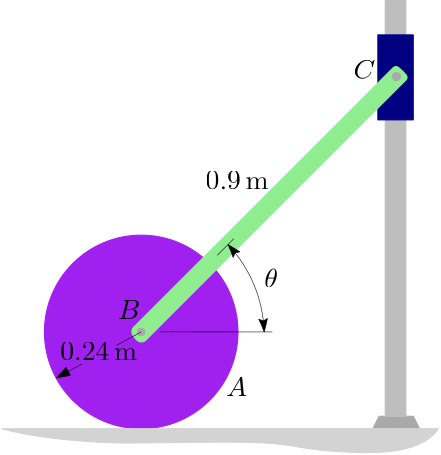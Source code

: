 <?xml version="1.0"?>
<!DOCTYPE ipe SYSTEM "ipe.dtd">
<ipe version="70212" creator="Ipe 7.2.12">
<info created="D:20200717163849" modified="D:20200717165328"/>
<bitmap id="1" width="1920" height="1080" BitsPerComponent="8" ColorSpace="DeviceRGB" Filter="FlateDecode" length="330169" encoding="base64">
eNrsnQdA1GYfxtuqDLW1w9Hx1dpqba22tRW3IkOmKIKIbGTIRnFPrLtqHXVvpop71L2qraIi
KCB7CaJW3AqobL73LnAkueQ2S5/f9/S+XPJe8ia5O+5+9/rPO++888MPP7x+/frVq1eFhYUv
Xrx48uTJgwcPjE1tEQRBEARBEARBEARBEARBEERqcnNz79+//+jRo6dPnz5//jw/P79Lly7v
CPnhhx9evXr18uXLgoKCZ8+ePXz48N69e+Qh7wAAAAAAAAAAAAAAAAAAEjE2tc3Kyrpz505e
Xt7jx4+fPXv2/Plzun9++fJlYWFhfn7+06dPHzx4kJubC/8MAAAAAAAAAAAAAAAAQCrGprbp
6em3b9/+77//Hj58+OTJk2fPnrH8c0FBwfPnzx8/fnz//v2cnBz4ZwAAAAAAAAAAAAAAAABS
MTa1TUlJuXXrlmgI9NOnT7///ntqaZcuXajBz8+ePXv06NG9e/dIS/hnAAAAAAAAAAAAAAAA
AFIxNrVNTEzMzMzMzc2lhkA/fvyY7p8LCgpevHjx9OnTvLy81NTUyMhI+GcAAAAAAAAAAAAA
AAAAUjE2tb1582Z6enpOTs7du3fz8vIePXpE98/5+fkvXrx48uTJ/fv3b926RRrDPwMAAAAA
AAAAAAAAAACQirGpbVxcXGpqKlWC4/79+w8fPmT5Z6r483///ZednX3p0iX4ZwAAAAAAAAAA
AAAAAABSMTa1jY2NTU5OFpXgyMvLo/vnFy9eUMWfKf989uxZ+GcAAAAAAAAAAAAAAAAAUjE2
tb1+/XpSUlJGRgZVguP+/fvfffcdtZTyz0+fPn348GF2dnZsbOzFixfhnwEAAAAAAAAAAAAA
AABIxdjUNiYmJiEhIS0tLTs7+86dO//99x/dPz9//pzyz3v27LG0tPz888/hnwEAAAAAAAAA
AAAAAABIxdjUNjo6+ubNm1QJ6Nzc3Hv37rH885MnTx48eBATE7Np06bJkyfDPwMAAAAAAAAA
AAAAAACQirGpbVRUVHx8fEpKSlZW1u3bt+/evUv3z8+ePaP8c3R09MaNGydNmgT/DAAAAAAA
AAAAAAAAAEAqxqa2V69ejYuLoy5BSJWAZvnnx48f5+XlnTt3LjAw0NLSEv4ZAAAAAAAAAAAA
AAAAWFTKRkPoak5OTvfu3SU0IEufPXum/IaMTW2vXLkSGxsrugThnTt3OP1zVFTU5s2bp06d
Cv8MAAAAAAAAAAAAAAAALGRxyw3EP4eEhDx79oxPQVPymbRRfkOy++cbN26Ehob+9ttv8M8A
AAAAAAAAAAAAAADAohH553f4FbQK5fM78vjnM2fOTJkyxZggv3/W0ND8qkPnXn10hg53tLH3
QRBEyViOdOs/0Ojbzt3e/+BDqS/AJk2avv/Bx+0+/errjt06f98DQRAl0+nbnz//4psPP2yj
pqaBD1cAAAAAAAAAABqpf+ZU0KqVz3L552vXrq1bt278+PHy+mcdvaFTZixHEKSWYjVqTPPm
LflegN92/mWwkR2CILWU7j10YKEBAAAAAAAAADRS/8xS0CqXz3L55+vXr2/bti0wMFB2/9ym
zWcu7pOgBxGktuMfMK/jtz+wXoAtW37Yp58p9CCC1Ha0dUe0bvMFPmUBAAAAAAAAAGiM/lmk
oEePHq1y+SyXf96xY8fQoUPbtGkjo3/+sn1HWEEEqcv07D1I9AL86KO2sIIIUpdp3+F7fNAC
AAAAAAAAgFqSurIA/6wMhw4dIh0jtypfs+z+OTMz89KlS0eOHJHFPzdrpublOws+EEHqOG3b
fv6OsODzAG1z+EAEqeO0fP9Dlfxp7tS5m95gcxt7bxLqpe3pM5NMW4wY3aPnwFatPsaHTwAA
AAAAAABosKq8MfpnquxGTk4O5+UI68w/k/mJiYm7d++WxT8bm1rDBCJI3cfNY4rgldu1N0wg
gtR9+vYfosxf5FatPjYxsxk7YYHUV7qz24RuP2rhcx0AAAAAAAAAwD+rSj5TZTfEL0dYx/45
Pj5+z549Uv2zhmZzaEAEqa90/u4naEAEqa8oVghaXUPTxMxG3he7p8/ML9t3xKc7AAAAAAAA
AIB/Vol8plC5gpbLP8fExJw8eVKqf+783Y9wgAhSX9EzsIQDRJD6yrff/SrvH+K27T6XZcwz
X0zMbPABDwAAAAAAAADgn1Uin2tDQcvlny9fvnzixAmp/lnfYDgcIILUV4ZZusMBIkh9pVdf
Y7n+Cnf7qafyr3pntwnqGpr4mAcAAAAAAAAA8M/Ky2eVK2i5/HNWVhZpJtU/j3abCAeIIPWV
oeZucIAIUo9p0qSpjH+CtXpqq+qFDwUNAAAAAAAAAA3EP8tCQ+jq8+fP+eQzXUE3TP8MAYgg
9RjYPwSp33z4URtZ/v5+2b6jal/7Nvbe+KQHAAAAAAAAAKChAf+MIPDPCIKoMB991FbqH99W
rT5WpuYzf/l3c3ywAQAAAAAAAAAA/4wgSAP1z4YKLUIQRE7/bGPvXUvvAG3bfY7PNgAAAAAA
AAAA4J9FmRG4bGbg7zNnLZwhc0hj8hDyQJhGBFGVf9Y3tKUmjEzsh1uNtrZzH2UvCJmwsHIx
NLVnNUMQRGH/rPLKG6jCAQAAAAAAAAAA/pkvM2fNmzEzcNr0GdNnzJwxY5bUkGakMXkIeSBM
I4KoxD9XWWVjuxGjXJxcPT19x3v5T/D0G08m3L3Gunn6kZmWo1xJAyhoBFHeP8s1+PnK1dhn
z1+sWB0q+0O+bN8RH28AAAAAAAAAAMA/U5k9e/a0adOmTJkyderUyTJAmpHG5CHkgTCNCKK8
f6Z8sqGJvZ2Th6fveFcPX1tH9xE2rsMsR5PYO3uMdvdxcvX08Bln5+xBmkFBI4gy/rlVq4/l
ekUXCTlx6l/ZH2JqZoOPNwAAAAAAAAAAGrJ/7ty5c5355ynVTJw40d/ff2w148aNCxBCJkQz
SQPSTPQQhezcmZTnRc9Sz8BSSs6B1BdFz7MO4FDUYYLDDpLIPl8l/rlKPhvb2Tm4e/iMcxjt
YW7pLFpqZGrv6OLp7Obt5Orp6OLh7j3WznGMoayFOIKjHxdlHGPOXBv3uOhp9FrB9Orop0VV
04KWj6ODuVZyNqNIbCWScyy7qCj7qLIKUbDdGjLPqlBOCnactUJBnymqDg47guPG3inaAazb
kN4+jlvN6EaRKo55PWfN2mAP72myz1fYP2v11K5t/zx2wgJ8vAEAAAAAAAAAAP9M988TJ070
8/Pz9PT0qsbb29tHCJkQzSQNSLMaBQ3/DP/8BuX58xdFRUURu4/RZ5K7ZCZZVKv+2dLaxdNv
vMNoT5OhDlUzje0srEbbO49xdvNycvWk4uji6eETYDnKRSX+mdWyAflnoQ2mbTQ4OrNGtyoV
we6LCW22k+fqPJd/VuT4q9w/q8b21388vKeR0/L48VOWaj52/ByZf+GfKyr0zzb2PrXtn3EV
QgAAAAAAAAAA8M90/zx16tQJEyb4+vp6eHhQCtrFxWXWrFmRQsgEuUvJZ9KANCONqSoc8M/w
z29SKNVMV9Dic2qj/oahqb2Tq5ebl/+wqpHPArE8zMLJw2ccpZ2d3byokGbUrehyhG+gf+bu
oUpStS+s8c/MuzzSuCH758cqkvP1naPHzrIUNCWfnzx5qtrxz/K+Myjmn/sPNMInHAAAAAAA
AAAA8M+c45/d3NwCAwNPnDhRKIRMkLtkpmLjnwUetZo7V9n++cpd0cIXKYdFj4q9I5p9N1Zk
rauosrLUemKF86sfezjrWRGrGUc3aPZbsKE7V0Wbu3+F3rJq02LXorpb0zcyTXfptN2hdpZr
j4RbqVl09X7NfDJd3W2mfxbfff5e0Y4kd38EWxRuq2Y3a9bP7PZbraAVk88K+OfhVqM9fcfb
Oo7RNxSMatY3tCEzrWzcPHwCXMZ4u4zxESloRxdPJxcPN08/C6vRKvDPNaK4yj8fzRSvd0E5
W0EDCqamrpnPOyK3prSFqDPU5s4KH8tWzYI+8FfbqOkh7YECgUy2XrMhKaJYZf6Zsae0giFk
baKB1rSucnaevbaaBzLb0Peu2jlXV95QfYmShqCgFZbP8M8AAAAAAAAAAEBD889Tp06l+2cX
F5elS5deu3aN8s9kgtwVDYGm/LOM45+FLrdatx7OSmH759g71Y6XplvpDc6kpMZWedTqlldS
a5oxrLVAqDLVa7WqpU9TKrimAzVCuNrBUhsSqmxxGctYlVDh1nT1OU1Z0x/OXBXjmDD6LOwM
h38WM/ZiYpzZqyzhCvn7Q5ln2m6KtDOjb2+9glZMPivgn63t3L38J4ywdqHPNDN3GjHK1XKk
i42Du7Obj6OLpzAeTq6ebp7+5CEq988sP1ztMymtKnKhgrvVCpoxarrGG9OtLH26ZtPBnOZZ
hjHDZzOqLWuVc6YXQKYvkqigxeo/k52i1d/gHE4sxT/TD0VwdPRZrn3h7jzbMDM0Pv1MMU7B
Gzn+ma6gyZ8eheWzZP/ctt3nkl+/5/+JSknNoqfqB8K8h6z56zdFSFiPhZULPuEAAAAAAAAA
AIB/FvfPBG9vbzc3t4ULF2YJIROiwc9y+ufYO4xRzRLrbwhEaI0HZolf1jBjDt/LsdrqrQvW
zOxGzTBjavwzc2CwhI2KraqmDfOxVS73biyXMRbtoFifOcc/02YyDxT/HIn9Ed9NWvc4T9lb
l8grNyjjRCYUeLi8rmyUvZun33hzS2cD4V0D5tIhwxzdvfzdPEn8SBycx5BpG3s3Gf0zFzz+
ma5kaxbRhTPTnbLMp8jQMldLl8lHM6lViW2OSwXLUKajSgiLCWcpNUM4rj9YM+qYR1zL4J/F
tsjv0nnXRt93kdMWq47yhtbfECU7O5ecidevX89bsEqxNUjwz1+27yjhxbt+U0SRzFy5Gith
VTb2PviEAwAAAAAAAAAA/pnun319fSn57OXlNWbMGHIbIIRMeHh4eAshDUgzWf2zmALlEMX0
ihnVjasqYNCla1WxCPraWPKWaZLpmle8GzXCVsw/0zbK4Z/FViVqw1GuuWptHL69+lFifeby
z/TKIVy1SrgrRfP3R7Jmh3+uh/HPo+zd3b3GOrp4OIz2cCRx8SQTNg5jzMydqOsMDhsx2sbB
3dZhjKWVi/kIZw+fAPKQ2qi/wSVIxVwuZ/EHutlmums2AvGrRLlpRl0Lmn9mOFgphZc56m+I
Hs5XfVpa/Y2qoyG5G1ydl1A3u1rX856CN9I/U2U3CgsLi4uLxS9HiPHPAAAAAAAAAABA4/XP
1PhnZ2fngICAxYsXh4aGnjx58sSJE2FhYfPnz/fx8XFxcZFv/DNr4K6YNxaaVXrpZrbaZdZq
rjaxtIrQEsUpzT+zuqGMf2auiuGfWWUxaP6ZZzi3WJ/5/LPECxFybFpSf+CfG1z9Z2s7dzdP
fycXQZHn0e7eJGTC1cOPTJiZO4qa6RsKrks4wtrV23+itW3D8M+c5pPpn7k8sAT/LGER5Xir
O88a/6y4f2Y35hgdLVP955oKz/T6JKI183VeNv8sVgv6DfXP9JrP4pcjRP1nAAAAAAAAAACg
kfpn6vqDvr6+3t7ey5YtO378OOkP2RbZ7qNHj27duhUTE3Po0KGlS5f6+PhQ459luv6geOEL
hjdmilnOIhIcM0WClOWfVVR/Q7J/Zq+KtlFV1N+gq2ZG/Q3JNZk5G8hTfwP+WVw+882pDf9s
YTXazdPPyVVQ4ZncUiHT7l5jR9q5UeZZKJ9tDYzsbB3dPX3HD6+d6w9yGU62Q67Rs2K+VGJV
ZFklM+9qWbsjyT9LKeLBNMz8Oyi/f2a2pHeYt/P8axM9hH24GPv7Bvln8QsOKqyg4Z8BAAAA
AAAAAIAG5Z+nTp06YcIEHx8fPz8/0pPi4uLKysqysrISIaWlpeTuy5cvz58/TxqQZqSxjNcf
ZFwXT+z6gzQxS137r3pMssjWVpnSMyl3a1byjNs/c11/UHTJQrHrD1Y7Z9n8M3OjRfRrJkq6
/iB9aDfz+oN0yUy7PuMz/usPMko0C6d5G/Bef7C6P/DPPHn2/IW4aqYUNFlUe/7Z0NTeydXL
2c2L3FLymUw7u3t7+AbYOLjTBz8PsyRL/Ekz8pBauP4g4wp31Q+kamiIX0NQvGp09fX12Ncf
rFHBq6OzRdcf5PXPVaOImZWQMwWKteYSh1UdZtS+4LgSomz1NwTtGfU3uMZOSzHGNdcW5NPv
fJ1nXreReRVFxgUW6afgDbz+oIf3NM4LDlIK+sI/V1Ton23sferAP7dt9zk+4QAAAAAAAAAA
aOD+WVff2sBoWJ2Nf/bx8Rk7dizZXEFBwYsXL/Lz8wuEUNMPHz6Miory9/eXY/wzrYwGrWox
3RsL9G/VoquM6w+yKkKLrYTnOoZVZaKLaGU6xLtBr4Yhr39mdI8sZcpbes+ZFpde5ppZTKOm
vDOZz3n9QcaBqlkzswHHQePtD/wzT4LDDpLIPl8l/pkSy5ajXDx8AhxdBMOeR7t72zl7mJk7
mw13MjFzHGxkS7U0GergMNrT02+8pbWL6IEqHf98VnS9Qpocplx0TSVn5grpFZ7FV0srjFxT
/Fm6f66RseyNijb3NPoYe/zzUdGGpPlY8RHOVN0Mrh3kLN1c3Ywt8MUKO1ftBXVkuDvP9M/Z
R2t2nKG7V9P37g2tv7FmXQjnOGe++Qr7Z62e2rXtn8dNWICPNwAAAAAAAAAAGrJ/1tM31da1
rEv/TA2BDggIOHHixJkzZ06fPn2mGmr6+PHj4eHhpEHN4GfZ/PMbHY7azsqEs5Iz0uiigH82
NLKzcxzj7j3W0cXTZYyPrRO7vLO5pbPDaA8Pn3F2Du6Gxnay+ee3JbyVqBtXeAuPIHaqrf/c
qtXHte2fTc1s8PEGAAAAAAAAAAD8M5XAwMDp06dPmzaNssoLFy5cxAWZP3fuXMpUk8bkIeSB
b7lmZFTPUD7MMh3IW+KfaxS0ib2ds8AwC4s/e1iNcjW3cDa3dB4xysXW0d3Vw9fTd7ydkwdp
BvkM/4wo45/fkbMEx5Wrsc+fv1ixOlT2h3zZviM+3gAAAAAAAAAAgH+uytTAqVNnTJ02ferU
6eR24qTJfJk0eYqoGXkIeeDbOeC5iKeShqIGm6dkB/LW+Ocan2xsZznK1cnV093L38tvgqff
eBIv/wmevuPJzBGjXAZj5DP8M6IK//xl+4619w5gY++DzzYAAAAAAAAAAOCfRZk87fcp0+ZN
mTZnyrS5JFOnz5MQqo2w8TzBAyEbEUQV/plulQ1N7S2sRlvbuY+yF4RMDLcabWRiz2qGIIjC
/plgYeVSS+8AuPIgAAAAAAAAAAD4ZwRBGpp/roqhQosQBJHTP7dq9fG4CQtU/vLXMzDHBxsA
AAAAAAAAAI3aP9vb28M/I8gb658RBKkT//xOLVThQOUNAAAAAAAAAABvgH+WOv65RYv3IQAR
pL4yfvJi2D8Eqd+0+7S9jH+Cu/3UU1Wv/dFuE9U1NPGpBgAAAAAAAADAG++fv/7mezhABKmv
ePnNhv1DkPpNp29/lv2vsEoUNOQzAAAAAAAAAIC3xz/36acPB4gg9RUnl0mwfwhSv+neQ0eu
P8Rt232uTC1oUzMbfJgBAAAAAAAAANB4/XNubi6ZmZmZmZKSEh8ff+3aNcn+eZiFExwggtRX
rGx8Yf8QpH4zSM9K3r/F6hqaegbm8r7ePX1nftm+Iz7JAAAAAAAAAABo4P753LlzkZGR0dHR
cXFxSUlJKSkpdP98+/btW7dupaenJycnkwZXr16V4J8/+rj1hCmL4QARpF4ybsIiA2N72D8E
qfd8+lkHBf4it2r1samZjSxjoUe7Tez2U098hgEAAAAAAAAA0Cj889mzZy9evBgVFXXjxo2E
hITk5GS6f16/fv3atWtXrVq1YsWKpUuXLlq0SIJ/dh0zGQ4QQeorZuau8H4I0hBC/oBqarZQ
+E/zl+076hmY29j7kIiGOpNpCyuXbj/1bNXqY3x6AQAAAAAAAADQiPxzYGDgvHnzFi1atHTp
0uXLl69YsYLun11dXV1cXJydnR0dHe3t7W1sbPj8s77hcAhABKmv2DqMg/RDkIaTXn2N8RkD
AAAAAAAAAAAwNrW1tLQcOXKkjY2NnZ2dg4ODo6OjvNcfVFNTNx4yCgIQQeolE6cutbbzh+5D
kIYWrV4Gmpot8UkDAAAAAAAAAMBb7p8lX3+Q7p8jIyPDw8NZ/vnL9h19/GfDASJIvcRn7ByT
IU4QfQjSYAtxfPG/TviwAQAAAAAAAAAA/lkW/7x7927KP7//fquu3XoYmY5095wGAYggdZyA
yYvdvGaOsvcfMswFfg9BGn4GDhre9ce+n3/xjZqaBj54AAAAAAAAAAB42/yz5PrPnPU3IBMQ
BEEQBEEQBEEQBEEQBEEQyZFr/DP8M4IgCIIgCIIgCIIgCIIgCCK7fz579uzFixejoqJu3LiR
kJCQnJwstf4zjhuCIAiCIAiCIAiCIAiCIAiiQv8sqv+M44YgCIIgCIIgCIIgCIIgCIKo0D+j
/gaCIAiCIAiCIAiCIAiCIAgC/4w0nAzSG9F/oFnvvka9+hj07K2v1UsPQRAEQRAEQRAEQZDa
CPneTb59k+/g5Js4+T4OKYEgSCPyz6j/jMgVPYNR/QYMgXBGEARBEARBEARBkHrU0eS7uZ6B
NTQFgiAN3z+j/jMiY3QNrMlfN/yVRxAEQRAEQRAEQZAGkn4DzWChEQRB/Q3kzZDPPXsb1Oof
zR745IAgCIIgCIIgCIIgco+FNtCFgkYQBP4ZadTyWd+6Z+/B+JuOIAiCIAiCIAiCNJb06Kn7
NinoweSbO/QFgjSQ6Bva0i6gNnyQrpnO4KFWDh5rg3Y+f1GQdev2lavXN23Z4TcuUNTMwNge
9Z+RtzY6+lZavVDtGUEQBEEQBEEQBGlUeZv8szD6yitoA2N7I1NHQxMHQ8GtcKI6RlRMBbfV
Mx0FjU2FS00dG509q95lB9JzeUN2WamNGtoaGdgYGtgYyROqvYEhDF7jkM/kVk/XrM+v3X/p
2qln9y79e/06YKC2jumIiINHK6t59er1jdjEGbOWNEYFjfrPiOpeMja9+hjgcwuCIAiCIAiC
IAgC/9zAQ76/60NOIkj9RvgaNDUd5WU7ZKZz/6nW3b1NO48z7zbfdcAyv6ETXS2GWtjFxCaW
l1e8fl0kEtGRl2Nc3Sc1LgWN+huIqn6v6d3PGB9aEARBEARBEARBEPjnRpE+/UwUU9CU9QqY
NCc0bN+GbTtDw/dtDt6/at2+FSvC1qwJCg4NCw3ZGBK0NjRsc0hoUMiW7UFb9wQH7wsN3RcS
uicoOCw0bO+ESYGNbgCnk8uEuQtXz5m/au6C1fTMW7BmbnWE04ylpP3C39e5jpmssJwcN0h/
e79uEX1+iOjbNaJPV8FE7667enURpOcPEVrdInoyo1WV7T1/9B0wmBpBrWCF1cHWOvojRdE3
GKXHnEMa6BmMIvNZM2HJZI+Zme14F4slfqar/HU3TzAInmi4f96wI4tHnlg2+u9142Z5OwYu
WFZaRigtLRX+V1ZWWVn5+PHTCZPmNaIXEfwzopIM1BmOTywIgiAIgiAIgiAI/HNdxsDIgkTh
h5Pv8goYAENTQUGJ7Xv2V1ZWlgsHZOY9q7x2/cG/FxKyMrMqK/PJjMrK3MrKp5WVryrZCOzZ
rt27yBqMTB0ahfGgFN/suSvCdh5IychNSstJSc9NTr9N3SanCUObqFmadjspNefE6YuL/9hA
le+Q7zgb2JDbPb27FHR5d+tn7x7+/N2Dn5G8s//Td/e3I7fvHPisyaHPmu1r22Rvm/f2tXlv
rzB7hNMbWr/36KumO37tKlqP/PJ51IBBw+mh9PJAHQttHYsB2ubklpKHZCarJXmsak/B+g1h
9/MeXoqMNrd0f6PKbpjYeLs6zvAcOt9Tb904vc3j9cKmG+2bb3loic2xP5zPrPI9sXayn5dX
1I2b5FVTUlJSVlZWUVFRXFxC7ha+fDVx8nzUf5Y9+w+eIE+hetn9mYF/BEycW2ebI0+Mk6f+
iYtPokKmZ89ZTm/g6T2dpJa2Tl6kZIu18VLVN7Tp2RtlnxEEQRAEQRAEQZC3yD8bGFnMmfv7
5s1BVMYFTBugbVLHPV+ydOXceb8r/PCevQeTb/Ry+1gTgY/dErKjtKQsNi15S+j+mbP+tBvl
4+7se2hPxNO8+OLirOKStJKSlOKS2yVFL4oLXhcXFpUUlRaXvHpRmFtSUhIcEibwoib2jcQ/
C25n/bY8MSXn0pXYyKtxl6Pir0TFX4tJOHz8fMiuw+F7j4btOUpugyMOHzh67tr1RNKAyqXL
N9Kz7i34fZ1gVXLuL+WNI/r8sLbde60+bP3h+x+2fP/DFi1bCdKC5AOS5i0+0Gz+vqZmS03N
FhokGs3VNZo3V9ck0ys+bhLRQ3H/TFnlgToWQuFsqTt45Mo/N/+5aouZuRNZpK1rSW5t7X22
Bu1cvmKTtrAZFcpUq/D4e3pPp5eeqKWzbO80dsKkeZLD2ZhMKyafrWx9bd39x3o6T3Ezmenc
f76z1nKPnlvGD9odOPTQ/FHHltidWu5yacu0dQsmXY2Oq6ioKCkpLSuvorS0VPC7z4NHDs4B
qj0O5GhT0lK1frLe6z+fOv2PQNoXvqyX95CVq7auXR86edqi2t4QdfoquRCdU3JbUFBYSz9e
mFu6Z2bmkM2RW5Ur6P4Dh769n1KO3K6sLIhZTt09mV1ZmR+zFh/e6iHLY/NrTkRtxWflgV1B
iy3qfu981+/afYBkhS9jvsXc8F271/uocluTVohtBam1CI72trmOOBSIlLedlZP4lgreBBR8
U8LTD2k8742Wi7cJ/wjiGYsgSEPzz3Pn/X7u3N9UwrdHUBNHjx739Aqos24P0DYhWyRRxnuT
b/Ryj38WXlBvS9j2ksrXwTtCLCxG6Q007Ne9j5eDc1LUhYqinLKynLLSlLL8mJLnN8tLHleU
Fpa9LqwoKy0pfn7vvzjyJTo0LFy0nsYy/jnwt+UJyVmXo+KjohMio+IOHD23768z23YeXLtt
1+otO9cH7169deearRFbdxwk8/cfOXvpamxUTELk1di0zLsLF69ToFSCyD+Hf/pOq/c//PH9
979r8f63zUladtJs+UPL9611dWwHD+7a6sNv1DW/1dDspK7ZUU2jg5p652bqmuqawa3fi+jR
TXn/rK1jMUjP6uSp8/E3k48cPXP79t2ly9Zr644ICd1z5849MicrKydi1yFqaDTln5W/uiVr
MKfIocXHJ9fSWS4sfFkpjfUbwsQbFxQUKuJjhzhejLw2c9FKV2dHR0tda4NulgO/dDfsMM/m
uw2evVe6ac127LXIwyhs/pjwZdNv3kyqqKgoFfjnsoryCnJbXl5eUiIYBR0Xl2Rk6qjC40CO
cG0c6vqtvyGSz7U36FdyRlh71oGCpsQyde6WLttI6V9yS6Yzs3Ko5+qSPzZQbWrDP4vkM4XK
FXTP3oMV+zM3SNds5Z/rz549v2lzCJmGf24U+Uuwk7HL3ij/LKuHUZl/Fn6VllXzCuRz+BxL
jj40ZP8s6qdgYrcotN5W+wR2ao6woDPV82uOgPjDmefOcU4Q59oYJp/T59em2IcArONjW/d7
QZ54Ys9S8Zc88+XM8zJnPDEaon+uefWx94Wjt4xXutippy/l3E3ma3aXCt6gat5YOH7RYx9M
Wd+FeM8R6b/4It63L9obJsdhZHVAYt/oSxk7xXfeG9TbEbMzcv3FRBAEqUP/vHr1hnPn/t6y
JXiYua1opqdXwNGjx8n8OlPQZEOU91Zmi+Qbvdz+WVhHYu2WbQ9e5v6xcqH+gL4Df/5Ju1uX
yaNtEi78lX7jaNQ/QUnXd6Vc2xl9dmte4oWyx1nlrx6U5t+/nXz55PHgB09ubti0UYF6FOKD
SKlIbaMa/zxnRWJK9pVrgmHPF6/c2By2b0PIHpLt+45lZucWFL7Myb235/CpDSF7ycxNoXv/
jbx+7Xripatx6Vn3Fi1eLxw3Lt/+Ggm98a7eXcI+fbdlyw+7tHi/U/P3O2q2/LZ5y881W47U
0dm4ZNGBsOAxllYfazQnM78WyGeNr5qpd2qmrqamEdT6vQgtZf2zsMjGiKHDnVPTMocMcyQH
09N7alx8UkbGrUuR12zsvUlLByf/2LhEfQNrbR3LgdWVOpQ85rPnLA8N20fl5Kl/REbrft5D
0XwSFdqt9RvC4uOTJeTU6X9EQ51FhpYSfQpsbsGi1WQN85eumT53gZONkaNpVyfjTo567ScN
77jBt+dvozqPG9ppnqfe6skjg5YFZmRmCfxzaWn18OdycpfcUrWgFyxaA//ckOVz3Sho8uSk
xHJY+H6+Zzj9xxSV++eakc9ZOeRFkZf3SLUKWkffSmH5fPNm4tWo6JV/rie3ZLpRKuj69s8C
G5x9Ev5ZKf8s8BsyCbF68c+sjTYS/yxaz6QVNRaFMsMSOkzfOqMnQidDEyzCA1htJ4SaRbQV
y8UrahSKcBHj6NVsXXj0OHdW0M868TBvoX+u7WOrwgH8ElYlthdVOpHXP9eIzTfBP9OODOvN
k9xldYZhTcXeARjvhMwXco1BZbxjkP1V7vzSzh3L6Arust6dpL8L8XeeJpO5hDzn2xftbLKe
Y4K7zB2X2DfGyRUedubvegr7Z8nPxlp6b3wzfrRCEOTN88+U9V2ydCXngOR9+w6QpcrUZJY9
ZFvU+Oew8J3KrId8r1fAP6/fGvSi+MGBAyHzJ3qOMRs0/NevfYf2DV0yPmjFuGVznY7uXXT+
+OrgFX5Re5a9zL5UWZpbeC/2331r16yYmJxxft3GdY1v/POcFQnJtyj/fOlq7LadBzeF7dsc
tu/+g0cvX766Fpv45OnzpNTM9cG7N4fv37r9wMXLN65dT4y8GpeWeVcZ/xzRq2tou3dbtGz1
XfP3v9Fs+bVmi84t3v9Qs+WsgAA386FLZ0zbtPJPdY3mZOZXahpfqql/1Uz9WzWCxtY27+3q
2VW0HgX9s67lIL0R1jaeZ89d1Dccpa07Qs/AJjR8b2lp2Zp1QaTZID2roebON2ITzC1cSGMS
5f0zveCGZGqvHIfkUFtX+OHDLN1TUzNfv369ZkvwinUb3O2HDR34nYPuN056X0y16LZrssnv
Lj0mmn4z2frXbdOt/9qx/u69u2RzpaUl5UxKS0srKirIqoZZuKlwDG18fDI5sPVYf0OF9Z8b
iHyuAwVN7en+gyekjo6uDf9Ml8+icdfUoGtVKWiFi28sWLgsISFJdJdMkznwzw3fP7959Tdk
/0JdL/U3JGy04fpnPqUvUbwz93SSjy+vjmAfEz6nJ3kRpWW4hybyD2SFf1b2l5daPbZ14p8Z
eyF5DKqY85TJPzfs+hsMyUz3olxHzHKSjyXvOwB71xgHgeflqYJnYM1bE+kAXdKKHQ1p70K8
na/6eYtzJDP/2xdTMtOOM+fAbAl9Y7cXU+UKv+3APyMIAv9Mt74kopIX1qNczp37W7SUuqtM
TWYZQ21oydKVJGSC3FWijscwBepvbAvfUVlZnJb4b9yp8K3TnKea/7p4tE7EArcDm6ftCQ5M
iNmdeGNP2EqfvzdPep5xtKLy1rPc8ye2TF/3h9+DxwnbhPWfFR7/TA1pHjBoeLtP23/dUTDE
V8/ARt+Qim31XdvefU0++qhNt5/6iR6ijH8W1n/OvhwVdyUq/p/L17fuOLQ+ePeugycrKyv/
OnVh5cbwo6f/2XnguGDwc9i+rdv3X7gUc+XazYuXY9Oz7i0U1n9WcPxzry4hbd9p0aLV95ot
v9FsQfJt85btNFvY6xkE+vse2btr/qTJLdU1vxX65/bN1NsLxj+rzD8P0htBomcwMjomzt7R
z8bOZ+Pm8KKi4s1bt5eVlS9dtt7Owc/LZ+qlyGuD9KxU5Z/pBTckU3vlOGrVP0+dsbi4uGTF
73/4+gUEzgwY7z5krHWPSVY/jhvWeZFdn6O/jdzoP2i5a5+NfnqHF7tcCFsUs39HUUEBNeC5
oqKCuhVOCIZCk1XRa1O/AdcfVFX95wYln2tVQds7jRXUA897JKN8Vq1/Fq1cJJ9rpLRQQd/P
e6j8KejT31ixP3Cbt4QcPnxMdHdnxF4S+Gf457r2z/IIMfhnpce4Sli/5E3TZZSYmJJwEiWe
X06XUleC5W30z7V/bOvCPzP2QvQEk/BMo/8c0/j9s2CLzH/UQB0l2U4ufaPiR7hmaW0pR+YI
bZF/lu0w0t95JHWefjTEDouEty+yBtpzQNRVmf5Isd8hOaoS0XoO/4wgCKKkfx5mbsvSyyz/
TAnqvXsPqLyTBkYW1qNGk4wLmDZt+pzNm4PIdkl/qC6Ru2QmWUS1kWsAdp/+JvL5Z1OBRw0O
31lRUXQnI/J5wpFzq/z2zxhxM2x63qWtz7POFuRFlZVmP3907fzu+f9u9HsSs63i1eXHCTtP
rPffs212ecWTsPA9yox/pq6Z+PU3XdXVNX7poctpp0WCWlOzhbbuCFWNf74el5SRmXMzKT0o
4tC6oN17/zpdXl5+6MT5jFu3Kysqbt+9v23nwY2he7duPxCfkJaRdft6bHJq5h2l6m/07BIq
8M8ffNu8RWfNFt9otOik0aKjRvOO77dav3Tp9SuXzfv0bauu+Y1G8y/VBPL5q2ZqnZoK/PM2
petvDBT4Z6uBOha/zV325MmzxKTU7OzcsrKyf/69evzEucjI6LKy8uycO2lpWffzHs5f+Kdw
sLTVAG1zJes/14t/luv6g0r654g9h8nD506dGuDlNdXXIdDdaL7rwPlOv860+nnNGIPTCxyP
/GZ+YLrZkTnW/6z0vRYSeGnl7Bf371dUVpaTI15RU39DdCFCvpILjdQ/q6T+RgOUz7WnoKna
GnyDn8Xlswr9M598Zilo0kbJE9G7r6ECfzdd3fx27Nx75eo1F1dfKqK78q9NYH2zjwhNLAVV
HUJghqsgS8WkcU2peDFpeTKbtljMJ9OX3v5Lon9eFlPAvx49nmYnY/JZSplni4y9EC7ibM+x
xbVim2BU1RD0RzBNWw+tsVj9DeHaxFrSd4p+kKtWLtDF9LNDWwl95dVW+S/aLrHPpkwtmU8S
2u4wtUOVUqAPXaN/T6epYI6xeWxRTC8NGrTYh/4NWmw0GnOj1aqBVSFZVE6Zv/4Gvdiy5KGb
PC35OyPD8VHGBkszDIwDzjWAkOexkoqrcI94pGulqqcH7UQIF9FKTLOdFbP6NN+/x69alXQR
VGV7qkrginaEPuaWvneMrTPWzCiiy/fv9HkOtZQOsMu08hwZXmXH1WG++aIXLK0Bvau7OQ8+
9+FSaFX8Xpr/uc1QdgrX3+A5thx7IfaEl/Bi57zE267dYjV/6M8BzvHPHMUrpHlFjkMheu7J
UqeFt9K7pCPGPf6ZKX5leReS1Hkpwpb/7Yt7/DNtkLZsfeP6Zya0jcpYf4PxGqwuXc5RzJ8x
0lvyS0Di+wPPeyOjG7DQCII0HP9M2Wan0d5UIY7Nm4PCwndS+peEKge9ZUswy0grmQHaJqJL
HNJDZlIN+JbKeF1C8r1eAf8cErazovJl9s1TL67vvLLWPXaVU2nc1oqCSxWl6ZWltyoq/yt+
mZJyYdO51U65+yZWxm24f2zO8dVu5/9aXVn5KjRst8Cvmio+/pnky/ad27T5gtzV1bf+9rtf
vvq6S8dOP7Xv8P2HH7Xp+O1PPXoJ6lr/0kO35fut+mubq8I/r4xPzMy8lUu+U74uKo44eGJN
0K69f50uKSn9+2JUWVlZfFI6uT1y+p812yLC9xx9+fK14Nvn7btJ6bcXLVHGP3cNa/Ne8xYf
dNKsMs8dNJp3fv8DdY3ma5f88ffRo981b/GlmsbXGpod1DQ6NFP7qqlap6bNmqmpb239boRW
V2X8s7buCE/vKVm3bp/7+9LVqOunTl+4FHktKHiXgbGtj990HX2rAwePnzn774V/Lp89d/Gf
f6+Slu6ekwbpjWiM45/luv6gkv75ZkJKRUVF6ObNvmOcZ41znu9huMJj4MJRXWdadF1ip3Vg
iumJ2cNOzTA9PWfkpRVekRsnxYSvKnn5qoxWeaOiGoGQrqhISkpXYSEFldfWrnv/vHTZxkp5
EJ1Z5WXs2vWhssfVfZJKthsWvr+WLikoY9FpCVsnTyTRlTpFFdTr5uKDCxYue8iP/FU4qjRp
lWwUis38/AKGTaX5T6GBZOpQuqgUSt0aV0xpUpGupFYuWlplgLn9s3BD1fqX9UCW+K2xxNUa
VtYtio1/ZrZnrlwe/1zJ23mmfxYefPrdqtWezKZpZHo3qlZevZQ6Hfn5olMgXCFj9+lLxc4X
0z/ztxSemvwCsQeyVJLwO29QeM13cOE3bq6yD9L8s/CBDI1J/+4sXjiUtRWmIZGt/jOzyCez
AyxLti2I3TfZOiPl+EgbICdBt0ozsSyjIlZAlfuxcpT74B5NWnXiqudQRVa3BfEUfaXsCkt7
Mk2d+NUVpftncsDZoyU5TxDzOUmrg82qDSt+xqX4Z64OcGyI8ZRj7SxvTQC+9bCdNr1ArthL
iSXNGGec93DJvyrJ4435/DNrvmL+mZwC1jOHUZkhfBvrfUCmtwXmqec/feznAP1lVeVIxasT
S6jMU72bXL8N0UWllBX6rmfLUtaTlvuI0fa62kXLJnjFdpyv81Jn8r99sf7EVFlfWca30/vG
9VSkPW9l8c/s5wZvyRTSkvXniUsRS34OS31vxPhnBEEarH8OGD+Nmp4+Yw5V/oJMkFCjjlXu
nykFTW2I2jpntQ0ykyyi2pDGMspnLfkvQUiNWw4K3V5Z+SI77nhhTEj0WoekVSMrEjdXlEVX
VGRVFN8qLcmtKLvzJPXIv2udkjbZFp2aenePb2SQd3bcgYqK8pDQHcqNfxaIqc8+79C23f/I
tJ7BqO6/DOrare+PP/f/+Rft73/o+UsP3b79h5BF3X/V0dDQ7DdwmDIlOCj/PHvuiriEjKzs
O9TQ05PnI1dt2bHvyJmysvKTf0c+ePiY3BYXFx8/8++fm3ccPfMvVSQh+/a9pLTbvy/eoLh/
1vohpM27zZu//73QPH+j0fxrdc2Omi3baTTftmpF0o3YQZ2//0RNo72axmfN1L9sptahmdq3
TZs1a6a+Vbnxz3oGNk6jx969+9/CRat0B1vb2Hu/eFEQfzPZ3MIl6los2bu/z0cONXfOzs69
n/fQ1MxBV9968dK1OTl3bO199BTaIl1YTZw8X3QJMwmILkeovCxV4PqDCm/r/v0H5LmRnpY+
edL48d52M110Fjp3n2Xeyb33x3793l9p9dVmh67HphiemGF87ne7i+sCcqLOUfWfBU+q8pr6
G8KKHOVk0X/3H6jKKEZejqmN2tp1XP959pzlsvygQEFakvYq2U0H5wBqbLMsIS1J+0btn6nt
Sh1QLWqjzEB9Bf5urvxzvQT/TJYq4p9ZA3QZo5ppWpirSgNNqArELNsS00Y4ixe7YMpt1oYY
mlTYUkwFc/SHsTvStshuIDY4mbMkiCz+mdEr+lK+aRmLY7BXzjL8rAPF5e25NyqlJftJwjM4
luMaUvRvvjL7Z47Be4wv5pIvXCVeIlUW/yzmtbgLd7AlG8fQOP7OSDk+EgSgxOq4Ui8ByXVt
L9pQOrZLqRmnJ77OmjGTXAaGfeKEe8e+4hi9J+ynB1cneYUV17ngGi8tNsSdcVoZAwVlHJcr
cTCkmH8WH2LN8fsCZ1UBen84rqfGtx6uE1q1C+wzIlY2nHUQ+A+X3KuSUluGxz+zfTV7EOkB
rrGjYk6S65lD9U18LySPMeY59ZJOH0cHmC8x0T7WDGHl/AWK9YTnU7jV/+JArjoq9OMs+Yix
35Gqu1Ezjpfb9zLfhSR0XpaCFbxvX6w3qOonoZR3UfEfwrj8c1WHZfDPMg7ml/lVIOWMSHtv
hH9GEKQB+mcDIwvWxQfF628cPXp8y5bg2uinSEF7egWIL6UujMh3bUQJ6dFTT04fK6z/HLyd
fLnLjTtecG1zarB78jqrgnOz8xNDsmJ23069UFiYU1n5oPjuhYx9kxO3WGcG29zcbJO4b0r+
7fPky1lw6E7ROGrF5HOXrr3V1NR//kVbMFJXz4pMfPV1FzKzU+fuX3fs1rHTj336m1KDeD/+
uN3Hn3w6SM9KSf8cOGdFfGJmWkYOJVJS0m+t2RoRsuvw66Ki23f+O3Ph8q2cuyUlJWF7jq7a
svNmcjrVLD0zNzk993elxj//ENz6PU3Nlt+pa36trtlBXfNbzRafqWta9B+wesG8DUuWTHQZ
/UObtu3VNbu0adup5QdfNG32NeWfP3kvoofAPxvIb4OpXf5z9ZaoazeER3gEOchPnz7fvHW7
0+hxIptkbuFy8PDJjIxsqlgHaZmaljl1+gLhjwv2qqpqKwuZmTmNqP5zUVFxWVkZWcON2NiA
cZ4TXXRnOf4y3brLFPOvfhv62Wqnrrsm6p34zZzk9IKRkaHzil6/EpTaKCsVH/9MTb96/VpV
uxYfn1wbtbXrvv6zaAg0mWhQ9Tdc3SepdvCzyAPX/Z6aW7qTTVMVNiT7Z9KGtFTmdyIFxj/X
hn+WaHprHGx1ZQmeGs7cNYRFD2dvSEL9Z44NMVpKkNJ0Ocxlj5nrYfpn8R5yqGaZ629w95Ml
dSXVu2ZWCKE6JrZyzqIldP8sy0GT2pK7qxxDucSlB03gyOqfueSJhbT6G5LqiMrgn8W1APd3
dhnUBH9npBwfWepd7OKzE3xOgzJd4iNpWUPEuTdKjaPj7g+lm8TqDzC6JzbYla1uJB46xvOE
ax9lq78h1gHmVhglC3ZJGvfIedZkGf/MdyEzyc8r5ppZDeRYj5g0lvRk4PgXDTyHS95VKVZb
RsxXK1x/Q+YDIvlZx+0hJZ4+KXXvqx9L6wmHpa+yu+wL9ikx/pmjUgr/L0ESpWt1cQn+h4u/
Cykx/lnmty/RY2lPRfHtivdNReOfeUcyi79XM39VET9xks+I1PMF/4wgSAP0z6LhzVSpDaoi
NN02T58xh88PqySiEc6sTYjkswKblnv8s9A/BwfvrKwseZxy7mXMlvQw938X6l9bbnZxlUPQ
gjEHI9bev59cUfmk7PG1wug1meFO/yzSvrJi6P3zS14/ulZZWRESIvDPRiaK++dvv/uladNm
PXrqk2ltXcsuXXu3+7T9Nx1//OJ/HT/7vMOnn31FLdIzGNW6zecffPDRID3FS0BXX39wBXX9
wdT07KLiEsFlB0+eX7Ep/NSFyy9fvSouKXn16vW5f6NWbtx+4Ni58vLy4uKStIzsyKtxaVl3
Fy1R4vqDPbsGt35XU7PFt+qa36hrCio/N2+prq65fM68PSEhn7VoOd3bd+3ihXaGg92Hm5v3
7NX1k086qKk3a6a2+ZN3Kf+s8PhnByf/nJw7S/9Yrzt41Cg7r6dPnyckpppbuPx9/tLz5y8O
HDphaeV++/bdhw8fjxg5hhzqbcERKSkZwy1dlRz/TI/UIdAilPmn/bJXVwgN27fkjw1K+uf8
gkLhM6SYrGT1upWedjoznHv4GX8RMKDdIv3264Z13WHfd4d7/71TDU8ttI49ElRePfiZzz8X
FL5U1T5S2raw8KVqZWbd139umAq6NuQzNd5bxiHrYeH79x84rtqdon6zkOyflf85Q4H6z/Xo
n7mHzjIqKvP7Z7EhzRL8M70KsYRa01z9oclh6Vtk+mdaUWUGteSfObvH6AljGHO9+2d2V3mU
iwr8M5diqmX/zCyFKqFaZu36Z6lVW7lGvfK7Jg5FzN1ewcoeHCJI3BTJ6J+594IphxXzz+K1
L8QjVriY7/mjiH9mO0M+fcrRMV6JKt9l+BT1zxIPlwL+WdIPJZz+mdsW1pl/lvy2wBomzXv6
JA95rS5ewV27mP60lPLTFaPn0l8aLKEt5V8i8KxQdC1FRgkOZo1o7nchhes/y/72JeoGZ8Ft
+d4hFaj/XPPkYf+DAo53JM4/bTL6Z+nvjfDPCII0TP9MDXgOC98pfo0/SgKLyjLXqoKmXwOR
hNwVFQaRN/LWf6a8cUhIBPnWV/wwoTx9b2Kwy76Jv/41Y8DxpTbhy8YfPxDy4L+0ior8itJb
5XcO3drnfWrewLit9iUZEcVFmeRRIcE7RR5bYQXd7tP2ovobv/TQ/fkX7R9/HvCrln73XweR
CUqBkvnq6hp9B5gpX38jcM7Km0lZKWm30jJyrl1PfPDwSUHhyz1/nV6+ISxs91/Hz10M33uE
TO86dDI/P//BoyfR1xPTM3PSMrJT0nOVqv+s1TW4zXsami2+U9PoIMynahpanb49c/jwmSN/
uVtaTnZxCVu7dvH06T+1aeNoYLh67jyjn35q2lRtW5umEVo/KlP/eZCelbvnpOTk9HN/X4qL
Tzp95p8rV2J27/mLHHAPrynauiOOHT97KfLavxevRkfHXYuOJbfWNl5kvu5ga5V4LTnGP2fl
KL8tzmsOirQ2dYk3OgpvKzf3nuC1U1xSUV4edS1yjL3ueJtuU0d8O934qz+Mv9w0ovO+Mb1P
zzQ9Mc/irwUOd9NvVlRUlJaU0OVzObP+Blkhrj/Y8BV0Lcln+i81kq/xR1VWJy0bo3/u098Y
459lGv/MFRX7Z84e8m1XReOfuTYn5rdV7p+5629IaMnRVS5vw+dXxetvSLyqVD34Z2n/LFqe
oXHy+2f6fkm5jBeHDuUZMs3trHgOL//u89V54JZ+HKPW6338sywXv+O0wTyWlbnj4j8ZSPTP
MlY57iW50Lq861Hh+GdJ7wDS/LPEg89X54RjJK1q/HNN/Q0u/yyDOpap3oL0f55Q89bB/HcQ
9J/qeM8177uNDIOuGY+VxT9zjWbnuvAfzT/zvgvJrJFl+eWFq8M1XRJJctZ83r5J+VFJRv/M
rbiZXZVadUdPlucwxj8jCNJI/bPIMx89enzO3N+tR40mcRrttWr1emoE8ubNQeMCptVeb6kh
1tQ1EIeZ21IjsakukUUKrLBPfxMF/HNoyK7KyoriV7lluSdT9wZc/HNEzl/T8lP2PMm6/OLJ
3dLSwrLip+Xl98peX8k6NePk74bxe8eVPbtQXCK4fl/Qtp2iOh4KX3+wffvv2rT9H3X9wQ5f
//DpZx1IvurQhcz86KM2lHMWXH+w5Qcquf4gVf/5Vs5d0v+Hj5/G3EhKS89+/OTZv1eubwrd
+8f60A0he/6+FP3o8dP0jJzoG4kPHz0hLXNy/xPUf16yQZnxz0Gt39PQaN5ZXeNTdc1u7dr5
WI1IjYu/euHCEC0trY6dfvnssy6ffWGnrz/P1+/fEydP7N2v07Fj06bNtrZpulOJ8c9USY1B
elbaOpYzZi1+8SL/5s3k5JT08vKKtLSsC/9czsjILikpTUhMSUhIuXv3vq//DEFj3REDtM3J
GVHyH/VPmDRvyR8b7uc9lKyd8/IehYXvV/Lf9Uu+/iBVGZjThCu8revXhUq5tLSsvKy0rHR6
wHBno3YThn02zaz17xYfr7X/Yof3j0dm6PwVaHxp94oy0kgI7eqD5dUDn6tqQZMVvkn+Wfn6
zw1QQdeqfBbtJnnJ8L0WyHOYekGpqth1Hfvn/gOHNiL/zDnCWUpBiZqH8Awb5qz/zD2UmrNC
BbMZox6y1C2yTDJntQ1ZvDfjMoIy+2e+zbHn0y8FKL9/Zp0Rno1KaSnunzlVEkedYbZz5prW
knCJK8ZYslr0z7J+Q+eoOcxWE5L9s5TjI8WB84wb56mPyu36amf8M6enlcc/SxnazXGCuK7e
KM3bSNTpnD3n8118I/mZNa45Bbjs8krybz2yrodV/1kOaSzpcMnrn3mvPMjnn3lHRMvvn/kH
UXPUf5b8rON/afOdPslXFKVfspBj/DPf/nKeHXpjydXRuaqLM/yz9GHnjF9euMc/SyoDIrHz
So9/ZjzZOMc/y3VxVbG/OHK9hOm7INk/M69tKrH+M/s5LOm9Ef4ZQZAG659JnEZ779t3gBLO
olBX/VOsCLO8BUAMjCwoEU0ybfocqjD16tUbFFjhAO1hitTf2LJDMIbzeXZ+yqGo7eOuBrm/
uLmtsiypsvJRZfmryoqysqIXZcV3y0pvZkcuP7feLuHU3NJXMcVFAn8bFByhTIlgfUOBUP2q
Qxd1dQ2tXgaspbqDrXX0R1IG9Yv/ddTUbKGtY6m8fw6cszI+MTPzVm5FRQXZhZKS0rSM7JjY
pLy8Rw8fP0nLysl7+DjvweOY2OTUdIGYJW1Iy1s595IVHf9MeeMIrW7bWr+nrtHiUzWNof36
LZk27fcpk2OuXPltrH+LZuptm6p92rTZJ02bfaPZXOfHn4YNHDCgc+dvmjRp2rTZ5k+a7Oyh
1PjnAQL/PEJb11JHb0R0dJydo+8wC9flKzYVFBSuWRf0/Hn+goV/mg1zdnDyi7wcPXDQcHKc
SWPyKOr4KxxqlKYsqLBGMd/1B6nxz1R9A5b6VnhbQSF7BK+dkuLS0lLyJFk4ZYjNAHUfg1bT
TD9Yat02yLXT/nG9jk4btH+G/o3DGyoqBaaaEs9llHwm/yunhj+Xl5SUCAuq71WhTiTHf8Kk
efXon1VS/7lBKejals9UTp3+R2AMCwrFVTDZcTKfLCVtVL7duvHPOvpWjck/i/lb9uXwhCWL
azQmy2qyllbVN+byz5T8pHdjeWx21SL6tfBYzai7NL8qZYtiO8tqL9jfqqWMPWU2q6oWIrd/
Fr964Mls4bRwhQyHrIx/Zvt25l5UnXrJLcX9M/eYW6roJftfN3NfCpD5Bbmq7gHDDLPXU6v+
mSnAq3pIKxnKuvZWjScR9lzCGGDxoqB8x4d7/DD7326zDzv/oDt+18daD30XfFbSFZBQj4jW
Q/ad7YsY9kyGbkjwz+JXJ2TpetYJqjqYcvpnDmvts7J6ADaPF2KeYraxZJ7E6n90z+ufxTpg
uXhFzeX8mEpwJW81YAnrEZ/PvhKZJGnMaQU5D5e8q5JWW0Z68XBl/DPr6nKsuhNizyveu7S3
BY4hppynj9c/s+Zz1n+W8psU4zUo9lZAG8ZP36iwPePFxXqDlXzEuM8OV/1nKb84SO48/0tY
wtsXz3OJo/6zDL+G8F1cUqbrD66oaSBpKLL4dXWrjwnjvVfaGZHy3gj/jCBIQ/bPouLP02fM
IfH0ChCV4xBdJbCWFPTRo8fJyvfuPUCNwWbdVWCF5Hu9fF5U6FGDtwrqb5Tm33udc+7qvlkX
Qvzvx4eXlqaVlj0teVVYXlpa/vpV+cv/youTs6I2nw72Szi/suxVQknRA/KoUKEuMzJVqv5G
vwFmrdt89vU3XalixVQoNU216dXX+MMPW3/XpYcyxTdo458F/jkr+w4l/iid9fjJs5jY5JS0
W8+e56elC3T0oyfPqEXU+NTs2/eS03KVGv+s1TWkTRN1dU2977uMd3K01tPZtWXrlhXLP/+g
1ZdqGh3VNTo0UyP5oknTD5o0bdGk6YdNmnR4r0mTps02ffLujp7K+mdtXctBeiOsRnlcuxZr
ZCootS3Up7vIDq7fEEIV3zYb5pSYlGZp5U7J6trwz2Hh++2dxs6es5y60llt+GeplZ9ZXZKl
1i5fJkyaV1xcXF5eVlpSWlZRvmiijkOfd5z7qXsPUJ9prLnCqvVmp292BWj9NUsvds+8UgEl
ohHQZUIJXSYc/yycU1FUVBwwYa6q9nT/wRPUDpKJuvHPP3YfMGCgfi3V32Ap6IKCwnrxzytX
ba1t+UxX0NRA6P0HjoeG7bsUGS36dwS1IZ9F/vnkqX/I5jijqpeqvJcgXLBwmQT/TJbWqn8W
DcethrOSMPuqecwRy7S6yjz1Nxhel70hun+mOecqfSo2vlfSFqvXVsnheylE/WGZdvpBIPuo
UP0NVgfoh4u2U6SxsvU36Jtgy3aaf+ZvKfYk4bEi1Nd8etFUhhZgqeBq6VH1jVvCUvI9urbr
b2iJV4FmqnKafyY7VfUFX6xGtCz1N3iOD6fSZxXgFRcmPKP46EePFrY15Vgtq5Kt+OBhrrXx
1R+Qzz/TzMkubrfMOuwK1N/gOKqsXwe4dpx1PLmum1ZzTCTW3+DoAOs5IHYZMinX7OM7HdyX
M5MmjWl9YMkusZMi36qk1pZhN5Bg3RWpv8F6P2EfEPqR56rkwPVi4fG9Yoed/5JzvE8ktjyX
UJeetlGu14J4CWu27RR/g5V8xCSWwT+wi0Nr874LSes879Hjffvie+bU7Cz9H7xI7Bv9aS/2
Txi4KqKz6rHwvY+JHi526QGyIzXv52L+WfIZkfjeCP+MIEjD9898qT0FPczcljXcmkS0OfqF
EWWMvBcfrPHP23YLxnAWPnp668K53fMObZmQfjW0rDC1vLSgTCDVKsuKisuLn5UVZcZe3Lpz
g//VM2tKX6cVFz8X+OeQfcL1OCqpI/QNbTgvdSeyzSopRCw+/llUCEEwELq0NCMr92p0fHpm
DjUYtWqcqtA/q2T8c0jr99TUNfv/74uZXp5Hd+0MW71mQLcfWzdt9k0ztS+bNG3fpOn/mjT9
qknTr5s2JXMEt+8KBPTm1u/t0FLWPw8UKmhjU7uU1AxrW09yYMcGBCYkpCQkpsbHJ/mNnUnm
ODj5paZlGhrbaOtYkvYq9890cyVhUW0n8nIMfdOSC+1KLTCSkZFNniDkyVNQ8GSmW9cxuu+6
9nnX6dd33H59Z+Kgd5dZt42Y0PPkfKMb28eWFuULx9uXCMZLk5cWrQ4HNXw6NTVz6HBX1bpE
lR9bTv/ct79O15/61o1/phS0Mr8aKJOZgX/UgXwWvUZEJ5H+SpEwPlm1Lw1OVHLk+w0cIu9f
TP9xU1f+uV48ZP5b/8lHYG7ZNUDYAlzMmb+p4a7IrXR4VZJsxXUVipThanUWGUo080fC8ZF6
5cEGHVmrZyNv67GVey94qpojeMrhjCAIgrw9/lmkoI8ePS5+mUJlIrrEofUoF/p8cpfMJItI
A7lWSL7RK+ifNwnGP798dDf+4t6wdZO2b5ycFLWrrOBWeVlRWXF5eXF5WUlZRXlx0evbl/4J
2rQ+4NzpDUWvbpWUvCKP2rZttzL1n1mSWSXNJPpnO2EFBkH956zsu5x2hTLP4lD1nyn/PNjY
XhH/3KNbcOt3m6tpdGyqNqjzt1NcXXU6f/dJ02ad1NQ7NG3WoUnTDgL53KR9kyZfvUflvY7v
vtesSZPNrZvs0PpJWf+sY0Gio2e1a/fhtLSsU6cvZGRmL1i0SnewNbnNzMwmc8htUMgu0l5b
15I0Jo9Ssv4za7BxWPh+1r/lV63UkqtGB9niqdP/KCOfqSxZuo7ahdgrx3zNWo4zbu474F3v
Pu+M7fvOPLMWQZ6dD07re2yB4YXlw5JPbXxw/07VoPqKypLSspLqEdHk/8jMhb+vUeE+1uX4
Z8o/t2/fvlevXrVX//ntjL3T2ImT51NRvjq61N9Tli7bSFVi5wxZqpI+kDdzrV76+MSiOuMq
6RqCXJcshH+W/7swtwquPf8sa9nexuqfJVV5bfCRWEkVwbGVfy8azOsdthPBGUEQBKlX/0wy
d97v8o5GlmWdEi4ySBaRBvIMftYXFayQp/6zwKMGbdlVUlJa8Oxx4vWzRw+sOX8m+N6da8XF
j4uLiovyS4peFBcXlpQUFz/LvxMTd/zw0Q2RUQef5+e8fv2SPGrz5p2iccWNJYFzVsbezEhO
zcrPL3zxooCETIhSUPiKflfUIDU9W+HrD1b7564rPxbU31BXU2+mpq6mptGsmbpaM8Fts2Zq
TZuSNGtCpUlTKs2E9TeWfqy2Q6u7YLtK+2cSbR2LwN+WLl661sjEVlffepCwbK+hie2CRatm
zV4iakb5ZyXHP1P1lkXyijVuk+61alus1V6MTB1u3kzJTo+b4vSLr1GLAOPmk4zVZxg3mz1E
Y6VD21C/7/dO63149oATC0xOLrCcF+AwOXDJ2X+jHjx+JnLvxUVF5DYuLsnI1FHlA2iVF+yy
+OdFixZlZmaK+2eV139G3pgMGGSOTywK5WS2eC0L5pX7xEqL1MJ44Ldt/LMi43vl/botVrij
gQyGrK3xz4hyY+Ml1yhAEAS2E2cEQRCkcfrn2sgAbRMlGzAaDzJXwABQ4593hO6nDUR9VFn5
nP/fXhdXVhYKU8XOXYdE62n4oTy5j9+shJRbaZl30zJy0zLvkKRn3a0KmUnuZt4VzaEapApb
JqZke/vNUOQ4C73xjl+7Pvyq6brW7+5u+97udk33fa5Obnd+0iSiTZOdbZrsaC28FeS9ndR0
azLRdE1rtXvtNcN+VXz8s+7gUQOExTREGaRnpaM/UiSZtamh0fojyXxWS/JYiDKpY/KtrMf4
W/fwMfrY3+ij8YYa04Y0Xzjy4yU2rde4fhXs98PuST32T+lzONDo8G8jJjgN7djTvIPWyH5m
3o6+c118A8/9fZG8jv7774GD07hGscty+edaqr+BvBGx7dPXCB9aFKu2UclVrplWbaNSUrVq
+OcG6Z/ZRrEhVN6Af0YQBLYTwRlBEARp/P5Zhend14h8l1fExwpvA8bODg3bFxy8Oyx8T0jY
jpCw7aFhO0NCIoKD94SG7A0hCd0XHLJna9D2kLCIsPDdQWE7tobuCCJLw/ZNmDSv0Y1/dhw9
fsHv6+bMXzVnwaq581fLkjmCrFq0ZP1ot4mKHGehpfQdoL+9548RWl0jtLoJ0lN42+NH4d0f
aam6u1Or2w6tn3f26L5dq7t3f2Fxb0UrkOgOttbRHymK3mBrPeYczpkqqbn9lijoIQaG/kP+
N9Hk4+lDP5lhpLHEuvWq0V+ucft6k9d34X4/7Q7ou3uKYfjUIWMsB3fua9V54OjPfrVq183s
o076NubmWRf3jJs4t7HsL/wzoqroGdj06mOAzy0IgiAIgiAIgiAI/HMDD/n+rq/QsFgEQVQY
M0MTP5P/LbH9dK75Jwss2q5377revctKpy83jem6Y5z2lrGDN48fMmigwZc9zNv3tf+qr/03
Pa2+7ztST9/MYdgw0Y9Bb5h/Rv1nROq/zujZG4WgEQRBEARBEARBEPjnhhvyzV3XQNlBqgbG
9kamjoYmDkamDuTW0FQwYWQimDYycRREuFS0yJBqJmjv2LhGPtN22YH0XN4oWWbEwNDWyMDG
0MDGiBZD2gRfyFIDQxi8hh3hCTIxtvA1/3mRzRdrnDtu9NRaP+bnZbZfrR3dZZP/oBXeg031
Bn36g87nvwz9rMeIz/vYf9lz1M/9LbX1G9kgc9R/RlSuoDEKGkEQBEEQBEEQBGlE6fE2+efe
fQ31UJ4XQRpSIQ6SEUOGTHPot8Kj9wbPH1c6fx84qttok19+7f5z2059Pus6uF23IZ92H9ax
j3UfXZGVtX1T/TPqbyCyvXZs+vQ3wQcYBEEQBEEQBEEQpJH457dlT/v0MxmMMbEIgsA/I29E
tHUsaq8WR49euviAhCAIgiAIgiAIgqjiC+ZbUnNjsLauBWQFgiCo/4y8YQOh+w80Q0VoBEEQ
BEEQBEEQBKk/86zfb6AZrjaIIAjqPyNvcAbpjeg/0Kx3X6NefQygoxEEQRAEQRAEQRCkVoUz
+fZNvoOTb+Lk+zikBIIg9e6fr1y5Ehsbm5SUlJGRkZOTc+fOHdTfQBAEQRAEQRAEQRAEQRAE
QWrbP+/atSsiImL79u0hISFbt25dv349/DOCIAiCIAiCIAiCIAiCIAgii39evnz56tWrN2zY
sGXLlqCgoJCQELp/vnv/ce69B7du30vLzElITo+5cRP+GUEQBEEQBEEQBEEQBEEQBJHFP5//
J/Jy1PWY2ISbiWnJaVlpmTmov4EgCIIgCIIgCIIgCIIgCIIo759lr/8cGRmJ6w8iCIIgCIIg
CIIgCIIgCIIgKvfPu3fvpvzzz78OQhAEQRAEQRAEQRAEQRAEQRAJMTa1DQwMnDdv3qJFi5Yu
Xbp8+fIVK1ZIrb+Rk5OTmJj4999/79u3b8+ePbsBAAAAAAAAAAAAANi9e9euXTt37ty+fUdY
WHhISCgJmQgL2y68rUloaFhISBi5Fd4l0yFr166bP3/hH38sW7t2/eLFS/z8/I2MjLW0elpa
jli9enV4uOAhwcGkYciqVatcXd369OnXufP32traPj6+69dvIEtXrVo9ffqMefPmb9y4ccuW
LWRV/v7jRo4cZWY2zNHRaeHCReGyQTYRFBQUHBxMOkb2ZVc1ZHrHjh3kNiIigtzFuQZvBkuW
LOnStdsP3X7q+uPP3X7q/mP3X37q/uvPv/T4pUfP3v0GDNIbbGA85IUSyDX+WeSf7927RxrE
x8dHRUVdvXr1CgAAAAAAAAAAAAAAV66cOXMmKCh42bLlCxYsnD37t5kzZ82aNXv27Dm//TaX
3JI5gYGzSciEcGkgaTBjxszJk6eOHRvg4+M3fvzEiRMnubuPGT7ccsAAbS2tniYmpgEBE6hm
5JaENPbw8LKysjY1NRs1yoY8avp0smwWeaCXl/eYMR7e3j4BAeP9/Pzt7R2NjEz69x9oYGA0
ZsyY2TLw22+/kR6TLc2bN2/FihVhYWFHjhy5cOFCZGTk5cuXI6sh0zjX4M0gNCysew+tX7R6
9ejZW6t3n559+vXq279PvwF9B2gP1NHTG2xkaGqmpH8+e/bsxYsXo6Kibty4kZCQkJycLLX+
89OnTx88eHDv3r27d+/eqSYXAAAAAAAAAAAAALy53L59Oycnh7rNzs6+desWdZdaRO6mp6ef
PXtuzpy57u4eHh5eVDw9vX18/Pz9x/n6+nt7+3qTe8K7fn5jvby8qQZubmNcXNzIo4QC2dPO
zt7c3MLY2NTQ0NjScgSZQx5CHk4eQm5Jxo0bT+aQ+WSFZFUkZIKsh6zByWm0vb2jq6s7WSeZ
GDZsuIGBkanpEEdHR39//7FC/Pz8vKvx9fUlHSLddXFxcXJycnBwsLGxsbW1dXV1JfPnzp17
5MiR5ORkamdF+wvAG8OJEyd69+vfp9/AfgMG9dfWGaijN1BXf5Cegc5gIz1DYwPjISZDzevM
P++urv/86tWrgoKCfCEvAAAAAAAAAAAAAMCbzvPnz58Kefbs2ZMnTx48eJCXl/fo0SMynywl
M8mcjIyM7du3GxkZ//RT96FDhzk7j/bw8PLy8hk7NmD8+IkBARMo7Swc5Dx5woRJZD65O25c
ALk7efJUModqFhAwnswki0RLp06dPmPGLJLp02dOmzZjypRpkyZNIS3JUvIoMp/MIY8iIXdJ
AzKHPISsjTQgGT9+wsSJZP40amzzlClTxo0b5+vr6+/vP348eVSAu7v7yJEjDQ0NBw4c2K9f
P21tbSMjIy0trQEDBgQHB9+5c+eJkMePH1P7C8Abw8VLl/oPHDRAW3egjv4gvcE6gw11DYz0
DU0GGw8xNDUzHjJsiLmlMuuXyz+L6m+UlpaWlJQU0ygCAAAAAAAAAAAAAG8ur1+/fvXq1cuX
L8ltYWFhfn5+QUEBmaDmkNu8vLzTp0/PmjXL2trGzW3M6tVr9+8/eOzYiYMHDx84cIjcHjr0
FzV9+PCRo0ePHzlyjEyTNmQ+aXbixCky86+/jpKlJFRjEjKHWnr8+EkyQe6K2lAh6yFLySLy
EBJyl7Sk5pCW1EzhSgRrOX78+NGjZA1kJumG8MHHjpHbffv2hYeHb926de3atX/88cfixYsX
LVrk7u5uYmIydepU0ub+/fuUTKP2lxwNPCXAm8HVqKgBgyj5bKA72FDP0FjfyMRAIJ+HGpsN
GzJ0+FALq7r3z+VMygAAAAAAAAAAAADAm45oRCKlo8mtaFziy5cvs7Ky1q5da2tr6+vrt2bN
usjIKzk5uffvP7h1KyctLSM1NT09PZNMkNvMzFtZWdkZGVlkZkpKGpkjLG6RS82kQjUmE2Rm
dvZtEtJG9BBqbeQutSoSMkE9kDWHNKNa3rpF1kNmkrsCyAS5KyokQu6mpaUlJibGxMScP3/+
xIkThw4dWr58uaurq52d3dKlS0lXCgoKXr16RfaXHARyKPB8AG8GMdevD9TR09YdrKNvqGdg
pG9kMtjY1NDEzGjIMJOh5kOGWdSlfxbVf64AAAAAAAAAAAAAAG8Z5eXlJSUllHYuLS2l5DM1
8eTJk8jIyLFjx+ro6MyZM+/o0eM3bybevn3n3r37OTm52dm3KSFMqWAyh4TcTU1NJyET5C5p
fOtWDqWORQKZks9kUW7uXUpQs7y0aOUk5OHUGsgDqcdSc6i7QtlM7pL5WdSDqXrO2TRSU1PJ
Xhw7duyAkJ07dy5atGjEiBH+/v4xMTEFBQX0AZl4PoA3g+s3bmjrUoOfjfQNjQcbmxqYDDES
DH42Nx023MzccpjlyDrzz6L6z5WVlTg1AAAAAAAAAAAAAG8P1D+Bp4ZAlwqhKlFQ/jk9PX3D
hg0ODg62tnYREbsSEpIo65uenikaq5yWlpGSkkZuKSecnJxKmiUmJpMG1Lhl0TBp0WNJe2qA
NOWTqfmiaWrlouHQoockJaWQlZNpykuTieTklKSk5JSUFGrYM3WpxOTk5ATSg6Sk1NRU0i0y
h0xfu3bt7NmzBw8e3Lt37/79+zdt2jR69GiyX1u3biXtRe4d/hm8MTQo/yyqv1EJAAAAAAAA
AAAAAN4mKioqKP9Mjf4tKSkR+efXr19funTJ399/1KhRc+fOjYq6lpf38M6de2lpGfHxCbGx
8QkJScnJqUlJKYmJyeSWEtFk0Y0bcXFxN6mlJGQpNU0akJCW16/HRkdfF62BGvlMKWgyTWaS
RWQlN28mUmabtCGrJY8iqyXTVEuyiDQjvYqJiUlJScnKImvITEhIiI6Ovnr1KrklnSB3ExMT
yW18fDzZF6oi9IEDB8LDwydNmkT2a+zYsSdPnszPzyc7S3aZHA08JcCbwY3YWPhnAAAAAAAA
AAAAAFC/iPwzuS0qKiosLCS35C65zcvL2717t7W1ta+v74EDB27ciKUqY6SnZ8bHJ0RFRV++
fPXq1WvR0ddv3IiLjY2Pi7tJbsnda9f+z96dxrlVnfm+P+eed/dlv7ivTn/OPd03naQTEsjU
6U66MxGSMENssA0GGzPEDc4AxmZImE5ibGzCDIYAjk3M4KHmSVWSqjRLpVLN81ye7XLZNak0
S/cpPXi1UuXZFibJ79vro8/W1t5rr1IZQ/79fJ7VICMUapLzDQ2NciwXy4FcIDfKQV2ds6bG
VlvrcLk8Pl9Azsj59vZOGTKDnJELHA6XTCXnW1vbZSp5lpzxeHxy3NHRJUOudLu91dXWmpqa
QCCgUXNDQ4PL5bLb7Q6Hw+v1BoPBxmwaLq9Op7OioqKoqOjDDz985513Nm3adM8999x8881b
tmw5cuSI/Lxa/MwfCfx1uPD8+cYbb7zo/Z/5vQAAAAAAAPxNyW3BofsPai30sWPH3G73unXr
7rjjjueeey4YDHZ2dmvv5b6+gfb2zmAw5PH4nE65yuv31zc0NJoIurGxWRPpUKhJY2oZ9fUN
elIONH+2Wu12e53D4ZJPZTZNpzVq1vxZc2k5L7fIg2y2WnmVKzWpltnk0TU1s/mz1+ttampq
bW1tbGz0+Xx1dXW1tXKxMxAIyPm2Npk25HK5LBZLWVlZQUHBhx9+uGXLljVr1lx77bWPPfaY
XHz06FHyZ/w1ucD8+cYTLnr/ZwAAAAAAAPytSaVSsVgsHo9r59hEIjE0NLR58+a77757zZo1
u3fvzu7rN6Lhs/bZaGvrCAZDLpenttbhdLoDgWBLS5tWJmvDjdbW9mx/jKDb7ZUhB42NzSZh
llvq6pxyr7zKJH5/vbbX0LTZ4/H5fAFt0CHzyIM0f5aLZR45I4+QKwOBerfb7XK55OpQKNTa
2trW1tbU1OT3+x0OmblODuRMV1eXnPR6vTabrbKysqqqymKxyA+1bt26hQsX3nLLLRs2bOjt
7aX/Bv6aXEj+fOOfo/8GAAAAAAAALkQqldI9+LQdx9jYWF1d3erVq2+//fa33nrL7/ePjOw5
ePDQyMheDX5bW9s7OrrkwOPxWa32mhqb0+luamrR/FlDY221IRc4HC751O+v1/xZLpPzwWBI
S6Pdbq/L5ZHL5G0o1KTl03KBFlTLVDLkWGaQB8mQi01dtFwfCjWGQqEGOaVdp1tb5bW+fjaX
djqdsvKWlhbdkVCucTgclZWV1dXVNputoKBg8+bNjz766C233PLAAw/4fL6pqSnyZ/zVOO/8
+caTIX8GAAAAAADAedDAOR6Px2IxjaAjkUhvb+/bb7995513rlixoqysrLu7e3h4ZO/e/f39
g5r6yqvJn2tqbBZLTV2ds76+oaWlra2tQ8PhxsbmQCDodLrt9jr51OcL6JaC8qkObRYt52US
t9trenRoFbQOmc202rBa7dXV1tpah4myW1pmC56FdngOhULy2tDQEAwG67PkWHch1GsCgYDD
4bBarRUVFbt37/7ggw9eeeWV22+//ac//ekf//jH/v7+i5Q/pzPpVM6Qt5nckf04lc5k232Y
k9mRymSS2ZHKvv2zG4FzcX75842nRv9nAAAAAAAAnCvtvBGJROQ1HA5PTk5OTEw4nc7Vq1cv
XLhwzZo1brd7eHi4r69fA2ctUdZYWI7dbq/NViujttYhx/X1DVrALB8FgyHt5Gy12uVTny8g
t2vrZh0yiZxpaGiUj7RHh+5FqI2gNcSWa/S5MpXMY7HU1NTYtAS6tbU9uwwZ7a2trbKsYDDo
zTJtn/X87IpbWlqzbTuE3W7fvn37zp07y8vL33///Xvuuec73/nO/fffX11dLd/GBX+jaflS
M+lkJp3IjuSc/Hm24XYmlcwkU5lkWhPn7NBIOp7JRDKZaCaT0Pz5xKfkzzhXF77/4OnR/xkA
AAAAAABnpPlzNBrVLQjD4fDIyMjWrVuXLl360EMP7dy5s6OjQ8709PSEQo1+f72WKGsHZm3m
LCc9Hp/L5ZGhAbJuO+hwuKqrrRUVVdqdw+w/qNsUanosM8hJmcHt9upWhnKjXKABtT6ls7Nb
rpTL5Cl2e53MqV04ZMLmZrmyQz/1+wMul7uubrahtNfra2gIaeQsQy6rrw86nS6HwykH8mlV
laWgoLCwsGj37oJNm56/664VixYtfuedd0dHR6emprQPidBMPh6P63eVPuG032g6k0pkEjOZ
+GQmOZ1JxeQr/risOTH7mk6l4+l4LBONp6OppFyZysTSmUgmGclEEpmJVGYsnTmeTk/FE9GZ
WDKanI2kk+TPOGefqvyZ/hsAAAAAAAB/m3S3wXg8nkwmU6nU+Pi4x+N5+umnFy1a9OKLLzY1
NQ0ODg4PD3d3d9fXB3O7NGuVsvbZMG00dBtB+bS+vqG21lFRUVVeXmmz1Xq9fm3pLOc1xNYm
HtqOw4TYcpluU6jptF5gsmhTbl1dbbXb6+R6OZONl1vldofDZbXa5VM5kMWY3QxlNnmc0+mu
rLTIYmQGWa28lpSU7dpVUFxcun37B7/5zZMLFtzy1FNPBwKBgwcPRqNR+SrkC4lEIlNTU/p2
tm456yzy53gmMZ2JHcvEx9OJcCoeTyfSs+FzfLYgWr7laDoWyczE0jOpRCwTTWTCycx0OjmT
mY5nRlOZ/enM4XT6eCwenY4kp2KZmWS2GJo/qjg35M8AAAAAAAD4NNBkNZm1Z8+eN9988+67
7161atXu3bsHBwf7s7q6ujU61nhZXuWtjGAwpFm0bhoor6Zjhs8XqK112Gy1GvlqUbQcOxwu
GXqypaXNbFkot5jNB+UjraOWoa2eNYLW6FimNQ2l5RZTa11ZabFls27dCVHmlOt140KLpaas
rKKiokru0lvk4qKiEjm5a1fB88+/sGLF3StWrHjxxRf7+vr024hnJRIJ/WY0fJaDM+fP6Xgm
Fc4kxtOx48nIRHxmJhlLaP1zOmny53AsPZ1KzObQmfF4ZiqZjGXCqczhdGY4nTmQzkwk08lo
Mj0eyUxEMvEU+TPO1acqf6b/MwAAAAAAwN8yrYKemJjweDwPPvjg4sWLf//73zudzpGRkaGh
ob6+vra2NpM2a3mzy+VxOt1er18zZw2QtcNzR0dXa2t7Q0OjfOrx+LTzhryV49pah91eJ/f6
/fVyJtuY+ePtCLXmWYYcyHn5VIuidQZNqjWC1pMaX8sT5VOHw1VTY6uutuo2iLKG7u5eeZVj
eZzFUiMfVVVVW612mVYeEQo1yfUlJWVlZRVFRSXvvLPlkUceW7Bg4fLly2traycnJxMnmMpn
7bxxVvXP6UQmFckkptLxiWR0PB6ZTMYiqUQyFU8nk5lEKh1Jx8KpqZnk8URiKhONZMKJzEwq
Gc9MpzOHM5mRTPpAOjWRTKaiycx0YvZT6p9x7uj/DAAAAAAAgE8DjVWj0ejAwMC2bduWLFmy
bNmygoKC1tbW4eHhvXv39vX1NTU1B4OzTTO0Y7OpbXY63ZroapdmjZF1b0HNkE2BtBy7XB67
vU6G31+vRdTyaSAQlCEHck1HR1d3d29XV4+WLuv15ilaKS2XyUc6renL4fX6taxa83CdRz41
9c8yj+6QKCuUpcq98rasrKK0tLykpGzHjl3PP//CT3+64Morr3z33XcHBwdjsZhWO5vkOdfp
v85MKpmKR+MzkzMTR8ZHRw7t7RmQtbS1tjR3tncO9Azu6R4a7Brq7OgLdXYGBrpaDu3ZOzk6
ORNOTSbSR9KZfen0wXRyIplIxZKZaCoTTWeS5M84Z/TfAAAAAAAAwCVn9h88fvx4dXX1ww8/
vHz58nXr1vl8vo6Ojt7e3v379/f39zc2NjY1zfbB0GDZ76+vrXVorqu9nRsbm7Vdhnxqujdr
fwzT5Fmu1JJp7adh+jnLPA6Hq76+Qe7S/FlukUfI5FVV1Vq3LFfKU7TEWmuwc3t3aCquQxtT
n9h58OP21NotRJ6oUbmcd7k8lZWWkpKy4uLSoqKSLVu2PvDAA1dffbV8A1VVVeFwOJ1OaxcO
7blx1vXPmVQyGZmaGtu3d7CjKeAo/2DrS2seuve6a67+wZU3L1i06oEH/8/qx5985MlHfvnQ
PUsX/eQ/ly185+WX/Y6mffsjo9PJI8nMoXTmaDo9nUyl4snZ7tAyyJ9x7sifAQAAAAAAcMlp
542ZmZnBwcE33nhjyZIljz/+eGFhYVtbW0/W8PBwb29vS0trW9vHWwFqBbI207DZauVV+znr
7oQmf9bmGBpZyxndB1BDYE2kNWGurLRUVVXLJHKvnNcKZ91PUCavqbHJsFrtcoF27dAabH2E
1j/nvtVn6aNNEC2v2llaNzTUtcnjZE4TQX/44Y4NGzasWLHi9ttvf+WVV/bs2ROJRDR/jmVp
F2jtyHGGrzSZjs9Ep46OHRoZ6G52F3346j3Lb/j85z7zuS9++6dLVq///fbN77z/3gfbtmx5
6XdPPPDLexb+/O7lv33qhR27ve1Dxw9EMqPp9LFUMpxMpOPJTCyRiSXJn3Ee6P8MAAAAAACA
T4nJyUmv17t27dobbrjhrbfe0vC5r6+vt7e3q6urM6ujo1PzXlNU7PX6a2sd2lrZYqmxndj7
z7Rxzm3HoXdpHC2vDQ2Nbre3psZWXl5ZWWmRebTJs1wfCATt9jr5qK7O6XS6ZWittZ7x++u1
y7Qm4abFh+57aMqhtUxaH2c2NzQptGkcLQ+SBRQVlezeXfinP21/+umn5Rt48MEH5ds4evSo
tuCYmZkJh8O6HWE0GpUzZ/g2U5l0Ip2OJZPRcPj4nkZv0UOrFn/xi//0r/9xw5Pr32voGNt7
aGIqPBGePjjQ7tjyytM/vfrKH3z/hp/9cmOFa2DwWHI0mTqWiIcT8XQikYknMolkJkX+jHNG
/2cAAAAAAAB8SgwPD7/xxhv33HPPqlWrCgoKent7h4aGRkZG+vr6mpubNcZtaGgMBIK6C6E2
1tAdBrUKWobL5dEMWeuNQ6Ems8Ngc3OreWvyZ58vUFfnrK62ytD+G3qv5s/aJloukxu13bTF
UmO12j0en3Z+1m0E3W6vTJJbGq0bIOpT5IxMKxPKpzL0QHtN6wxyRuYsKSkrKCgqKCh88803
5UtYtmzZSy+91NnZqT03ksmktigxvThO/2WmU+lkJB6fnEmEp8LH9jS4Cn6x8pYvfPGfrrx2
ySvvFo8cjY3PhtkzydjY2L7Wku2vLb7p2n/516uuXfzQ6+876vuPHoomJ+WJqWQ6mcjE4rMl
0OTPOHf03wAAAAAAAMAll0wmJycnPR7PmjVr7r333pdffrm2tra/v3/Pnj0jIyM9PT2NjY0N
DQ3BYNDlcmvSa5psmBhZm2/U1zdo2tzY2CzXyBmv1y8ntS1zMBjSBDgUatIKZN3HUPtsyMy6
daDpFK1vtV2G5sxWq12GLEA7eMjQPQ1tJ3qAyBM1W9ZeHLo8eaic18XIkHnkVS7TXh+yYJmh
oqKqqKikuLjkgw8+eOqpp+64446VK1daLBb5ZhKJhGlREovFzhg+Z2bz51QyGktMz8TDE0f3
91mLt9699IbLvvSFm2/72bZC62gkNZOYvSIdPz492m8p3Lpk4U1f/tr3/uO6eze8XebtOjAW
S80kU/FEIhmLpaLRdCyeJn/GuSN/BgAAAAAAwCUXiUQGBga2bdt2xx13rF69urq6OhQK9fT0
mMioqanJ5/PZ7bXaZKO21uH315smG1rqLMM0Wzbdm83uhJo/y0mnczbB9nh88lZ7ZWi1s5yU
K00JdG7vDrmms7NbL5MLtAu0HGtSbRJsOS8zmE81BtcoW97KNTJkAboBolwmrxpBy5CH2my1
JSVlRUXFBQUFf/jDH+69995rrrnmzTff7O/vD4fD2vZZ8+ez2H9QPk1mUvFMMhqbGR/qatr2
2vMLr/3R5V/52vJVj+6yeccSqUgykUrMpOPj00dHqoo+WLRw4eeu+I9vXrNsw5aSUP/BSDod
T6VmO32EpxORSDqRIH/GeaD/MwAAAAAAAC6548ePWyyWxx57bMWKFevXrw8EAoODgyMjI729
vdmezx0tLS0ul6uiokJ3CfT5Aho+5272p8P0VfZ6/TbbbF5ttdrlej0fDIa01FknMT2cGxub
3W6vnNTzpuZZpzKVzNpuWq6U4ffX62WmH7Xuh1hX5zSbIWrdtdmXUHNyuczpdMuqLJYauViT
aj0pP19xcUlBQcGWLVseeuih66+/Xl6Li4tHR0enp6cnJiYikYhuRHim/QfTmUw8k4qkYxNT
o3sb6mrWP/rYDT+8+gdXXvvExtdqmzrGk8lYMppKTMfDYwf6O7e/tfnqH1/75X/94Q13P/ye
xd93ZDKSTEWi8Vg0lozHU4lkOpkif8Z5oP8zAAAAAAAA8iqdQ7fSyy3fleNYLDY0NPTqq68u
WbJk9erV27dv7+jo2L9//759+3p6euS4vb29paXF6XSWl1dUV1u194Xu9JebP5tuz42NzfLq
dLpramza1Vneas4sF8h5OalF1Bo16wz19Q3ykd1e53Z7tSzZ5M9aBW3SY7+/XiuZtQVHZ2d3
d3evLCa3lYfVas8thJZHd3X16IJlQm0lbbYy1AXLc2VVxcUlu3fv/vDDDzds2LBs2bLFixdv
3LhxcHBwPCsajZ5d/iyfRjPpyVTsyLF9PTW7dv78zpVXfeuam25a9safdjcPjUylY/HEVDx8
dGzfgM9iefbxp3/yo5uuW3zPYy+9a+8YOjgTjyaTkZlYPBJPJU4kz4TPOHf03wAAAAAAAEBe
aeysybPZQU/jU/lIjo8dO+b1eletWnXllVe+/vrrjY2NQ0NDg1nDw8O9vb2tra3BYNDtdtts
NrP3n7ataG5u1WRY9weUj3SPP7fba8uGwBpWd3Z2d3X1aP4sZyyWmtLS8oqKqpoam7zVRhwy
icbCciYYDGnyrOGz5s/6IDmjcbFco/mzaeJRX9+gGxFqIw4ZtmyhtUxogm4TQcu9OoM+RfPn
6mprYWHR7t27y8rKdu7c+cwzz1x77bUrV65sbm6enp6W78p8e2fqvyFf70wmPZaM7Tky0rrr
3S0Lf3jbNy+7+tZbf7HL4hwYG51KT8ViR6aODLS67S89/ezSm5bdsvDeZ1/bZusc6J0MH0ul
48lUIhKPzySSMfJnnD/yZwAAAAAAAOSVKX7W/FkkEgntZqyB6sDAwLvvvnvPPffcddddO3bs
6OzsHBoa6u/v7+3t7evr6+joaG5uDoVCHo9ntpVztmGFBrmaP8toamrx++vlo5oam81Wq8Fv
dbXVarW73d7GxmZtkSGXyb0ul0fOz3byqKqW6x0Ol1Y7m/bO2jdDLtacWUZurw+tgpaPtL1z
bm8NnVxmkFft0eF0uuWtnvF6/bJInc0s2yTbujb5EUpLy3bt2lVWVlZcXPzKK68sXbp0yZIl
mzdv7u7uTqVS8o3pt3em/DmZyUxn0ofjkd6RHt+2Vzdf++9LL/vHa77znTvW/Pa5F7a+9urW
Ta+++uRzT/3ysf+876EVv3hy9YatW0qdjT3941MH4olJeVAilYwnU3F5TSXi8stKnc2mh8Ac
9H8GAAAAAADAJ0Dz50RWMisWi83MzExOTno8nkceeeS+++5bv369zWbr7e0dGhrq6+vr7u7W
8LmpqUlevV6v3V7rcrkbGho7Orq0nllTXG18YbfXVVRUabBcXW2tqbGZbQo14A2FmurrG7RF
s3wqw2r9ONDWOmctYNbezvIUeaubBsqx1jm3tXXoPFq3rOGzCZC1+YZM6PX6g8GQ3KWV2E6n
Wzc9lBVqcbX2lNahjUHMDDU11pKSkuKsrVu3rlmz5tZbb7333nvLy8vD4XA8Htdv7yzy58lM
en94sqXFX/bC0xt+8I07vvzZRd//wc9Wrn189e8eWvXo0hXLf3TDlVdc+dXLl153x+9/+8eA
f2jfscjRTGosnZxMJGKxRCqRyiTTqWQqFk/KY8mfcR7o/wwAAAAAAIB8S6fTWu2sr1oCLQcT
ExNDQ0Pbt2+//fbbV69eXVZW1tbWNjw8rPlzV1eXvG1qappt6JzNn202m8vlDoWacvNn07/C
4/HZ7XVa9lxX59Teyy0tbdryQmNqHcFgyO32ysU1NTZ59Xr92Se06vaCcqPT6dZKZt1JUOdp
a+vQoFvulVeNoLUcWvtpyC22bMMN81zNtGVh8pGcz21GLevv7OzWtWkHDw236+uDMkVhYeGu
Xbt27tz52muv3Xfffddcc81LL700MDAQDodNPflpv3LNn/eOHfaVfPTqyqX3fv2fF11z1W9+
t6GorqG5e19rW3dNedErz/3mZ3dcd/WN311w922/fvud6qaeA0czydF0dDwRicYiqUQik912
MJlMZwNv8mecM/pvAAAAAAAAIK+0/7NWPutug5FIRKugjxw5YrFYnnjiibvuuuuFF15oamoa
GBgYHh7u6+vr7e3V/DkUCtVnORwOq9Xqdnt180EZmvpqFwvNgevrG7xev4xAIBgMhnTjP+3U
oSmxHGixsVypGwXW1Tl9voCpkfb76zUrtmXbR5uKZX2EHMhbOSkXeDw+eauNODS7lpMWS01N
jU0mlNl0U0L5SOuonU63zCmvDQ2N2j9EA2edIXfzRL/fX1JSsmvXroKCgvfff//JJ5+85ZZb
Vq9eXVxcfPjwYf0+z5w/pycyyZFDI7atrz+15PpF//6Ne+5fua2gtH/o8LFw6uh0uGek11ZX
+s7zv3ls4Y9v/+6/3n73ves+LHcPTkwcjE9PJCOxRCyVSKbk/xLpZDKTSmWIn3EeyJ8BAAAA
AACQVxo+a8sIeY1EIqaPxNDQ0AsvvHDbbbetWbOmsLBweHh43759mhGJzs7O9vb2hoYGj8fj
cDhqamqsVqtu5KdtN4LBUCAQ1F7N7e1yebf2YZ6zaaDZ7E8OOjq6urt75UqZxOPxORwujZG1
vYa86j6AWhotQ7tzyMWab/v99XKLnLdYauQavVfzZ1mGzVar3T9kBjkjD5KhpdcyraxcZpOP
5FiXJ6uSyTUwlyGzyQiFQsFgUGYpOGHz5s2rVq1aunTpM888093dHYvFzqr/RnoiHRvc21X2
8m9/ceMPr//xlQ/+7tnaQHPs8EQklh5LJYfjk12jg4GaXR8uW7jyn/73ld/4t8W/fWlrw9DI
vvD4VDqWyIbciXg6HpuNoNl/EOeH/s8AAAAAAADIq2QyaboWRyKRaDQaz5qcnPT5fA888MB1
1133xhtv+P3+4ayurq5gMFhfX9/c3Nze3i7HtbW1VVl1dXUa3jY2NgcCQbfbW1fndDhcXq9f
i6K1qFgzZ7lS013tvSyv8jY3Z5a3MuRALtYy6dwOGy6XR+Nl7byh02aLk+tN+2g50P7Sco3M
I2+rqqorKy1yIDfqesyuhfX1Daabh25rqN2htWW03V5ntdqrq602m0w7q7Kycvfu3Tt37ty6
detvf/vbxYsX33XXXVar9ejRo2dT/5xOTSSn+nsDO36zasm3rvjX735v5boXahu6EwfHZyKJ
sVRqXzI2FD7aHbBX3Xvnz//58z/61nfveOT/vFYTCO0dPz6TTiZmGz+nYtFEeDoWjyXJn3F+
6P8MAAAAAACAvNL6Z82cNXyWM5FIpK+vb+vWrXdkFRcXd3V1aefn9vZ2n8/n8XiCwWBra6vJ
n61Wq9/v127PulFgXZ3Tlu2SoTmwxsia9+Z20pALTJ9nOa9psO4hqNGx5tWNjc3aAUMm17Jq
OaM7DJpqam36YSJoebr2A9EZPB6fPMuURstUZn65US7TttI6s7ahlqlkVZpCy2xyb2VlVU1N
jfz48vNqC+gdO3a89tpry5cvX7Bgweuvvy7fz1m0Yk4m4+OTB1v9ZZt/fvs1/3L5N669+cHX
/+TpPpgaC0djyYl0+nAqvi98rD9Qa1m+9D//4TP/8fVv37L6yRcsnuC+Y+MzqVRUfmvyGo2H
p6Pkzzhv9N8AAAAAAABAvmnb52g0mkwm9e34+HhNTc1DDz105513PvPMMx6PZ3BwcGhoaGBg
oK2tzev1Op3OQCDQ2toaCoVcLpfNZpNrWlpatUTZ7fbW1jrs9jpbNn+2ZXNgrVXWnhtNTS3a
70LDZ82fTVascbEWNmt/jEAgqO0v5EBzablG9wfU7hlyUq6XM11dPXKv1+u3nYi+taxaptLe
HboweXW5PH5/vW5TqLXTMr+Wauv1ugxtAa3bFNbW1lksFk3aa2trd+/eXVRUVFJSsm3btgcf
fPDmm29etWpVRUVFIpE4QwSdTsVnju3tdBe++fRdN3znO//67Xt+8bsCR/PheCacTCXT4XRq
LBk9MHG4p7ay8NaFd/w///Pyf/7qT9Y+/aI71HHw+NR0MhVOJuW3FY0lIjOJRHx2F0IZRNA4
V+TPAAAAAAAAyLfUbCVtdGZmRvNnOeju7n7jjTeWLl366KOPFhYWNjc3Dw0N6c6DbW1twWAw
EAg0NDS0tLTIR/LW7/c3NjZ2dMyWIvv99bW1DhlOp1sbZTgcLhP2mu0ItcGFzxfQAmO9OBAI
mjJpDYFlBIMh3RxQw2SdQQut5SN9hGnx0dnZrdsXmueaObWsWnNvjaA1Fdf8WVuCNDY2a18O
bQNiKqu1v7Rc7PX6vF5vfX290+msqKiozNqxY8fGjRvvueeeJUuWbN68ed++fZFI5HTfeDoV
mRrt9FX94ZmfL/3Jt6656qq1616tDHUdSmRmkulUMpaOT8Qm9g53+j/845u33HrbZy//9+9f
t/TNbQX7joxPReORdDqcSk0n4jOxeCyaSMaSqUSK/Bnngf7PAAAAAAAAyCvddlDzZ3lNJBJH
jx61WCxr165dtGjRyy+/3NjY2NPTo803urq6Wltbm5ubm7Kas9GtaGlpkde2tnY553Z7rVZ7
ba3D6/VrG2eXy6Mdnj0en88X0FrlpqYW3RlQc13t1yFX5u42qKO+vsFur7NYauQCmVBDaZnE
7DZos9XK5HKZzGYaQctbuUCGHGhJs3Z7lmN5ii1bHW3uMlXZepkMTcjlU71dr9FlNzY2hULy
c8nTHfJFlZaWFRYWbt269de//vWCBQseeeQRWdCRI0dO+6WnpsePeCt3Pv2zxQu+941bF9z8
/Dvb3b3Do8lMNJFOxWLxyWMH+9qsxe8/+civrrvxxu9fu+BXjz9rczeG45loKhNLZ2ZSqalE
LByPJeLJ2fw5Tv6M80H/ZwAAAAAAAORVMpmMxWLa/Hl8fHxqampoaOjVV1+9/fbb77777h07
doycMDAw0Nra2tTU1N7e3tHRIceNjY0tLS2dnZ2aSzc2NjU0zNYq695/useftuPQxssy5MDj
8Wny3Nra3tXVI0Peyl3V1Va5wOXyaCWz1j+3t3fKPLW1DplT5pGT3d29HR1dgUBQTlZUVJWX
V8qNun2hBsWmpbNJjLXVc2dnd09Pn5zX7hwyoebP2uhDL5ZXeaI2kdaHynA4XPJWfpATM7fr
ZXKmvLzio492FBUVl5aWvf7667fddtuiRYuee+65np6e033p6dTE0cMl299Zfu33fvJvl9+9
4s4PKqo7Dh6ZSGXiiVQqHJncu89nKVv3+ENXfe9b3/7ud+79xcMVtb6Rg8fDsUw0kYmlMpHZ
+udYZDZ9TqXi5M84T59A/uzzyT/vTfI3Rl9f3/Dw8N69e3PzZ/k7pKGhwe/3u91uu91eVVVF
/gwAAAAAAPDXJJVKJWel4vHk1FT46NExr9f38MNrb7vt9k2bnrfbawcHh/bs2Ts0NNzd3dvW
1t7S0iqjqWl2e75AoL6hIZQtG26T0djYLGd07z+XyyNvTTcM3cJPdxuUA1OT3NXV097eGQgE
bdnd/ez2Ojk2LS9kBt1MsKqqWj51Ot2mQbQ83ePxaScNGXIgb2Va3cFQa5h1O0Jt4KznZT3y
uIaGRq/XL9fn1lrr/oZ6pbxqexC5Rjcl9PkCcqa5ua2lub25qa2psbUx1OL3N8iyS0vLCwtL
iotLt29//4knnrz11sUrVtzjcrknJ6ei0Zh8sZkTHbbV6Ohoa2tr4e6dj/7qgR984/Jvfunz
P/nxVb967NcvvPXOlvc/euutd194btNvH//1k2tXP/KrBx5b+9Abb262OtxD+w5PhGOxRCae
yiTSMtLxVDIh86bS6WR2kD/j3H0C+fOuXbtKS0urqqpsNpvD4XC73bn588jIyODgYG9vb2dn
Z3Oz/PPuJ38GAAAAAAD465NOZ5LJdDgc6esb+NOf3r/rrrtXrry/uLi0qamlt7d/eHiPnG9v
79REV/Nbl8t9omnzx7XBpmzYZqvVImfNe7UCub6+wecLOBwuGRrnav4sN8rFWh0tE2oHZq1b
DgSCGj6XlVXIqxxrHbKmytrcI7uS2VbPcq92/DA9NLSlRijUpBsUagRtGkFrlK1bFsqBrlAm
lKHxuCbS8lZWK8/VTtGhkKwq5PMG3S6/o86TLfa2FxWWFhYU795duHnzW8uW3XX99Tdu2/Yn
+campsKJRDKdTicSicgJ+/btk29tyztvP7bmoTsX33r7rQvvWr78wYfXPvPshvWbXvjNb576
+f2r7l1x19rVD778wqaK8tKh4eGZWDyaSMlMqXRGY+bckXMEnJtPIH/+zW9+88wzz6xbt+65
5557/vnn59Q/kz8DAAAAAAD8LUinM6lUZnx8orq65uGH165Ycc/Gjc83NbX09Q10d/f29vZ3
dnY3N7dqX2WXy6P9NKqqqm22Wrfbq6mvjEAgqHXOHo9PLjY7CZoGy5oYy6t82tHRJTPLBX5/
fXW1VRPmYDCkUbbMqXsFal8OLZzWTQy1yYauR66XyzSCliGL0Spo3TpQY2rd6FDOy/VmJZqZ
y9M1qdaG0rqbobxqQi7XaAqt8bUc+7z1tXa3tcZhqbJbqmy1tU6b1VFaUllYWFpQULx163tr
1jxyyy2LHnro4eLi0omJqVQqnUql4vH4bIl5lhxPTU0dHR3dt3fv4MBAX19vX3//0PDw/v0H
Dh46LK979uwZGR6WT48cPjw+Pj4zMxOPJxKJ5Gypc3r2N0X+jIvlE8ifb7755oULFy5atGjJ
kiU+n4/8GQAAAAAA4G9QOp2JRuODg8Ovv7558eLbHnnksaKikr6+geHhPb29/T09fRrSaizs
8fhsttqqqmoZVqvd5fKY/Fl3EtS6aL+/Xs5rimu2/9NA2FQjy0mZ0+cLyIS2bJStF2crjZvq
6xu0vFknlMtkft0lUCuZtVJaq5R1l8PaWoccaL4tk5hqbVMgLTNoRbRMLsemclujbLlALsvN
sc2DNLX2euvtNpelyl5eZqkor3bUeVxOX7XFXlxUXrC7+KOPdv7+9y+uXHn/bbctffHFl0dG
9kYi0WQyORsfZyVOSJ1gTmpAnT5Bk2ptza33zqbPc39rH1+pN/LHGOfqE+7/TP4MAAAAAADw
t+ZEhpkeH59wuTxr1z56ww03vfbaG83NrUNDIyMjewcGhnTLP9N/IxgMyZV2e53VatdSZ5M/
51YRa+dkDaLlLpmhq6tHE2ONfLU5RiAQlGvq6pxysRY/a8m01htrVmxybC1s1kxYJuzs7DYt
PrRYuqbGJgvTkmyTP8sKtSuIptNypfZ/llctqNb9EOVVW1XLymVorw+ZXJZtnuL3NzjqvDXV
dRXl1VWVVq+nvj7Q6KjzlJdZCgtKCgtL3ntv+5NPPn3zzQtWr14jjxgdParBsrzqJo8irgXN
JyqiTYxsImg9jsVi2eLn+KkSZhM+kz/j/JA/AwAAAAAAIK9SqVQikUwkUgMDgy+99MqyZXfd
f/+qkpKy/v7B7u7ewcHhoaGRzs5uDY019W1r68huNRj0++u1VbLuGKjZsn7kdnt1t0EZTqe7
oaFRt//TzsxyoL04tG9GXZ1Trg8GQ+YarTfOrT3WHQn1QVogLUMOdEnyKsvQxiDaqcOUQGvP
EJlfzldXW+VVHqfNOkzLaLlM55H5dWdDTc5lElNufSIzbws1tPq8sym00+FrDLW2tnQGfCFL
la2osKy4uKygoOj11zffd9/KFSvuefnlV7u6ukxJsyl1jsfjMzMz09PT8hqNRrUcWsNkOY7F
YiajNh+pOb878mdcIPJnAAAAAAAA5FUqlY7FEtPTYa/X96tfPXjnnctfeOEll8szMDDU29uv
nZ+1hbL2ozAtnbVg2FQjayxs+lRom+jaWocMt9sbCjVptw25Urf8080KnU63Vj5r0ps7ucmf
TRyt+bN2dQ4GQ3K7ucv08dCqbJlTg2Vt4KxZt81Wa7HUVFdb9YmyKu1EbTqBmCJnDcZl5dqI
Q97qVPKIttbO9rae5qaOYH1zfaCptaWzo72nIdhsszpKistLisuKi0vfe2/7E088dccdy1au
vL+mxjo9PZ1IJMwuhNpPIxqNyrG8xuTbzwmZTZm0lj2fJlXODZ/Jn3F+yJ8BAAAAAACQV9nO
z7F9+w7s2LHr9tvvWLXqF+XllY2NzX19A0NDIx0dXdrXorbW4XS66+sbNBk2abN2wNDK4dw4
Wi6Ti+Ve7QJt8mRtBN3V1aPNor1ev9mOULPlUKhJzsstOpupdtZ2HBom57Z01uYemlprYxBZ
qizY4/FpbbbOLK+6laE2rJYnmqeYlFvTb3kr5+WamhpbZaWlqqrabq/THiNNTfKg7u6ugY72
3pbmzuam9va27o72nlBDS12tu7ysqriotLCwWL7JV199fdmyu66++tq33357eHh4ZmZG+2lM
TU1FIpHcnhvaaiO3+bM5Y06e4hdH/owLRf4MAAAAAACAvEqnM8eOHa+stDz66OP33bdy48bn
vV5/T0/fnj37BgeH/f76qqrqmhqbJr2hUJNGwQ0NjZrfzpYEZ3tTyLHPF9AtAjU31oYVuUXR
uTsPmt0DTVeNxsZmud3l8sjQ3sumR7TMqdsF6u3aZVprp033aZlNS5e1sbNcb7Yg1PPaD0Ru
mZOia3Ku4bY29NBu0jZbrXwtFRVVciBzZn/2tpbm9uamjsZQW6ihRUZLc4eM+kBjrd1VUW4p
LiotKCjatatgy5ata9c+esstix599NHy8vJjx45p241oNDqTpRXRc9Jmkzmbk1oafYpfHPkz
LhT5MwAAAAAAAPInnU7H4/HBwaEXX3x5yZLbf/3rJ3bs2NXa2r537/4DBw719vY7ne7y8kq7
vc7vr9dOyLqjn9fr1/4VwWBIA2GfL+BwuHSDP7lAC6E7Orq6u3u124Ymwyag1kYcWnJsqo7l
cfKsujpnbtYt18tdmiprpbRG2XJS1qD7G2ouLR+ZYDy3b7MuT6bVvFouk/OaissjdA9EucB0
85CP5KQspqbGJkO7SesehQ3BJp+3weup9/sagvVNjaHWUEOLzxustbuqKmtKSmb7P+/eXfj+
+x/+/vcvPvDAquXLl2/atKmvr09LoEUkEpmentYuHLm7EM4pezZvT9r2+aT484xzRf4MAAAA
AACA/Emn05OTk16v/5e//NW1116/efNbPl+gu7v38OHRgwcPt7a2Oxyumhqbx+Nramrp6urR
NsuBQFDO22y18irXa+Qr18iZqqpqedXqZW21IbPJa319g1ysexHK7doxQ5tmaFKdmz9row/t
v6H5s0yuOwbKUs12h/IIeZBG0Jpsy12mcYeWWOsj5KTOIFdq8bOGzzKD9gDR5Fz7VJv2IHKl
3KX9n7WJh8zs9dbbrM6a6jpHnSfgD2n+7PXUz+bPVdaysoqiopLduwt37Ni1bduf1q1b/9Of
Lrjvvvvq6urGxsa0YjkWi0UiEd1bUI41YZ5TC5275yD5M/KH/BkAAAAAAAD5k0wmBwcH33ln
y9133ytj9+7Crq6eoaGRwcHhnp4+7eqs7S80gNWuzk6nu7raarHU1NY6tC5aG2LIWzlvs9Vq
KG1yYDlwu716i9wrH2lZskyr0bFmwtolQ2uqTXMMjbu1FFlmME+UGXQxGmvLR3KBfKrtOOSj
3B4gmjPrNoK6JA2lZSrNpWXNcrvWXctHnZ3dWgKtTT/0B5FJZlfi8NRU11VWWO02Z8Afamps
awy1etwBeWupslaUV5WVVZSUzO5CKF/mq6++fuedyxYvXvzKK6+0t7fHYrGJiYlwOJzIMafV
s2mmcdLGGsTOuLjInwEAAAAAAHAhTpNkJpPJ6elpj8ezdu2j9977s40bn3e5PCMje2V0dHRp
xtvT0ydDm1Q0NjZrzlxX57RYanRjPt3+T4aGybpNoe45KBdrabS81ZTYlm2krKXRWu1cU2OT
Sbxev8bCOo9WOGt0rO0+tLhaHqqdqE0DZ/lIFiMrKSurkCGfyho0fzYtnbVfhw5TF633artp
mUETbNuJPs+mKbS5xZRbOxwea42jssJqszr8vobmpvaW5o6AP+Ryem3WumqLVRZTWWkpL68s
Li7dsuWPDz/88OLFix944AGLxTI5OXn06NGpqSmtczY58/w+z2eZP/PHGxeI/BkAAAAAAAAX
IplMxrN0wztzPpVKzczM7N27d/v27YsXL3nssV87ne6+voHh4T29vf3afSIQCHZ2dvf3D7a3
d2qiq0G0abVhtdo1TzaNMuQWLZaWtzKD2+3VrsvapVmLovVKU0Qtn8pbbRYt85iuF1pErZ2i
ZT0ys1wpt2gVtFym1dEul0cmKSurqKy0yJyyPFPeLLfIQ7WAWaNsrYvWCFr3TDTZuEyrrT/k
6VoprdsXmv0Ts6XgzV5vfa3dba1x2G1Ot8vfGGrtaO9pb+tuamzz+xqcTo9MUlNjk/UUFhZ/
9NHO119/Y+XKlTfeeOOWLVsOHz48OTkpv4uzaaBx0vPkz7i4yJ8BAAAAAABwflKpVDwej0aj
ZpM7TSzlVc7IR6Ojo1ar9amnnl6+/K4XX3y5ubl1YGCov3+wo6OrsbFZi5k1GdZaYtM2uaGh
UT612+tMvwttdqG1yrpv4MfdKpxum61WrpTrZSqNf+UCr9cvJ7We2exXqDXGPl9A7tLIWnf9
0wRY75LzWmJtWnbk9v3Q6mUNyU1XZ5lfQ2ldvM6mmwxqSC4XyL1Wq12WpD+Udoo2gbkG19k2
I83BYJPfF3I5fY46j9vlD9Y3tbZ0trd1y2soJLPNJvByb1VVdUlJWWFh8bZt7z322GM333zz
mjVrysvLDx06pL8OfSVDxqVF/gwAAAAAAIDzoxXO4XA4mUyak9p2Q7fAGxgYeOWVV5YtW75m
zdoPP9zR0dHV3z/Y29vf1tYRDIYcDld1tdXpdMuxFgO3tLTJNaZK2e32mpzWdMzQfhf/1S35
ZPmzxte1tQ75SF51S0ETWbtcHjlp8mf9SOurTUmz1iebemyfL6B9pPV6bRKiOyfqfoiyWhM+
m/xZS6D1dk28Na82KbSsRCfUB2XbjzQ3NbU1hmZLnV1On9Ph9XmDDcHmpsa25qZ2eW1q+vgH
lIeWl1eWlJR+9NGOjRs3Llu2bMGCBU888UR3d7eWo8uvYE5FOvDJI38GAAAAAADA+dH651gs
Nr+xcCKRGB8f93g8q1atuvHGG994402/v35oaGRkZO/g4HBXV09jY7PH46utdWhurG2QtRWG
7s1nSqB147/cuFgrmU1psYbJGjLLedP4Irc5hna3kJNa4WzL5tLyqWndbFpnmG7MOmS2jo4u
fZy5QO7SeFyXZ7Xa9afQoYG2tvvQKmgNseXpuipZgyxbRm4DEL2ytaW9taWzqand522w21w1
1bXWmrq6Wrfb5fd66usDs41HdGtFp9NdWlq+c+fuXbt2b9u27amnnpLv+c4775TvXPs/z+/t
DHzyyJ8BAAAAAABwfrTUObf5hp7RphwDAwPvvvvuglkLCwuLu7t7h4ZGhof3DAwMyXFzc6vf
X69NmDU31ojYbN7X2NisPTSqqqrLyystlho59nh8ptmyKWbWumK5WOufdSqzOaBpsCxnTL10
TY1NOzxnW158vImhachsumeYYubcoZPL9WZvQQ3AZQ0yZH7NybVI20ylwbVpISIXyO16mamX
zn4D8sTO5qYOn7eh1u6qttgtVTYTQft9s9frhPLzyteyc+fu4uLioqKi1157bdmyZQsXLvzD
H/7Q1dWlvxHyZ1xy5M8AAAAAAAA4byZw1lbDQo4jkcjExERdXd2vfvWrH/7wh3fffXdtrWNg
YKinp6+3t7+7u7e9vVPTY9PpwtQVm1JkvaCuzllVVV1WVlFRUVVTY3M63VrSLLfU1zeYvha5
+w/qJBo+6zA7Eno8Pq1Y1jRb41+ZRwuSZQY5kLfaEEMn0W4bGibLONGluUkXIE+UW2QNsjZZ
oQxZrVZry7N0qtx9CTVk1kYf8qkJvXXos5qb2zV/rqt1V1vsVZVWS5XNLj+6Q5YXMI2s5dHy
UxQUFJaXV1RWVr733ntr16699dZb77///tLSUvkVJBIJ8mdccuTPAAAAAAAAuBDJZDIajcbj
cY06U6lUOBzu7e194403rr/++htvvPHpp5+xWGr8/nqXy+P1+rVs2G6vs2X7NtfWOnQ/Pm2L
oZv0ybHT6dZa5cpKi+bP1dXW3P37tJdyTY1NJpeRe2Num2U9KUMO5JqqqmoTFOs88gi5XZ4i
Q9Njc4tOYss265BpZdk6uX5q1iDTyoQlJWUySkvLZbUyle5XaJaqQ9tuzFmhXGaGvHU6vR53
fa3dbamyV5RXl5dZ5LWq0lptsduss4XWOolcLA8tLS2rrJTX0m3btm3cuHHlypULFix47bXX
Dhw4MDMzo/8fAf6I4hIifwYAAAAAAMD5Ma2ezVZ3mnaOjY1VV1c/9NBDP/zhD++///4//nGr
BsilpeVVVfKJVSNlzWlllJdXyrF8WlxcWlhYXFRUoldqLCwfyfmSkjINjU16rEOO5XYZcqCz
6ZC3OqcOvSD3pC5Jn66Pzg2QdU69WE7KsT5OZ9bZzJnsPoBlMoMZOo956JwxZ5H6XB3Z76Qm
mzzXlJVWlRRXyCgtqZTj8jLL7Mj5QU7cUl5UVPTBBx+8++67jz/++LXXXivfvN1uP3z4MPXP
uOQuYf783/7bf/v85z9P/gwAAAAAAPAXKp1OJ7JSOeTkyMjIyy+/fNNNN11//fUvvviiw+Eo
KSnbuXO3jKKikuLiUnktKCgqLCzWtFaO5aMdO3bJ+PDDHR988NFHH+2Ukxrkmov1XjnQY5PZ
6oS5Q6eVy3bvLty1q0Beze065FjnMefnzCbn5aFyb+7tOvQuXZI5yJ3cPGLO0B9TJjQ/uFmk
ntcHFRbKybLCAhmlMooKy4qLymUUzZ4s2b2rUL9JXduuXbtFQUGBzCg3b9q06brrrrvhhhvW
rVvX1tZmitKBS4X8GQAAAAAAAOdH6581c5ZXbQR9/Phxt9v94IMPfve7373ppps2bNhQVDQb
seowUa0JijWY3bWrQF5N8GvCZ61M1vMm/tUL5mTCetLE2rlJcm5cbC6WxZiTucXPmnjPv2bO
0E/NyH36/OTZLHJOGJ77oI+/n4LiokJZQHlxUYUpfjajuKi8sLDErEoOPvpo50cffbRr166S
EnlE0UsvvbRo0aLvf//7K1assNvtExMT8nvhDyouIfJnAAAAAAAAXAgTPicSiUgkMjQ09P77
7996661XXHHFVVdd9bOf/ezpp59Zt279hg0bn3tu0/r1z8mQg40bn5chJ2XImWef3SAnn3/+
hU2bfq8f5Q75SK/Ui+cPud0MeavPmnP7/Iv1SnOxucU8zixVjs0tepfOIz+XntRj83b+anN/
0pNe8PFHzz63Yf3zz214YeNzL54YL+jYtPHFTZteMMvTV3nib3/7O7F+vXzDG9auXXv99dd/
9atf/fGPf/zee+8NDw/LL4U/oriEyJ8BAAAAAABwIXLz56mpqcbGxg0bNvzgBz/4h3/4h89/
/vNf+MIXLrvsS5df/pWvfvXrX/nK1774xS/JuOKKr37ta9+Qt5dd9uUvyYeXf0XGl798hQ49
lvPyqV5gPpIh98rQW0465FO5TJ6iM8tTZMy/Rc7IkmTo9fo4fZZ+KnfJp7JOeZUzunJdQO6E
+lZn0HvN0JNmyFtz45zz+nT5qr7whS9d9sXLv3TZV7502Vez4yuXffEKHV/+0lcu/7Lc+/GP
L3fJwv7lX7759a9/XX7Uz33uc7Kyr33ta5/97Gf//u//Xn62p59+OhAIRCIR/ojiEiJ/BgAA
AAAAwIUwXTiSyWQsFjtw4IDT6XzrrbfWr1+/ceNGeV23bt2zz27Qcl8tEta6YvM2t3o5d+in
8y+YU/A8/1O55Xe/eza30vhUZdKmJjm3gDm3zlnH/PJmc9ect7m359ZF6725Zc8n/Xll2bNX
rpO3z82+rtuw7ncnhp589r9m1orxjRuff/bZ2Sro9es3bNy4SY9feeVVm82+Z89e6p9xaZE/
AwAAAAAA4EKk/1wqlQqHwwcOHBgaGtqzZ8/g4GB/f//g4NDg4PBFGQMDQ2ccZ3nvxVrSnDE0
NGJG7kPnfGQuuMAH5b7Vx8nrgQOHpqdnEokU+w/i0iJ/BgAAAAAAwIVIzxONRo8cObJv374D
Bw7s3bt3ZGRkz559e/fuvyhDpjqbcZb3XqxVzRnyo+uY89Dcj8wFF/igOWdGRuQr3z86OhaJ
xLI7Q5I/41IifwYAAAAAAMCFmFP8LKLR6OHDh2dj0P379+zZMzw8vGfP3jwlvfmIqS/kcXPy
5wtPmE//xPk/6eyXvWffkSNHZ2ai5M+45MifAQAAAAAAcFHk5s+HDh0ayVbiyuvQUL7y5zm1
xKeqOv4Eap5lWvlxZcx5RG7+fBHXo48z+XPuo8mf8alC/gwAAAAAAICL4qT58/DwMPkz+TP+
ZpE/AwAAAAAA4KL4ZPLn+bHtnPB5//6Dpwp789cKQ37W4eE9MkwUTP4MZMifAQAAAAAAcGFO
1f95Ngbdt29kZGR4eCR/nZZz8+f9+w/qOGPX5Yvbmfks8+eLnnjn5s/miX++/2CG+BmXFvkz
AAAAAAAALsRJ8+cjR47k7D/4iebPBw4c0gj6NJsA5iN/ntN/wyzpNE1C8pQ/y+RHj45Fo7F0
mvwZlxj5MwAAAAAAAC5Eep5YLDY6Orp///6DBw9mS6D35KP3xfyy5wMHDsk4ePCwHmgQbSqi
L1b2e8ZUXJdkFqNjznpyl3TSBh3nlD/nJt5yLJOPjR2LxeL84cQlR/4MAAAAAACAC3Gq/PnA
gQOHDh3KlkDvvYj58/zA2cS8hw4dkXH48KgeyDDZ76ki34ueh+uqchdjhlnPnCVd3Pw5W3VO
/oxPC/JnAAAAAAAAXIjc5FnPxGKxo0ePHjx48MiRI1oCvXfvvouV8eYWFZucWQPeI0eO5o7c
1De3/Dgf+XNuwbOuR9cwOjpmxqmWZHLjc9qU0GTOc2J5/YqOHTsej5M/49IjfwYAAAAAAMCF
mJM/a/3zsWPHDh8+PDo6mi2BPl3ji9zQ9Yy5q8yQW1psMt6jR4/NGXNSXxP5nip/nrOMswyB
c1Px3FWZJY2NHTdDF3PS9ZxH/jynFNzUXetKjh+fiMXiuf9PAeCSIH8GAAAAAADAhZiTP6dS
qVgsNj09ffz48bGxsSNHjhw69GdNJ+bEv2cT+eb2tTBFxSbdPXZs/PjxCR1yPGfIBRpHm9T3
pFXQ55E/564qm7WP5S5Mn24WJsOsxKTic76Ts3x0bp8NTeNNZbUuQ547NTUdjcaSyRT5My4t
8mcAAAAAAABcRJo/h8PhiYmJY8eOjY6OHj58RIaWB5+xCcacjQLn7OUnM+SWFpuMd3x8Mndo
3msO5BoNfo8cOTq/8Hh+9nvGEHh+q2eZ2ZRe50bic1aVm4fPX8ycR5zNfov6aJNpy6vML8+a
np6JRuPkz7jkyJ8BAAAAAABwEWn+PDMzMzk5efz48aNHj46Ojp6078RJh9lSMHdvwdzWFvPL
nsfHJycmpmRMTk7L0GMdc4Lf3CroOb0vzqkZiIbAua2eZVWm4nr+kszC5qTQp/lO5n9FczZb
zM299QvRA5lfnjUzE43Hk6kU/TdwiZE/AwAAAAAA4CJKpVLxeDwSiUxPT2sJ9NjYmOnJnJu4
nnSYLQVz9xac0+Q5N38eH5+cnJyemgrLmJ6ekaHHMk6a+moErb0vzi9/NpXPc8JnzbpN7Jy7
JLOwk67HfCfzx5xvZv42i/ro3C4f8gh5ViQSSyRS5M+45MifAQAAAAAAcBGlUqlEIhGNRsPh
8OTk5Pj4+PHjx+e0Ys7tVzxn5Iarc7YXNLFzbo2xxq3hcETGzExUhh7PSX1PGvmesRnI6Suf
zdo0fNa428TOuUsyCzPxuAbR8ztymHGaL8d0mTbhc270LZPLg7LNN9KpVIb4GZcW+TMAAAAA
AAAuonQ6nUwmY7GYlkBPTk5OTPxXA2TTKcLs1jdnmCLnOe2U53RUNjXG09MzMzPRSEQeF4tG
4zrkeE7qm1t4bBYwv/HF/O7T85tRm90GTQ22SX1N5mwWE4sldJhVmXhcbpnfkcOM03w5uTm8
+SpM9C2Ty4PkidQ/49OA/BkAAAAAAAAXkebP8Xg8Go3OzMxMT09PTU1PTk7lZq3z49bctPmk
fTZOmjxr2Gti3ng8qUPz3twsOrf9hcl75zQDMQ2WT9OYOjd8NjXYJvU1MbhZTCKRMmNOCj0n
FdclmXGqL+ekFeC5RdeafpM/41OC/BkAAAAAAADnLX1C7hltwRGLxTSCDofDc1ofz49bzcg9
nxu05vaXyA1aTdibSKSSybQOOTZBtKa+J41857Sknh9En3QPRBM+z6nBzi14NsmzWZIME4yb
CHp+R2gzTvXlzNl10SxgzneiC9AAmj+luITInwEAAAAAAHDeTpU/J5NJE0FnG3F83PdYs9b5
casZuVvpzQ9atdL4VMlzKpXWil951RRag+jc1FcjaE19T9qS+qT7AOb2Xjbh86lqsBMJ+elT
uhhdjy4pNxXXSmnTiMOk0CafNyP3mznVFofa0yO36Qf5Mz4lyJ8BAAAAAABw3tJ/zpw3EXQ8
Hs/2go6ail8Tt55xmLbGufW9c2qMNXaWJ5uRXdXsSKUyJog2KbRG0Jr6zum9rD2WT7r7YW4F
cm7PjTn1xidqnlO5SzrxRX28mPnryU2hTTZ+xi8kd3PDkzb9OPHNkD/jUiJ/BgAAAAAAwHk7
Vf6cmVsI/XEr5tzd9844cmPn+UlvNl+dDZlPk7CaIFpTXy08Pn375Tnb/8lxblW2XDyn54aG
4bmtNk5fdHwiGM/M6cihSzLjjF9I7n6L8+rAM2YQP+PSIn8GAAAAAADAeTt9/qySyZRpxazx
rylCnj80oM4dmrWaEt/cbhtzaoxPtrw/y59lGfN3JJRx0gjabPlneoDMaUBtlnSu+fOJVaXn
twfRbNyk9HO+GZPD6w6DZr/FE902/uv3YFJu8mdcWuTPAAAAAAAAOG+nyZ9zr0kmZ7tSJBLJ
eFxrobUjR2T+kPNmyGUy5Hq5S4bcLuNsYud5C8hoK2Zdg1mGPC4cnpmeDk9NTU9MTI6PT8g4
fnx8zpCT8unk5JRcJkNu0bXpkvRHy+n2fLZrM8G4WZUuTH/qbMgcnf9tmC9EA+fcMeeh5/ot
AflA/gwAAAAAAIB8ywahHyfAOR05NGL9M9FswKriWRry6pZ+F3FDPZkq25g6kk2hZyPoycmp
ycnJiYnJ+RnXx+nz9HRY656za0ueaPR8EXssZ7P6ZPxM5DuhsTP+IpA/AwAAAAAA4BNgaqTn
bE04R27EqnKT54sY9so88pRo1szMTDgcnp6ensqa/HOaPGv4rE2f850/J85EriF/xl8E8mcA
AAAAAAB8kkwEfaqgNXlC6oSLm/GaZZgM3ETQmkLPobHzjDYHyel/kaf8OXV2yJ/xF4H8GQAA
AAAAAJ+8OY2j5ySr+Qic5y9gTiW21kJH5jl9S5BPYKnAXy7yZwAAAAAAAFwSp4qgP5n82Swg
N4U+VUuQT7g2G/irQf4MAAAAAACAvEqfwhkv+8RWeMZ+ICdtf3FJlgr8ZSF/BgAAAAAAQF59
+vNnU32dPJn5afMlXCrwl4X8GQAAAAAAAHl1qvbO5y1PizzV3n+fcLx8ab8H4OIifwYAAAAA
AEBe/SXmz5cw6SV/xl8T8mcAAAAAAADk1ZxNBsmfz/7rIn/GXzryZwAAAAAAAHxi0hdDPlZ1
qs4bRL7AhSB/BgAAAAAAwCXx6anpJX8G8oT8GQAAAAAAAACQD+TPAAAAAAAAAIB8IH8GAAAA
AAAAAOQD+TMAAAAAAAAAIB8+gfzZYrHU1dV5vd6GhgbyZwAAAAAAAAD4G0H9MwAAAAAAAAAg
H8ifAQAAAAAAAAD5QP4MAAAAAAAAAMgH8mcAAAAAAAAAQD6QPwMAAAAAAAAA8oH8GQAAAAAA
AACQD+TPAAAAAAAAAIB8IH8GAAAAAAAAAOQD+TMAAAAAAAAAIB/InwEAAAAAAAAA+UD+DAAA
AAAAAADIB/JnAAAAAAAAAEA+kD8DAAAAAAAAAPKB/BkAAAAAAAAAkA/kzwAAAAAAAACAfCB/
BgAAAAAAAADkA/kzAAAAAAAAACAfyJ8BAAAAAAAAAPlA/gwAAAAAAAAAyAfyZwAAAAAAAABA
PpA/AwAAAAAAAADygfwZAAAAAAAAAJAP5M8AAAAAAAAAgHwgfwYAAAAAAAAA5AP5MwAAAAAA
AAAgH8ifAQAAAAAAAAD5QP4MAAAAAAAAAMgH8mcAAAAAAAAAQD6QPwMAAAAAAAAA8oH8GQAA
AAAAAACQD+TPAAAAAAAAAIB8IH8GAAAAAAAAAOQD+TMAAAAAAAAAIB/InwEAAAAAAAAA+UD+
DAAAAAAAAADIB/JnAAAAAAAAAEA+kD8DAAAAAAAAAPKB/BkAAAAAAAAAkA/kzwAAAAAAAACA
fCB/BgAAAAAAAADkA/kzAAAAAAAAACAfyJ8BAAAAAAAAAPlA/gwAAAAAAAAAyAfyZwAAAAAA
AABAPpA/AwAAAAAAAADygfwZAAAAAAAAAJAP5M8AAAAAAAAAgHwgfwYAAAAAAAAA5AP5MwAA
AAAAAAAgH8ifAQAAAAAAAAD5QP4MAAAAAAAAAMgH8mcAAAAAAAAAQD6QPwMAAAAAAAAA8oH8
GQAAAAAAAACQD+TPAAAAAAAAAIB8IH8GAAAAAAAAAOQD+TMAAAAAAAAAIB/InwEAAAAAAAAA
+UD+jBOS02Nj04l0mm8C5/1nKHzs2HQ89TfwZyg9M7b/yEQskeKXfjG+zGMHjoxH4smT/pma
GT8+HU2k+IvpU/Grihw7NDo+E0vyVcyViEbjySR/IXxapCITR0aPT0Xi/M1xVl9XbOrY6OHD
x6YiiZwvLBWdmpwO/9kpAHn4BzA6fWzs2PHp2Hnffvx0t6fiM9PTU+EY/4LKy38XxcMTx8fG
JqP8RXmuf24TiViM/578i/rDnohOjx89cnwmfdIPYzPTE5MR/p7BmfxV5M+pmQOdnsrC9/7w
h1dfevUd254k/wo4V1NNb939oy/84+c/8y/LXvQcjfMN4pxNt2xbfc1Xv/yPn/n3heutwxOx
v9I/Q+npPYEdz6++6d+++rkFrzTsn+A/nC7kywzvbSh46ZGF//H1f7759+7BscScz8NdOx5f
+u0vXvaZr936ZEHn4TD/TZP9F95oc7Wj/eDYTPoT/VUdaCx965ElP7niC7c8Y+k6GL/k/4Nv
4kBvyF70wdt/rBzZd+zs74uODtTXFL/39rtvbyuwNu85NnOe/7ZLx3QB21979slVy5Zc9a3v
Ldlgab3k3wsy8fHB+sJXHl9y5be+ePVj293DZAKnEznUWrnliRULvn355f/w/372f/3vL335
2wvv+90Oz8DYxFDdGw/e+s1/vuzLP/zFy1Vdowm+rPP4yzp6fF9Pva1ix5+2vrX5D2+9+1Fh
TbDnwETU/KssPTnUEKhv7j8S48v625ScOthh3br+vht+cMWP7t9U1HWO/5wlpw922rat/9mN
P7jiqv98rrDzJP8Gih1s2LHhzu987TNfvPK2Jz/07/9r+KOWik0dHmhxVha9/8ctb77x9tvv
FVZ6OoaPziRz/oulszEYat2f3/8OiY3vCVW8tmb5D7/+48WPbQ9OX7r/IkpMH+kPWXdvf+cP
f3yv0NE4eOzT+C++dDIyfrA3WFe4dfO6R391583Xf/fa+379XlOYvwb+Ev73WmLqsPxd8+SK
m7757z+992X31JzPE8f6He/+8sff/MznvnX1yperBiJ8ZTiNv+j8OTnaVvzSr+/4yb9/9n/9
f3//T9++auF//vI3m96u3fdpT4SiR1qtu9549olVdy//6Q03//hH8j3fvvS+tU+88Kfy0IGZ
S1HnN1Fw/z/93d/9X//9//7v/+Pv/uf/z95Zx0W5dAHYXZrdZWGJBZbu7i4paYNQukFBQMEW
ULBRVOwCsVBRQQxEQgQkRClBkO7urq3v23dBRcILXu+9ei/z2/+YXeadd86Zc545c45ddPty
uMtyW2oberlNQQBOCgGBYFQsNlfKu0f+bbBwvK3g+bkdduqiQkg6RgpSKIXakZym/mX+/GOT
2f4h4dIeJ01JERYEEyVhMpX3v6qaTTiGUw7pi3KSgyEgEjrk6rCcuuXZJmx7rQlBtgae4W9r
+v8eCZvoLEsMP+i4SoWflQ1GBSchV/eLK275B1zYia6Kty+iCG7LNkczExVJSV52XmYmdpRu
UPqHtsV8H9NZFHvC20hOkoOVj0tQWpBXiINLWsPueExB29DSfH5cz/vYMwd2b7RZqygsyESL
hFLTkUOUNt7IqRtd3jn/Oe9ovPPT6/vHvCzVxISZEUxUZDAyCY+rqTXjy+9kgQkbrc+4tt1K
Q9XYwn3vvsDdjnqK7DS0JKR0EFpuYb0tPg5mGgIMpCAImByl5nMrvf5fcraCH6lKvXnS1852
rfGaVbrGurM/JvoGpmstnN22HjgZmfCupnv0B3Yd7HDrx7So4zut9dRFeQXYUAJcfNLikooS
opK8XAJcAkor120OOHPvecqrxxcDrAyddkdmNCzj/f9aQw82FyVdDdhkKC+JYmCGUNBQCFvu
u1eCXsrXrwVuMlT4/HWhDQF3i+d+feJTfKiDCpwMCgLT0Eg5HIr5NPH7mj9j3VU5T87t3bRa
VYGfkw/FLsgjKCshqSguLMbNKcgnrmlovyck4kliSsKNQ5vXrfc68bjyLxoJZqitJCkywHGN
LC83AoYgJxfS9rw2B8n9PZMy3FTw9PjGdXL8/Ch2IV4BSQFeIV5JI6dDj/Ja/zwDxPeXZ0Tu
tdebR1Ua61ntCo39OLK4HRY/0lyUEB7o6WFprCPKxkYLY6SipGdXdT2R0v1LG/a48d6GwhfX
T/l7u1uabViz1srSwdsvMCw8LruslWg5YnvK0p9FXn5W9q/V4djR7uo3Ucc3rVkpgGKjoaYl
Z1E1O5w6OEshNec/3KmPoICCQDBqHj3XC+/HlpX8clu4/a78GduZfXW7gTg/kg7JILja+/TT
3Krm1vaunr6BofFfV5Nhe4ofhWwxlhVnZ+agZxQQkdfXN1m/do3ZKg01IRSKFsGORIlIGXiF
xHzs/XvzYIwm+gpA4aAV1CtWQNmcn3WPL2Oe5bbUNZS+W5EbSkJYQtRgVodbVT1j/yqvH110
1cdijYmqMDeMsL0CkkJNvsyff3QySyJ3WpuaqIrywalg05M5H38eywoxEOIgBxE6QJCml9/V
D/7nA6DR9XH7jMW4hR1u5NYP/w0Shi6L3utsq6cqx4GgJwVeBPUKMrV/iD+jG3ITn8TGRF8P
cVQXZ6CEACsHRCPieju37g/DZ/BDn54E22jzM6G4lBz33XxdWNFQ/yn71k4LaW5ePp29t3Ob
h5Yiydjxob6e7o726lh/U3EksHWSCrpeSa8ZXo7Q/8faZOWL8CN7fF3NVwmzMJEStQqp+DJ/
Xni+Gl+f9TAWFjT0OpdQ0tY/MNDfXZ9zbctaEQQNsIlTMHMJcDEyIQApA6M0/KIym/8t3jVu
cnSgt7O1oeh5mJuWBB05nIwMTk7JxitnvN7V12frNg8ne0MVWS5mNjp6TnZhLfNt4UmlnYu1
Z3DDTXlPT3lvUBbiQzILia+023rs5tM3H8prmxqbmgnuzqf3r+6e2LZWUQLFwM6E5GJEIGnE
7I7Elowsr8j/VsM05zw+s8t9g4meBDuShLi3kgktnj9jmt/GndntvmG1niTH568Lrp+XP6Or
X55yUqMh2lE00o5H4qp/x5Mk3GhnWUrkbmt9cU4uZnYppdVe+y/Gpr4vq2kgSlZdZVH6kwu7
nbTE+BnoOZBITno4M7+e35Xswb/El2/Pf3xyi6G6ugQvOzWYaBeRCGr9E/wZP95R9DjUQVmY
iVVCxSo4MvlDTX3Nh5Sb/uvVOFFyJn7XM/+krYbteHc/2IiTnqAk53xomRUcDj1rXqzphAMS
N3R3dDS8jT1mq0BNWJBgTjnLkPg27K+76No+xp/20ZcSZmZgoUWwsXCICvAJo5hQcDgLPRMv
l7CqtrmHt/cms5X6xu6X3/4777Dgej5lXPVdp66sIsTCOKVqwMwqc/kzpr0w1t8IAYgDhJp7
lfuV4uU7PcvtO+135M/YjszTtuocDEwUpKwyLldSKtp7hyZ++YwRIxWPD5nLCTPTMVLRSpn4
XXmeV93Q1NbW3tHR3tHW2tJYU5QUHmwpzUFFyUiLFFayDUtumPjbQqHxI3Uvjnsaa+jo2R6J
KetHL+daXW5LXkOjDSmXfMyNNPQc/aMK2kb+ZSH0+LHe9paWlsbiWy5SXFOYfZk///hk9nW0
Eiaz5K6nsiCcdEH+jB9rzggPtDM00NvgH/Gmrm/iv073JqpitulJ01PQSnnHFbX8Hdcr8eMD
nW1tzY1l9/yMBOnh/yh/xmPGR0cIbbgnK9RBlg0gYyASUZtLmdV/dC4xWvXsgKUGBw2CRWNH
RGpF1ygxxRQeM9qVe8ZOgxvBJuMemVU7tPTlNZ4daiePgoNAUO4NF1PLB5bx8z+oVSaHB3q7
uzubM8846/JAIMv8+XsN3fjimKsyKwO73r6otx3TObLx6KGKp0HrVZDkgAsJlTa1tHK0JDgD
m04+zG0c/LcFd+GxwwXXfdcIUAEbEAn76u1XU6u7egmtp6urvbki894ha0UBKCkNJYxLxMQ/
8k3DHx344cda8h4c2agjzk8PY0ZJmvtdTMir7ewdHJ3AfHVQ8NjJsaGeuqxbO9YqMJABIR+s
untvZncuq47/mr7CjA33dXe0N2RF7l4vTL1U/vzl69k39lqKUH+PP+PRfZWvb+93Ml9l7Lr3
2qtPvb9bcjz8RGdp0nkfc1kudjicS1DT42h0TmVb78DIOBr7xVnFY9ETw31N+TEnnFV4KAC2
ya7ocCqh+a+x0NEEIe5oaqxOv3nQXIQB9E/x58mu4icn7eV4YAgJbY9LqXX9o5OECSHomKHq
pCubV/LCOPRcT6c2/QnVPdGQGeGjy0C00md/wCzia/c/qFzyaQamPiNi80ooiBpMr2S2/+mv
evUD01eVdmWLET8DI5RBRMnqQGRiQWV9U2NjY235h7SYy7us9YWRDOSUDFAoAxW1sLrTxZx/
KW/FTIz2dTQ31ryPO7NJBgZZiD//DzPSWhR/2stq1Sprz2Mxee3Lmc+W2/fab8efx6pitq4U
QlDBwGR8esEvK7tHfoN6CtjW5EOWEqwslCQQSu71xxMJO+fIHGIOxGR01eeGuykjyKCkVKxs
8huv5vf+XeWMcBOE3bStvb17cPxnonxcX05UdN7wcnWB/0LDTQ73dhIWUXf/6E88wcD3v3/0
OO+XKeyBaYqwlmSigizz558xmS23XZTYoJCF+DOwpkb6uzra27v6Ryb/86XdRj/d9jYUoIOD
QfQa+1LLOv/OpYdtjd6mzscC+if581ffr+i8syI7wJ9J2KxOplb0fXdl4HvfXXTX56eFkyEN
dt9/3zw6Y4fDj5eFe6lxM1EwrzsQX9q5VD8IU31rsz4fwSAn4V93IqWsd1kZ/Ar7UO/Lg9ay
SOgyf/6OTAzl3fDRE4eSwCWcryRVzriOjx1tehPpayTDzCRlsvdeRnl7V0dHZ8/Q2OS/sSjI
6LsrXkbcRAjMrLPnRlb7DAWAw4x1F9zaayLGAl4BIaHiVHS7mFjxHQI93vru/j4rTR56BnJy
lIjJnmuvKjqHJxY6hsehhypiDm+QZScBIxXcLyXVLueN/8/qq643V7dro6BL5M9fv555bYfO
1NcX4M/EimGjA92d7R09/QuvyV+0TXaXPj+3SUeKCUpHTiOs4XL66Yf2wbGFKn/jMSMNry76
abLCwBBZU/+HpX9tqhHcQP6joDUiJP8IfwbyJ93w1RGEUiAF9LeHv+ueCUPQbW9v7TRmJUeK
rgm4W/KjiRDwIxUvL27SU1Uz27o3IChg1mff6Yi4d42TS1/xebH7jPhIV0BoxdbvfVD9S1Jb
/ERbwcOg9QJwWkom+dU7775vGRj9sgnicejxkf6OmnePw9zU+alA1CtIBf7F/PnzexupSLli
JwhbkD8T52Wot4vgsPUOjqGXj1SX23fb78WfJ6sfbVLghpFBQCRcuodfNw78DvFw2LaX/ia8
CAQJcNinfyClsf87owYisj5ctRShIoWASOkZxRyvFA38xnY/ri5ig5zdjfbRyWUPcLn92BJq
jHLVdrpa0T70i8j6SJynHCt0mT//HP//uZ8GN+13+PNy+7I1DBdd81LnZSYDA5cW157Orur/
WyViNDFIV4Qd/CvwZ1zrIz9DQVqCxw1hNAh5+fG7ywbXlX7SVZmDkRTMIOV2I6N2eNZ+OpJy
2ESSk4SEXf9AUskSkT6uMcZPT4qWhBqMXHco/mPX8vL9Jdp4xklHZbZl/vw9ZfLuso82DwIE
YlL2vp3e8M2yx02O9LY31dU1tfeNTv6rS1FjKmMCzeRpAI3KpuZzPa1pFrrDTzYlHLFRZyJe
KKbktgiMLujGzz+fNckXvfSlGKnhJCQsomZBt7Kbhv5o7jDtqadctFmppdYfeVK8nH3jvyuM
Q+9vBRpz/yh/xg/n3d5nwgP7Ln/+bedmrCU36oCFFDeUHEoCE9X2uJBc3f9H5YmwPe/u+xsL
U3EZeV99O/gXK7DJT/EnbWVJ/wH+jB+qen1xkzYLJZScTdvpZGrrrBCdicqEs27i5BCosPnO
O6U/Zq/h+0rijm40Wbv96tuO/oG5bWhkbOnBZfi+D3HHzXjgK0BMwkZ77pT+ksnIcX0fX5y2
EmIgJUGJmwTer5j3Qi8OM9bz6eXlzercZGT/Af78P0x91n0vWRrQgvx5uS23JbTfiD/jOlN2
q/NCSSErQLSCLg8qBn4LpjlWfMFGiJ4ODNwGYtM9kd819ofQADtUdceaiw5Is0NCj1Tem9A2
+ZvmwxjOOqjCxGxyuXVkmT8vtx9qI7knDXm5jE6Wtv0q/HnsxVYlFAy6zJ9/CilK2q3DSwdd
5s9/aLL35152UhGCkQKsfgWpuOON/IaRv1Wpjr8+YiDGSfIL8Gd8T1KgkSwjKfUKEMtK//gP
7ejvzVv2BQcVQQgJhITJZH9cccecnWgy65S5LC8ZiIbb+nJa5ZISjOPan+wzFGMjWQFBaAU/
KexYXr2/RpvIDnNVZadZ5s8L+5HlUTvMhGGQFWDUym33slr+m5sYtvH5cRt5doJOA9FouF94
VTtXp00U39puKkhJvGxOLmN14nnpPAVGxxvTrvroSyAoYSAQHYfOtouvagcXcy0TUxd30EFe
bM3OW2+Xs2/8h9tYQVTwGj7YD/Ln/40V3juwlv/fyJ8nO/KjD6+X5KQmhYDIuRWsj8WW9k0s
QldhW96EbzEQVXE78fIvV22YysQzjopAuo+/lz/jx+peX/FVQ9KCwUxCRntufZjjIGHrUq54
y1FDwPSqVgdfNP3IRGDac6P9rdZuCIyt/nn3T/FDZc9DHYTIqUHU4no+Nwt/yUJBuJ7iuMOW
nOTUYBoZo+3RFQuau3jsSH1a+HZ1ZqH/AH/GNuU88lVCLPPn5fZT2m/Dn7G1d+xlacmIkXLC
W540jv0WFvNY4Rkjdsapsk3kojuSOxeX0hk7lH9AF04GYBkQObOUz4u2id+QQA/lHTcUhJHS
GV5a5s/L7YfacNF5SzkmKoTuiV+HP4+/9FNF0Szz558zmSl7V/EiYMv8+Q+M4e6sUBttOX4e
CCUtMQOGqt/Tj61/r607kX7MWIyT9Bfgz8MZoaZS3OQggv+i4fewsPk74TMTFXe8jQRoaUAg
KJfZ2eRPfZh5nuvEOmluwnNBNPY/L2xfgjjje5OCLCSZaFaAkKo7H+e3LNda+UXaRM5ZNzUO
+DJ/XpgAZJ520mEjAVKkau+8n9P2n9zEcB3JJ91VmIFzCoiUe9iLynnuqKNLo3aZT+XmXUEi
Znoormho1mLCD3yMDbZSYSYW0qXmM99z613bInPY4fszzvusNfe5kFS/nH3jv2wFfQXIP8Kf
x4vuH1wn8K/jz/jh6uQrmzUEIASvH0THru55OqlhdHGpQ/DDHx4cdFm7Pvh+2V++KWOqks45
K1P93fwZ0/4u2t9YiApMDUYomQfF1czlw5iapEseMhTUIHIxvS03CpY+E/iJhrRrO8wM3Y4m
tP68RYUfrUg+6yhPmDFKbgOPy++Hf8ndebIm/Zq7MgXByIRKGfjeK/+OZ4LH9BQ+OWS2SvM/
wJ+b38ZsU2FY5s/L7ae034Q/Y+tuOfJCYUQjkN/ydt3YbxEtgG26aSUCJSFGrIEQKoc+DC06
8dZE7RUjejiYmOSfjE774NthzO8VIIFtebFTnx1GA1pBu8yfl9sPLaH2lGBzYUYECQiu8yvx
58TtqmzL/PknTeYrfz2+Zf78R5zk1RE7FQ23XS76QihGoOge1Ojg64ruv1cgJjJCjMW5fgH+
PJF31kmBmPyZQsLn9tvGhcNncN3Jx8ykuSnA1CAyCdtLGVWD2HkY0IsgAzEgrwiZ1Nao3Mbx
xftRg2+OmSuzAmE8aj533zcuU85fpU28XebPf6BRkg5bqjERM/no7H7wtv2/GH2L7808567H
DiR/phOxOvXk4zz3SfB9b866rWIjlhsGwdTdL76alacZ31cUtddSDAHY6iAKYYOdd7LbFp8V
cDz32p4tu049LlnOvvGftoIA/izwZ/jzoX8df8YPlSeddlmJpCRa2qxaTqFJ9YsPOpssizsV
uMXves7QX676MdVJ55xV/mb+jB+uTAhzl4YTXjqUSd7pSHzLPEUnx8qenXQUJiUMjE/d5UJ6
P37J/6Q8KcxRmZFBSFrP1e/Ijefv6/v+vNWHH695Fb5RjgkEgrNreJx90/9Lbs74sYqUCw5T
aVWYhQx23ir5HibH9nx4fNTXxvU/wJ9zY7apLvPn5fZz2t/An5OSktLT03NycvLz83+MP+O6
nm0UZCQhwlgqhYO5g78H8pnMD1FBTDNkEPnKQx9GllD3AV13To+FHEyMuwDR8rg/60T/Ppn4
xuuf+a8TpEcAWUeW+fNy+xGE0Jh02FYaxUQGhqxYscyf/7We16uAZf78B/5Nc/yhdUr6rhdS
Hh2wkkIRi+6hbM5l1w78N/kzpjzCVZsbClkBggk4RGbWDC84DbiGh9tMhOiAuERyIberGbXz
qRBs/d1tmvzMhD6kIh6RWXWji96pxnLPWyvwU4KoKSS9bmbVjy5vcb/M5rHMn7/fcC3xB9ar
MBD5s+6e/yZ/xg++jfDSFQYuzpOJmR56XDiPPsX3ZF710BIE+qyAwOU8zibWjH1LaD5GH7CQ
ZCMDOkAZVX0upNQvJTYGU5v2NO5lRlnvcvaN/7QVtMyfZwveaG3yeW8VJC3gPoNZpSwOPSwb
XoKljW3Nf53w+EnB31CiGVOd/LfzZ3xvYVywqSgl8E+5FO1OJrTOYzjjegoe7DdnBy65cCs7
nE5earwCvq/ocYg5Hx0YDCOjoIfRsrPwKq9yOR79tvlPmTropozIbaq00BWkvMr2Ya+6f1H/
CdOUc3urDg1R85PTimltuviqfuFIB0xLdvQFf99L/wX+vH2ZPy+3n9R+h/jnyQ/HV9GREkks
mMXwYu1v4k1MvvVXmk7XSfCDBHa8HlpSCPNEQZAahBQ69XUyVpcHHUsC0Lih6vRbJ4O8XV2t
rVxcvPcfv/Yko6x9qPPN2d1Xc4fnKUyKG27Iij67zcn58Mve+QunEH7y9b1TAX6u9o5Wdh7e
e05djX1T2jbYkXFpz6V3Q9NVCCbb8x4FrVflRBDzVwODh7LImq41tTIzAz5WR1L6Jmbvldi+
mszH4Uf3bN/k5Gxtu9HdJyg04kVh+4KXGCc7SuKvHNzkEHC3Yng6zR62pyThxtEdWxxsnR09
AkPv5jaNfjvb6N7yV1Gh/tvd7Z3s3HYEX0kq6/3ufE52FifePxu8Z7Ozi9UGeyvbjR5+B0Kv
v8hvGflzgejjHR/T7p07ssN7s4ONo52jt9++s7dTKnr+6MImtr8mMybi6B7i5Fu7uHj6HzgX
nVrWNf690eBGWwriLgZtdDr2tHloWmrG297FXA7e5uVg67Zpx8nbb+oHFq6SgxuufxN9KcjX
y5EwVGffXUevPUgtbuprz7p65Gpm59DcC1+4kaZ3T8/v9XI8+Lyxf14xxQ/XZT84f8R3o7ut
tYvz5oCjl2JefWjqbc+5diDiTfsg8SfRnR+ehjjqCiAZSMFT4gNBSpoYrZleQpYHnjX1zbEE
sAN1uS8iTxzw89xkZ+Ps6Oa3JyTi8bs/rgH0XRkarMt+Fn5sn7eLq42Ni8vmwJDI1E/dffHb
FsWfsQP17+Jvn9y3ezPh67bubl6Bx648yW0YnFjciNDF9/ducrUwm35q4GPhfTa9pe/ztOM6
UsO2elibf9PhTFpz35z3MtldnnIr1Nct4Pq71n70tMhVvI4OC9juau/iuHHv0ci0ip6xb07H
MP3VmTEXDuzxcHKxd90WePZpfsvwn6r2ihuqB15Q0BY3N8JkOnsGHItILunoSdj7B/wZP9pa
GB8Z5OUZHP2pbd7svPiRxtxnV4/s9XRxsbbb6LH92Lmo5Lzarrbce6HX02o6FsqSPNFdmRN3
7aS/r4+TnZOdw+Yt/qci4oua/6imLXawMe9F1On9uwBlZePsvGn3vpO3XxQ0DYz/JYY0uu7J
HmMNLY/wjOqOlOC1IkzErLbCm+/kN/1lwBM33FiYcPvsPj8vR1vC3PjsOBzxvLClM/noYvgz
dqi5KOXBuUMBPm5udnZuBE116PzDjIquYfTPGS6u4aGPlgQcTPC8hCzOZlQsTOEniiNd1YSh
BP8LRCPoEJFRPS+pRr8Lc1BgA7KakIp73cppWHQywsmiSxtVuOhBIBohx+sZ1YRlNt7f2dpY
V19bWzfrU9fUOTqO/lZTtn1Mi7t24sA2Tw97a3tLa2cXL4JEJBY2/ayaypjK5+f3bLQzn6FA
LFxPxBY2fo4Iw/W8vXt4q5vFtx1iChrnhIyh+2pzY88Hee+69OJDy9Sqww02vHsaeWSHj5O9
m9vWwxefFjR8q3cIy6DgxW3Chuvq4EYQ9uN3Mso7R74jIej++vcJd08H7fFwdrG2crCx9/Ta
efRc1Ovi5h+YkPn4M46gR5Juhu73dtvo7L4t4OTd5OLW75YQwfTXF7y8cyF4x1YXO0crKyd7
V98dBy7eSS5uWrCA9ERPdU7M2SCfgGuJxUB2HExP+atbp7Zv3Ojmd/J+Zk3P1xma7K15G3sO
6Pnyw1TPitTbhJ6b3HxD772p6Z4xl5j+xoLE+2cOEPWblYO1vcfmHUfO3E4pImyxS5oZ/HBx
3IU9rjbAuzbWEmFnBbAqiA4ppK5lPL0AzK0Dr74qm5GLGD/eXZX58Nxe7+BLL4vngRx4wiMT
HiR4y77wl4XTf5/src6MvXrQz9vZ0dPb//zDrKrvFT3BDDYWpd47d3TXZoIgOFhZu7p47gk6
HZWQ39A7/pdS2dHCG7sMBeiB4zxOs8B7+T1zVid+4ON9f0sxBFBuCUQtvibwQV7nN1oM3ZgS
6qzNQgFYKSBKiXVBjwp6l3aCihkfHR0bR//MB8WNdlXnPrtJMDw8XNzs7N03bg0+HvHyXU3P
4sA4tjHzwfGtDt/oDafga0mlPbgvs5J4JdDzG73hFHQt8WPP7N/HDLWUJN04sWPXydupFVNl
4HAj7aWvH5wO2Obm6OayeV/o3fSy9tGZ38OOdpZnxBIMj03O7k7uuw5efZFX3/+jQBUz1Pop
49G1o3sJ/87JypJgxPr4BoZFPM2t6hydXxfhJ/sbCl9cO7Yt4Fz0m+mkKOiBxvwXN4/t3Orq
uMlz56nbKR9bR76/1+PGeuryEqLCgvdudnW3t3d337L/2NXnOZVdo7h/jD8Tnqyx4OXVg7v3
nriXVjNfF/xEb13e8/DjuzZvsrNzddkccOj8g8S86oay7KcPY57mLJRIGTfe20B42NP7dhFs
RRsbovyG3X2ZX9/74xmDMe05d3YZAcklAMuQQ9/j/JuOpdkP2MnxsdHRyZ+qQfATfY2FiVGn
9u3Y6ORia79p867QiPj86ryExfBn/Hh/04fUu+eP7fTyJOwlDq5+uw9dfZT+qW1k6WPEtGbd
3KPDAmxwJEgN22OJ8+Hn/2Eb0sO9tACCCuZVcTz7qndprwPT9i5q92pWsikvfioQDkYOYeNT
dzscW9r3ozOLbXl7Z7shAwk1CZO61ZGkduz/MGPD3S0NdXOsptq6xuaO/hHMN4t4EJDoiOOB
BOXmam1lb0WwE/aciozPbxj82aErY3VpV33kYFO312GUtILyZgHXM+oXCHeY6G2uLS2q7Fp4
WghjbyvLeHDp+G6fzc72LvYuvjuCL95LKW4e/vFFip8caivNiAYWlYe9jaOto/dW/1Phj7PL
O/50Tm08eqjtU9q9Swe2b3G2c7J18tkWfOXRm/LizD/gz3jMSFdF1r2T+3cGnoktmS81Hh4z
3FGedvds4BZPBzsXB/edgaG34t6U1taUZj69cz2hdoEXiR3vby5KIhhCezxd3e1sXV03+x+6
GJNW1vldHoifHAY2lIuHA7xcXW2snR3dt+85FhGTUd6+HC+yzJ8Xw58Hk70FgKAvgh4AM1jd
bAEwCZZgEiQ/uRsZcfna3QcJeY3Dv178ALYsRBVJOs1gqaHGkW1LC2DGDz5yZqaETT34CjIR
z5eDiy00i+vOubBJQ1BEXMdla+DxkGMhAX4bTeQlODiFebh46bk2xvTORMCTXcUvrwRu0pcR
Y2dCwaiBcoFjc/Z6XPe7i656Qrxy2rbbAw6fPHYo2M/ZXEFAgJNLhIuVjcsptnuM+JPo0pt+
rqYGRpoackjyqcFDmcT0dVat1tMDPiaBL3vHZ/xzbGdOhL+pvAQ3v6KylpGWijwXPRMMxkzH
wMUhZrTpYs43mfRwg7Xp0cd9rFVFhFjomSE0GgHZvWNY3GBpbICZBh+KgxbGSE1FTw1B0jEJ
SG84nd46lS0MN1Qa42+mzs/OQUfDBKFCUFEzwel5BHX3xlYOz2eg4LpyrnsbKvGgONlEVq2x
2ejsYGcgJ8JIx0IYFbuIgUd4Xuc45geU13Dly1Mea6T4xMXVzSwdPV0drLTE+OjpUIyswrKm
+6M/9M4Poceb0i7vXqcoyckprWJoa+fousFQU4CFDUHPwcqloLfpfHLN0OynQPd+Srlz2HO9
krAQMz0SAl97+lPPCA7b+fa6D+G5WNjgMAbCREFgrIwcypZhWa0jc207XG/eTR9DRUFxfUvP
wINHQw/v2+O6TkuEW5ibW5iVUcj2Rm3PjC0O3f0pOTJk0+qVQlzc9DQMcP2wjx1zZBLfmx+5
w1hKUmKlnccugg4I2bfdc52qLA/hN7l4Gbmcrld1A3sCpiI60NvS2FhLQ54VQku89QBlENbR
1Pm8hHY/buidub1iu/Lu77ddJcYnIaGop6WlJcXDSUvDREPLhmSX0XQ5m1Tdv3SCgesrjjlg
py/GzcvGr65n5mxva6UrI4pi4RVQd7FU56Wl+i5/xnbn3ztiv1KeX0BeQcNAS1WJF8kChyFp
6bnYhfWcQpMre/8YVuJHO+vKizJizrmpizDCEJSUdJQQcZeoGfsmur+h9H3KgwueOuJIGnpi
BzHnOwSDFv8F+TbmPjm3y1lHWpyNkQVKo7wlrrJjHDdcmXDc2UicmwtBw0SUFyZaRj7xNQfj
SruIXhl+hNhBgoebHs4EoaanomakQXDxrdx6Pbd16EdcQVx/6dNjLsaSvHxs/Gq66xztbK1X
yYmzs/LyqzpaaAgxQOetP4jurXxz98R2cw15XlZ2OJRZOzizek6wBL6/5J6/rbKYgrqp57b9
IUcPH9y5yUZTSpyXW5gLxcFlcfFdXf/clz9al3Ftl62qmJS48moz240ujrZ6MiIsDGwMzIKS
RtuvptfPv2Im2nKjjjhoK/JxSynorLeyd7VcvUqck4uBnp2FQ1bT4dijgvYh9E+1asar7vmu
VtDZdj2rfnCyJ85Pl4+WWAFByf/Fx46/IswJN1Dx/PRWI8LbYROT0bKwtHU219cQ4uRD8Wqu
N13Fx8LyvfqD2N6SJ2c9jdSEBeVkVfU01VQEUey0hGWP4GQT1LYKislvGfrTTgKu89k+fRE2
EsAANjuW9KlnQUEafX/OWZGdHrgXTyJidSGjcl5SjeuM22UijABWIJnMtgfvmxYbwIKpiNy0
ihcKAZGKWp1LqxjA4Yc+Jd66EOzrYqAkz88lyMEBfLiF1LTWuHgeeVTW0PdZrpuy7hx1WqUs
wMaFZCcspA1W9i4bjDSFObgYGLn5lKw8/Y+fPHPhzPTn4vX4osYf8eTxY70t1SU5z6/sWSsj
iKCiI+gHai6r44llXzARZrCtuvBN3JUAcwURBgixA6dlSMIX0PQ/3Gh7cdLtg5vWq4gJMyOY
4aIu51IqBnGjDRk3dlpoCgEvF9hwIVBmehZpXZ/raVV9wPLHjzWkEzpoCbEBGy419dSOLKxo
d+ppScc8zgJu4FP8+c3Gqvxs/Pyy+qutXB1sNmhKEeSRFcHEw6dgE3j3XePSrrzN5s8j3cWP
Dm/UFhNgokNCgfEw0tBxoIRX2R9+XDCf+0eQgpdn/VbLi7MRpGCluaW9m806A2leHgZgsxaT
Nwu6nd0wgJ0J21uKXt4IdjdXERUCJkrW83JKZXdV0qlNJmIoVhgE2GrZ1Xyvptf0D7UWvbx5
wN1cVWy656Xkyu7q5FObVhN7MkCgLOxqW6+8rgZOAXCDFYlXtqxRF2Dj55NeZbzBxcHGUktG
DEWYGUYeXnnLPTezawcWLVL4oYKHJ7dYrQW2UU0VfhZmcoA/0zLwKCppTe+t+qu3n3tZDERD
Y4aaCl5e2+dhoiTDiUTRwNXdLr+qnCEb2OGWosRbBzZaTD0IrbznpaSqSdxgZdKVrWvUeads
DGoGKA2KRdDQ6+Krij7sPOe7Va+vbLdSEuRn41NUN7K1c3Ay1VEVICwbBAcLj+qaHZFp1f1/
1Y2YybK7uy1EoBAgQELX/1b27OKh+KHqxDAvLV7iJURyLnn7k09Kur/ZFvAjxVGBa0WQRBMF
ApN2OxVfOfKPOiK4wbrMO4ftdZSFhRXkVfU0FBV4WdloAHOah0dmndeZhJKOP9Qk+InBzoZP
75NuH3PWkWGiJqoFVsOt1zK+8EfsSHdj6dsXt0Lc9BVYodMdtlzNaMZ+QW09VdmPw7Y76cpK
oBhZ4Pymu2++7cKOtxc+Oe5uQjBkETSMgFqAIumQYqp2IQ/z2oFh4Se+dJgyPAiWCZxBQGrN
3vD0+qUmicUPN2TdPmCjIcPBJiKmtNrc1t3OYrWSiCATHSsDs7CUge+Z+LJu9Dfc+1P6g+M+
tppSoiwMLLSSdsHRxQRbqT7rbqCVjuCUrqNmIAgykk/H8WhcYRdmobPb3AcnXPRVRYTl5FT0
NJQU+dnYAduPgZtbysT9+JP8trkq8C/lz9iRjor0u6d81utL8vAwwFnETPffKRifY222vLt/
1G6lsoy6uaPfgUNHjgVu8zTXURXmEeRk5+VSczsSW4GZ74gu+y5hL1MS4JeR0wSshfVGupK8
3PQIDlZeZT2X49G5TcM/snVVJ4RtkieGJawAMQia+N8q+IdvP+LHOkriL3qbqPFxCAlK65ps
cLY2W60kJoxil1HX1NdSEPle/UH8aOuHF2GbzRVFJEVkNDVWaskICTDBiR4Kp5ym/ZGonOYl
4cLJhjfXvHXogaRAEAZZ+4NPmzDzqvsPT49aiBMzSAisdL+UubTAbPxAdfatQDt1SREkDS0Y
9IVCQ8DkzDw6PmdetfyQ/YnrfPcowICHFASll7YJetKEwU90lGfdPxm42c5CXVyEk2g1cXKJ
icrprbHfezIqo2rK38FP9tfl3j+4UY/ghTHzcgqqaq9zsLO1MVCV42RCMbJJq6z22BPyxWq6
cPby/WfZNYN/xhjHozvzY4NMhCmnnh0EJaNiRokbOh16mNs0V83jcVgsBr1ANBh+rLM89bKv
lYqohJDUSg1NHXkRYSRhAcBRTOzSqusDwtOWXkscO9JWnBDmZa4gJCooqW243tnOaoOOvBSK
nqDfhMTU7HZdfV01+GNCg5/orc2IDLBQluTgEBVTXmtBkGtjXWk+XpSAmqqWqabQvPUHcRP9
TQXPru51WicvwMdEx8Kj4nD89ejc8+qqV9e8DVTF5QwtvfYfOHI8eI+vnYm2GI8AJ4cAl/Rq
90uF6HnOEdsK4065G6gKCyupGds7OLtZmuhKcrLT0XNxSRg4HHiUP58zhB3t+pR4ZevalUK8
4uLAU7hamxorCvPR07EhOWSUTXddTKwcWL54tMyfv8ufB55sYiefVn10a299Knh8wnuDoqAQ
GwsXIwMbPT0HEzMfj8Rqzwtvfq36PwMPrRink2+sWAHj9kwZWmLgLDrvgAyU5vMv0KkdL18c
9URXRrpIsrAKWYdn1bR19Q0QWl9PV2tV5iV7eTgZFMzo/KDnM38ezTvnsFpNVoqNjoF8Kk/1
Clq9Cy2z+TO66oaDMgohZXUpq7qlu7d/YKC/r6ezrSoj3FGSYJ9DGK0fdk3xZ/zEQGdHW1tb
a/XVdQz0wN63Aq59rKi6oa21Ffi09Y7i8J9/fLTiwTYTYQ4pHa/LLwtrG5pbW5qbqt4/PW6r
xEABA4HhEHpRXf/ERiJFxtbG7jDVV5QQZqJBkE6lJSFT3JXZ3Zx9wVZekLAxSCnpqslJMFFN
E3sSKjY53xfNo5Pd2edt5AURMFaUgJy0lBQrDD4VmA0mRwra3y4fnEWacH1Zp8wl+eAUMDrF
Xfff1TS3d3V1drY1Fsfs0GWlpiGMCsqs45/SPrI00IRufX3aRkmEmU3dOSyxqKalvZPwsx0t
5S/9NXmgZBASSiSrjHtEUe+sDGe43vwrbqsEWFhRKt4XE4trmto7O7s62lqqMqP8tAVh5DTk
EBS74sYruZ1fCnNMFt/yWWegICrICEwU8Z2SG54obcqP3msoxgunpqdl4mWhoyebTksOo2Y2
CHrdNouboWseeKqLIoWsT778WN8x9cJ7O9tqsyJ8lFkZyEjYzMNruqdB6FhBuK+ptoYIBxsN
JWzKUCHXPFk8mz9jau/7ruTnEjI7nfChoaOnf2pZttXkXPfQRkHhJPTWVyu6gF0YPznY3dlO
WEI1N+x42amBH4Sr70svqmydXkI9I5iv1TjHqp8cMJUVE9HcfCI291Ntc0tLS2N1wbOwzSps
TORgKBk1iktz94PSnrElXd57ddJaSYQRihJbf+xBTmVDW2dnZ0drfXF8qLMcGwf8y2POy5/H
ap4F2cjzy2i6nnyU/ammibCqm6vzE85u1OWE04LBcGqE0ErfB8ULReB8Y9JgJseG6qI2S6OY
wEQz0v7WDLwMdEBPjA01PfSTZyd6wSQCdjdLW4kdsI0Jh53N1KXFWBCMBNEGhIJUxiPmU0XO
TW89WU52UXF5bVV5aRQN7ZQ4kFCySrjdKWwb6sm/4bVKloUWxcorLSkpxU6HICOKG4iMidfs
3JuGgSWandi29HPOGpJIGErE9OCdjLK6VuJkNpS8DNuoysMFTOZUlMtM/jz+MWq3s6GyHBeS
hYoMSpRouGpgRtUs/oxpiNtjLsUutTroUU5lWw9B1/X393S11+be364vQU8JpTM+87Z2Fn/G
dACnMAqcHMobgqMzPta3dgCS2Fr1OsRCgQUCJaFgQorZhibPDFacMsc/3t21QY6bAyXvfCQ6
q7S+rQOQxNbq3Jggc0VmKJyMmoVVxu7Yi8run1acYPTjja3aciZ+t3IbhjB4bM11Z3VOAJhA
aA1OpFf0/HTTCduRc3HzajFWJELIfFd4alFNa0dnZ3trY0nyVU9tKRQtgpSEeB9nXv483phy
ylNbQk7N5sCN5KLKhhbCsq8pSrm2zVQUyUACpqGi5Vd2v5ZR2/+nsDl+IPWghSQSDhgDOgfj
izsXxFPj+WdtNNgpAS1HwmYZmlLRO6+8oQvO2hK6AdYFjVZw/IeOReoJTO0DH20gDJuEw+pk
cjlA13CTIwN93R3V9/yMhOmhIEoeOYvA8JcFFQ1t7T1DE2jghzHtuRHbNshyoqjJ6dlUNp2I
yf3U2E5cSA35jw6aSvFAyOkgNCx0CBRi6kMvZBz0oqjthyAcHkfQD+PDzc/2WUghgRhOEhbz
owkfv17DJSqY8eG2lwetZVngQAdms8PxJcQOuLaMiF22JvKCBE95eh8h4bELS3yXG3vUTk2S
k1tKSlFLQVyYEUq8Ir0CSgGXsDiW8LGztyz2qK2qKAM9Fwe/rATgZ03dhIKQQvhX7Xn4vvlb
/IIfKn140FJRgIaSWdjs4O308uYOgjh2NJe/PutuwEdLAyJFIMRdTieW9y5BgX/Dny/evX1m
q5k4M+NnC+fzh6CK6cVXbbuZWfeNn4YfLo8JdlTmZKaCS63zv/26rBl4Qe0t5alXPHQl6Mgg
pFSsYjZhLz5OjQhTl3xlp42hjAA/I4xuaqJIRdzO3bkV5rNG6OstMGowlaqFvYOtJaGnABMN
Hdl0T9ezt2+d8Vn7bU81j4iM2onh8schdqpCcCpmwTX7Il59aiLMTGdHc0X6Ja/VQgjCzNDR
iTqEPCtZ9A1m3MRwf3dHO2EPbS64s8NEHgHk32DX8L76/EPL1N7a2tYzMDo5WvPqwk5HTWlx
dkYmClKi+iWVdzifXDH5We2mXt9jayQjOONBxN3OPU17fd3fVIaPFoakY+Skp2WgIJmaZ1pa
cafjz0u/TTKBH6l8EeK8iocWQSNguv3Kq49NBGXT2d5SmX51p7EYGxkQciZtcTCuoPMvIdCY
qsf7zBXgUzOw5UZ681e1BODTzOjDbiaSbEjC41OxKK3bGZlS1jX6bZgyvv/dVR8THqopO4pF
wf1SUu3EPxhTNdlRGB3srC6lZrjpVHRGaW0TwZquL82MDXE1EETAwSS0UKS8qf/d7D9kXXhA
L0yMdKRf9FvFDVwMAdPrbr6c9gUvEzugJ0a6sq7tNOQnsgh6nc2XpjrgugufntxsriQqikJM
+xQkKONtESnvX0dsN1Hk5hQTlV2pKC3JhqCfCi0ggwqu8r2e3tBXlxbhZyzHQs/Byi0lLirO
xsBIzGoCIaHiUnI5G1++BJCJH61/dXGbvgCKmkZE0z3saRFByXYRdrKq7Hv7LFWR5BASCmY+
Y//IzCnFim3NjTnitkZOWJiFdtowJhXYEHAzOefRcQcVYQQNEy09BwOCiWr6Ei6cRsBi9613
c3M7oLs+xoVs0pJWWeV87E5qSQ3hFTQ3lOU8Pe25RpQBeAUQRhljv+tps3M1/WX8Gd2a++CE
2ypVYW5uWqopxwfGa+R/M298lptRFHPcRk5Kwcw/PKOGYJwTGsE4by5Lj9htJckAh4jbBD2c
VYENP9byPmq/vTwnr6Ca8/7bmWWEOe4g+H6Npen39ltroKhhBN+EV83tyKPiJWZVww+VPDls
KQuZMjthsqYBD0v/0WBF3GBdevhuQxFOenZFk63XEj80EIw/gh4FIp+3mIoz0VNSANvr/PwZ
01uedMlLT0VKw2FvREphdTPBRWkoz4+/tGedNBcF4KGwCeh4n06oWTSBRDekRXqrokiI98El
zA48qpp3vWAb0276qLGAiFczDHxvFy0Rj+DQ40O9na3N9eWFGTHnA6w1JOnJp6+jkkCEtT2u
vOlaugWK6y2MObqWk2YFmFV8XdBDIA4fT3ByBnu7GrMeHLKQJAXR0HComu2OSMivaW7t6h0k
hrDjhhqy7/qvU0LRMlDTCavahzx8W9NCdMpaKt7eP+wixwgno2Cgof1sNSFQLNLrt90oGvuT
732i60PcCRtJ1i9bM4iElpqOX3Sl497rr8t7FyemmIG6N7d2mKhKKFn6XUzIqyIugMqilMgD
Vgo8wAKgYuVRczn0uGLxCg4/0f3p5QU3dVEUj5LxlmvJxQ2t7YTJ6GiqyHsStlWHm5GEDAFn
V16zLTK7banmNn60pehRsLUUCxuLoJ5zaHx+XRvBQu1orStOvR24QYWZGkFJBiyDb/gztrcy
I9LPaKWEgAA9ZMqjhDLLWh959W1dA9xQXdbtLRpSouquxxLK27r7+vsH+nu726rzn5z2VmWl
peTQcjiX/+2IcWMdpc9OuKrwi0jobD717EM94JR0EQzEtFvBJty0YBI4BClr6HUt+5vViJ/s
rUm9tEWTj5dL3MTzXNIH4CkAK64q7+WFLat5oTBSSiRKYp33xazW5dK/y/x5Qf489nKTINnn
TA5IKV1ZPgl5I9ct/iHHDgdvtTfihxN5IxgOZRBU83xY8cvk5sB+ClWBfI5eXkEjta9wbImZ
AHANl1bBvhBsKLdnythirhMNJG2VYKUgl9+e1vXNf8Sjh1te7VZkpUTO4M+4voby6rraylf7
9ekppkY7D38eSNwlxYAgF9+V2j767U+OtKTsU6ZHIG0+8+cvbSTamomBbMXC+Z9x3cn+RnwM
3Kq7n5e2fk1KgMdODHbknzUVBqoeryC44wpesQ3DaDx+rLWqvLa2uiDcVhxGPoVBFD3CDljo
mrsdup9eUjeFr0sTTqzjY5rKm03GbB32KNRCQVHT4fCt1JLq+iZCq82P26tLLKlMMDLhugdz
vkW+6OLTxqIIcigIjFp9vrxr9AvoxI63PfUQY6UEA1dW+TY9bRtafEprXP/bMxaSvDRUguvC
Mmtm5trAjddetGSDA0Y+iJSR3zm6ZmCGC4Oue+Cly0NHR8a+4Uxm/czwaDxmtLv8ia8yN8Gr
B5EyIBV875dP38bFDzZXVdfXVmadWCtCSzHFn3V9QzZpSKkZbTwRlfqhoqa+ruZDfIiNCAJB
QqyMyef2qK5vpuQMpgas4oTTiW5+VtUzk8/jMSPt6QeMOeh4LL7yZ1x/U3VNXV1F2gkTLmaK
hfjzUPo+TWFaKhmP2Mqu8W9/su3NQT0hOhabaf78Fb892SjICSHy5wXyP+N70o6vk+RFKe+I
yq3rGfuMpQlraKir8KqLBCMDCZB6nVnU5c4ieO90Gy667qwsBKeg5VoXlljaMQN2E5Zm86vg
tdwIuim5noc/43vTj9nIsPMp+URlVXd/O6LicCdlZggMWNVwGafrRW2LS2g3mRdqwMcGxKrN
5s+fDZwP59YIchADML7y5/+Nd9QRJLuq8M5mTXY4kLRhBam0XdBeyzXWLgHXX7yvqAXAeNOn
Vxcd5HhgRMeKjHFd0LWjdqu0ta38Lz17X1bTSJCXusIXRywUkMCwqUlg6tufVHYuRceOlNz2
1JKgp6TjNAl5Utg6hP4ymbjJoZa0o5bCSPrpyZzJn/GDrbV1dTWVb047SrIyghfgz8NZp9ZJ
cEME3SPfNQ7PUEx4zFhnzpn1Erwok1n8GT9YGOmpI8UI5dfb9/h944zh4Cca73jLcyKJ4bL0
XOsvZNXNeLPopvj9VjIoRgpWk32xBU3DM76HGe+rSQpeI4OkIkgiPYOU24U39f0/waTBDxZE
uGmoGu58kNtELByAzg81UyTe9YZyWofn1P3siKDRT3e3EZwpBCX76oD7uTPz8uAmh1szz9nI
8kOmD/7m8Gd8f+4lL21BQTnnCy8+tA1//ioeOznSU3bX11gAARBjMhrxDSdTK3r+xOyMvzu1
QRVFmAQQo8pOwoJa0KdCE6RNRYgaGDAEoXv4RfH88Wq4phg/HUlaoBuMY/2F1xUDi1vcuJbH
/vrCBB8Qymx8/EXJVw8b15N1wkqNi0PF5nDM2+rukUnsV9zbX3TDz0wCSU8KhtLJepx5Udr5
RUEQpmqs5VmguQQTERQjlQzWb9zsvc17y7HbmTWdfwproUsjvFfyMs7Dnz/rj8pb23QEkN/y
5/9N9LTWEyyDD0/2m6mwTmF8HjNPD2c7W3ff0Ievi6oJG25zU2XmjT3GYpzEGCEYndrWQ/4+
1obG6zxCo14VVdQ1NTU2lCRf8dSVoAdCCKAQMfcLqVUzo5IwtU8CzJQYKaBg2Eqvm5l145/n
AzfZm3XeQUWQCkRQ4DzGwfGFnYtf71/5MwnvKgN1dUXZlUZOAaFX70ffv312/2YDCV4asilX
GkqBULA7mVTW8+UFYuriDq2X5aQAQ6AKPuGptTNG1JdzzkODC9BXZCzr9sUWduCIHLW7tbG+
pjIv2t9UmZmCmGxN2Nx6ram1694zd2MjD7lr8KEIv0bFZxt0M+VDLaHngwBzFZbpnmZTPcMI
PQ9vXMk/3fPos4+dtfEHrdWRhJmBqrlfSa0a+zIOdN/bqxu1RKgJM0PGre8f+27p2ZtxzfHB
FsoL5X+eeqSqivc3d62XYpraO2byZ/xYT1tjHfDIARaqzGTTj+xgbWW6ysh088molPyymvqa
0qw7AbZybMB0gci5dXfey2mZIYKYxhchbsosdCRgRhmniwkVX2xVwuPlXfNezQ8hyDgNUmfv
nezWvyBGCdvwLMRaFrhGsYKUS9rQZWtQyKGDh/ft2eXpaKOvoijAzomgZecQ1V3vdzY67WNj
78icrFn4/uxwLx3hKYMHRKPmei65+p/Dz/jh8ifH3FX45U38rqVU94193qBw6PGB2pTT7npc
VMRgAzZDnysZ9YvawTG1T0/YyrKC5/LnL4DrRZijIhv4G/78P/RAV0t9TUVJ8jnvNQLQKf6s
Y2G/0dPNxT0w4vnb8jpAb9S8jz3prCFM3FCgNFI2Ptt3b7FcbWATeOlp7sdagt5oLMu8v99a
HQWcDEIpec12336/6ANXbEvaNR8dAWoSCLWoTXB0ycgX5wI9WHzvgLkYE5BtiUF74/nUBuKF
r/H+rpa66srCpyfc9TimBJNXf916R3sjA0OnQ+HxuR8JFvWndzEhHpo8gDUCImNXdjufWIf+
VmqqX57xWSkoq+d5LqGid/TLK8CMD9anX96ympcaeAVUrDpup5OqvzkE+Mv4M34MeLLKqoLY
sI2aAkR3bB7+PFGdfMZNk4lNyzk0qXGGvY/HTQ5WJ5521+WVtp3Fn7G9pXEhrnIsjPSi5jsi
37d/PZvB49CjHUWxh2zVGEmpweRMHOqeJ+Orl3J4MFT86JiF8NSVZwhEZIP/3Y9j/+S5Tvv7
+wfNRFAQehkj38icli/WDcH2m+ivSDqzaRXL1MHEXP6MH6vPuLlNT1pYw/Xg47Kuka+G0cRw
c/bt4HVChH0ZQkLJKWd9JPbT4iA7tjXz5i5NRuB1gyBSxtujiuctmYzvL3h0ZC03oL3BdMrr
g581/Gh+ODxwit3fUpp6ZYeZEA3xOBJEwyjnePh501J/Ej/w8WmIHT85NQgmY7zjftnEV+pZ
m3rNQ0WAQ95+3713DX0z9C1+vOXdw8A1UggqGJiKT9Hm+POK/q+5AnHo/pL4UFs5IE4JzIQS
1rXw2ObtvX3PiVsvS/987Ukceri14PFJRyVeyhkR4CRk9HCkmKzh5mPR7xq+b4YTBp8Xs2+1
rKCC1Z57xZ3DEzMs4/b82JPW4gRdBAFTsImv2RtVsjgpwQ3Vvbm5RUOAhk5YxfHs6+bhya9O
FWa8tyr5ynZNFhoQmIaaWcl0T3TxUqLA0T0ViWFu0kwMtNzajqfSGwZmgJnJoYbMe3sMBKZw
3Df8GT85MtBeV1FVknov2EyCYgH+jG7/8HjfGlYmad0t9ypnRungMKOteQ+CLAT5tL/lz/jJ
7vLE0y7SzOzcCg5Hk74ZznDl68uOssBgQDQwPkOPa4Vfgq1xw025UXu1OJG0HKpWx1IbZ2Th
xGEn+qozIncYocioQaQIJnFTvxsfBpZTcSzz53n5M7pgnyTtNMUFwVlVPY4/zq9t6ezpHxwc
GOjtaqtOu2DBO71VkcF4V+7P/EXKqU6+DRSn+sqflY+Wjy81E23frbVwOMlnpcdgGzu2iAQc
k2/8xWFwMKm4z6uB2d3xkw037Lk43B5+zb+Bx+GIN2bzDynRTAUyzeXPk292K9KSQ0n5/ZJ7
J2b/5ETjTWsRTodHS+XPg2kH1FGMlEI+cfUDc0KJMV0xnvzT44HRG5wvGZjAEUYKDBXbddOO
FQonboIM3Kt2Xc+oav1qbhOcxIGPZy1QEGIHEiZmMaPNl9MrWvu+WIP/w453Zx5QnYrNBjGu
CquYmUURV3dtLRsTwPrAXDZ3W79hzPiu29aCNESiS6kVVta76DDHwexD+iIIciiN+qH0xtkX
9MdzDqogGYmB4tQU0oHpHcOf5xFbf8+bYOCRgulktqfU9c9NiTLe8myHAhMDKWAPI0Vd75f3
EZ9k+pVOVp41nyLbK8CMzFJWQQ/f17QPfJ4p3MRASdgaoSlATS6682XT4NdnRecGa/DRkMJ4
3J7Uz84mjJ9seugmJWUf+YU/f/6H48XH9fjh5PPzZ/Tbo5oczGSkIq6P6nrGZ/9k830vaWHX
iKXy56G3x4ylGCGSjrdKWkdmSxem54WvPA+MGIJFSmd4+E3zoiJ3h/PPWCqyUMNIGNccfV3b
N3vdEtZ7tJsk9xSIm8ufh3JOrxXlhAq4RRa0DM8dUfweZXZm4ruG0Wkeeb04Ton5eH7tZ7w8
L3/Gll8xFyIioJn8+X9EecFjex5tlWEDsOoKEIJd3Svs+Ye6LsAMmu40OVgRsVFqivGCGRgF
dZxDn+fXAD0+u08Tfe/D1k39PohBfX9Gdc+iw1lGii46anDCaEgZjIJelHdN4Oa8+FhvZSE4
yRz+/HlNTZRethTnoQLNy5/R+acsxZnpSDmdIvJnX/PEo9ue7DCQs7vwDX8ezj9vr8EJpYHJ
b4/Obx399gVNFJ43E+eesjPJRX3uf2j97PVgW54FGYlyUJDQiblF5TbMWWq4ifZXR0yEOQjf
BZEy8VteSK/9swQa3/furIOWrHHQg7zPS3v0VYCOFAMwVzTino8Km3/uUeto8fWtWvwsZKSo
lbtj81vH5ryqtie7jIXoaeblzyMFES7qIrS8NieTPvXOTmaK7U8NWSPBRU5ElHDl3Q8KWn94
6OiScEdlIYC8Uap43ctvXPCHcLVRfpr8zMRlz6C0LS5/gctRw2nHTaW5yYjSoegXm9e8uCAh
XHfCPjNxRpoVYDbd/fFFn+/uTzRnXfJep6zpFHQnu7L76640dZ6Qd8VHm4+ZDExwvpTdrqRV
Ds66zoSpubNNi1gJEYxcs+9BdnV3b0/vwMgEBven3jS26g6Al8EL8mds3b1dekLAXM3kzwQR
xBMabiD5kJUMM9HbpeSWXX/gVlpZC2Eb+exHoYcbYveaA1MBBO6ycsnZBFx/XdL8tQdBw3yM
9NMRAJ4LRKXscSOr7utbw7U/P2QqxQGcEtIZ7InJb5t5VtT/+ugGNaJrD5d0u5G2hCqCX/kz
iJxNSH/7+ecFNR39QyNjY2Ojw/09TQWPD1iqsxPT/hCcF4Ti1vCMz3UncR0JB21kmYBTQtqV
e6PftmJnes+pp20UeQEFTq7gcvl1FXFE+KmG6QK+iAR+EwxBcal6nX1W3DE6PjrQWfk24e71
O7FpZc2A+wT0fHnITm66JyuXyuYzT6d6dn3uWdo8ONGWeMJKHki3DqJd5Rf1tvmbcWScctBi
I86MuOPlpKVHXXyfP39+JHRdzAEzSRR4Nn/+8sht8Yft5Zimsh+zcKu6H7mbVdExOP3q8ZiR
+viDlmpIospiNzn0IO8rQcR1vT7pqMVKeAQQs4r3rbTGmY83mHneayUHsKLIRJxPPS//+fQJ
15Z43E0JCfwLSjoBQSlNVXVtBRlZXjYOWgiCnBQKJmFkl7fZHZFaPGMlfztFI/nXdxrwTZ9E
U4o5hT4t/+co2XjVsxP2itwcK7deTGmcfdULN1x4299EiHjOS8IgsiHkcfFiykbhmhLCHBXZ
F+bPuNakc64qnLP48/TiwA2/u77bgIdmSgaF9baefpJf3wsos89HxG2p57ZoTQkpBZJVbO3m
0Li3tb3Dn3vg0CM1T0PtFTgA3kshaRb0qGiREaL43qzwHauA9QOBybqGPq+ZubaG86J2GYsB
Cp9MfE1AdMHIDBHGdqVf8tVEQaeGxCZns+fqq4+tA9ODJgy55fV5T32i3MFYNH0vpc28LDNe
m3TBXY2XXWVjaHzdLNPif7iRjw+PrBdjIFrj9AJr9t3NG/g7+PMXSW1Nv+Slxwyelz9jG5Iv
b1JlI0NoOJ54OZtSYgeKHhyxt3QPnsmfcf3Fj0OsJFnJyXnV3M4nt8w+d8FjBj/FhdrJsoJB
1GBKTgX7E08rFhveix8rfxLiJEE9da2Altdwd+T74X/Op59syb67y1AESsbAr7/92tueWW4Y
HjvwISZk/RQtn8OfJ5qyr/sZc6BUzPfFVsw2G3GjlYlhTiowIqyj4iY4qjmLydCM786PDjTj
IBJvcuBbufPPzkR14rlNMtTEwBJOA49LuX+yLiIeO9lfkXzOQwdJ/NekzCvtQlKWePKJH/mU
GGYvRwmCQARWb40snlaYmIHa9Bvb1+lpbQiMfFNH8NVnmk3jTW/v7DRmp4aBQHQoJZdjic2z
7wj3FD4KNgPKLIKYBPX8rr7r7Onp7RscHv85qfBw6LG+undPTrgb8sG/8BwgHQcpBQMdm4z6
hoBrKRULZf2fbC96tN+Mm0VW3zfq4/Asew8/Xp8Z6a0JJ8ZIULBp2YemL6JEJH64Nit8syYj
BQ2DuPnemPrZRRLw2JGGrEjfVYzA5g6nE1nne7N4sSAe3f0xPnS9EJKcil/RJux1x+x4R+xw
TeoVT2nqOfHPREVDcNmwvR/jQyw5SOblz7iuDwmHjLnJYOLaXndm3aYgSEPdm1u+FmsdZ/Jn
dFfpi1BzPiYqJvnVAc8av31UbPfHF0fMWYieOJhOxmDH46bpvWWkIffuVjVOSjKU0Krd92vG
5szQWPPb6N3anIB2ImPm19lyLX9wmUAv8+d5+HNflCls+tYkmN4qvLprVpkngv/T9GyHOPX0
xRByBoOQwolfYS1NZvuLzuDPKj/An0fuWczgz/Q2i+LPY3EbUVQ0IBAtp3l48cDslB+4rlgn
+c2xc0oA4lrDjejoSObnz2NPXICAYRCFoNnFD32z8QKu+5GHkntc95L4M641yk4UTk7D4/a8
dXSerCKY6vN60+k7qMFw88s1X4vdjSf4CsLpiD6R5KbYmu7x2d75ZHmYLiPDVOoPlX3ZdT1z
sNdIso8oMZJ5BUzY93XnjAoHuPY7VhxE/kwqtSWxc/gbQ3A8eascPTHxL5lc8NvuRcbT4uoj
nYTo6cAgJu3jRV1zvoQfLY1wW8kGpSGh4FLb87LxC/IezgrSFICRQQiun19Ky+B8mylupPS0
iQCceCuKlFZ7f3rHzAEP3HfnRiCmLs96xpY0D8/iGBNFx0xQNACoB9FZh9fOSKk8nugjxgEB
U5OzmYe+aZldOAzX+9TH2PNeffes43pcx00rEQQxUm4ufx5P2CHJzAgGwdmMT82F8Lie+C16
W+9WL4k/49ofbZVlZSTndLldNl9hF2z9FQtReuJ4VoCReqH5rX+cRBRbc8tDBsVIAoKyWkQU
zltmBtMcaSuFJCqc2fwZ1xHrrcEOo+W0uV3SPt+I6q5bCXJSTR0f0xiHvF24eOHMb328sE6Q
g/L7/Fl4Ln/+/JrTgjW4WQFxIBW1vZpb0z8bZ6GrI6xFuKfynMhuictrGJndY/TNfh0xBBDn
BuNzfVDStkg/G1t3b6sqNzMpCMqy9kJ23cB8k9ka5abMTtTw89YfxHXFeMgJwubnz+OpgQb8
9DAQGc+q/fFlXeOzE+kkHVjvezvvK3/GNT/aocnHQgZmUN6dUNox52hhvPLBbjMxJgQZBbuc
55385s/h6SP5Z61UUNTQFSRSLrcLmuZL8Ykfq4xwUeOAAcqBlEZlS3RJ65+5MYrrTj/hqCS3
fn9sUdtnVxbX9shLRQROLBmm6p9S2vEzyx1iG+J26EkjyCAkyHXHksp75lHJ2LaHOzT4WcBz
+TOu++V+M3EmOra1Z1LnS/OKbXrgrS4GnwoUhOruflrc9oN0HlNze+tKXgClkol4RGbXL+jT
4vuT9puKT8UI/Z+9846nsv//eMfmDHvvvTchoTISJYTSkEqKSnunvVXSEBV3WyIVaRApZMum
7L33POvqd67rsg7ncNxf3d2/x+Pu4Z/v975cPtdnvD/vz/P9/rzejFobg1PKKT+Ky/HfPE8c
JjOKK29++UGbHwp0JZy10xdgZEOwmx8Ih7OwiZ35r0+tsVq4gnQeKWzsmwitiI3vTyzX4wNt
NYrf4syr7OZJIVl8UdB2YyhRGcFquj8is252RphQ+njvNPw5hBJ/HtlO029uNhQHORu9iP2J
FxkNE/0YfE3YEUtlIVjhZ41vdE7HxJqvg5kBG40UoQpNcnaX3ueN1S4C2mMuOepIMoAvdzr/
Np9MogGXfcfNXBLUN0DLOt/6WNT7N/gzvYzz+bCsCWV6AfxgW87TPVba3Iyw3oW2y824EviQ
BnR8urh+rhCGNEwiyy68/t5G3qJgj0XK0IeorLz6gTzBaijJ122+KJyWpr3qYlRu27CrRMQP
DfT3D2JHInq/hpKvuxsNP6m18gLFJ4GO+OvrDGTAnhG2P/Eym+x2KS43aMdSWahnpB2uRuZ1
zzJ/Hl1Fcddc5klN5s+jG0Pija3GoqDRoxe3ORCcWNtHFnL5hauMOO6swQWad5T+zvvxY3AL
6EzyczMXJfU/vdTiwy9SyZLbcXmPDltDvJRecuWZ8NlPTwJaEnw3mQmD9FtQb6NvWHpVDZiq
X1VWkPbuwcVNZtoCSAwjKz+vpPGKQ4+/UpTYxpeGH1+tzj6cRS9mdeJpWvuf0pIEOjOC99jK
osQMPe5+qp5sW4ktcbfcjKBxnINkVXW9+aaYJv78/rqr/sz588ggFr446wARVzo+082+H8v7
JpwcCE1xt93hVtErWe4J/tI0MOEJbHHEKSddFJQNsmD7vc+NtBlEoDv9wREraXaw9Izxzttx
ZPnz+JI355z1wHfSy1rseZBEhvwGMh97L5MBFyadkJnb1fcVE4pF4+ti/LYZ8oETnk3d5VzE
D/zY38wJ8V6piBad63o9umJyEJPYlhi800wWvs3KorDyfEjeP8KfR5rXk/X4yAopeor8GVf8
+uoadS4EvaCizbFHGa24CQeUwii/8xd8wsaIEbby820PM34mJJ2A6aZrnyipQwHYpuT7e5aK
MULp62JW2+8kNdG2PAjVn+94mHLBN63oJOdvuhHb9MdEWontOeGnVyug0HQYbdsjoZRkQIhd
WeEnbZUZJvNnoLcwynetGj+XmrP3i5+TK7ERO7KeH3eQgLIvEMzKFjuC06eH9MBA0bura3VZ
4BRTA7fLHynfCyLUJT3YbcEDsU1uLVAj+n/3JsCwQrTfei3okiCLqoXXg+wZaXoAAz9jAty0
eBAILinTnYHQ1wIDjTmvrmyysrbfGUByPPsmIE+gp+j9jXWqvGCEGq2+2OtRzqRyDcSmjOdH
lgmA3cgusXCbf9qsy7ACRNxgd0Px15DLGxaocpAVZESRtgkB+YUOB/6KL5+UIAX0l30O2qIj
wCG/zOtB0SAFQ0Uay3Uy8ARgkjN0uZk4rY+Da8p+ecZKhBNBJ6xifSysCkdpmDryoq45yIBH
ezomCR3H829riTTZzZ9fbm/UwzAgkZLmm+9kUzjoAH0/PgW6KGKo1R8EBso/39uqzECRPxPq
0iL2zedF0PGI6m/0iWsgHydgqDb95fUjO26O8megtzz5/hYDDAOGX3PlqQ+Trr8Qusq+Bm01
lEYycvGpOx0J+wH3ML6lIOqsoxgLEsGhbrortJJiD3WVxPitl2OCmeFcmyNRNf8JQf/Hnyfx
Z0LBBd1h8Wc2RmXvNEoUDhiserRSerjSH4JLYXd8378AQOO/n9NhG+PP2se/z1R/41fnY7sx
/owS2/yBpvzn5GNqKFC1g55NTI3kTqQ1kuFXYm9tSXUHAZjYlM4nK7i5GKjkP387pI8BJS9Q
bHy6yw48SaknO4ISe+tKqjoIE5jVlPyZ2BjiLAbKu7Hxq6qq62tqGkz40VCR4xjWfSWdfXT2
fR7T7x36fECVA+LPjHoHvrZT0PXtDVsrDDHkORyLrpV1T04OwueeMxJlg4yk2KY3DeMBK6E9
LejI6mUr1hx9kdtG7nxiG8I2a3OyQPxZ4+jXlj6a0kAJZf62CiAiZtDeFdNIqXwbvrelrqwo
L7eovBaspjhMm9ojd6vzgRJ5YNilrIMK8sP+vOUkxgElOSO4VPfENHeP/YH+CE8ZbgitMC2+
mNc6uRxgxzM3KRhQMy/zLWkdWzXYzNMm0hjSPkvHxaO0fGfAl4ru8W4B0FdfVt2OnSRn3vXc
VYWblTJ/xqZfWCgqwAge9kWVFu+7E19Olp0P9DWU1rQPkb9yav4MtIRt0RNAouhYxaSUdTUm
TSFNDV0JLs5hqfA5aAXPqKq2oekc+cxLVmrc4O1+fgufrFrKvLr/3a55wmgK9QeBltee2tJo
eiQrr5KSqh6FWa2qwM06oujOoL41nCYti/+RP2O/XTCTEQGvKYH6zyUUCoD1RXvpyEFRePZ5
3onlkyu64YtvOmjxgyQfJbQy6HstbSBoMNt3ha4AK4rUmaZnk8oo67f2xxwyk+ZEU+PPv7qj
duopslPJf/7uu0pFgBMxB8XKpbbI/cbbgpbxsSywgGNtW//ojQ1C1RN3E3HSwNGrbnj0vYbC
JoHvb2+s/FGQV1Ra3TKmIdEVd9ZSUYxkTxCcNue/lFIpeIerfLRNTwLOM+eU3/Q4p6bvbwPD
ho8XVugarjgTlds0tmngC++u0ZaFrhmKLvVJ+tExiw7TUG6Am74YD/0cJNr4ZHQ+ZcXVgfjz
ViriDJP4M9AWc2yJNi8DkoVLTk5p7uRpr6mqxIfmHN7I6JXX3Eku+3s3I4kNL/dZK4BliVBS
qwISpiivgisMcF0gAQWJ6AUdL8dQUQ8mVj3bYSnHDmWici89+TafRq3ZvmTflTrSzAgkUm9/
SFrtEFgjNmC7tYWl25Ww9KrOock7PdATf8lOSxJchnQipt5R35vwkylR1FE7VR6IfnAtPU4a
/NkZ4f+RP+NyAjyNJSEYKLX22sfiyTBwIOGKo64UVJhSf8vD5PJJ5z9C+Ys9lpqQ1q6Y5YnI
8UoaxO4f728f2+Dgsv1qVHYdmSARri3p6joTMfACPlrKye99Qfff4M9g/cFPFDKnAXxnmv82
EykoIxHBrePx8EsFvDsQe37E3jm8xXHVbp+IrJqe8S3Ctyfd2jBfAeLPiisuvcsj6wts6s2t
xuIQ9JZzufq2kPrFXGzaLU8TCfjJdVeiKD9J7CmNvXtyk6OL5+VX6dUT2pFya7OFJCsky2Z3
+XVO5+/hz7/6E29vNJKjp8qfsan+2xdJgDOWQXmj37uSSftr39cRQM2o4X77QylunNdYFv/w
hPu6lR4+z79VdY9fDfjO1MDdZtLg0NCLrzjxIrtjlv15oDM50GORAmjSUfM2+MX8HEUDAAHb
391cHHt9yxIZDAqBwLByqpjvDv5cPnHLA7q/3d5qCWchzkHw6my686HsT+lIAt1pD3ZbqrDQ
sWP45eVUJ7vT+mqgODn7cGEUIetrD7/9fv6M/xlx0VkDUvURtt4TlDxZLHYo++nBZVB9NAY1
u5Phk9VaiXWffN0WQYl8Qvputz7QqiBA7KtOfX5xt7OT5/HgzyUdZHOrK+f5UVstiD9Lm+4M
/tpCFi/JeXbaTgEDxa0cjjzJntSi/szH3kshQM2gsPJ4SN7oHtiTHXrUVp2Vjh3FKyurQmkI
5OX52Ydv8tLxm5+8/fmf5M+/BnNDT66SZ6Cc/1wTG7DVkDTQSEakpIqF15XXufXjsicAbE9r
c1PzqEAfMFD85upaTbDgCJvyqmMhBZR5H6E95cHRJeLwhSmJ+W43Y2mKpwJ9OS9P2asxwnK7
rFrLD4fm/bG6Tvi6rw92L5IkGQpmmeW7g7Mp5hTgfny47mrAMqn+INBXHHl5gyobkgEpLCSt
Q+GEoq4hKSQ0LOxAJ6rrfOnt9JCY0JD4eO9CMcjPFFC1Pxn6g+JkAdoyw48vU4AudvEoWB9+
lD80K6ZmqDLhrucCTjowfGO08daXnpnVTYy/u1OfHYlgkjdx80/qIm3C5Z/vHlphtnz9qbC0
2p4hwuS/Vxbj76kJHiqRbLJLdwTlTjoIA72F76+u1oBq6XLLWewNzv09dhgg4ga6G0vSInx3
W6lJsNKNUWgEWNxETnv5wXuJdUPkMDY+cJsWEsnAKiAgqU1pAmjJiAqPTAAhlaXHwirx0/R/
9bdHu0w56dkQzApGGwPSBikbwO7CGF9ndUgoA82l6nA4vJIGP7ElJ/KCjSgHAsEuor/hSiJF
ioavSXmxex43Nf78C1uZ+MhLi5Fy/nNr7vtzS6VIdoaBRUhSf93hB8njRQQB/EB3W0Nt88jf
BXp/fr67XokTgRCQN9v/tJxC/WL8UE9LTVlxYWFxRUM7JFJIslZ1GS8PmIDq6MwixquvpVLp
IdLL77kowtfkBRUs9oeU4X/99+8//kzOn7GJB+RH4k1MJjerKZtnYuf77dLDgn5szKreKf+C
DGig6b4VZrR6IEpqW3zvDOsPEmvuWGBG9Z8xuqfyaLlRAvQlH9YVgAWQ6Zn5+cR0zTaee5RU
PaaBRqR0nbc3xIkqfya98oQe17AaBjNGTEzVasPJJ4mVfSPSlpReOSV/Hvq0XxGU10Arrrn5
OCQiPPzV5J+wsJcvXkA/4R+zm8ZSqoa+HtHg5Brmz4mU+PNA1CZJfuZh/lxKiT+XXDEVQ0L8
WcglnFzJGcD1dTQ3NrV0jkpzYpvyYu6f2rHMQEuEY7gQMKP60S/NNPFnYmuYi7QguMUwWVzI
b+8nUt3dyLuw98NOPR42KLNIavur8eIYE3z4rEsLhfhgb411/oW6ljGDP/BmuxwPzJ+XXC5s
nRzNHHi9XX74ASufgnEPAP1pZ5eKscPGmQPNI6u8YNORu/E/RhPbACJAoT19YZtUeNgo82eg
P/38YgUOKFWbnpmPR0TLZO3xwNgf7UPUXzk1f8YmHTWUwTCwMciuPhP4NJTSFAoPixieQi8i
3mXU9Q1N493h0q8slhaGst/VtoSXtVCGw4Mf9hqKYCjwZ2ziGRMJIYY5aFn7c3cehFOZ1SNN
CvuQXtM7+Pvzn7FplxbLQvLR1PjzYOx+AwUO+lH+jJ8cQwl01hFkg1I3VwRm19DkdOKybtgq
S4CtYlDZ8Di/jnJQcPDTUQsZLur8uf/dHn0lDsr8GRjIvuWkLgm5gigmlLCQgqnTHv+onKbe
4dUC3jwdF255t9dImeS5zWE03v++pImalwqQ/RapBV9O2yryQtXZRNcHpFVRo2DYgsDVmjJQ
Gjkbi86BbwWNf/PMUxN9zMZQd+WV6HwywRJs0uWlqhJQHEF53f2Mylm8k4rP819rJAqOL1py
9b1v5ZTHd+jLRWtVicn8GZd+w1FLmhmBlrA8eDnwxXTT/n1KaVvv3zoiAB2x3tY6vCS7TS9j
eyV+qop0vXEnrXX5oMQSNoPDEVmUa4wQm6MPW2pDkiZIlOGR8Mx62k66Q5m3NumLcSMQXJoe
T5NLazKenHCcqyi28OCjL+W9OIpqGcS6sEPmikJQKqmm672kydWGiE0fjtvM5WOAGqO372lq
7eDsjO7/yp/z720zgWGg1FpfSvx5KPnGGn1ZRpg/P6DEn2siDlhpg4dWOhGzY28yG8n0/wd7
OlqaWtpGZBt+4Tor0qL8j22xMlAXZOeC8grQUo5+7/42f46jqNwBDHwP9likAu0vKBGbi2+/
t49rUWtTc/toi/CdVRmR9703rZinKM3OCpeaUlxxKTqPjPti0255wFSZQcnt1scf1G+JYNP9
ty2Q5IDrD978QOVJgDDY29naDPbM8L6L76rKfBd4wnOZoaYwBxd0ukRJ2F1+9dv482Cyv5uJ
/BT8OT3AyxSSGGVQdbv5/gf211QP3CB7ACAM9XW2tjS3dfePfl5Nzrv759yXmymLCLFB/jy9
2IoToVmznFgM9Gbc27tYBoy8syitv/ymsG+SnlJLStAOC1V4brAImm8LTCgnHyRi7YcLa415
YQpBL2W+/0nyH8vSxBeHnXFQ40PQSc51Oujz+NXUFjgs8uuPytZ/gD+Xvb60WktgCv6Myws9
ZqfJPAV/bvp8Y4s5qBpBJ6C74ca7clpTOMEwQld7c3NbZ+8QHJHG9zQUxD27uGPtQjV5Hrhk
Ksifg76Q3yvIe37GXpEdrj947On3wclNfn5mhSIcOXI8+jRn5AF8aeS1ddr8dHTimja7Lzya
bgjeJBSWNv2j/Bmb/+L0agXK/PkXriYezGeGth4GZl5uMd0FKw/divxeMxwWAsh8Imzp2ytu
WuCdNSSX7qaLb6lFBQj1n+/vMJGAjo0YcbM9d5M7aZl1zUmP9ppJw9FqOh4Tl0sfawl/aGER
6r4E7VsAajGhuHU3nKdCh/GlMTc2zGOdxJ8JVQmBnos46JDcStYbTz8Jp3JCCRv2i6JiU4rr
pr80N1QSfdNFDQpkMCmZbbufStGvBnrzX19dpQDVFWIGH0ubLXdxsOSd3yZV5hH+PBNRD3xt
8oNdFtx0bIzCC9dfiauuynx+cp2uzFzzzbcSmvspsg2gK+/1eWcobx/Fp7vu3PtJyd5Ab/H7
G+uUuaAvlTPaeDvpd4r5AkSSc9BW+T3ur+Ou88CrnWOi0Ays4urLDz/IHMsLIdSnhx6w5KJD
ckgvdPZ+THkChI9OgMgPiXnV0wwTrjYldJ8xeAkRgdaw2PmshAqDILTlvjnrIAI5wPT881zO
xky/8FpyI0+vABWx6AQUFx98VkZxshNqU8P3GvJQ5c/46qSnu3Uo8+df+Nb8qHMO0J0ISENb
UG2u1bZzjxN/jlRyHG9ogKHq5Md7dNlAF0Xd5tz7rl9THdhGuw3fmBVxfCEnaJ1Q0hZbgoup
9BCxozD2ij0UW5+D5lG1P/a25T8a/B9/nsifv+yVGeHPrDZPqJ1AgK7I9cLDycYIpMNfbcCf
B9CDX3fLj9U0Ry9/2IybmYOKyzytjRwh2HSS6162Y2kKIA/Vf7q4RIJrxDaimJCCfCLq8xwP
3/rws4tApQ19z1dS5c+kVzbEnbOTHC2nSMeO5BAXkV/ouPfO+5IuyvKUU/FnYuO9lXxspHMc
Rn3/l4bOvoHBqf8Nje+5ocSjmtPxZzepv82fxw9Aa86bO/tXLVaVUVExct56IuCskyqGGUrm
UaOVP+O+X1ogAMk7M1lczGvrp3EK4Aoum0mh4co+crve1ndTAyNA18uNssKwpAO9+JbaxjEz
PRC5Q35q/hzppcDLTQc/UDA+QRrANiZeddThHhGQoSNtFjzSsnorva5F5TYP4in3V1+4G1X+
DL7y682VaqKs9MPTkpFNgEdYVc9275VXec0DlF45JX8GmkPWy4uxIdgYlHe/Lm7onn4OEaYz
CoTK++tJHQJdJDfYF1PZTrnTqfFnoPmZh4oAL2IOWsnzVUFt1yy0aFb4c/ply2n486cD86bm
z+V3R/mzPY38mVD90F1TGJKVZpjr9bq4aehv8ue9VPkz6dtaUgI85onxDxeopcOwYkQEpQ2t
t1wKSa3pHiKbMPjCwFXq0uBKYTQ+8L64icYzHv7n3bXzRJAQDJHcdD+TuofY8+HgQlUu2OUT
WpOcWfl3dg1sRdgBWxVxfdvdPgGPQ0NDw0d/Hh9bpSLMB/WnvtfL3LrZi7ESal+A+hiQHpGy
+/OM6oGZ8Geg7c3RRfLCdHPQsuvufylum3baY/+unnFf4lUHTSmSYafjXXbmXUELfgq8FrZz
oRpUVRAl5Rz49SfFGQt0x1+01YBykhE8ul6h6TW06ejiCu+5mUkikQgmrbXnrp/avXaejCgb
I4pRev3N+J9dVCx8V8w5G3Uoe5xBgxJ/HvoZcmCxghADWFRO1vpUVE4zdpYG+H/mz/e3L5ia
P3+blj+/OmCtA/FnYbOj5Px5/FLrqkgO89vpYKGhqKVr7uJ19vQmcz0RSGVCcvb5M2nrjL+w
0kgQij5wLjwakdpAqUWpL30POC0wUFKab+a057S3p6WW3Ej+80T+nH6bZv58hwb+PL4d3VWp
Ebf2rrLUUtLSMV2z7dSpzdaG4pBBhvnzTNEnjfx5KPnO1Pw5I3CnqRT7FPw5I3CXGfyAyqYb
70oo76j4nuqMtzf3u5rpaCtpW67wOHtsi6M+lJr+W/jzYP6jffYKoEnHSNudf5FNYckCAwVP
DjoowdJ/dDyqa3wjC8hWLKE88tRKA85h/qy0/ER41p8qYgR0JwXsNhVHz6GXMd/7IKGufxoD
PIjFE2jp0P+ZP4PlC6fmzy+O2WmyTMWfE25sHePP0eV/A0QSeuvzPt47tWGJiaqSvpGNx5Ej
u5xNNUbynyfy5/zQsyuUOKbgz/mh5xygB+hlHY+OPgD0pD88Zi2NmUMnZeJxJ6aGhiEgS0b6
J/hz2JnVilT48y9CT3n83R3mymh4PiPQjKz8PCIaBjY7Lj7/VtaOIx+UpHu7rGCzyaPv7vOe
6t3+wfzX55y0mCE6x6HtevFNBU3M93PQdmMx+NhLJ2yx5ebXtj+1sDqzQo47SEIwTXD+Vt84
yuq8VPgz0Jf75ryjBuMcFO/cDeciq6adE0M4/PQ3pEltenHORhK6JMUz3/lsNEUmDgz+fO/n
romE0vbEF2+5lTxrVbEIdV8fHDDmQs5hUjbzDMqYQVY1oTHl+SFzCQYEml97xdZTt7ydF0hy
cTMyiGg5nH1DJbPw1+DPj7c2qzFD/Fln3dl3E60IvjUn/JSTFHQ3k0PRdu+j/N7fHwYEiwd2
1hcmhl3YtESWAzNyyR3JyKFptedx9vAJARj4Ee+/XodxDpJLdcXB0PK+wek942kmALEjN+qK
vTik3MWuZbn3RSk1i4it/Ppgpw4LLHmnttrr8bTf1FMcd3OtOhOUiq+27OQbyi7B9Pw5+RlV
/vyLONCUE3lupQ4n/aiGNi+ngLLGovWHAj7mNQ1NAMQffFaBUtJ04ho2Zz/Qtr0Su0pifddK
QqE0tOzibQ+p9hCuJiN0lzFETpBskmbudwv/o8H/8ecJ/BmfflxlRH8D4xRGXe+x9sYiLjg3
dQ6j6eUy/L8gAbo91FmKiQ45Ih5yJLlvZq3qCdsoyDwCADnsA6uGaPx9YKirNv3FEVttLibU
qG1kYOHnFlKb7+L7oYKSEPWU/Bl6ZV3G85P2KiLM9MgR7SMMC1pESNZ03aWP5f2Tcrun4s+E
H1eWcLGAJX4EXCKa+2fmbf0T/JnY+zP6hqfVPBlRRU1rrwvPvhaU17d0dsTtn8fNip4Rf8Ym
HNXm5YHuJuvuix8rLjjdRybs1xRlox+myuE1XVRp01DSobniSPhJgfW1DZ3j8fLf5c8gLu6u
//7yjKuuEA/jyFUjBAMnmktSxmD96YiiDgqZu1PyZ+geX8P312fXGgujRrP6kfQsfFyCKgar
zr/M75igID41fyaWBdpLi7Ag2Oj41gWVtPTPwoLHJp2wEOOALgwy6O+LrWybGX8mlgeslefl
QsxB8jkGFzTMmgjQ/8yffSxlRf9x/oxLObdcjocd6sy5O94UN/4O/gzOqea8qOubF6hwjYrt
I9DMSCF+KSP7w89S68YuDuDSri5TEoel3Tc/za2lccZg0y4s1eJjgk9Da26nVlKlYNjMy7Y6
Asxw3o5Dcnr53yAjxU/3mytLcWCEBUUVJKWVpcf9SPALsDJCpZGQi0/EFrfMXlIQLuOGoyZc
4Ptv8Gdi9ZOd86X5SdOe2wpMSv5t7j82+9ZGPTGSQUNijI+//t44xbaBL3m4eb4SCBkQvEaH
3n5voGh2+5KvrNURBpWNEWiTXSGZNFZ0xJc+27ZQFUPHhmAVFxOXkVQ3VBETBRWWmHU2B32r
oLLuCU0xJ+30+JnAKjk625+mVI3vZKC3KPzQMh1eFtQcBI+s3YWI700Dsza+/w/4MzBQn/bi
ivuS+fLSOkYO+669+JpT1tDamnHHfbEM8nfx51/YrIDNFlIsFPkzqUWZ4Zd3WM9Vl1Y2td9x
/fnn3LL6ttaMIE8zNdQ/yJ+BgYbMiOueS40VpbUN7XZffpaQXUrqmaz7XjYKqH8Ffzb7X/gz
MNiY/fb6DicDJRXleY4eF0Nis0rrWtqyHhxepsz3m/gzrjj8qJ0uBrpCvuRwSCpFSwp0f7m5
zQRSDiFND3aDnQGfyPI8idXvzq2ezz3Mn1XsTkdk9/yhMwexOdZ3q6EAyXQI6LkHxFTOluGY
Ff4s+Of4MzDUUhQTeHSlsY6sopHlxnP3ozNKaltaciPOrjVknwX+7HD0ySh/bv0auHeRMCg1
prXuamTpTK9y/2n+DN616K7OiLy61VqRhxMxZxwdEtKYv+rEX18rRrWu8OUx1zcaYRAwVd5w
/k0Fta/FV8be2GwCOW9IlNqas2E/aJl1jV8f7FokCec/04taetxO6vhDC4tQ/TnQYxEnYoQ/
f5oZf25Pf3HMmmQ8kUhlp8MhxfhZWuwpj49ZCIJ2iVl6mdf9rAGKG0x5/J0txqCJQ3BKLPS6
ndw5axaU2PjtyVFTPhQdp/6K429mYGyIrZkvziwVxcxBYFCc4qKy2oqy6vJifHRzMIL6Gy/F
tlBuIbGn5P2t9WpgUQxmUdMNvonjVYCBoebvLy84KAuSnFImHl2bg6E57bhZmywAAYcbGqSa
8wfqcXTVF8beO2qjJDicZ0jHKTLP7Uo83EagK/+9j6MyaQKwylh53s+bBVkQQkPai2OLOJEw
VTbf8biI2qwiNGW8PGnGAz3JqrzaI2j6cc18c8xcBCpDL6K27MTr38GfwWqO/c1FXx4cXa0t
xD3M6+BcaD4lLcsdPpEFo3s9sTkn8oQN5KIIKlocDKVNfInYlBt5YhmkHo9ESpltvltIrduJ
LXnRp5dDN5iQLGILXG9m/0eD/+PPE/gzsf6OKcsw8GRd/oS6izcQtVFqOOOXyfxqxb+AP5NW
9NN1QiMEGMFmcbVkaCYK0Li0owYohuG6itzLgspnVL8QP9DRWJkW5rPZVJWDETlGodmExQx2
PCmapAUyDX+GX9nZWJEefnGbmZwg0zgKzcYla7DlaUEPeXo3TfyZjVnjRFLH4Izcyt/Nn4ld
eY/32mmIi7ELGLr6fsitbO4agO9UYxMPGvKwzZA/Jx3XhfkzQsD6VnH7AG2OADZh3wh/RmDs
b//ooHpExWWfMZFEQzqE9NI76sjyn/8H/gwN02BXS2Vm5LUd9ip83IyIUQrNzSlitCEwo2li
PGUa/jz8yubqzNc3vZbq8rONqtMgGVgFhXXdA1IbyWodTsmfCWWB9lIikLCJzq63Ve2zIG82
FLvfSASDhpCpyuaw0hnqbxBG+DMbk/LeN2Vts5Wg+v+TP2M/H1ssw4WB08PWP8r72/obU/Jn
eE71tNbkRPsfddSVY2dGjVJoFnYpTefrsaXt8EBgM32XK0uAZgHBv/BkfEkrbQcCbOoof0ag
lpyKp9gEeCUW3FqlL8wKXxt3Tc6qmulA9+U+9DBfQjqnfc7+UVpaTv5THLJnsRw3Bio87XQ9
qWz2ThQku3Z5mZoEfJ1f3PkeNXVmqvz5Kcyf2Zjk3INSqn5XrXr8j2B3MykU6YzPPXdneGbt
VAseXxC0cZ4iaDroFVbe+PqDYu7EYNaNtcaikLQgl4n3y6xG2hYssTrskLmCED10D4hXy/Vs
aNz9PctV+UgHKx793WHptVTylol9pa9P26pJsCCQLPxG6y6+zW2CitEOtZfEBO5cqieMZqdn
FFFzOBOSWt2NnUXi9i/nz0BfefztnQ7akmICSsu9brzLLG8dFr7AFQZ5LPmN/BmXe9djiTQ4
AWD9jbaRFvVXxN/bbTtfik9SafGu628yy5p74BbhCx97Wfxj/Bnor/x6d9+quVJiAopLt16N
TCtrGe4ZfPGjPbb/3/kz0F+TGOztaKDCL6CxaPPV8JSypi5YaQRfEuK9/HfxZ0L5q3NOmuD6
peez3B2cVEd5HxhKv7vHQgoD+zwsmltuvCOjikBnot9mC/iC8xx6eeujoentf4w/f/L1mA8i
KYyI5bFHKa2z1Fv/n/kzMFifHnbGxVxeUFLW0PX4o8Tixs4+qLwIvjz6koshx+zyZ+IIf56D
Flq4J+BL8wyH4I/zZ+gj8IPdLWVpkXcPOC6Q4uQYpdCMbEKSRu4XIwpgvStC+UeQP0ORF2YF
x0NPcqntxIS6hIDt5jDh4dLd5PO2mpaR68l6cXy5ynDpeQFTt+vxzX9I2IZQFnNz03zoAILk
0nE9Fzkj/Q2gI/2F91J5yM4scLkcWz8rX0FoTHp4aBFYARPJBVYVpJg3jKtO+GvHfGFQpQEJ
VgnMnMXQGKEmIXjPPHYkm6zNzuBc2iXCgM68V+ecpaGKb/Qo2bkrT/319OGFNTqkYwuTuMXm
mylU2ghgWwteX3BV50QhGPjE9F3PvMxvAXcRfH9z0Uf/gzbqUkhGNFLIAMo26Z09+kwav6JP
zwMv30udqvMAAra76utDb2spLni9MImbbbyZ2j/Mnz9A/JmNnlvP9ljkLFS4G8ef5zDKGbrc
Sh6gZrzbvr+5sFQIylfBaKzeEzLtq+tSX+434oPKYfArWOx/SjmI9r/yZ7jP+tpr8j4/P79p
qTIf5xiFZuYT0rDfFZgCV1YntuRGnbblA2Mo7EK6ay8l0DSJiU25UceXwtVLGYUMHS8l9VN7
sqPoo89KEVh8T9rCI7jkPxr8H3+ewJ9/DSZsl0IPpxDrXaIeRMQm7dWAERkCs/ppF/FfwJ9/
Eds/bJXjHKbidPzmN0tngJAJhZeNBeHUUwSD8qbXDYMzLV8IBbVb68tTw6+4mSiMoGzS23gl
7e8WTMhYpoE/j7yyrb48PfwS6QDFO1LcDcmAUrS7nd87/tQ8pf5za7AzpL/BhmA1OPylfWoA
TSSQXRf8vfx5oODehgWSXFwMzKpr76VWto/v9b/DnwnFfhaCsD4zis8+qLh9kPouRGyJfxyW
0wVqURCKrpgP62/MYdTwel/fTW1EcOknDCVREH9GmvrWtfbPHn+GB3yop62xIiPKd7uNAteI
ngwCgxK39/k2IZ2bBv48+sqGyow3N3cs0eRmGZHNYeARs76a1DCuQuPU+s/toRsg/Q2w8OLO
t+XtU9IjcA5NK3aBTfI2F4fznxF85pez6ijXHxzHnw3Pfase039uf+6pIghG6hEsOjsiqOHr
mbQInkIFt2nnz2v+Nfw55ayNHA8kIY7gXXQmsZyyWu84/qx//NOPv8Of4SYO9XY0VX2PvnPE
TlMazTRs6xjYZMyOv//RAs4NQtkDF01ZWNKTe/HluJ/t1Ncv0J7yKiqTtJhIK7HsnosBrL8x
h0F5/V9ZVAU4cLnXHfWEoGgp2zzvlKLmmRnr7qw7btaW7v6xxW1DFLav7rcHFstxoaCjsfuD
jOpZrLGLy/Bz0JSGDCYb0uh4dH4Tfgb8+Vdn1DFTBTBxAsGs7novtaKHOCvTfhL2Dd+1SJ00
SxFMulsepVVNmb6OL3ngZgjmPyMY5+14kVVD6SLDQLr/Wj1QSwHBoGDnE1PYTlvMmtgUecRW
hQdNsoFCRrtvfyxq6h+sDNlvKi9IRzoSmp2JymmmOkcHWvNeX3U1UuZk5URyy8hrW1gsWW5q
oCcvKoZBi0joOHn5RaaWtvZjCbPqvRBKn+w1k/+X8uehyo+XNy6W4eJiEbHacy/hZ8e4GrS/
mz9j029uMBMHM9K5tbc8SCiHOcpQ1Ue/zYtUuVi5hBfuuxP7s31wrEX/JH/GVsdd32otx83F
Kmyx/XZsMVk7/v/zZ2xt/O29loqibKzS87fcfFvYNjCWv/A7+TOhNvr8hrm84OU7Dn2vO5+q
KF9yAroSbngaiwznP3Mb77v/mbx8Gq40zNtZDQPtCwjBeR7346r+lExt77e7e8yhKpCMossP
PExrnqohABH8R9NRvnZm/Dn+X8OfcQ0pT4/Yz+VHcfHrup4KzW3qHze3fgd//tWXMVKXkFHY
cvudxIaZDcG/gj8PQ+ihvo6Gn6mRgftXGIljhuMvdExCynYnnmSAIRZic/L93VZC0NGPjnfh
xitU6woSauP9PU2hOwLs0ksOBqfTJBaMr46/vXURTJAQ6LmOJyNK/lBlMEJVfIDHQg6YtMvY
7A7O6p8Bf/41kB91aaUmpLgloe9y7f2UMtYAANC0LAnN3x4dNRcAIx2iC7bdTKTUpbiahHt7
5oO+IopLfZV3WOngLFLZ7vzXF9bIMvHIWOy5n0V7rgHQU/DOx1mT5GTSY5SMN/l9KGnvbfn+
8qyTBMmjY1NbvPNRDrUwBhHXW/f9tY/nAmkBZmYeblF1bSPrJZZW8zTVRHmFOHkVdW33X3+Z
XtHeh5vVOAXQlvPa5+AGrwc506Q2EQdrUx7tt4YUaUgrwmDFyXfwdjr483PAxrlQxRYRdduT
r6rw/+sEADrz3l5dIQHtSnSCylaHQyuoTCpia/brc0sEoPOCkJHrpYRprX1jxutjZlD+8xx2
EX3XK1/7puHP/H+TPw9DANxAV3Nl7ufn5zZZKXCzj0AAXnFDN59PYCkFoLsk1s9FGuLDLKIm
a66lUPf/gKGmivzP7xOq8UBXySe/dZLwWGDUTLdTrStIbCv8cNEBGjUMv4bT6Ziu/2jwf/x5
In8GVSwkhsWgeFzCqF9+/rZfkwmuDad7IR8L/Cs6F+gv8LPjZxp2YtEGlzL7aT1aDmWcN+CE
ZQpQfFa3czppjewR65LfpTaNK4IEUei6wg/X3XV42WF+SIdecDqNjBZPyZ+JdUkfUxvHnYrh
VxbE+m2czz+ccIhC659L6RpX4G3q+oNJxzTYOaEavhziKx8U9VDP9yLWhezcfa+wZ1TM9Xfy
Z8LPe+sVeUEhFzbDs9/qe8lH6+/w51+97zyVhOFqufScZmeSmqmqsAx8v2q/5mJKCwR1+2J3
6/NCf2sOgkv/xDeqyh1D8Xs0xED9DQSXnve3lh78LPBnYmNqbOb4cn0whS76dNfTWB4Nz2c6
Xp1Dn+q6cDTyZ2Jj+qeM+t4Jr2woibuzy0SCjxn2ZlGGB97XdGJp489D6acXyLFDiJ5ZdOX1
lIYequNBbHh1cv/9rKauqf16YuXdtbK8cCAbJehwP6exjzglf2acdyapqhM/1qJLZlJQ+cI5
HCI2NxJrunHUd/s3x73vp9V10FDwjFB0x14exsuya/4qrJ+KP8uuDv6X8Gdi9V9uakI8cGfy
L7+VUkWR5o/xZ0Y975iSVtwM+DOxOTspq6pjXDE7kEI3/kj8a7+dEi83dIUThVTf/TyvEaSV
/QneZmrc8E0BzPzd4fmN1AjRYFHQVs8L0YX14AMDSWftlfigdCAEp4ZXRG49FXcem3LeWhvM
lEZwqm+PyKufSfk4oD3Zd5O5zf77X8s7KbrRhOpH7iYSkB4po87BqLyGWSzyTawN9TRUxsBb
A5/dhdgfbYSp+bPhroicUf6MzQlYrSsLCamxC5qffp3fTDUURGyJuXopKK6wbmDGBdNa3h63
VBZlAMnApsCv5VNCbkj/eYEaadog2K2Ov8tvovA5/am+rnNFQLUcDr09D5Nr+mg7vAAdcaeW
6/EzklxltdU3PhV1gdZ8KPfeBkNFUIteeKVP7BQSJGCJ75aq3Pf+B6xUpHiENecv2+C+0/v0
1b/C47IKKxrbegbxsx85J5Q/228mD+JlOn67s2+n5s92Z/5J/kysf39uvb4QFz2CQ3md//ui
HrK98TfzZ2Jj9Ak7fV46NgSz1robn4qhwzSxPvbi2oXCrGjS/7n62vuCbrIW/XP8mdgYe8Xd
SJSb1DOKq3zf5E1ox/93/kxsjPd3X6jAxoBkknc+G5bTSf55v48/E5vir25YJMgARkU1XW+9
/0HFSg8VPj3ooISC8TKPusuNt8XkeBQYyHt0ZJkCvMFhxKxOPE37Uzq1+LJX51dpCkKlAUR0
XK9Hl1DlQkBnVuj9hx8/5NN0kvjot8EAwstcizz842um4s+TH/hj/JnYkvbXfnsZFIaOUWnJ
voff2sgOM7+HP+Mr3/lt1IPLywqpr7zwMp+qsQK68iIfP3z9Ovtfw5+BnuqfRQXF4wLrRPxQ
b3tNfszdI3aaUAnpOUgmEUvP219BO4Etj77mrgNFXhCMcqbb7n5tBajMyw++G+ajQc9TdqFn
4Jc22pbxUBnp/dpwZIdB0nDTzdiGP5MADeo/H1shAd9CRWvbHXlRMDg1f5ZbuCUgccQ7JtQl
3t9pwQOV1cAorNj3MJuqCDPQW/zpVXBASPK0JgTUfz5rI4EiHffkrQ49zKE01JVfArct5KRn
Q7AqLHD3/9o8i64i0Ff84ZqLLopL1/ZIWAntXBsY+PHhjqs66TSK4tVafeJVNXhsxzckPz6y
iBdFWt2qy4+HTqFaQ8QNdDeXZrzz3+OkKSwiKL9g6VqvPUcu+Aa9ik0vrm5s7xnEz/oUAdpy
Xp3ZYG594FHBdIc0XEPKs2Pgh4Au1nyns7HwMBKassKOLeODqpCgpCy3+KdR3ciA/opv7//y
DfrcMvV34OtSXhwwgewMAs2n5XwymkrVW0JDWtjRBRyg78Sruerk26bpAwRFn26sVoMOTUg2
SXO3O98HpuPPdqc/TfQGp+LPwEBr/c/szHG3ESEK3fgzJfyam7E8VLodycCtu+xwZDV4U6U+
PeyIEWxnmMQ07E5HUYvgEDqKPz0+s/NsRC3xF74p69UpU27IetCLqFodf0PFeoCZ0t7WoFNK
L6K85Nirhj8VPv6PP/+L+TPJmwh1FYKvuTEq74inZvIGo92kwUxjBLvGkYwB4N/SvfiO9Evm
ksNpzCzK60NqaNLgINY+c1FFQxnL9IL2vmmtQzQfS7FJJ81cn9ZMLOhGxPa0FDzzUEFBogd0
wiuftQ3iaeTP2GTvZRseVvXhJr+yMMR9LgYCknRca580j/u9cfzZchJ/Brreb5XnY4KpLErF
7sq3Rsr9QjojHpynveNl/dgf/438mVh9z14OSp5ECa55Uds9IYwxnj8fTqCRPwNNT9epcjLD
BxkusWW+yY39lAh03/eb69SND3+o7YG+FOiKPTgs3DEHiZx7KqGRMoAm1j9cKS4I1uTCWJz7
RnoImAX+jE0/v8IruKCljzBhwHtbiyJ2zpOEcumRHLb3f7aOT0Ocij9j03wcPR7mNfVOemVb
8cv9hkJ8UBUwweV3SppH8enU/Bnoid1vIoxGwxWCJKzOvyvtGqKYwt0cf9zSfMuj4qbpGNNQ
5pXFkjBAZqPns7mYWEuJWI/jz3NPJFR24MZaFH9ovhw7RDjpkApLTrwr6aCY7g60xJ1bumDH
g9wGWoplEMqDnRUlQP+WTtj2Vl7tJPpLKLxjpwDzZymne/l1vf8G/vxrKNvPFqbipM7ksTod
U9ZGISw4jj/rHH5X3IydAX/GZd/02H33W2kbboKz2tdeGnXUVp4XkvZlX34puRwsSg20vtlj
Ls0Bx3Q4hEyPv8pvpiSH01/4aLeZ5d7HmTXQ6AA9SZdtlMXh9GA2td3Pcxoo5t4Sm17umKfE
Tkc6qhjvfZnXOIOkE0JTnM/qxWuOPkuv7qUSncLl+jnpC4PJ1UiM+cX44rbZ9LexBbfXzhdl
G/bZjA9H5lHSohjjzwz6219k14w8AvR9u2ivJwgLX7PJLtzzLLWWorEC2pJvuizbcSOuuG2m
vh7QHX/WUV2AnXR+EXO4GV8yHXDrSzhjM5efgY1ewNHnEwUgDLR/Oe9gIMiMRLBoOPvGFXfQ
KtjVk3jVUVuatJroxVf7xg63A+hNvuRoKMREMqRqa/0Tf46yBzwORyBLagH6qpMenVlvt2bj
4buvkwvL65qaWzs6u/sGSc/9LqeFWBt+ZLESeGZBsC85+vr7JEebUPZ0vzkMqHltTkbmNP9T
/JnY/OGUvQE/WHJdeNHhiPQJLRvPnx183+V3zSp/BroTb7jMk2VCIDHa2wPiy6Fth9SiS046
4CSn41x8ICStnrxF4/mz/cXo3N/Gn4ktcRfXmAiSznF0QsZ7Q5InpBiO58+2l1597/h/xp+J
rfHXtswXxoBehOGeoIQa/AT/bIw/2x+fTf4MtH+9475ADnQ2WLRWXXqbT5nUAr05T/cv1YDL
sSHYDTdej/k50egDA0VhR+10obKtbExidkeeZMxEkx8Y6mppam7vmYXcRGAgP/SIrRYKutrD
zGuw6syrnGYsRcZQEH7Ofat3cEwlLXOkOe62u7EUaDdQ8zf4fpyUSEasBQE1WCqOjsPE/Sa5
QPYf489Ax7cHuxcrkEw0AmO4/sq7UnLvYDx/XuQVRC6V8bf586/B4jfnnPXQEEJh5ta1OxKS
3jhEcWaVvPX12nrgZmTZv4Y/E2riH/n53Hj+nTxxASAM9TZmhpxdpSVCD95U1V7hHVaAA2du
WfSNDTowBGMXWbjzNmW9EaA7M/SYDaikwSy51CswldZNHxiq+OjvbgCnYmIEDD2uxc6EDQHY
3vbWpubO/v/daODrv9zfv4APzrfhkV1yICidAkIex59ljTf7J4w+QvqOW55z2WGAJiS3eG/A
17pBilC3IiHg4I4tJ14UTq8iiP3x3t9Vg2sOHb+q/ckXP/GTSebPD7c3agvQIdj5dVzOvCkf
mM3LI23ZYefsZISlwNTrZiztvzhUERewYy4aSdrowaVeAc/QofK4oC26JDuP5tVedyaqbjQs
TSDg8eM9MgDbUfHt6antK+3dDt2KTC6qrm9sbWvv6ukbxBJ+V2wC5M+nneTlrLYGZEwT+Sa2
ZUWcswbFLpAouWVeD4qGewZbm/z4wHxYrpmRX9J467XY6gGKBrw2/cnJHS67H04raIKtSws5
sBjStGFj4DWwP/GujuLa6y/9dMddmZE08SR1nC59bJqeVRBact+csYdRG4JV1mCdH6WA0Tj+
zKe//MSHthnwZ2JrXvyDc4evfyF35AAifqC95FPQrgWS9CSjzSRnsOZWKtiDg5XJT7bpwBFe
NFLEeM3FT7VYSoztZ/wtr7Ur9oT8BP8rrjHrjbeZOGQ90NwqdgcjKBZIBQYqvv21eS7Ja2Xk
m2vj/aHxD12y+I8//7v58y9id+JeNbgmArv8ri+U790SSq8YgYmLdBzWvkWT3HlCc3bk43t/
RWY0/POJ0biO3IfrFHihxGM0RsXzecW0BHqgONhNBUp+pkPP3fq0sH1oBjZ26PM+JZHlfvmT
KwL+IvZmnzKEqC+9hMvL9iECjfx5KGG3jtiSW7m9WAqvzDpvxMEJahwJbHrROq6CXH/YGn4e
SBGF3cTnZ88IrCAM9A7gAQDo/nxwPicLrKyCYuXRtj0RWdiBIz+D4xq/+jlryGjteF83Lmn4
N/Jn3Pcz80XZYC2Lhb65HeRbN7EjykOHkwUCj0oHYpv7wE0UBzpkU29OLVG7NLi54IIadKwS
em5BKfWDZLyD0Jp2f6eJlJzp6eT6EQAF9OVdX67IzgRXEFB1ffyDEssktr/xUuXhpkNgpNY9
KWwle+J/4M/fjhpqLr34rXFySjGxL9fHTpSdA6yy5/SorHWAVv6cfMpI2f7Cl/rJOcHEvvwr
S+U5mEk+nphj0M+xUoIDkVsVYf6MmXcyvbZreKQJg31QmiDQk3zBTFwQxsV0LMLyVkefpDf0
k0dJ8M1p/ptNZXW2hxS2TOuJkQ5y1+3UeGDBeTpuafsbX6p7Jl08GOPPDCr7osfrPAM9384t
l+KCpfNQLFzqlvueptROuBeGb069t9VEXdc9JLeRNh+567Wnpgx0FmZX2/kWVpMYNwOygj3N
xDEcUFxJaJlfTk33v4I//xosvO08V5BtuDOlbHw+lnZMwppj/JlBaWd4/iRqOxV/xqZfctBf
fjqyqGXSa4n9RXfXqEuTJg8dj4NvaiXECYltcact5UVHJoyoxqor4L1vAlkkPSf0hJ2m2oK9
r743DM8XYKAkeLOJOBTpQLAorPD9WtYx2VkBumJPWSiIMiLQYrbX43520K5EN1gacXCZpeOJ
iMy6fqoYdDDhxGItXshkiTgFJpd3Eylzk6rUt88CbweHffnR2kd7E4aKgzwNJPggnw3JKm57
4nVB06TVMo4/a2x8kF45eloF+rJubtIVHc51Z+ZQXuhx52PJBKl7fFt2yAGbefoud+JKOmfs
6/Wl+jjOE2ImnV9EF5/5mN8y3QsIlU+2mctikPSiq6/H/5xEq/GV4YcXKwkz0HHJOV6Lzm+j
WW55IN1vg54oydNACS69/C5/5EgNtEUfs1flRc9BcKpufphcAZuw/qKQ86fvxebUDU9q0jHl
wb5Vc9WW7bwbk9s4w1xnoK8mK/b5vcC7zxPyG7pn5Mf0fLporwVVdGJUW3MroaSHvNxBYeRJ
BwMhJCwVuPhQRBY5dP2N/Blf+nyXhQaYeI/gVHcL/lxG5rkBvek3NpiKs4KOk5jdlbd5YB0q
Ap5AJE47WjTwZ2JT7EVXPSEOOlZV+7OROS3wYsGXPT9spSwAaSjpbvCPJ6eOQG9a4GYTRTjV
bfnZqO/t41s0m/yZUP7ykI0uB1RASmU9aTVNaEdWgMcSKTZwuYkuO/8SArS09czI19dEnXAw
AK/G04kuOhDyjQrg+V38mVD16vhqTehgzqzkeiWqiIx8AX3ZQfsXy0JTTtj2aEhGC/R5v+Cv
AwYaCxJfPbgX+ORjRkX7zPAt0J1yZ5eZJHiaYJByOvniO8U4FtBbEnHaRZsP2lIRXNJLTzxJ
a5684gBsfdx1TyNR6GzCIDrX7fbHn7SqImEbUh/5+NwISSbTEQIGmoqS3zy8F/j4Q1pZ28AM
sgtLI06v04LUmeYg2FFC8xyOPE6s7CKzkoTu0hh/z8XmtnuDP9fShI760x/uWaIMrmsGOcsD
T1PIcATQW/HVf/tSWXZoW0TOW3/tPTkM+1P8mVD78eameaBsCIJJdfnR5+Tit0B/wcuTjjpQ
CEnCZNu9eDA7jgD9+5/4MzBY8e6Kux4PPAQYpICezZ778aWdZN4uoaciIXjPMoulHjc/VA79
e/hz5YfbO5xd9gZNljAHsA1fArwshenYEKi5TqdeQVIYALYxJWjPMgko4szIPW/12ciSycdy
YKDo9ZXVarwIOmENp3PhxX20H2JxLZlPDq+QZYMgG4e23dEXubTefcG15kXf9bnqH/Vj/LAD
Q+0VmTFPA+/99fJrQT3t0mX4xuQn+y3koDQqJCOXzvJDIZmTMPoYf6aTMFjv+3E0IxUYqkkI
3mEiQT9c40ZM0cLL910JeboEsa82/an3moUWm05FlNFgzYhtYFlDOXo6IU2ns68myS8Q23PD
TzvLsKIY+QwcT7wq7pnFrE58a27kuZW6QlKmG67G1wzOAErgqpOCvUxJDgACo7V0//OioRFD
X/TBd40W6ajOILhg7eU4OIyBa8p5++Cmz4MR1g/016SFHncw0V/ieTm6rHWmuc7AYFtldsyL
5y9jsiq7ZhLHAPmzgxirsPLSw0+mnH9Az4+PfpuUWKBKeUsOPSkeHUZsY3rYkcXSEPxB0rMI
yxhvPv8K1q8eG7GBxrxXFzaaLly17wkNGeX49vyoa07y0C1den458z3B3yfHUIGh6m+PvBZg
EEi0jKXnvZxuWnqM9Oa3V1ZIwZKJGIzUYvdb3yZx63H8mUvH+uDrifR7Sv7cnB193mWZ4+nY
yQWo8R0F0T6rpejBE9Z818AsHDRydekh+83hIr8Iei5epWU77iTXDpB9aNvP+NueS/UMnb3f
DN/IxHf+iLm+QREuxINWMtl8n4L+OYCty3i5f74Ago5XYt7W2xndf0hj/j/+/G/nz+Bieu4m
yQinGWwMpZSqQfh525QdhUDwaO6Lb5mYptv4ZtciaWFxXj5JSf2d4TX/eGlCfF990p1Vinyg
FWLgk7I+H1uHpX7y7MkL3jZPlI8BwUbHru8WlF7fO7MGD33ep4Dil3d59nNg8i8231smxExP
Mh32AWXk/7nryYoR/mzqVzWJP2thONTXPfxBQWKp+cFyHtIvIrms7/4YTzwG33tI80KoByW8
JrQawoLEjuTz6w6G1ZD+BzBQEbpJhZ95WEEaxcIhqWC0bveFv15ExX9OiIsKCTy9dYWOlBi7
jMv93I7xAH7o80FVTki7g1FnX0Jb/2QUMRC5SQLmz+wLrpR0Tt4o8cU+w/wZyb8mtH4s/7nK
f5kkrLpMh9Ld/KSgfSTvfLD22/29K5T5uIcFTITcQup6BrvyHx68NtDTN43H0Fd0d5UGB/Ow
DAsjSkzWcO2ui3+9eBv/Oe5j+H0fL/uF8oICnBq7wkvGfymuLfmKlQQ/lCWOZlfb/rR40qfg
ft531uBiQTFJrL6V2jhB2aP/pYc0N8yfF1/MoyDvPPB6+zCgZrQ4/72FjD8bSPPJrfXPbOmf
tGO3Pt4ozc2FQAhZXMkiT2fufu6qwg2ZfSbjy1mNZK4PNvmUoai4nGNAWtPkvPHWJ+tUeFiR
CA7ry2njfm0obp+OFBoSgBJ0CMptBj1YoCv9usfx50VgbjYwWB3htVAIjYHFo+iYBfhlF9pv
O+//LOpj/JfYt+GB5/faz1MX4lK2v55U3U0LjsM1fvBeKCYAK8nTs0lor70RWzY+rRrf9O2e
q44kEk5y5rLxSa0dpytBalHkbmNZdkZYfxjFjBGXNVjpcTLwyavYuM9xb18EXdi5er6iNLf0
yqufK7topEi4/GvL1XjAFHoki9TKy7HlnUPDJ/Hab08POyxZYrdYjgtea+wq2yOLm8m8GGzK
BTMZEUiFTN39RTEF0YnB2H36MH/G6B/9UkqBP5cFDvNnJK+tf1Y1jZs1rin2zBJZEebhzhTX
XHXlbdF43otvTn+wdb4cHGSh47Q6+7lsoihzT9ROPUV26NP0D8f9IAOP2PRL9spiajYX48ra
J3Vl+6vt4C8i2Y1PfxiR9QD6S0O2m0tywBMGLMYqqevgfvzOY9LofIqJeOh3YI2VuoQIt4qb
/9fKrrHVhO/Iurd+riwK7CI0WmG9X0Jl54QzHq4y1MtCmgPDJLL81JvCZpqdc2JLit8GU+WF
+56kVvdRD0wS68O2QcnVpAYouT/PrKEAJ4COtDseyzUlJHh5xATE9R3Ovi1sppVh4Jq/XnTQ
E2SFU6C5eNWcT4bnNIzLYsa3fn+8a6ksNwRb6ARNjkbnNo0l/g/Vx56y0xUYrhSMYkKLSurY
bTx046+wD7Hx8e/CH17Zv8FMQ4FPyvb4y9zGmWfk9Cb7OmlLsyBI3un8nS+yamlIEyq6v81Q
io9ekEL+M9CZ4rvORBSJRitvvPqhmHb6/AubF7BhkQQbmMZj6v02Z8w7J9SEHjRTAFPC2LR2
PkqpHgCAzuyHezceuB45kgkPdKfe9lwgzc/Eorh4b1BcWccA7TLPQFfmX4ft9JQFeUV5BeTU
l58KyajrpbnV+J9Pt5uqQZiXQ8T08MNvtbDZBoaac177ui93sDHWFuWDwgeMqs434orJ1jcu
N9DDRArcJugl1lz9UDQ5A2wo2c9ZXxYKTMzdHJxYPikaRKiOOGClDfJnhNCiw68zRmgnsSna
20YPLlDFKml75Flm/XBEDtta8N5vu42qIC9kipHcpsfDMxp6KuICg15nFk57mXSMP9PLrL0a
XTjJYOEbv/hvNlHCMAlprL0Wmd82YuFJLTpnryUGg0cJy2OPU+qGW4RrK3x/x8tqrhAKOqDR
CS88EJZa11sZ91fwy5Q8sLgUNvXWVmOIP9PLuVx7V0RdHBOb5u9pMvLk1WgKTxKbY86unM8P
F2cXX7rvQcqIQAyurSjWf9cKTWE+uGe4Fhx6mlzXW/Ul+MGrlJx6GqcEoezl4eVQ7i6C33DH
4y/VlA/m/Ym3NxrJQfxZe63fx+LBSf3sv30hpDzMoLzJ713J0OQvDdhpKomBSPuGa9HFo/Xa
Yi9vMhCEQh4scot2Bn+pGvm89p+fAg/basth4Mg7p9mO4MTq3pqvj54Wfs0mHfXzX15yXaAu
zCfKyy+rvHjfnbhS2sVHSM5D4DZrKRao4uRi7ycpFBKWid2lH/28TGWFINcUiVZwOvY0s5Gy
PSf0V8T4uC4UYYE8WAHjjdc+FndOizgAkjP54MyRw5dDk6vGFe0GeoveXHMz1YQ+TUbJfPfN
jyUdtKaM4toyHu2z0oCrws2hY2fjkFE2Xu15KuDx65hPsbFvngae8nQ2UpKVNNxyObKERgxD
qPlweb0JJCDAzqfrdvFNMRx3BbDtP+IfHFq3yspQX1FCABKdkFu8/9E3MuEefOmri86aYF1a
ekGr3feTJ+fI4nJDj9pqMIE7jqrt8RfZkxgmsenzjS1mAtAs1Vnv97aUlrgl0J4U5GUGTVoE
h9C8rVeiS4c9NHxXRdKz484LpTjgyIKALvjOvob0V89Do7+WEUApqWenbOWh6SrjePTJZCKO
y3t+doUitHKlVxx6nDXO9ce1f39x3F4Hlgueg8CwskspGjq5e99+GPEx9lNsVMj9czvWLVSV
k9Rbf/JFAVkEG+jLfHx8mTS0juQcjzzJwc5odwT6sp6ctIHUpxlkVxx69J3C9jiYG3pylTzE
n6WWHApO6yPnz7c2z1fWcDobljcputj3PeS4kwwDG6us/YGH2cMgh9BfFX93+yI58HYbHaeA
ntvFyImhF0Jb1tOjDrJIDKeK0+EnOW0zqgxHHKxPfrR/iTISutHMrbLyyJPs1ukXFrY5J+rG
scPe/p9KOsY2daC/8kvQkWWqsvy8onxCavPXng3JpPWmAqGn9L3v1uGwAh07SsTIyft5esOY
g03srU15cHSZIqR+g+CWtTwQlDlmzvFdxZE+m7S5ho9+DCx8/LLGVhu8rwa/ehcTHxP98v6l
Q2st9CUlDGz2Pspsoyksj29MebjfWoiBX21y/jPpVB1/z9NQnIlFaq7zpcgfE9kBvrMi6enF
LavWbz39JKF84rYD9NWkPb+4zmyBgbnrgTsfyTkpad/5eH2zqZSojqVX8LeGGflwhPpvz/ab
itHPQbLJ2XgF5Y56pcTO3FfnVkkxsCGYZOa73vjcTgQG6tOeX92z/fTT77AlBQarkh/sWSKM
5OCSt/K4nVjeMZPYOzBQnfL8iI2OqICEoLQJaSJm0nxVCObPIvQoRozc3FVnnmdTyfcm9lR8
Cd5uJMWMQKGlFm+5ndoy7miAJ7ksAV4GPLBIKZKeiZdXysB87eHL916+jfkc+/7VX9e8N1ob
SkvomLkHfGuhJe5EHGr6Hn5qpQxUOJuJS8t679OcCXSc2P0j1n+9Kh8DStFok39SE409Ruyv
SX2011IAToFm4OZTsfUKSKweM8vEgebC1xdcNaD5jGCWNVjrlzjhT+Mqkx57aUH8mV9r1ZmY
bnL+/PaklaK0seet5Emp1UOViQ+2qzGyMQnOX3khoQN2mfFdP+MCNmkKDAvwMnBxiuoucj50
KSgiOib+Y2To7ZNedgaqQmI6Fjse542ew4nYlrzoi45qUHEodg456+1B3yfYNdKgfb3rqYFB
I0WN11792oj91ygm/Mef/238GVwYlWFbdcDpRC+gtSdmYiSd0PBqizaKDslhcDK2YVIEqTPU
Gc5kAC9BCNsFN/3jAJrkHvY2ZIcfslRC0iPpWIRITqBPZNGkK7+Erh8f/TyslQX4GOlQaAXn
s28KGmde0HXo8z55JIYBpWB24HVxN9kRF1fxxEmSm4FeUO/Qpwby0y/hh+8CDg4oUIvR8s4k
12MeStitiWZiR4lb7Qsv7iKLPuIqHrlIozD07MYHP9STZe/hS33NRVghTMfArm617eLVq2fc
LecZ7Yqqgj+K5MO8O2MuDudIQ+aFkQvNKSYgKCMsLC3IL8qB4mRkn7ftWWHbIBmt7w7bLI6G
Ukzp5Ta+grOQJ0SInzoJ8UE4DqPjnUEhQxqXedJAhA0ys8glAeXdowfmodzLS4VQGDgCiBbS
s3Y/edn3xpndros0VNUsd+5ZoYGBc7YZJXQdPVYvXmC++2VH77TeIr77R8ReI1nkSAlIkiFF
cw1/qQCvEJoFwyRo5R31s51cZgXAduY+2K7Lz80AFsnil7Y4GprXPpY9P1gdc85ZhZeLmd90
7/O8ponS4sTyWw5QojKptfMOJ07OZSa2PnKV5IICqYxz936qH9OawH47qi+FZuYRNSF5RU1k
gQp89XM3fT42DEZ7X3gJeTFFQvmt5Qqw0gij2sHYGjLtCpA/i/AzI2WNtz9ObyCfKdXhm7XE
2Rj5tXa8LBqfwk2oCFihzA1BLQaMirnbqYs+Zz1sFizcDn3t8I4Zf9Fem4d1uEQpadRYUEI8
/FJCwjLCghK8nHwsTAJqG4O+VffQWJyCONiQ4LNahRcONJBGTAQc6VOBT1+9jwp/dGXvWmOt
RTqyAqxwhTt6HglDZ9eNbuuOR/yAE8yJA7Vxvo6qYvDsgvZxLhSHKL+gtLCwjCC/GCeai4ld
19U/ubKL5nIZwEDudWdFPjjkzc0jOW+x87YdXl7rlpmqyqjqu96MenVmiawYrHTBzKdntdZj
o8te/8RaONu4N/qgnrgAuLTppVbey6ubBDuAzleeWrKQ/C9azett8WT5Xly+r60mH1xZb8GF
pHJaj8XEwcZEvw06wrwMiGHeK65t737c/9HLd1Hhj68dcF2ka6ojK4RkHu5MMX2nda5uLt5h
+Q3DUQhC5cP1mjJQDjxaaevLPDLtZZA/K/FxIYUWbLqdUNY5PkiFr3tzaJGMEBNad9P99Oqe
0aVB6K34cMZ+Lj8bemR0OEmjwycgDa5EPhHSoZGJf+GO4NSqbrLRAXDdxeHeSxREWUinSwZe
MaMdAQmVnWNmoz7xlqeRlCAbr6HbrYSf7VgaE1uBrryHu5cr8fKpuodkVE9RUQ/oijtrpSwG
mUq0tMuDtEoKOQ9t705aDj8DqsOxClgciihooJFAA0PNKfc3GylyQKETkvPJKapnueH4tb8i
IqNeP/I77mKxwEhHjQfDDZckYBMxtHZ2c1l/8lF6JRgyIC2b5HubjZQ4GEer3HIi2UWgjpUR
EhDjwnAzYzQdz0fnNc+8ji6xMfqYvQovyP3oeGzPxxS10rBysBUR+8w1uNFGE3k10JN9b8cC
aQE2kSV7Hnyr6J5B1Rp8yWOPBSpoMI3HdH94dh12fCTwiaeJCmkRIVg11lyPSf0a6u2yfqff
+9ymke/FFwW5m0ujkCQbxcYhLiprYGS9Yfux68GvEwvquqbuFKDj83nH+UIjVTXpWcXneT1N
q+qj2Sf4+XintTwHeGqgZxEUUbGwdfHa7rllhel8Jfn5DscePj7nvkBOAL5PzSVvbrd2i6vX
jTfZNdAk6//q4zIXlEqA1Dne5EziSEB3LMkGQ/nV9GprbsYVT5qb+B/PvMzV0VCes+72Z0lV
uNHTyosDdirQ9QeSZeOWXmi/5cR5n8tHPFYv1DYwcdpsN19bFCr9ycCpZrJ81TIL+82XXuc0
DEwbTsm9v9NMlge62iMgZex+4eX3utH9j3Qm/Rq0y0qHn11KZ/XFsIy63nFTAFf5+oiNLjc9
3M/CUgZO7ocu+5w/6em4REfLwtFlpbGaPCR0gOaQNVtm57B4qceFF9n1YIt6E65sMBBGQ3FJ
i31PU+uo4oTehKsb54kMP7n3CaUncdWvjq/S4IF7hotLymS527Gzl32ObVtrpjvPeMVG2/9j
77zDmkq6OLx0BEJvoRN670jvIIgFUUFBilIEBawooqioiNixYlfsvRdUbCDYUCnSEhIIAQIh
QKgJKd93k6CCgAtbFN15H579Y01uZs6cOXPmN3NnHMersE4n5hbVt5vkN8VzetimS29qu0c4
orS/zIhw1GbnSJp+O24Vtw9z+tmWWeasV1m5dHw23vj2AFM6/v7mEEvW++lcarM3Xy/6dpcY
g/Rs13w71i1+XMozky9/aGF8HvNvQ09WYm14gI0T07GcFLVi487UpKWzPBzM7P0DfDzNETKs
8U4WYe0zdcq0yXNTbuVjGW2vDi7wRvAL9eVRfAqmoXsefCKNsNaEFwfnO2ky10M5lZwWn3yB
G5g70jpwBTe3RfkYK8jyM1M1YXHdGfHHclBtwy9Q0brrX51ZMcVCkhd6pqiImuf83VmlzcPP
Zhmdta8vbV4Uu3TLhdyq1v5vQjJIb48t8VEf96Vq8sZzdtwqGumlSHQKsfj6lsDxauM+3wnO
xcNMPKSZiQc7nRYXVpkQtedxJWnEEyAK9v62SCsZVt/nZUpnnv7RCxYunO3tZqxr5Rm9I2P7
moDxSuxzEoSVbdxnRsyLTTueVcLSeHo+nEmaosXMPznFnAadzsGyxZtTy7z0uFmZvGf86Tzi
4HWrrO1zHZn73zhEdWakXi4a0ZUK1Lqne6Pc5dgXPfDLKhhPClyckrYlZWmwr625y8QZfp72
JiyVWAimZOM6yX+KT9iK/dlIKGoxml8cWurCdlfFSUuODioRVOSTqycimL2SS84zJiOnfzCE
0vWyu7vD7DUFPjcBJw+UXbAHQWYTiMEkYEouIWl3S7+5zYfe+CxjqTNrOYZLYWLsodzRnSRO
b3p+eLmLHPvrzNsPB3+d3px3fNkkBS7WzSaOcfue9J9Ds/RnKzl+UX2nyD13y/pL4/TWj1fW
zzCFjVO3C9+bhfmafdG68W/ObZhhyNzYAPmqpvvivVnIL+sa1FbUo/1L3NThoiruYduzyltH
PY2l9RCKbmwPsUYwjxbkkVKwDF53vqB++DvGGd2NxXczVkUvXn3wMTSJ6OfijM6S22mBFoJ9
CbkQr7CR97JT+SM0MYPajn6eETdJlX0DNaeIoISOmWdEws7Tl27evnxyz8rQ6S6mRmpK7FAm
yCuqbeIWEBKekHLkYXkPK3FEPYO+jhD6nBdxCvMJyopLqUIzFDm4qpS4jCBMzWzGhouFxJFq
YFTi+0sp0zSlVZxj9+cO3OWNzTu5bJKSkLyWx9KMHNy3G30YpJK7e0LNFIXGSQjBHWatu1ba
MzDL+Hg71c9YiAfGxSMhImfmErz5fD62vZfaga94djo13MNcScXSK+7IMzSJQh+df765mOwF
pRAcYqoucQdf9csPaIS3F5MnKghxcIhIm81ZdyEv78rOuHmxGy+XtPaZg45/fXmVB3MPOSdU
KmktbVO3SXOWJu08fSPnE7b1z94Mp6CfHo2zFGIvH4gqO0bvyW0foZk/689Q8BHiFVRUs5yx
YNvVPFR/+ZtBbqt5fTFtrqO+GD9sHNx6etK1IuJA2zCoHTWvT6+aoQkT6rtijxPGKyADOQBc
Tl1eTlVaQlYIpqLntfLUO8JIX3OHYn3po/QIJxnmoCMirOQ4O/la4ZfFC1on7s2lpGlmEsKq
Rj5rL3wcxdvzDFpX3dsr66YZsQ+e4uQWF1WwcJq1YsuRyzdu3Ty7f1P0DG9TLWN12b490jC4
ib1PROTi5B1Xirv7EovyR3tCNFhb+8T0fFZc6b8/mqU/T1DiFUQY+ySdftdfz6d3Yl4eW2gv
yqeg67XqfOmXdyWg/lOdezLBQ1niq/XG9VlPDq4iKSo1DoYw8ll/tXTA9jI6pbXyydEFdqrM
U5h4pOXNAlaf//jlbntaF/7D1VQ/Q0VhadOJy8+/J5DB5megP39Hf2bKOvj83dN1+TkEeURN
Z+1593VHExmbtX66hrCIqHFs5ofmIQaozrvz5Pt2SEJpZ8ClVvpPWeugdbfUfbqfvsRTR56P
T0pcTtfIaXbk8k1puw6k79yevHrF3CmuBgg1CSERfmnLKUuPZZfVt/b8lZKy9WcOaCgUQei7
LUg+cvvF+7LK8qLnl9OhGYcoTNN5ybmChoFiJa3pyWo3KT4Ye5FO0GT5rar+H2Drz0LMBFvO
zDUs5fD1nPelleUfcy7viHFWhQsrTVh86l39t7v3KMgTweowkb6XsmFy4hIKqq7rbyK/6m70
nlZ09t4QC9Vxn4XZ/n98ChOWnXlX105l9A8spOIMPwPhvisdRdQDMwu/UXtohPwdfggh9tWN
gsKW8VehbK//J+hdyKvLxkuJc/Ud8ztxwyNMx2dRvbc+e63rZ6GYA8YnBIeKLSap57zgCNQi
qBMhqsJ9pyvwCCoZ+u3KQn17aMhwrU/4dCfZ11yyz8j9/jhg4kYhabc/MbcvDz4ppLPxw6V1
kyGf4RLk5JOV1YRm6Gs2bNuzbUNCiIe1qhRc3mLelpvFde3floLW/CptUt/xHX9wSJvGXC0Z
eOAKvfX9nulGYuxd2RwSBpEXC5t7aP31Z+aqtIyszoTgxIxL2e9KyssLc27uiZmiIw1Xso/L
eI5pHWB4GiFn60SELPtMbw4Bi4gzhU39lH+2/szNIcgrrKLtGLZq75XHb0rKy4pyrh+I9TKR
EdO0izr8DNUy8GwaCvr8AlNZ9iHYQuy2UHFcefZDv53edCgFyM2InoAQ6Vtj6v/HwYewXXjs
GYo4Gs2LQWmrfrZvgY1S3/nkbIlSRhYBl1WGa06I2v9gb4g5HMZaAuaWQdgFr9h7Kw9F6P7s
QnQyqSbn2EIXZk7CMahIvHDnqANPKwmjUuEYvficbTPMP99HCQ3BUjCYlKCQmnVExsOyxvaS
A77s8585BPmkzD0jUo4/+FjLmt1C+cCZKCdFYXYAFFGZlp5dNXDbNa3l/eH55nLSrPxZQMgo
6kjOwDNHGN2Y+xu9NRX42ae1S7osu/C+oYs6UmOSsDmHFjury/H3vUXFnpGxjKnhHr7rVnqY
nYoY6x1eLmkV68Clu67lVDT2vWdBa3m9O8QYLslu2XE68w4877+Nna0/i0K5K0za0NY/Yfvp
rLyPZaWF+bczEn1NNaUUHUO23S/GDzzUgt5DrHy8K8xNdbDDcMBEdGasysxDEYc4IonW1Vxy
e3uwtZYIrxA0GZdC2E4Mjk9K3b1105qIKc7acgryxrMST72EWnZkrwfSScjs9ChvHRlJbk4h
afeUO58Iw82uevF5e0MdlD7v8+dTnrZ+qKOrW+6scdFS4PpaHQnzRVc/4npG7PfttfmZS71M
v7gZc6IkrQqHq8rA9W2Dt1/YHeuozZpnccCElOx9Ynaef1pa1953Ly309brX51b5WMGFhIdw
e2mboC033w+Q+kaYbLeVXkn2MVJlL+hw8JsG7X9a2TYC96O1l5xL8NTRsow6lYf5slmYWv90
T6itjozaxEWHn1c0k0fTDemYC/FuWnDIwgLmS869wg6wLLn8eJS7GowpL8OkNZRVzDyXHH9S
2X8bVmt+eri1Up8zQ5Mabj5otJeXgmuoaFjaeoXGbjh2+11Na89Qazttjzf6WMlwf7Gn4Dij
hbdfokcunDe/PRXrZijOw+6DIvwCUkJCkkKyVn7QlA9NLD8Tz75/EOpK4hpus5bvv5KLxDPb
itGFvrd+unXfznYeNZcV577sCP7sx2WXV80w6LugU0LLd/Pl9wN8k0Guz9kbba8qw34NWdQk
Yue9is+TbSqx4PTiCcbsgkGTqXFCsmLichJKtr4rTzwqLruZHGghJ8L2Rn5RaBQ+mPVpJKGT
QW7F5F3YMs/ZSEpAmAtKt+SNrSbOi0lM27p1S0LkLHt9LXl159lrzz0rJ3R945HUlveZK710
5dnrOJw84kIicuLiCkpmfvGHHheW3t0020G+z4xiIgiPqN0PiplLKtSWT9fWTBsvw3on/Q8u
Wd1p68+8rhvqGHTok9eTfK1kv3zSZ92ZV3WDVoepLR8vrJhkJvHZMvyCbMtYT1l6+P7H0jtb
wmwU+izDJ6LrELnndmFj94iURUZ3/duTy6fpS4n2xRNFj4UHnlQNuuoAatmLif5GkuzleFHl
CatP5tX1WySjt1fcWDfDWpptjXF6XgnnXtX1X+6id1bdTwmwZ58Mz8Gn5bE882Vt3wOorSUX
V88ykvqcTfFLCovJi0toGk9avvfOh0/30sMctXjZOiqfrIpdVNr1j/hu6v/a8/bPn6DM87Uj
8GsHHblVMqJa1+YdXjRFS4xVHS5lY+8Fq9NPnbl069atO9cvncvYviFm1mRLHQ0JITEoIPNL
GjkGb87MLm1op3zf3eiUzrqCG6mh7ghREcglYLKmzkHrjz78VD9w7yG9u7nq9e39CVH+s2PW
Hc8uqu/4NvR0vD4cN0m1X9X4NGfvvfJx5EkCtYvw6d6BhR7GknyD02lhUc0psfu+keb+PIa2
ld7ZPMdejq9POuMdJykkJCUkZeyxYN+9kgbU3XT2/YPM97WVrL3np516WFTT0sN8Na0uLyN2
khpbteNWsgje8c22a3pndXZ6jCNbWOAQU3ZetPdxdf9X5hgUwscLydONFNjKHkzTd/nx13Uj
WU6lkcrv7Ai2QrBfvOLkFhWAwaEurKDvHbHl2qviJ4eWTVPn64uEMAU7/6TzedjOXga9E/N4
d4SbAi/bXTUdIvc/Qvc/NYLRjX2xf6EX60QgKDdG2IalP0D1fw2FwTzI9NGxpZPNpfkHNwFM
BOEZsf1e0bfdlN6OzNo+zxnO2/dYq+AdtytGflIAvR31cEeYy+evq44P2gaZekA4oXeiH+6f
76DOPnmMF+4YknYf+fU6FZb+PB7OCcVYYYSuY9DibefuvfxYUvLhxbUDy2c6qSsY2odsu/Ye
P/BdSDqlA/fu2o4wB10RbkFufhkZTQevOcuSNu/Ykrxq3lRXHUWEmmVAwvEXlcSev7Tji9Hb
3fQp6/Aib1PIn7l4JSXVnXwX77vxtqZ1QP4KTQBwhQ8zNyyc5x+yKv1GATSCfvNzXcU3N/ub
8nF8yYtElFziDuYQRyzKkVuQz4+t8DOQZI9x0MAtKSKhLAtHyMK19J0j16ekJvhbsm9p5BPX
sfBZtv3ci5K6viMnoa+3onIz1wSawSUGz1C4YJrWgZsvFzSM4rA05mL/23OrZxrquIftevbl
5CQooXy8L85eVV3XY8n+bPQQd+HQcC9OLneQYM34uJQtA7bdqxuwyYJUeCt1psGXDQy8gnKy
ygbauqY6GjoKMsqKOh6hm6+9xXWMVq1jED9e2+CvCvknj4Z92L7nAxYxqY2vLyV6qnMxVzGk
JeBaOlbTo3dnV/ULnt3VuUdjXaU+Jz8cXMJ8AtKQ/eEKOlrGLl6By1OO3HuDaR16Exi1Nufk
cjuRvtuXEC6xGW+7R1pspv7sryGhqqpjqi4vJ8gnJiSuqqJjbecZEByxOCZmUXjQ7Ak2Fgi4
vNA4KRm9qTF7H35qGuIAPQaNQqp5e2VzmJWCJCfHIAcQVDWZlnTmFW5UOw2hQNNU+uTQUh8d
cWEOLlFBCR1j54DoVWlpW9MSFwS7GWnLKZm5R+29W9zUNbq+BxW2HfvmWsocOyjl4+ibbMqI
S6lAswC4oqHV9IQN23dHWrKDtoiwnMWEiNQTWYU17DezGeTGDzeSp+qxt0Jxixm5x50p/Lrh
nK0/K3JyCPEIKCDMp4WtP3b9aUHxp+LXWWdSIifpKWgaeK88moMdkAsxux8698yGGUZKvN9a
T5BXTNcudOctZjUHWainueJ5ZsIUcwkeQU4eCXFlC0ffmISNO7ZuXh8bMNlEFaGgPSFs251C
fGcv2PsM9Oc/0Z+Zs3BS3dvTy7wRMBFBKd3xPnGJm3elJSeEuFsqw3VtQnffK20a+kI4envh
iUUOqnABYU3rsKNvW2g/z93o5PZmXFXh48wdy0JnOltYaqtpQiFeWlpZTlFPx9DBxTdqxY5L
z4owdc2dvX91SYb8NN5Yf3JgUKCXva2BlqGGuh4CoaOuaWpo6T4xcGX6rQ/VTf3OaaChziz2
d7c2VxYX+xIbOXhlFbRsHT3jjn1iT87Iz5baGHrMnTNjqr25hZamgbqaLgKhp6lraeHgE7Bk
/813rEcO1k7bMY/2LvYyUhfmExWWHz8xNuNhWdM3u3QZlHY8+u3VnStmu46HhnMBHhF+YUVl
I0+/xftvFQx8bMez1Nm+DsZ6MkLCX4rKLaSibuziMjHuaFE7uTt/V7Cfq6WpiqQkN6fgl7rI
qY+3cfFdcaW2q6f+VlLoZEdrTXk43+cP/MEpLqFobOE4LfEmnnlJIp3cUvF4b+wMMxV5AV4o
sGsZu0esP5tfCc1D6Axac+42P2s4TEpC1WFm4rmXVc2jeIea1tNaX559YlPEJAdNeXlBXhEB
UVVNq+nhGy88L8W1QlPYYZ5E7W6pK32embJkutN4VRl5UTF5KTltTUMH12nRqw7cfVNZ/813
6XV31wfNcDDUlRb8Yijo19Q0TVxdvVdfQpPaXx2a7+9ja9TfkoI8wqoaxi7uofvzmzp7yXlr
nB29/IOnT5xgaWSipamvhtBFqBnoGNjZTQiO234tr7KB9FV8pmGurJ8zyc1QVRFqD47POZ4w
3MDEblL4gbdNrEk45WWyq42P36wAbycHIx0jTXV9BEJXTcPEwNx1gv/SbZfyK+pJg2d6tI6a
54cTfC11xAXEhOHm7pG7b37AtX2zvZTR296ELbiVkRDqY66pLi4kyssvLaFo7uC7ZOvlVxX1
fzaBHFqKa6rKv7I1LtBBT1NSSIwPysQ0HLzDNp95Vl7b1nZ3ia2qipG9f0L61ZclVXWEtu7e
b0vUQaj5cPvAunne9loKCkJ8ovwwBUU9t2kLdlzMragj/YUSkVvROccTg+21VGD8YkKSmoau
81YdyS7CtkHTWGpZxgw9XXVTn/DkU/ffVlSz74PuzN+/MNjDzAjyGG7Oz/1FUFFF38FxQvSe
nNqWjoKjS8K8rS3UZWX4uL70FxkZVTNLx6mLTxbVtzY83L5olrudrrKCAM/nluUUE5UzMLGd
vPQMNDenj8yYBPTr6zuXBjsbaEvDxPkF4TLqdp6hG08+LqlpaXuwyl1bzdBmRvyOiy8Kkbim
ti7IOgwa9nZqzAxnK2bZPi9OcfBIyyAsrV0jdz7BsBYaKW/SAtwnzZruO93VxlpP20idGev0
NLTNzWwmzYjeevoJ9PyhDtmlk0mNqNwLuxb7eRioKgvziwoIK6uZTpqz6ti9d2jI/YdrHVpP
G74y//Lu1UGeDloKSmJicpJwyJHtHCeHLdtx5VlRDaFzJC1Lq3l0ZHWEr7W+jjSsr2m4BJQ0
raZF7XmKIvTb4E2tfnR464qIOR6WRnLCYtxfsi8uCQkVK6epoREJJ56jvx4TSm9+czh2qq6M
nJS6o7eXA0JaRtF3/6vKtlF4WW9nc3XBjb1JQe5WarKyAvySItJ6pu7zEg9nvUcTWx9vnmhi
pG7pt2DLhUfvK7GNrZ3kAbfmMXq7iLjirOOpC3xd9VWUhceJ8QvJyWk7eoelnHhYWE3s7h3F
giq58v6RTUuj/L1cDFQUBHn7BRZZfVOnGYFrL7yt/pNzpKmddfmnVk939JqVcPxxWWMrsfb9
jZ1hrrbmHjHbrxdUt5JHl5vT62+snKInAYPKoB9+Kgf9zX51MurCCg9tOW6moyqaBu24+XHA
gUj09qqsnZFOphaayqpiAiIDpqLQlJZXAiamJIewnhCx+1Zhwze3tP6P3lJwevU0YzUJSR3z
CVOstNTEFXxvPCweTUTrqH1zbWuUr6myvOA4STE5Y1tfyGfzyxshl6Wiz6+YYGKo5xgSv+fa
84+oOgIJ6oRdHy5vjPaz0teREhLl6vM92DgxaBxxcQtKu1aAbS25mRY3x8HUWFFCkrcvgAjy
CCooaFnbusXsyvpUh391cl3MZGtLdVnZL0vMnLzS0ipmli6xex6X4mmsgr29vnWBr5mKghC/
hIis4fgpi7ddelmG7yDTaKTiq+tnOShJyMvpTpyXcim3srl7pIc/0nu72hprSp5ePJAY7udg
ZKAgqyglq66iOd7afXb46kPXcj5hW7qG6q5Q8Ma9u7o7ZrKdqqTUOAFZGQ2HydE7Lzwva2gn
U2mkkqubA620JMQROi6RG8/mVhA6MdnHEoMnmmprSAh+MZQgj4CcnJql1YSlB7JLP+81pOOe
Hl/N/qTQgE/CoU96LN3/6NOA7ZS9HXUFt3bG+VkgmDvWhGUMLLxjU889L6mHojut/dOtlCAX
FUl5uI5nSPL5Z+VNXX+eMlJRWUcS5062NjaUE5Pg4fwST8RFZHWNrCd4TJwZlnI1D91Jw+dn
blg4cbypsqQU35exQ0BeXsvG3m99Zk5l9evLqQtnWhnoSMFEuT6/eSQgrq5l6uIWvvPG2+pP
9w9DNrEy0IVC3BfnERBTh5IQ35WnnpW1MqBYU//xVvoKXyt9KZg4MwKb+0SknM8uricxq1dx
e2uUA0JRXNbIYc7Gk9llfUuS9LaSG9tC7XSkoBHQcSIzh5GbcPBM7vc8v/XTg+NbFwX5u1ka
y3+pNXNxTUZMUllGFgG1k7y8uoKCppKKnpaRo6vv/OVpmbdyS9D41s6RDdSM3u7WupJHp1LD
3C3khJkDnLSigZG199TZ8+cvWLwgakGw3wxXWyf7CUELUzLvvUE1tg+lyNFJpXd2hzvqSUto
6Nt72ZoYyMq57Tr2bFRZArWnvbEi/9q+dSETHLTl5YXGMQ2rajTBb8mei5ADk0atBDKoXY0l
jw6vCoESD2EBCWFpPTPP+euOPfxQy2yluqy94c7GahbTozdn3n9djsW3dPRQuyuyDyeG2pkw
fezzmMU8iExV397Jb/WhB58IVS9OrY90sTRHyHwJC4Lc42RlERaWTmHrIPdqLLmzP3GmvY22
ooJQ31YTKKhKissbmtqHJZ/JRfeOoNQPjyfOdtOGRrFx0pIq492Ck4/c/YBt7e6ldVZlH47z
MJIWU1azDog/eP9jHanp44MD8QG2xvqyIuKf/Rk2TkRVzcjRJXjTySeVFTkXUyIm2xgbyImK
f64UjF9YRc3QaXLcvpvvv7xOzry0j4B6c+vQxnBvZ11FBZiA+DiYooqB2/TYHWeyS+raBmzN
7SjLPpwwxwZyYxGxzwvHMMhWKvr2zqEpp59hvqtCMzrKnxxZFWRrBBW739dhSuyvn3qKodJb
Cu9mLJ3mYqSOEP3ykiCXmLCMrqG136Ldt9+zTrDHPMiIn+XpPGn2FHcXE30TDXUo4deD+qqh
uZvnrGWbTz7+WNvWNYRMQ+/tbqsrybmcnhjkaa+lqCQuJicN19IwsHeZOn/lrkvZhbXEDsrf
mG8z/Rlf/vLKzmVTLbTFx4mOE1aUQ5hZOPn6hSyMXrg4OjJy9rTJDjauLlOj1xy4kVNa3zpU
EGR0Vr84nuitqyoha2jp4GZjpCFrMmfT1arRqHLkjiZU3vVDCXO8TdWURQQlBEUQGuZTQpOO
3n5X0/Tx7u5wVwU1R5/YHacfvq+sI0CJUf9hikGjdBIxBVmnU6L97A20pIQl+cdJSSiaWE+J
3QB1JWxr12glMDqlFZV7cs1cT485yw89LWtoaca8vZIW423t4Bmx4+o7HIk8pOMwDyKJcUCw
TrxRsw3ZnT1wfz+9syb3eMIENRmufkIfBwdMQMrAbs6Go1klda3doxfrGKTiu2n+RnwcAlxw
xzlp2Y3fXKXb/PHKBn815nqQkKCCw+zkG4VN/dbgGWRC2cP06KlGKpoqisy7mfrvbWCuiAnI
iEmra1r4zE+7XtBAGRyaWyqeZcRN1oEryhtOX5LxonrEp+ozmj/e3Lc2cvmpN1XVVWVFL+9f
3LN+WdBkDzNdPUW4kriorKiYAlzZ2MI9eFFq5oMCDIE0/GYGqKO0YgufXNgWF+BkrCMtIsnP
Lykmb2jhNX/Nwbtvq4l/Qe5hUMkdjcg3d0+si5hpq68jIw4Xk1RRUDM1tfcJiEs7ercA3UTq
+St9jwEVloj5kHUiJWyigyYcLiQgAZPWMXIOWbbzWh6qsezFpeUuCAWjqeHJx++8qqjFt7Au
Mumofgulah4WulqSgl92e4oIiGvoQN1k1fFnzEPR6Y0f7m8LdrKaGDRjooe5oamGhr6amq6a
upGeiaOrT/SqPTdfVTUPcckYs/80o94+OJIU6WVpCBeTGscvJalk7jBz+ZazOWUNw708yPxa
E+r9gxOb5/u4GaiqiIvCJWXUEcwVhOCYDcduv0E3tvVQgfgM9OcR6c/MWNXVXFeZd+tA8rKI
kPA5QRHh0SsSU49cyy2vaWz/zqoctZNQW4WsqERjGzvGwGIHNDMiERsbaqsxKCSyoryirLyi
ohJVhcbW1jcRSd29f+9lAEZXIwZTh8fj67BYTFUVsrKyvLyivBxZWVVd20BsJ3+r/7bgqqug
z5RVlPX/K0ciq3DEvg3Y0CNrMLhGfEM9tqa6CoWqrGB+vrwCVYXBNTS3fyfsUtoJddDjKyor
UTV1hI5h3kun9ZCIeFwN9OSK8kqmKaqHeiy9o7Eag6yo+KaoUDFQaFZR6V1NNdWoIepSiURh
6tt66fReUkMNGomEDDLgA2VQ8TD1pM9KFbPU9VBpmIVBoqtxTa1dn/+JQW5rqEFVQsbBNrR0
9Y56fzqd0tnaVIdF99W0Cl1T39Q6AlmGOZlubqitqWI5THkFVIBqbF0TkbmJhjF4oaahZihD
VUKGqm+l0OhdzbXDWLIKS2DWldFNqMHiGvANdbgaTH8vrcJgGwikbzQ9BgUyChpVMciqkPXY
z2PtHSFga+oaGhrqarHVaDSyEslyS8jy1dj6ZlL3cHdxMW+zrocajeVCOOaQOowPkTuIjdAH
mZ9k26cWeuzorvj6dom5rRlfi2E/EDIdZO82VpMzOhurIR/FsmXeYZ8Plail8UtbMztLbT1h
+IqOIGx0EvFYNLM3Md2ytrGFOT1m2ZbSikOjq6ohX+qifHEIehcB6lODugOzLlW1hM5eGr2b
CBUPWfltd2A2CrNH9dKo7U1QdEAObtlKJLqupWfkkQqaSJAgY1ZDvwaZAgn5RV0jq6xQbGmC
6gS5VTNpQD/oJTXiIM8bVDYkElXb1EFhpQ2MHmJdLeRT9fU4bA26immZclbv6Gus7019GL3d
pOYGqHYsezJ7Yh2+5Rs9dRi3aG/B49jNyvwtKHTU4Bq/Kf33obQ3N2AxyIoBTVOBxNRCEXLA
vAX6YCMUc6EgPiimoVAYLLae2Nn/C8xlkzoMEoVE19YWHAox19H2O/gK2TZav+9hVhDq0FCE
gLopphrX2NLBNAwDihsYDLqmgdDWPbxpoaSvjVBfi2EbFnI2TC3UFp2jvqecQW4n4utqofGm
cqhwXdPQ2vXnU1sG1GdqPj67fGTPxqQ1y5evWpmUln7m4Zvy+ra/0g8hn8RCtYIKgMGTBs/E
qK1lt9NXRwQvSNh76xWy+etUGJoA55xZHTDFKzDp4J23JZWo4vyH5/dvXhwy3VZPA5pUc/Tb
gc8rpKTnt+NuSRPlm3G6oxkaSZFITA3247GFnjo6M28+KhmdQXu725rqIXsym7Uv6vYttfSS
mrAYDKYWD0W0L25M726Femxlxbe+Bw3QqJrGNui7PVAfrUEOEWGgToprgh5F7SI24IYYcKFs
BIUjdPQl/8yCsQfcClbL9isYs/0asFVIyIvqGr/ndcMHTai7NrFyrUq2P6Mx2PpGYkfP97or
MzgQ6rDM0ZYdrKC4TflSohZmEgENhbV94baXNUJBvl42RBJV1wxV84sDdRAbhv8k82alQcGG
RGjoswzU9HWEL0GN0dvVgq9lWQbXOJKu8Dmg1GPRyIohcqRKZFUVFIfx0C/QGVTo4Th05bdD
A7Nlq5lhktLV2oirRg7pG1hm5O2BfohZ08EfqMLUM8PJ51EBMh2GOSiwc6Gv1aNCv4CF+j6q
uhbPXOdifF3jaoVGQahVqmuKzicFWupNPHg27/vr/u1EyE+ZnefbWn+tPiuSI9GQc+CgJLyt
izza8MCc7LY14lAfnt8+tXvTsqjIQL+AGTODA4OiohetSd529Py9lx8qoJShY/hRk8FcManF
QFXD1BRf2hBqree56/iLv5AnQAG8EYfFoJhuAxmWnU539/5FIZApdHxOPJhOCOXDnX0rd1So
L2ChEaGe6ZefByIGuQNyMuSQiUc1VJAeKgX6Wi1qsHcxwwKUV0NP7yER6quRgxIPppdiIf8b
wUkFzFJDPoxhjWLIKmiIbu3oKzXT7aC8BurCaCwz4kH/F/KR5rohQhkr1uGhNJvcyfK6oSqF
xjGzuoFNQO3pgPL8WgxrrsSc0WBw9axFPca3K+GQrWqGthVTzf+TikJfJ/7J16Eg3VwHBb+K
by1ZgYRmNiTWG4pQTGttqsdBqRT0H3ZyXvE1OSd8fxmGQev9JiNCoqohcxNJ3ZR/YqsXUw4j
NddXleTdv7Q/ZU1M2Dz/GYEz/UPnzI2NWb4hdd/ZG08KSjH1hO/8HDOlgYwABUtMdcmDg0sm
G5gHp1xHj75fQf2grhr9NWNsZK63MBhMf8ZCOeeQTfzVJ8hdbQRmd+nLgavYtiX/NSNB8aaj
CfP+yfUjO1LXrExcHp+UlJpx9t6bSnzb8G/BQFG1PufEai8VEW5pu1mb7mGpg3R2Un3J82v7
khYHz/SfOjUgMCx+3e5zd/NKq/F/uaSQC3Y046qYigEKylgHvbZH78EXPcxIjA6KXJt+5XUV
8UvxGZQWdO7pDaFTfWctPXj7dQWqvCj/waV9ycuDvF30FOT4ufoJ0dyiMAUH/6TLg8+Rgvpi
OwHqAVDwqScMo8sPO4FrbW5sZu1qZNCplO721mZmRor+Kqogmck/vhkaL0bwThaNAo3meObU
m52KQN+ta2rpIP91CRQqFRSYmvqcqpwtKUDRntD2lxvrs9Wg4ay1b/bKCvvQMMye40DzH+bA
XF33dRhgKxtdbXim1DMozlRCHYPIfhGM1tNJrMdi65jCQvVnYYEZZ1izDGL7d9RgVlVbmupq
+hI55gS/obntzxbdGcyKQGkvNB9hxsC+36ptGFh4ANCfR6I/f04soLDQ0FBXV1+Pb2pu7QBr
GAAAAAAAsCG/SZ9ubOi2+l4xvvc/bgoo7+8itTTh8fX1DfgmYlsnmfovncDFlAuJTXhCfxX3
f3RiQeaaGeP1dTwTjmZXsPfvMqciHW3MtQUMqvBl1rn9qYsCvQ0VZPlYUypuYZvoE6/QncMU
kvLx4DxXfef4u69qgZ8D/rv0lp1bOdPcNvLo/cqxE2zoveSu9tbmpiZ8PWuGUo/HNzYTWztG
p2j3VlxKChhvM2//zTLQzgAAWwDsaGshNDY2MHsW9J/GRgKxldTZM5qFFSrmycFoT3Ov+GNv
O359o0A26SIRCXjmFozGJiJp4LbroRPDygcH55kqqbstycgf8r5DBo25ftXMemYDU19p7yJT
/93zcVkrZk34ppb2r5vvGF217y6sn2OuY+MVxTxNhCnyMMXE7g6WCIwuK3x57+Le5GWz3ayU
RNg3Aosp2EXsyG4CZ/kCAL8Kv5z+DAAAAAAAYJjJWuuL1Fkmxn4p98sI4GbnnzpDrH+8K9hO
W1jSIfpYTlXHEDNl9rwamlMh8y+tnmYlJyj0ByfcNene+4YhJ1KMtvx9IXa23olXC+rJwL6A
/2yM6/h4ZvlkF/foQ9lV3b9b1Yourprm6hqx7wGyC7Q0APAPdaxu5P19EW6u0xIuFLX/F/Mi
KrHkeupcO8tpi4++bugZu0otg4TMPhBnIyevahe543HDEO+2f9mQXFP6/HRKgLkyD4fgOI1J
MccKqcDPAYBfBKA/AwAAAADwW0BrfJE+x9ZuatLVgvouGrDHT6T308mFEzWEYQIWS8/mY8nf
nfIyqN0NWVummyL4uBQ9Nzz4ONRGHjrh9YH53jaTE07k1LSD174A/1XoLYXnEgOcvRbuuF3W
8ntdIERvLb60Lth1wvwt1z8Rwd1IAMA/1LHakdl7F0xz9U049qqR/J/rWIyexpJb2+N8PAOX
ZjxDtVHG8D5hWsObq2smavDzadrN2/ei7fslpfeSyu6mR5kLCwlqTV18qhTozwDArwLQnwEA
AAAA+PXnWG2V93aHe3r6Lj/+tJLYQwPyxU9tjaa7iRPNJbkEhZ3W3Xzf8KdrAb1FR8PsdYTE
3OIvFuDIg6bPVU/2xfq5+SxLv1eC7wLqM+C/CaMT++rU6rneU6I3XnhT0/47SbSMzto3Z9eF
T5o8f92Z/Or2XvAuOQDwT3Ss7sbie7tiZnv7xe/Lqmwh/9c6Fr259MnhxPnBsVtPPf7UMKpj
kH9GFPx0Nz1AR4SDT99twYkCyp99ntaQf26Nq7SkqnPMgVftIC8CAH4VgP4MAAAAAMAvPcXq
+HR7e2zQVP/Y5BNPirBt4H6Nn09X/vZZ9vJ8gtxy0zbcLGr6/lkodOKrvfNtVVX0A/ZkDdzU
yeisuLcvMWjanPA1x+4VVBO7qUCYAvwXY1w35nlmSsTMwJDle6/kVjZ2Umi/T9Vqcs+lRfkF
Bi9Nv/iiHN9BAa+uAAB/v2OR6wvv7lkROCM4ekNm1se6tv/kqnxvR0tDTRW6gXn365ivPgXz
9MQCKxlOTlkd75Wnizu//95YV83LY4s9lBVsZq6/jewGSS8A8MsA9GcAAAAAAH5l6KSy3IdP
X3+owDV3UGhAoBwTc9/OT2dXeGjJ83BLKtrO33arpLFzSFWJ3ln3/lpatKuejv6kxBM5mG/e
jmW0I/Ofvnj5rhxLaO/5t25PBADGfn+q+fAy90V+CQbf1kX5rXQkRhe2MD/3eV4xGt/6m1UN
APiJHaunAfkh5+mzAlRdc0fPf3ZRnsHiFykrBf/+4tqZ6gJCvKJ69qHbbxQ1kYf+HAn77kZa
5CRDLWuv2GMvajrB4RsAwC8E0J8BAAAAAPiloVO6u8m9NCBPjiV622tyTqzxNVUTEZSRVLJw
nB6TsPXometZj5+9fPHs+cM7109n7FwdHehmbqpt6O6fcOzBRxxp8A4lem9PD7kXKM+A/3qM
6yX3kCm9v6M8S6eSyb9p1QCAnweD2kuBehZ4HewXgkZuQeaeSgwwU5ARgCmqGnn4Rq7dlnHh
+r0nz57nvHjy6PaVcwfS1s3387bUNzF2Cll5MKuwvp0MNl0AAL8UQH8GAAAAAAAA+KehUzqI
uPL8G4e3xAX6Opqba6pqKShoKChqKilqITTNTG0nTZ2zaPWuiw/flmObO8jgaA0AAAAAAAD/
VRg0Siextjj3zuGNSwO83c31DRFK6gryGopQ4qSiq6lva+vuHxSzYfeZR28qG5rbyWDdDgD4
5QD6MwAAAAAAAMC/M5ui9nS0Ehpw1eiqyvKywg8Fr1+9fVtQXFJaWVlVja1rbCZ1UcDOdQAA
AAAAAID/Mei9ZGbeVFuDRiLLSko+vHv7+vW794WfSitQVZjaOjyRBM4qAgB+WYD+DAAAAAAA
APAjplUMOp1Gp9MZYOYEAAAAAAAA8P20CcqbWGkTyJsAgN8BoD8DAAAAAAAAAAAAAAAAAAAA
AADg3wDozwAAAAAAAAAAAAAAAAAAAAAAAPg3APozAAAAAAAAAAAAAAAAAAAAAAAA/g2A/gwA
AAAAAAAAAAAAAAAAAAAAAIB/A6A/AwAAAAAAAAAAAAAAAAAAAAAA4N8A6M8AAAAAAAAAAAAA
AAAAAAAAAAD4NwD6MwAAAAAAAAAAAAAAAAAAAAAAAP4NgP4MAAAAAAAAAAAAAAAAAAAAAACA
fwOgPwMAAAAAAAAAAAAAAAAAAAAAAODfAOjPAAAAAAAAAAAAAAAAAAAAAAAA+DcA+jMAAAAA
AAAAAAAAAAAAAAAAAAD+DYD+/HtBa2/CEToZDGCJsQS9q7muqZ1K/8nNQutoriN00IYtBq2r
tbWzlw6c57swuokNTSQKlQ5MMTrv625r66RQgXuNyQDV2thMIvfSxlShetpJnVCZ/o7DMHra
mprbuik/smLs3+wiU8eqpzPIbYQxXcCx2Ud6SAQi02r/nRqTOzs6u4Gb/A5JC7WnnUggtLT3
9ILWBAAAAAAA8FMB+vNvAqWp6O6xtWE+lvrjo6+0UGjAImMi7e+seXVpR/wMByvj4BOVbT0/
SbPsJXzKPrEpbqrteJOIs9UtPUNMQTo/nY2fbWdibuQYvvMJroMCZimDG7Or9u3NPfEhrubW
c/Z9rCeBPjZiuiqurQ93t7A0sg/ZfLuC0AW0+zECtQWVd3n3qgB3B4ugvbkVzWOlYbpRd7fF
TbaxMrILXHvxA6591H2N0Y0vyjqVHD7dziJo0/1P9b0/IkB040senkiNmOJm6Zd6p/CH/Obo
CtiDL3lyalOsj4PDzPW3CmopoAOMpI+QagpuH9owb7LbeP+U629w/4m434N9fjRptrONkfWM
JRlPypupwA9+yZylG1/8MDM5cpbL+PG6OiZ6xk4TAhP33y3EdYIhGAAAAAAAwM8B6M+/Ot24
d9f2rA50tdZUUhETFOXilJhyjEAG04WfPX+rf3drT3yws7GBgpQsP7cgn9POEuIP1916Gj7c
Ppo018dSVwcuIc3HLTjOc38loWuwuNxxP9FaGc7DKcjBLakUcLKiuRvMT/qZEf/xzpHE4Enm
2lrSohI8nKJ2619hW4H+PFI6n2yeaKDCxwV5l4SC777X1W3Au34yZELpkwtpsYFOJoaKUnAB
Xtg4+3VZxY1jxKe7ctNnW2sJcAtycInDvbc8/NREG0XNyp9kbo32cTVEIMSFxLj57GIvFWD/
XamVQih/fiZ18TQHS4ScvBCfMJ/ZkvOvsGNI3qU0Vzy7mBYz29FIX05Cmp9b1GT+mVw0GfSD
7xqtBZV3Y8+KsAmWpsoyclCz8lssOvUM81/IrboLTi/1NoHxCHFwiUk5xp98UdML/OEXg0ZC
PjuyMtBGR1/Hyic4fuue/XvXR0631FCT05+29PDzqg6wxwAAAAAAAMBPAOjPvzY97/YvmB8+
L9BGUZyLQ+CPPwT+4AD680+n9/2BBb5TpzroqgjwCDEb5Q8B3p+gP5M/HE+Mjorys9cT4YNx
sIoxnP7c9TjRXEaKi/kZQfjss8jmHjA5+dyYxccXzZ0x0UNfXpqPS5DVmiJAfx6dmpGz2UNT
kYcZoARlph18W00C+vNPhVJ6dUdCXLS/q7mciCgnKzLw2Y0h/bnnVbqfmTofy2GkvLY+/NQ8
woJRy69vXDjP28lKVUqKhz0g8tj+y/ozteLa1tggXycTXSmYCAfrR3lMx5L+TEXeSIsPnjTB
RE0ZxivIGgiEjYH+/GdxH5V1dOOy6FkT7NSkJNh9hNf8v6I/kwtPL/I0EmB1QDH7+JMvcCCj
/LW8F19wZUOQq5qslvnMtceyS3GEVlI7iYh9eWixj7aopJx93P5H6G6Q5AEAAAAAAPjhAP35
14be2Vhdg63FFh4MkOdnaYxAf/75MDoa0EhUVcWrAzPVZPg4f5b+TO8i4CDnqCk6FawjP47z
e/ozvQN1d1vsFEdX15mrT+TjOnuBQPilMTsbMWgUEvk6I9ywT6IH+vNoTYh5tH+lv7u7q2/8
gScoYg8w3U9ukO4WPK62tqbk8jJXI0meMac/M7qwz4+tD/H2dPVZvOtOSUMndcQVI+KqMciK
gszFk7QlRX6I/gz9Zl01GlXx7twyT1MpnrGnPzMLiEUjkQVnE70NlHk5gP48IquR2wj1uNrq
0tsb/R0U+P5b+jOju+Ht5Z0Lp3u7TIracDavqhUcG/wLQW16f2VDgIOiiILulMRjOTXtZPqX
wFpyft00PWluIfNZKTeL20GrAgAAAAAA+NEA/fn3oLd4qx1MhBPoz2OrVdB7vVVhvD9Lf/5S
jPJdE9VFeL+nP//vf7Se1sba6upqXHMHBdwRN5QVMcf9NZXGcfwL+jOD9P76vYIm0u+76Zze
09aEq6mpxhFIPeAKwrEjVKBPRTqpwgTHmv7MvPusvbkeW1Nd29TW/ReuIKTiLsY7a8I5foT+
/OU36y4v89YWExxz+vPXAt5Y4Wkmzgn059FAq72WOMNQXPA/pT9DHZDS2dqIw1Zj8cSOsXIF
IaOrKi/3XQmyeYytjjO60G/y3pRUNNHGhpEepUd5IkTEJEyCNlwuJJD7W4tOfHYwykmdi0PS
aM7OW2U9oH8DAAAAAAD4wQD9+TeZLdQf8RIR5QL689ii40KQpiif4E/Wn+n4E35aYqxiDK8/
A/60MW9G6SOE/gX9mV57Nc59YUYhDhyLDPixkYFwbYm7htgY1J//Ll0PN3oZKHH+SP35f12P
k6cbywiNWf35f93PUnxtZIH+PCoYLQ9T5liwmvW/pD+PxZYg5BxZEp964hFqbB1GzWjOO5K4
Ivn4g4qfXy4GqfRaylwLWQkeYbPpay+9J3x7k3TPm5NLJuhy/SEk6xJ/4gUeeBUAAAAAAIAf
DNCffxOIJ6eKAf15zE34r4frivH/bP35fy1n5+iwiwH057/RmPcXGavBOP9x/bmrYPdsPQWf
1HfYVqA/A34opNsrPLXEf0P9mfxsyxRjFa4fqj+Tn6fOMoXDxq7+TH651c9enhvoz6Oi40la
yHg5oD//dO9F3UgOGu8avedexZjSn8lV9zbPcXYJTb9V+rPLxegovZYWYK7MzyWm6rnqeG4D
eVBG0f365GKm/iwoaBa57y4KuBUAAAAAAIAfDNCffxNaMqcB/XnM0X0r0mAM6M9t54N1xIH+
/DfpebjETE34n9afO4tOzLVUFxLwTHkL9GfAD6b9boKntoTQb6g/v9jqY6zK/WP155y0ADM5
4TGsP+dvn2WvwAP059FF6KfbQq2A/vyzR1/Mg12hthrCJuHpY0p/Jtc82rXAQUnGKPDn68+U
6oc7wlzl+IU4xWxDtt2t6BicTzBanmdEOWlwQs5sELrrRhlwLAAAAAAAAD8YoD//JrSe9gX6
85ij+3aUofi4n64/k86HAP3578+AHy0zV/9n9Wca/kXaLGs5QWEOXqA/A348HXcTvH5T/Xm7
jwniB+vPuVvHuv68Y5YD0J9HSdezbaFW8kB//onQW4uurfe3hQvAeAzHkv5Mbyu5uiXQUk2A
W1j/p+vPjOZXJ1ZO1JDm4hBR8kg4moOnDJHn0apvb5tjIc8JBXyD0N03y4FvAQAAAAAA+MEA
/fk3oQ3oz2OQ7tvRQH/+Xfin9Wdy7bOdoa4IqNtyCPwB9GfAT+D31Z9zgP48uICvds5yUAT6
8+gA+vPPpZdQeD0l2EVFRJTzDwHusaM/9zYXX98+115XlA/yDdhP1597MVlbQ5xkeAU5xhn5
rr/8vmXIWN5dcHKVt4Yoxx+CMPOo/feqgHsBAAAAAAD4wQD9+V+fveAKru9fHx2+7UEzjSkv
UXC5p7Yumx8VvnjL6TeNVPogLZDWgnxxPWPL+iXRC0JD5kcsXJm09djVl1VtVMb3ZMOR6c8U
fHHW2YyUVfFRYREhIZHhUfGrNh0886AY30P/RzRJegf6+fmDG5YviZgXGb4gYd3OzJs5ZQ3t
TbkZm468bqcMo27QWqvybp3cvi5xUVT03LDY2PiU9FNZhfge2jBlojSW3D+Wtigy+WJlB4Ut
2dGIn7LObF8dHxkWPX/xhvSLb2u7qQPEvN6WiqcX0pMTYyKiwheu3nwsu6yll/YP6rB0UlXu
zSNpyUugKsxbsGDppvTzuVUk0o0R7X+mtaHf3Dm5J3lFfFR4VNj8JcvX7Tt5t7C+izqcHsno
qM69fDhlxdL5kJ2jVybtOHnteUlda2Pe0bRj+c2dvd9UbET6M6MT9/bmkbWxMVvu4Eg9/T9C
x97ZERceHhg4d0R/Iak3MG3dA4pOaSp9fvnQzjXLFkfMjQgJjZ6/aM2GXWfuvKuFfGKYRuhp
KMw6vmlFdMotVCvzYZT6d5d3J8dGLly0/uQzNIn8bypl9PbqV7dP71i3akFE1LzwRUuS9p5+
Utnccn/pSPRnGqn63cPT6VtWLVkUAXljTMLaHSdvvsVCJWb0m1KX3N2/wHO8oghLfIa6Laeq
6UR/vwC2DSNSbmKaB7USjVTz7sH5PZvWLl2wMCw8duGyjTuO3n5TPeDBAyyI//Qwc/vyhWmX
S5s6oML24guuZ6xfFBsZt+HQ40piN63fTLri6bn0lTEbTr2ta+vt65OVz6/s35C4IGLB/Lh1
2zJfVBC7qf1/h9pWlX/z0JZ1i6OiIxas2nDw7vu6z51xSO/qqv94PzNl6eLUqxX49kGfY/Tg
ix6f2rIqJvVGWUPfa8PkxqL7p/asXRIXEbl0VdqZJ+WELuqf9FgaqfbDo4v7Nq9bthAyUczC
pRu2Hb6ZX9XSTf0nunovsfLlnRM7U1bExswLjQgNi4mN37j96K08VHPXX30+tfjq5uWxQUP0
o/DVmQU1LV/iOIP0+mzykgVz+n1m3qbrFXXtg1wXV5h95cCW5GUxMeHhMQuWJG89dP0lcrgS
jkJ/hp784dGl/ZvXLo6GQlx0VNyajeln7xfUtHaPpCtSiFXv7mXu27gqPjoiOjwSCnG7j995
X9PSM9yXGd34kuwL21YuSzn/HtPyvXJ14gofX4AGtWVQ8AyPWp6YdvLue1zjo61/pj/3tlS9
vXd6/8aE5VFhkaGhUZExq6Ch9sqLcnwH5U+ak/mbTy/u37oqLjY8LDpq0bq0I/cLsPjHW0ak
P9M76kueXz+8bWN8bCyzjRav23LgyvOyxvbef2xAonfWFz25diB13aKoBVCsiFu1/fDtguqG
Z9tGpD9DBfz07MqxtDUrmQEQGpFXpOw8ce8VqrmT+o+VkNpaU5B1cV/KusXRC+aGRs6LWLJ0
zfaDF6FhjEQeJowwyM2VuTf2rl256dTLsj5XpRArcq8c3LoiNnZ+TOLGjLtvMa1k+p/ZpqE8
98bJHevXxEUtDI+MW7Rq675zz4rrSMO0+j+qPzPIROSr6/tTlm/KfFqCZz+K0oLKvXYsdeWy
qPmLl284fOM1mtjzp3XAl+XcOrp9w7KYhfPmQaNM4rrtJ2+8hELrP+ZDkLWRL2/uW5ew4Wh2
Yf3gSjMoRPSrm0c2xG85+qio7997W1F5t49sSYqLhoanlP3XXiMJw9aE0dNUnnMjIyUpbj4z
IMQn7z1xM7cEiyt6eOnS3fxPBDp7yHt9aVv4BEs5YTH2QMkppmfhPCOAHQOD12Y8LKrvHxuo
7bVFzy9n7EhauhhKQUPnLliwZG3KvgsP39cMa1IGpQX97vahLSs2Hrv/vu5zPTCvb59MW7Uc
yiaXrjt45WVl04CEhjkUX0mL8TJSF+GHcUBB5g9BUYSN0+QQdmQOTjh0/339tzGL3tWEensv
cz8zBkZCHWvZyo37Mh98wBB7/oEmY3QWnl8/TU+W6w9BYeN5W2+WdwxZXVrNndR5FswD/8H9
gwAAAAAAAID+/Hvpz73E0kenU2Jm2xkaKMrIwcR89tVQqC3vDs5101JQFIVJCYkoyBvOO1be
Xz3qqX5yaPE0Zz11fSPHGf5BEXNmTLHUUJWSVlVAmNr4rjr6sp4ynE78p/oznZB3ePlkS2NV
RR1DZ//AUOjhk81UlSQkVeRUDM0nJZwtaqP+re2XdOKbEwu9rHRNJwXGJCVv2rJ+VfzcqS4G
msa6+qYIuN7cS4SuwdtDaE2vT60PcLTU1rO1c/V2sbFUlYaLiipIy2lpWUxfdPh1Q38Rmk5C
517ZuXyuu5mxClxBWNRpzUtiN43eXnpzQ6CHPkJNSkwWJiQFE5GXVjCwCd6XU8+WnegdpTeT
AzwM1NWlxeHCQlJCwnBJuI7x5HU3kZ29/8COU3rLx8vrg7yMNbVUdZ0nzpwXFODnYqynqKRn
7BUX4qgsyPs9/ZnW9O7M+nAXExN9M1cXVy9bIz0ZcbiouDJc2dDce+nBnNpBRWQQC84snWpv
YDZxVnTiuo2p6xNXhE1zM9I21tUzRcjpB5+uaekZlf7c21z2NHPLspnOVlrKquLCcl47S5sG
zF56P27z0ZCVFRRWRhja2TlNdHef5OExud/fRAt1yKUlBQQkBASlFD22PsV9nQbTmwsyVwU5
GOorqZo7TAoKCgmb6eWgKackJY1Q1rD2jDmRVzdAL6e2ol5c3BMf6G2hqyMnISvmuvVNXRvx
49klk2zUZOWFhaSFxRG6M/a8rG//VzYb0VuLr20L97TTVtXRsZrsO3tewDRvM00tZTVLj/C5
Tgpwge/pzzTC+6up4VMt9c3NbCa4OLuYaCAkxOXEpRBKGjaeUfseIVvZchu14uam2LmTXD3s
9NWE+GAs/VlBy9rdxZ1tz2nx55GNHf2MQmv+cHl7pJeDgYGNtZOXs621hpyCuJi8FFxTw3TK
/F2PK4n9dDxqW9XL63sSwj2tzBDyiqLiE9Y9RxOIJedXzrbSREiISAsJy8N1/LdkV7f0dGDf
3slIWjDZxkJdQUlUzHbR9Qp8D70T+XD3Al9LbS0ZCTizQwnLScnrWfql3iolsLRGBvSBXdG+
ljpaspJyIlAog8ElZLT0PeJPvRncKr0tlbkXdyUGetjrqUK/Lu+24SWquV9hW9EvrxxYGTzV
Sl9XThIu7rY5B/pnGvHDhZQgVys1eSVxqMBCMmKSCDXL4LT7lc3DyQg0YuH19AWTnYwMbKwc
PZ3tbDSh70ImktVUN5kUvu3+p6Yu2t/p44XXU+ZNMdfWRug5e04PDQoK8rY1U4IrS8M11Yy8
I3Y/qmju/guxhNGGeXM/MznITRMOF4S6D7MHSSPcl+2+9LSwpq27X8egttaWFTzLXDnDSFle
SNx00pK9F/PQbV3U/mUsvrUvzsfV2NDaygGygK22opIE0wIa6sbec1NvFTZ0Uv+a/kzBF1zZ
GT3F2UDHwspthn/gXL/JHsZq6nBZNWVNmwlhaZff1ZGG1726sflnNsz3HG9lajd52uzw0KDA
CZZGSnBVOWVDy6nxGdmogZajtqFfX9+/bu4kZ0M1dSlReceVdz/UDa350UnIrAMJMx0s1RHG
5s7TZwaETvd00lfXQehNCJjpqaMoN5z+TG8tvbVj0WQrUwTCdLyb36ygMP/J7oaqajLSqooI
C+fQHTcL8Z20YWR4ZHZGfJCjkYGatq2Td+DsgNleNuYaqrp6jiEzXUyVxL97/yD0ww+OxPtN
MDO0trSf4Gxvp6usIikmLymjrmboGZR85Q2W9HfDGr0dlX08YbansaaetpnHxBkhAdN9bA0M
oJo6zApw0deW/O79g5TG4lvpK2Y4Wuka2Dt7BwYEBk1xsdFUQsjKaWmYeAevPfcS3UL+m3oZ
nVT2IGOJr6uBmq6Opddk/7lBs2Y6mugryCjJKujqO87deOkdtr2/9WnttR/vH0+N9p1gqqkp
I65gG3suB91Lby2/v3f5NBsTJVlFUWFpmDBcQlbHZEpS5stq0jBdnd5WmX1sXaCbnZGJva2j
p72lmSpcUUxMUUZe18AxZE3my6qWwSL0P6M/0zrqPmadTlkY6GJmpCQjL2G96NiTKgqdVJF1
eOl0F11lVUlRGRhMRlRCRcXIN/54DqptmDr0Nn96cHTlbC8zPXMLx6nTZ8+d5eNtoaMtL4tQ
Uh/vHLD22JNKwt9SNCFrF2ad2LJghqeZFtPa4yOPPKygDKhJUXZm6lI/VzttZRUJCceIg48r
oJognx5aMcdeTxsuKScMkxYWUZBRtpy45Fh25eCRktGBfnFk5RxHKxdPv4XL16QkJ62JCZ7h
aA6N+SYaKoZey888q4a+RMO9vLQ1bo6Xq4eJOkKUlcBwCqvrmLq5sxMPr5htN9/V9j2d0Y56
cTwx1NlYH6Ft4zAxMDAoZJqrvbayqpSMmoquy8zEzGeo1v5tR+tsKH5yIW1RsLuFibKsgoTl
/PS75WSo+zw9uWq2h74KQhLKJ2EyIuIqygZT4/Y/LvuyGkirz7+YvthvmpujjYacHD9TGBeE
yRuZ2PXlRV6RO67m19L690l0/vlN0ROtrYzNnByc3K0M9aEcV0xCWU7FzHZ6wsGs0qa/16kY
LW+OLp6iNk7wD064+by995BDewCjOXd/tCdrBUpUZ2ba1aLuUSf5yLcPzh87cODwX/w7mHnt
+afaDvAGHgAAAAAAQH8G+vM/CeXDsSgfb1sjHWkRcW72/kZez91VFeejnRRhIhzs/wP9ccGn
Zzb10voyu9f759tqIMQVXKMPPiooR1djcdgaTOWHh3vD7SR5hLj54XCtiXHnSjuG3O74ff2Z
3vJya4CxIpyPGz5+8YW8MnRNLa62BlOWdzbaXJ6XU5CTD67snpbbQvnLEk0v6nyEtbaUdsDO
rOIqXGMTobkJ34CtKs7aPddAVISTU2n2ucaubzSK7sqrq2YYq5m6zt997WVJGbIKVVlR+Ozi
Bn9LCT4YB5eYCNx0UvIjLGvrHg19c3XAVEcLI3lxSajATOvxjF+RQ8C9OjzP3kBBwcDQ0sXa
RF9qnBB7Owq3kKrNige4Lkrzq4y59gbSInLy6qaGBoZwmHDfRhp+eYOwc+Ukyt9ToGm4R1v9
LfWkYfL6/mmXcj8hq2ux2BrUp7wL62bqSiuKCcA4WT83pP7cjbyd5Gurqe8Vnnb1+ceySlRV
ZXnx8/NpAabKAtyCXHwysjrTku5U9S8jtepyrLMhXNt/y633FVg8086NDVh0yaN9kebSEtxc
ijOPY4jdI9afuwtPLAmeaG+lJgsfx8M2nYhzWknjQP35dbK7grTZrO1384sqkCh0VRUGjf76
V3pvs6canI8pzApwy/tsvF9JJPctkzBa3+6b66opJckrahOZ8fh9RQ22FleDrnx1PsFZWYaX
U4hXRMNpdVZ1G3vWTyk5mxQ8ZYKphpq4oAi7mXhsUl7mX1jpbSYDWfKPvo7DJTJtdyG+4x8/
rYLW8HRHpKOOqrCEqW/S2ewPlRhsLbYaXZp3fZO/taKsnAC3EKsMQ+rPPVX3tgbamRk4RWw8
/eRdSSUShSovyr28db6NIqumMGUtj9WXiwldtP8xelrqsVDcw3w6FK4jI8U0O4/T8pt5H1Fs
k1bXt1K+Lgb1YO6nhjnoWziFpGQ+KiiuqEIhK4tyrm0Lc1UWEeXkEoVJG7nHXylqZOqrvaVX
14X7O5sZKkhK8XIJsp7ssOpRzpk1s03lpXnYHYcZeWTcV6bFzJntbmWqLC3Dz81qem7TqCul
5a/PLptiraasr2fqaGVqBBfu26HNJaBkHn3uY30H8cPZpZOtlSQU4KpG+vpGCmLiPKymh2KI
9qz9uTVtXwW0nk8X1kT5ONtoyitA9WfFPRHbpBwkgW263vIrqRG+XuZaGpJColyssvHaJj8t
ens7NdxRW0VYSFZSRllMUISb9XwObkk5p6QbZU3dg+NfT/XD7VGuRpYOc5KP339TVI5CQibK
vbFzvqeauDgXl6iQtIHrknNvcR1/STtikD6cXuw9Xh4mJmo4d+uVvBJ0LdTJMRUFV9f6GchI
cnGKwOScF50rxHWO3iMZNEp3O6H65d5QByVh9kqEvHtyVmFDz7evxjDoNCq54fIKew1VvYB9
DwobOsi0rx8h12Snx04wHW8/e+3hO68KWRYofnkrfeEkLSkJqIRCUvrOsafyqknUUerPDFLZ
1eR5DjpqimaBq49mvSmFBiZo6KgqfnY+abq1HEyUT0hRZXxo2p3SxiEEeCqh4Hyin7MWwspn
+ZE7r0qrqpmmQxdlbZllqygE4+KXlTcJSrtX1sjWS8gVN7Ys8Xe101ZSgvGxI6ew5ZJb73FD
tBu96c3x5X4WKvKSWlNi02+/LK6CClZdVfHm9r75rqZKEpK83KytiYP0Z0Z7yfnEgPHK8HGi
ZjPXn3tSiK7B4mowqIKbW2dbasK4hXiEVC2jTuRWkehD/ObpFb72qhKKmh5Ldl3LL0ZhoWiP
Ln93Z0+cu56WhKAoD5fgsPozGfciI37KeCu7mQl7r+d+KIPaCFmcf/fAEl8DuBQ3p4ighK79
/EPZlcS/LkHTCe9Or51ppSspaeAWtftKTjEKGo+qMeVv7+9bOMVARVGQjx1Xh9SfGe0V97dF
TDJQ1DSeunLvjVfFqJoayM9RpTkXtsyx1hblExWU0DSfmXLpHe6vx15GR+nV1Dl2emICstpT
k45mfUTWQB5RjXx/b1uoO0JEmJNHUtp0/t7HFX173qnVjw6uCfZ01Eeoio7rK7xJZObD508P
L/s/e+cd18S2/W0SOiEJEHrvvVcBEQQRUUFsIAiIooiI2MGCvSsWsKICFrAgigUUUamCdJEq
vUnvnVTfzAwlgcA5cM753fPem/XJP8pkMrN2f/ba3+WgKyGCQgvz8YmgOEbHC0Z2cb0tdxPL
p5bdb2xjRpjfemNt85U+QZGJ30vKKyvKSjJiQ/1WGYshgd/lkVy48UpcUdskBP3X+TO+9kvo
YTe7eaoqwtwYqIYwaXjeeZ+SGOq/Rl8Rgxbk5hXnQWNYGMGOjpGHT2drUPzPqXJMpP7q+Ot7
l2spiKvbbQ94mfKjsqauoa62ujgt+qL7EnkMDwuHsKiW/cFH32p65zSVw9Z8uXvcDfC29Li3
1Vxvx/0crcv4upSwo55LDfVkhIU5WMD2xaTnGhSTkBxxeJ2ZNK8gmluMj0cQwQr+CYZk4zV0
vRxX1EX1JoTWb/f3rdVQtnQ79Sz156/m1vb2ttbGuvKMqIsbTJTRzPzztoV+qSEAocn9nc0N
tdXVZS9PuRmKAkXApOh4NDShbHTu0djWC+3RkQYqPl71XKbAy4uWXe59LSarnFxzG2orCz7e
2G2tLMoMR3Hw6jmcfp3XNlqrGlKfnNyyykhdDZhPQiWi7BYQlZj65PR6YxU+tAA3RgzDxcs6
WiLcGA23828KO6H3IOH6O1sbamqqf74962ohDlyDVFhx7F58+eikqKGtZ2Kyi23Je3nazVpv
nt2W0xHkDpQ8Mygvzol/eNp5vio3eWLPLiSm63riWXbj3HcNiG3JwdsWyrPCOODcCzYHfaqi
TbNJvVkPd1urki9jgEua7QxLbpptJSFUxd/3W7fIwGDBHD/zbD0uvM5qpQuN0Y1udKMb3ehG
5890/vx3GqmjMr+gtDj/04lFEhCcYWCx8r24Ud90+/WYL8/PuGnzc5EX13CUybG0ARA0YSuf
eM8TE2Bhkl99M7uhhwI4krC9jd8fbtThZEIwwNBoiSUH3v+iceJ+Rv6Myw+0lhRgBmana26W
d09MTgkDtU/cZRAo8mIBxqG1M657rrIGvZ98TQTYuVR84n/1U57RJWF7at/vW4Bhl3SaxJ+J
HV+O2ykJSBvueQkewx79Ewk/1FmffslWEcEMHBJk45u/63X9AI5EGqwvyi8uLvh6w0EVycIJ
8edtQWedrNe6H334IaukrLK6qqI8O/rMcmk+FsDnCBYRl+uvrq2fb2y2/tjd2MyC0oqK8vKi
1Gf7FspxMIErDu4lZzM6h/5CWGR/3l0XPTkkC5fUqqDPpa2D4xopJMJQR8Wbveb8HCgQ6tLg
z6SO5NMr9EWEzXaGZ1W1D419leyA7oa066tlBQGiC+fm1dkdWdEzdqa4L+HIYgkUt7Lnm4pO
SnJOriX1Hw8tFkFJ2c+KPxM7qwuLS4ry3x+zFUdxTcOfsV/9LdTtg9Jqe6cevyb15d1YbyiM
ANabMBYV+8Cv1T24MSyGK7rtqiGEYYQhuKwuZ9RNfJ0w2PDK20iQE0kuJnY57+fV0BlUUldt
aTG5H/h8dY2iCDvYcJjn+Rx2tFyyJeDJ28hLHoulubjId+PU8H3z18PwJtvAjxBvU1kRNjYF
m7Ox33/1jb/Gb8JwV1Wcv6UiNyvEb6fyZ1JnaqDTPCUxA597iT+bB8a+ChRmU+bNTRoCvIwA
oRXR2BKe3zwRWTn4ereGCD+MYXr9Z1LX1ysbjaTl9beGfClu7seO33i4uzH7lquhEOBDTlaM
/uaw7439BGJ3fWnJz6L8xCtOBoIIkGcym7jvd1m4zOv0wzdPLu+0VBBlZ0TAEHrbHyWmZpcU
FaTf91ggigJEAxiYtJyPH3FZ47zR7/bL5PzicqBB5cZcXa8jjWQC67Dg6pP3L7kvW2xh73s1
MjmnsIzcbxenvzq+Upcf/C0mtJnv2/K28XU0sbuutLSk8MfHc04qgrwQuqfgz6TeenK3X5z/
5ZqjhjQnuNJnMdh+dLOd6XxblwN3Xibm/CgqLcyIueg8XwQF9lHsKi738homyXeQur9d9zSV
V9Bzv/3hR+O4oguJMNzTlHtvs5k48HYIVh5dtztAHZw9PSp/tM1KDthEEzA9+OFH83i7Iww1
xR2yVOdlIfe63FLr72XV9M6xSpJwHcmX7NSkgFA6GI/u7jc/GmnVblJf6pm16sorDr8uaKGM
Ayf1ZN7xsVRW1HULfJPb0DtCII55oLf5e6jXYmluwAMs3NrOQSmVXfhZ8Gd846fz7vOlhNiF
rPY+SqvsnpDLIeEG23++P75SX4gDAWPiE9TZcj2xipqckvoKn/naGYqgZc12P0wo7xoeb//E
4donexfICcGBbQU+6TXXvpR1Ao9F7PlVUUauMJ+vbJknKQgMZ9Px56GyqMOOuiJ87CJL9oYk
lXUMj+/XEEZ66xKvrdeT54RG3sn8GV8ZeWiZmigrHIE08n32rWFceoo43PL59DotIW4YubZI
OF1OKOskTvrNN0ftTUSRPCJmvvc+l3UMUf5mQ9IVdwMJfmiPjAZ/JvXmhvnZaCjrOF14/q22
e2x7gUQY6WspCN+7QokXDZQRl6b9hY/FbXNTURgqf33WaZ48ikNmwY67cSXtgziKB6z/GrjR
XAoJDp20+DO+OfX6tuUKGIygsc+tj6UUHiXhBzsrPl52nqfACUcwISQ01l2OKZxjwCa++t3R
tcYCbJxwzgWeIclVQ2MVijjSmnTN2VCe3ARgrHK2p97nt4G/TxporqkoLSxIDt5rpSLGBBHR
NT4bVttbLnbcfi78/dfvhcXFWR/u+VjrCABjHIJNbM2J1z8mVWVSb+GTw+v1ZA3XHAlPruwa
wo27v7+tMOqwnYEgKwcwv5JzOPEyv5mKQP91/kwaaKmrKC3KTwnbs1yfnxncqFVx2OK6fvXi
5Su3XQiLScstLCnM/hS8Z7WGEA/Q0bHKLvV/md1M/Q741vR7fjYq4giBBRsD3v1oG8JNlNBQ
V1XStS1WsihOGBOGV9Xx+Iu8ufBMUn9LbWVpwY+kYN9l6uJMDJP5M2mgta7yZ2F+Wsh+ey0B
NLRrabNxk4P9Cks775MhsSk5RcWFufH3Dq3UlmEHejMuESv/iAxK/Y6homdHV6mLSi4+9OBr
M+VMFz/UnvfwoI26grEXxJ8ndm6+3d5hLgnyZ5r6z4SGj5c9TUQwTHBeDedrb4rHdWKIIx2Z
d7Yvl+UAJs9Ciw4+SmuCatVgW0MluURSHx9aM1+IBSwRRTsX5w2OS5fZbj59901qdkFJYc6X
0ANOeqIYsESkF+15/HVSRzSSfdd7uTTIn6fRfyb1l8Zc2LRIUWPVzuvxpW0Dox0oiYgd6Ch9
G7DBGKzwzPySiw+EptTPkUATW5Ou7zATRQM9j4DBEle/UxeuXKDxCTjgZqslClYwTqMNlz+U
zVoAnjTS2/6rury0tGyOn5+VdS3dg3QJdbrRjW50oxvd6PyZzp//XiMSgGkmaaTy8hIEE7ji
YxSV0LE/n1DfPYIb6mos+xp98+LV+7EFLYPAOohQ89RNRZgVzsGmeySldWSKxgahv/K5mzwY
Sg3jwujuf9c4hUDPxJ+J1Tft+ECdOrjg5qhOqj8Sm0Lt+LjBO/NYBlUPzG3hi0s/pE1+fqSc
9+eOyYqepOHKBw7Siq5P2yj5c2/KWXMJfjYFr8iK7ikhyLjmZ1tlUUC6GQYYin/5rcJesk8I
QLQfCd8c6iTMCS584HyyS3yD44tq2sax3G/icEdewEphBHgBo6CY1nLPoI8/atomdIbxg80J
RwwxGMBXcAGrwLLu4bkGY/RnB6zU5GXjZOSzu5T2q28ynCUOVYTaSwuy0o5/7vt61laWGyO/
8VlR6xT1bVzLCw9tDDuE2cWtL+d1QuIBuMzj86U5mZAyW9819EwK0yINV4dvUFF3eVA7C/48
VlOHci9YiAgwT8OfE/0Wrwv60dw/9RxtR/JZexV+HiBQCsan6v4wu4FCIpRYF+qojgHkrxH8
9g/K26h+tzV8iwIfsLJjYLc6m9MEnbcefRps7V17ZQx03pZbVs36RHR+Y9/IUHdzVca7B9eu
hr7OrOsaIfy9+Hkg97azjiyCCcm76Fx8eedkoRvicPXDrepjEHUyf+7PvrJGXwip5nQ3u25K
PcC1vts1Tw4FIlxm3mWnk+q7cX+WP/dn3rDXkkbKud35NpX+49ve+hmJC0KUgNfi3JfqLhyR
SCSRDVsXtllViBdsJkLCKjYHnufUdA8P9bRWZ314cP3GvVcZle2D5DZBIhHaIn20RUFuBuOV
NPO69DLzZ2PP0Fj0LXGkqzB4s6YwHxyMmhZWsdxwNiqtpLF7/ArCUFvapRUK4iA75VtwPLmi
Y0K1GHqa4R831qhIsk+Ofx77M7byrrO+MAIsbqSUxlK/4A/fq1r7RhEd+Ql+BDtryCBA5ROl
rZE/Gqnqd39OsIuBPFrWOTCxonuyWA2+/f1RczlRZhBbYcxOvP/ZPltuRvz1YruREhrYDBJd
HvCtgjKWj9T+apeFDBfQTtkM/d8Xtc45cpU0WHpv0wJxAA8iEJq7I/Iap6q0E9vi/a31tB2u
J5R3U9aFgbyQzSbK3DLrLn4s6ZjcmeI7Pp6yVhaHPMBj4h9d0EzhgZn5M7Hp44W1OjIcTFyK
LncTK3qn9nC/4s9B2BzGLKi4LugzZezuQEHo9qUK3FxIzW33kqsnNYuR/DvO+vLsUN+o5Bn2
rXaARFFhSkLdDZU4p41/HioO97NWFmVlEjbaGZFeOzCpLyCNNET72SrzomjwZ2JztK+NMgbY
+eJZfCauoI2yODtjjy9VFQOGBtb5Ps+zqQjyUOmT/atUebmZuM12hKXV9OOn/Oa7Q0t1+Zho
8+fBgnAfK01e6dUnXn1vmaxQjO9MCCD7GRwpkNyG+8Iz6odm37sNlb44sEKfnw3FZbDzbuJk
h5Mf8Ne7k7YaEsw045+JrYlXPEwk+ZlZ1dZcfF/YOXkeQBxuTgpwnycOdClMKFW7U+/yW7Cz
f0ZiS+zplVoS5C4Lxm194GVOE6X3uz6fWWssCDiQS9PjQdJoEOdolcDVvTqwTJcH3Fnm4NUw
cw94mlzyq2sU6BGxvT+fHlqqKgqUHbPymktxhVSd6WDxM/8V6uJSVv4R6Y2TZyj47tSrW4zF
uUGaKqi3NSS5cvBv5c/j79AQfcRBkxfo6GAcYnILPM48Ti5s6BqANozI71D+8tAKA16AZ6Ik
V154nU/Z1xDbvt7fbqmGZuaStj39PKd9sveJI61pd7YuVCG3GmBPZ+mxJ5mNs98jIEEDCLby
5SE7fW74ZP488SZvz9rriIOjBgYja+F64vHngobO/hE89CZ9lS+PrdfhB7VoJNYcj8zrGH8T
QkXkYQd1NEpg0eHw9JZJuwS41pRAj1UOu8NmxZ9J7UlXN1mIMJMfRtDQK/RLLYFyby7l+nZT
caArYFF2u/SmZIiqVjXGntuozw+WCLuItNHGoyGf8+vG3wPXV/XulKOJAChZI7b0WERmB3FW
/Hm48t25zfOEFUy33YmvHpzUTRF6ckJ2rZDnAH6dEanvdD6mqG8ukxpiW8oNTytRYBuUCy2i
pmFoaWZmReNjYqIiKY4AQy/YFNefiiqgy2DQjW50oxvd6EY3On/+L8s/2B/hxMUMUkS4sOmJ
r81DE+GLvd09/aPr0L6kQya8LAgYA1LDL6ObpiQxsTfruDkXGPcLYxFfFJA/OTfdjPy58b49
P8ifmRT9EnupRTaG4zxleKE1qf7JH31zk6MYeucuQb4Jgk3aJTi/a/IbEFqeuZluedE+wZ+J
zU/dNLhYUJIbXzfQymmELwtchMGAYI0Dzr32blXf+Gpr+P1OeTQ3sPBhUnN/WtoyeVL/e6To
sjkv9F20wYGEsil0l9QX56UsxAasrZDKuxNbB+Yo6FgRukmZlxsO4xRxePyzk1bWI1zNTRtp
FAsN/kxsfuWhLs7Oouj6rLqbxioRXx64UhiJBmPVENzL7zR1gkp9wx+2K4mywxGsko5B35on
5xQjtL30tPJ8Wt81NOv8g8SmR/aSwiAAmcqfCRUxYeS18GT5lN+EX7HHrOREWAHlBASXge/z
Hy1DlKVBbA531eAF+DNSzvNNTSfVew5/PqwvzA/UWCZD34SGbqql20D0Vi0BCEiiTfe+Kmkd
i4/HD/f39PQP44l/88qJUBOx1USMEwVjlF55M/dXP42YeHztA0cFCQiiUvNnYstrXyMJAVZx
1/v5zTQ0GPDVdxw0+ME0lAxwIatLWfVj2p5/wJ+JrW/3LJJCc4nZh+bROvKOrwpxVJLkgPRk
0Dbn02rHH2rw3V4dcQE4uMmit+N57q+xdkIY6e/t7R+eCO4eSTxuKi0CtBdGJYfrKWVT0Du2
7N46FSkOCFtte55e2TcpcydpIPmIhSoPENeHlHN/XtA4uf4RWyM9tOWRU/jzeP2M9jGRQIPL
cAW3m5+K24epe7eRwsC1uoKgA7mWXcuopvATsS324HIFDLfoqttptM6cE2oebdSW4xx10dKT
CRXts2zuxLbXu+YrczEC/nG+l1tLhQhGUk+vVOYHdruYVHc+//4XjlD/xjW89FsoC0gWw9hU
nW59q54sAEusidxrprJwS2hGLWX9JLbHHVulys8jsiIwoYxGoj5C7ZOthsooyAMoqyPviyko
+Yz8efBH8CYLSSQSxqjqHJxe1UejhyMO/AzxMJdCgWiIa/6O8Lz6gdGNi6aYEzZq4qxwjM6O
yKwpkX2kobIXhx00BTHMLCIabndSqKVZie1v95lrQvhrKn8mNsQesdXnZ+Vk5F9+7G1BKw0O
im984WuuIAynwZ87Yg7bqfICpwbE195I/NlD+WVsRtA6PTmgG2TS2hiSXjUwsZfWEHN6pZYk
G5yTz+JEdB4t9opvitq3XImHkwZ/JnYmnHfRE8YIW59794NGBSQ0vNyzSIsbKiOk+b7InIbZ
wl1i4/tT63UFueGMYgsPvsxqovmAbw9Y62LgNPjzUGGEj5UmFzOCUcop4H0xrdyqxMHy53us
tLhB2obW9LqTVDV7WkbqjL+wRkeKXMkZRe3PxhRS4Txs3q3NllLAOIWUd7oVX0qNx/oTz9ub
CAEPzym59Pij1Mm5a7HlT/cs0UIDu2ACC/ZFUervEru+Xtu4SAIhtejgi6wmGlkoGl+fWKEh
Cu4tIjgNdr9Iqf17+fP4uJZ0eZMheCtGCVu/0OS63knvUPnMb7UqF9DRIY33kd9x4h2Gf0Ye
clDnQcMYFWxOvMrtoFFCpKHql0fWafKCR1FQus6XPxb3zPVARlfiRWczoan8efxNUm5uWiAP
DN+M8ov2hHyumZQGF1cVdXKVhghwwIHTzOt+8gROxn6/v2O5LCsHM7/p5mufyib1csTejGB/
/0tPE2bFn7u/Bm1ZDMgaM0pb+j5Nb6FSDyt4fGi5IrDTzShlfyLyO7VLBtNu7VgoAdwZLrpk
x41PVT2T3qMm+qSLNpCwj4NTf/ut+GrCLPgzqSfr0d6l6kh+c6/biXVT5eCJrfEBHkaC4AIB
xqvhci2mdHgOZdX9LcRnsRILjOxqffsjD78UV5SV0fgUvLm6xVwZnONxydieeJLTTVfBoBvd
6EY3utGNbnT+/F/GnwdfuPGOikWYnSrop5k9ntj5drMsLxCBDBdziGibRoKZNFwUYIZGjy6R
dE9l9FFT3hn1N/AtqUFeDoutXPwiCrpwVHgJ2xi5QQYDHWvV9s+ZI3/GfjugJQDoRTDyi+g5
+UfkNA1TgcieqoLytgloSGyJdJbiY4EhECJ6BobmxsZTPnqqmFE5YrLr9PYnd4yrZIwk+Kpx
gfyZ2cA3hYZ6Bqkvcr0IPws4zTa/Utk7FQnh80+biHEAMS2c4u5vmvvnFPM9nH1moRwoiiJo
fb2sk3bysYHoLarcbFPzD5JaIz0VeXjgcF5hFZN5RjQ8oC8nyso4qtbLpOLb2NoH+jnrmJEk
J/nJGfmEtR38wtLr+imrAbG3pqiibWRKHsk/5s+/eyI3SIuw0+bPv7EDvQMjRNIkLFkRucNE
CQ1urzAKLD367mf75Mh9fNu3sP1Oq5faHwj51kjtZmxz9B5dQT6QP+vt/ljfRbU6G4rx1hPk
hEjOwU/V3bh/OFBnODfIVlGMXIFhqGUXsn7R1s4c+LBLWwY5Nf8gqf31DhNRJPkvUoo6Cwyn
VmZjE3mBUW1P8kJV0etNZevwn+HPpPaYnfPkUYwIDkFNbf2FNJqJvoYAAmz1gBs1PV+Utoyh
3+G4g/MkhED3Gvi8LW2dPhIOm37OUhaMEGbSIt+heWrkZX/sTj0FNPjiRkdSK6eiD3zJ9TU6
IB/mFHYIyaufElfV+9ZHTxE9LX8eer/PTBqMImY2PPqlbAqgI3W/2mEiCQJqVtMzqRUT1IrU
EedrpsrNhGAXUNfUM6PlIk0hJPeYi9Tdw/MbBmZZmfAduU/Oblm9eq3P7fifHVQdDq49zt9W
AVBO4GBS8orIaxj8CxWV0Jl80laHH9B4QQkuvUD+LSqcMVJ0181MddGhF9+bKLs0Uucn/yVa
vMwIdn5VDV1aHjDQFEbzMI16QG3D/cyaifKZgT+TelMCVmtJs5EbBXrpsY8l0+UmrA7fZSIj
CEZC8ihuepBd0w92Rb+i9ixT4EYyMCo73k6rpCFMgutrrf+Zn5OZ/aO0vmtw0p5l38fDi3V4
afNnbFGot6k0PyN5HDQ69CqviWbM+VDSBVtNKVr5BwldP6IveLuuWLPr8rvCJqosg7iOhIvk
Vwb5s5pL8NeKcUdhSx54WcuikAwwPsO9r7J/YWn+ZvL5ddpCqKn8mdSVdGa1kRALgo1XWVXb
lFYZaYtxQ7vA5L5deV1gYmnP7AZibMkTH0sNNBMHDGG680lmHe0HTLtkbwKEiU7iz6S+b0Fb
jCUwcAYEyuRgZOY06R5x9VF+K1VBwA5jU3O8+rl09gSL0F389pqfs53T1vPR2fV9lD+E7/x6
xdVMnA3oJGXsg+KKqSvNSFqAk5koGBussflBYuUU7YC+hHOjgBqt6xWRXD1xCqM7JcjVSI4V
zo2R1NYyoDHaGqgo8EKHqgAyvO7J+8J/hj+PpAV6mIiDfFjN43Z8+dR3SAwYBdTM2tvvf6ka
+y1Sf06Yt6UagtwYkabbQ1NqaB+0wDW8O7tWRwKcB3JLr7rwNr9zrqQcIPZijNPy55FvwVsX
KgLti0nH+VpcyRRu2p9yc5MJCKiZDTbe/FQ+/sD4iucH7dXInTmcm1t6oaP/4+SKTooOjTTU
Vl/f2NZNNW37Q/2N3rJPoYc3Oa52P/MoubKL8s/4nqy7exfLAnH7jOKrjjzL6aSqVdisu3ss
pVFgB+568XXx1Pf4enPHQnGwRNQ3XY35ifvz/JnUl3V/3xJZHjirkKi8vj6NiYGpmrQUmhWa
GHCKWB0OT2+ffVEN5T/2twEBO4fqhvOvS6YZ30ZKo06v1QA7ahYVm8PPsrsIv+lGN7rRjW50
oxvd6Pz5v4w/v9zED/FnliXXamlLBvTHekuzg+laGFV3fO7FTbekG844oMU7mooLsfRq2RAV
zZ45/yBppKe5oab2V3s/bpQiYlsL4h6e3u5oqqXEwwqRXpTW4ew5puMj9SUfWEC+D5gmDMMj
qq6/fOfZiG+1A6NKpOBxR4pJf4KfCpoLzoBUcLh878GT8PBnUz5PHz+KeAR9Hr/NbMKOv+xI
yiFNbp5R/pxKS7156J27lADrKH+uoMWff16yEEeA/FnYNaqpfw7niH/jMs/OFwJ3DZg0dnxo
6aO9Hhx6t02dh30qf8Ym+RnzcSAZmNTXnL4X8ugZLQ88eTTmgcfRWYPDOGgZ+vWYlQgS1MJl
5OEWUdW13n7yQWplz7joLZFWZPCf4M8DLzfJiE7Hn2mtTwvvus0X5QSfhFnBLiCxqhs79adJ
2L7WX/W1DW19Y3Uf2/4zIfzqHsfl+nISHKNp73RB/kyiApI7DUb5s9GZb796/+GVEi7nop0s
DyB/zSS7/UV5O+0o1uFPe3VlUVP5M/bb8YWK3MwcTDJrD18LeRhOqzQfj5fmk+i02r7hPxX/
jE07ZyEjwgxDStscvXon4o+ayZu06p6hsYY/HH/YEOLPzAsOJlR1TA9NsJkXreTEgP0aIP9g
afPUlx/+7GusBAQAA/w5pXLqvQiVdx31hIBzxJwCq4Nz66bERQ7G7tKfgT8Px/may3BzQvkH
k8rbpxT30MQF86kuwGUELFeWYIEhpZYevHgzfBoXjTn/8evUyq7ZH3cgYfs7murrG1p6xmRj
cZ0V6VFBR92WmysLC7BCYvKKXuG5f4k//yYN5N/YpC0KohK02b6oIgrQTOpLu7pGR3/F6fji
dqrdGFx24GpNGVYYp8TifWeuP/5DD6SUtff9qfjnofSLjqAYMgejiFNgSuV0rBFbdG+DgQIC
ZKdsOnsT834Bj9vz5SgkRsFstCPqewN2ulcGj8HT6Dg/H7HS5aPJn/HF99wtpIDOgVPC/lZS
Ge0Qz5HUADstaSaa+QdxA53Nv+oaWroGR7tNXFdN5pt7R7fYm6rJcbGDiv1Mas53Jvgzvvjh
VlMVQFCaUWHN1aRpuOvI14tOOsI0+DMuL3iDkSI7jFNs4Y5jVx/RLqPxLuJxdGJxczd2dnsk
JQ92mcsBKjqMYusuxZV00X7AjCvrFohN5c9DuTfczCXA/SMhmwsxPzqmK+qfD/dYyAuAqeW4
NTaHpVQOzb6S4wa7yGNCQ3PnwAg0qON7anM+3Dvps9rcQALDC+bLQErbB36YzJ+/XXFeKMY0
mn8wuWqKg0bSJy7Y+iipaoJ4FoTsspDjhTHKmrgdvRT6dOaO9HFUUnVD1z/Dn7HfrnsukEBB
+QeDP1dMfQfKC+58rhy7YPh7yJ7FckDPABewOfQsu2WaEsJVRPnZ6nKBs0RWlU2P4n7O8UmH
vwW5Lxafnj9jM+9ts1BmhvIPXo//OfVNMu+TL2AaTVBIcQFp+OfzYyvVhUEBNC4ERlbJ2GHb
mWfJZe2Do2kBQJvklpn5M6Ad3dvW2FDf1NE7Oi/G9/4q/PQoYKejjY60BBKcmgL8+WkOtag7
Nuf+XisZ1Gj+wbclU3YEsNnjF6hMuWBm/owve+6/Th2JgAvMX+Nz8f40E4OxivckMj63qnX2
DYpQ/fr0Bm1g95ZLYdXZF9+nOZQwUvbyuLMGGpSKknM4+uR7Nx0/041udKMb3ehGNzp//i/k
z+5/xJ9xP06ZIkGCwcCktTdlYFr+TOp8tEYcysfNwKi8/RM1Kp6ZP1P+XlvB25v+zpbGykoG
Zmt2HAk8tVKCB4p/1pwzf/5NGqr7eHyJEiQuB0z1WQV4RVQ0zDcdvPO5rGeSXAKxOWSdAJCY
D6WxP+lXZ9/AwOBMn8EhykOqI6mHtf6IP2+W/gP+HEDJn/vmwJ8J1bfWiiLBiCnm+f7f2gcI
s+HPpNYH6xTQrAgGZr3dcbUtPYMze4DsgLEFGWm4/stZO00uVs4xP/NjhJXVzDbsvxFX3DGd
JvKf4c+v3P88fyZ1p192VhfEgLLPGEWX++l1ffg/qDi4juJP9495LTfUU9G0tHP3DziyXgnD
yzjKn+sm8+dd/4f8mVAX6qQF6WMwaR2Mr+6izX6m4c+ktsjNqlIIGHkB6xNVUN818AelOTQy
nqVyZv5ManvmrSHMD2dAKnlG5dd2/WEzGaFoZ8Px/oaSf44/Z11a8gf8+YvffCXumfhz1V2n
Mf686g5N/rxbX5Frev4c72cxI38ejj+wSJYHuuB44sQFpPaoPQaSgsBOlntEZkXHrFw0F8N3
lyU+O+/tZKqtpzl/lcuei4cd50vwgPobCn+ZP5M7t+rn3ibKaEagWSltephVN9YOiW0f/O3U
9TbeSKrsoXI/qeP1QVM5EbIH5F1DU0rb/5QH/oz+M77qwZaFUkhQFEViw620qulyK5J64/2t
tEHRWg648Lov6RUgenk4KuDMbLzzZV4DdpaOGPp8dAlt/kxsjN5joQGpQCi7P0qvHpwtf6Yq
zsr0yCt+6yxMNDQXWjvtPXnIfb6CJBT/7HwndYw/ExtfHbJSEgE7K62N99MqaYcYTsefSZ3v
Ty5TE2dkQMqsuxH3o7X/D8sIR5hdNSU2vz6wUhUQteZgVHC/nVBBW9l1Gv5MqHmx20oLhJac
Yisvfyjsmq6o+xMC7PVArzJwCi47/yG/4y81pp7ajFe3fJ1t52kaGC522X7syAZzXRFQf4MW
f8646jIzf8645moOXaDp8TBxnN2Suj+dc9ETQjIwKq08+ya7aeCPRtsRPIH4D/HnjBvbTGfi
z9jMm15mkuAF6lvvfBq7gFAffcRRE2yncOGVR6Py2qYbbQfSAzctEgdTHML5l4W9yJprT/Tt
+sz8Oev+zPwZmx3itUgFusAl6GMplnIqUBB13FlXGAMl64Qz8aB4ZeV0bV0P3o8raOrD03qa
P+DPlINRf0NeXLC/5/L5RpoGS1d5HPNzX2UgBW7qidHgz7kh+6xk0TPw59yQ/UtGL9hw6c0s
+DOpN/3WtiUSTByMojb7Q1Ia+v9omjeMxc8+qQWpIxUQfwbOxClYH3iSMc3e0XDxy6Nr9FCM
YJ6OdRdeFvbNaaKPr/hwZ8+qBVqa8zTn9tG2cjsTldFCV/6gG93oRje60Y3On+n8+T/Fn0fi
t6uwQUoLjMpeH6ePf/49/HmHOgcEeBml3aJ7qJQ6/gR/JvZXxF7bY2ugJS1rvHzrhUef8n/W
NLW3f9qpzMcM/4v8Gcz8V5X20G+tCoaLETpHDETG8nILKqkt8roSX0MhWE0oC7DmYQMyQAlt
iG4dnF3Orn8Hf8Ym+xph2JEMEH/OmCV/JlQELpVGkheJcGnnJw3ds8oSRBzurPkW7u+kKYBh
nvAzhktAUdV864WYsp4Rwj/Mn4kt8aeWKULyIAiU9q7H35sHZ1o3kQaqEu74uphqqMlpr9h4
JDQmo7iyoa3ty1FjEQGmfwN/xn07bqbABa7ZmbQOfqruws2GPxOr7tsriJNdBxdwvlfUPCt1
hxn5M7H6rquSAAbGgBBYE1LQOLtkQf+f8ecDc+PPxJpQDy1RPrKL+O1uZdb0/oPLWtJgXWrE
iY22ekoaWos27g+KTs4rr2tpTTm7RlWQ++/iz7/xbXH+KxR5AaDNIuYQkFDRiYfeM8rHTM/E
KzyjbpK+OLHusbehlADZA3w215LLumbpgen5Mzb78pp5wqyjVPlqcsW0WgvY3Kv2RiJs4JW8
K7+kAiGXuNyb63TlgJSUTOob7mdUzzbT1fT8GZd3e/1o4kKksvvjufJn0lBD5rNz3ssNdRQ1
l9jvCnz6Obe0tqUlLWi9gQL7ZP6M+35zs6EEDwzizyFplYOz4s/Ehud+ixSF4AwIjNXZ2B9t
f38txf+4424hxcEB8ec7CRUDs+HPuO/3Ns1XAl2KEFx67l1++3RPiMu/v8VUGZSCR/BYHI/J
aZljYxpqyn4Z6G1noa5kYLpq9/nHnzKKa5taMm9usZJB/CX+LM48hT8TG1/7r9XAIBjgIuYH
XmY2zXYw+bv5s+Ts+TOu6MFOGwUwUR2cf9mBZ1nN05ZQ8cPdKxSg1AnclmHP0v9B/rzoT/Jn
3Un8+TcJ199a+vn+kbV6Cmjm0YgFGCMXgltKRnf19qvvfzQNzjL+GbrtcMuPuFv7XRdqaasb
r9lyMuzd16KqxubssEO2qvz/9/yZ2PI5wG2hIKBftHDb7cTaf2YSgyuJ8l+tiyBPP3gtvG4l
1uNoT8EKnhyzUwHOR8B5zbYEfqoamttARWwvTXsdEnTp4pWLc/tcuv3kU35dHz3xId3oRje6
0Y1udP5M58//Mf78cZvSKH+GCa5+NJ3+M7h4OWgwGmDMpLbzCzWp/gP+TOz58XS/rbGMkJCg
zuaAt3kVvzpHI61HUvao/B38GVpWtNUXJz09uXGJLBd6gkKz8AvIWu14UjomWT3OnznYtE+k
dw/PamL+7+DPI++3a/KwgSXLpLEjrqWPtkLxtPz5GsSfGbi1DqS09M9yRUvCD7Q3lKZEnvWw
UeKFYtchCs3HL2O57UF++9CkivZ38md87Zs95ipcLIB0Bhyz6ABFckBaj9pXHHXa0URLDCOt
5XD2aWpJbVs/uRmQANnhkyai/w7+PJKwX18WBQZwMsluj5ql/gah6h7EnxlY9Xa9q2qfzW7C
zPy5Khjizxysantfl8/qxv9r/JmDVWXn84KmoX9mXUvqr4i5tN1KS4lfWG+Fb+jH3KqWniEw
khqXE+Cg9jfy59/Evswgew1pEIGKmh2OLWohF/tI4V0PQzXbA68KmiaXDrF2lD9zsCh5Pcyu
n6W49fT8GZcVMMafYZxWRz4UtxCmJSB3XBeIg3CMUWz9l/RKEGnectSTYweTwZkeiv3RPLtN
xhn4MzbtymptGXDrjVPC4XZSOe1Nh5n4M2mgMv62j62JrKCM6rJ9QW+zypq6B8Gcmrj8YFfD
qfwZ+y3AWU8EPO3CKL/2WuIs9TfG+TMHi7z7raTKv5++4LKurjcVAxPdzkF/A5d3d+N8JTZw
HEEY+T7LaJiut8D/DPe2UAcTiXIK21yI+zGH+GfSYE3y3f1ORgrSIio22wKi00obOwfAE064
4pBt1rL/HH9mQMvYX3tfNNucfP8C/owvDPOxkQebGIzDxPN+cvV07Qlf9fzAGlVQKh8uaBsW
lf1v5M/gmDHS2177/fODU16WquS50BiFZuJBC+nb+j1OraYM0P1j/kwa+pUeftrFTFtURNNs
w9nHicX1Hf1gGlt82bNjK1UF/oP8mYFZYdnh55kd/8TgROpODfYyB3S22VQ2nIsuoTkCkrpz
wvbayQH1By2++EDI1xbsXJ+FgB0e6O3pnrv19g+N4Onhz3SjG93oRje60fkznT//x/gz/scJ
kzHZCpTagcz+aQOgsWn7daErYZw2N2uG/7z+81Dhg01GSjxsnKxyG++m13YOU5zu/Rv58ygc
HexsrClKenpqo6UkJxI6YskAQ3MpuAQX9oO3J7WFrOPnQIFC1vOPpHbODKCJBKrTsP8S/py4
1wDDDiUuF1x+q6J7mPgH/NmUUn+j/eE6eUB/gwGB0DnyuWnmDIiTHDDh566m2uKUyHNblspx
jcWcw9BoOceg7I5B/D/Dn4d+PvRYKI5EAXntmWSsz8SXdWKnPyo+XBqxz0pVipOFW3p1YFxR
cz+F+sG/iD9j046YyKOZwPUvyjYgt4n271HwZ+PjGXXj+okdo/ob5KansetdecfIHxXmhP7B
zPrPnc+91cG/wjgMdr4qaxv+8zf+H+HPvztf7gX1Nzhg7HpeTwsaB2fhoj+N8itfHXU2kBRi
Y1NcevTFt5oein78b+fPv0lD5WFbzCRQnECeWY2d4bm/+nu+XVxjpLU64GNp59SOouv1QVN5
EdADOlse5NTNGGlMJBKpPTA9fyZUhm02k+SEtjtVXO5mVE2HTfFFN51NxMBejl3fLzG/Cfh2
dcRWYxUIVPJano4tbMPNgFBy4+Lz6loo0fkM8c85Nxz15CBYyjnf/8132mibgj8bUfPnkerY
S26mahgOHjHLQ6GJFZ3DEzhkGv6Myw3aNE8cjH+G8Rnvf53biPsD/qxFpf/c/f7UMnVxoIzY
NF1vppTPGKcPldHs6hEu/6abuSRYBDDEwt3PsmmHQU6rvxG5e7EmKM/OwSS5/nJcyXSx7viS
R17maoCsCoxby/NxavXwrPva2i9XPZcr8vGyi1jtuPWppH1oYr7zD/Hn372fzrnoC0HKty6X
3pd0z879/wL+TKx/dcRBgwc6+yZve/J13nQS3fiKJ76rVVBgqla1LY/iy/+t/HmUZvZ3Nlfl
fnpwytNcSQIBicvBkBxCZh43vpRNdDh/xJ+xjSn3Dq5Ql0JySM/bGPDye8vAxDz2P8aff/eB
+huA5AWX5LJjEVntM9U70hyaPVAzfn24umEeuW/hFDT3DUmhKWxBaE6647lQjjwlhqMNnM69
LeqlSz/TjW50oxvd6EY3On/+n+XPpL6YbVJsYP5BBgTC9GoxdV5BysnuB09ldpA/sxteyO+n
DiKYgT8TKu6T1y6snDAYj/GJ7NZhal74t/BnYvO3+NwWCplmkEJX57y54qojwTqqLiJofDoL
UocYTjmkDuQfJD8tj4xz+M++6UVHiI1RvgcelPaPEP9V/JlQGbhCkBMNJS4Xc4ms7qVJHSn4
84KAgvbx/IMjXw+Z8COACHAYu7LjvUJarzHmgKa3h/3Cu7sHwX+0ZCXkNVEs2Un4oa6mmrx3
Qe6GsghmsKbBBeYdTW6mUlH8m/gzqTc7yE1bGMy6COOSdbiVUtOLm54+E6qfbtGXRzIhYOwL
fD9WdlJXrX8RfybU3FmrxssG1VJZh3uFLQPEGfkzyuhYem3XmIdHsk5bKHGD8h1skk6B6Y19
+OnbScz5ow/zmrpxf4Y/j2ReXCwjygLSHolVN77W904L8YgtsWdOP8xuGJeu/h/hzyM5V21V
QMFeGLe47eXPlV3TNmZi68dLFx5+q26bVRz5b0Ldq8NLVMTInRibpk9EZgO11Mzfz5/J3VPj
m0OL5EWYAVyp7Hj9a8bTo9Yaphtup1XRagfYvBv2WjJsYJMUXXo+tnT6OHli2+drlx+mllEU
8Qz5BwfTzq/TEOQCoSuPpvfznIZposvJFWj1PGEW4AFUPSJyasGeaiDltK2+ANgoGLlMfCKm
d81I+ZN9e85H59b8Of5MbHjhY6oOwVJGAbszcSXt+Bn5M5MR+dknYpF/fTi+2kiIHQlj1dt4
N7mij2q0nYY/Exue+1ooCIFjNCf/knMxBbR/c5w/M2ntivhWN46qsD/ubzRW4gDLSNjy2Iu8
5mm3kogdyXeuP/pcUD+rmkQeJffbKHNDPZjE4qNvv7fgZ+bPGh6PU6rGaspQTtCGheJgBwhj
0910J2Ua/Y7fuNzgTSZApDSMRdPlRsLP2YrIEpviL7gbifEywbmUnK7HFvdQe/8f4s+44ge7
LeX5wG5WymxPRHr9tOckiJ3fwm5GZGdV/7v48+/h7/d2W8piwMbIpegU+L54mt0gXEGoj40c
MOVAy629HFPQ+6/jz6SeysKSitq2iTIAKHTTz9QXZ9wWQ1mAGeAYuTXnX+WP65DPzJ+JrSn3
tluqIJkRLLL2x57mdlKNAf85/oyriDrqpAHuBTDzmW4O/Fw+7eYgqTs3OuxR9Jfi2ZYXoS4m
wFlfFM6AUlx7IeoHrfSFwxVvz2zU5UWRh0jpJQfD0ppH6OoXdKMb3ej2X2Tt7e337961Wbrs
L34c1qy9ef16d3c33aV0o/Pn/3b+/JvUGbtFjgeKX4WjFl3IH6QNoImNt5cJsZDnunBB84DC
3kmRcNPzZ2LtfVtB8P5wadeX7ZODjSn586HMOfJnbMbx5d7htYOTHoo43P0rN3yTmgALcH8E
xuFZC3gJqTvGQ54f/E8ORrSmQ2BGC23fEFs++i/Q8476NTB+538Hf/49lH7CkA9Mn0demAjb
3/rRRSuKe4I/MxufzxtL8A44IHaXOgbKv4NEKTgFJDUM0oyBJrV98l9mtDWytXsYWtSdW7Pr
UVnn0CQR2JGexu9PPfXEOZhAZc7VD6o6KV/7b+HPpLbECytUxEGtGARCzSss69fA1Jo69C34
5ueGbvIDEhsebVLiBUoKLuAcWjb5Vyn5884P/1H+/Hs464yNFDe48mVACi69ltZACyFT8GeD
Q6k1nfhxLB/vay6ORoHwh1/W9vz78u4Rmvy+PeXMCuutYYWNY+6l4M9WU/kzqfeL3wJFLjAw
mxGpanPyw8+uYdo3Tr600mJHSN6vcSD0P8KfSb1JRxerYyDOiVReeuRNYRvNvRxSR+o1xyU7
gr/VdM+qMhGbo3wspLkAsXo+m8Cvk1WQKfnztsd/D3/+TexOO2unKwA0WJTAIu/NlrpKC/dG
ZP0apFn2famnbHQFIO0FTiWrAy9ym2iq0ZM6029usNlxI6m8Y+LPM/BnUu/Xy2s0pcFIYwRC
Y+fjbNpvR2x7u2+hBg+cA4Yw8g7ProeektQec9BWGQM2Chi3qMXh57lNtJ5/qPzFkRU2u+4m
V/RQPvT0/Pn3SOFtN1MJBMRaxUwPRH9vogFUKPizgWdEVu1orSa2vDtqrSLGBGgHkdtTURu1
pyj58/rbqeVjFXmkIMTdWAkBQW9eS9/neY00CDIFf1b3fphWO34Jqf9bgKOJKCiRzYhQMN/9
OK2O5iYVqSsrZNvaHZdjC1pmRzmxRfd3mMrwQT0YZr5feAat3YIJ/oxUdX+QXDl2Cak/M8jD
WALCmxgVt+DEcpp4k9jx/oydlgQjA4JD3fP2l8r+2eLntvhTa4yAXQm48MKDr7ImSTFT8ue1
1z5MEsqYO38mDWTd2bwAErjm5BC19LqdVNlNayuP1JP3wM9528WYzMZ/GX8mDeSF7bAEI8/J
g7jChksxJTRlRIhdiRedzYQZOWAc2k4B74vnrIj/z/FnfGX0pYAbEUkV1C2IhBvsrEoM3Got
Bxz94OA08An+UounyZ9jqfkzqTMp0GuBGBrGgOAy2nX3Sx11AVHy55X+T7M7/s/4M2kw/9Eh
G0VekKjzCOq7n39T1E4rDpzUW/Ly5I5th0M/Vc82USux7cuNzSbScBiPpmtQTBmexsCX8WiP
tRonIweLkIXn9c/VA/TgZ7rRjW50+6+ypqam0ydPqSgoLpg/39rKys7Wdt1a+w0uLh6bN3t7
bd+za7fvvn379+7d5ePj5blt88aNzk5Oa1evtlm2zNLCYr6Rsa6WtrqqqqqSko6mpv+hQx0d
HXSX0o3On//r+fNvUl/mqcUY6DIYr4p3bNMIjaBSYkf0BgluRhgHs4zH85opCd+m58+4nFN6
SDQYbMxnGVQ5iXMSu95tluUF5TRRqr5pvSA4w+FmKdc5krJHXcnmemHfVHxN6M06ZsHFigTY
lHPUaLZBUtfnvcbckH4yAxIhZOhwJra0G0/92riWr7c26CtoecXUT+Dnfwt/Jg3knLaQ5oSE
U+D8yq5heR1TdZAp+LOmP6XQM6k7+YCRBPgMHAyMvIIaTideFrZPqiD41vRb24xljDyjKnsg
oIlNOzhP0/ZyVtvURQShL+fMciEkeaGE4HcIr+n6m/kzoeH9AUtVbkj2mdtsz/PCliEa1ZlQ
eddp66MK4Pu4/IvLxbkA0VQYYvGZzOZeqrURqfuDr74QP1BjmTS3v6vrAhgSHoeHjqD+ef5M
6qtKj34YeudhbFZ9P3aOSyvSYF7gCjlR6FA/nFNzXVB6w1RFbwr+rLYrrrJ9vNqQelLPLpYS
ZoHwFIeE2opjT7KaBqhvgG/LCdmxTFlv26P85vHSG3q7V1MUWBozMJv6J48jbcLI4DAeOI7b
8/WUnSxmFIxz8OvaHnya0dBP3cjwbdkPd1rq6Lk/zv3VT/j9v8WfyUv39AsOygI8UGwqO5/2
sn2PUmt6qfk/vj03Yt8yA4ONIek1s9zLwJfecpwnAiqvcszzjylqxVKDg8Tjdkp8XKByuEdY
Dii/jMf/Jv01DE0aLLy9RVeMDw7gSiEuTolF/u8KWqYJWyMPH1dctUQwox7g1VqyKzSxcpIg
EL4j//lBO+N5rrcTy7spym8G/kzu4krDti2SRoPHNNiUVgcklHXSEF7tTTq/Ql2SBYYUWXou
pnC8VRDbE86tVAdD08ltil1CZ93F1z+o+y1iT/GbSy7GOqbe4Wk1/VTlMgN/Jg0Vh+4wkRYA
N+84EdKrjr0qaB4iTs+fNTbcT68aDejFl4Vtny8NatqwG/s8zakfpnbl1ysOOjLAMzMprbue
UgZE4BLwBBJx8OcDLytZFHTABCO19MSLPBq/OcGf5d3vJFdORDuS+nNveRpLQnyYkw2jvsjr
9oeSif1IqBV1FUafWLfQyOlKbEH7LAdg0nBphI+FOhpUMIBzKFkdjMyeul9BwZ9lnW5//jne
TkmDZS/2WWthwO1LNvFVJ6J/0JCIJfWlX3U3FOOGMUpZHIjMbByebS3HVzzftVgLBQMj6j0e
JFNnQSP1ZwVttJBgBx5PfNXl2IJuyPtEIvGv8WfynQtCvZfKo6DBmptbxmpzQAxFNwy5v7vk
7WU3MwuHk69yWnD/Mv5MrvVV0cectPjB8ZRVdrHf04xfUzsEsgvveZors8M4BRbsC0muG5qz
mto/yJ9/RvhtcNgWGFsyZZggDlW9PLlaUxTOgEAZ7bqfWEcY99udnRZSQEfEpOh68XXx6AyG
iBsZweJGal4fd9YGxUnYlN0uvi2hCt4nDXwP87OWByAwo8iKgxFZQPpPAuE3VKn+In/G5tzz
sZEB6iRSfs3Flz8mnguLBeYygyUvj6zW5wYDLeCsghKGbsefZNVRz4QIvVWfb+5Zauqw725y
/exDk0cKnx+y0+aAc6k7X3tbOrnbIA1VvDm7SY+fC8YiY7L15sfKPjw9+JludKMb3f4b+bOu
lpbz+vV7du8+fvz41atXQ0NDo6Ki4uPj09PTc3Nzs7Ozk5OTY2Njnz59GnznzsULFw4dPLht
2zYHB4fFlpZGRkZ6unoGunp0/kw3On/+b+DPUZv4ILDMbH7+53R52kgjTV8OGolC8cAsvAv2
xTROEdXFld2xF2dHwlmU7IN/dE3RqyC2hdlygfyZgWtpcCulNjSh8sai0T8h0Lr7XlX2jz3G
cMPXB74r9ATYOKF1seimt53DuN6CJwcvfxmZFcsDgqgFeVS2hpcNTHk0Uut9ez52FANceMn1
0jF2RhooC9+gDMVFg2yNT1Fz8ZYDV8JffUhOSU36EBV2ftd6E2UZHpn1t3OpuOxIkp8aNzfI
n3X3JXcOTl0NDr11l4T4M9osoIyGMjO+9NIof0YIrH/eOCf+TC60upe7dDA8oyHQKIUF20K/
NVKKp+Bb0oLXqwmzQUyAb+2dkq6J9SBpsCJ8m+bY1xkYMbwSBotcDl0KjX7/JTUl4WNUyJU9
DlaqoqIyq26lN46FxGPTDupJ8qu4h+RPBe+ktoeuElzcMJjQooA8KtBD6ni8XpEb5M+si4J+
0uTPvZEbpEUg/rzgbP5k/jxS+XS7pSQKDco+S1kee1/aTnszpefdbuOND8tayUtAYu1dJ2kM
Nxj8I6DpEZ7bMuackebMiNNOBvIokGYzwKWdHlS2D/SWvDh/Pa65G2ASQ7E++hB/ZtI9mlTf
Mw2NIXWkXt+wUF9aVFpIRFHJZNvttD+Q0p6+Aje827dYDA2mGGNAIcUWul9PruqhAL34tsz7
XgbCfOBODQKzNCizYYJkkgarX/hYiKKgr3MwsouKqS1x3H3p7vP3n5O/JsS9Cbt82HnRPEl+
VdsLCZXdE7cd+XzUSAKkxHDp1bfyGvsIANDLvb//5MuiJvI/yDd+tXOBPHo0PROSnUdO1cx1
19mQZ+8SklKS4149uuznbqmlxC+z5vzHyi4K6jr88dA86M5Mhns/VLRNX8ex385byokC78Wk
4RFZ0jw1bnL4k6+REhfIIuYdTiqfqj1AqAwe5c8IPrubOXVTou763vroKYKaCWjDQ4lT7jAU
u89MmgskPIbHEmj8wHCc7yigZp539FNZGxWOrHnra6nKwzLmIm5Z5QXOO07de/LmS1Jy8sfo
8KsHtyzRVRGUXXnybUnb8GxDNn9FeJhIIsF8XpzaToGJFd2jrsS2/nh10ctcQQzSRIILOFxN
r+rqq4y5FtJa0/gXB46R2igfU5XR0HeRtZc+lXdOW7FJQ3XvDy/T4mMd9QAbt4ySidP248ER
rz8nkj3wOiLwsOcyAzUh2RVHovKpsCmp++1+K3kQ3bAY+n8omJRjENeRdW+TkSIKBCxoFbdr
XyonE2h8/Wu/FUoYNIuQtd/T3EaKboc4UP5sz3J5HqhRIJg5JeSN1nmdCI548yUxKSHmafDx
rfbGStL8Ks4X35e0T6qf/R8PL9bhBfmzzs7o3AaqX8U2J523NxRmh0KgeYW0XU5GfW+kyOJK
6CiMPLBKmR/clYALmx58+70J4l/Exig/C0VhYPiA8yqsufS2sH20RmDbC2NuelvrCXGCDwwX
X3r6U2Fbf9XHu6HvCqvaR5oTrzjqynJAe0wIKa21ZyJzqH6zsyD6kK2uAPhUcK5FflF5jRQE
dLjh0+nxZ2bgZOOSUjCy9/C/+ejVp4Tk5Pi3T28c815hrCkiu3z/o4z6OcQo4lqTL7sbiPNC
Z2oQAgarj0Rm1lPgJkJX0auTKzWkOMCzSFzGAMGc8Dqu63vYXksFYUBbiUlAYfWFNwWtk2AY
/tfHU/ZGgmxoAZM995Jr50CyiM2x/rYGYLEiEHJrjkaOQ3xcR8mn23vWaouOHpXiXXTsVU5z
f21S6KOY76WtYB/wNcDJVBTshTS2PEyqnMqfv40BaqS6e2hCxQglnm9MuLbBUB6KYGeAc6ME
1AyWex648ijqQ2JS4pd3T+6e9HJcoCIva74nOKG6j2obpvfzeVdIPppZyzs0sRr3F5p1WqCH
iTjIUdW23v5UMZV2fru+zVQC5M+qW27Gl1Nsj+C7yZXaVo8X3D5Ayq4+/Cx38g4AofnLZQ9j
UR5mPtMtQZ/Kev4Caxz8GrhpkRjobRWXm+9Lh6c4O9hjoSK4v6PjHPixdOqbZN3fZgEBap31
V+JKhin4s+9abYXF3sEp1VNkXnqTbmwykWWE8aq5BMaWjv8Zl//A11oBaM5wHnOv4ORaLDDo
Vr6/fzPsXVpVQ/ylzUZgAcHZlSx3h6XUjepn4boqkx4cdzBUhkIdYNyLvO+n1A78Sn8WWfL1
O/QemXd3W0qDJaK04dKb4imC5tic+/usZMASUXQ5/7qISuECV/jYd7USsGOC4J7nffNTzQg4
Gfh4727oq6/VwyTSSGv63X2L5fihNChwFn4+aWMr5wPn70XFfE5O/Pzh+d1Lu5yWaUqpzt94
+U1x9xy2Nki9OaG7V8iyI8WtjzzO6Jx0yKwh4bbnQgUOJj5py713Emvo9JludKMb3f4r+fOZ
U6f0dXQ2urkdPHjwwoULwcHBz58///jxY0ZGRnFxcVVVVUVFRX5+fmpqakxMTHh4+PXr10+e
PLlr1y5nZ2dra+v58+cb6BsY6OnT+TPd6Pz5v8A6w+zRkCovo7z7u+5p8z6Thlu+3V6nyA8q
66Ixqo6nP9QOTiDoodq4c7ZygszMEia+0SWd2KnhdYTiS8YgHgQY0alCqtjL4byT84VZQdIL
YxGWNnTefebWrRuX/Tau0FcxXLp9v50MDxOEvkUXufl42ZrY7omqHJnVTBXgz/ysLIJyS49F
l/ZQvSau7omLOpKZE63r97aWQrCB0FcefdRcDMMELQmByTkfN7+suKSKjIyKpLg0H5qHBW3g
Efa9lTrOti/KQxIFRoSSXfq6dWDKapDU+cRBmB8MRkXpHs2mESGNyz1uJMYBYmHOpXeqeueo
h0ccqIk9aiMJxZYzIFjQMspmbvsvP3r5/nPc64irvm4L9Sz1ZflYIPlrJkGFxVu8vbdvPhv3
qx9Y9xP6Kt8esZUeLTUASrAghPmF5SWlVWSklcSFxbnY0Wh1z7sZjf3jXgP4swSCVUDG6tCz
/Haq/Qx8feRmA152JEprd2RpF1X8J6HsqrUcGjyhz6x7NLWZxtFvQtUdW3EhyGka+xN/URHf
gfzgLXoifFDllFx57UtVN+2kg0PF99frK7o8hEKsR34ELpcSAjcCECxcCrordh69fPv6xWNb
bC00dW23eNkr8fACC1gGtNA8160b7c2X7nuU2w5uKHRHbtbgB4NO4cKuYaXttGUNSO3RO+aL
ISHtdA4YM7+kzdXUxj7c3Aqz7vPZldpkB0JpHFFCmib2vufvRr2Li38dfuuQq42hqYkcF89o
kDNKzdxph5fH9jOvKzuAMENCf3X8mZW6fByjD8MAR3NwiQuJKUrJqEhLKZDLlYNVUNX5Jkif
KfeGQtYpSYDYH8mlYOd5PPDaOb915su9QnIaoLUi+cZxl1arSUDVFXAIMwbNKy0moUxuJlLi
MvzcvKxonfVXEyq6qMqk59VuLTEwRhQutfp2fsP0Sq397w+ORkozyjjcK2iYolFJ6n6zXVce
DPxGqvvElE4NxMUVXlupDepFcHAsPJda1TmpyRFqH7pqyIDwB6XiFV00KcaaWP9g4zxRMNUd
k/re18UtI1OadNR2EwkwfJFJ2SeysImKkRMGaj9dc9SRGT2MMOoiKVEJZWnARbIC3HxsaC2H
C3HFbdPtAM5g2JLgzTqifHCoVogaWG/yP3ft1qUju9aaz9e33Lx5xTwxHnCThVlCa8Vml1W2
NtvvFdV0/dWRg9D+6dhKZT4uGIxL0TX0KzUSm3LxQF3CjQ3z5FHMEx5AYcY8ICErwEP2gObq
0+9+NFN3poSahx5mUiBdZ1LxjsieLIxLwnYVRR5driLODueAMQlIL9x5O7Gqa7z8R1oyQvZb
KYlx8hqsv/i+YPKJCHxvxYcz9kYioNA91VNJK0uISmGQPGx88zcFfi7tmCxXQ2yI3GGqBm5Y
IBXcHqZPAlXEocavd7csUOYC3xfGzMcvs8DW42TQ4zex72Oe3jnraWdtrq/BzwUJHHFySpjZ
bdjusfVsRGZ1U3GEl6kqWJk5mJHSqpbue04FBQac9nG0mWewzMltrZ6sJNgeUXzqdk7rnZat
8LkaW9o6TP7NprQ7O8xkhaEdKCaEuLTeao8jNx+9+vD+7Ys7p3ausrDWV5Dg4oCGez6JeWtd
tnh7nnj6rQI8MEAcbEi557lQlXt0o4TsTx4kj6SIuBJYRnKCGH52tLrN4cjMhoE5USLyA2bc
275UHlLQhaEQvMq6y7cdvhr+Mubj22chp7c7LTJfoCAojIBkrxDy+ss3bfbYcfxhOrifQ8J2
l7055aIrAohKMSEVjDcFxRa3jW9WYFu/Rxxy0BLix6g6HXueM8dnxFY922enDG4kwZj4BJWX
OO48ExB47cTuTdbGphb27rZGWtBZAyaMtuXaDWttHDwuRH9vHALZ9Tv/FRC7Rso73YovndxP
kXq/nLGfLwheILP22vtCKoEKsnfSQ/cvURZjHZ1vIJjY+Ln5ZcQllWWg2ojCoGVt94am1Uw6
+UJseHV4rTp4+IJRzvXqh5K+OTM8YkvMSScdPuhWLgExU0ScSb0JFzcaCoMXSDmeewOGgI//
Eddb8f6qm7EikjwWMPGJGmw6+yp/QtQG1/Ej6qyjgRwao2nj9/hrTR/uL7BGYnPc6XXz+UFn
Stmdf/W9e1LH0PrhopO+JNC+GFVWn32b3zv5TfqSr28ykQOHFUXbE9G541rOAH9eo4LGCGg6
HonIrKfs2Agd327ttJDi5ZBa4fsw49fEKEFs+hCw3gD6OT5RvbWeRy5fOLJzrd3WYw+/1gyO
1L49v05XHNzKRyH41I1X+/hfuHH59KGNKxYbLXRYZ2ulLQWKXDEJy5mstXdYt9r9zJuvteBj
tsUHbDEShBxufyLye8+U90i94W0mBvRgjOKr/J/kUBFeYkv8pbGvI2R1bbwPX7hydLvLSrcT
IYk1YMkQh1u/Pz/qrCPEMzoxgCFZEUJ8QvKSUuSJgaKYkDgaIShp6n3tQ1n3nOIgfhP7i56d
WKUmxC695nBELoW6CGmoJiHI00oSyStsuPlcdEHrEIFOn+lGN7rRjc6f6fyZbv8L/Jlc/5OS
ktLT03Nycv6n+DO26esFaxkWOLTeRAkvPh1b0TdtujZcT13qA28zeQQjAsaI4ZWat9j1wMmA
2zcDAw5sXqknI84lbOJ6MbageYCW6kHLl0PmvKxQGDMCpef7uqKfIhfgSN2bA4Z8XHAYtOzF
oHklBQXFBeSWbLv5uaihLHilFNuojgQXSmie/YV4IIvXrKaqIH9mgXPA2UQkdVd5nX307mvB
z4rygq/vrvusUOAVEDPZGZxa14unuitxsL009rKTtiQb4+iSnPLDKrxox/20mm6qBHfEvuL7
TproUa0SLgW3J4Vd1GoEhI6sICfZMSbMZXjwTSn1LUiDVW8OGAuMcm9GIdtzCXUDcwwLIQ61
/4w956LOzw3dDcbMCy1pJSVkxZSsvW59vOagiIbyOjEJyJhuOnjzzdfycQpG/npZXMBmAxFe
Zvjk1ye/nZDxzjuJVR2UYiwQf2YE/CyhZbf1ZGh08veS8vLCtNhbe9aoCQqLGW+//gXI9Efx
PoTWlPPWUgIQOIUjDbeF/5jM4QidaedXy3BxQU7j1Nr1vKBzTM6a1JV2bY26JDtYRnBuk00X
Hke//xT/6csnik/c+3fPH9w85LxIFoORcHla2QEsHUkjv+KO2UqjR2/LyCaA4ZcS5JeUNdl6
KTq3suSRq5IYB3x060FAzf5YVEHTAJ74G9uaGeykJjpKXJklF+x5mtU0RGs13fF8s44ABHwg
wIW0PJHc0DO3ADXicEfZpytupmJjlYeZA1gnSkgpSYjKK5l5XXkV5KwiyQk+MBNSydjhwNXI
lJKmARzkS/LXKxKueyyW5hptaJQfGIukgfuN98Wtg5O2oEaqnmxdIIpEgfspPCheCUFBZZPt
oWm1vePnCIhDnRVfbnuaqXCPnlOg+rAImGy68qGwmerGuLbcuxvnC3OioJ6H33h3yNf6PlrS
7qT+8mc7LCRGA7+5ZNbcSKjqpVoHE7rzw7znQUrd5L5F2zskrZ4qyJw0XBd/boUSgCiBBsVv
6Rv5vYVSWYDQlX19o5YwH3QEA6G29V4apboJofv7PTddGU6wuGHIeVtCMuqp4rSIvUXhW43k
wShcDhhC1y04rY5a/p443FWVeG/HYk1ediQNF/Ebu5x/+/1XP25u2vbNKQHrDIUhiApDsiGF
+QQk+QWUDR1PhyeXFEXsni8jDL4aJzNCTNH6YGhqVQ/2r2tsEvtyrjtqySBQ832e5f76o4P0
xOHu6pSwPUt1+RGoqR5g5pvndPpldl0vlqrdEzuy7200VEBCnkdoOV6OL+2cjILx/S350Zdc
jRW5WDnhrELCiuZ2mw+dDLh57eJpH8dl2lKSouqrdt2KJzddGu4lDLWVfLy6xUqWhxs+uX/j
RMku33Eznlx1J3+R2JMf4rNAWhCqchyKrlfiyqhzipH7FvL7hu621uHngMoFxYYUFRBRkJRU
FBPXMHY6HXbRe6GyBBP4QwhRo+WeF8I+fK/pGsZhW9NueBpLQvWZg5GV7/+xd9ZxTa3/A3c0
DEZ3d3c3goAo2KKCgYJKKAgYGGAHGNhd2CgWIooKooACUqM2urs2xtjG4v62ERLDi3p/916+
93m/zh++cDs7T55z3s/nfA6fkKyoiJy8iUfY9Q8FhXHbXQyFWYZsuaDK3M0XU0qHpkvqb9am
3Qibqy03ODUNC2Q1OVllGdWZyyNiIn3naonRBh2EWUjSYNHGgzGvc2q6hqcuMh5Vm3Fv5yIL
SR5GbSRkvGTPg4yqHvwvWyIKAVX75db2pbri9FfE0hWrgKiSjJy6rLSKqvmq3ddO+jmbig8m
S4cq6rn477+R+K2qazglF6mvveR19GYHVWkOZm52mLyy6WKvLQejTp8/vn/7KhdrZQklTafA
ky/y6sf1o59goD3r1iYH7cG3tUKY+aC8UiKismLylgtCryTkFD6NWGEoTp+1mGBcAlp2G88l
wFtpD/+Qe5GPw920ZQblP1RtxaFnY+OzyZjKlwcX6w/me4FyKi3dS52FxixzUau/IevBoRVm
qsOPk4zujTABjaXbrn8q68SNvRYg9xQ92jrXcDDDPIRTy3X3o6wm7K+9pLm37Hn4IlMR+kIw
hEtnwd643DGHSO6renNwuZU4PU84hEPTdXdsdvOYMpCwnYh3VwLnUM96PExsoiKKVi4rQ/cc
O3f6xNGtaxdbqClLqc9ed+Tp1+oe3O+4RnIvIu7AYj1Zem1zcSgsCLuT3TRqaYpa2S/2rzQS
4x1MGK7suvd+9pjnZih9NW+OeZtJ0qUrhF/eZXfM1+EdDPpnbiiEVVhYyWaB35Grzz/nFCNL
cj89PhnqZqguozUv4FxS8dg0/gPNn8+sd5IdfLiATYhXUEZM1mJx2N20GtriPLEL/mDnMh2h
wbMYNxuXqICwnKiYmp5L0Im4zPz4aG9bVbahRQdxOQufQ7HfqGcDejkSj3haiw+2CKemy7a7
XxrHlANb++HEWntpzsEWUXMMuZU2Jgs+seXzZT97+qtFab8rJiAiJ6u/bNuNtOqRUxiF0NtM
nUH97ZUl2SdcGMxgEVd2DDr9urgVS/z1Yd/27fbWRRoicrpLD8UOdSkiqvLTlZDFOhJyqvYB
J+Lh49OBAQAAAAD4Z+CfAf+7/vk/GP9MQtzbvGiepZ6WCNd3H8LEKS2vaWM/d+2pdCyJ4Q3M
AKalKjfhYoTXHDt1KWl+fikRCTVlTQtLx+Xrwi6/zCxv6MaN19fkttf7vObZWygJC4xYLwi7
pJz2TEe31UeTewdIg6a3Df7ipLeTiRQvPyubkKCM6azVB2I+IRtRBDKF2Pr+iJu6NBdUUo56
D347vaIDR/7ZS1X851BD41nuqxc42Rto6aqp6amr62toGesbzbRzWbU5Ki4d2YweYLBXCr67
AZH24GjwUjtjOVFxTlZeDh4pGS3HRQGnHmeUNfWO+k5f2kkvD2dzQyle3pGSsvIqa5rNmbt4
W0wJBo/LOr9htauthaq4CCvTcIwZh5Sclq39XI/wF41YXMvrgxuXzrbXkZfiHDHezEKiSmbW
s1fsS2jD/kr8CRnX1VD0ISbCZ5GpsgI/Fx8bVEJcxWau9+E7H0vre1AvN2qLSuraLA+LfvK5
AFnX0o0dWw3UCmhCpj2JClztoKshxifIxsbPI6isab3M7+jjzyVNqHFxxoSMXdZWjks8Fzg7
GGrrjdSzHrWeZ6/0P/ootbhhlL+gtL875ePuZqwqz806rC4hfHwyBqb2i9wPvGlG4ymk2uf7
fJc42qhRK224TiDsErT+My/4Wm5nH77q1ioT0eFuDGEREZFSk5PXkB+3yalKS8rxQ6lNw6Pg
87y6a1ANkPvbSxPPhMw31hCC8rFDJaS0nJZvv/E2v7azn0gmtn864WUiLcYjoGowf/ulpOKm
XnzZkwNrFzobqinC2EcGDjeHgLKaodPsZVFvGlBjA2eJzR9OrjBR4YNJq1gumWOgwMOltvp+
RXv/r95pkfHdjYiPd475LbBXk5biZueD8skpGc1bs+d2Un5NV8+bYEM1WeWZiwNPPXifV1Ld
0oUhkEavqFDwqKbKL3Hntq6aZ6isKADlY+MQFpDSt3ALOHgnpaC2G8fg+QciuirlcshyUwUp
KIeImPrsNQcfZ1R0jZMg1B03V2Q+Pb1r9WxLFUnagXFwS0qq27n6HIl5D6+hfny4m5Cq4g9t
9LQ31pfi42cZXtRg4pCQUjG3dlp5IL76eyg5NvtqyIZ5VqbygoIjyx8sPAqqhk7OC7ZczGjs
6cuPCfNf4mCjKSPJycI90jek1SxtnZdtv1fU0tOacna7l5ujgbI8D9tI4LegkJyR+aylYQ8R
Lai6xOMhni52mtLiHMPByRA2cWl1G3vXzec/1yISL4SsWWyhrcLPAWMa7p/80gYmMxcs3PEI
3tSVd3+/3wo3Sx01Ac7vH+CT0jeeudD7VEp1x/fuQCGgWyqzn58LXzvHRk1amodWRRISarZz
1h288TavqrN/gPzLvQLXWZZydccaazV5GCcfF5+CuuXyoNPxX5Bt1PYndmZd9purKiwmIGUy
2/f0s6yabtxf85AzBVd1x9fBaNHRhOL2qcxMFEJva9W3lxf3+bjZqctI83DwcUAlJFSsZ3vt
v5qQU9GOHRi1JNmVcWunz1ILbVUBruHnL2gx/9r61m6Ldj4sqEON7qlEbFdDyecHJ8I8na1V
pGQFBaXFpDVUdaxt56zZdPhOYlZZMxo36aM9JFx3E+Lj/ZNB7s468nIwTn5OHmlZHeelW87G
ppZQB/SYL5Kbky+Gr3Nz0JGT4mIb7nKsohIqlrYu/iffIEcHvlNbvLU880n0Ts9ZZgqiolwc
QjBhdd2Zq0LOvMhAtHZ+iFxgrKdgsNB736349MKKxg50/+AooS1WfIo56OVgJMUnyMElJqZi
O8//VOyn0iY0nkjszrkd5qYjz8+vqDnL98jDjLKO/lF6nPqbbRVfnp/evs5RX1OMl/p1USE5
E7ul20/HZZQ2dyYfXWGqrqHv4rv36qu0goqGdvS4bkchYNpq8l5fO+y70EFLTpZaGxxQcTFl
S8eV4Reef0W2YvC/GaJI7QRtVZnPLoatdjNQkufl4ueCSctqOy0JOktbK+tIjVpmryFv5uy1
//Lz9PzyxjZU/8DYgPj+7mZE2rOzOzfMNdeXEZMSFJKVktPRNpo1e1ngviuv0osbe7AD5N85
QDyqOiP20Pr5ejKSUA5BmKi28ZyAw3dT4LSuQOwpeLxnqaWUgIS4mvPqffdTStv68J2Z96M2
L3EyUJLj4eAZnkNExZTMrByXBl5IKW4seX0uYt0cJ0NleRjH92dhRBVNLZ28D8TmVH8PMqYM
YDrr8t/fOhyyxMZUQVSMi4Ofi1dOUd9lxdbzTz4hqCfEUUOXgsp7GhnkaaOvKcLDNzxGYNwi
6trmc+aFXPtY0jbleiB3f3tC3ZWtobYYjJ95eLjxiGrqWs5123zxLbyh5O3VcJ9FtkY6ErwC
Q0+EQWA8Iho6Fq4r98V+qfweXkzCoVrKMp9fPOAzj9qFFIQEpUUk1ZS1LKycPTaEX4n7VFTf
1ffLywN/kNszH5zYvMiJOqXzjtQ2i7CIvImFo8+Bh5kVdXlxJ3e421mqiotxDj2SA2XlkVXQ
mengFnz6VX4tIvna3gBXOys1SXHO4TmfhVtGXtvO0ePAnc/lqAHkg90bFznOnevmZm1srKmu
p6aur65pqKNvbWm/eFXo6fvJhfU9E5abSdiWvITozUuN5KS4uSVlDRYGnHj2tap7KKUXdVzW
5zw9GTrfRFOYR4A6w8jru3pF3HqdU9eFHSCiSl8e22AlL80vqm25bM+VRHgjGteVH39m6+qZ
xnqSfAIswy3CLUxtXBdX/zPPs2uRKXcOblw800Rfil9wpEW4hdS0zOau2H3nI2IoIJyEbS14
dXHLAit5QWFuARW9OYFRsV8ru/rHnAMo1Bm0qSg59sRWLwdDHQl+IU5qzxdW17Hx2Bz54H1B
Q3f/750yqNctiPdn/d205VRUTecvWxfk57N6jpWxqobt/M1nn32t7sIC+QwAAADAPwP/DAD+
+X/ZP1OwbZUlxQV5+bm5Y7c8OLyorAH9g9sDMh7d0VRTiSguKsgvyMuDFxSWIirqGtvReMYh
dQNdtchiODxv3G/lFRYWI+t7vusxMq6nqbqc9sn8wsKS8urGzpGgX0p/Zw2iuKCgqKS8oR0z
8CvvzqJgGpFlVfUNddVVZQhEUWEh/eALCuAliIr6lh9fXlMvzrtb66vKS4qK8vOo3ysuRlbV
tfT0jw2W/oOEakAiCgsK8sZWaV5BUVFJVSuWRCb3NpVTq2L8B6h1XliEqOnEk8mErrry0qLC
CXVVAC9C1HYN/EbcGaazibrrEngB9fiLikora5q6+mjmgYyqLy0sQlbWt6PGl2d0BfR3tzZS
K64IDs/Pp7U49Qu0SptozCh9TWXl1XW0ei5HIooLBztJQT6tnuuau8bJ7T8GuhvLSoupdTS2
HxYUFJaU1nURSOQ/KPjO2vKSwvH9J4/Wf6paMAMkMq6tooRBT550KyiuQ426/yXjUK215dSG
g1NrphhZ3dDeO/y/FFxXQzm1nxeWltW2oWnmhdLfUVdWQu0G43ebl0+t1fou/HjLRe7vqi8v
hcOLqVWecXShnLCO18Pf8M+DjqKvq6Wuij4A4QXUPZfXNnbQRPMf5N5GRElxaVVdaw92cptJ
7Ee1NdaWlZbQikwda8VlFbUtg71h0hHfWl9OnS7yqf20urFrsn1Td9zeWFNRSj8wWmUiKmub
x7sGCq6zjlrb+QxGAbWT13Xivssjcm9LVXlxwYSmp1Z1SSVNxZAwrdUVJQzmFuquSqvb+ghE
AnVOQRYXju9g1IFfWFrdjiUQ8V0NVdTpIJ9B76psQuGod+VVyJKCcUdL+3pJSXU79QcwbXUV
1KlpfHFoHyhr7MGNN2FEHGpw8iweqSLqSMTgSeTfnNCpbdTWWIkogdO6BG1Oa0XhhpqJgqdW
AqKwCF5cXtPc8xuam0GLoxory2o7fkZKknDozqba7zVQRK2Bxs5e/Pi5hIhurSkrnVix+fDi
kpr2PvyEDD3kAWxPe0N1ZengiSmf1p2oMz61Z1Nr988Oj0zo62mtr0aWFMNpR1Vcgqym1iB2
4oxLIfQ015Qx6FHUn6to6MaOD+GnnjtoR0Wb1amHDi+kHlIDzamSKRRMWxUSUVJW29SJmVB6
MqG3kzrhUs+Gg9N1bUsPdmgcUfCo1hoktddTj7GZocmj0Adi9eB0XUA7mVbVD3pcCob61VJE
WU0zgxof3Ua9Xc11VcO1QT2AiurGDjSO+Bd1HeoBoqkzRRntfESbwb7XNqWvjVpX1LN/U2fv
5D9HGaAWsKmmgtoOtIbIp00I5ZV1LT/6zk8NJkIftY9S53lakxUhy2taRuqZps9rK6jnNdpM
SGs42us8e9saKkppvW58lygsrWzq6cNTZ5HasiJGHygqq2vH4MYnA8JjulrrK2nXG0MzfFlN
wwQRTxsjmI76SgS8YMIYoV6iVFF7zE84PWLv4K7gE4dbcWVzN7UM3S01ZSUMfgtejKhtR4/L
IUZr4c7mWloXGh6MpciKuqYO9G/PPwO97Q0VJQxrm1qZvf14TEdDdSl8wpROO9NVNlLnWmxP
C7UFGX4AUddGuwzCdTfV11TV1NTWVJaXlRQX06qFduFXRLvwa+2ZzJ5TBqiVVEdtNtqVallt
C3U2II3775ErjeKSsprGjt6hlUDKAKajsYI63IqQFfW0gUbrVRjqDIAsnNgi1MOooM6YuP6e
NuqPMWiygmJEDfUKgDjqh3ta6ypKqBe9cGpXaumepAAkAranrbG6HFlErRz6ZEW9zGultv1f
khWDeg3ZUJT88EJEoN+qlT5eG0J3Rt6MS8mvaPnN9SIAAAAAAP8MAAD/DAAAAOPAp0c4yUjP
O5bZhCaB2gAAAAAAAPDfgEIi9KE6mhvrauvq6pvbunr7B0DCZwAAAPjfB/hnwLQD+GcAADDt
7726P+6yU1dffDGrCUME1QEAAAAAAAAAAAAAgP9dgH8GTDuAfwYAANMbUmvyIXcdnWVH3lZ0
48HTpgAAAAAAAAAAAAAA+F8G+GfAtAP4ZwAAMH0h9yBfHl4303rFzrvZdei/Mv0uAAAAAAAA
AAAAAAAA/0KAfwZMO4B/BgAA0xJKLzw20td9meemqLsppY1oAkh3CAAAAAAAAAAAAACA/3mA
fwZMO4B/BgAA0xJyT8Hb+LdpeaW1HRgCCHwGAAAAAAAAAAAAAMB/AuCfAdMO4J8BAMD0hNTf
i8GBlBsAAAAAAAAAAAAAAPgvAfwzYNoB/DMAAAAAAAAAAAAAAAAAAAAwLQD+GTDtAP4ZAAAA
AAAAAAAAAAAAAAAAmBYA/wyYdgD/DAAAAAAAAAAAAAAAAAAAAEwLgH8GTDuAfwYAAAAAAAAA
AAAAAAAAAACmBcA/A6YdwD8DAAAAAAAAAAAAAAAAAAAA0wLgnwHTDuCfAQAAAAAAAAAAAAAA
AAAAgGkB8M+AaQfwzwAAAAAAAAAAAAAAAAAAAMC0APhnwLQD+GcAAAAAAAAAAAAAAAAAAABg
WgD8M2DaAfwzAAAAAAAAAAAAAAAAAAAAMC0A/hkw7QD+GQAAAAAAAAAAAAAAAAAAAJgWAP8M
mHYA/wwAAAAAAAAAAAAAAAAAAABMC4B/Bkw7gH8GAAAAAAAAAAAAAAAAAAAApgXAPwOmHcA/
AwAAAAAAAAAAAAAAAAAAANMC4J8B0w7gnwH/JUj9PT1YIoUCamIatl1fV2snhkiiTNa0KBR2
gPyDpiVju1s6ewkk8n+q2ii47lZqqYnkf+fB9bR1ovFEMujeAMDUxgwe3dmFxuKJ/6qDIvaj
Ozu6UP0EEji5AgAAAAAAAPwtAP8MmHYA//yPQMY2wz8mPLpz987D+A95Db0/e89G7m8pyXgd
9yjmTuyzd3l1mKl+n4xrK/789un9ezH3XyYXtuLI/6V7xb6SBztWzjS1MnfZfPlLO44I7pP/
37t5a87r+7duXb16k7pde5RW3Ysn/cJuBrqQH2NPhKxxsrD3v1PVgZ3YcFhE3KHVzvYm5vN8
zqTWoQmU8TsoT31wNtRjnqX5xsuFrb2k/0TtU7DNeQk3IryX2FhsvJDbhPpXlZrS31zw9tq+
gPl29l7nsmu7SWC0AAA/HjO4NkTKvZOBy9xsV0YlFDQP/CsmmcZv8dfC169wsrYx0LcwtnRd
6h/5IKOqEweWlH6mGgdQ9cVZSc8e37sf9yqtpKEHVB8AAAAAAIA/B/hnwLQD+Oe/GzK69FnU
OmdrLRUNWWllaVkNZQ0L+1VHnyGmKKEHmtJu7/Kca6ytq6xqbGRioalmoG+3du+T4m7SD20y
viHtZoTnLGsdTVNjc1t9DR0VrZmLdr1A9v0/hIMSupDpr++eP7Fna7CPl7fHCq9VawI2bTsY
dTnufUEL9h8KkMK8CTOREmWBcEFYRZXWxdZjCEBA/z939caHfvZaCsqSkkpScjbrrmQ1YX5O
+uNbi5NuRfovdjZQUxPlE2RlFnQ6WdLSO2EffSnhDjpCbNwQCC+Pwtrrpe195CE50pT39saB
oEV2Fmqy8vxcvExsDvu/NqD+12Unvq046ebRjQsc9ZSVhLj5mNntwz/VdP5L4iXx7cXv7x7y
W2arryMlJMLOwme+M6W8nQiGCwAw6Qm1PCP21I4VTjbqsnK8nLzsBkF3M2rx//BRkbpLEk8H
uptr6OrYLvPZEXXqVNTW5Y6a8soKZmsj44tacP8bJ1hyV/7L0zu3hF36UNRM+MHH2r48Oha6
YZn7yqVLx28rQq8kwZsZX3AMdCE+3A5fu9DKwMzAyMpQ10hD08JhTdSTbw0Y4KABAAAAAAD8
EOCfAdMO4J//3luZnm8XNlgpy3GzQiEzuGYMbVAWqIyiTeiTKvyfqFlyT+71oFlaqkKCWjN9
Tz9JzcnLz0t9eHCeqoyoor3PTThqkufYyV251/xdteWUNOZsv/AyIycfnvPx/hZLeV4RvUXn
4P0Df9l9Drm79PXFiNWz7XTVNGVktLRNnBxdFrnOmT/L2lpTXlFcSk1J09J++Y4z8cWdhL87
9rovKVSLX4CJXuESK5809gL//P8Lpe35Bh0ZKBPXDIiorveNz9Won2tzfPG98G2bfFbZKEtw
skBpIwUiwNg/Y1PDzJVgLLTRxCTmeaO0bTBEGl8Ye3Dn7iDvRTqiQqxM9LHG+r/vnwdKHu30
WTvP3kSaj58FQi8127/GPxMRD/dsWjnfRU92uE1n8AL/DAD8YMxUvjqz1XvZLCNtURgfE31E
s+oH/tP+mdCYfnvbYms5MQ2rtVEPP5XWtXb19HS3liUeXGYlBRNVnHf4eX7r9D/FUvoq3h73
dlYRNVh67DW8a/IrpYHq5xGexhLCnBwCHOM3IaVFkS/yOyeediiY6g8Xdyw01VO39Nhy6sn7
L3m5Ga+jfefpyKmZb7yaWoYGvR8AAAAAAMAPAP4ZMO0A/vlvhNzyepedooa+W9D+c3fu3799
csdqI9GhO0oIq4T+ljdtP8pfiym8tclKXpydVXnu0XdF9d04uq0m9XcgHvlrQAX4FJac+tbL
wCVjCq6snSnHLyTjdvJtcRMKT/8JErb6ynJRTl6YxTEMlvBXlA5b+fbsBmcLFUlJHn5th/XH
bidm5hYikGUV5eUVyNKSguyPsdE7FunKcvNIiCuYOm+8mFyD/TvzvpJ7SuMOrHe2sLVbFHb9
a3M/yL/x/3zn3v0qxEBMmBnCKzX70IvCtv6fTjKDaamizhMV3674aAoLMf/AP5PRyJcnN7o5
mdu6B178RPPcQztoramurakuebTJRoIH9h/xz5Te5rJSRDE8/dwqM3Funn+Xf6ZgmsuRJcVF
ny9sMJISZQH+GQD4szHT11ZbjiiBZ8RscTYQZv03+GdiS8at0HmmEjBpfc/IJ9+aMIThEzm5
N/PMektZARY+u823v9b2T++T7EDL12vBizSFBdjEXHfF5rRMPkthC+9vcdGDMY8EFYzamGQd
wh5nNk/4Mq72w9ng2Rry0mbehx5m1XTTAwHI+Lb3pzzNVWAqq+4nloDeDwAAAAAA4AcA/wyY
dgD//LdBRn+OmDVz6ZFX38qbOlB9WCymp7Wu4EmYuSCMHpTLxSa7Kb57slhkctv7/U5KEmxM
PJILLmW39o/21GTUpxBdIVZmIfWAhNZx7/8h9345ulCZn49Ded313DFfw8X7yXDBmMU39GJw
v1s2UmvaWX97DUUYGze7tOvOe19K6zr7xrl0CrG/p7W6ICl6tbkQO4wdpqDuEHwrp+NvfF8R
qa+9vgKBLKtuRf+F0dcUVG7c64JePPDZY+l9v81WggfGq+d/Nb0WNfDrFT5Qet5NTpIdMrl/
pi2ndDZUlSPKapp7cMTxP0VqvOWlIiwI+W/455Fqq77mpSkmBPlX+eeRg6uJWa2rCIUA/wwA
TA1i4+NQV3V+6D/tnykY5MsDHrbSPPwi5gHn35V1E0Zfs5BbX+5z05FmYhK1Co3NbCBM3/om
o0riDqwxlRZhY+IWsN5xN6ORMPk1wNcLm1zsZruuCAgM2ho0bgs98SC9rH1ctm5Kf/mLY55m
irzSjn4XPpT3fK/EgZwbvg6anPzOt2O/gl4PAAAAAADgBwD/DJh2AP/8t4FOOxN0ML6kbaw6
xtY/XKPJwUx/FJ3d8XgZ47BcctPrEEsFLmYoE8/M8M8T3htI6bq9UJKdGcomFxDfRRht10iV
t5cpirKyyM49nd+BH/PLDRcXCLDzsMgH9vb93o0suS01arWxjBgbE5SJ3y4kFt7YS6RMZhsp
hJ7a9OjFmrQMJGzisuZ+N/K6CKRprG7JdbHrLf1u16FwwD+Ppj99j7WSoPyCfS+Kfz70eWwN
t97zVJLm/KF//jF9zzZriAn/x/zzH5gXwfrSov9O//wHJmGLiRovE/DPAMAUwX446K4vyv3P
+mdKT/7trYu1hARY+CzWnX2P7BkYNx1jU6KWGCkwzeCRXXTqXVH3dK1sXN2HM4GzlCU5mLlm
MImY+N/+VDPpMj25JfnYyvmLAi/F59Y3N7eM31o60f0E0viT2qfT62bJcEsYeJ1LRKBGVSKl
890JDxN5VhHXmLhvoNMDAAAAAAD4AcA/A6YdwD//bRB7mmrHyufB243WKwt5Wbnpj8nPOl7O
yD+TO99usxPj5IbM4JZceqecwUvccM/WyNPyqbKb7c4cnYKDVH5ugRgHD4v8hif12DFfIzff
W67MycLN63IF0z/wO/dpiJgAC1lRFlqaX3Gr3e+rUH8aCDzQWXDNXYGWkhfCIirnuP9Nw/RN
htGXHTlPVnDR2aqefuCfR4HPinTQdg649qXmd0KfB+l+7KUiw/Ub/rn/VYiOuAjTf8w/497s
MJEVY/p3+mfc++0WGvzAPwMAU55TP0d6GEnw/JP+mYLOj9kxR0OSnVlAdemJl/BOwoTntfqS
jy8xkmeaAYXZ7nmZ3Tw9r9Xas2P2uNvoisEE2SBcEE5T70sfy7GTnXcGqp7uW+K8KvxBVvNU
E16Tm98e9zCR5xB1Don50oAf9S1Kd9qZjdYy/FA93/sfKkGnBwAAAAAA8AOAfwZMO4B//sfp
vuXOy0bzz8xymxK7GOTf6M877SwlyEy9D2LR3ZjQgmMQTNr/xFOWgwU6g0nC/X4n/rvLwTxb
o8TJwi267FEjbozixeWfcZIUYGaWmXe5vH/g1/0grviGp7Y0BxP9oWAVvyeV6CntjNiVvmeW
EAcPZAYXhEPWfFtiA3ZaGui+gqsrNKXYOeedAf557P11U8KpvVdTEO24vyC2HRW3TvX3/PPr
rXoS/z3/nLTLXFac+V/qn5PDrDUEmIF/BgCmCD79+EpjSdg/6J/x5c93LTAVZudmEnIIjvlS
h514tULuSDgwT1eGOtmym2599qV++lUzpRfxImqt25LVK+abaiiwQbjY1deefoPsnSQzGgVb
eDtoicvq48/yO6e8kI/LvhhgJ8/PZxFy63Pd6LQeA7VvDi63EuUQM1x/JaWiD3R6AAAAAAAA
PwD4Z8C0A/jnfxpMcqA+LXQZIqAbnNw+MS8xueWxtx4vC03wsunuTO0gMLgNIrdfnyfOTpM5
fPbRVdjvCrj79kIJdmaYzs7M3tHf6y+56qHHx8rNZxHxvvE3kiOQmx5vNBVi56Y94w/hN9yR
1jpV3UjpR5yfKy7IQn/3Iruoy5Ev3fjpZgVJLamHFujTis/uBvzzuPbFd7e0oiamYv4l0HHe
v+mfE/+T/vndbnO5f61/Ttllown8MwAwZfAZJ1YZS/L+Y/6Z3PbxpI+FtBAzhFdx0YmXhV2M
1pqJ5XdDHVVpaX84zKajfyY0pF4JXLJkTcSty/s22CmLMEFgCktOvirsmUw/d2dc8rHVklCy
c/XaE3XzTXZ1F/bPzy99qSfXWUjyyi6IfJHf/b0WCY3J0b42siIwFfd9j/Pb8OCSAgAAAAAA
wI8A/hkw7QD++R/WMKU3lygIMkOgUM2AB2XoiUHAJOSVueL8zDT5xmcQ9qWLkX7+g4Q4ainC
RnuYHWZ+uKTv+21hf0qQHpQFJr/xTeeI3h1oTNq3SIWfl1NuybEPdZjfiE8dKDw3W1po0CFD
WM3D0jtxUzd7hPLTs2W4WOgviIcIqvvHN02rJBz4+pSolTYyPDAmavHZgH/+/wT451+bW97t
Af4ZAPhf4R/2z4SyuO2uhgKsUAjU2OtCSnkvw2kUm3bCy0yKFzIDymsXHj/N8m+Qu/Jjw1ct
89h+Lakw+3boYi0+bgizkuv+F7kdk5wzyM1JR71MqVdoLPxcMCkxaS0tyyW+R59m1aB++CAY
ofj2VmdVEdFZ4Q8zW4Z2TeqCPz60zFiJX9xy5dH4gtZ+EujyAAAAAAAAfgjwz4BpB/DP/yDY
ividc7T4WLm5VVdGvatmlDi5/+s+O0F6dmgIq9mO9G6G+vkP/Ht/BQG6B+a1OoYcFf9MQWUc
nSnKxyU1J/RmSn5ZGfzT0xN+8zXFRAR11518g2jD/U586kDuYUcReg4N6uGxKGx+1fZTBhn3
LcKWn4OWzZIW2i274XED9icTgVAwNV+fXjm5OzTUzzc4eGfkuTuJXxCt6Pasm0fvfUPjJyot
Sl/jt/ibB4JDot93MMw6Qumr/fLsZuSesM3+gQHBEYfO3X+VgWxBt2feOhGTjeof3ONAe2H8
OV9nEykeXia6e5/BrGyxbJ3XOl9vb+q2OfpD58SSkFC13948PHdk//YtwX4BW0N3R1249x7e
0k9kHFZF6Cj9eO9EeNDBZ0jUkNQndZd9fHj5YNjWgICt2w9eictq6BubrIXYU5Ued/1Y+K7N
/sEhe6Jvv0d24X+0ujDQUfbpWcypAxHBmwI3btwcELQ74tiV+2/hjZjfzdhMQtflJMVeOHZg
x5Zgf2phd0Wdv5uU39Q3QP6l3U3FP1OwTflJt47uDjqVVNcz/lWQjPwzGVOb+fTqqYjQ0M3B
u/dF30vMb8QQyH9esLzkRxdP7Q3bvsl/S2AorYe8zm3oJUyiCnDtJR8endi54/jLis4+6s4H
WvMSLh/aFbh51+FbaVU9Y5ZrBjor0l/eO31ob8hmWnP4B+4KP3LpbmJeHQr/Z2tEZEx93tv7
l47s3rHZP2jTlj0Hzz1ORXZ2J04t/pnUW5/34eHFk+Hbtvr7BgVs2b3v+PXHH0ta+gjkv2KW
I2MacpMeXzi6P3RzkH/A9h0HLt5PQbZ3Je2ckn8m9zbA3z+6FhWxK8g/0C9g2/a90ZdjU4ua
ML/zuAS+vSw19nz41lNxRS1oEm1EwxNvR4ZtC9x29PoHZEcfccJBNBZ+fHb1xJFdIaEBAaEh
YUdP30rIqu6eZL4jomtzE65Fhh2Ly63vGRgazqmxF4/vDg4NDN5z4MyDJHhzL578pxXXCP/4
+Er03u3bAvyCAoJ2RUReffShsAE9vujEssTTEdvXew/OP/Rt/c6LyVVtw0ti5M6sO0f3BPiM
/cCHyraJa2aU/qaC5Afnj+0MoY5cam2fufYkJbe6vSU//tqjtPJmDGWyY20qTom7eWLfni0B
tGbaFnHy4oMP+fUo3F8h0cjYVuSX1zHnjkds37YpIHhL2JHTdz/AG9F4MrGr9P21o1deFNR3
036IWPHmyv6QAO9RVeETejkJ0TKcu5fclf34+K4QnzEfuPS2tKWPUShvT01e0sOrkXt3BwUE
+voGbQ7dezD6zvOM8jbMJGcqCr6j7MvTC0d2HI/Lqe4eLDqhq+zz0xuRu8MCA8PCj999V9iE
/tMswWRsc3Has2un91Gb3j84aNuhU7eS8uvbkqOm5J/JfS0ln+NvRB8JCw7289sStHX/0fMP
3+TUdGF/Y5WH0pt1McBWXph5BpTPLOR2el0/w/5LrLwX5KoGg86YwS294ERS4TR6/yClryLp
hO/K5UHnXua3oKtfhS8yE2LhYhZ13fXoW8skNTdQ8XzXAhNBVq7ByxjadRozP0xUx9rr1IuC
lsmXpCnYshfhi0wlxIzmhVyO/1pYmJ1872iQq4GahIqz97EXOQ1/Pj0AAAAAAAD479DX11dZ
WVlcVDRuS/34MSQoyEBHd+mSJX6+vtu2bj144MDp6Ojr1649evjwVXx80tu3b968ef7s2b27
dy9duhQVGRW+J3xLUNBaL6+FCxbMnDnT1MTE0MDAUE/f39c3Iz194k9UlJejUCjQBIC/CuCf
/xkIrTkPj3haaQvDZA3cDz34Ut2JZ+T8MKlbdURZ6ZKTRWNbCuPo5z/I9Vdc+PloomkGn8OZ
utGZnim41uyYna7ayhJyupo6JlrquhqGzktCr77OrenC/55lJJWfcZLlZIYO3nZBHS9W9hF+
ZoeUnsc+Mty8g/p6Bpt2QGJH/9TvjynduTG7Fluamzqv9d92YN++AzuCNi60tdDRszQ21JdR
8Y1tGX00A52I1HvHd3g422grKQvzSbldqEaPl5SU7rwH25c4GJi6efjvDN93KHzH1nULnQx1
zAyNLdVlddc+bELTn4clIuLCN6yabetgribLzkx/cSSzjIb1bAdHV0fatnDni1bM6JogdeQ+
ilo/x05f39Zm1lx7SzMlcSlBIVkJWW0dqxVbr2c2Yr9LaHJvfebzq+Hr3a319WTFJAXN96a2
YIhkTFnC6Q1zbTTlFYUFxGEwcQFhRQWt2d5n0xoGTQilrzwhesMcWy0FJVEhCV6YGJ+gvIyq
zeKIV0gUI1FH7sp9cHCVo5Wmko6e3ZJlK709l8w3UVUSF1eSVTayWLgzJrv1FxNykzrzn5z0
dbM3MLCxdqAW1lxZQlqIWlgZbW3L5cFX0ut6f95q/tA/D3RXfI69sGPNIks9HRkRSSGX6ILm
8ak6x/tnfOvXGzuX2pooSckJ8Yvz8kkKiasq6zh7hD/OaZ1sEYTUWfDiRIC7taGFqbXLLHsH
AxVFESFpEQlVJS37BUFXU6pQo4wBEVWd9fzigfXznQzV1MQEpR0Ofqnt6iqO3bvMyoB6kLy8
EiIyZsujM5pQdD1J7i54Euk9x1ZbWUfXZuFSz3WeSxeYq6tIiCvKKhmaz9t2Lb1+MmdFRiET
TocusjFTUzWycFq23GPNAkdrDSVtdePFfmtc5ASFf/j+QUJzdtxRP2pnMzawnr9w+VqPJQut
tDWkpZTlVU2sF289+wbZ2f8bzoqMRr6+GLzUyUBdV9vcdcEyr+ULXU01tJXVreZu9HZQkOH5
oX8mtOQ9iQqmDWoDh9kLV3t6eM61NlGUVpKW19G1Xh54+k1x+08KNSK6Nvv11f2Bi+2tNOQV
hISddychW7qQzw742OuoiQqI8/LLSOt4HEuq7Bh58p3cXZxwKdTdxcTQxmrmHHtrSzUZOWEh
GXFpTU2zxf7RSaXto562x3ciP8VFb/eZa2mqLCUrbBH2orC5v7ci4VTwfEsjeUlZQT5aZxOm
djYDV++o18WtfaTJTg95L08Gesw0MjGwcpu/bK3H0kU2elqy0spyKsaWC7acfFnYMkqBUnob
S3MzEu+d2uhoKC0oys0tzM2rs/JyVhWaMqJFy3M+x8dE+7uYyAoPf+BSZiVqTKeioJGvTgS5
Wc90WLRhc9j+iIiIkI2rZ1tZGhhYGmhqqi87+wnZNXHwEtrgL05vd7e30jWwd5q30sPD09XW
TFlWWVqOOuSX+kW9zGvq/fU3DBDaC19f2e7haqqlq6lnbWnrZGVirCSjJCWrbeDk4++7bp61
sazk3F2v4I20rkDBNJXlpSfdPxnkoqsqBBOmlpRXec3Z1PKR7AmEjqq8T4l3Toa6GWiIDH1g
9ZmPZd3k8cMq8dz2pXbmaqrGFo7uyzzXurs66iqpSEioKKpbu2w4m1A0pvFIvQ15b+4c3rzK
0cxIQVJGxG7Xs5zGATIKkXhxyxJHHUUlUUEJ6qgXFFVRM1998GlBUx950lWHqk83w9fPNjVS
07KeOddj+fIVLpam6ip6Bk7rVzgZywn+MP/zQEfR66s7PF1N9cwtHBYv9fBynzfbUFVdWkpN
WcvOdUNUbFZ9D+FXGoPckRq1wkaSAzqDScp6W2xmI+PcEOS2t3sXmomw0PJx6fveSaueUow2
ub00Nf7xjWu3rv3qdv9tfn0n7ncuZwZaMq9vW7fc/3hsZn0vgdSWFLXMWJ51BlTAevudjAbC
JAfe9vVexNq5ugqysOGFePoGZYOpWvtfSymf/FGbAVRlyq3ti+3UFTWU1Y20NPU1dW2cVoWf
f55V0fEXrfwBAAAAAAD4X6G4qCgkaMsCt3njtrmzZ5saGqkqKulqaRvrG5gaG1uamdlYWtnb
2DraOzjPcnRxcnZxdHJymDXLbqadtY21haWFqZmJoZGhrp6uppamqpqasjL169SN+nVXlzkT
f2KTv3/a58+gCQDAP09PBroqM19ePeI7315LQV3HZdORB58KqzuwkwQ4YpO3a/LA6Pc1PAob
3nRMEmaJT96qykX/GERi6b2OcYG/xN7WyqKc5Fdx9+/HvXybnlWArG5BE34/MW/vi7WyQoNu
fMYMbhnvVx0/qaoGvh004ednHrxlgwhYHyuactAPsfpxqL2qvNr8qBdZiOqGFiqNdVWl2QnH
lxsLsPMwCa2+2zTsgPvht0PWznOwUpWU5GKlp6qewTcrugo11j8Tq59umaUvobb08LOskqrG
5pbW5sb6ytKc+ONrdAT4mJmk3WMaB/0zpa+tqqwMgUDmnXIX4+aj7ZDNYfe7b/mlyFLaVlbf
PfC9PXFVCQfXWGqazFx79G5Sdl5haXFRYebbuxHupsKcPEzMAvzSZgsPvquhWVlSXULkhiXz
rbTVRGD0jCszuFh0wj401WffDJmtoyGrZGhgaqOrKMPFMphwGwaTdtyRUNuL68q5Qf2AsoCA
goKaoaaSPA/bYDG5OUXM198p7RoXqUZBfbscMFNdnptNXN/70uvM4vLK6spyZEHqnU1WStys
UGYOCQWnw+8ben9aVOCqE4962+qYzlxz6NabzFx6YbOS7u9fYSkGhdEKK2Uyf+/r8p6fjO2a
1D/jih7s9V7saqquLMzNN1hjbLaRuU3oH/nntK+xB9daq0gPVePIBoFxCWtaeV9Nb8RMKDiu
Jil6rb2pnp13xPU36TlFxcXFBVkf7h70NpUUYWPi4eBT0nbb/7y0k/bI9AAy7kDgstkzNeVk
YdSuSDsqmNmeT+mPDi01UuZhHflRbr45ZxAN6D8o6LyboS66SjAOcd1Vp5+mFSKpzVFRBv90
P2SWJj8HNzO7hJzD3lflXbiJyXlav1wImK8nKyGkvnjr5cSMgrKKyqqykoKP9w+7G6pKComw
sdDXRxj6Zwqq+PH+5Vb6UrJWyyNiEr8WIiqqKsvLirLfXgpyUxEUZOMUl1Bz2XgpvRb1S8aK
1JZxOXSugZqgkN7c4Msv0+G0/Zch8j8+PrDcWl5KmpuNnruGsX+moEue7/N00pRWNXLfdy3h
awGCesaoRBbnJF7ZPltNmotNgE9Cd+b6yynVPVNMkjpQnhAVtHaOpbGCmBjHYCuwWm19lfLg
iI+Vgjj78DraDGYxx0OfyzvpMy2+PuXcljkm5rbLd1949jmroITan7M/PI70dlIUEGBm5ueV
MHTZ9iinsZf4B7E2+dqe9e62etpSAkJszFAIbfBueZKV8eTgWitFSQ4W6IzRnY2Jl0fcaF7E
y8LWCa9wo6ARzyPX2BvJyFouDrv2Mg1eWl5F7Q/F395d27ZYW1SYnUNMXMVp3ekP5Z24oe9S
yCTiAK63o/TOFitFesQ7s9KSc19H6WUKaQCPRXeUP9xmpyzJQvuA4pKzGRWoUT9OanoXucFW
1cBpy+X4TGRtY0tzc1N9dXneuxuBTnrUyYrf+Vhyaee4qaQX+fqYt6uurJrBwl3nn6fnlVbQ
myk36caeBXoKPOz8vGLaNl5n3iA6+n9eqZFRiPhIf2d9dRnNOWv33Xr1KQdeVFJUWJCRcDt8
uY28iCQfTIid2pSs1sHP8xsGRtdE2f0tLmqCtIdrmCWWnUxGftfLFBIR34/uqHyyfZ6GMIz+
Affj7xGjxToFg4jb52WlKAXl01+w69abbERFZXUFsjjjMX0Is3Cz8SpbbIr5Uj24zkWsfncl
bO0Saz1tSX5BVnpHYjUKfZz2NflK2EITdSFeMQFhaX4eflYmenwsi7Ck9bY7WXWMQsnJnbmx
ER6zVEVllO39j9xP+Ua7aKpAwNOfnghw0FIX5uFno3ckhv6Zgql8Ex0010BdTn9x4Km4jzml
ZRVVFcjSnPf3wt2tZXj5OWCyipbrjjyHT26/J22K5sTDiw3k2CBcTELOO2JzmhhPCZSe1FMr
TJWoH5vBrDzvyBt455R+iFj67JDfCltLewuLX9sc5oXGZJT9emQOGVUSd9DfY/2h26lVtBdR
UHo+nfS2kOKDQERM/G6nVuMmmWMohN6OxuqyooJvH+PvnghdbaUiC2Uemt45RO0DrqVXYSad
nkg4VHNVydfkxKexT+Li33/KhCNq2lD9A8A9AwAAAAAAGEd2Vtbype6uLnM2+Pj4btjg7+u7
KSAgaPPm4KCgkKAtocEh27duC9u+Y1fYzvDdu/dGRBzYt+/QwYNHDx+JPHos8tgx6j8O7j+w
Nzx8V1jYttDQoMDAAD+/jevX+6xdt87Ly2fdug3ePr4bN27y9w/ctGlLYGDIli1bQ0JCg4NX
eXgsWbgo4VUCaAIA8M/TzDuXPD+yI8hznouZvoGilAyMnRsC4eFTW7zrCaJ3UhVM+LLTjIeV
Li6YZN3vt0zyHD6pInouPxtdNLHobvmIZhQ8QyERcFgsjvDXvBCO/qvlpx0Ehu3xDJjOji89
P/msNbn28hwhQZZhHafg+wY1xXjG3s/h1krc7Pq+L8amWSTju8rjg02loWKj/DOpA5mdk/Pt
a9w2R5FBS8/AP/emRjjJ8PCrb3xZOSbHCXWPFS9D7ESg8suG/fMIfbHeUjB+un+eJP8zpetz
pKeRjJKpf8xnZGvfcFoLykBfe1XqsXmaMFqrcXOK2YU8q0YRyJgaeNa33Mx355apirPTZQWL
9qbowxsXLd4Qdu5ZSha8qARRlJ/+aM8iZV4+mk2F8Mksv/j0tJ+z5Wz3kHOxH7JyC4oLC3Lf
39xmLyM8mA9cyD4qvRVDHNMVb3joyXMxQ5l4XY98rf+ec5yIqX4YoCMkSG1TCJd+wLP6np96
/xGlO/2kl5m8ssnGG8nFzb2EUYWt/nxisZ4Ax2BhbQJjkSPm7Pf8M7mjPD8nNyfj2b7ZcuLs
U/HPLKbuGxYZaplaLwzYGXnpytWrx/dsdtVT4B4cPjOgrLzqTnuTqrpHl5zS/eWCl7WWjIn/
haSiRjSBNFKwjtrP0au1hIWoNcbEKWsc8KioDUsid1UW5OdmZ706skJDWJA+QGCmG/atmrVo
3b5bD29Gettq8nPwQCBCWgFxVe39A8i7PhZqPKzcTLyz9yaXd47oB2Jf7dNQc2kxFlpz6K6/
j2zFjm0ObOn94PmaIoIc0m57HmVWd49MDxQitgP5cq+TguRgnTDyz8SGt0eXmajAOBQcdsZl
1oyUiuZU0I35D4Nny/PzQSB8fLKOm+/kNWN+NgoaW/pwp6uOPJRT2XHnw7TK7pGHMugHl7jH
RVuIY1DJMvDPxMYPRzzs5PgEJOx33c+o7sGPPrim/Ec7ZylRiwZl41W1Drib3dBLnFL3rCkq
KMj++ua4p6UUDz3tD6ul19a1sxf47rlw/8bRzY7qMlwsUGrP97mV34Ch0JZprm5x1lQ3Wh39
PLu2Z/hdmtTj76rLvLjOVgYGo1kmYXPvq5m16AF0PRJekJORcHaNqQov6+Dikd+hbavsjcyt
F9A62+UrFw6HetkoS3MNuWgeLnGHLfcLGjGjeyuxKTnay0aTn0vBNvhuavn3eqO5rubCuLCF
6iICTBBeXmn7jVe/1A7Gz4+cMPLOu+srckAm+ufhsV90daWRMm0oTfDP2JyrXpZqvEqe0e+R
3aMmVWqN16WcXGagLOkSOc4/E5s/nfKZrSwoKG4dei25rBM38hwH9VhbCp/tm6ctx8kEZYUp
m6+/9qmqZ+BnOhClt/Tx3jUW8hJCmsvDYz4jWjEjvYBMwLSVvzvibi4FpdfkKP88UhMFF3zM
ZAQhE/3z8LGXXPOzlBeGMPDPxOpnexfoyXIwQ7lNQ+6l1428oJeEbXq7311XjA8yA8ohv+pU
ymDUNAVdX1aYl/M18cw6K00++hsNWPXXhm5YucDRbYl/5PUXHzOyc7NSnx/3dlISpK1XQrg0
3E8kl3aNP132VyYeXmUvxysoYRV0NqH4+wnjD1J/V/X74+tMZemTGEP/TGxNuxgyW0OGW8xu
w9k3Re3fPSZlANNa8vqAu6UUlBvCKiJhvP7UW0QH4adO1U0JEe56wrTUH2xS9is2H4iKPnf6
9MTt7G7PWaoitHMiE69D6MPshqn9CgXbUVtemp9XkPerW1FlK/qXn9TA1X04u22NT/ilt6Xt
9Md+KJjsCz6OcpxcEE6TdRdTyrF/eh6kXl/1dbfU5r+9stnFUGRwZmMSUl0e/bq458enOjKR
gMP1U6/MSBTwAgkAAAAAAACMycrMXOW50s/X9/Lly9evX799+/a9e/diY2OfxsW9fPHi9evX
SUlJycnJn1JTM9IzsrKy8nJz4XB4SUlJeVlZBd2z5efnf/369WNKSmJi4tOnT+/fv3/z5k3q
3i5evHjlypUb128M7vPhw4dPHj9+/uxZfHz8y5cvjx056rnCIyH+FWgCAPDP0wtSS358zKVD
oT5O2rJcw7F2TGyi4iqO668XoBmKZVJplK34UNAUj9v5atwkGRFQT9coc9D3CYG6XajB/T2v
8RvI2mfMx8c07J9N9xegfzZlYdfdJSJCrMOPrAqtiO3pm5KiGMg8aCYswMyiHfB2whP4FGzZ
lZVK8t73m0eiWMkkEpkWtpx5wFJo0AdO8M8D2fssqO3Co+z/tmV8bk/qHm8sU9Zcdfen/XPv
12g3VUkuZe9b8Nb+8U1MaHzoq84vQNfIvOLzLuR19hNJJOqnKMTmm8tV+dhpDcoE03XZfP5F
ZlljD7VZh3w6tvVblKsqjI32AWYBdWMnv8i4zNLGnv7hTxAxje92OIhx06L7mHjnRcM7RsW7
keturVYSoCsCkVW3qrtGHza5+a6HoiQH3fTOjCxoxfzEggIm6+wiLVluJa+r3xox47sgoenx
Zj1RmqelFlZs7pnMlp8RmpPn36A1LYVCweYedVbjZ5uCf2YSkjZdued2Sk5ZQ1sXure3t7u9
qTI/8cRKS2p10dcmoJwyy6K/Nn93mpjcs8vNJWBayy5k1kx4QSih+cUmY0V6HgkuNtH5kWkN
qIGhg8JX31yhJks77BncgjKmzttiv1I7CaarvjQt7lL0sXOPPyLbqU3ecN9XT4KWJYNJePnF
wubRyUXIrbE+ugrcTLSC2+zPqOkeXWdY+PUAK3kxVhZJ212vitpw4/oXGVt5e525BDfj+GdS
09sIV0NhDh52Dd+Y7Ma+8Z2ThKl6GWpHr1IIn5C+/41vTb0/s7iELYzxs9XkY+MRsNkTl98y
vvOT+yvvBBhLizIz9M/k5jf73XVEBVnY9ddcz6yd0JlImJqX2+fQVR6UTdB03dWsevQUetNw
s9TG+BlKi9DamklCSmvulpufkR19mK4mZPrLqydPnb2XUtxMSwTel3/Lx1qDX3F5VBKic/yS
3kBrQriDshTt6Q8Ir7DDwUREO46+ezKh9UmgvQIfrdqZRbR1DBYEnX6ZXlJP72yozpa6oqRL
3pZqfPTBOwPCLzn76Btkx0gwKbkl+Yi7pQSUh1117aXUqgndjdRXk7h7jp4wdXKA8AnorL/w
uaZndLOW3lhtrAKd3D+TymPWmapxM/DPxMJL3qYyQqwyqy6kV40bPxRc3dNtbqYrTo7xz+TW
5CgvU2lhVnadFWdTynoGJhxrXeLepVqi/LRmEjBaeSa1omvKBprS8+1asKOqJAe3oefJt0Ud
E5ZeKdiiK77mcvR2ZOCfScibAVYKwpP7Z1LlnSAbRVEG/pncGr9zvqYQD3UqEHA6/KawffRy
ZMervXO0pGn9lsMqMPZbPWFQPg4N+LubnZV56fM2j4LWrIBj91PhtZ0YPO308wcJ1wW/7Wer
xUc7ofOqrLzysWxsIqH+sid7luuLCrLyWW+8klqBHlefZFzty51zjYRZGPpnctunC962GjA2
PsVFJ+ILu8aHJ5OwDe+PLzdS4oRwQVjF1d1PJBT9hIGmjsiIhaYirLQeKyBvaGzt7ODgwmCz
tVaXkuCkLa9AOfUCrn+qxv77lSqp41vMvvXrdp5+QXtBweDx4gpu+8/ShjJxsal5Rb9B9E75
uoaMR1V/OLvWWoOHftnGob6W+nU08MoAAAAAAAB+2z+vWbkqKDDozp07NEX85MmLFy8SEhLe
vn2bnJz8+fPnL1++ZGdn5+XlFRUVIZHIysrK2trapqamtra2jo6O5ubm6urq0tLSnJyctLS0
pKQk6tdjY2Ope7t9+/bdu3cH9/n8+fP4+PjExMT3799//PgxJTn5TPTpVZ4rgX8GAP88/SDi
MT1dbU11ZYXf3lzbM09djAUy9NQ/TH7+kQzUxPfQUToeLRMbzipgdDC3b7JX1X3Zris8nCN6
xyfU35Q7kPAl3ID3u382OwD/af/cF+sh+t0/Cyx7OEX/3B+/SRHGB4EIKHvczO8kjFMTxOZY
L/OAxy3jsyiQm27MFxNmZeif+xN9lcQ4mKCcSmuu5HbgJuzx4Vr7DbFNP+efyW1P/cxEOHll
Vj6qYJRxglh2bra4yGDxmQSXXkKM5MnAvQk0EuTkpr/V0fv6t3r0+Kh1fFGUqzgPL10tWga9
gNdjxn2Cgk4M0ROh+14W/cC3jaOixMnNd9YqCQjQ8gMoB76oR40pE+5DiIEsN82mwgx3pjWh
pyyJyW0vAm0kuflkVtwraWfwqD2x/NJ8uaFwXCaBxWfhrZipd5Y/ff8gueW2p7YwJ3QK8c+G
Pne+VvSM7TMUfFdF0j4XLQH2wWze4rYHPjcORWuS217ttJYTY5deeTW/hcFj68TKS0t1hIcC
3iRcTuY0oodFbV9CgK4iD63IUJjRlnu5TX3EoQjafnR3FwpLj24ktz4M0KX7ZxZF3weIsW+E
w6futlGjR1Ty6IUkVYwyRqTaZ0E2GrysUGaxRafSaxm9unSg5sY6LXEhCAP/jM05t0pfXJAZ
wqPiHQtvZpQagdybf3qlpigtghTCJm29O7G8Y8rR8OT6pyEuyvy8TMxyc6LSKrsZHVztXS89
JW5G+TeweVc8jZWgzFBm5fUxOY2MUgWQ0QWXPPQUoDQzDxOyCn+BaMdNWfJgE3dZKUnQFyNE
9H1uplUPZSemEHG93d2oPgKJ2i7kzqSIhRrCApLzz32q7Jmo3onVd9YZqXAP9me+uQc+lHUM
lQD/6cB8dXpiByZhO79z74pasKOfqKfge5BPdzupSA+OBWbemTuel7QMHX1/wdWNlnIiLBBu
pZU3v1RjGLZL4aUNxtK0zgxhlTIPfQpv+t5lSIiba4xVf+SfKybzz/hPhxZpi8Ig7CouES/h
reO6BKnj7UGP4BufR/nnfnjMRltNGAuUWXHNxU9VaEZZ5nuLbtJi++kPYgiabXuQ2zhFIUlA
xgY76wuw8fBabH+U3cgwd0fv2/2ztWSYJvHPZbc2WSmI/MA/V90JslVi6J87EnYv0KL5Z27p
JedSED2jD5mQeXaFiTKt7Vj0117PqBxTnt63exfqiNCXHuQX733wpR49dp7BI65vnKXAQ5sr
eB32v8prHW22m95GLTNW4GTmFrILf/ytmcFgIzbFbXPTEOBm4J/7S+9tmafOzwthVl98PKm4
m1FjYJAxgXNU6CsjrPyWvte+/CA1xLivdn2IXGIkT73GYILZ+Jx6nJxfBIcz2LLu7HLVlacv
yvBrrL78oQzzb08lQcEgX54M9NkW+Siz9vtzYwOIe9td1EWZIDwKi0/Ew3t+qhTk/oakSC9T
KdqFAYR3VvC9L/WkPwAAAAAAAACAfwYAgH/+R+55BnrbKr/c9TOSHEqeDBGQX/WonjAhQDYz
XBc6GJPJLbs+sXMSr0xCnJ4pMOiBoWIej1twpL8n3IaYf9SC73v+DYPd2aif9c+oB8u+xz9z
S619OcX8G4SMCEN+AepPs/CqWXoefpjdPCbAktxdll3aQiCNP5qeB8slRGipKSf6Z8LXXcaS
nMxcM1jE5CzW7H3wrQk72vZT95hT0oIftwDwY/9MaX/hoy7JwQTlljG3mTln1tDbCb9vs2wM
RDlgQwKf1Tj0Q/Pwa7oIqdsthLl46Pk3dtD+PKELoWN95PkF6D/tHFncOdHREQuO20vS31zJ
rOIVWzc6n8RAc9r5QM/ZTssDL2c0YMZkmxxofRmgL03PYAnTCU1pRE01XpHSEe+vJwtlhnJL
m1nZMSysoRgX71BhWQyDXtd2Tz2p8J/65z9Qj731RKBT8M+s9vu+NDDwiRRc/YttFpKi9Gww
UD6XsxVNvfS/d8YH2Ujx8DBBlXUtnexnjS+X4yxHLQkhtqGcnzwaAfHVHcNaCJcUbKQEo8k3
Ht3A14h2xv52oPXL1W1r5zovDzj3sWrsOsVAW2KolQov3T9rbUoo/74HfMH5lTqigkwzoDwz
j6WNiYEd1T8Tw0xlxZgn+GcK6tM+Jx1BNugMiPjs49m1PQz9CAWHvO6hLU+P34ZCdUPjStv6
p9ZiePhVDwNFLmYuCI/Tvo9VnYwP7v12Sw3+ie8fpKBTDy5UF6bFNvM5HU+r7GZ8cPjya2uG
0i9AoCYBj4qapxxqiXu/105Fir40Y7TxUT5DuUnper9rlq4gK5RLwpD2usmJ/dnWRJpXYCh3
EIuu9528+r6hwZtxZJGmCG1tiFnd905W/cSxSeotvuxlLT0Yms4kZr/vA4JefAo649hCUzEO
aruIOexPQXRMUvSKO+vNBqUuFKq1OeZbQx/l9/3zQMG5NYZS1CmFh1vCzDXwUmJRW9+oCFwy
uq64rKmnb3gFhNKbcWKloaQAtQfyzjzwpqiNyPhYq+74OSjCaCWFcBn63MiqmZLzxGaf8zaT
EWKC8BsExGbXM15bwH885qYrx/yX++c/iB25Tw77ecxdEHDsWX7jmOQuxM6Px5cYKND9s/aq
y+kVY4qDSzm0VF+MLngNtjzMrBsfYExBJUYs1BamfYDNbEdcduP3BiaU3Q9yU+WDzYAImQY9
zqxn+Nq+flo2J4mJ7x+kYLIurbVS42LigsBmbX2S08h42iZUPwpzUqevvEAEVVddSi1DT23E
YL+e9jaXocWxcxttuZ1WO8laDw5+ffNMJdpSGoRdf+W5ZCT6X66fCY2fru3wDT14+1N516jc
YaSaJ2FLtPl5qINo7r4XuR0/q4/JqMzLG2zVaTMnq8m6SynleBAADQAAAAAAAPhnAAD4538O
EqYuaY8ZH8+gkWMW9XrUPjBOHKMerhZmp+cphYi4XKqfxCuTG28sEx189zpEbM6l6n7i33Sz
Q2m5MU9I4Hv2Zr93nT+Z/5nSeM1NeCT/M4/Brqzeqe2Bgvq0w1Saky79WKAy8tqzFgdFP/pK
iwIeqhQSozTXmMeek/lnCjo1zE6Ei1aNEBYhYXkj68WhkQ8za3uH44oZ7fHH/pnwOdyIlhmY
R2nhwTMXb924ETNhu33t6s2rg9u1uPR67PAKAyF9p7UIlGfo/YMM/PMf/fGbVQUFmQb9cxEj
/4w86yIlRn8PlILnvdruMYXFdzfWlJdXN/Xghko10IlIfRIdtsHN2kAcOvhWOJh2SHLDlP0z
IX2/JU3e8ijO23vy/E3Ghb02Utgnn2sw+Kl3lj/3z31PN+iLTsk/O+z/2oBi9NPkng/brZRh
9MfbWVQDy2o66QXL3D9TjZ+Vi1lh0faoi1cZlCvm+ki5rt569Kka3U8aEZ2hxsow5sH3D6ZV
d02ytkLB9zTXVpRXN3b3D/W2ga7y9Gfn9vgvsDOWgg0+AcGjselV2Yh/JsJPLzSgZxnlUVj7
qKSFsXvFvdtjLic+0T9j0w47KkkNrk2svFXU1DfJjIHLPz5PV5ieBwbCNXP3u4qOKXUHIvyc
p44YLbEMs/z6GPgku8el7LLRFJjon7FfDrnoCdPSU3BLr7iZWzeZr8TnR6/QEqMvwUAEzcPe
Itummk4Al7zfftA/s1ptfV3ayqhQA9nRC7Tk2SHcsk4hB07dYNifv7f7tccpyA7M0H7o/lmU
d8bg+wcLmhjJOkLVbf/hXL48iqtv59ViaL3066mFOvLsdHvsfj6zCjWJvsMXnlthLkmP9odw
2oQ8K2wa7he/4Z8pmG8XPI2UuGgh5Tyc/EoqJgvW7bmeCKclch/8AJmWY2JkRGWfdLeQpPVA
bsnF5z+V90x6rBf/j737gKeyf/8AnlHK3jsVGSFCKqU9STuRkoSQpMz2Moq0JSoaSiFJkrL3
3nuPY49jzzPu/meoEEXz+fe73s95Pa/n9Tjuc4/vfR/nc1/n+uouFCAV4VOwypv4plf3j+Nq
kum0d5kAYQMpBbdciRg2NeDQRUcS82fqX58/E7tXN6IqSspqmjv7yW+n2LbKlMBHtsZa6+eL
s9OR7qNRz917N6Z42LWoP8pOTZaHYXD+wSTUVyOrL/LzE+TNvBK/PAFb8Mxo1VzitYJKZLtj
WF7rqJvcH+eoKc/H9FX+3Jd65+CSmcSvKlDy7LQLzB1r0r/+vMcGKyRJ38ignSpj7B9bMa4T
BlvwyEhJmJ5uEgXLXB23yJIx7vT0ZT8wVJpNvKtCN01S705ISed/On7Gt2Z6W5uYnXMNzmns
GfpHE77m3fkdChzUtJRcG0+8SKmbeFdppC3CYc9yXsJbCbX8/rvhRf0fAQAAAAAgfwYA8ue/
COkrdd48gzRJHO2kKYvPpvYOL6/Fl15dzzCZPKugrHls1+jToiNoXy1RUsdFWgpGpWt5PZg/
VmvTG2UqyTW4/pNoGbc8rJ7gi2MyLy9hZR2soKYUUPOo6R7nApCesjcX18/iIDfHnkTBMJV5
1iyJ5Rt1bR6ElrRhxphjsdt7Ly/X6PkzcYmBZ5UkGAbnoaOlmsrDPUt2obLh2fvE1qajZv/f
zJ+RxsdaAkzMFJMY5x79UFrf1tnZ9c1H9+f+zsQI69Sy7+TPAUfEvp0/F91WHsyfZ2l4DM+f
hx4CdGHII3ujHRsWyCqu3KZvbndqqzAPKdifUP6MND3VFWZjo5jEIGn8Nr+6dSIb+0vy555X
+j+bP39EGjy0ZLhoSe1buTWLShuJ/6/ZR1dyFh0FLbX4EZ+sqpbvbFdXd9+QRih9IeYLhJm+
mz8PPWqtxRFPr5qob1wkp7his+4x61PbJWYwUI/Mn3GoZ/ulSd0nJjFIHw0qbhqYSP6MLXbZ
J8lNTKsmUUloP80fs3IYafMzXirASO5JIrLnYXZN9zgOGr7mqe4SflJxL7WU2ev8xv6J5M/Y
Evc984TITbMFtTwyqrvHXDl/yyWCpK0jJdVZVV3jzp8vrhKZ/s38GWl5ZUFYOOUkBlHtx3GF
TR3fHc8Y/KfjPp78+WN/2m3VeYJTSbXl7Co3kkraiJ1cHhoMhtJUc/bcS6noHGvT2wOtlERZ
SbcmqWarOiWUfoqRfyJ/Jrwf1UQ5GSrOJF00CO8mVMwM7MIiskq7j918mVTVPnzCUFzZM31F
cpNb+hnqrrElHWOua9D59eLTyYeJb4dTXFH790cQ6uWRlVLEPslUUvvuJ4zVJuL35c9Dz8j2
8iQ/p7Pam9YuXLBWWd3ktPk+BeEZ5Prnr/Pn6Evqct/Kn/ujL++W4yEVMM83ffElf8bX+59V
liTdE6Gap+UaUzL6qB8jf8ZVvTi2SYzccnz6bocP+a1jHYyOcJvti7lJt9goeXa8+pAzrqC2
MejsloUcVLQU1JJq10Pyx7gt0pvurr9SgnhRouSab/Awqqx7/PEzNu+VjeHu5UtWLfnBx5rN
Zo/jitrG/8dXT9mHG1YWp24FpI74ChDhkh9yZfdCwckUdCyKlk9iqwd+4E8jTK67sYow4a1k
2tJDD2MqsB8BAAAAACB/BgDy578KU3J1Pf1gwjzXJHzE5yBM6tkldIPBsqpbXf/o5c+dHwyF
2UmtpOmY1zrldWH/3Fc9kabnGqJ0kwfnUpwseTK6tX9CBdBd/ocEGZhJDUYI27jxel7n+Bt4
4HsaC0LdTVVk2WjoKT51kJ7CIDBddKmK0d2Q8p5R4vpub80x82fiEhsKIu6b7ZRkZxlszU2c
IJKTfbq0vMrRW8HlX98A+Gb+jCu5uZWHnmnSJHpeTZ8RXZa/50/kz0h3RfiD8/vWLZUQV9yg
dcbJNzo1r6K2Psxq4UxS4Dmh/Blf6rRrBguxZwKPhmdpc+8vHoTjyZ8Nfjp//tgbbLmMn5G4
2yk59xaVNhA3rOzBLhGBaRTERNotv6F7Qhs2kfwZ6amKfmyno7xCSkJx3d4TN16EJ+WU1dRF
nF0lzjp5ZP6MSbRfJ8Q/hVQ9O+/Y+wnmzwPx1htns5Gah1MJa7jnjJ0q98dfVBEmP5NSYJtT
RtV4ZtLCpFxSluIgzQVJLWX2ZoL580CCg5KowBRyQx41t7SqsUJY4jM3zhEgnc70HFucMsrb
x3tYvp8/4ysfGcwX4CSMZ86tdxLGLEQe4+QdR/6MNL4yXizBROqhwaJ8Nam4lfCLSVfUpLhJ
10NKoZ23E0vHfNmB5Cvq0jykKw/ldBWH2CL0L8ifiTPctVQkeNlrL5dkm8YweFGlYKRlERSU
Vt53wSupuv3zOBtIuaUqO5vUwpqed9vtqKIxe+QSnqkmN3swaVe+Ep3f8v0RlOasIS9C/BVq
6f1uiWXdfyV/RnprU32vmauuXCw1f8NOI4eHAXEZRaia6JsaC0WnfSt/ZvxO/sz7df6Mzbqr
Ty5gJubP9yaYP2MynbVXzZxGesPi3m4bmNM85sHIdD6wehb5mawbX73LGNeATr93YOkc4jWQ
a/M5v8wxOq10Jd8xXDaLnfitBy4lq+cptX0TuFbialP9HzvbWV+y/sGH/fXnscX1PeP9w6sh
8YHZTgW5Fet26hsaWxw9OvRhvl9JYSYrE7H/j8iaLZomJkeP2z2JKWiYyDs4tvip2dY5jHRU
vNvO+aY3/de7YAMAAADgvw7yZ/DPgPz5L+r2OcBFQ/qkP1nhTGrP8PrngXirBeT8mVrMKrJz
9PLnnggrSXpSj2jKGVvuFXdj/2SnQVz1Y02BwQ7VtJT0SldzOycy9yE2w3oV21QGcnTMsvZW
1gT7RyOYzrqSzA9uF/Ytl2Se8iWFpmESEl9v9SKvY+TKfDt/HlxiWfqHx2e1NgizDM78SNw0
Gm4+8U3Hnue1Dc/Xv50/F9/YQsqfaafKnYtq7J5IDdTvzp+Rznx/Gy0l6VkzeOftOfs4MqOk
vr0PR6xIHog/pTBr4vkzrsRJlZQ/006VORUy/rYd4/SH8ueBqFOrBJiI6RC1kFFReTMppbqv
KiJAjMKmLjQNLG+Z0Depx5s/I11F7xz0tsjNnsknrXb8fnBKUV0buRXHQLLNWomv8+eB8LOK
s3hJNaUMs3V88up7J5Q/x15Qnk0MWAj7k2u9Q3LlmNkhJvOqqhgnaYRTie4dZ/3zQNSZFZKs
pBpLKiH9p1ljlFePlT/H2a8XFSA3xmdY6zBW/2fiymU57Zg7ixRs0gtoPPyl9c/4ikcG86dz
EDacRtLkRWbtRG6ojCt//tgTfHyFFCupfph3p0tKWQex1Yu96mD+TMG56kJ4QdOYm55zZ78c
PzmuFNn1i+qfyUMR291clRfj5Wi+bb4o89TPKTQTPaeE4gGn4KIW8uZgkm7ulBUiT6FIv+JC
UE7jmOua+0BroSi5oJ1/55244vZx7MFr22UEyf1hVG/GFLX/8fwZ6SkPf2Cxa7U4v7DkBpMr
3jE5VS1dpDvAmExXLQWxX50/YxKvaS3kZyYf0J3XwvLbJtJ/A5N+Z/+qGaQpUCnoVxP7P491
pcEWPTTcIEyaAJGKV9UvOHcc4xnf8s5my7wZVJPopskdfRxbOeolEI+Odty7gp/YupxZaLvj
m2z0xN4CsH1d7a0tzS3NP/pAd/QOYMf35wMeHXfXZK0w97Rp7PSMPMzMIx8MtMzUpO9VUdGw
EZ/AKrnlwuvUhom8gWOyHxhtnD2NnlHB9GF01cBHAAAAAICfAvkz+GdA/vwX9fpoc04h1Vty
aHo2jpiAcCD55CJy/kyzyqmif9RkuTvcTJ6RVIFMLXLodXUv7s9OdINrCDg4h3OwBQclr5JT
4QQCaFzxbSVBWnKBN7Xo7iclHZgfqBNCMF1NlQXp790vaiqKMUweTKEpaPgk9rhndwwPtL+b
P39eYlVR6ocn5/atmcVIboZMS/hYzSqx3zWzbWiD6m/332h6pMlP7L9BS0G/9HREw7cr0/G4
obMl/t78ua/Qx2zjAj4Gpqmz1OzfZtd0DulX8oP5M9LsoSPExkraWEWrD6j2gfFv7Dj8ofy5
L8h0CR8D8fsIdCvsi2uIQRnS4nVAfCYx0KNglzV/V4run8CGjS9/7it5fWrH0hnMLFNnbr/w
MrWyfch1YKz8OdZmlRAfaeJOOsZ1VxOrRt+gIfnzyiH5M67ASUOci9Q5eRKjmP6rvPqxShUx
6Q47xDhIY3jaytOhpePq/zyQaL1Oin0y+UsNKnaxFejRV+5L/rzoRHjRp/wZV3hPfa7gNNJJ
N1n0kGdW7VjdQTAZt7ZJzpxKGhUKJ4ILG8ebeI2n/wba11yB2H+DMOgWGH1jJciHHU9sjfzl
5B1P/tz74fhyUv5MwSRz5HV2bT/xgnhfT57cKnkSo/B+j+TKseJ+TNatfbJ8pNNt2jKz1zl1
nxIuXKG71oLx5s87bsUVj1pijWB70HWlWVFeV803y8xmHGxJRDeZSWLj+cC8BuIGEZajqzCH
nnSYqGfr3I8fc15BbLar5kIR8skrf9Qvveb7t3AwSbd2yZGKqynYF1v4p9eOfmS/mz8v/cH8
ub/yw82Da2U46dj4V1q4BBc0DfkyzW/Kn9OddBfPIDcz51hi/ipl9BkEh+TP84b23yh/dkRZ
lJH0RSRqcbUbYfntYx2MAjeD9bPp6SbS/xlX/txq3RzCuUA/fatjYPaonalx1W+td8jOILzd
ULIuP/Qgprzrv1vyi6+PuH5QRYJ/BienwNcPDmb2qaSvpFFO4WBimU74P1yzNll6JlRN5M4j
0hxqp76UezL3AkP3yPJemH0QAAAAAD8J8mfwz4D8+e/BlV7dQOrwTMe2ya18ZIMNbKH9Gnry
T9W90QOjhTid4SYSnMQ6MUr+1ZdTmgfwf/qTDr4j7cpWvmnkEmg6luWOye3jDaAHsm6s42Uj
dw5hX3kpqnYC4Tm+PjUivXFIJE9KofPjvWz3y3IOds+gYllrm9DaO3S3fSN/xjekRGQ29H+p
oCItsTDO22Gv3MyppJB8EhXPUpuE5p4vKeK35x/sG5x/kDg/moimR05rH37s7Xlz4eKz/LZP
a/s782dc5XOD5QIMjJQULPLmH4rRAyOK7n8of/7YF3txCS8XNWljZ2u4pzX2jNmJBd8QaGv7
LLu5a/wFZX8mf8aj3DSkOabREV5FziK4Ck0K9foTL5LmHyROqiW0705iXSd27A0LumrzLKuh
49NOG0/+jEO9PLZBhIWZcDhkjV9n1Q+fZXSM/BlX7rZ7zkxySEvFv9c1vW7UvOdL/jx5xanI
8k/5M9IVfm6FIC85vqZdeCaopGWMCr2BmPPKs1mJcRmNlJlfXuO4vlKPq3ygKc9LRz5lZu90
Tq3qGHXlPufPjAuPhxY2YT6tXNTZtXPZyPE17VKLN4WNYyQ/A7GXN4gRK6UpaOSNfHLqxh3z
jCN//tifcoM0/yBxyM3cdj20pHXMOyr45rBbNzwTyz/fHBhP/oyv8zFSEGcknp5iu10Sy4m7
COmOvqQiMYN0gaKjlbN4mVU3xg4fSLi8i1wpTSNx2CO5+nM6jit+pE3OnykFd9yML/mqjHZo
/rz9ZtyQaQPxLXmpOSj0l2sNgu1prStNeedkskWCk500Syw9o+yxp6nEl0O64y5tW8hNQzpM
0xSMn6dXj7H/BxJvkCulKabI6jxMqhhHCT2u7KmBogQD+a1hjXVA9ui3Fr6dP5c8PrJUiJM0
JZ/qldBC9DfyZx5VhyH5M7422FZ9GR8tIyWNnOad8KKOYTcOf0/+jK/2tlorxkt6G6XnUrIL
yGoa7WLxJX+mnmf85Espck/i9QOLprOQJ3mU0nsYXTbG/RJMupPWqplTiXc9RPe6RBZ1juN0
wRZ7mK0R5aKgYJp38El02WhnY2+ex9HNYsyMhFcXVXV8k90y8B+OXJH+VlRxXnpKWsoojyTP
0xoLiHuScdbGk04vY5MJ/zO9qBrdPZGZLZC2WCdtRRE6HiULj8SafoifAQAAAPCzIH8G/wzI
n/8afN2jHbNoKOkoqEX3vkD1jYxfkbZnezmI1dH0Mw2CR6sNRhr9jERJzTdo55kHVPXg/sYH
nYGGqItrZ0+jIpUx08ke9K7oGU8PEHz968OLOUitm6k4lM5/qOycSOeQgUSHHYe9KzpHfMzF
9TZXxt/TncvMTAyXKPnVPGqHPeUb+fNA8iVVU8+yEQXThCW2VCQ83C/FO5UYlNGx7XqG6vjy
efLb+TOCfmsgyTeVVBxOzTJf41Z8be+oG4k0hdsqLTHyLGvr+zyF2W/Ln/E1npqi/MS1opyx
62Fpy4iVHpo/Hwsdf/6MtAYZy86koyJvrJza1ajK0SfMRJqjHDYvP/ykoLln/CVyfyR/JmyC
ibwQAxUtJfPacyEVbeSRg7QFma0gN4WeRM0zR/VqcGnHqG1ikJY4+x3K+g9zvmTB48if8bU+
+nJC9FSkBsvOWTWdwxc9NH8+9Kbocyvl3hQ7JUm2KaSMd7KQimNsZfsoCx+SPy+1Ci37XL2M
tIafXC1OCtVpKRmWWb0taR41JME3eekr8DPQTaLgkDd9M874mfCyyfY7xThYyHW8PMpXw8ta
RxlGQ/Ln+eYfCj5HjEhb2JlNwmzkNsic8uZv8htGT3CbfI4tnMlNOYmOfr7Fy6z63nEPp/Hk
z0h7xJn10uQqbiomqc3n3+Q09Y46atAJzloqxs6xZa2fbx59zp/FD3um14yay/YlXN0ydyYN
BS31LM07seXkAYm0RVtvluOkITdSWGLilT164w9886tja2ez0BNr8o1epFR/OZPwlZ76i+YQ
k1tKPuXL0YUtX6WuRY+0F4qRAuqZW67GFH2pZsXkuJ044x5TMCLrxfe31WR5H98mzkkqt2be
ZBNaQGwvjLRH2+2W5iZnnhwyh5+nonpGX1f/U6vF+AiHiW6e8eOEqvFMSod0JzrsVOAlhdtU
zEsOuSdWjXZ/5Zv5M77qudkKYW5i/syy6eL73K968OKKHx9ZRg6oObdd+pD3aVfhGwMvqMwV
mEzskKxyIXBkY5Gh+fMe51+VP3/sz3LTVRSnI9eTc6638kqvGWXUD8mf5x5yj/5cWYt0xN/W
XCRMuiFFRyd1yDWqfNRydHzLh3ObF3JSES6l8/c7R5R0juecwdX6nlaS5KOkYF9s6ptY/fVJ
gG+MuKGpIExLSUszfdMJz+Sa3v+3/Y5xVb4nd0mxMlBQCatc8E9rxv3IQjA17221FvBOn6d5
421+K+YjAAAAAMDPgvwZ/DMgf/5bMHnOG7iZKSno2Vc5xDePEtZhMmwX0jFSTmIQORo9Svtn
bPHdzcK0VHSUdPIG3sXt2L9UZoP01ce7aIhzTyYGrYzs8qYvS7+bQPeVepsv4SMWP1PQyey5
HYua4LSJA1EnZETU7mSO0jAa25p4ZinfNGpioKfhWdc13vw5xlJOetvtzNa+rz5yYtsSzq5l
p2UkfLTn3P28ekj+3OOjJ8BEzp/XXspGf4qBcH09fVgE+YhHB5sv56AlN7hmYJi+bM+lwDz0
iC4r2KYkd6MVUrJ6PkVtn7fmN+bPmEzH1Xxck0mp0Ur79IauYduLtH0wkZtBipEZ5xi/R7UR
C2OxGMLWfO/44NFhJ9byMpAr4RkY+JfutvHPaurDjtjYlCcma2Xn6z7PaZpISPEn8md89UuT
BXyc1JTskjoe6XWf7+bg0REX18zkmUIuNqYXkttl651e3zO8Hg7bnPHYbOtcef2H6fXdnxc+
jvwZm3N7s/B0Up0tx7ILMRWt2OEpaNjxZaLMxNsBDCL6rwpJCTAWi0XwXalX1cQ4yD00GBgl
tG9Fozq+KtH7kj9TyxsPSa8/Ip3pt/ZJcRMnC5tEwS6m9Silpgs3SgYbfnIlMaam5t95Jbys
bbwlgEh32m1VyU/l2Yyy6tcjy9u+qoj8kj8zSBzyy/lS6ot0ZrjulRGkI83NRyd6wCUB1THq
yp1VEWFjoqCerXI5rAg9gYrL8eTPxBrGy2oSg11KGOh4Fm078SyucsStByw6y+f0dsVF+1yi
Sz/fAPiSP1MJaLkmVY42gWJv2g1NGV42CgouOSPP5OpPQwbpynI1WCTAOfilid3OUWWj3FdA
OqKtVeQ4p9BS8W6xDsxvGnLvAGl7Z7mS3FaaWdLgRSpqWH6Nb8/3O6cuxUX6UgYlz3rbyPwv
M9Vh0q7vW73L2jfr624suM6se1ryIvTE7gpb7MLJqTbSlf1IX3EOI+nGHO3svdfCSlpHWdfO
6Evq0tzMFFSC684FZI1zEjekPcZ+jwx5gkUKFi75A1feFY68YPRVBdvsmcdDaoI9Sv6MtAdd
UJIUIDWfkdVxTywfVneN7ygItFFbwkdPan7FpHzuXXYD/tOF85ExuXCaglbR5Hkqqn/49sTd
UJ9Pmk6Reo767ShSb2ocFoeQvnr04/kz0pPvfmj9bEZSqxNKjtmbrH3Sv76lMiR/Fj7gHF78
OWRGugo8jqqIsjCSytHFt9oGZjdhRjkY8bf3LhKZSsHAvfKUZ2LtOC/BvQlOmotFaChZFx31
SUDhvjrb856abp3DwkRBI7reyjO+ekIzHfy34OveX1RdwklNS8WlcvJFSv2PbMkAKsxJd5k4
r/ReG9+sxj6YehAAAAAAvwDkz+CfAfnzb9TbWJKbV4Qa7bvbmNKn2vOZqemouVVsIgifBEf5
XI50xZpLs02moBc8FPpV/TPS/P64PBsTJSWP/FG/4rYfTp/xXXUlBaVNPT/TugPTVvL+2k5x
nsmUtBRT+CV3XQur7hu7GLu70Pv0JgmBqVR0lAyy6lfeFzT3T/TFB6JOSLEKSOu9GKXfNNLo
tn0m/WRaCuaN17Lah33+a3++m5eTnD+vdCwa9rOBGIt5/FzShk/zvq5uRRrdNXgZmCkoeNY4
ZqKHVEH2vTsmxsJKSZo0au+zMlIyjbSnuBy98JaUVCGdBU+0pHinUZHnMWSk5567UOXQ6Zue
/h9i4uJiQl4/vX5Cb73cHE6hXddiaofMHTkQbbVkMH+WsAweNX9+YyzCxjYYfWc1jZI/F9wa
zJ8pZ6o/rkB/CpVw5fe3CvCQJg6jZ55/zDOr+dOh6q9P8bHRWjWLiYk08SId317PcnRPZ8Hr
y3fD2zr6vpsZdRV66srNoKMmbywDPZek/EaDk9ef+b2Pjo2LDfF/dvOUvrK8BJfQTvuwyo6J
fEMbQXtpCZPy50nMqxxy6kYp2+vw1p03mD8vvZRcMzKw/JI/Uy8y/VD+dVqJQb0/oyTFMpWJ
XcHsScrQY0HYsGJPwxV8g9E6LTXdDKH5W7WP33zoGxwRmxAVEuhx64KOyjJhbkkVu5CS1iHD
py/YTF6YkXRfRs4irKxltInuKh/vEZ9Jnp2NScbIPbH2062YgYb01w56G0TYWMk9anjU3HJq
OzuLA6/dD61v7u6rDDBfKcZMLoGm5p61/LBTeHnbkBfHNmd4HF4rwEQuJJ6u5JhQ0fY5T0H6
62Pst8txTiPmXVPYl+g/TKsd2Q8FW/nSbOlM7slThNaeCcht6ht/LSDShwqw2ijEykwugWaa
uUb3ZlgxesgSsC0Zz8xXziKPQzq29Y5Rpa1DVq4h2nGvNDcxJqWYzC+r9zCxemTXE2zVa9OV
EixTmHjXnPPNauydSKFiX+iFlSL8pFh+4RG/3LrRM1Gku9TPfK0kK3kPT2Kg5Zgjs/aA2eWH
3oGRMbGxoQFed84bb1Ocxzd7y2nf7IYvWd6X/JlimrzB04zqr+qCsdXvTirLsNPQ00vqOkUM
DfaRgYaEG3sV+Um56GTWhdrOsRVtI4YNFuV/er0YP82UWSstvVNru4dtOib3zp4l/LR0xExY
WN0uIL+ZfJUj7NPMt9eM9uzYtk6Mi7zbmST0PJOqPq8cJu36HjmR+TsuBxc2jzw9EHSA2Qpp
Fko6hoXHX2bU9Q2ua1O808FFMzhJh4lXap9zROnIak/Clp5SkeOgYeJebuWRWDPuljtIV97T
wyskSXdeCO8p3NNldxx28Ikpaibe98F31+eE3jt+cPe6RTysHJSj588fMXnuOovnkDq3s83e
bOub2dgzuCeast86m6hrbFsuw8tKur8wRUb7QVzZYECNr315fLUYLyWp/F5c7erbvJbBNwpM
S977e2ZbFPgZmUk/FVC2Cclp6qoIe+TxLrecGMr3hduoynATz6nJsqZeSaiv2tr0RxEDatKF
Xfbos4ShM9MN1IZd3T1/Ni25BJphtvzuSz5ptUPGPa41L+DcjoU8xINLS8myhnDwa778PqY5
2d1wJXmPMTJL7LMPzG8a8fLYug82e+V4WCZzrjzkGl3WMd6/GZCWCLtdS3imMAprOIcUjLid
0l/+xman3Mxp1Jxi2y6+GH7l/P8GQYdf27NIaAoFHetSK4+4mlG7EiFt+W9vn9y7ecd2nfP3
PuTVDzv/+mriHltuXSQgtFrn6rvc5p9Jn5G+tvqqipqmzn7cRwAAAABA/gz5M4D8GfLnb39q
i7HfvXa+9MJ5civX7TI5e+vFh9SyZmJpML67KvGRxTZRVqbJrIqG7mn1vWPkr0hXit0G9in0
jMoPRrTnQNrjrNfMpqVmmbXtWlhF54923ujLf2a1RXHJPNlVW6z8inuwP/xxCelHl0Q9OrpW
nIGanopOUErZ7HZQAXpkP2pcZ1m0+8l9S0UEplHT0wttMXeLLmrq+4GVJ+bPLKw0rDJbzwYU
tGGGvgwW5XtAgpuGmmuekW9x+7DUHlfqtIGLg9T2llH2VGLL0BbFxPyZbxoN75wtF/3yWofV
KGOrfXTlWWgYGOeZeBW2Dc27sYW313NzEPtvT2LkmLfXwvHeXcdTGqs2Gj3NR5M/emLb81+e
WTPr0xSNk2gpaTjZecVmi8iIi8uIzhbjZeOgYZq/7048qnPozu96rS/NOo2OVEKp74Nq/yoh
Q1o9dWaykOoDJy85GdvwdVNiTJr9St7BOucNN4d0u+jLuLxehDxnJQUNv7DiPlO7u66ut88f
3rNafrmSjrGKCPc0UuxDw79m/5Ejaht2mDzJaO0ZR3KEbS98dV5pNs/UIRvLxiMmNGRjpzLJ
7bkRVdY+MKGRhiu+u0WQjxSaMcpZRVa1fRXk4ipcdkqyTyVu1GRpqw8VrQMjc58LS2dwU5Nm
NJu++IC1V1rtlznFkO7S4CtaK2cxc05feuROaHHLyCGJbS96e36zDNs0cik77SRKZno2QQEh
KTFx2Tmic2fyTqefyi2ufiO4uHVYE/f214ZSQqQ52uh41R5m143We6Av+8a2eRykNaeYwiek
oHHkotNdF6eLJlrrFq3YsP+QirgAA6kLxBS+lRqHDu/eqGr8IKGuA/MR11X2zn6bpAAtFTmj
45k+V3mvxQ33lx9CQoK8XOwMtm5YvVCKhZYcAjMwi23SOmxhbHztTXEzcT2Qvobkx4eWijFN
oZtEwcQmvuP4s7Tars9JaH9dvNuhlRIstNNl99/+UNgywbMU31UefEl1ITcdA6mElZmJf/6q
PSccHrwKDA576+Vmbai+evVyEVZ2GnLaxiy9RvOoibGZ/evChk7SyjWmPTTeIMjCTDmJbgqr
zEYLz6Tqzi8rV59031hZhI2dXUbH8V3BRC8hHW+OLxEiB4yztt1KLG8fYzDiOkuDrqrLCdGT
27+TpiRj4RIRFJ43hzCehefwcXBNY5LefvFNVv3Qxjpf8udJFCy8S03ux1QNnY4Tj870sNgm
zsFKx7/hqHt8+YhzAelrSvc0XSfNNpWecFxYRbeYusdXfvn9gYZkD1MlGQ766dK7r7zJahj5
VROkJ+OOjvx0YmU7xWQuPom1O3QtT5w6Y6KtvmqBwhK1i+6Pzm+bJ0zq80A3jW/pVh2zYybn
H0SWNfYOpF3fI8vHwSS4wfBu5LDbKB9xDSG2m+fOmEovreYYWvjl5g3S35T1zGIrYVsIh2ky
i9Q6E/eosrbPF6uBxrQnltvncnGwz9W0eZVZN5FoEsGgMzws14nyk0cIBRUrCw/hKrJ82WqV
NSvXLJy3QGHHKecLeopiAlRj5M9IT46r7upZpOlEqRkExZeqHTA5c+q4xYEdGxfKrlI94eZ2
Zu+CmZzkEmve+Tv2H7Y0Oe0eWlDfmu9huFySdNuIdjKziOxGw+P2d+/edLDQ3rlccdNuze3z
BWeQavuZuGRUtQ5ob99pcj0gr76X8MZe99JcZQ4LaTrgOfpuMeUj7zwg7e/ObJfiIK2SiI5z
ZMnQMBffUx115/ByIR7SGwrdZIZZokt2G1109XwTEvzOz93BUkN5s4LYLBY6Uo00Faeg4m6d
w2Yml7wTS4md3ZH+lmyfi9vnCdJSEg49j9DKI7eDi74koAPNGS8u7pQTYmST3Xb6RSKqawIN
jfFtibf0l8zkoJM8eCdsaNMOpLvozYVdS3jpOARWmd4JLmrp+/+clSKd8Tf1FQVYKCg5Fxx6
HFk+etuf+uDr+5eK0k1hoqHnF5DapGfnk1De1o8daK3MeOt8WmOFzEzRddp2finVnQM/nj5j
amI9zmhtWjR/+RotB5+U6m7oIQ0AAABA/gz5M4D8GfLnb2WkZ+YxMZEn5qOeysXOO0dEUkFe
Yc2KlesWz5ebwcbOKq565nlK1TfLkPprw86uFprGteVW9pBP71iUv6WSAAOXyFb7N3lNfT9c
uoxJtl4qSEds3UxPw7nlWvboHXvHvbTO2sL4F3aH1ojyT6Xl5RNRWLFV3+z89duujx643r12
2dpUe9fK+bICbGzT2Oet1bvqHVtQ24lBkB/btyekWFgoJ9HTcs5dvMPyypP38dnFZSX5CW/d
LLct4GaevVjnTkjx8GAah46/tFWAfvCIMC44/qZkSFMTcv5MRUs5TUB4sbqJw9PAuJyi0tK8
xKB7VurSPDz8CgbXSZP1DbsL0Jd/b5cUMw0xEKCgZmfjEZ7OL7n8yNO0+i9zKeK667P9HTTm
C9JOHkyxhj6mcC/XuxUyPEFDugqe68zjJ1dNU0yV2f84c0TChmvNcN0jxzKV/GVtnsUW/rkt
w4JPpLcy6JSyAAN5Yxl4NziElH7aWKSv4s2ZVTM4Sf1SiKvNwjV7Or8gr/BqLbuX8YU593fP
ZSNF35MoWZh4F2w57ZNe0z3OOxP47oacgKv7FgkzTKEfZWO5lh64GpRTP8H7HLjm+Cu7RFhZ
KMkHTs7EI3VE7IZDJzupzuGfRkluaLzY6HnWiGa9SEdVgtcVndXS7NMYKSdzcgktXLHdyMr2
trOrq+O5o6rL58/gk16pe/1VYjm6DzfK2uF7GvKCHA+snslEKn0c/qCYMmO+1jX/zLruoecP
pjntgaE8Dwdp4jbayTwbzJ4k13R/dYYh/VVBNiqig33CKajZmDmF+PmFeIVX7jnvGZmb7a69
kJeefKBZGLnnq1g9i69oJw9DfG9T7tvrWotEGMl7m5KJjlVQQFBKVHSuoKDcci2HZ/bac3m5
SM0cGOhnrNhhcs3jfVZVx6e7K5j2yjjPE1sXcNMxUlKxcQgqrNtrce6Ki4vzbWvTA+vlxLn5
F2w2exCS19DzA9cFfG9j3vur2qs+7TG6yXR83AISwqLSwoLiEst0bDwcNWWEmanIXU1EFm43
u/z4Q3pl+6dJRTHtVYnPTmvI8nJMpmSYxj5HZq22ydlrt++6Xrc5rqmkKMQ9W0rF0vl9bl33
xFYO05L9xGjtTGbyqcHIrXjsXmRFe//oy8D3NBcG3z20hjBsGCi+Ou6TORapX/BOquwY3lLn
S/5MySo2e4aY5OKdB0/ffvzyXVBQoNf9Kyaqa+dw8/JI7TrxMLqopW+Uqz+mA5Xkc05t6XRG
JsJxYZu5cPXuY6ftne/ecbI119u4cC4vv7yysfPbzNrREi6krzrScY8iHwPpXgkF4zQGXjY2
fmZmQVnVix6xZU05hAFFmn+Qgm4Kq/SKPSevP4/Mq+vqx2FI+TMLBSUL6wyF9QfO3/YKT8oh
vCunhT5z0F0lwyegsP3ks7jy9uHlmNiO6lTvi9qLZnBPoaSfxiYqtWqf0SnHm86uN2xPam9a
IconPHfD0ev+GaiOgQlGkwhheMa4WSpJDN5hIT3oKKkYqCbziClbuYYUoN7ZqIzZ/5l4ZtVG
3tFeLMpILqKmZmVg5mdj5WHmWbj9xOOIosZc9yPk+QcpKJhYhdeom958Fppb09GP66+Lunlw
8Qwu8plLNZWLjXs2P5+Q0AI1szvvktO8zDfIcVAP3o/gEFUyvPkhm3gDAt9Z4G22bt7g1JkM
8nuvBxcM+6IFvqvE/8QmOQ7ypI10MmoO7/Jaht5axPe1lIa7WihJzhi8qTSZcDWYPXO2lKiw
hJD4StXj92z0lOdyk5psULHzztuic+6BX3xJU/fgq2A769JfOR5YLsk6lZ5qKt90yXU79c/Y
3nC9c/PKcd1diuLC0yU26tm/Sqxom+AdG6S3KtRhzzIBdpGlhvfDS8nNdLCt+e+v6imJcs2S
VLFyCSlo7MH8/05JezNc9TcI0dJRTFtw4G5E8ehTOOIb3tmpzp9BNXgjkoWJW1xy/qply1Yr
zJcXmU4YJOpmLsFZdV0DP/OnFK701dk9suzEu2+TGRftvxVa0AkBNAAAAAD5M+TPAPJnyJ/H
DmDq3lstnz2NcmTqSEHJQD992fZjd/2TSxq6v/c5EOltSPc+sWmxjMqJh9Fl6L7e1orEZ6fV
ZYQXqJg/Cic2xfyJDybYfMeV02lIH3Up2XbeK+396Q+QuJ5mVEFalI/TxUPqW5fOXyghNldI
cM7MmWKCQtISUksUlfYZnnV9GZ6eX4Xu/YnpEgeiTiyQ2rBt+45VixZKiMpIzl0oI6sgv2DF
kuXKSqqHLz4MzagYUomKq3p90Uhj0zopfs7Jnw4HxdQZYgtVtu4++TSP9AXXgRjLRQtXblNX
WbVinsS8OZLy0vMUZOcvVViybrWShv6FJx8yKtCjfGjHtOS+sddVmcvHNZWGk1tcab+Nd3xZ
24i6b3xvc3lm6CPrIzuWy8/k4qGdzDSVno9/zkoVXduHwZlD17Qn/p7x/t2r5SXZpn7KuyiY
WQUXr9ioscfSM6etrzf1sZmupvKyRTNZWEhdMkjNVzml5q/YvmPPJf+qrt6GsKvGB3esXT6H
m+PzxlLRC4kv2rR1j31gbWc/sf6+Ls336kFlhRmsbFOmsLHwyS7daXn7TXJxUw8Wj6kLsVeV
FWKk550+b/vhG4FpqA7MRMYYvrelIiv8ie0x1ZULBLl5aKcQNpaXT2z5xgPWD96llbWMGu+O
NfjRkbcttLetmyfATUP1+cBNF5Jdt3Gn7uV3tW19OFTgtSNaaitlxJhpPu8xFg7hJas2aZq5
pzcN+cI/trulqiA9+OkNi/2qS6Uk+Hlm8fDPEZVUUFi5fdfB83dfxWZWoHuxY28qvq+lMjfM
w9FYXXmekCALHdOUqRwsvNILlQ6evheUVNLc8/l3cZVvLpvu3bhGZhb/NOpPOTwlG4fQgiXr
1bQcgqtah1XW4bsbMv1vHd6yVIiDg2YKGzPvvMXbTK+9jM+v7xrAYeqJc3uJsTDw8kttNrjy
OrG8beidBuLezgh5cM5os8I8fjYOGho2Jk7xeav2md/2jy9obAk8sWi2mNCCnQcvPHwdnZFf
2djeN3wLMZ11JSkBrjb629ZJz5rFwT6DZ7q4qORiwj5RN7r0ICAxr6aj/8db+/QRhsIHN1uD
ravmTOenn8pMyygwS1pJzfSOb2xBfcsHq6XSswQVN+rauPrFpOZXNrT3jly5+rKUQPcLhrtX
zBPn4eDn5BEWFJ0vp7BBWd3k4v23sbk1bX0TuJWBrwy+bq6/efliwn6e8inSpJzGP1Nyxdot
OnZvihtGqzJE+lpReTEvrh7XXK8owsdPT8M8lY6HR1hx3d7TTq/iC4jHaMRvDZl/cI62o6uz
3TFtlRXLZaXmSxCvKoR9u3P/ibu+0Xm139i1mK6GsvR3bpcPqyrJCAlxsgtw888RkVBYtGKr
moGNi19sNqqtd6zcnZj8h7hYaS6bM4txGgsts6CogqqB3fOwbMIL4rAlj3UUZATF16qaXH0U
GJdRVN3UQR4TmLQbB5SUtigpbVomv1BcXE5SinBRXSK/aOXSlZu37T990zsmZ/TBgO1qrEh7
/8TWWHO1nCQf53RO7tmzRORkF61X2mV81vl1ZBYK3fNjNzaRgbba3FAPawPVRaJCLLSs9Myz
RBbtPGj95EN6VVsvtvdb8w8OXngLQh6e2rNBgpd72lQ2Zm6phSpG1o/DMqoJ5wG27InJCkkJ
McXdhy89DojKKKz6tCeIN3YKQ+6d3bNClpeZjWYaF9dsRSXdS48/ZFa19mIwzYkPLDZKzmRm
niW2Qufco/Dc+s76+Od2R/evV5jHw8hC9ekqxDpDfsn6XerHPeJLGvLeOp/S371+sSwfE+vg
dZuCmUVgvsI6NX3Hdzk1n0cevr+1Ji/ihcOxfaukxbkY2abScrIJyCluPXrJIyyjqjH08l6F
OWJSaw5Y3fQOTsgtq23tHj7+sN3NlZlhTxys9qxbKjp9JgfnTL6Zc8Vlli3boKF3ytkrLLOi
uXvgB955cd11yV6ndy6dPUtKbt0+PZPjxwwPqCxdIDZ3jZq5S0BKZWsv9v97QjqQ+/TIOmkG
StopYlrXgwo6xhiymIYk92Nb57CzfLkhRUFHQcnIOF1B2fCaZ1hOddtP/x2Frwm4sFeOg3Sj
gWHJQZfI0l74pAIAAABA/gz5M4D8GfLnb3yI6K7Ni/W9a3f0gOYW5U2rV6sobdLQNDhl6/I6
LDm3tK6jf5yfyXHdDUUpgU9crly6bH3e+uxZ6ws2tx8HpRbWdf7sxxykrybm0XEtNZVt+mee
JNf9VJY9bI372puqy4tzMzOSExPjYuNiYuLjCFfEtOzcoorqpo5+3M++Dr69IjOjoKS0pCA3
JyM1NTE+ITYmLiY2ISE5M6cY1dQ1vKwa6a0rzEpJTIiJiYuO/vKIiU1MSsmv7iRlDviO8sys
/JKy4oK8rIz05MSkwdVOSE3PKakiLHGsfYPvbakqykwhPD8xOaOwckgMOXxXY7qaa0rzs1OT
CM8k7o2UjPziquYRy8WhK7PSUggvPXQ9CY+4xNTU3OoODA7XhspJT00grNvwJ8TEJSWnFtX3
YHH9TSVZGUnx8aNsbGpxw6e8DtfTgirKSU1MiI1NTEjJyiura/90VPA9hCWkJhDWMKukpq0P
9wODAsF0N9eWFeSkJX/e2LziqqbOgQn3+W4uy01PIh7cYTskJoGwrwkbg8EhvQ2l5D02bIfE
xMcnpuVUtX8VlyHYntb6ylLCMU5OSIyNTYhPSEnNLCipauwY14YSNgxdU16UlUYYcvGxcYmJ
hPFWVNXYOTzRQXrqi3NSE0aON8IjNj4lrbixFzOyFBTX21pdkpeWRFylhOSs3NLa1k9ZLL63
uSwnnXQ4iqtHDciRgc7G6pLczBTiuZaYkJSRVVBRRwqa8W2VmSlpaTmlqOYuwuEdawT3dzSh
SgsIuzEhLp485tOyCkurmzv7cT89exZh5ZpRJfkZKcmE5cYR9nZWYVldG3EzCOdwVnpKWm4x
ivRCY65cZ1N1WT7xeBGGAWGfJyWn5eSXVjd943fGWpWextKcjETCNkaPGE7x8UnpRfXd/WP1
mCGMGnR9RWFuOnErCP8kJafnFlY0jAzzv86fpY76pJbU1pTlZaYRBwxhvCWmZeQWj/mrIze9
uaasMDstlXBcYgePS0EJ6nNM+q3kv62uPD+D8IuEEZ6anlta3TKYOiK9jcWZ6akZBV9Fl0hX
bXFeQXFRUVF+TnZaSkoC+aIaR7hu5BSU17f2YL5x2cYPEC5v5QXZhAs+4ZJCPkzZeSWoxo5x
bOj3BhBhdOampyV+2hbiYCad1/3fy59JO7G9vrwwk3AhikskvTtUf/ptpK+xLDstPSOvrKal
a2DkSMf3tTeU52elJCTExSUlpeUWVZFOIfK7Jrq6MJNwfqcS7+h0EpaGDLRWF2WnJ4wYWsRD
lpKSh0J393cSFpaZMvIJ0cQnZJY0dAxvW0G4yrTUVhQQLuPEV09MTCHsSdI6IviOmsLMtPSs
gsr6tt4xjwfhYBCHax5xuMbGE98Wk9Iz80qIN3gwP34wkIGOusL4V852R/V0NDR0tA+aHrd3
fxmWVlTX3ov5B2bZQ5rinpzRVV29QmmnlUdUUTtu7JMLXZn54fF1S719W5Q2b1DepaZtdub6
U/+I9MJq9A+F+6OE3OiCcLcLR3bv3H/YziumBN0P0xgCAAAAkD9D/gwgf4b8+XtJbH9Hc21V
RUlRUUFBUVFxeUV1Q8uPTCiDH+hsrqkoKy4sKiwur6xFd/2ir7oimM76yrLiElRjFxaBr3gC
AMBPGZ4/Z9b2wXX19xhP/gx+JQTb295cU0n4a62kpBxV19L5s3cX/lPnbUcjqqy4IL+wtAbd
9Z3AF9ff1VqPIvxdV1xUVFpeVdvY1t2P/aUZMa63rbGmvKyyprmzDwtXEAAAAOB/HeTP4J8B
+TMAAADwK0D+/IdA/gwAAAAAAP4XQP4M/hmQPwMAAAC/AuTPfwjkzwAAAAAA4H8B5M/gnwH5
MwAAAPArQP78h0D+DAAAAAAA/hdA/gz+GZA/AwAAAL/CQLT1VnFOUv4sfvh5Rk0v5M+/R1+Y
7UapGVTE/FnRxDcd8mcAAAAAAPBPgvwZ/DMgfwYAAAB+he6g4+tFWOknTaKlEtjnklTZCfnz
b4FveHV8lRgv5STaSdRyuo+TyntgRwMAAAAAgH8Q5M/gnwH5MwAAAPDT8N3lgSc3SLPT0E2a
REsxde5Ox+BCdD8edsyvhvSU+phvEmNjophEO4mCW1bPLaKsAyqgAQAAAADAvwfyZ/DPgPwZ
AAAA+HH4ptjH9hZ6ezYskeNjZKGmoJ1EzEWZmATmKyrv1TrmGlbWDI04fglscfDdixZ7Nq2V
5OOeSkXaz5PopnFIyq1W09C99CKtqhUHOwkAAAAAAPw7IH8G/wzInwEAAIAfh/TVFaTFhgcH
Brz19w94/frTw/9twLuQsJicmo4+LOylX7Kn21E5KbEhQe8Chu3ngIDA4ODwtOLmrn7I+QEA
AAAAwD8E8mfwz4D8GQAAAPgJCB6HxYwFi8MjkIr+gT2NxcF+BgAAAAAA/xbIn8E/A/JnAAAA
AAAAAAAAAAB+D+QjgsX2d3U219ZWFBXm5WZn5+XnFxQV5Bbk5uTkFRWVVlRU1VTVoNu6+rFD
qiogfwb/DMifAQAAAAAAAAAAAAD41RDCA8Fjcf3t7bU5mSGenjfPnTpmfNDAzMLi+PnjJlYm
hw6Znjtz+foNlycuT6ISCxs6kY/4TxE05M/gnwH5MwAAAAAAAAAAAAAAvxTy8SMO19/aXJac
9MbNzdHa1u7qVad79588f+bt/yYg8MNbvzc+j92dHS5ZGhkbmps5hYTlN/UiHxHIn8E/B/Jn
AAAAAAAAAAAAAAB+HQTB9fW311Rnhb1/6GBnetjQwPL0zRdeEVm5qKbm9s7Orq7urs6O1pqK
jKCA6xZnTI5aPU2IKe/AkWJrMsifwT8D8mcAAAAAAAAAAAAAAH4RBMFj+jtrajLeBtywMNVQ
37nHwuT6m6DMKlRbbz8W/7nDBoIM9LYUFwW5eLk4OIUVZNT3Dl0K5M/gn/EH8md3d/enT58S
RvirV68gfwYAAAAAAAAAAAAA/yhS243e5oacoIAbZoc3KauoGB2+5OOXVV/TMYDBI8OfjMd0
NTQmv4l74/Eqs7q4DTP0Z5A/g38G1D8DAAAAAAAAAAAAAPALIHgE29FRlRT98MLpXUprFTar
mbjcCy6s6sL04RDk62f3d3Wj8irz03PrO5r7cEN/Bvkz+GdA/gwAAAAAAAAAAAAAwE9DEPwA
pqO0NOr+rUOqm2QVl24wPvkwJq6iYwD5iB/9N/D4gb6Bvt4+LA47PJ6eUP5cUFBQUlJSVlZG
+HdhYWFmZibhp7ExMYSnRYSHh4aGBgUFQf4M/hbInwEAAAAAAAAAAAAA+Gl4PKajvSQs3NlA
V2WppPTW9Tr3nsSVV/fikCETC47TRPPnoqKi7Ozs4OBgd3f306dOaWvtP2x02PrCRafbt729
vAi/CPkz+FsgfwYAAAAAAAAAAAAA4GchGGw3qiLS3c1g/eYlCyTXGO61D4ssbunCIz+wsPHn
z1lZWSkpKUFBQXednc+fP3/q1KkTVieMjQ6bHTM1NzM/bHTY0sLS8cqVR48ePX36FPJn8OdB
/gwAAAAAAAAAAAAAwM/C9/S3ZKa9sD2zbsFqmUUKe85avizIqe/G/tDCxpk/p6amxsbGent7
X7KzI2bOpmZXHa96PvP0euHl6fn8zh1nS0srnQM6erq6p0+fdnJycnd3h/wZ/GGQPwMAAAAA
AAAAAAAA8JMQTEdPVWSYk+mB+bJLpFZtPHzzZmx9RdvAjy1tPPlzYmJiXFycl5eXuZmZhvru
45ZWr3z9MjIyi4tLSkpKCwuLs7JyQkPDrjpeJfxUecMGSwvL27dvP3z4EPJn8CdB/gwAAAAA
AAAAAAAAwE9C+lu7igL9r+hvkpaRl1JSNbv3KB1d0/lj5c/fz59jY2MjIiI8njwxNzXT1tp/
+uSpoHdBJSWlLS3o1ta21tbWlpaWxsbmioqqyMgoxyuOGuq71VRVj5kcvXXr1qNHjyB/Bn8M
5M8AAAAAAAAAAAAAAPwkpL+1syjQ30F/k7SsvNRGNQs3j6y22i7cjy3tG/lzaGhoREQE4T/c
3dyOW1rpHtC5eP7Cu8B3KBSqubkFjW5taUETHoT/IDyamporKyqjoqKvXb22f5+W+i61oyZH
b9686eHhAfkz+DMgfwYAAAAAAAAAAAAA4GcNtPdUhIXcPqo5X26x9IYdpq5uqS3VHWPXPyME
eDzxMcoEhd/In0NCQt69e+fm5mZ67Ni+PXutL1wMCw2rqaltaUE3NDRUVFTm5RVkZWbn5OQW
F5dUV1c3NjZWV9fExyeQG3Fs2rjRytLyrrOzl5cX5M/gD4D8GQAAAAAAAAAAAACAn4Xr7mtM
S3563mrV/FUyS1fp2lt/qCxq6cOP9Xw8Ftff09PX1z2Ax+FHRtBj5c9BQUGEfz948MD4sPGB
/drW5y9ERUahUNVodGtdXUNRUXFQ0PsrDlcOHzIiPC6ev+D1wis7O7uxsbG2tjYmOpYYQe/W
2LFt+3Erq4cPH/r6+kL+DH43yJ8BAAAAAAAAAAAAAPhZyACmq6oi6pHb4U3blynOVz6idzMq
ugTdhRuZLSMIFj/Q1lFXUpCamVNUXdOFHcCNK38OCAh46fPy9u3bx44e1dPVtbO1DQ0Jra6u
bm5uqatryMrKef7cy8bG9rCR8YH9B/T1DhofNraytHK565IQH9/U1FRZiSI34tDW2q+jfcDG
2pqwZH9/f8ifwW8F+TMAAAAAAAAAAAAAAD8Nj8d0dlbGxz05Za6xccmSncq6t1zfZ+U2dHb3
43AICR6L7e/qRNfWlWWkR73393ofllBU0YnpH0f+7Ovr6+XldevmLePDxns19tja2IaGhtXV
1bW0EMPnkpKyd4FBVpbHjQ4Z2Vjburi4Prj/wM7uks4BXT0dPVcXl7KyssbGxqoqVHR0zJUr
jvv3aRkc1Hd78MDPzw/yZ/BbQf4MAAAAAAAAAAAAAMBPQxAEi+ttbMgN8nM00VdetVhxu4aF
05236Tm1nV0DWDyCw/e3d9RkZ0a89Lj/4Ppdv7fR+cV1HT3YUVpAj8ifvb29vby8bt+6pa+n
p6G++9yZs9FR0bW1tWh0a319Y0VFVVJSiqvLPaNDRpcv28fFxmdkZIaGhbm63jM1Nd+7R/Pk
iZOhoWHkCQrLyioCA4OOHjEhLOeKg8OLFy8gfwa/FeTPAAAAAAAAAAAAAAD8CshHfH9/O6o8
OcD/7sVzxnoG+kaGJidPnbe/4njj1s27rq6PPTy9vV76eb8OfRdDDJ+7BvDIaAsamj8/e/bs
0aNHDg4OhgaGOtrattY24WHhKFQ1acLBxurq2tLS8vDwyGvXrltZHb9//0FaWkZiYtLLl6+u
37h54uQpXR09MzNzLy/v4uJi8q8kJ6faX7Y/qKt3/tw5jydPIH8GvxXkzwAAAAAAAAAAAAAA
/CIIguvv72xoKElOCXr21Omy7QkLs8MmpkeOmR07eer89ZsPX7+OzMyuaGzp6uvD4EdPn4fk
z48fP75///4lOztDA4N9ezXtbGzDQsPq6+ubmloaGhprampRqJqSkrKQkLArVxxPnjh165aT
v3/A8xfet52crW3sTpw8bWBwyNzcwsPDIy8vv6mpuaGhKTs798EDNzNTs1MnTz56+BDyZ/Bb
Qf4MAAAAAAAAAAAAAMCvgyAIDjfQ29vR0lJfjSovKy0uLikuKSkuKyuvrq5vaeno6R3A4YnV
0mMi589HjI3v379/+dIlHe0Du3epnT93LjIisq6uDo1uq68nVj6jUDWEB7H+OSziioPjIUMj
MzMLhytXL9tfsbG9dP6CtdXxk/oHDSwsLD09n2dl5RCeXF1dk5ub9+Sxh5Wl5XGr4+7u7pA/
g98K8mcAAAAAAAAAAAAAAP5TkhITNffs1dc7ePHCBR3tA/s199lcuBgZHoFCodDowbYb5PCZ
8Cgvr0xPy3B/4L5n9x61XeoWlsfPnjt//oL1qdNnDQ2Ndm7faWV5PDQ0PDs7Nz+/sKCwKDU1
/dbNW4cMDE+fPv348WPIn8FvBfkzAAAAAAAAAAAAAAD/KUmJieqqu7Zt2aKnq7t/3z47G9vQ
kJCamprm5pYR4TPhUVVVXVJc+uF9sIWZhdoutb17NQ0MDI2MjHV1D2rs1tDW2n/75u2MjKzs
7FzCv1PTMoKC3ltZWO7bq2lvb//8+XPIn8FvBfkzAAAAAAAAAAAAAAD/EQiC4PH4hPj4HVu3
KSos3q2mbn3hYlhoWG1tHXn2wJqauqHh8+cIOicnz9vL29LCUnXHTs09e/dpammoaxzYr33t
6rWwsPD8gqKMzOzklLSw8Ijbt5y09u7T0tzn6urq6+sL+TP4rSB/BgAAAAAAAAAAAADgPwKP
x3d3d4eFhqrtVFVRVr5w/kJUZFR1dTUa3VpfPzjh4KiPioqq7OzcsLDw554vHro9dLvv9uSx
xxv/NwkJiTk5eYRHckpaRGT0Pdf7+zW1NPdonj1zztPT09/fH/Jn8FtB/gwAAAAAAAAAAAAA
wH8BDodDo9GxsbH2ly4d1NG9eP5CaEhoNaqa1HajaUTbja8flZWo8vLKgoKi9LSM1JS0rKyc
oqISwiM3Nz81NT0kJOyOk7P+Qf3darutLI7fv+/28uXLN2/eQP4MfivInwEAAAAAAAAAAAAA
+LsQBMHhcK2trfHx8Q729roHDlyytQsNCa2trSP3fB617caoj6qq6oqKqvLySsKjtLScHD6H
hUW4ut43OGiwZdMWU1Nz5zsuPi9f+fn5Qf4MfjfInwEAAAAAAAAAAAAA+LvweHxPT09aWpr1
RWvt/fvPnTkbHRVdV1v33bYb30ihy8oq8vIKUtMyYmLjHz96sl9Ta/vW7ceOmrm4PPDy9n3l
5+/3+jXkz+B3g/wZAAAAAAAAAAAAAIC/CIfDtbW1kSufjxgfsbOxDQ8LR6GqyRMOfrftxqjh
c2lpOTl8DguPvOvsoq93UH2X+jET07t373t5+fq+8vd99drPD/Jn8NtB/gwAAAAAAAAAAAAA
wF9BbruBbmmJi4u76uh4yNDQ/rJ9WGhYXV19U1Mzqe3GhMPnykrUYNuNtIzQ0HAXl3uHDAy3
bdlmdszcycnF28fP1/f1y5d+L6H/BvgjIH8GAAAAAAAAAAAAAODPI4fPHR0dKcnJl+0u6R7Q
sb5oHRERWVdX19raVl//o5XPZRW5ufkpKWkRkdHu7o90dXS3bdl27KjZXed7Xt6vfF+9eenr
5+39kgDyZ/AHQP4MAAAAAAAAAAAAAMCfRw6fExMTL9vZGRsdtrWxjYyIRKGq0ejWH6t8Htp2
IyIiytXlnu4B3d1qu48dNXVxefCC1HbD2+fVixfeXl5ePj4+kD+DPwDyZwAAAAAAAAAAAAAA
/jAcDtfS0hIbG3vN8aqJsbH9ZfvQ0LCamlpS242mH6h8rqxElZSUESufU9NDQsLuOrsYGRqp
7dxlamp+5w6x7cZL39de3r6eni+ePfN88eIF5M/gz4D8GQAAAAAAAAAAAACAPwZBEDwe397e
npiY6GBvr6erZ2drFxYWXltb19LSQqp8rvuxymdy+BwWHnn/vpv+Qf1tW7aZHjO/c8fV28fv
ld8bn5evnnk+f/z4ydOnT58/fw75M/gzIH8GAAAAAAAAAAAAAOCPwePx3d3daamptja2+gf1
L164GBUVXV1dg0a31tf/eNsN8oSDUdGxbm4PtbW0d+3cdeyomYvLAy9vX7/Xb1/5vfHy9vHw
ePro0SMPDw/In8EfA/kzAAAAAAAAAAAAAAB/Bg6HQ6PRsTExjg5XTI6YXLa7FBoahkJVNzcT
K59/cMLB0vLcvILU1PTQ0HBnZxdDfUP1XerHjpo533H19n7l9zrgtf/bV37+L7y8njx5Avkz
+MMgfwYAAAAAAAAAAAAA4HdDEASHw7Wi0fFxcVccHA7q6tlfuhwWGlZbW0cOn3+g8rmyEvUl
fA6LcHW9Z6hvsG3zVtNj5k5OLj4+fq9fv30T8O5NQCDhvyB/Bn8F5M8AAABGGOhoqa9rau/D
4hHYGQAAAAAAAADwawy23UhLs7G21tbaf/7sueio6NraOlLbjYYfr3wmtd2Ijol79OjJ/n1a
27ZsI7bdcH3g7eP32j8wMPD9+/fBQUFBr1+/9oL8GfwNkD8DAP4mpK+5ND3inb+39+uAsPSK
1n7crws8+1vK02PD3rz08fJ9F55a3tKHxY//r4Ku+sKkiLe+L718A0MSi+q7Mf9DSWx/kedx
7W37r4eWo/shfwYAAAAAAACAXwGHw7W1tcXHxzvY2x85bGxrYxseHoFCVbe0oOvrf6TtRmUl
qqSkLI9U+RwWFnHX2eWg7kH1XepHTUzv3r3v5f3qTUDQ+/ehERFRhBd6//495M/gb4H8+Vdf
TSqCbl0+e9zi0MFDOjqGYz10dQ/p6h3WNzxqdMTK4vjFi5dvOT/0CYjMqurAQtgD/mdgG9Ne
Xzu2X2mZ4rx5iosVV8jLLVu20eDi87TaHgz+5xbdUxX/zN5CQ3ntQtlFcotWLVm4RG7BauV9
Zx9EVXb0f2fZSHdl9BP7Q6oqinILxEWlRERlJGWXr1Y1u+qf09TzzTMUW/XuxlkTfcNvnPuD
VwCDG+8qW3v/o2c7vjHEdqO4xApzv+zGXjyMUwAAAAAAAAD4aTgcrqWlJS429qqj4+FDRvaX
7cNCw+rq6puamn+s5/Ng243cfGLbjZAwl7uuhwwO7di63dTU3OmOi8/L1/5vAoNDwmNj4xMS
EqKioj58+AD5M/hbIH/+xZCu6rys9JTk8Jc3tRcKMtFz0NGxD3lwia3T19U7fPCg0YF9+7Zv
WD13xgx2NgEuntkCglJzpBSXbtA66vgqrXEAvvMO/nFIZ76vreZK+Rnc4grqZ+54fwiLjAxw
P79dRmyWxIaDrom1XZgfPAmQ7tL3d4y3rhDj4+OW3Hro8lP/4KjIsMCHF/YrCIuJLtKy/1De
NnYEjamNcz2mvlhUkJGGgXIS7aRPD0oaHn6JjYfuJ9Z0jrViSEukwxZpYRYG9uFn/dcPDp7l
F9+Xtf5HS4t7c+5rLRWcp30ntrIDA1ciAAAAAAAAAPi5j7+kns8dHR3JSUmXL13W09G1sbaJ
CI+ora0ltd34wQkHy8oqcnPzU1LTIyKi3NweHtTR2751+7FjZs5375Hbbrz/EJqQmJyZlZWS
khIdHQ35M/iLIH/+TXA9Tdm3Vbkm008aEmFNmsS06v/Yu8+wJtI1DMCGptKLiGIBUVGxY8fe
sWMDVFRUehd17YVedXVVerErdsWCktA7AUTpnZBQk9ACAZIZD0kEAqKLqHtg972v/NhzkUxm
JplwePL6fI7JGVl5ubl52ZkZH5MTI4PuOx5aMWKQMIZ9BwyvhPiI6fO3nw1Iq2NC8PNTn+/U
SDf7W8m1TUw4F31QQ84zm51zFEUHKyw9fBObSqxtZr3fGbTyj/cs5g2XlVZUdw4l1jX/+DXA
irVtNVUmSw4SlZh2wOlpQm5VI7vCmEGryAl23j1ZZvSYlede5FbTu0ug0eoUX9NNk4dKCQyU
lho+QV5urKSgKC+m7frFiElM2GkfXFTdbXDcmOazf6GskAim0yXfzQ0zcLL6tZi+mu0ipFdn
10ycsvpUYFolHYafAQAAAAAAAOAnMZnMurq6hPh4B3t7EyNjWxvbsNAwAoFAoVB6t+BgR+cz
Pjk0LMLL0/vQwUOaGrtYnc8ePgEPnzx/8frdO1xCAj4tLb0VHo+PjIyE/Bn8H0H+/Ps0x5+f
IdgljBLf5Ett5k5EETq5AH/XZJE4v1BHPDVo1KT1F96UwBR0r6F1+Os7psw3flFBgwHOvvfq
UGLd9qtMFBUQlVlp/SKtis71XQtSHXl62TjRgUOV9AOyyD9a/tBc/NpRc94EUQFhXqkVFrcT
CfWdCp+bS98eWThOTGTClkuxpDrGV/tVk3hNZ57ijKW7T/555/X70OioyCjcq7vOxpsnSkny
cVJoHukJ2rdSy2lffa2BEF+cWj52lPSYuQvXqGvs0T2oY6ynZ9L5prt28ighARGZVTZvsihN
SN+8cpKv7VYZo6znHUOogzYgAAAAAAAAAPg5nNqNqKioSxcvmpuaOTk4YoOxJSXEqipyr2s3
cvMK0tidz1hsiLubh5GhkfpOdcvDR69f93z46NmLl6+DsaGJ+OTs7Jzc3FzIn0FfAPnzb/yQ
yXRZKPR3+TMLQsu9s0dBomPMkjUhOWbxmdAqBowf9gZam3RVc/aQwYoHn5bXQ/7cxyAV4Y47
5g4dLMIjNN8oIK2S3nnSH6XcPzBjqKCQwBi9uznkH2pIbsp9cmTVNImBwhjMsLlmj5LLGrsG
qCj5kd7cYUKiEottccU1LV12rPCJ6Vo1HafHEenEajrjy7c/zEZK8ceXNuqThkjxsq9Nfjnd
W1mVDZ23jNbEue5cvfqg4823MUmfsrJzWz/VigoLO93yo9x2T5cXllAxuptS1tA3/30Do+jJ
H8vGT1tnFZRJboJPHwAAAAAAAADofTSBogiC1FRXx8XGOjs56+noOtg74LA4EqmUTCazJ59L
ez35nIhPxoWEeXv5GOgbbNuylR0+e3DC5/fBuKTklMKiouJiQuufphkZGZA/g/87yJ9/H2b2
pcVCojx/nz9//oxUPtRSHMQrxHVPoUEKBo/LmqCF44chleGOmpOHiPPyjTsA+XOf+wVcHeWs
OVVakhcjLKN6KYLwdZky/Y3ZvOHCwpiBcy2Diqk9r+BASl+d2DBOXLz1iuOV2309jljfzfhu
U/jpFaPERHnENjjFkmo7T0AjFfFPH4enkeq/WvsQpZeGnVedJDGQfYUOWm0TR6judBU3Zd0+
ts/C7WUSsa7lG/9qAa2Jcdk1Zeiw8erukYV9tHoDrY513T53zFxj/4Ruzx4AAAAAAAAAgB7/
kYogNBotCY+3s7XV19WztrIOD48oKSFyOp9/JnzG45MjIqL8/W4c2H9g5/adhy0s2bUbT589
f/U2KDgRn1xQWFheXk4ikSB/Bn0E5M+/zw/kz5+ZuS6rRbqURQtMM8fVtcAM4o+hZd7/Y9W4
Yfw8QgN4IX/uc5oybmnPGiPIJ4ThnaTpm1re8PXFQH9lMmeYsPAAHtkt7lkVtJ6+fE1p3prT
5AbzslqaJx56+Kn77uKmsFPLR4mJYngnat/PrewyXc1oqG9oZnabH6O0OJvNYyTEWf+cQWDF
+ZgSaqfsmlmTn/ohv4r27cu1Keuu7vzxYrLrz7/O7qPVG5+bc++ZLxo7fbM9NpvSDB88AAAA
AAAAANBrTCaTSqVGR0e7OruYm5pxJp8JhBIymdLr2o28vIJ0du1GMDbEzc3dQM9AU13zsMUR
NzevgIdP2xcczM7JKS0trayshPwZ9B2QP//GT5sfyJ/Rmpsa4gIinfJnHpntt7u9M/iWxrwX
1tumyw/mTJJD/tzXIFVBJ1XHiIm1XhT8EwwDMsjdZMQo5b72NGnB1ldQfJF1ArG2hxdAU/Kl
7YqSEjysRTynHQrI+sbSeXXPjOYOFxYegBm+6Vp6WX3P3xtoxW29STJDMAMEeSR3Xk0tq/uh
fBYpf3tm03ipkbMMHyT31eoNhBxuu3nWGJXDd/GlDfCxAwAAAAAAAAC9gqIok8mkUCgx0dEu
Li4GenpODo44LK60tLSqqqp3Cw5ywmfO5DMWG+Lh4WWgZ6C2Sa29doMTPsfExmVmZhUTCBUV
Fa3P1fqMkD+DPgLy59/nR/Lnz9X+GmJd8+cRmver/yZ/ZtYT0xLC3799+QobmpBbRf+bFQsR
WllGXHhQ4Ou3ofFpJBonB0NrcyLiiujMHgZqaENZViwu6MXLIGxMOrGOgfY0TEObyIWp0aFv
Xr58/jIIF5NWRGnqyQKLCK08Mz783avXb0PiPxHrObW8aG1uZHxRI3c/NlqT/vDCNuWxQnxt
NSY9zZ9ZO/YpISbk3dsXL968wcZ8KCDTexAR0kvTo969ffU+NrOikQnToj2AFD44OENekD2i
rGTwPLvbhmFm3jU1JUlW04Xo7BMRhGpGjzbNyHHfPn3IINZLzztsl+fHclq3rwgj+8rmyVKt
G8fIbLiSUVr3A/lz+R1dTv4sOO8ctoja8iP/76Mu0U1zhrz4+N1XIov6aPXGZ3q6v+H8Mcrb
LobmVTfDdzYAAAAAAAAA0Mu/fBGkvr4ez6rdsDt04KDV+QvhYeEkUimVSi0rK+/F5DN353N4
RJS//40D2ge2qW21MLd0d/d++OjZs+evXr95Fx0Tm5aeXlhYSCQSIX8GfQ3kz7/PD/VvZDqu
7NK/gRFYeC6x4ZsrEDZX4B/+eVhr2/IFi+bMXzZn5ryZs5ev2mZqczeB1G0KzaxMuOugq7ZO
Zda8adMXq6gsW7hil4H17eAPn9457Vuic6+Es1YbszjoL6s/Dh8zNz/a6XbEPaSquaU6/ZnL
kZ2rV8yaNktJafY05aXLNxue948m/M1EJ0JND3I/Y7R9zap5ynOnTl84Z/b8mbOWLl6zW/+s
9+tPVc3fejSzMvG+k/629SqzW/d50QLWPmvqW90MSv74zuXAct07BXVtQVljMfaK2doprGKH
jnOIkZ68ycjI9MshHPkrpLShU/aH1OSFPXA7a3JITXXj6hWrW8+gktKsKdMWzF20cYeh4+1Y
UuM3z35TwdtLehtXzZo6a/JUFZX1Jn9iCbQfr0ph1Jfn4MNf3PFyufIyrZbezfuCXhTif/GC
9dWHia373t8z7qbUvzQmckaU+WfqP8ntfoG75qjTC8aJ8rW+gqJzT0WV9DB/rntjNlNBmIf1
ugvMPR/+jdgarXphOGMM6248cuo+WeW0nuesLSlOmxUkxTGYYQtPB+dTfyShbSkIMFkpL66w
4uzbzF5VbzBolQWf4rHPA7yueD5PrWx716ONpalvb123O2tlc/V5ErG+c2UGSivGB/pdsTp9
3tbjfXplw/frnJGy92fXzVBY/MfDlPLGLm/EFkp2xAufiw5njp8+cf6y/9uPpDrWUzVmvfV7
ii+n0uHXKAAAAAAAAAB8iTGYzOrq6tjYWCdHJzMTUztbu9CQUEIx4WdqN3Jz89PSM9kLDoa6
u3vo6ejt0thlYWHp7uETEPDk+QtW+BweEZWS8iEnJ6eoqIhEIkH+DPoayJ9/48fOD6w/SPTf
PqbL+oPC821iqN1njggZ72OhvmDSOHFBGSV1x1uvcEEP/9JWHjFw4NBh4xdvO/U0vbbzQC5K
jbmqv2TSGGF+Eel5Jn/ef//+/evbF09qLls4a/7SqSOHDl7o/IkTX6H1JZ9iX7kZq4waKSE+
XEys7Sa97a947CWdDVNHDhPg6dhPDN+QoWMXbTn+OL32G1ktSst+5rB3xTx5aWl+3iEK605e
e/TuXdDjy/orZAWlRKQnTlm4+48b+PKvF1pEqXHXjZZPHisiICI918j1btC796/vXDq9e8Wi
2a37PEpGUMUhmcouWWAWPT+lMU9+OPeOsW/CAkIy7Ycgve5qenV7KUNLabT/8V3rZ09UXqx1
/uq9N++CQ17dcT2kMk6Qv3UjQgIiY8bP2332aVZNdz24zKLHpksmiwsIY76cBJnRS84GEmg9
DCVRWuZrD9eTRjrb1q1bOGee0riJI+RUrSIq6rtmpkzCo6MrpyrKyIyfuOz4o9yaX1gbzCQl
BT56eOf2vdu9vN1/FkNo+KF2mIYEhzVK4gLsEeWx+g+yyN02ZCBl9/ZOGD0Y03pixRZZ40k9
699Aiv3Ux48axHqUkMRmj7Sy7sefaWEXFo8axtf6qvEpm7wsIDf1OEVm5PvsUh46WFhAfve1
6JK6H1ibD6kKcdg4aZSUssmtpB+q3kBK4595utpY6mpvXbdu0TyVaZOmKUza82dcSQ3rfdJY
GOJ1RH3tzPGKw6RHy4xWXmn56GM57cvJQuuzX181VVs1bew4mSGjhskvOuCeWFL7nSSfluJx
aLb8bI2/IgtqOn9HU5V894Ke6rxZk6avWKu2d/eevVs3bN2uc8bxyuU/NFZvPhuUV9EEv0YB
AAAAAAAA4DM7fCaTyVFRURddL5oamzg7OmGxOBKptLKyqnfhM/fkc3AwzsPd08jQaMe2HUcO
H7t+3fPR4+esyefXQaGh4Xh8Unp6el5eHuTPoG+C/Pk3fvL0NH9G6xIurR4uzovhGn4Wmav/
IKeuu7QKpcRfO7RmvKQ4D0ZQYPwh/w/lDUwUba7OeWQylfV0QoOGKm+yxpV2JLpoXeyljYrD
+XkEB/Ap7budWUVH0c9MOrUkLdRXf85IAR4h/hkX4mrbk1aEXhlzeoGMAA/XnvPNVN25XEFu
7nqdMzYODkc0Fw8bJIJpi8oHSs/a6hhR3k1pBYP41nbbzLHC7LFkXjktt5ii6maUtbv5wScX
j2JF7jwSUuNX63jhyZ3GoNG6uCtblUYO5BEawDdJy/9TWQPC3mdiepif0QJWwzP/9LORZPao
JlqZ+OSG29XrF9RniQhwzZDzyC7QdXK5dP3KFdbt+uNkShMnN0TJ0dcPLJ0uPViEV2SddXhu
JXvPETol7925JdJSfJwXgkdSZsYB92TqV3PJaNUjA0VxCe5XFjNolsXb8vqelTKgNa8sly+e
Pn6s+KAvCfYAzFAVq5gKWpeEkJnz17ZRYqw17zACEw89LKlp+mW9CC3xbgfUtixftnZZL2/r
djlHVNX9QAsFPc5xpfxwfta5FR6leSu9srHbiLg5xnbJSHZEjBm28WpGec8qmpmZ1zcrjBzI
2fjee9ldVxbkaIix2TBGXIx1PsXVLiWX9rzDmf7Rc+fk0YMFFNZYBf3Y8oENH732LZQVn7zt
cmTBj1VvoNX5HxIT4sOeXNozS16En/U+GTz75Jucqma0IfeV8/5lM2SlR4kNEuF8bgyUP+T7
qZR1ttD6rGf2exZNHT5kuBC/CA/rpyLDdngnl3zzcBklgcdWTVVYcfrpp86vCqPktZXWvNHD
xCdqnPV7G5X06dPHD/Ehj5z1Ns9WmjREdPy2vxKLa6AqGgAAAAAAAPBfx+l8rqmpiY+Lc3J0
1NXRtbO1CwkJIZFIFAq1rKyX4XN+fiEnfA4JDffx8dPT0dumtu2wxVG3656c2o3AV29xuND4
+PjU1I+ZmZmQP4M+C/Ln36dn+TNC/fjw+LrJolzDz7ziszUc32ZXdzdkiVS8P7tlPDtDG4AR
n3ksvKL5S9sGWoM1VRrCzk6FBo3cYBdV/WV4Gq16aTRbnFPuwTtud1vTBnsXa/Nen1smIz5w
4jFcdVPHfqE1dzXkBnfqspASHTZ//9Xg5NzSSnIVMTvquuZUoY7CECEhue2X4mu6ROtMwgvL
ZRNEvmxHWFbzXmF7HTPa8NFeVWowu/IaIyo+fqdTZCVXZE5+ZTp/CCee5R2rcaujaaN1n/Pf
Wq8cITVoguW7ygZ2Ysuk19fV1FBTnTcMERTt2GfesVp3cklVrb8BaltvtbS2uun6hItblaUG
CrNz3Sm7/D5S2w4drXtrNEl2UHvwzjt87unQL0/C9Yul6rb2aFFxDPcry6uk/7K0rocD0Iyy
j5GRYaGhz68ZzZWR5LxkYqv/+lDVZdk3tCH72cl1U8QGCg/gGa1+o4hK/2X5M0LJT4yJDg+P
7O0tKj67qonR8yC2JcVlyxgJ9knjGbnhyofy+m5zS6TYd/+EIZKsu/Ep6TwqIPfskJFiP43x
o9hT08Kj9z3I6TZ/ro+xXjVJgj2APVD51PvCHpdoMIiBx9YpiA8ZrWr7Mr1H3eDtjyQ8O7Fc
QXb4svMvM7qf9/7eQbU0tzARJp10X3/+CBHh1stEyfBpenk9KeyazppV6w7aejx+G3BKTYF9
ujAiW1zxhBqEQQy+pL16zSZDZ/+nL1y15g8XYV1iA5fYRxdQu0+K0dr4y3tnys/f6xFT1Hmw
u/mD955ZY4X4hi44Gpha1nbcSGPlpwDTxRPERZeeeJdb1Qy/RQEAAAAAAAD/dUwms66uLiEh
wcHO3tjQyNbaJiw0jEAgUCiUsrIKIrG0d5PP6ezajdCwCC8v70MHDmmqax62OOLBrt149vzV
i5dv3r3DRkVFJyUlffr0KSsrC/Jn0GdB/vwbP3+6yZ/FllpHJOA/JCUmRoUGv7jvd/G0sdrC
6dJtc7C8QmNnrDdxvBeVWdn9UoK0+EuqctJfJqX5phoFkTv6IdAyjw2yA3m/xMUTDF6WchKj
5nBLpaH8nIdgxIbNM7wWQWpPetFGwnOTBZJjTV5SuPLnz/RnB8Z17lIWU9x3O7WifcVABjns
9HxxcV6usuWp5m9K6Vz5FVoddl51tFDbmDRGTMUurbZjdBSlBVlMFBX/cn4wQ8Zq+qXVtR1N
c+Sx6W05MEZMZq7+lVBCe4Mt2ljy0nzx0PFGT8tpXBOlzIIrm6U75c/drz9IDz8/T0bqyznE
iErNsHiY39ad2xx/Zs5IQV6uFpR1Hjk1XYPD5ix/jQnDB3bMhwsNnmhwL+eH+zEYNZkemlPF
B7JifN4ROg+KvxpwZtaX4O/qKY8UHDz/j9CyHxk37mOQfM+dU6XY6wNihFZax5C+0QZRF2S5
iBOZYgRX28aV1vZwupYWelyF0xotKLmp2/4NlPL+7FK5YawLASM6yfB5dlUPp8kZJW+sN04a
KaW01+VdNqXpB9JnlBrjsnXWUKkFujeTSDRGL788YOR77VKWGSw0gHfS3psfCz48O71jy87j
fu9SSXXNTPJD0xkjh7ZeYrxjdG+nlVVlPj2xXW3X6VvYtNZrgx5nt2mclBhmgJDI2ksJRTXd
vj1b8p+YLpk8bo11YNeEHCHcMlAeIc3DM0zVJaGwmutnTAruzAbFOUa3U0sbYKlCAAAAAAAA
wH8bV+2Gq7mpmZODIzYYW1JCrKoi/1TtRnomPiklGItzd3M3NjTS2KlhefjIdfbk89NngS9e
vn7z9l1oaFhcXFxycjLkz6CPg/z5N34EdZM/C0koqMyZs2TOnEXKM+YoKSqNGCLdlgyLjFh7
zudZWNynInIj0n2og1LfmM0V4xdq63zY8FcRd+Db8HT/2PahZYExRi+q2PPItEe7hkrydTQ2
D5Ofu+vEjcSyL4PTaF3qXxunGjyi0LkSQfrzg+OF+LnyZ765FtiyRq7sDa0Ps5zeqaNjoILR
U64AGiE+OTRpeMcdeGS33+i0AGBLquNCScn2BJtHcrV9fNsQNu3J3hHSApj2fZaRm61xzC+e
9GUGE637eE1tpkFAOXflcg/zZ7Tq1r4RIh3TyxgBZYt3bdUXLclWKqO48mdB/vl2ieQuY8mf
0ebKpLsXdswZLyogjOEbOmqO1rmAD+U/Mhfbvs8E/33jxCVY86uDlp6Praz/OpVl5Py5btxQ
5aOvimqb+23Wh1YHGk2XF2K/GfinHH1TWN39sbSkOKyZ2NYRbfQ4j9LTiW+U/Obw8hEirFdf
QNH4YfZXc9MI4aHBohHCIuyhd2WDR9lVPRtHpuc+P646Q0Ze1cIvtqjuh9aAbMq8YThvpOzY
rX+F/WD1RqcdJz3WmzVOmFeQZ7jm9Qich5nGdlP3oLRK9r9iYHy4uGOCdOv7R0h649WYjBhf
s12ax/xwmWTWdYhUPjFaNIo1OC0yQf9pell35xKlRjhpTJVbeNAnnlDfJSFn5nrsnzJMCjNA
VG6He1Qx9zcGaPl905U6XjGF1dC+AQAAAAAAAPjP4tRuUKnUmJgYZydnXR0dR3sHHKvzmUQm
s8LnXk8+p6Vl4JNScCFhXl7eBvoGW7dstTx89Pp1D1btxrPAFy9ev34dhMWGREVFJSQkQP4M
+j7In3+f7vJn0VkGN27fvXV2veJA3i6L5QmJTDZ+WPDd8cq6YJNJQ/jaUlkesd13KNyNF01v
DZXah5YxAxeciWPnZfQg/TFSfFzl0gN4JIaMW7rtiG9YMWs9NLSlLCk4kdCpfvmr/FlgjUt2
fafMEK26pa7APSONEZhhEdzeloyUPzg0VkSso6SCV1HnRVUjV4aFFLipDpHi65igllnikFTH
mSGmvzeeIDOQp9M+S41donbYG1dQz0BY+5yMTSzuVADR0/y5MdZ+ybCOE4IRW+OIpzRydrsl
xXrhKEE+rvx5xtmorwo4WE9WX5qREPnu5YtngcFhCdllrTvVq4CxJeuq6ggZ1ncQPPK77xRX
fzWTi5Q/1502db1dBLGe0X9HTVs+uK6RG87+QkFYVvNWxjfKn5F8f40Jo9hz70JDNnt8KKf1
OO9FqPFXtk0c0fpYzKBJW1zCizslvmhtwl/blEZytiw8+0Rgz0qcUWqSl8GacXKLD1x6n1FF
/6EXACkNOr16qpTs2hMvMqvovV45Eq0K/GP+6GG8A4Sk1jrdcjbasd/mXizhSxCOFN7YN2+4
kPAAzPAVNu8Drxzepe/yOInE+VcBaG3o6WWTJPhbL4Tx6p4p3dY/N2fd01eZpLjBMSjr6xOC
1gSdWTJGtvUK5ZOap3UlnPtLAwbpQ1RqSU0DA36HAgAAAAAAAP6zEASh0Wh4PN7Wxlb3kI7V
BauI8AhiCZFCofY6fOZ0PuPxyZFRMTdu3NLep7196zZzMwt3D++Ah0+fPX/1/PmrwMA3794F
h4WFxcTEQP4M+gXIn3+fbvufN3hV0Boby+OubRsjwb3gIDu/lVOxDCxu+maQyUixny8m1r5B
jOA8zdO21jaONl9udgcWsBYTbAtsR2jcq2pisCY/b+wY36nMmbNooOQk5fXmV4ILaUwEYTA7
h0/d5M+uOZ3z589N4Udni3Kv94eRWnU5p20iuRFrriw6UJh7BcPDuE5r+SEkn03SXPnzACHJ
rTeraew+WaTklqaSCP9X+ywxaaaq6aWgvDpWMW6Xfe5p/wZKK3x30WjFRDkhATFh2fnbzwdm
VbNnwZH6okh3zc65N/+0U+GVtG+lbChrJ34qFUZpIUeUORPX4ovtUippXeZJ6Z/ctWYuOvwg
jdzUnydN616YT5WR5mEXrSy1SyR1X6uBVDwyniYzhH23ocvs4oi1PxBvovTS8D8PzJSR4sOI
iCqsPWAXEJ5ZVkdvrCamh9x20ls1Q2qwKGv4mUd+nXNkUU/mkZsKX1ntmTVeRdP2WTKp4YdG
n1mB95W904eNnKFzO7H31Rus7WBPrZGXEGWtUKl/eu8WI6fnH8vammiQsqdGc8aL8ApihJYd
veZwYNeRy28zKtvm8OlxzusURwpgBHmGbrsUQ+hmnUCkKthqm5LcUsPbSSRaN68IUhV+Yf20
IQNbL0NR8fGbj91PLW+/FFDWOx+6NwAAAAAAAAD/WZzJ5+ioKBdnZ3NTMwc7exwWV0IoIZMp
vavdKCoicDqf8fhkLDbE7br7gf3aq1asPHTg4F9Xrz9gdz6za59fv3nzFovFhoeHQ/4M+gvI
n3/jZ9F31h9sqUq4unvsYOFOa9gNEBSQWW7xvPhbM9C0Jzqyg0Q6HsI3dvZGjW3bd21vu21e
s2bRopULF7Jvi9YdflLBHmpmlL46OltSrPOesBNs/mGjZ24z90kob+6SovYkf2akOayWGCjC
tUERJcuIek7EjJR4bBo9mGuQeAD/vBPRNZ3y5zK/zZ3yZ0H+meepdXTOxsvenJg/tGtEz9nn
UTPUTD1jS7v2XfQ0f2ZFlVUFKdFh796+exeakFFKYzBq8sIDnM32rp47XUZIhAfTKX8O+3b+
/CveJcXuauPEWI0TwuMN3xA7d2w05T40Wrxyn3sCqeEXDz+3JPoY7d61ccO2Db287Th4JYbc
00JqpNhzt4KUBHs1ySl6Twsp3VYvozVBlotlOeXPQsvOhJTU/FjfNdpUkfn2+rEtyuNFB0qK
jZiurKK6WlVt085DO5ZOlRYSxXAKvWeY3kutaPzbMJ9REX3NZNm0RTvOB8QX17X84LcMza0v
3MIJkmM1XEMLan6mNqUhznbNFEkBIcygacvWbd7rHPSpvL0FB61+e3KR3PDWK2jQ9AMmu3Ya
XgnOqGq/Klo+XtFUGiqJGSAkvtwhrID69bls/HhDe+6EiWqXsLnfqENBaTlPT68ZKzuQVZot
OUx5v8v7fGoTAr83AQAAAAAAAP9lnNoNCoUSExXt6uxiqG/g5OCIw+JKS0srKzm1G70MnzmT
z1hsiJent5mJ6eoVK5cvWXbE8ujdewGPn7x49izw+fPAwMBXQUFBOBwuIiIC8mfQX0D+/Pt8
L3/+/LmFnOymMWVwlxYOjNjQ+ceeFnWbQKOV3tvFBUS4O5lNHsfG41OSkrq9fchpWy4Qrct9
emr96MEimK8i6AEYcYlxq3U88eROEVtP8mek8MpmyUHc+bOwnO6bOk7FBjPNYbHsIF7u/Hnh
uYROK/khJN8u+TPfWHNqbeOXo63Pe35205iuJ/DLWZIYu/Kge3xFp/PU8/yZG50Y/9TVYu/K
2dNHDp+xSu/wpvHSA3k75c+hvzV/RhuCzGYPGSw8YICQuJpvPpWrpJeec9d47eK91yOK67sd
vmVQCxLeP7vl7eXude9ZRC6l+QcKqBnZry/b2pw8cfZEL2/nnZ+k1Tb28MQwPrpslhNndW5j
hDe4JJfXdRv/0iLPLB7PXkNQSETFOqS45sc7k9EmKiEtPuz5LQ8XG5uzZ+0crtwK8Du/adKo
wbycyvSpGtdii+v+bsNIdfKN4xvnLtt59n50YU3zjxZ7I1VYq60ThygsPf4y/SeqN1o1p/y1
ecLogRhBjJD85A3nnqZWcH0RUR9xfv1YSTEMRmTUXNVl6k6v0io6GtqZ+T575g4XFB6AGTL/
5Ptc8lcBM1L6+uSmCXIrzO5/KGv4ZhzPrM1/ZbVTSVqKdRnyySisPv0gtYIGpc8AAAAAAACA
/zAEQerq6hITEx3s7HUOHrK2sgoLCyeRSqnU6rKyXi44mJ9fyJl8Dg+P9Pe7YaCnr6+ra2ps
vG7N2mNH/wh4+OTJkxdPnz5//vzFq1eQP4P+B/Ln3+f7+fPnzwxKiu9uRamuLRz8o+eZPe+u
Bxopc1cT4+674J1mHlrbs1oAhEZMCjivPklclAfzdZwrKjZ+p0sstbljUz3Kn0nu26QGiXLP
PysYBNVxljFkfJ0/L7FKruGenURKvDZ+O39m7TMp+ZHVrqlS4t3v87jtjpGVXJ28P5w/04lx
d2yMNixQHikuISClss/5RXxmyOkFIzv1P//u/Pkz46PjuuHCrN0euNg5pao9CmzIuGW6fLn+
tcjir1e9QxuKwm/Y6+9Q19A5fsbu8uWLdvrb1I29Eyt7PCaNNtVWlpeXlpb1+lZRQ+9x90gL
3m7daDFWGTifgtGj/O5XFaTHO66SH86uwh6x0j6qpLbXI98oo7GOWllRXl5JpuQFnts+SYo9
SI+RHLfzSkh+bfP3Lxm09tOD89uXrN1jFRBb8OPh8+fPtBQfLWUF6ekGfvE/U73Bem9kuu+d
LMPKfjFCs7W940vquDbXlOS0gV2OgRGTkFtpdCuJuyEcKXmoP3scq5pj4Dzz51kVXc84Wof3
2K2sqLTzalj+93N+hFYSfU17yQgRdnvJYIUFhrfxpHrofQYAAAAAAAD8NzGZzJqamtjYWCdH
RzMTU3tbu9CQUAKBQKH0snaDs+AgJ3wOCQnzcPc0NjAyNzX18/W9d+eu+o6dR48cC3j4+PGT
Z0+esAJoyJ9BfwT582/8UPqb/Ln1HtRUn0MThbqOJfNLLzZ9/HUCjdbc3i3F3XfBM3S9e1GP
F0VDGssycD4nN0wYxs/zdZwrPcn4ZWnH9GRP8mcm4Zpa5/lnkRmn4uo5PcUoyXNTp4X8vs6f
mfnX10p1zp+VL7T1b7Ttc3lmqN/pzUojBLou18hqEp5o8IzQkS//UP5MLwx2N1VbNmGYND+P
EEZw5q6L79Iq6Mym5K7rD/72/BmtvLlPTpzVTcE//XRoGSfZQ2mp/jqr1Ez9EktojC5xKaM0
2sNCY8nSncbO99/FfsoqIBTG3dCeISe7xjW+j46mtiQ7bBgtzsqfBVRsY7tvf26Ms984hn0f
PnktL3zZrziSpvxn59ZPHDmI9eYREp2mdy288G/SZ7Qu45GVxiq1Q47P4otqexE+f2YUPz28
ZozUZDXnsPzq5p/qqkAKb2rPZy0vOEBIapnVm85LBDLSPHZMlhvEytVFR2x0ZXVodPyUtWqh
itww1tKBE4wefCpv7HIczOKnlmvHya85+iStovFv97G56uPjo6umSLKKoAUFhi6zfJhR0QAt
HAAAAAAAAID/HCaTSSaTo6KiLrpeNDMxcXZ0wmFxRCKpsrKq153Pubn5aZzO52Ccp7vnYTML
I30Dfz+/zMzMqIjIfVp7Ofnzo0ePHz95Avkz6Kcgf/6Nn0t/mz+33qc6zV9bWZivawuH9GyL
h/ldC46bQo9NEBTlCquFRu59Ukb/gYyMWUf8hLt1atscKYGvqqeVjodUt69x16P8OffiOgnu
/Bkjs9GzuOFL3tsQajlbjHv9QX6V03HV3P3PzIyLy6QkebkOR2pb2/qDnfaZlBZy58yOedKD
ugb1ApOOvq9saAuHmQVXtvQsf24ueGWnvkBJYiD7JGCGTNW5gyexw/eWlH88f/7c+NpSSYo1
48qrYPKCXQCN1iS5aW9WP/f0Q3nXVxelJLjrq04at9LQIyStvIHBmkBmpHvsnyYjPUrdP53S
2CdjQWbutZ3yEhKsLuLNnhkVtG7esQ1xNqsmire+5XiGzz8a2Dlq7R20OvmG0VIlcfZbfeDo
jSfuJRG/CvM7P6I27aH17g27zC6/TibWt/RmZUmUEuG6ZfJo2SWnn6VV0X8uQkdKnxqwZ5hb
38lqV2KLOw2EM/L9D00fzlqrETN41qFbKaXceT1aF3JaVUFCjFWJs+dmMomGdDkzMZd3TFec
ttszqqiuRyUnzLr817abJo4azMMaI1fY45NIrIMSDgAAAAAAAMB/B6fzuaamJi4uzsnRSU9H
197WLgQXQiKSyGTKz9RupKVlJLInn319/EyNTfR19fx8WeEznU6Pj4vT3rv/6JFjDx48DAh4
9PjxY8ifQT8F+fPv05P8mZ1A3zk4ZShf1xaOUbONHud2Th+RsltbZcS5+zr4R2vfK+w+gEZb
Wr6sOIZSw9zc35Pa5qmZtNL0yLsXtKZJiXFvikdq330yvS1o7Un+3JJwdpE4V8KMGbjgdFx7
hI1UPdEfLyzGtVriTMsQCnci15JgPVdCgpdrBnuJY2odJ3dEqyM8Pd+XNHxpnmjd54zo+9b7
ZnZekZBHUut2afteMQv+UutJ/tyS/9hk8UQR/i97jhFfZxdT1sA5Oz3On9GGooh7V88fPWZ+
zPbyw0RiA6PXeWlznI2KjDRf6+HI7L9dXNPUQnpvd0BN/9r7HGrXZSGRyhA7jakyY1QOP+KK
phFywgNX++sB8SX1LX1zKhWtfmysNHQIzwDhkVoP8qq+rt9AKdhzS0fL8GMEB0085J1YSvvp
5RYb8l5d2LlguCDrAhwou9rEIzyX2vS9r2qQ6tT7Vnu3657yxrGD/S4/rYrwvxWcR/mbqWx6
pt+hJSOl5x7wTST+7DGglNfHVUazZph55bQ8E0n13E+NlD40WDSStVajkOiC04GZ5E55fWOC
veq0IQJCA3jGqF1NIHSZN2/Of2C8SmHM+lMvMrprp2bmv/G5H02kdJ6ZRmlFr05tGivJGtQX
GGdw51NpA/oZAAAAAAAAAP4jEASpr6/ndD4bGRraWtuEh4URCCUUCrWsrDcLDnJqNzgLDoaF
RXh7+Rjo6psam/j5+ubk5DQ0NLQ+KSd/PnLk2P0HAQ8eBDx6BPkz6K8gf/59mNkXu8mffSjN
XSIspDbjjtE00a9aOIYsNHyQ1ylcZuZdXy83kLuJgm/0ctto8tepI5P0yvqEZwp73BMl39Sc
u+36R64aYaSxPCvE23TuELH2amXe0caBlB+af254qaskzHUfgWnHcRUd+4tUvDGaJjOwveuD
Z8y+R5UNLR2Pb3p/ZKKoOE9HmLzBJan6S4yGkm9rqey4mkxt36PWfa7IDvOxWDBMoj2r5x1l
8Kyc1rZJpMR9x1Ah7vx5rPbjsq/y5+Yk183yIh1j5HxTT4RUtA1R9zB/bil4fkZrkZLiUIlh
YhJyoyYu03TAFfc2/GVkXVWVleFnrc233T2/KM7/6A7Nc7fjifVfRdq0xOvblUYKj9vvnVze
yPXGQJvryJU1jUykzyaCLal/qo4eLoARUdB9lk9p6rqfjKL7OirDhUR4Bk/T+Is1k/uTMXpD
3luHvcvlxcR5McIiituO+YRnk5u+FwczqhJvntXWOuL0ICaX8tU9UVpeoIPmbrs3OeTvriaI
kF6dXTVulMLmS7j8muafPAa0LvS06hgJMQxGWE7DD0/sFD+jlCDLhRPEWt+oPKNW2YblUzu9
yxlpbtuVWNUcPJIbHSOLqhlofcGnjNL6RtaBIeQw5y1TFGdq+8YQ6rs5Jyj5ueXGfRej8sld
3vVoLf5PtYmj2ZvdeQVPqIX8GQAAAAAAAPDfwGQyKRQKu3bD1dzMzNHBERuMLSkpqaoil5dX
9r52gx0+B2ND3N08LMzMTY2M/Xx9MzMy6HQ6irL+4mLnz/uOWB65d+9Bq0ePHkH+DPopyJ9/
H0a6k0rXbmdxVY+K5q9GKJHa7PsG88T4u7RwiA6ZZXo/hztobCm8d3CcIPc2hQTl1S68L2ni
jh7R+rTb5iuWWzwt5qTB9fc15YbONGndFHfcxKzNvXtguuCX6g8hqY3eubSWb/c/r3bKqO8U
qTEynJaN6FhhECOjcj66gjsuR6oTXNRGtxeGYCRXX86r64iw0cobe4YLibX/dNLBgKyO1RTr
A7TGD1c2upNRx/2kzNq8+zqz2mo9hKTWu2d0VEqjlFt7h3FPXGNG7LxJ4jxjU06g15OMuibm
Z6TEd/t4EYGOQ+Mdb/6m7MuRN+Xc1BgvI8DVj80/+Ti2omv+TItyXKXAXaMtJCS369oHamOv
KgnQ8ls7Rw0biGk9yassLx/bqW555W02+etZXZQSdGy5rLCkkv6L3Orm/lW/i9bHnFs2Toxf
WE77UR65y/wzWh3lslFRdiDv0Cn73CMKu6bPTSXRN+xPmR128I8oqvv7Wg4GOTngrOYyeTFx
Pl6p0YuNXJ4mFn5/FcFmUqTb0R2btC0cb7+KSExKTk1JabvhEyLePvGwMtk0e8by42+yqr73
9Ghtwp875wyTXX30aXol/adfn8Z4u7VTpFrfqLyK6p7JnePnz3WhVisUZPkxgjwyaq6RxTWd
3qBI0S29mbLSPK1vywXn3+dRGsqi/jpyzjeaQG29Fpoyb+gslR+7xepNNrnbo2lJclw/Y/oe
b3xJXZcfozXPjWcrimIE+cYb3ftUBvPPAAAAAAAAgH89Tu0GlUqNiYlxdmLVbjjaO+CwOBKp
lB0+VxCJpT8z+YzDhXp7+5ibmunp6Pj7+qWnp7eHz5/Z+fP+vfssD1vevXfv/n3In0E/Bvnz
79MceUJpcJf8WXSBfWZ3KwYiddmPjWfLdlkZEMM3cqbu3UxaR3jGJMdf3DxhMPcINEZKdvae
U35hmVVNCNJSV5L0/M/DqrPXGPh/qPpS30B/eUhRcPAo5f2ecRXcjQ6sAmcxARF23cek3bdy
uQoDvsqfeUYvOYct4YqXGblem0ZItY0iCw1WMriTWdM5OUSbSKG26yYIftmO8Ki9jwgdEXcd
1mJOe5IsPEXfJ6mSK3OlB+pPFhUaNWOvW1Qpd6jNzLu8iVOygeGfqOmXyT1m2hR5ZqYkd6G0
mOL+u6lVDeSM1457Nh30Tq+hI5+Romsb5YX4uU6y4PRd16IJ9c3V2UGuZntVRknycb0KvMO1
/HJqOgd1SLGnxkgRsU6vLN9EnWeltc29iuTqnx8cK8taSI5nhOIKHbunH0jd1hTX447OlhMS
mLD3bj61qb9lf2hd4kX18ZISYqsvJ5d2HuWtS3HTmj9MUGrkypN3Eki0LukzUhp4atvM0SNE
xeXHLT/9LK/6e8kug/zhsYvOmjnDhcUEJKavMbryJDq3qvF71ShoQ8FbF6OVE0eLSIyfOGPR
3HlL58/vuM2bu0h52gx5GZlBkqvOvC+gfO/1bc65a6YyWm6a9o044s/Xh3xu/nB1C3vYmHfk
HrdEUue2ZXq8o5riEHHMAOFhm65GF9d2ip/RmrdHl8uLtV7XIuMOBuAT37tZ6hvYPown1DUj
SNk763WTxs/Wu53wjZ1ESA8OKY+TkNt5May4uqXzLqW7q0+WH8wjNUXv3led0gAAAAAAAADw
L4QgSENDAx6Pt7WxOXTw4IVz5yPCI0hEUlvtRmmvO5/x+OTIqJgb/jd1D+kY6uv7+frm5uY2
NjZyP3tH/nz3HicrhvwZ9FOQP/8u9JK3R5eId1lYcIDQkFXOUWXN3RQlIPW5j4/MkejS1yHI
JzlL3f5dbl3bI9DmigRf3dkjBXi4w2FJ6bHzF67atmXL9rXLl0yZoLLdOjCD0r5+WhPOfLoQ
vxCf6KTFex0fJpXTOT9oyPHXnMyaf8ZIKGy7Gl3GPXH7Vf7MN3GR2i69i0HZ1ewl71pKg06u
Hta2ICCfzEqLe5+qvj4slF4a52+0QGEw+zzwy260Cipkx15ITYr37knDWJPGGCHhCZrWT9M7
P7wpxHK2+EDh1n1epGV/P6H0Sz9zQ85NrRmiAsKt+zxG7c9wYqeJbrQ6zkF1AvduCwyZsWjt
1jUL505dffpZFjurRmkRJ5cMEeReNlFUXGHRyg07d2ifvhwQdFlzsih3qTW/3JQVO9SNroUQ
2sqoP6OUJ4YTJCS4XynMIJWT4b1dp5D+3mzyyME8ggKyqpY341jtE90Fg4zMq6ojZfgFFp+N
rahn9LvrAaWXYG02zxgyeotTBLFj0TtGWYiLtvLwkWNXHvMKzeumobkl3nq5ohj7+wLM4EXH
gwnVzd1un0HJxHqdPLBi2jgxUYWpa43tb2HxBRT6d2u5EeqngPPaKmNkO3XadHMTkl7jGlFU
+52l+pAK3HnV6dIKOxyx+b9iOJ2Z5bl/qowUzwBh2a3ucSWd4+eWtL+2KQ8dJDSAR27Dpbgu
08+fGVnXdsyUGdx6RELikzdsXLVhu4V7UHol61JpSPXcu2iU4naH97nUb+wkPdxm5dgR/Hyy
Smrnb8cSatvu1lyRfMti3TgJKamZuldDC2qaIX4GAAAAAAAA/Mt9mXyOjnZxdjY3NbW3tcNh
cQRCCZlMKS+v6F3tRl5eQXp6Jmfy2d3Nw9TYxMzExNfHJzs7u0v4/JmTP2vttTC3uHPnDuTP
oF+D/PlXfzwVvXdztTlz0nDXphmyUjyYrlkWj8iEeRsOmvxhbeNwM6KspXNtRsFTi6WS/MKd
HyIsNGLuCnWzCw8zWzjhHKM6L/zWqR0qwwcLdx6uFuLhEZOctNnkypsPpQ1cW26OPbVAQm7Z
jj2aK+bMnblw6x6Ts1a2tkf2bVQaIs47eMwsTfuHKW2h9Bdf5c/8y48/fuD6h8EuLbNjZ+1O
GWrMHjmEtRQgRnzozN2nbsYU1DK6bx9m1BREP7Tdv2asuBgvz5CRylu1j1w4d9JcY8lUSQHh
1mdX3nrS/e2ntny5Y5/jzy4ZOmbZ9t0aK+bOU16ottv4zAUb2yP7N08eKsE3WF5Z3eY+/qsH
ofSSSG/DxYrce47hkRw+T+/iO1ZlBfveaF3aXWOVsYJcXw3wCI6dp3ne+20KobapDGu3dsxQ
7m6NwaPXmXpE5td0vFjM8jC7TdPEBNpWMOQZqrTLI7a8sZdTr02RJ2aPFh221NAjIre65Vsl
zs2x1qxlCvkXno7qmj8j5NTgqIL6JmafvjTQBlLCgzM7Vi3acdo7OLO8vqGGmBr4p+kq5QWr
dFweRBd0vzwgQnx+ePVo9rQ5hn/hiVBC16HcakJq2HMPa4udqxZPn7pw+Y7Ddj6BYSmFVQ2M
v6vDboy9rK0iL9Ppq5zubhjesWpXE4l13z69KC3ZTVtZVmHRkWcfK+m/4GVAim8fWCArJDyA
R37jn/HFnRcQZObd0Jo+pvVdyyO10TGyuLrLlxHMfO89c4YLsg6KR2jCooMXnyWT2N3kTOLL
06sUFecbP0hqvXS+8fmV731w3rx1m9X3bFq5atHyHbsNTpyxcrQ6/cdBtdVKIxQmrTR2ff6B
1FfXuQQAAAAAAACAX/P3K7t2g0ImR0dFubq6GhkaOTs64bC40tLSysqq3tVucMJn1uRzUgoW
G+Ll6WVuaqZ7SMffj1W70dTUhCBd/9L6kj+bmbdnxZA/g34K8udf/SFVV/wxKT42OvTd28CX
r192dwt8gwuLio9PzCQ1dEnIUFpR4vtXb75+yKt34XG5VARtD0DrSzMSgu5eP2uqs33DxmVL
Vi9btWXrHrOTLrdfRnwsqm5GO22XkXvD0vByyKfMjKSo9/evOxwzMdq3e++O7bt365+7fC84
NrOi6450u/5gdhUxMzHogbfjqaMHd6itWLFpo4bhMefbr6IzS+uZ6HeyPqSxIicl7NlNp+Nm
e7bt3Lx11/Zt6pu37jtoYXftQXBMGqm2m8yVkXfrmPFl7IeMjKTo4Adujn+YGu9n7/MuvbN/
3nkXnVFO6+450Zbq/IQ33laH92zetHyp6urN2sbWvi9icqu443VGTX7000tHddXWrlupqq6p
f/6v1pOQUcaZO0YbiIlPr/9xQFN1hepKVQ0tMyefV/h8aucCYbSxNOWN20n9rWvXrVDdpXvO
P+hTRSOzt50LjCxf40NH3HGZ5KbvbIORdXXdCBl+3hHLrMOJHQvHobTCcC8759sxRFrfDwWZ
9cS0qKe+bhdd/3RxdnWwc7S2cr56Lzg+5ztpMYOa8/bUKkUxASEBRaOA7M7l0Qgl8aHnJUcn
O3vXS14BL95H4zOKq2gtPVuIkVH2MfL9mzcvv3Gddlywr8JSS2nfG/hFqMl37Ax0re6nlNUz
fkU1ClpfkBD27vWbl4EhySVdv1hAawviQ4JfBb4OfJ9cXEvvOguP0guD3S1379ywTf/45cfh
GRVf3hgI6b2zybZthz1jiqu/OcndnOJrZX8TG/sx62NCxDO/y2ctTQ9o7dfU3LfngOXZKw+C
4vOrGiB8BgAAAAAAAPzLIQhSV1eXEJ/gYO+ge0jHxso6LDSURPpSu9GLyef22o1EfHJoWISf
n7+RvqG+rp6fr29WVhadTu92N+Lj4vbt0TIyNPLy8vLz87t9qyMxDgwMDAoKwmKxYWFhUZFR
cXFxSXh86ocPaWlp2dnZ+fn5BQUFrf/x6ePHxISE8PDw1ju3Pqr14Tdu3GjdmoeHh7e3t7+/
f+s27927FxAQ8OTJkxcvXrx+/fpV4CtnRyetXbshfwa/EOTP/fjzsKm2vDgv4+PH5KSU5JRP
6TlFpVR6dwEm2liWm/+l3gJpqqsszs1MTfnw4WNGVkFZTVO3WV13+XNOfTP6mdlYTSrISUtN
TU7++CmrgETpaeyKMhoopKLs9LTWfU1KSk1Ny84jVNY1fyspROnleflVnJ1DmusqCVz7XE3/
7nOiLfUVxdlprael9ZM3p6iyvps4EqFTS/LSU1NTUjOyCstrO58EpKmamMd6utaf5hDItJbu
wnW0uYaUn57aep/MgvL6Hiae39jhxtLsbEJ18/fPJErDO66ZICogLDJmzYHzPo/ehuKCAm9f
uWCsf+pSQEz+3z28D71tayqKcjJaT2/yh7TM/FJq498NKqPVTw3mDBOVW3omKK9LtwVKryzI
yszKLSCUU+qbv/styO/EesuV5OaSapoYfSGbRRrJRVnpHzPySdX0jpOL0kpz0j98LKhq/E6A
jNSUFLY+in0PtIVGIRVkf/rwIeVD68dLcVkNnYHAooMAAAAAAACAf3vYgiC1tbVxsbFODg5m
JqzajbCQUEIxgUym9Dp8/lK7kZQSEhLm4eFpZGBobmLq5+Obm5PT0NDwrT2Jj4vbuXXbymXL
NdU1dmvu0tq9e5+Wlva+fQf3a+scOKh3SMdAV89QX9/YwNDEyLh1g4fNzC0tDh+1PPLH0WPH
jx07ZnnE0tzCzMTEyMBAT0fnoLb2Pq29e3bt0lRX19i5s32be/do7d+798C+/Ye0D+gcPNS6
5a2bt6ht2gz5M/iFIH8G3flm/gz+b9DGoiAXjRnygvxiIsOUJk2bP3PmohXqxy49jsujNjH/
vS9NU9FLi8VKk9aff/yxis6EtyAAAAAAAAAAgN+FyWSSyeSoqKiLrhfNTEydHJ1wwVgikVhV
Re5d53NH+IxPDg7Gebh7Hja3MDYw9Pf1y8zI6LZ2o11ebq6Lk/ORw4f/OHr0ODtSbr2dOPaH
uanp5vUblKdNX7Jw4fKlS1evXLVl4ybNnepau3bvab1p7tqloaGxc+d2ta2bN25cv1Z1zcpV
rXdbrLJw/tx5s5VnzZw2ffrUqa231v9Yv2athZk5Z7Mn/vhyO3bkiIOdfRI+Cd4P4FeB/Bl0
B/LnvghtLE+PfOFlf8ZUz1DX6ITV1YCguJyKhn/xUCpSm/XG+eDG5dtPeYfl/6tTdgAAAAAA
AAAA/9e/uFEUQZCampq42FhnJyc9XT0HO3scLoREJHEWHOxF53N77QYenxwSEubj7WtqbKKv
q+vv65uZkfGt2o12rXcglrRuoau42LhjR45MnzJlnaqqmpra7l27jxw56uzkfO3qtct/XnZx
draztT175oylpaWBvv7+ffvU1dU3bdq0cuVKFRUV5ZnKU6ZMmTx58pTJU5SnTzczMUnC479+
ihICob6+Ht4V4FeB/Bl0+yEH+XNf/Y3YXF9V2nrN5BcSK2qb/m+NE/8ERuHbv/4wMrOw8g2M
L4TwGQAAAAAAAADA78NkMmk0Gh6Pt7ezMzIwtLW2CQ8LLykpoVCovQ6f22s3wsMjfbx99XX1
TIyM/Xz/pnbjb5WWlrbu3vQpU9euWbt+/QYNDY1z5875+/s/fPjQ19f30qVLrf/TzMxMW1t7
x44d69atW7p06Zw5cyZPnqygoDBy5EhZWVl5efmJEyYqz5h55tQpMpkMrz743SB/Bt1pfHZg
nCAfd/682jmzvhkWHgP/HISaFRcahU8vqYHsGQAAAAAAAADA79Neu+Hq4mpuauZo74ANxpaU
lLBrNyp7ET4XFRHaazew2BB3Nw9zM3NTY1b4nJmZSafT0Z8YJ+Pkz1OVJq9YvmLFipVqampn
zpy5efPmo0ePvLy87O3tDx8+vG/fvi1btrT+eN68edOmTRs3btyIESMkJSVFRUXFxMSGD5cd
P278zOkzIH8G/4x/IH9+9+5dWFhYTEwMHo+H/LmfqLmjITeYT7Ajf+ZfdB5f2wT5M/gHoa3/
DwCF5BkAAAAAAAAAwG/7wxNl/elJoVBioqNZtRs6Ok4OjjgsjkQkcTqfez35zKndwOFCvb18
zE3NWrfs7+eXnp7+k+Hz567584otW7Zw5892dnYWFhZaWlqbNm1atmzZ3Llzp0yZMnbs2OHD
h0tISIiIiIiKirb+N+TP4J8E88+gm49fapjlzKECPFz5M4+8mld2fQsE0AAAAAAAAAAAAPiX
QBCEVbuRmGhjbX1Q+8CFc+cjwiNIJBKFQi0rK+/FgoOcyWdO+BwZGX3D/6buQR19XT0/X9+8
3Ny/7XzuCcifQb8D+TPohEkM83Y6vGu5nJAIZgBX/jxARGrKDv2Tji5e2Dw6A2JoAAAAAAAA
AAAA9GtMJpNKpcZER7s4OZmZmNrZ2oXgQgiEEs6Cg70Inzs6n/HJWFyou5uHiZGJqbGJj7d3
dnb2LwmfP38jf+b0P9+4ccPX19fLy+v69euurq4XLlw4cuSIjo7O1q1bFy5cqKioKC0tLS4u
Dvkz+IdB/gw6QWvy4kJePrx/+9bdW11utx89e4MNickmMxDoRAAAAAAAAAAAAEA/xand4HQ+
X3R1NTYycnZywuFwpaWllZVVvavd4J58Dg7GeXp4WZiZ6+vo+vmyajeampoQ5NdM832VP6ud
OXPW3//GU7b3799HR0fHx8dHRka+ffv2wYMHbm5uZ8+ePXjw4Jo1a6ZOnTqKTXG8IuTP4B8D
+TPo8hnMbGn+nhYGhM8AAAAAAAAAAADopzjhc01NTXx8vJODo56Orq2NbWhoKIlEolKpZWW9
n3xOS8tITEwKDQ338/UzNjQy0NXz8/HNysz6VZPPHB3584qVq1ev3rlzp5WV9a1bt9+8eRMR
EZGSkpLN9uHDh8jIyFevXt2+ffvy5cunT5/W1dXdtGnT7NmzFRUVJ06YCPkz+MdA/gwAAAAA
AAAAAAAA/iOYTGZtbW1cbKyjg4OpsYmdrV1YaBiBQKBQqOXllUQi6WcWHAwNCfN09zQyMDQz
MfXz9c3NzW1saPi1+8/Jn6dNnqKqqrpr1y4zM7NLl/68d+/+u3fv4uLi0tPT8/PzW5+3PX++
c+fO1atXra2tzc3Nd+/evXLlypkzZ06ZPEV5xkzIn8E/A/JnAAAAAAAAAAAAAPBfwFW7cdHc
1MzJ0QmLxRGJRHbtRuXP1G4ksms3PNw9DptbGBsa+fn6ZmRkNDU1oegv/nfknPx5xrTp27dv
NzExsbKycnd3DwgI6En+rKWlpaqqOn/+/JkzZs5RngX5M/hnQP4MAAAAAAAAAAAAAP7dUBRF
EKS6ujo2NtbZyVlfV8/B3gHHCp9JZDK5d53P3JPPuJAwb29fMxPT1i37+/plZGTQ6fRfHj5/
5uTPNjazlZX37d17/PhxR0dHT0/PnuTPFhYWWlpa69atW7Ro0dw5c+bNngP5M/hnQP4MAAAA
AAAAAAAAAP7dEASh0Wh4PN7O1s5A38DG2iY8LLyEUEKhsDqffzJ8Do+I8vXx09fVM2FPPrNq
Nxobf9OBlJaW2tnYzJ0164C29smTJ52cnHqRP8+bO2/enLmQP4N/BuTPAAAAAAAAAAAAAOBf
jMlkUiiU6KgoVxcXczMzR/bkc0lJSVUVa/K59wsOpmeyajewIW5uHuamZqbGJn4+PlmZmY2N
jb9j8pkD8mfQ70D+DAAAAAAAAAAAAAD+lVAU5YTPMdHRLk7O+np6To5OOCyORCrlhM+973xO
z8Tjk7HYEC8vbzNTM91DOv5+funp6b+pdqMd5M+g34H8GQAAAAAAAAAAAAD8KyEIUl9fn5iY
aGdrd+jgIavzF8LDI0hEEqd2o/eTz221G35+N/R0dQ309Px8fHJzcuh0+u8+IsifQb8D+TMA
AAAAAAAAAAAA+PdhMpnV1dUx0dHOTk5mpqb2tnYhuBACoYRMpvSudoMz+ZzOnnzG4ULd3TyM
jYzNTEx8fXxycnJ+X+czN8ifQb8D+TMAAAAAAAAAAAAA+JdhMplkMjk6Kuqiq6upsbFzW+1G
ZWUVu3ajl+EzZ/I5OBjn6eFlYWZuoKfn7+eXkZHR1NSEIMg/cFyQP4N+B/JnAAAAAAAAAAAA
APCvwel8rqmpiYuLc3Jw1NfVs7O1DcGF/EztRnvncyI+OSQkzNfHz9jI2EBP38/XNysz8x+o
3WgH+TPodyB/BgAAAAAAAAAAAAD/Gkwms7a2Nj4uzsHewcTI2M7WLiw0jEAgUCiU3k0+c3c+
h4aGe3p4GeobmJmY+vn65ubkNDQ0/JNHB/kz6HcgfwYAAAAAAAAAAAAA/w6c2o2oyKiLrhfN
Tc2cHJ2wwdiSEmJVFfmnajfYk8/BwTh3d08LcwsTI2M/X9+MjAw6nY6i6D95gJA/g34H8mcA
AAAAAAAAAAAA0N9xajeqq6tjY2KcnZz0dfUcHRxxuBAikUQmk8vLK4nE0p+ZfMbhQr29fcxM
zfTbOp//+fD5M+TPoB+C/BkAAAAAAAAAAAAA9HcIgtBoNDweb2drq6+rZ21lHR4eXlJC5HQ+
/2T4HBEZ7efrr6ejZ2xoyKndaGxs/L8cJuTPoN+B/BkAAAAAAAAAAAAA9GtMJpNKpUZHR7u6
uJibmjnY2eOwuJKSEjKZ1fnciwUHi4tLcttrN7Ah7m4eZiampsYmvj4+WVlZ/5fJZw7In0G/
A/kzAAAAAAAAAAAAAOinOLUbFAolOjraxdnFUN/AydEJh8WRSKSqqip253NpLzuf2ZPPWGyI
p6e3mamZ3qFD/n5+6enp/8fw+TPkz6AfgvwZAAAAAAAAAAAAAPRTTCazrq4uISHB3s5O95CO
9QWrsLBwEolEpVLLysp7N/nMCZ8T8cnh4ZF+fv76evoGenq+Pj7Z2dl0Ov3/e7yQP4N+B/Jn
AAAAAAAAAAAAANAfcRYcjImJcXZ0NDMxtbe1CwkJIRAIva7dKCoitNdu4EJC3d09jI2MW7fs
6+OT8//rfOYG+TPodyB/BgAAAAAAAAAAAAD9DpPJJJPJUVFRF10vmhqbODl9qd2orOTUbvSq
8zk3nzP5HByM8/DwsjC3MNQ38PP1y8jIaG5uRhDk/37UkD+DfgfyZwAAAAAAAAAAAADQj3A6
n6urq+Pi4pwcnfT19O3t7ENwIUQikUKhlpX1csHB/PxCTviMCwnz8fEzNTYx1Nf38/XNzMj8
v9dutIP8GfQ7kD8DAAAAAAAAAAAAgH6E0/kcHx/vYG9vYmRsZ2MbFhpGIBAoFEpZWW8WHOR0
PqenZ+LxyaFhEV6e3ob6BmYmpn6+vrk5OQ0NDX3n2CF/Bv0O5M8AAAAAAAAAAAAAoL/gqt1w
NTczc3JwxAZjS0qIVVXkXnc+t4fPwcE4d3cPCzMLU2Nj9uRzRhOdjqJo3zl8yJ9BvwP5MwAA
AAAAAAAAAADo+zi1G1QqNSY62tnJSV9Xz8nBEYfFEYkkTvjc68nntLQMfFIKDhfq7eVtbmpm
oKvn7+eXnp5O72Ph82fIn0E/BPkzAAAAAAAAAAAAAOj7EASh0Wj4xEQ7G1tdHR3rC1bhYeEl
JazO516Hz5zOZ3xSSmRUjL//TT0dXSMDQz9f35ycnMbGxj54EiB/Bv0O5M8AAAAAAAAAAAAA
oI9jMpkUCiU6KsrV2dnM1NTezh6HxZUQSshkCjt8Jv1M5zMOF+ru5mFqYmpqbOLr7ZOdldV3
FhzsAvJn0O9A/gwAAAAAAAAAAAAA+ixO7QaZTGaFzy4uRgaGTo5OOCyORCqtrOxl7Qan85k1
+YxPxgbjvDy8zExMdQ8e4tRuNDU19bXajXaQP4N+B/JnAAAAAAAAAAAAANBnMZnM2trahPh4
B3t7PR1dGyvrsNAwIpFEoVSXlfV+wcG09MxEfHJYWISfr7+RvoGBnp6vD3vyuU/WbrSD/Bn0
O5A/AwAAAAAAAAAAAIC+6X/s3QlXW2eeLvpPc0+ve273vbfPObe7TndVV3enurqqMteUVFJJ
pWyDZgnHYwbHNqAR8GwjgSQ8AZ7xEE9IWxIggUECjI0kBmNAAwI0MGoAtuT7SttWK4AJEbaD
8PMrygsLaWvvV3hl7Wf91/PSND0xMdHc3KyQyYR8gaRYbDQYXcOuYDBZu5FF+Pyd2g2DSXlC
yeNwRXyBVqPp7+8Ph8PrfEGQP0POQf4MAAAAAAAAAADrEFO7YTaby0pLhXyBXCbX6/Qej3d8
3L+WzufuVPis01FKZcVWUQGXzanSap0Ox9zcXDweX+drgvwZcg7yZwAAAAAAAAAAWFeYzueJ
iYmWlhaFTM7OZ0nFEooyeDweZsPB7CafBwYGu7sd1tSGg+pKjZAn4LBYWo3G4XCs2w0HF0H+
DDkH+TMAAAAAAAAAAKwr8Xh8Zmamra1NKpHwONziomKT0eRyuYPBkM+X/eQzU7thMjVWqCo5
+Wwhj1+l0fT39a3/2o005M+Qc5A/AwAAAAAAAADA+sHUblhStRsioVAmlel1erfb7fcHRkfH
s95w0P6sdqP8hLJAKBLweFqNpsfpjEajiUQiVxYH+TPkHOTPAAAAAAAAAACwHjC1G6FgsNli
UcjlrLx8uVRG6SmPx5sKn8c8npHswufubofN1qGnjBUVapFAyM7Lr9Jq7XZ7boXPT5A/Qw5C
/gwAAAAAAAAAAOtBPB4Ph8M2q7W4qGjLps379+5rbGj0eLzBYCi78PnphoPdDlt7Z5O5uarq
ZP7mLcnOZ622v78/Eonk3BIhf4acg/wZAAAAAAAAAAB+dMnJ51Coubm5VFEi5AskxWJKT7nd
TzcczDp8Zmo39HpDeblSwBcIeDxNZWVvb2+ubDi4CPJnyDnInwEAAAAAAAAA4EfE1G4EAgGz
2VxWUsLnchUyOUVRI96R8XH/Wms32jt1OkqlrBAJhPlb8qq0WofdHovFcqt2Iw35M+Qc5M8A
AAAAAAAAAPBjYcLnqamp1nv3ZFIpKy+/uLDIaDB6PJ5gMOTzjXk83qxrN6y2DqOxQaPW8thc
DoulUat7enpydPKZgfwZcg7yZwAAAAAAAAAA+LHQND05OdnS0iKXypjaDaPB6HK5AoGgzzfm
dnvXUrthMJiU5UoehyviC7QaTX9fXy52PmdC/gw5B/kzAAAAAAAAAAD8KNK1GwdKy0QCgUIm
1+v0Ho9nfNy/lvA5Wbth69DpKGW5aquogM/hVmm0TocjFovF4/GcXjHkz5BzkD8DAAAAAAAA
AMArlkgk4vE4M/mskMvZLLZUIqUoypPccDCwlg0Hk7Ub1naKMqor1UK+gMNiV2mSnc85XbuR
hvwZcg7yZwAAAAAAAAAAeMVomp6dnbVZrVKxhMvmFBcWNZga3G53MBhaS/jM1G40NDRVVqjZ
+SwBj/e0diMc3hjrhvwZcg7yZwAAAAAAAAAAeJXStRtlpaUigVAmkVJ6yu12P5t8/sG1G0ND
rnT4rNcbyk8oC4QiJnx2Op3RaDSRSGyMpUP+DDkH+TMAAAAAAAAAALwaiUSCpulgMGixWBRy
OSs/Xy6TU3rK4/H6/VnWbjDhM9P5rNcbKlSVIoGQnZdfpdXaU7UbGyZ8foL8GXIQ8mcAAAAA
AAAAAHg14vH47Oys1WoVFxdv2bR5/959DaYGj8cbDIay23AwM3xuarJUaU+ytuRzWCytRtPX
17cxOp8zIX+GnIP8GQAAAAAAAAAAXgGapkOhkMViKVEohAKBuFhM6SmXyx0IBEdHswyf+/sH
nk4+U8bycqWAxydfGrW6r7d344XPT5A/Qw5C/gwAAAAAAAAAAC8VU7sR8PvNZnNpSQmfx5PL
5RRFeb0j4+P+tddu6HSUUlkhEoiY2g2H3R6LxeLx+MZbSeTPkHOQPwMAAAAAAAAAwMvDhM+T
k5P37t2Ty2TsfJa4uNhgMHg8nmAwlN3k8/CwmwmfrdZ2g9GkUWv4XB6XxdaqkxsORiKRjbqY
yJ8h5yB/BgAAAAAAAACAl4cJn1taWuRSmYAvkBSLjQajy+UKBoOpyedsw2e702brMBgblOUq
LpsrFAi0Gk1/X184HN7Ai4n8GXIO8mcAAAAAAAAAAHhJkrUbgYC5yVxWWiYSCOUyOaWnPB6P
3+8fHR1fS/hsZWo3ylVbhQU8DrdKo3E4HBu1diMN+TPkHOTPAAAAAAAAAADwwjG1G6FQqLm5
WSFXcFhsmVTGhM+BQCC7zud07YbN1kFRxsoKtYgv5LBY2lTncyQSIW+6sVcV+TPkHOTPAAAA
AAAAAADwwsXj8dnZWavVKhGL2Sx2UWFRg6nB7XIHgyGfb63hc0OjWV2pYeWx+FyeVqPp2+i1
G2nInyHnIH8GAAAAAAAAAHgxkiO/sdjU6Ej/gwft7daOhw8fdHVY263tzn7vxGR04ftmcxPx
+dmZ8eFBR9f99vsPHj7s7mprv2cxt9ntQ4FgZIGO58xwL03TwWDQYjaXlpSIBEKpRKrXU263
JxAIZrfh4NCQ679qN/SG8hNKclgBLxk+9/T0RKPRDT/5zED+DDkH+TMAAAAAAAAAwIuQSNDR
aGhosEN390rN6bMXz1+rv3vn5o0LNWeqzl36trW9fzwUoxeekyEnyyrmpibc9i7q5o3a8+cv
3bhZX6+/feHyaeXxE6fUlxpND0fGZubm1n0EzdRuJMNni6VELuewWIqnnc/eVOdzNpPPT8Pn
1OSzTm+oUFWKBEJWXl6VVmu321+f8PkJ8mfIQcifAQAAAAAAAABegMQ8HfV5O65fV4rFx85U
3O7sfuzxeB67nUZjdfmhr46qzjXf84Zn5ujlotJkdh0Z6+66dfrE3iMHj12/2/W4z+3xefr7
Wm/UnRDv2i7/6thd06NQIEqv86iVpunp6em2tjapRJK3ZUvhvv0mo4ksBFO7kcXkc7p2w2rr
aGho0miq2PmsZOezWt3X2xuJRF6r3zLkz5BzkD8DAAAAAAAAAKxZIj43MT1saTgp3S/cvUd1
59ueien5eDweS0SHHjdWV+7csX2P+ujd/oHJ2NzSBDkxvxAZcd87X1u0jS84KK+2OSfnwnQ8
kZiLBbq7rh0q3ML6eJNUce3hQ9/sfOLJuo2gmQ0Hk5PPCoVQIJAUiw2UweVyr6V2o79/oNvu
ZDYcLD+h5PP4Qj5fo1b39fVFX7Pw+QnyZ8hByJ8BAAAAAAAAANZsYW5ycLhBrd7J2/xJcckF
a2dgLpYcVaafxKcDzvrrpVtZW77kltw2Pp4IzccXv5qejfnv22qL9/7low+3q47oB8ZiC/OJ
ZJVFPOp1tdZqRJ99/KvNW4qu33o4OkGv07YJmqYDgYDZbC4rKRHw+Aq5gqIor3dkfJyp3fBm
XbuR7HzWUSplhUgo4rBYVVqtw+GIxWLxePx1+z1D/gw5B/kzAAAAAAAAAMBaJaLTXltr1Zff
/PHDDz89qrrbOxSLLyRjYvI1H3a3NWm+YP9p0/u84ydb3MNTizciTMxNzA7q7xwS/PXt3737
xUlVs3d6nk5Fq4kn9IS/5871vXl5//Lu7/5yXGvod0Xj8eUD6EQiTtNz0VgkHI3FotFweGoi
FBj3k/8FJidmotF5mqYXFmKzs1OhoH98bMzvD05NhWOxNe9ryHQ+T05OtrS0yGVyNostEYsN
BsNaajcyNxw0GEzqSo2Ax+ey2VqNxulwRF6/yWcG8mfIOcifAQAAAAAAAADWip4M9NZf35eX
/++/+wP35NnmobF4gn6aP8fnxrs7LhSK/vT7N/701f5r3Q/HIswP0hIR/7Tj2kXJpnd+/f6v
vzqtbvXNzjOZcOJJYmZisEFfwhX+63+89f6+0qtdjsmF5TugE/RCJBh61NljM9vs9i5rY9Ol
ygrZ/uI9hYVlp07eut81PD4Rco90G3W1J45I9n/1lVhy5NzFRmevPzK3tlZppvP53r17MqlU
wOOLi8VGo8nlcgWDWdZuPO18tjtt7Z1GY4NSWcFlc0R8gVaj6evrC4fDr+0vGvJnyDnInwEA
AAAAAAAA1igRGxtpP68R/On9f/r9b7efu9junUg8SW00mEya6WBv93X59j+/+5O3eVxNS/PQ
1MKi/DkamHZeuyjZ/PYv3/2Pz9UnmlwT8zT9hHl5eHLYYjrE2/qLn//6ne1F562d/vnvDizH
43QkMjHidVptuosXjxWX7vtGeqxKc7LqzNHiQuFfN7//5ptvffQnkeJg9dVv62/fuXhSe2DP
V/xPP3jr7TffymN/U33OPDgSXpjLNoD+r9qN0jKRQCiXyig95fF4/P7AmsLnboctVbtRXq4q
EBXwubwqjdaZqt1IrPMtGF8m5M+Qc5A/AwAAAAAAAACsUWLWPdSoLtny25//5I/vfXH5yn3f
1JMn6W7i+MSjnltlOz956+/f+OyjMp2uNxDN+Gny5XOh2cf1Nw/wPn7jrV/+9YDihtMdYQLh
xJNEeGLYbDzI2/rGT3/19tZ9Na3tY3PfzZ9pej4UHGq31pUrv9j81zffeOON9z/iiWUVF+pu
3bxxTqXak7f5rTd+/m/v/oHzxRelGnX19es36q7XHjm047OP//03v3nni69UjdbxyJJSkFVc
dap2IxQKNVuaFXI5h8V+Gj67n4bPHs/ID02e053PNluHnjJWVqhFAmGy81mjtdvt0UjkdQ6f
nyB/hhyE/BkAAAAAAAAAYI0SU4OPdEf3/OXtv//JB+98daWuyzedkTAnJgd6bx/Y+clbf/fT
j9/fd/3b7rHZ7+bPT+iZ6Li1Rfv1jv/4zzd/tXO30tweiE0vJJj+jdBgg07BFvz8X3799k7x
eVvXkvnnBB2JTg49Mtee+fLjD376T//7jc2fH7lx0/bYPTY+5rI79aqjwt//5z/+4hefFBWe
bWh75HWNjoy67ndcO1S6+d33f7lp875L3z6aGo/+4L384vH47Oys1WqVFBez8vKL9hc2mBrc
7qedzz80fP5O7Yato7HRrFFryWF5HG6VRtPf1/fadj5nQv4MOQf5MwAAAAAAAADAGiUmH/fd
PbT70zf/7icfvP38/Plv/+lP73599fqD0ZlF+XNibn5mcEBfqWL94YNffPynzys0lsH+YGSO
XqCjIy7bxbPbP/7of/z7b94rPHj9Qc/Ukv7nBJ2IT4cemeoPcrf88o1/e2eH7GrXw/FkT0U8
Gpjo+fZy4ZY//NOv/3PT0SP1feN0IhZfWIiNj9jOn/vyw49/89HHu06d7w75ZukfdMnM5LPF
YiktKRXyBVKxhNJTbrcnEFhz57OtQ6c3lJ9QCvlCPpenUat7enqi0Sh+zZ4gf4YchPwZAAAA
AAAAAGCNVjv//LOP399/Y5n55yfx+PzkxKPGBs03X/714999LOLLTp+5YWxqbW9vpXQ1sn1/
eus//vY3b318VGPoH47G44s7KOJPEtFpd2tT5Vbu27/69/d2l9zotgfmkz+ZD00P1N+QcP78
z2/+esvx49RAkDz2JE7PT4x3Xbmy/+NP3v7wwx3amq7gyMxq82emdiMYCFgslhKFgsvmKGRy
iqK8Xq/f78+idoN8pWs3rKnwWaWqFAqErC15VdpU7UaUXHMcv2ZPkD9DDkL+DAAAAAAAAACw
Rsn+5wZ1yabf/stP/vjel8n+5+lEOmFOPO1//vSt//cXn32Y7H8Oxr67/2DySYmFhfCor1t3
u2L/V/kf/eG99//4wSd/3vT51p1f79uV95dfvfGTf/jwdzsu1HV6g/TSCmTy97kZj7VZu43/
7q/feH936bfdjiCTP0/MPNbdlHI//embv8k7cdzwNH+Oz0/4H1ytK/rzJ+988OEOTfX9oHfV
+TNN01NTU22trVKJJD8vr2h/oclo8ni8oVCydiOLyeehZxsOWm0dJlOjRqPlsDgcFlujVvf2
9KB2IxPyZ8g5ryB/Jr//JpOpubnZZrMhfwYAAAAAAACADSg66m2tUbE/eOsff//bnRcudYxM
Jp48K2lO0KE+x7eK7Z+89b/ezN+kMjc9nlxYkj+nqp7n52ZGR5z3LN/WVlccVx4/cay8SqM6
emxv/p/f/NXP3ikQVbY0D05GyRN/vPyZpumJiYlmi6VELhfyBZJisYEyuFyurGs3hoZc/c9q
NyjKWH5CyefyyZG1ak0fOp+XQP4MOQfzzwAAAAAAAAAAa7UQHO/+9sKuv37ys9/9XnC65p7L
H0/QyZSY/D8+73fcv1RU8NF7P/v99p3nOzu84fgy+XPyyYlkM3M4PD05EQoGA2P+0cf9LZdr
i1if/O6T34qOVzYNDYTm4stm168kf6ZpOuD3m5uaykpLhXy+Qq6g9MnajfFxpnYjm87np+Fz
e2e9jlKWqwqEIg6LXaXVOh2Oubk51G4sgvwZcg7yZwAAAAAAAACAtUrMTg5bGo5s3f7W7//w
2Qk11e+eiy8kx5TJ10LE29588kvOBx/9ZrPiqGGgPzSXSMTj9Pz83Pz8Ar1MnUbqiPH5mYj/
Qdf1wwr2p3/6bM/OyoZ7nqnJ+WXz2JeePzOdzxMTEy0tLQqZnMNiS8USA2XwpDYczK52Y3jY
PTAwyNRuUAZTZaVGwBNw2RytRuNwOKKYfF4O8mfIOcifAQAAAAAAAADWbD4a6Om9UVaW/5c/
/klSduW+Y2phPlnAEX/yJDI5YLx9SLT5I8Gfvzp/wzE+GplPLMzMhnyeIbdnbHJqLk7Hl040
z8cmHw82nTz9DTvvz1u3lly50ukbC88vLJtVv/z8mabp6enp1tZWmVTK5/LExWKj0eRyuYLB
7MPnR6nJZ6utw2hqVCkrOCzO09qN3r5wOIxfqWUhf4acg/wZAAAAAAAAAGDN4nR4LNh949qB
3QVbdn2joajBmdmFeCIxn5j3uVsvnv5KyBOW7j9rezA2PR2dmnF3dN09c1qtVV1povpCwchC
erPCRGKBjk1NjTgems5XH/j6C9HOXZLq2oa+gcm5GL18+vyy8+dk7UYgYDaby0pLRQKhTCrT
6/Vut8fvD2TX+cyEz/ZU57NOR5Wnajf4XK5Wo3E6HLFoNPG8C33tIX+GnIP8GQAAAAAAAABg
7RJ0JBbqdepPaqXfFB47d6ah59GI3z/uHR9sbb1ScewLsbz82xsPxv3haCzs81nPXy7+66Y/
ffzutnLF3ccDochCYmEhNjs74fePDA33dXQYLpw/Ltm/V/rNkUt1zX2PxmejdCK+fCibSMTn
F2KhMSd19zB3y6/+/V/eFO6raW4ZnJgJRyITrpH7l2v3bPrDP/7yPz5WKOo6H0/PTEZmpkOu
x02nT+/+/Qe/eu89/uHyhsHesfDcwuJ3YGo3gsGgxWJRyJO1G3KZjNJT6fDZ4xnJcvK528Fs
OFhRUSkSCDksVpVWa7fbo5EIwucVIH+GnIP8GQAAAAAAAADgBUjE4wuzM6NOe+Ol8+ryY8rT
p6/cunnz6tXTFerDSnW1ztjl8s3Oz8cX5iNjY+3nL+3/9KO3fv8b/vFS/fDgRHh+YWrSY39o
vHbtjKr82NEjx9VV1VfqqLbWfp9vKhpLNXQ8J5al6fmJCc9965Wjhzlvv/P//d9//9P3//yN
pvJ2x31nX3+nzlgj3vPZr//5//rHf/g5i1t0tq71wf0++0Pr3Zsnvvzy9z994x/+9z+/zxec
uHWjfdg3FVv0LvF4fHZ2tq2tTVxcnL8lr2h/YUNDo9vtCQZDWYfPAwOD9tSGg03mZq32JDks
j8Op0mr7+/oi6Hz+PsifIecgfwYAAAAAAAAAeCGSuwouhGfGB/qsjQ16Std0r6XF3KTT6XUW
a59vdGaOTqa78fj87OzIw4f689Xq01VXW5oGJiciczQ9O+sfHOhoMt+9ce3ajRu6lrbuIXdw
NkLH6e+ZB6bjCzMz44/6Wm7fPnn0uKxYVnZcdUmvs/X3D7nd/R1dDXUXtEfkYoWi5OTpyyaL
/dEj9+Djnva2O+cvHC85JJcrTpw5fcfa1j8WnJ3PzJ9pmg6lJp9LS0qEfIFELGEmnwOBYCp8
XlPtBkUZleUqclg+l6epVPf29kajUfwKfS/kz5BzkD8DAAAAAAAAALwwyQg6Fp2dnp6ampqZ
nZmZSX5DvovOz6dzZPKc+UhkKhj0B/wTMzMxmo4nUtl1LBaemZmaSCIviczNLcTj399FkXiS
oGnypjOTk/6xsZERn29sPDQ1NRuNxebmouHw9ETIP+ojD/v8gdD0TIQ8HItFw7OTweCYb5Q8
PBYITM6SM0zXbzC1G4FAwGI2lygUPA5XIVdQFOX1esfH/dlNPg8NudK1G3odVaGqEPIF+Vvy
qrRah90ejUbj8Th+fb4X8mfIOcifAQAAAAAAAAAgjQmfJycn7927J5fK2Pms4sIio8Ho8SRr
N3y+bDYczAyfTaYGjVrL43C5LLa6srLH6UTtxuohf4acg/wZAAAAAAAAAADSaJqemJhobm6W
y+VCgUBSLDYYDC6Xi6ndyCJ8/k7thsFUfkLJ5/JEfIFWo+lD5/MPhPwZcg7yZwAAAAAAAAAA
YCRrN/x+c1NTWWmpkC9QyOSUnvJ4ntZuZB0+d6fCZ52OUipVBUIRl53ccNDpcMRiMdRu/CDI
nyHnIH8GAAAAAAAAAACmdmNiYqKluVkhk3PZHJlEmrnhYHbh88DAYHe3w5racLCyQi3kC3hs
jlajcTgcmHzOAvJnyDnInwEAAAAAAAAAgKbpmZmZttZWqUTC43DFRcUmo8nlcgeDodSGg2uq
3TCZGitUlRwWR8jnM7Ub4XAYa54F5M+Qc5A/AwAAAAAAAAC85pK1G4GA2WwuKy0VCYQyqSxZ
u+H2+P2BF1O7UZ6s3RBweVqNxul0RqPRRCKBZc8C8mfIOcifAQAAAAAAAABeW0ztRjAYtFgs
Cpmcw2LLmc7nZ+GzxzPyQ8PnoSFXMnzudthsHXrKWKGqFAmEHBarSqu1d9ujkQjC56whf4ac
g/wZAAAAAAAAAOC1FY/HZ2dn29raxMXFeZu3FO4vbDA1eNyeYDDk82Uz+ZwZPjc2WbSaKlZe
PjfV+dzf14fO5zVC/gw5B/kzAAAAAAAAAMDriabpUCjUbLGUlpQI+XxJsXiNGw4+DZ/tTqut
Q683lJ9QCvkCAY+nUat7e3uj0SjWfI2QP0POQf4MAAAAAAAAAPC6YWo3AoGAxWwuLSnhc3kK
udxAUV6vd3zcv/baDZ2OUikrhHwBKy+/Sqt12O2xWCwej2Pl1wj5M+Qc5M8AAAAAAAAAAK8V
JnyenJy819Iil8k4LLa4qNhoMHo82dduPN1wsNthtXUYjA1qtZbP5XHZHI1a7XQ6UbvxoiB/
hpyD/BkAAAAAAAAA4LXChM8tzc1ymUzIF0iKxUaD0eVyBYNZ1m4w4bPd7rTZOgwGU/kJJZ/D
E/EFWo2mr68vHA5jzV8U5M+Qc5A/AwAAAAAAAAC8PpjaDbPZXFZaKhII5DI5pac8Ho/f719L
+MzUbtTrKGW5qkBYwGNzqzRap9OJ2o0XC/kz5BzkzwAAAAAAAAAArwOmdmNiYqKluVkhl3PZ
HJlU+mzDwUB2nc+Z4TOlN1RWqIV8AY/NqdIkO59Ru/HCIX+GnIP8GQAAAAAAAADgdUDT9MzM
jLWtTSqWcNmc4qIik8nkdruDwdCawudU7UZDQ1NFhZqdzxbw+KjdeHmQP0POQf4MAAAAAAAA
ALDhMbUblme1G1KJVK/Xu91uZvJ5jZ3POr2hPFm7IeJzeRqNpqenJxqNJhIJLPsLh/wZcg7y
ZwAAAAAAAACADYyp3WDCZ4VMxmGxFN/tfM5i8nloyJWu3dDrDRWqSiFfyMlnndRq7XY7wueX
B/kz5BzkzwAAAAAAAAAAGxhN09PT062trRKxOH9LXuH+/SajyeP2BIMhn2/M4/GuJXxubDRr
1Fp2PpvL5iRrN3p70fn8UiF/hpyD/BkAAAAAAAAAYKOiaToUClkslhKFQsgXSMQSA2Vwu9yB
QDC72o2hIVd//wDT+aynjOUnlAIen3xp1Ore3t5oNIo1f6mQP0POQf4MAAAAAAAAALDxpGs3
zGZzaUmJgMdXyBUGyjDiHRkfZ2o31jT5rNNRKlWFSCBk57OqtFqH3RGLxeLxOFb+pUL+DDkH
+TMAAAAAAAAAwAbDhM8TExMtLS0KuZzD5kiKxQaDwePxhEITa+x8tlrbDQaTWq0R8Pg8Dker
VjsdDtRuvBrInyHnIH8GAAAAAAAAANhgaJqenJxsaW6Wy2QCPl9SLDYajC6XKxgMZT35nK7d
MBhMyhNKHocrFAiSnc99fZFwGGv+aiB/hpyD/BkAAAAAAAAAYCOhadrv95vN5rLSUpFAKJfJ
KT3l8XjIg6Oj41mEz8PD7mT4nKrdqNdRynJVgbCAx+VWabVOpzMWiyUSCSz7q4H8GXIO8mcA
AAAAAAAAgI2Bqd1gNhxUyOVcNkculVF6yu32BAKB7Go3hofdT2s3UhsOVlaoRXwhj81JdT7b
I5EIwudXCfkz5BzkzwAAAAAAAAAAG0M8Hp+dnW1ra5OIxRwWu7io2GRqcLncz2o3sg+fbe2d
DY3myko1O58l4PKqUrUbYdRuvHLInyHnIH8GAAAAAAAAANgAaJoOBoMWs7mspFQoEEgl0meT
z8HR0TG327uWyWddqnZDJBDxuTyNWtPT0xONRjH5/Oohf4acg/wZAAAAAAAAACCnMbUbgUDA
YjYrZHIOm6OQKyjKkNH5PJLFhoNPJ59T4bNKWSHkC9j5+VXaKrvdjvD5x4L8GXIO8mcAAAAA
AAAAgJxG0/T09HRra6tMImHl5RftLzQaTW63JxgM+XxrqN2wO222DlNDk1qt5bI5PDZHo1b3
9vREIhGs+Y8F+TPkHOTPAAAAAAAAAAC5i6bpiYmJZoulRKEQCgQSscRAGVwud9a1G8zksz0V
PlOUsfyEUsDjC/l8rVrd19uL8PnHhfwZcg7yZwAAAAAAAACAHJWs3fD7n3Y+8/kKucJAGbze
kfFxf2rDwWzC5/7v1m6IBCIOi1Wl1TocjlgsFo/Hsew/IuTPkHOQPwMAAAAAAAAA5Bym83li
YqKluVkhk3PZHGlq8jm14SBTu5Hl5HO33WlNTT5XVmoEfAGPw9WqNU6HA5PP6wHyZ8g5yJ8B
AAAAAAAAAHIOTdNTU1MtLS0yqZTP44uLxUajyeVyBYNBny+b2o2nnc/dDlt7p9HYoCxXcTlc
EV+g1Wj6+vrC4TDWfD1A/gw5B/kzAAAAAAAAAEBuSdZuBALJ2o3SUpFAKJfK9HrK4/H4/YHs
Op/T4bM1VbuhVKoKhAV8Lq9Kk5x8jkWjiUQCy74eIH+GnIP8GQAAAAAAAAAgVzC1G6FQyGKx
KORyLocjl8kpPeV2M+HzuMczkmXtRqrzWa83VFSoRQIhj82p0mrt3fZIJILwef1A/gw5B/kz
AAAAAAAAAECuiMfjs7Ozba2tkmIxO59VXFjUYGpwuz3BINP5PJLl5LPdabN1NDaa1ZUaVh6L
z+VWabSo3ViHkD9DzkH+DAAAAAAAAACQE2iaDgaDzRZLWUmpkC+QiCVUqnYjEAiuqXYjFT7r
9QZluUokEPK5XI1a3dvTE4tGsebrDfJnyDnInwEAAAAAAAAA1jmmdiMQCJjN5hKFgsfhKuQK
ijJ4vV6/3z86OraW2o1k57OeUqkqhHwBOy//ZFWVw26PRqOJeBwrv94gf4acg/wZAAAAAAAA
AGA9Y8Lnqampe/fuyaRSpnbDaDAytRup8Nm7lvDZaGpUq7U8Dpd8adTqnp6eSCSCZV+fkD9D
zkH+DAAAAAAAAACwntE0PTEx0dzcXKJQCAUCSbHYQBlcLjdTu5F9+Jyq3aAoY/kJpYDHF/IF
WrWmr68P4fN6hvwZcg7yZwAAAAAAAACAdYumab/fbzaby0pLhXy+Qi6nKMrr8Y6P+7MLn4eH
3f1M+NzeWa+jVEpVgVDEZbOrtFqnwxGLxeKo3VjHkD9DzkH+DAAAAAAAAACwDjG1G6FQqLm5
WSGX8zhcqURCUZTbnZx89vmyDJ8HBgaZ2g3KYKqsUAv5Aj6Hq9VoHHY7Jp/XP+TPkHOQPwMA
AAAAAAAArEM0TU9PT99raZFJpXwuT1wsNhlNLpcrGAxmt+Hg8LD70aPH9lTthtHUqFSquGyO
kM/XajR9vX3hcBhrvv4hf4acg/wZAAAAAAAAAGC9oWk6EAgwtRsigUAmlVF6yu32+P2B0dEx
t9u7lvBZp6OU5cnaDT43Ofnc43TGotFEIoFlX/+QP0POQf4MAAAAAAAAALB+MLUbwWDQYrEo
ZHIumyOXyfUZ4XMWk89PNxzsdtjaO/WUsUJVKRIIyZGrtFp7qnYD4XOuQP4MOQf5MwAAAAAA
AADA+hGPx2dnZ9va2sTFYlZefnFhUUNDo8fjDQZDa6zdaG/vbDI3azRVrDwWj8Ot0mr7+vrQ
+ZxbkD9DzkH+DAAAAAAAAACwTjzdcNBiKSstFfD54mIxpaeehc/j2W04mK7d0OsNSqVKJBDy
OFxNpbq3tzcajWLNcwvyZ8g5yJ8BAAAAAAAAAH50TO0G0/lcolDwuVyFXGGgDF6Pd3zcv9ba
DVuHrl6vUlYIeAJWXn6Vtspht0ej0Xg8jpXPLcifIecgfwYAAAAAAAAA+HEx4fPk5GRLS4tc
JuOw2OKiYqPB6HZ7gsGQzzeWxeRzOny2WtuNxgZ1pYbP5fE5XI1a7XQ6UbuRo5A/Q85B/gwA
AAAAAAAA8OOiaXpiYqK5uVkhVwgFAolYYqAMLpcrGAyusfPZZuugKGP5CSWfyxPyBVUaTT86
n3MZ8mfIOcifAQAAAAAAAAB+RDRN+/1+s9lcVloqFAgUMjnT+UweHB0dc7vX1Pms01EqZUWB
UMRjc6q0WqfTOTc3h9qN3IX8GXIO8mcAAAAAAAAAWL1EIhGPxxcWFubm5mKxWCQSmZ2dnZmZ
mZqaCqUEV4c8k7yEvDZMvsLhaDQ6Pz9PDksOTt7i9VlMZsNBi8WikMt5HK5MKqX0lNvtDgQC
2YXPmbUber2hskItEgj5HK5Wo3HY7Zh8znXInyHnIH8GAAAAAAAAgNWLx+ORSCQUCnm9XnKn
39XVZbVam5ub6+vrr1y+fP7c+dpFapb5OldTe+niRZ1O13rvHnn5/fv3+/r6yAEDgUA4HH59
pnNpmp6ZmSGLIJVIeByuuFhsMppcLncwGFr7hoMmU6NKWcFlcZjaDbLCZG3xC5zrkD9DzkH+
DAAAAAAAAACLMHO50Wh0YmLC5/MNDAw8fPiwra3NQFFXr9TVnK3WqjUnjh07WHbg6OEjFSqV
srz84IEDcrm8pKSkdBVfCrlCLpUdOnRIRShV5eXlJ44fV54oV1dWnj1z9mpdnV6vb25uftDV
9XjgsW9khJwGOZkNlkuTFQ4EApZntRsyiTRVu+HJevKZqd1gwmedjlKWqwqEImbyuaenJxaL
vT6D5RsY8mfIOcifAQAAAAAAACCRSCwsLITD4YlQaNTnGxoaIjfyLc0t9fX1V69era2praio
OHjg4Ddf7+FzuPmbtzBfXBZ779d7jh09qiwvVymVp06dunTx4tW6OuZrBRcvXjx9+rRKpTp+
/PiRw0ekEumuHTvJ0fI2b8nbtJnP5X715ZdymYwc83ztuborV+7eudN6757DbicnNjY2Njk5
GYlEyAnnbqBK03QwGEzWbsjkXDaH6Xx2uz1+f2Dtk896vaFCVSkSCLlsdpVWa+/uJsuF8Hlj
QP4MOQf5MwAAAAAAAMDrKfFMPB6fi8WCwWBvb6/JaKypri4rLdv++bbPPvn0ow8/ZOezvtmz
p0RRcuzo0QpVxamTJ2traq7VXa2/c9dAUfdaWh50dT18+JDc+JOXk3v8IcbgSgYGBsiTyas6
Ozs72jta77U2mEy3b92uu3wlOVyt0SiVSvJ25DT27vlmy6bNf/z9H/766V+2igpKS0ouXrxo
sVgePXoUCoXmYsmt9JjKaEZOrPzT2o3WVolYzMrLL9pfaDKa3G5PMBjy+cY8Hu+iqWbytfrJ
58ZGs0at5bBYvNTkM1lndD5vJMifIecgfwYAAAAAAAB4DSUSiUgk4hsZsXd3NzQ0XL50SVWu
VMjkxYWFhfv2f/3VVzu2bdv++efffP31kcOHL5w/X19fnyzEePBgcHCQvCoUCjGbBqYxGxFO
Tk5OTEyEVkSeMDU1Nb0Eee34+Ljb7e7r67vf2dlssdy9e7e2uqZUUbJ7585tW7du/3zbnq+/
lkokCoWirLS0/PiJixcuNDU2Op1On89Hzoem6fUfQTMbDpKrKy0pEfL54mIxM/mc6nweX1q7
MTg4PDBAVn34eyaf7U5m8rm8XCnkC/hcrkat7u3tJR8Nfts3EuTPkHOQPwMAAAAAAAC8JhLx
eCwWC4VCLper++FDo8FwvvZc+YkTUql0965dIoFgW8FWiVis0WiuXL6s0+msra29PT3kRt7n
842NjY2Pj6f/JEZTyI9GnvF4PMxs86PvGnjmccrQ0BB55kgGcpDR7/Kljuv1eoeHh/v7+x88
eNDS3KzX6equ1Gk1GplUum3rVi6bvX3b9hK5Ql2pPldbq6uvv3//Prk0coHkMpmh6PW1/qlW
bb/fbzabSxQlAh6PnLyBMpDLHB/3L63dGBwcfvjQ3tx8r9nS4nD0PC987u8fSHc+q5QVQr6A
nZ9/sqrK4XBsvNJsQP4MOQf5MwAAAAAAAMAGxtRrzM/PRyKRUDD4qL+/saGhprpaXFTEZbO3
bNq07fNtCoWiSqu9WlfXYDLd7+wkN+nkbn1kZCTg909OTk5NJSeTQ6HQ2NgYkwY7HM7797us
Vmtrayu5kW9OaUkh31hSmjOQx8nTyJPb2trIq2w2W3t7e0dHR2fKfXKsrgepBg8HeevHjx+T
d0lFsuPBZ/x+v8/nc7lcjx496u7uJofS6XQXLlyoUFUcKC3btWPnXz75ZNNnn+395htyaeQC
yUmSV4XDYXLh6ySIZsJnspJkNeSpzmdJsdhAGTxu97K1G0NDrocPuq9fu1Ferjx7trq11bpC
7YbV2m4wmCorNQIen5eafHY6najd2JCQP0POQf4MAAAAAAAAsIHF4/FwODw0NGQyGrVqzf5v
9m7ftm33rl1ff/VV0f7CI4cPJyssmpqcTufIyAi5kSdPnpmZCYVCPp9vcHCQPP7gwcP797vI
rb3NZiO37eTJDQ0NFEXV19ffTbmTQr6pT9HpdPoUKsVgMBiNRpPJ1JDS2NjYlGJ+xmJpbmlJ
ptNWq7Wjo6Mr1SbtcCSz6PT0NDl/r9c7NjYWCASYRJp8T07v/v37JqOptqa2RK74cvfuL3bv
/vKLL3Zu3160f/+pqqrGhobHjx9PT0/TNP2jfxBM+Nzc3KyQy4V8ARM+u1wuci2jo2NLaze6
ux3Xrl1XyBXiYvGVK1fJqixbu2FP1W4YDKbyE0o+ly/iC7QaDVk6hM8bFfJnyDnInwEAAAAA
AAA2Hpqmp6enyT14Z0fHrVu3tBqtVCLZ/vnnPA53186dx44evX7tutVqJbfno6OjgUDA7/eT
bzweD7lPJw+Sm/SOjg6LxUJR1J07d2+n3Llz5/YSmeGzLiWdPC8KnxtTvps8P52UZqajn45H
pzAD0qkR6eR8dHd3d19f3+DgoMvl9ni8Xu/T1o506cfDhw8bGxquXL5y7MjRXdt3CHi83Tt3
lsjl6srKa9eu2Ww28rTZ2dkfqyCavG8gVbtRVloqFAjkMjmlp8gppZZ9cfg8ODj84EH3jRvf
Hjx4SCKWnD51xmZtf/x46HkbDpIlVylVBUIRj82t0midTmcsFsuVrRjhh0L+DDnn1eTP5D8Y
5Pef/JcC+TMAAAAAAADAS8JUbczNzU1PT7tcLnKLff7cOYVcLhIIeBzuvm/2qpTK69eukXtz
p8NB7sd9Pt/4+DiTPJN782THckuL0WjS6/X19fV37ty5efPmjWe+fYY8eOvWrWXD58yx56Xh
85KxZ0u6nYPJnhlM/sx0dKRrOpihaLvd7nCQc3f29PT29z9iajp8KeSboeFhZuNC8qZXrlwh
F/vNnj0cFpt8ScTiy5cvk6ORl0xOTJAlemXxLFO7wWw4SD4LPpcrk8pSGw66A4HAsp3PDx50
X7t2vay0jDyzpqbWZuvo7x8YHnYvCp/tzzYcrFBVigRCcuQqjZYsESafNzbkz5BzXkH+TH7/
yX9ryH9QyH87kD8DAAAAAAAAvCTxeDwSiXi93sbGxmNHjwp4vC1/3bRj+3aZVHbm9GmT0Wi3
20dGRlKVzlPj4+MDA4+7uh60traazWaj0Uju32/c+Pbq1at1KVdTrl+/vnL+zFRwrFC7sXL+
nFkNvUL+fD+li5xuysOH3eRaenp6+vr6+vv7mYIOj9fL7F3o8XgePXpEXkvOUKvRSMXinTt2
FghF27dtO3TwEFkHsgjz8/OvJoKmaXp2drattVUqlnDZHHFRsclocqc6n5eGz0ztxtWr16QS
6b69+2prz9lsHYODw0vD526709be2dDQVKGq5LDYAj5fq9H29faFw2H8Q9jYkD9DzkH/BgAA
AAAAAEBOSyQSCwsLExMT5M769q3bKqVy3969WwsKBHz+/r37ampqyM04uftmapOZVueenh5y
q97UZL5z5+61a9eufBcTPpPHmfA5M3lOh8/Ldj4vO/mcDp+X1m4sGz7bUp71bzwr4EhJJc9P
dafYU8iF9z7buNDlcnk8npEU8r3T6WxqbKw+Wy0VSwpEIpFAWFxUVFVVRU5vYGBgZmbmpe5O
mKzdCATIxSZrN/gCcg6UTk9OLxAIjo6OL6rdGBpyPUhtOFhWWlZcWHT65Om2NtvytRupyWed
jlKWJ2s3+FyuRqMhnylqN14HyJ8h5yB/BgAAAAAAAMhd8/PzgUCgp6fn7t27x44e3b5t25ZN
m7aKCo4fO3b79u2u+/fJTXeqLtnHTAWTO/SGhgbyoxs3bly7dq2uru7yM0zyvEL4fCtl7Z3P
6dqNzPB56dhzZvj8bOz5v8LndPLsTOnp7e17qp9cstvt9qaQb8hfyTPJe5GLOnLkyK6dO4UC
wb59+6qrqy1m8+OBgYmX0MjB1G4kw2ezWS6TcdnsErk8VbvxtPN5ae1GV9dDsupSiXTnjp3H
jx5vab7X1/coc/KZ2XDwaeez3qBSVQr5Qi6LfVJbxdRuIHx+HSB/hpyD/BkAAAAAAAAg5zBV
zwsLC6Ojo5ReL5fJ//qXz/780Ufbt207ceLE7Vu3urq6vF5vKBQKBAJDQ8OdnfcbGhrq6+u/
/fbbK1euXMrAJM/pseel4XN67DkdPq/QubFC5/MPHXvODJ+fN/acTJ57enpT+vr6Un/0P3r0
6PHjx4MpLpeLCaLJN+Rn5E1vXL+uUavFxcWff/45Wa6jR46QcxsZGYnFYi9wFpqm6ampKXKZ
UomElZ9ftL8wVbvhCQZDPt+Yx+NdNNXc/dB+7ep1mVQm4PF5HN7Rw0dbmu/19vYPDbnIT8nX
0/A5Nfnc0NCkrtRw2Vweh6tVa3p7etD5/PpA/gw5B/kzAAAAAAAAQM6JxWIej8fcZK5UVeze
tYudz+JzeVKxpK6urru7e2xszO8PeDze3t4+pmfj1q1bly5dOp9y4cKFixcvPi9/Xrl2I50/
Z9ZuLO18zqzdWJQ/M+HzKms3VsifHSmL8uf+lEdPDRCDqfbkdC+H2+0mD5KDk+s6dPDg9u3b
RULhvr171ZXqxoYGr9dLFnbtnw6z4SC52FKFQsgXSMQSA2Vwu9zBYHB0dGxR7UYyfO52JGs3
SkoL9xeWlpTu37t/987dcqmcfCCdnV2PHw+Ri3i64WB7p8FgUpYryWEFPL5GrSYXHo1G8S/i
9YH8GXIO8mcAAAAAAACAXJFIJGKx2OjoqM1qO1dbu3/fPi6LXSAUHTxw8ObNm133u4aGhrxe
7/Cwq7e3z2q16XT6a9euXb58+cKFi0vD56W1G+kNB19U7UY6f86s3WhNWRQ+L1u7sTR8Xly7
kQqfn/Zu/FfynIyeH6cwU9DkG7IyrhTyDfkreeG9e/fItZeVlm7b+rlIICzct/9cTU1He/vY
2BgzC53dB5Ss3fD7ySWXlpQIeHyFXGE0GL3ekfFxpnbDu6h248GD7m9v3Dx04JBMIjtz6oyB
MtZU1/C5vLd/8+ZWUUGFqkKvo9rbO7u6Hnbef5DKn42lipKtwoJTJ0+Rdcj6VCFHIX+GnIP8
GQAAAAAAAGD9YzYZJDfa5Ib62xs3iguLOMmZZ25pScmN69fvd94n99c+n8/r9fb29ra03Kuv
r7927drFi5fOpSwbPv/Q2o3M8Dlz7Hlp+JyZPKfD52VrN9Lh87K1G+nwednajZXDZyZ5HnqG
mYLO/J48jRzTYrZcuXzl8MFDQh4/b9NmmURKrpf8iCw1WfAfVMfBfEahUKiluVkhl3M53KeT
z8+p3WA2HLx29XppSSl5Zm3NOZuto8fZS5atcN/+N/71337+05+99867u3buOnummtIbrNZ2
cvVkSe7euXP92jVyyajdeA0hf4acg/wZAAAAAAAAYP2Lx+Pj4+Mmo/FAaRmfx+NxuUX7C6vP
nm1tbXW5XIFAwOv12u0Oct+t0+muXr16/vz52meY/HmVtRtL8+fM2o3n1T4vW7uRmT8/r3Zj
af6cWbuxNH/OrN1YZf48vBzyMJNFk+eQo5FzPqmt+ubrPSKhsEAoOlBaSi5kdHSUpunVR9Dk
yZOTk83NzXKZTMDnJ8Nng5F8OsFgaGntBvnq7naQVZfL5Pv37q+prrW22YaGXOSLPF5bc27L
ps3/8D/+53//m7/5l3/+6abP/qqQl5APgVzl2NiYz+cj5/ZCqkIg5yB/hpyD/BkAAAAAAABg
PaNpemJigtw1X7p0af/efez8/K0FBSqlsqmxcXBwcGRkhNxZ9/T0tLVZdTrdlStXzp07l5k8
rxA+p2s3lu18XnbyOR0+r752Iz38vGztRjp8zpx8XmXtRmb4zOTPAylM+Jw56sz0P7szkL+m
f0SeTA7yoKuLXN2xo0cLhCJWXn5xYdGF8+fJg6FQaGFhYTUfUyAQIJdcVloqEgjkUhmlpzwe
j9/vXxo+M7UbZL0PHjwkKZacOnm6rc02MDDI/JR8c+9e2+GDh3/9y//8P/+P//bf/9vf/OJf
/23njp3kM/F6vZFIZCHlRW2VCLkF+TPkHOTPAAAAAAAAAOtTPB6PRqNej7exsfH4seNCvoDH
5pSWlNy+dYvcZbuGh71eL7m/bmtru3v3bl1d3YULF2pra6urq2tqatJjzyt0PmfWbixq3siu
83nZ2o10+Lzs2HM6fF527Hlp+Lxo7Dlz8jmz83lR8pwOnz0ej/cZZjtCJogmzycvdzoc5GzJ
+ihkcj6Xy+NwDpSVNTY0kGeSD4J8HMtGvkzncygYJNerkMt5XK5cJqf0FHlPvz+Q6nweWRQ+
d3U9JKt+oOyATCojn1W7raO/f2B42J3u5ejre3Tt6vUtm7b8w//8X//P3/7de++8K5fLyRpO
T0+j7fk1h/wZcg7yZwAAAAAAAID1KRqNklvp6rPVnxds3bJ585dffHHm1OnWe60ej2d8fHxo
aMhms9XX19fV1Z07d676mZqUFWo3Vpk/L1u7sSh/ZsLntdQ+rzJ/fl7tRnb588h3kQeZKWiC
HI28qdFgUFdU7tyx4y+ffvq5qKC2poY8/ryd/mianpmZIRcoEYs5bHZxUTFZD/KGTO3GovCZ
qd0gqy6VSPfv3Xeu9ny7rWNwcDgdPpMv8v2jR49NpkapRPbeO+/+7J9/+pdPPj1y+DBZq0gk
grHn1xzyZ8g5yJ8BAAAAAAAA1hVmGzu/309uok8cOybg8TksllQiuXXrVl9vr8/nc7nc5C7b
YrFcv369urr6bEo6fP5Bnc+Lap8zO5+Xrd1YZedzZu3G0vA5s3YjHT4vW7uRDp+Xrd1Ih8+Z
tRtLw+d08pwZPvtSRkdHmTpl8jh5DpNRkAOSt7C2tV04f37vnm9YeXnbt21Tlpc3WyzkyYu6
OGiaDqYmn8tKSwV8gUQsSdVueAOB4Ojo+KLajaEh18OH9hvXvz1QdqCosPjUydPWNtvg4HDm
c5jwubvb0dLSevlyXXGxeMf2HVKxRC6TXbp4kVzC3Nwc/o28zpA/Q85B/gwAAAAAAACwfjDD
tI8HBm7fuqWQyzks1ratW0+dPNna2jo0NETuqVOFG9bbt+9cvny5pqZmafic7nx+3thzZufz
C6ndSIfPy9ZupMPnpWPPmeFzFrUb6fA5c+w5HT6vMPbMJM9M+JxG/kp+RF5CjkOOSd6OnJ6u
vr5Cpdq9cyePwykuKrp18yZ5o0gkwgxCM53PFrNZIZNxORyFXEHWhrzb+HhgdHR80eTz8LC7
t7efLOfhQ4flUjn50GzW9v7+gUUB9aNHj+12Z2dnF/lqb+80GEzJFdfrjx09WlpSQj4IcpLk
ffEv5bWF/BlyDvJnAAAAAAAAgHUiHo9PT0877PYqrXarSCTg8UoUitu3bpFHUjUR3ocPHxoM
hitX6mprzy1Knpd2Pj9v7Dlzw8FFY8/p8DmzcyNz7HnlzueVx57T4XM6ec4Mn5eOPWeGz8uO
PafD5xXGnp8XPqdj5/EUv9/PfEMeIU8mRyBHJm9EzoFcy8ULF4sLi/I2bxHy+KeqTpIzmZ2d
nZ+fn5qautfSIpfJOCxWUWGR0WAk7xYMhny+ZWo3Hj8e6uy4X1NdK5fJyQdls3WQR5bWbnTb
nR0d98lPHz60Dw0OkZNN9nj4fOampiOHD5eWlJDzQQv06wz5M+Qc5M8AAAAAAAAA60E8Hg+F
Qs2W5sOHDvE5XJFAePzYMYvZ7PF4RkZ85J66tbXtzp0758+fP336DPkisqvdWCF/zux8zrp2
gwmfV1m7sUL+nNn5nHX+nN5w8HvzZyIQCASDQfINeQ55ITkyeSPy7uRUb928WaJQcFhsHod7
9PCRlubmgUePmhobyYNCQbJ2w0AZyHumajfGFtVupLcd7O526HXU1avXrdb2RZ3P6clnm63D
aGqsrqk9V3uut6cnHA4zfSzkJMmHUlZaerKqiqzY88qoYcND/gw5B/kzAAAAAAAAwI8rkUhE
o1GPx6Or18mlMi6bs3vnzprq6vb2dqZEoru722Qy1dXV1dTUnHnmebUbmeFzunZj2fD5RdVu
pMPnZWs30uHzsrUbS8PnzMnndPi8bO1GOnzOrN1YOvycmTwvDZ/9zzDhcygUCqaQH3m9XnJY
8m7kNMh5Gg1GlUpVIBKx8/KlEom6slImkQh4fIVcYaAMXu8IOdjzwmdmvHlwcLi/f6C3t3/R
5DMTPnd3O2y2jvp6fUWFevfuLxQKBVmNWCzG/IbMzc2RSyMf1rEjR8+fO0+uPRKJ4N/Oawj5
M+Qc5M8AAAAAAAAAPyImfB4YGLhy+coXu3aztuQVFRZev37dYbczO+KRe+o7d+5cuHDh7Nmz
p1Nzz+nmjWVrNzLD53TyvHTDwWVrN1YfPmcmz+nwOYvajXT4vGztxtLwOXPsOR0+ZybPq+x8
zhx7TofPTP488Qz5K3k+OSqzIyE51QZTw6lTp3bu2PHBH/744R8/yN+SJ5UkJ5/J25EDpGo3
lg+fV/hK125YbR0UZaysUIsEQpFQWFtT43G700PO5PckFouRFbh4/sLRI0fIx0p+iiLo1xDy
Z8g5yJ8BAAAAAAAAfixMtQK5Rz59+vTWggJOPiu5x1x9PblTHhkZIffR5Db5xo0bNTU1p06d
Op2yKH/OonZjaf6cWbuxbO1zOnx+IflzZu3G0vw5s3Yj6/z5ebUbq8yfJ58h35OnkaORdySn
RE6bLIVMKn37zTd/+957TOczeUfyQp/vuZPPqwmfbe2dBmNDebmKx+GJ+AKtRkOuNxwOL/qF
mZmZIedQUVFRVlpqbmoi74t/RK8b5M+Qc5A/AwAAAAAAAPwoaJqenJzs7u4+WVW1taBAKBCc
OHas2WIZHBx0uVzkPrqpqamuru7MmTPp5HmVtRvp8HnZyed0+Lzs5HM6fF528vmH7jmY2fmc
Ofm8ytqNdPi8bO3Gyp3Pq6/dSDdvLAqfmWSDfJOKl33kfcnVkZXfuWPHps8+Ky4qIotE3ooc
Y4Xaje8Pn1O1GzodpVRWFAhFPA5Xq9H2OJ2xWCyRSCz9nSFnSz6OY0ePajWadpstGo2iCPq1
gvwZcg7yZwAAAAAAAIBXLJFI0DQdCoWsVuvxY8cEPN62rVurtFXt7e1DqUyV3EffvVt/6dKl
s2fPMpPPmWPPmeHzsrUb6fB52bHnF9L5nDn2zMgMnzPHntPh87Jjz0vD59WPPafD59XXbizb
+ZxZu5GZPE8/Q74nPyKnQZb0qy++2LJ5i1QipfSU2+Umx0jVboz80PA53flstXXo9YYKVaVI
KORxuFVaLVmKSCSyNHx+8qwImlwX+exKS0pqa2rIsjzvybAhIX+GnIP8GQAAAAAAAOAVi8fj
4XDYarXKZbItmzfv2rXr4oUL3Q+7fT7f0NAQuTW+fv16bW3t6dOnT6V8b+3zosnnVebPy9Zu
LMqfF9VuPC9/ZvYcXLZ2Y5X5cxa1G68mf56ZmSF/kleZjMZvvv56y6ZNRYVFZD3IW5HXZRc+
/1fthq2jsdFcWalh57P5XG6ydqO3d+WNBROJxPz8PFmT6rNnFXI5+c0hF4UR6NcH8mfIOcif
AQAAAAAAAF4lpnajra3t0MGDbBZr965dVy5f7unpGRkZGRgYIPfFV69ePXPmTDp5TofPmZPP
q9lz8Hm1G+nwednajaWdz2us3UiHz8vWbqTD52VrN9Lh8yprNzLD52VrN9Lh88q1G+nJ55mZ
GfJXcthk7bNMxuNyxcViKlm74QkEQqOj41nXbthT4bNOb1CWq0SCZO2GWq3u7emJxWKr+S0i
J0aW9/ixY2WlpfdaWsgl4F/WawL5M+Qc5M8AAAAAAAAArwxN08FgsPXevQNlZTwO95s9e65e
vdrb20vujsmfTOFzdXV15tjzCp3PmeFzeuw5M3x+Xu1GOn/+obUb6fA5Pfa8cu1GZvicRe1G
OnxOjz0/L3xm8uc1jj0vGz6TtyALIhGLuWyOQi43UAbyRuQg5Nhrqd1gOp9VqgoBT8DJZ52s
qiJLsfoyZ/KLRK5Ir9MdO3q0SqslCzs3N4cWjtcB8mfIOcifAQAAAAAAAF6NeDw+PTXV1tqq
kMvzNm/+6ssvr129Su6IvV5vT0+v0Wi6ePFi5uTzyp0bi8LndPKcGT4vHXvOInzOTJ5XGT6n
k+fM8Hnp2HNm+Lzs2HM6fE4nz6vv3BjLsDR8ft5ug4vCZ3Iok9EoLi5m57OKi4qMBiN5O/Lq
VPic/YaDVluH0dhQWanhc/l8Lk+jVpNFWLl2Y6m5uTlyMuTTLyosJJ84OdWFhQX8K9vwkD9D
zkH+DAAAAAAAAPAK0DQ9MzNjbWs7UFbGysvfvWtXXV1dT0+Pz+fr7e1taGi4ePHiqWcyazfS
+fPqazdWzp8zw+cfWruRzp9XX7uxQv6c2fm8yvw5c/KZyZ+Z8HmF/DmzdmOV+TMTPpNjktWQ
iMV8Hp/8aaAM5A3Jq7MLn4eGXP2pzufkhoOU8cQJpYDHF/IFyc7nvr4fGj4/SRVBx2Ixsrbl
J04cPHiQfILkzFEEveEhf4acg/wZAAAAAAAA4GVL124cOnCQz+Xt+frruitXnE7n0NAQ+bOx
sfHSpUuLJp9/aO1G5uRzOnx+4bUbK4fPmbsNrtD5nDn5nA6fl63dSIfPmZPPizqfFyXPS8Pn
zOQ5HT5/f+3G8DBZEJlUyufxFDKmdsNLDubzjWXd+cxMPtfX61VKlVAg5LI5VdqqHqdzbm4u
u9yYvIpcC/mwykpLVUpldjk25Bbkz5BzkD8DAAAAAAAAvDyJRCIej09OTrbea1XI5Plb8vZ8
/XW687m7u5uiDCvUbmSGzyvXbmSOPafD5x+rdiNz7DkdPi9bu7E0fM4ce06Hz0vHnp9Xu7HK
zueVazeSGw6mOp95HI5MIiWLQ96OHCC78Dnd+Wy1tuspY0WFWigQCng8rUbrsNvXmBgvLCwM
Dw1dOH/+yOEj3974lpw5RqA3NuTPkHOQPwMAAAAAAAC8PPF4PBaLdXZ0lpaUbt60adeOndfq
rvb29IyMjPT09FCU4fz5C6dOnX5e7cbS/JkJn7PIn9Phczp/zqzdWGX+vOzk8w/NnzNrN15e
/rxs7cb35s/ke3IEk9FYXFTE43AkxWKyJuQdyQvXsuGg3e60pTqfleUqHocr5AuqNJq+3t5w
OLz237Hw7CxZ3sqKCoVcTj4ackxsRLiBIX+GnIP8GQAAAAAAAOAlSSQS4dmw0+HUVKqFfMGX
X3xx5fJlp9NJbo17e3sbGxsvXrx0+vTpFWo3lg2fMzufl63dSIfPy04+p8PnzOR5hfA5XbvB
5M8rhM9Z1G6kw+dlazeWhs/p5DkzfF597cbS8Hlx7YbLZaAouUwm4PGSk896irwReTk5dta1
G0z4rNNRSqWqQCjicThajYZcfiwWeyFBMdPCcfvmTalEUltTQ5YR+fMGhvwZcg7yZwAAAAAA
AICXJBqJ9PX2naw6uWPb9n179zIbDpIbYfJnQ0PD0s7nZceeV+58XnbsOYvO56Xh86LajUXh
s/WZzPB52bHnpeHzKseeM8PnF1W7sXL4TA5OFkRcXMxlcxQyOaVP1m6Qg6x18rm9U683VKgq
RAIhj8Ot0mrtqdqNF5gSx2IxsoznamsPHzpUf/cuuRyapvEPcENC/gw5B/kzAAAAAAAAwMuQ
SCTILXBtTQ2XzeHzeLW1teTON1W70Ws0Gi9cuLBo8jmdPGfX+Zw59pzZubFC+PyDxp6Xdj6v
ED5nJs9LOzcyx57T4fPSsefM8Nn9zLLh81iGdPi8wtjzsuEzeS1Zh8L9+/Pz8ooLi0xGE3k3
8nLyDuQ9s95w0GbraGqyqCs17HwWn8vVajTk2l/4LoHxeDwcDnd2dCjLy09WVZE1JxeFf4Mb
EvJnyDnInwEAAAD+f/bew6uNNM33/1P27r279+7e3T27s7uTZ2cndE/qnu5p2wTnBEhIuE10
NpggYjuDEjnnHEyQRMbGBJtkwIkkkYzDNCaDfr9HKrumWirJQsjT1u3vZ+r4kFT11vs+0pz6
9HO+LwAAAOBwNjc352bnKisqAv39hQKBTCbr7u7WarX0aGyM3ShM52Dinxn5bD12g/XPvLEb
5pnP3NgNE//MyGcr/tn2zGfe2A3WP/PGbljxz7yxGzojlvwzN/N5W7Ebhg0HNZroqCixSCyJ
kBhiN6a0Cwsv7IvdYDcc7O7uVak0cpnC87inq4vLjevX6cZXV1ffU9XNzc5WV1VdvXKFKoom
DS3Q/08C/wycDvhnAAAAAAAAAADAsWxubj5//lzVoAq5GOwtENy8caO7u3tsbIyehdvb24uL
i9nYDd7m53fGbrD+2SGxG4x5NpfPvJ3P1uWzHbEbrHzmjd0wb37mmmfrmc+2xG4wGw7SJWhC
IiUSsbcoNiZWo9ZotTo62U5iNxj5bMh8likEnoLfffzb40eP0TrSODc2Nt5T4S0tLQ30D8Tf
jJdERHTe6aRb29Hp9Fuba69fP5+enhx//Hhs7MnTMe3czKuV1Y0tpEt/i8A/A6cD/hkAAAAA
AAAAAHAger3+66+/vtfbGxsd43nseGxMbGtrKz0L08NvR0dHSUlJZmaWlQ0H3xm7we45aKXt
mVc+myRvWIrdsCKfeWM3uPLZvO3Z9sznsbc4KvP5nbEbBP2EzkZTESmReAuEkogIjVpDl6NX
z8zM7SR2o6urR6NpUioSBZ4CNxe3w4eO+J70S1Qm0nQtLi6+p/0Bt7a26PZrqmuuX7tWUlxM
E0s/sbeOt/Tri1/PDD9oqyjNzVQkpqcpk5Lz6srvTmpfraxv4Y3+rQH/DJwO+GcAAAAAAAAA
AMCBrK2tjY6OJiUmikWi82fP1d66xdjUrq6u8vLyjAyezmfGP1uK3eD1z++MfTaJ3TD3z5Zi
N0z8sy2dzzuJfTbxzyadz4x/thS7wfpnbuyGFf/MmApu7AadU2PsfD4h9omSRGrUGroivda+
zmdGPhs2HOzuVasbZVKZ0FOw122vn1/A5cvXoqJigoNDkpOT6d4dnv/Msrq6SlNaWFBw7epV
WmK6kF0Keku/sbQ0PTCgyU1PSYlPKyosLytNT7gSciPmck3ryLOFVQjobw34Z+B0wD8DAAAA
AAAAAAAOQa/Xb25u0mNvcVFRYEDAqaCgwsJCehymn/T19dXU3MrJyWHNM2/mM2/shnX5bEvs
Bjf2md1z0FLsBpv5zNv8zNv5bC6fuZ3PrHzmjd1g5TN3w0HzzGfbYzdY+WwldoORz3QVtUoV
HRXlIxbHRMdo1BqdVkcnsS/zmSufmdgNb4G3y26XAP9AqVSZX1CSmJR69sy506dOFRUWToyP
U6m8jy7ora0tujtawatXruRkZ9M8r6ysbLuQN5ZXFh6NqHMy4qLDZWU5HU+n5ifGeipzzl48
dzQyqX5k5PkqIji+LeCfgdMB/wwAAAAAAAAAADiEzc3Nly9fNtQ3XLxwwc/XNyU5ub+/nx57
BweHVCp1fn5BRkYG45+5bc/vjN3gbjhonvlsR+wGK58ttT2znc+MfOaN3eC2PbPyefAttsdu
sPLZvO3ZvtgNVj5bit140/ms1WreZD57R0dFqVVquhydwSEbDioUSm+B0M3Fzd8vMD5enl9Q
UlZWlZdbEBf71Qmxz7mzZ1UNDTRI+8MxLKPX6+m0NIElxcUJ8fGVFRV0U9u7kH5zY3F65l5F
8VehQeLYK/l3OnVLK+svnz/WVAV/GbTL62xqW+v4nzfoD/Ge/zaAfwZOB/wzAAAAAAAAAADg
EBYXF3t6euJi40RC75s3bnR1dU1OTdGzcHNzc0FBIbvnoEnshrl/Nond4PpntvOZ1z+z8tlR
sc9c/8zIZ1v8s0nsxrfun7mxG8yGg/TC5qamiLAwkVAYGRHR1NhIF6TX7WTDQabzuampRSFX
eh73dHdz9/MNkMkS8wuKS8uqKiprKiurc3NyQ4JDPI4dj4uNpflcX1t7T6X4+vXr7q4uuspX
cXE0+aurq9t48dby4kxvd25kmND7kF9aZssT7crW5ubXL8eb6kKFvr/bczS6snxgfpn+EO/5
bwP4Z+B0wD8DAAAAAAAAAAA7Z21t7fGjx3KpTCT0Dg25pFKptFrt2Nj4nTudpaWlTOczb+wG
r3x+Z+wGK595O59Z+Wweu8Ern9nYDUt7DppnPvPGbnA7n80zn3ljN8z3HGTNM1c+m8ducOUz
N3bDXD5zO5/pJ3QJjVodEx3tIxJHSSLVKjVdyO7O5zcbDnJiN0RCkeseVz/fAKlUWVRcVlVd
q1LTtLfQOtAyJSqV/r5+YpEoNSWFbnPt/Sjozc1Nmky6RJREQgVAc2XrK/X6rZX56fulWSFe
h90Fx+Pqah/ML279f/rNP798oq4O9hT+4nO3c/n5PdNfwz9/S8A/A6cD/hkAAAAAAAAAANgh
er1+dna2qqrqS58TYm9RYUHB8PCwVqvt6+uvrq7OysqyHrthLp+5bc+MfDZpe7Yx89kkdsNE
PvPGbrDy2Tx2gyufuW3P5vLZxrZnrnzeVtszd89Bk7Zn65nPdAm1SiWJiBAJhbHRMUzsBpP5
bHfnMxO70aDSyGUKoZfQdY9LgH9QfLy8oLC0uqaupbW9v3+QJoimmlanpLj4yuXLIm/v06dO
VVVWzkxPv6cUDrr92x0dSoUiKTGRFmhjY8OGuGn6k/XVZ8P95XEhx1z+4OofmNV9d/JrQ9TG
+ouF4erC00cO/OSzXadyc7u0f4Z//paAfwZOB/wzAAAAAAAAAACwE/R6/dra2t3OzrDQUIGX
141r1+gpWKvV0nNufX19Xl4eN3Mj+y3WM5+55pmVz9y2Z27mhhX5bL3t2Txzw4p85m44aG6e
bZHPvG3PrHyeeguvfJ77JtzOZ962Z175TOeheQgPCxN4ekaEhTc1Nk0ZYzdmZubomnbL567u
3ubm1qTEZI/jHm4ubobOZ0PsRkllVW1LazvNBN0B3RfNIV2dFovKICQ4+NCBA6eDgjrv3Fle
Xn4fZbm+vk6zV1RYGHbpUl1tLU2ODaJ7U7/1+uXjxrorQs8/fvrbQ6ExtQ+Hn63qqcZX5mZ7
C1K+3PvpDz77LBD++dsE/hk4HfDPAAAAAAAAAADATlhbXXvy+ElSYpLAy0sSEdHa0jI+Pk6P
uq2trQUFBWzyhknsRq4Ru2M3zDOfubEbJv6Zkc82xm6YZz5zO58t+WcrsRvb8s+MfN65fzaX
z3RmmoroqCgfkYiWydj5rKXX7mjDQWPshkqlkcnkIoG3m4ur70l/mSyxsKjM2PncQZNB56er
0zjp3mluaWloKZUKpbdQeHD//tSUFJqH91GWer1+eXm5o739yuXLmRkZtEDvzvrQr+vXZ6Y6
c5K9v9jz008/97qe1DE19ud1+sXW4uREizLO608//s/P/gD//K0C/wycDvhnAAAAAAAAAADA
bjY3N2dnZ4sLiwL9A4ICA0tLS+k5d3x8vLu7u7KykkneMG9+tj12gyufbY/dYOUzE7vBmGdz
+cwbu7ET+czb+czKZ97YDfPmZ6555s18ZmM3WPlsJXaD2XCQrqJWqaIiI8XeotjomEaNRqfV
0WkcELthzHwWegr2fLE7wD8oIUFeWFRWVV3X2tYxPDxK56eBsZse0izR5NOSFRUWxcXGiUWi
c2fP1t66Rb/e3NhweHFubGxMTkyUl5XF37xJZUPDeEcEx+by1uKDoaorl/748cf/8vs/Ho66
XtHRev/B6Mjwg7sNdYlnT+z+5T//6ItPzxcV9s4swj9/S8A/A6cD/hkAAAAAAAAAALAPvV7/
9ddfd93tCrlw0ePY8USlsr+/f2ZmZnh4uL6+PicnhzHP5hsO2h67wZXP3LZnGzOf3xm78c7M
ZzZ2w0Q+2x67wcpn3rbn7WY+c9ueWflsKXaDEb90WpqNSIlEJBRGRkg0akPmM73UKJ/t3XBw
8EFXV49G06RUJAo9BW4ubr6+/gkJ8oLCkupqY+fzCCOf/zIeGirdKk0orRGtJhVDeFiY0Msr
Lja2t6fn3XLYrvpcWlqi1bz81VfJSUk0D9ZboPXrX2/MtN/OOOv1y5/98J9+9dEXPgGSK5dv
Jsik8TeiL5w79sc//Ph7//zLvXuv1NWOPKcT6fER8G0A/wycDvhnAAAAAAAAAADADvR6/ebm
5pMnT1JTUoReXufOnGlqatLpdIbkjba2wqIibuez+Z6DXPnM65/Zzmde/2w9doPxz5ZiN8xj
n22P3TDxz4x8Zv0zb+yGLf7ZUuzGdv0z4yK4sRt0KpoKSYTERySOkkQ2ajR0xR3GbgwZYzfU
miaZVC7w9NrrttfPN0AmSywoLKl6K59nZudMZDh9SyOn2aBpp4WjxVXIFSdPfHn08JEb167R
tGy8hxbora0tmurMjAy5TEZLTHNlpaK3Vp4vPayqve75xS9/8b1fHd17JiGpsLyiuqqmurgg
KSrsyO/+8J///oNPhH5ZnXcmX2/BP39LwD8DpwP+GQAAAAAAAAAAsIOtra1Xr15p1Orz584F
+Pnn5OTQg61Wq+3t7S0vL8/Ozn7nnoPbzXy2PXaDaX62FLvByOfbRqzEbljqfLaS+cwbu2Eu
n01iN8w7n22M3Xhn5jNdghYoJjr6hFgcExWtURtiN+gc9slntvO5u7u3vkElkym8Bd6uu138
/QKlUmVRcbl57Abbg81AP6QbpKlramqiNaViiIyQuLm4eBw7rmpooJtyeJXq9Xq6aHtbm0wq
TUpMpBWx3GWt31yaf9WXXxK57/e//f2PjsZcLOobmXnxavHPr/88/qQjJ8lnz+4ff/zx/ogb
DaOjL9bwCfBtAf8MnA74ZwAAAAAAAAAAYLvo9frV1VV6klUqlf6+fjdv3LjX2zs+Pj409KCh
QZWXl2fS9szIZ0uxG6x8ZmM3uG3PNspnbuwGm7xhPXbDpO3ZRD7ff4sdmc/ctmdWPtsYu8Er
n3nbni0lbywuLtK/Oq1Wo1ZHSSRib1FMVLRapaZr0hl2mPnc1dWjUmkUcqW3QOju4u7vFxgf
Ly8oLK2uMcjnkZGHNGAaGDsY1pAwg6TB0wzQnNMi0lonJib6iMX73PdevXKFJnlzc9PhKRxr
a2u0EHKZ7PzZs3du315ZWbFU1JtLcy97cwrD937yya7fBibGt+rmXq9vba3ql5481ii+Orj7
058f2Xe6oHJwdm4V2c/fGvDPwOmAfwYAAAAAAAAAALbL5ubmixcvysvKz5w+HRYaWldbS0+7
4+MTbW1thYWFWVlZ24rd4Ppn89gNE//MyOcdxj7zxm7w+meT2A3GP5vEbjjWP9seu2HJP9MX
9JKW5uaIsDBvgUASEdHU2MTJfJ62s/N5aLi7515Tc6tCofQ87uHu6s7EbuQXlFRW1ba0tDPy
2aQT28Q/EzQ2mjFaH1piKonLly97eXoKPL3KSsvot1Rajq3Vra0tmqjqquq42FgqHppbC3/4
1j+HHfj884P7IvJz+1+8XNnQb7zemO3szg05uWfP7/eGnsm81z/zemUL2RvfGvDPwOmAfwYA
AAAAAAAAALbL69evB/oHrly+7HvyZEZ6+oOhIXraHRgYqK6uzszMYtyzo2I3rGc+m8du8Mpn
NnbDZMNBW+Sz9dgNrnzebuwGVz7zdj6z8tlK7AY39pmJ3aCTN2o0MdExPiJxZIRErVLrtDp6
9ezs/I7kc3dvQ4NaLleIvEWue1z8fP2lUmVhUVl1jSHz+cGDkVlj5rMV80zQyOkuaIQ000wL
dGZm5sULFw7u3x8XG9d3v29lednh5bq6ujr8YJgKLyszq+/+fQt/xeZvHHfd7SW8XFH1aPHP
q+sby89e9BVXfuV96IDoaER+7v352dfr6H7+FoF/Bk4H/DMAAAAAAAAAALAttra2tFNTebm5
p4OCIg29tY1arZaeeZuamgoLC23MfOa2PTPy2YGxG6x85o3dYOUz1zxvVz6PvIXdc9BS2zMr
n+2I3WDlsy1tz4zypUvQhEjCw70FwtjoGLVKTVejk+wwduONfJYphF4Cl90uAf5B8QnygsIS
Y+zG7eGRh0zms6XYDVY+M/6c7o4mjdGDVA83rl8Xi0QnxD5ZGZk0CQ5vgd7Y2KAZoGm5fu1a
XW3t6uoq1bDZXxn3H3x0qz4+wGuvj/+1qprHr/+8/Hppfnig/Ab9zPvUjWsV9x+8WFvaQPfz
twn8M3A64J8BAAAAAAAAAIBtsbq62tPdfe7MWR+RKC83l55np6en6ZG2oqIiOzubm7nBZD7z
ymeueWblM9v2bLt8ZtueGfnM3XCQN3ODVz73GLG04eDgW3jlM2/mBtc8s/J5isN2M595255N
Mp/pazoPzUNEeLjA0ys8LKxR0zg1aYjdmJmZ02p1dsrnoeGu7l6a2kRlktdxTzcXNz/fAKlU
WVBQUlVd19LaPjL6kMbLDobXPHPlM0E3RTNAM0xrSjWQkZEReunS/n37zpw+TctBJ3Fsxer1
+rW1NVrcK5cvU4HSpamGef5s4/XGwr17xVckXifPXS4uGliYf6abGagruRpxVhQal9nU+vj5
6039Juzztwr8M3A64J8BAAAAAAAAAIBtodPpcrKzPY8fv3j+PD3GTk5Ojo6ONjY2MsnPf53Y
DXP/bHvsho2Zz7ydz9b9M2/shrl/1hkxyXzmjd2w0T8z8lnLbDgYGekjFkdKIjVqjVE+P6dz
0zXtk89DxsxnlUojk8qFXoYNB/1OGjKf2diN4eFRJnbDeueziX+mUdGt0VzRetG6U23cvHnT
y9Pz+NFjGekZNF3vo27ptFS3ycnJVAw0Hp6/0K/r12an79eUXQmXSBKuZtbU11VV5aXJribd
TKxvGpyeW9rQ01/hI+BbBf4ZOB3wzwAAAAAAAAAAgI1sbW2trq62tbUFX7x48sSJ9LQ0etSd
nJzs7OwsLS3Nzc21I3aDK59t73xm5TNv7AYrn3ljN1j5bEfsBjfzmY3dYOUzb+yGiXzWarW2
x27YkvnMKF+6ipqRzyJRbExso6ZRp5um0+w8dqPeGLsh8BTs2bUnwD8oIUHByGdD7IZRPtPA
3pn5zJXPjH+mW6OpoGmnxaXaSE1NDQkJOXb06NnTZ253dFCZ6fUOFr00BiqJhPj45MREnVbL
d/4t/dbq8sKTkbbywrR0pTIjPz83O7e8pLar69H8/Ner6wje+ACAfwZOB/wzAAAAAAAAAABg
I2trazMzM5npGQJPr+ioqPb2dnqqpUdatVqTl5fHjd2wJJ/NYzfskM+OynxmYjcsyWdHxW5Y
6ny2JXbDinzmKl86J81GpCRS5O0dFWnsfJ4yxG4Y5bPObvnc1dWjVjcqFUqhl9DNxd3PNyAh
QcHEbrS2drzNfDbtfLbS9syYZwa6QbpfmjpaMqoHqpn4mzdFQu9DBw5mZ2XTHfFFNO+0eh+O
jsZERZ0KDHwwNLS+vs73V/qt9eWllzPa8bHHDx/TUj4d12nnXv15dQOpzx8I8M/A6YB/BgAA
AAAAAAAAbGRxcbGrqys6MuqEWJyfl8dY1rt375aXl+fk5FjpfOb1z2znM+ufeWM3rPtn3s5n
89hn22M3TPyzLbEbNvpn3tgNW/yzldhnJvOZpkISEeEjMsRuNGoaJyffyGf7YjcePXoyODTc
3d2r0TTJpHKBp2Cv214/X0PsRkFhSVV1bUtLu3nshh3+mW5Tq9XSzNNCU4WkpaVdOH/h0IGD
oZcu0fJZ8MP2o9frabZTkpKCL1y0GMEBPnjgn4HTAf8MAAAAAAAAAADYwtbWlk6nS09L8zvp
yzQ/z83NjY6ONjQ05OfnOyTzmbfzmZXP3NgNWzKfbxsxj93YbuYzN3aDlc/c2A1z+fxXiN1g
Mp/pEhq1mpbjhFgcExVNc6PV6ugc9snniYmpN53Pb2M3RAJv1z2u/n6BUqmyqJiJ3ejYSewG
Vz4TNA80jbRYVA9UP9euXfvyxAlPD4+01FT67cbGhmNrmAba0tysVCrpcmNPn+JN7YzAPwOn
A/4ZAAAAAAAAAACwheXl5Xu9986cOuV53CM/P390dFSr1fb09FRWVjLNz/Qva54tyWc2doPb
9ryT2A1Lbc+Mf+Zte2bl8/23WJfPXPPMymdu2zMrny3FbtBEOTZ2g5HPdGaakEiJROwtiomO
VqvUdE1GPu8k87mrq0el0sjlSm+Bt7uLW4BfYHy8vKCghJHPIyMPacA0MOsbDpqYZ1Y+M3b9
2VvoVDQ5NP+07lQzKcnJIcHBB/bvD710iYqNTu7YGl5ZWaG1o7KUSaXdXV1bW1sOT5kG7xv4
Z+B0wD8DAAAAAAAAAAC2MDMzU1JSIvQSnDl1qvPOHfp2dHRUpVIVFha+M3aD65/NYzfs8M/v
L3aD8c+WYjfs8M9c+bzd2A1L/pm+oJc0NzWFh4XRikjCI5oam9jYDTvkM9v53N3d29zcqlQk
ehzzcHNxY2I38gtKKqtqW1rbR0YN8pk3dsN2//yMA90FTQXNKi0rlUpWVtbVK1dE3t5+vr7F
hUWzM7OOreHNzc3FxUUmrqSutnZlZcXhKdPgfQP/DJwO+GcAAAAAAAAAAMA6er1+a2urv7//
8leXA/z8U1NS6Al3bm6OnnbLyspyc3N3GLvBzXy2Ip+tx27wymeHx26w8tn22A3rnc+sfN5W
7AadmaYiJjraRySSREjUKjVdh149Oztvt3weMmY+Nxg7n0VCkctuF9+T/lKZsrDIELvR0trx
4G3m885jNxjzTNDt04QwKeJUFVlZWQq5/OL58x7HjoeHhg0NDjk8goOKmRb92tWrVIp0aYen
TIP3DfwzcDrgnwEAAAAAAAAAAOtsbW0tLi7W19efPnU6JjqmtbWVHmbHx8fb29uLiopsl8+2
tD0TJuaZlc/c2A1WPre9hRv7zMpn3tgNG+Uzb9szK5+5bc+sfDaP3bA989mW2A1G+dIlaEIk
ERHeQmFsTKxGraFL0Ul2GLthkM/GzGeBp8Bll0uAf5AhdqOwtLq6rrXt9vCIrZnPvG3P5vKZ
nQSaE51OR3NO6061lJKSEh0VdWj/AY9jxxvqG169dPwugVS7VJxUqFQJy8vLeIM7F/DPwOmA
fwYAAAAAAAAAAKyztrZGj66pKSl+vr4Z6eljY2P0bEvPsDU1t/Lz8/OMmMhnk8wNVj6zbc87
yXzmlc9M5/MdI7yZG8Q9I+axG4Nv4ZXP3LZnVj5zzTMrn6c46IzYnvnMClsr8pm+pbPRPEgi
IoRegojwcJoYuuzCwouZmTmtdkcbDjY2tSiVSV4eXm4ubr4n/ROkyvyCkqpqQ+ezSewGr3k2
l89c88zKZ7btmZXPBE0OzSqtItVMRkbGzZs3xSLR4YOHUpKSacIdHtFMQ6JCUiqVVJY0ZrzB
nQv4Z+B0wD8DAAAAAAAAAADWMUTmqtXhoaHBFy821NcvLCzQw2xLS2tRURGvfN5u7Abjnxn5
bEfmM+ufbc985vXPljKf7fDPvJnPvLEbJv7ZRD6zypeJ3dBptbQQUZGRJ8TiSImEJsYon5/T
uaemdPZ1PjOxGyp1o1QqFwqE7q7uficNmc+Gzmdj7Mbw29gN6xsOWvfP5rEbJv6Z5o/W5Nat
2uzsbKVSGRIccvzY8VOBQY0azcbGhmMV9PLyMtVDZETEla++mpmeQQS0cwH/DJwO+GcAAAAA
AAAAAMAKW1tbc3NzSUrll2IfaUJC3/37z549Gx0dra+v5zY/2yifeTufmeZnS7Eb78x8No/d
YOUzb+yGSfKGpcxn89gNXvnMm/lse+yGLZnPjPKlq9CEREdG+ojEsTExNC063TSdZkexG0zm
szF2Q+gldNm1J8A/SCpVMJnPrW0dtsdu2CifTcwzI59pomjSaLJphamcUlJSrl696iP2ObBv
f2ZGBp3fsSnQm5uboyMjMdHRkvBwWtnV1VW8zZ0I+GfgdMA/AwAAAAAAAAAAVlhZWRkeHg67
dEno5VVaUjI5MaHVaru7u6uqqszlM2/shol85vpnNvO5rq5uJ7EbljKfmdgNk8xnVj5vK3bD
RD5z25658tk8dsPEP5u0PduY+cx0PkdKJGJvUXRkFE0O2/m8w9gNtbpRIVcKvYydz74B8Qny
goKSv8jnOYN8Nul8tiN2w4p8ZvwzTZpxF8IuqpyMjAylUnn+/PmDBw5eu3qV1sKxKc16vZ4u
mZ+XJ5NKqU4QweFcwD8DpwP+GQAAAAAAAAAAsMLCwkJDQ0OAv39QYGBbWxt9++TJE42msbi4
mCufWf/M2/ls3T/bEvvswNgNE/+8rdgN6/7ZPHbDRv9sKXaDUb50BibzWSwSRUoiGzWNU5NT
9EL7YjfeyOeh4e6ee5rGZplU7uXhtddtr5+vIXbDmPlc29LaPjzy0CR2ww7//IyDdf9M0DTS
ulA95ObmpqamRkdHCwXCM2fOVFdV02kdW9U0bKqfrKwsKkJaNbzNnQj4Z+B0wD8DAAAAAAAA
AABWoIdWpUIR4O8fHx8/ODj4/PnzoaEH1dU1+fkF28185sY+s7EbXPnMG7thvfmZN3Zju5nP
3NgNVj7vPHaDMc+sfN5u7Mbi4iJ9S5fQqNUxUdE+YnF0VBTNjVaro3PsJPN5cGi4i4ndkCtE
Qm/XPS7+foFSqbKoqKyquq7VkPk8wshnR8VusPLZxDyzzc8EzSHNPK0s1VJ6evqNGzf8/f2P
HD7yVVwcTbVjU5qXlpZo3Q1Z0woFfYG3uRMB/wycDvhnAAAAAAAAAACAF71ev7Gx0dPdffHC
hXNnz9XU1NADrE6n6+7uKS+vsCSf2diNd7Y9m8tn3tgNVj5zzTMrn3nbnln5zNv2bC6fueaZ
lc/fjN2g4/GThyMjg/f7eu52drS1GYbU1nG7825Xd093V3fX3c47dzvv3rs/OPrw6eSkzuCg
dxK7wWw4ODU1pX4buxEbHaNWGWI3GPlsf+azMXZDpdIo5EpvgdDNxS3APyg+3hi7UV3X2nZ7
ZOThHF/shrl8fvFNthu7wcpnrRG62bGxMVo1Kp6MjAyFXE6F57J7j++XJ2ntVlZWHFjb6+vr
dN283FxJeDjVD7YgdCLgn4HTAf8MAAAAAAAAAADwsrW19erVq5rqaqGXICIsnB5ajZvEjTY1
NZWUlFjKfOZte2blM2/bMyuf2bZnbuazuXxmMp+ttD0T1tuet5/5/OTJowcPuptbKzOybkaE
+IkFh454eAhEfmfOhkREhl8KO3/Kz8f/y4DIuMSSirb+wTGddnqG2/nM2/bMlc/c3QYZ+Uyv
am5qCg8NFXh5ScIjmhqbpoyZzzMzdnY+P3r0hJHPLS1ticokj2Mebi5uhtgNeWJBYakxdqOD
5oCGyw7GUW3PrHzmmmdWPjMN5JOTkxMTE7Q0VCHZ2dkpKSlfxcUdPnjIWyCkqnBsBAfVNt1d
dVVVeFhYU2Pj0tISFLSzAP8MnA74ZwAAAAAAAAAAgJeNjY2xp0/TUlPFQm9ZgnRsbEyn0/X0
9FRVVRUVFW0rdsPEPzPy2Yp/5sZu8Prn9xe7YZ75bIzcePrk0fBwb1tHdVpa9Jeev/npD/7m
H/793z/65KCv/6XYr2KjY0PPnBYdO+K2b9/RwIDozKz6e31PprQz7/DPlmI36AutVtuo0cRE
RYu9RZLwCJocrVZnd+Yzt/O5QaWRyxQiochlt4vvSX+ZLLGouLy6pr7FELsxSqM1D3x+T/6Z
2/nM+GeCFoLWnaorPT1dmpDg5+sr8vbOSM+ghXBsea+trVEhxd+8WV9XRwPb3NzEW94pgH8G
TsdfwT+npKRQqdMbgf6PGP4ZAAAAAAAAAICzsLa21tnZ+VVcXPDF4Iry8unpaa1W297eTo+3
RW+xIp+55pmVz0zshol5ZuUzb+wGK5+5sRusfOaN3WDlsx2xGxYzn8eejj15+KivqTEn+vye
3/z8b7//i49EQdcLy9rv9dKFulvv1qWkhgkO/faTj//gLYrKL+0cHZ2a5WY+2xK7wSjfiYkJ
mhBJRITI2zs2JlbzJvP52Y5iN4aGu5nMZ5lC4CnYs2tPgH9QQoK8oLC0usYQuzE8Mkrnp4G9
Uz7zxm6Yy+d3xm6wzc+Tb6Ebp5mn1aT6MURwKBTBwcECL0FoyKW7nXc3Nzf1er2jynt9fZ3K
ID8/v7KiglZ/Y30db3mnAP4ZOB3ofwYAAAAAAAAAAMzR6/XLy8sVZeWngoKuX7t+t/Pu7Ozs
2NhYU1MTa55NMp8tyWdu5jNv7Ia5fLYSu2FJPrOxG1z5vOPYjTe7DTIbDk5OTowPtTXnhAfs
/vj7//vXv3GRXC5s7xrTTemmp7VPdI8b1cnn/T/6r//+148+8Yq+Wt3b+2Sam/nMClvz5A1W
+dK309PTjRpNZITEWyCURERo1JqpqSl6tVE+b7vzeWJiiu18bmxsVioSBZ5ebi5uvif9ExIU
BQUlVdV1La0dI0b5zA6G1zyby2eueWblM2/bMyufubEb5vLZKEnGaLmoTDIzM5OSkmJjY708
PD2OHquqrKSCdGBKxubmJl2dCjI3J4eKam1tDe96pwD+GTgd8M8AAAAAAAAAAIA5m5ubz58/
T1ImCr0E6enp9Bg7PT1Nz7YNDQ28nc/snoO8sRuMf7YUu8H6Z9tjN3j9s42xG+/0z6adz3/x
z+OPe+trpL7HPv3Z//33zz8VK1Pr749opw2bDU6Pz2g723Mjg3/zs1//4w9/vf98RPHduw91
tvtnJnZDp9Np1OqoyMgTYp9IiUSj1kwaMp/tlM/czme1ulEmlQm9hO6u7obMZxmT+VzX0to+
PDw6OzvLNeF2+GfrsRtc/8zKZ17/TFNNi0JlkJubm5aWJk1IOPnll/v37s3MyKTTbmxsOKrC
t7a2aOQtzc03b9woLytz7P6G4P0B/wycDvhnAAAAAAAAAADAnJWVFXp0vXL5so9YXFFePjMz
Mzk52dnZWV1dze18tjF2g2l+thS7wcpn3tgNS5nPjH/mjd1g5TNv7AYrn22K3TCaZ0Y+T00+
GmotyA454PqrH/7Lrw8fiCopuzMyMT0zTbOjezr9pEmTcsH/1z/773/+9Sce0ddv3b//dMYk
89kkecMk85lmWG2Uzz4icWx0DM2KVqubn39m34aD3M7n+nqVXKYQCoQuu10C/IOkUqUx87mu
ta2DJmNuztD57KjMZ9tjN1j5PPEWRvXTitBaU11lZWUlJydfvHDh2NGj8fHxtHCrq6uOqnCm
w5/KSRIenpqSQvfrwHAP8P6AfwZOB/wzAAAAAAAAAABgzqtXr9rb2+kBNiQ4uK219cWLF0z4
RllZmUnbsy2xG+by2fbYDVY+s23PXPnMxG709vZyzTMrn7mxG4S9sRsGpibHpibud1VLr3l8
8ukPfvyz3f6n05qaBsamDVpVO/Vk4GF7do7Ea/8vP/7v/zrqEZxd1PnooW7eJPOZN3aD3XCQ
JiRSIhGLRNFR0fS1sfP5uX3ymbvhoErdqJArhV5CN1d3P7/A+Hh5QWHJG/n8NnbDRD7bEbth
o3y21PbMyGdm5mlFaEGpZgwt0KmpUVFRIpEoLDSU6mRpacmBRb65uUm1ER0VpZDLacwObK4G
7w/4Z+B0wD8DAAAAAAAAAADmzM7OFhcXh4WGSqXS/r6+V69e0ZNsQ0NDCQdu7MZ7jX02id0w
8c/mnc+8/tnG2A2L/nni8dTj1uas8HOf/upX//TrPxySXK3s6X40NTMzrR0feXC7qkZ6+tzh
zz797NhBf6m8rKv3yfT0swVb/DN9QbNNkxARHi729o6URNLXU5NT9MKdbDg4NDTMZD7LZAqv
4557DfLZELuRb8h8rjXEbnwz89k+//yMg6P8M60FrR0VRX5+flpa2tWrV/39/X3E4syMDBqM
Y+ucllupUKQkJ9PqLy8v443/4QP/DJwO+GcAAAAAAAAAAMCcsadPr165cvrUqfz8fHpoXVhY
oOfWuro67p6D3M5nVj6bx25w5TNv7AYrn22P3bA989mKfLYtdmOSCYqYGhuZ6KuovHHy2M9/
+v2//+Vv95y+JM/LK6+qLi8qzJDLYy+eE3scPyY+GaZQVt7ueqjVzRns8ztjN+hbugRNRUx0
tI9IHBUZRXOj1epowne04aAx87m+QS2XKbyFIpfdLv6+AVKZsrCozND53GqI3eDtfLY7doOV
z7zmmZXP3NgNbuYzI58Z/0/LQcOjpS8qKjJEQEulZ8+ePbBvX1xMDJ1rc3PTgXVOA6Myzs3J
oeKhe8cb/8MH/hk4HfDPAAAAAAAAAACACVtbW/39/QF+fifE4rraWnp01Wq1vb29NTU1243d
4O45aKntmZXPvLEb1jOfedueuZnPJvKZm/nMG7vBJ58NxnTi8cCj5pSMkL2f/uSH//LPH328
y9v3YlhEVGjYaZ8TB3a5fvrp73Z5HT0vT6rsuDsyoZ179mzBonzmKl9D5rNKJYmIEHmLYmNi
aHLoYs+ePbOv85mRz0NG+axSaQyZz15CNxe3AP8gQ+xGARO7cXtk9OHc3ByNyvqGgybmmZXP
dsRucOUz45/N255pCZ4YoRWhBaKFpjLLyMhITEwMDQ11d3O7cO7cyPCwYzcKpNuhwissLKRS
pHvBe//DB/4ZOB3wzwAAAAAAAAAAgAnLy8utLS2ex4/7fXmy886d6elpeoxta2urqqpizLMV
+cy2PZt3Pm8rc4O4Y4SVz9y2Z+KeEettz0zmM1c+25j5/E35TEyMj3bfL4u9Lv74Vz/72ff+
IPIIS80sraiuLihM/irW//Dh3//iZz/+w+8Oh0ZnN3eMTM0uPGean7mZG2zbM5v5PDc3R5MQ
ER4u9PKKCI+gKZncQewGu+Fgd3dvS0tbUmKy53FPNxd3P98AmUyZX1BSWWWI3TDI5/l5djCO
antm5TNv27OVDQfZtmfGPBO0OrRGvb29VFTZ2dmpqalxsbFHjxw9HXTqdkeHYyM4aCGoePLy
8goKCmiQeO9/+MA/A6cD/hkAAAAAAAAAADBhYWGhqrJSJBSGh4YNP3gwPz9PT7UNDary8gpL
sRvm/rnOiIl/5o3dsDHz2VGxG+aZz9zOZzbzmSOfp7Tap0+GmhoVgRe/+MEvf/773/hcj6vs
63syodM+fjJ0p61UITtzyOXnP/nPH3yxz0+WWt83PL0wt2DRP7MbDtJUREdFiUUiSXiEWqXW
anXPn7+YnbV/w0Fu57NIKHLd4+p70l8mSywyxm4YMp+HR+bm5swDn9+Tf2blsx3+mdaUyiY/
Pz89Pf369esnfE4EBgRUVlTQmR1Y6isrKw9HRzPS06UJCTQAvPc/fOCfgdMB/wwAAAAAAAAA
AJhAz6o5OTmnTp1SKhTjY+MLCwt9fX01NbfKysotdT6z8pk3doOVz7yxG6x8tj12g9v5bB67
wcpnrnnefuYzK5+1uqnR0e6ywpCjXj/891/9976jEbm5nU8fTU7Pzk7P6KYmhtpacyWnXT/+
4d/94Je/P3FaUdswMqObf24tdmNiQq1SRUokYmPsBs0MXWR+/tlONhxkOp8b6lVymcLLw2vP
F7sD/YMSEhRvMp/bOpgNB2lU75TPvLEb5vJ5h7EbrHxmYzeY1WH+GwGtJpVHcXFxenp6Qnz8
qaBTX375ZVJiIv29A0t9fX2dBkOnDQsNpYLBe//DB/4ZOB3wzwAAAAAAAAAAgAn0iCqXy8PC
wkqKi3U6w154vb29lZVV28p8tjt2w5J8ZmI3TOSzpdgNk8xnS7EbjH+2HLthlM/EWP+AOuWG
965P/+GHv/ro5Fl5neahbmJ6dn5+3mBiJweGGuRxR//467/5xx/9ZM9BSW5O1+Tk7HNe+Uzf
0vloNiIlEpHQOzJColFr6EJM5/NOYje6uno0mialXCn0FLi7uvue9E9IUBQUlFRVGzYcHDHK
Z3YwvObZXD5zzTMrn3nbnln5zBu7YT3zmdv2zEBLRotIlUAVl56eTtUYEhIiFAojIiJoifV6
vaNKfWtri25BJpX6fvkllZYDzwzeE/DPwOmAfwYAAAAAAAAAAEzo6uqKiYmJi4vTaDSMVLx7
925lZaWV2A3WP/PGbrD+2Y7YDa5/dlTshiX/zKRDmMjn6Wnd1MidzqLoc3s/+v7//eWv3SIv
F925r53Vzc0x/vmZdmhYk3jl2Gcf/83/+dGPv9gflpN1d3JyztQ/M7EbBvmsVkdKIk+IxVGS
SI1aw2Y+7zB2Q61ulEllQi+Bu9teP78AmSyxoLC0qrqupZXpfJ7lmnA7/LP12A2H+2daQVp0
qrT09PTExMSoyKhjR476iMRUHpubmw4UxXTLmRkZZ06fvnP7tmM3NwTvA/hn4HTAPwMAAAAA
AAAAACx6vX5ra0uj1pw9ffrmjRs9PT0zMzNjY2Pt7e2VlZVWYjdY+cwbu8HKZ97YDXP5zDXP
1uUzb+wGt/PZPHbDfM9BK53P09O6mZmpp32qerm/4I8/+qcffPqJX2KqZuDp3PysUT4vLMzP
jfX2ll8O3vebH/2vf/vpR54nb1bfejA7/eyFeeazIXZDrY6OivIRiWOiommedVodncQ++czd
cJDmWy5TeHsJXXa7+PsHSmXKouJyNnZjbs7Q+eyozGc7YjdY+cyN3WDlMzd2g5HPzPLRclN1
ZWRkJCcnX7l85ejhwwf37W+ob1hZWXGgf6YJqaqs/CoujuqQZgAfAh848M/A6YB/BgAAAAAA
AAAAWLa2tlZXV8tKSsVC76TEpCdPnszMzo6MjjY3N1dVVb2n2A1WPvO2PbPymWueWflsR+wG
K5+tx24wfbwz07qZ6Scjt4sLwg7v+8V/fO9X+w/HlpZ3PZl+9mye/vdsbn5m4knPrep4f89P
f/6v3/vtJ8dir5V19emeP3thmvls2HDQ0Pks8RGJYqKi1So1XXNhYcEYu6GzO/O5y7jhoEKu
9BYI3V3d/f0C4+PlBYWl1TX1rW23DZ3PfPLZjtgNG+Wz7W3P5p3PzH8voLUbNkJrTUWVlZWV
lpYmTZAKvQT73NypOGmEDvTPi4uLtC5ymYzqk24QHwIfOPDPwOmAfwYAAAAAAAAAAFg2NjZe
vHiRkZbuddwjLyd3fn5+dnZ2YHBQo9G8P/9sPXaD8c8mnc+8/tnG2A1z/2whdsPon2e0M7qh
+/VJUuGf/vhvP/yvP548n9HUMqydZ3Ts7MTkUEtjZlTYsS8+/unHP/vC/1RCTX3f+PSLVy+/
GXYxNzfX1NgYER4uEgojIyT0tVE+v9j5hoNNTS2GDQePe7q7uTOxG/mGzOfalpaOkZGH3Mxn
+/zzMw5/Tf9Mq0mLTrWUl5eXkZGhVCr9fH2PHDqcm5NDV9na2nJUzS8vL/d0d+fl5qpVKhow
PgQ+cOCfgdMB/wwAAAAAAAAAALCsrq6Oj4/LpFKxt3dlRQU92M7Mzvb23quvb7Aeu8HKZ97Y
DVY+2xG7YeOeg7zymTd2g5XPVmM3pmdmdNqpp0+He/vbS4tvnvL95Oc//fv//NlvPHzj0jPK
ahsa6upqKioKMjKl0dGnxcIDxw4cP3/uRkn5ndHHM89fcWI3Xr16RZegqYgxxG6IIiUStUqt
0+oWFp7vKHbDmPnc0KBWyBUiochlt6ufb4AxdqOsusaY+Tz8ZsNBR8VusPKZ1zyz8pk3doOV
z9zYDXP5zKwdI58ZT0KVU1xcnJmZmZiYeO7MWW+BMDU1lV7lQP9MNU/XKy8ru1VTQwPDh8AH
DvwzcDrgnwEAAAAAAAAAAJalpaXBwcGbN26cOX1arVa/fv16enqms7Pz1q1b1tueWfnM2/bM
ymfe2A1z+cyN3WDlM7ftmZXPvLEbrHzmbXu2TT7TMTU19mCoU6UpSJBe8hG6ffHHjz/d5eoh
Oh0WHnP5+tW4uMhLIYF+AV/6B52LjLqekVXZ2j749Mn0/MLLbyhfuoRapZJERIiE3rExMWqV
empyisl83mHnc4NKI5cphF5Ctz2uAf5Bb2M3DJnPI6MP5+bmX758aX3DQRPzzMpnO2I3zOUz
1zyz8pnb9szKZ5PYDVpNZllpualIKioqsrOzk5KSLoVcOnniS5lUSqu/ubnpqJpfW12lQVRV
VpaVltLV8SHwgQP/DJwO+GcAAAAAAAAAAIBlcXGxu7tbmpDwVVwcPaIuLS3pdLr29o7q6mpW
PrNtzzvM3CDuGGHls3nbM1c+87Y9E4y0NM/cYP2zSduzJfnMSFSjfDYwOzs9rR0ffzgw2NXa
1lBVWVpcVFhUWlZZXadSaxqbmzQaVV0dzUlVbX3Tnc77o4+mZucMsRtvfC+z4eDs7CzNgyQ8
XOgliAgPb9QYYjeeP99p7EZXd29Tc2uiMsnLw8vNxd3XN0AqVRYwsRuthtiNufl5dutDR7U9
s/6Zt+2Zlc+8bc+sfOaaZ1Y+m7Q905oy60uLTuVBJZednZ2cnBwdFRUYEBAXG3vn9u2NjQ1H
1fzG+jrdA9VtTnY21Rs+BD5w4J+B0wH/DAAAAAAAAAAAsLx69UrVoLp65YpSoejr62P8c1tb
G7f5mTd2w9w/c2M3bMx85o3dsO6fbcx8NvfPljqfOf7ZAOtd5+fnGSW7sLDw/PlzVtsyIpeR
un/mxG682XBQo4k2xG6IIyMMsRt0HXqtfbEbjHweMsZuqFQamUzuLfB2dXHzPekvlSUWFv0l
doNGax74/J78Myuf7fDPvLEbzH9TYP0zVQXVWU5OTkpKSlxcXKB/wIXz56nYHOifNzc36a6p
LNPT0qgU8SHwgQP/DJwO+GcAAAAAAAAAAIBlYWGhsLBQEhGRmZ4xPDz8+vVreoxta2vjZj7z
xm5w5TNhErvBymc7YjdY+cyN3WDlM9c8m8vn7cduzLDymWuerchn1uiaKF+6Cs1GpEQi9hbF
xsQ0ahp1Wh2dxgGxGw1quUwh8PTa88WeAP+ghAQFI59b224zmc80qnfKZ97YDXP5PPdN7I7d
sC6fTWI3aHGZtaZ1p6qgCsvJzU1JSbly+Yqfr5+PSFRSUrK+vu6omt/c3KQZoBJVyOX0Lz4E
PnDgn4HTAf8MAAAAAAAAAACwPHv2LCszKzw0rKigkB5d6cF2bGystbWVN/PZpO2Z2/lsPXbD
knzmjd1g5bNJ7IZJ5rPdsRvvlM+seebKZ27bs7l8phNq3srnKEmkxpj5TC+dmbFHPr/ZcHDw
QVdXj1rTpJArhV5Cd1d3v5MBhsznghIm83l45M2GgyaZz6++iZW2Z1Y+87Y9s/KZN3bDXD5z
255Z+cyN3WDls0nsBq010+tOS0/1QHWVm5ubmpoafzM+wD/gwN59aampa2trjqr5ra2txcXF
1paWqMhIKnJ8CHzgwD8DpwP+GQAAAAAAAAAAYJmZmUmITzgddKq0pGRsbOzly5f0ANvS0sL1
z5ZiNwj7YjfM/TM3dsOSf7Y7doPrn81jN6z4Z8bTWvHPTOwGnUqj0URKJD5isUE+qzV0RXr1
zMxOYzfUmiaZVCb0FOx13evnGyCTJbKZz0b5PGtuwrfln63HbjjKP7Odz1z/zI3d4PpnKgYq
KsY/070HBQTu+WKXXCpdWlrS6/UOqXk6z/r6entb25lTpwrzC/Ah8IED/wycDvhnAAAAAAAA
AACAhR5aw0JDhV6CyvIK+vr58+ejo6PNzc3czGdLsRts57N57Ia5fOaaZ1Y+88Zu8GY+s83P
bOwGt/OZlc92xG6w8pmN3TDpfDaP3eDK58mJiTeZz2JxTFS0Rq3RaXV0Evsyn9nO5+7u3npj
7Ia3QOiy28XfL1AqUxYVl7/pfB4eMYndYP2zfZnPdsRusPLZ9tgNc/nMxG4w5pmBioGKKi8v
Ly0tTSFXnDl1es8Xu65fvUZjdkgE9NbW1urqKk1UQ329j7coSZlIZ6ZZoh/i0+DDBP4ZOB3w
zwAAAAAAAAAAAMvE+PjpoFPHjxxtqKubnZ2dn58fHBxqamraYewGK595257N5TO37ZmVz9zY
DVY+87Y9s/KZG7th4p+1Wq0dbc9WMp8JOqdapTJ0PovEMdHRapWaLkhn2FHm89Bwl3HDQbnc
IJ/dXd39/QINsRuFb2I3aBpowDQq653PtsRumMtnbtuzyYaD22p7ZuUzt+2Zlc/mbc8MVAlc
/5ycnBx88aLLrt00t3RdhyjijY0Nuuv+vn5ZgnSvq+vF8+epkum60JIfLPDPwOmAfwYAAAAA
AAAAAFjGx8cD/fyPHjqsUavn5+dnZmboWbWxsXHn/tlK7Abrn3ljN96Hf7Y7dsOSf6Yv6CXN
TU0RYWHeAmFkhKSpsdHYQP7CPvn8pvN5aLi7515Tc6tCrvA87mGUz4bYjfyCksqq2paW9pGR
hzRacxO+Lf/8jMN78s/bjd1gm5+pMKiuCgsLMzIyUlNTw0JDXXfviZRI6BIrKys7L/i1tTUa
c3paGp32R//5/d9+9NG5s2dramroZvFp8GEC/wycDvhnAAAAAAAAAACAYXNz8+HoqO+XXx47
fKSpsfHZs2c63XRvb69Go+FmPpvHbnDlsx2xG6x8tj12g5XPvLEbrHzmmmdz+cwbu2Eun7nm
mZXP3NgN+pZOSzMWEx0t9hZFRkjUKrVOq6NXz87O2935zGQ+N6g0CrlSJBS57Hbx8/WXvY3d
aGltfzA8wshnR8VumMtnrnlm5TNv7AYrn3ljN9jmZ27sBtv8bB67wVQCVQVVCNVVcXFxZmZm
enp6RHi42x4XB/rnjY0NuoUb16//9Ec/+j9/93d//7f/02XX7qrKKpoQfCB8mMA/A6cD/hkA
AAAAAAAAAGBYWVmhB1iRUOh5/HhHe/uLFy+M/vleY2MjN/OZt+2Zlc+8sRvm8tmW2A1u57NJ
2zMrn3nbns3ls/XMZ655tiKfLcVu0GnVKlV4aKjAyysmOkatUtNP6DQzMzuI3TBmPjcYM58F
ngLX3a4B/kHxCfKCwtI3mc+GDQdNM5/f2fbMymc7YjfM5TPXPLPymTd2w3rmM2/sBlUFlQfj
n0tKSrKystLT06Ojoz2OHbt+7Rpd3SH5G3q9nuakqLDIdc+ef/uXf/m7//G3+9zdW1taFhcX
8YHwYQL/DJwO+GcAAAAAAAAAAIBhaWmps7NT4OEpEgrv37v39ddfT09PMwG8dmRudBgxkc/m
bc9c+cy2PbPymZu5wW17Nul8Nml75m44aEU+W2p7NpHP3LZnrnxeXFykf+mP6X4lERHHjhy5
cO58Q33D5MQkvXR6epYxyQ8fPqaDvnj6lMY1OTExZVPmc1dPU2OzUpEo8BS4u7r7nvRPkCry
C0qqqutaW99kPpuYcBPzbGPmhu1tz6x85m17ZuUzb9szVz4TJpkbJm3PXPlM1UIFVlpamp2d
nZ6enpCQEBUZRd/SmNfX1x1V9rc7Os6ePv3TH/34f//P/3X8yFEak0M2NwTvA/hn4HTAPwMA
AAAAAAAAAAyvX7++c/u213GPE2IxPcYuLS1Z8c+MfLbun80zn3ljN+z2z5ZiN3j9s3nmsx2x
G6zyXTRCv6UBKxUKH7H47JmzZaVlNCg6w8zM3PCDEVWDOi017dqVazeu30hNTautre/vH3z6
dNyW2A2VSiOTyr0F3m4ubn6+hsznQmPnc0trx/CwofOZN/P5ffhnVj7b4Z9NMp+5zc+W/DMr
nxn/TDVDNcb6Z6KwsJD+hmp1c3PTIWW/trZGQ09UKH//m9/+x7/+2+nAILoRfBp8sMA/A6cD
/hkAAAAAAAAAAGAw989arZbZAM4k85kwid1g5bMdsRusfDaP3eDKZzZ2gyuf/8qxG6x8prmi
L+i0BQUFQYGBwRcuFhQU9g+80ct0B2Wl5THRsd4C4T4394P7Dgi8BKGXwvLzCnp67vF2QXNj
N+rfxm7s2bUnwD8oIUFRWFRm6Hxuu83IZ1tiN6wkb1iK3eCVzzbGbliRzyNv4cpn3sxnbucz
0/zM+OeSkhLGP+fk5NTW1tGFNjY29Hq9Q8p+c3OT5q721q3DBw/+6bPPbt64odPq8GnwwQL/
DJwO+GcAAAAAAAAAAIDBxD/Tt+PjE/Sg2tjYaD12g/XPlmI3WPnMG7thLp9Z88yVzw/f8s7Y
je3K5+3GbtDMLC0t0W9pkDHR0cePHpPLFO1tHUMPaKAPh4dHy0rLL56/6O/rf/HCxbjYuOio
mMCAoKNHjgb4BRQWFNEfjI9P8srnrq4etbpRIVcKvYTuru5+vgEJCfL8gpJvZj5vL3aDlc/c
zGfetmdWPk+/xbp85rY9s/KZN3bDXD5zM595YzcY+UwlRPXG+mf6t6bmFq381taWo8per9dv
bGzQpYMvXAgMCCgpLsbmgx8y8M/A6YB/BgAAAAAAAAAAGMz989jYWHt7h0ajsR67YeKfzWM3
zP0zN3bDin/m7jloe+wG1z+bx25Y8s+MfLbdP9MLO9rbL1644CMSl5VV3L/f39c/0D8wePt2
5/Vr1z09vCIlUZWVVTQr9G/cV1eOHfM4dPBwbExcY2Pz48dPufL50aMng8bYDY2mSSqVCzwF
e932+vkFyOSJBYUlVdW1La3tjHy2I3aD65+tx244yj/bGLvB9c8msRusf2b+8wfrn7Oysmgy
qQoc6J8Z6EYy0tMVcgVVMs0hPg0+WOCfgdMB/wwAAAAAAAAAADDw+efxjo7brH9mO5+5sRvv
lM/WM593KJ/NYzd45fMMh+3KZzZ2gyufmXBslUp1KSQk+GKwRt04OPjg3v3+nt57t2rrwkLD
fMQ+GemZdJd03yUlZVevXg8ICBJ4CU8Fnc7LzR8ZecjI54mJKTZ2o6FBrZApvAXeLrtd/P0C
pVJlfkFJTk6BQpGoVCQWFhRUlJdXVVaaHJUVFdyjopyO8vIyk6OsrLS0rKS0tKTkzVFcUlJc
zB7FRXQUGY7CoqLCQuagKxbmFxTk5zNHfl5efm5eXm4uc+Tm5NCRk01Hdk5WdnZWFh1ZmZlZ
GZmZhiODjoz0dOZIT0tLS01NTUkxHMkpKcnJdCQnJRmOxKSkxMREJd2jUqlQ0KGQy+mQy2Ry
qUyWIL129WpEeETwxYvnz527eOFCdFQ0nV9V36BWqRx40P3GxsREhIXTAKorq0x+29baOvzg
AZUEPiW+deCfgdMB/wwAAAAAAAAAADBY8s9M/oYl+fzOzGdWPtseu8E1z1z5zPhnR2U+88Zu
WMp8NpHPBJ28vr7+UkhISHAIzc3Qg5H7fQN3OruKikouXgz28/VPTk5paFCXlVUkSOWSyOgz
Z86JxSd8T/qlpqY/eDDyjdiN7t4GlUZukM+G2I0A/6D4eHlBQUlZWVVmZvbF8xc8jh7z9hKI
hd68h+jNIRQJ3hze3zgE9FrmEHp5vTk83xyCvxyehsPDcHh5eLw5jjPHcU/mOPaXw+PYMRoV
5zh6nI4jhuPYm+PIscNHjr45Dh85dMhwHGSPg3QcPmA4Dh04YDj2s8f+g/veHAf27dvr6rb7
T1/86Y+fff7pp/Svy+49dImTPidOnvjSgQdNI42WBmasfx+T3wZfuJCXm0u1h0+Jbx34Z+B0
wD8DAAAAAAAAAAAMVvzzO2OfGf9sKXaD9c92dD5b988Oj90w989s0oWJf6azNTc1nTl9+oTY
p/ZW7fDwaH//YHv77ezs3NOnz3h6eoWHR0hlimvXb0oio0PDIk6dPiMUik5+6cv45zedz8bY
jeaWNoVC6XHMw5D57Bcgkxk6nyurahubWm533LlVcys/N497vGlCzvnLYWxFzjY9mLbkzMws
9njbmfzmSH/bopxmONLT0gxHKqdXmW1XTjIcTLvy245lpeFQvDkMrctyuUIml8uMrcvGQyaV
ShMSpPGGIyE+Pv7mzfgbhuPmjRvMceP69evXrl27etVwXLl69coVw3H58pWvDMfluK++io2L
jJCcP3fuVFBQYEAA/Xsp5JJCrigrKS0vK/urHXW1tVS3cJUfAvDPwOmAfwYAAAAAAAAAABjM
/TM9tHZ2djY3N3Pl818zduOd8tl67AbXPzsqdoOF/p5u5+L5C4f2H8hMz+zpuXfndmduTl54
WPiB/Qc+/+xzgcD7/IXgS6HhdFy4GCIW+Rw+dOTiheCK8sqRkYePHz8dMsrnBpVGoVCKhKI9
u/b4nvSXyRKLisqqa+paWtsfDI/QaNnBcGGjnlmYkGcTTDYc5GY+vzPwefItbOAzk/nMZG6b
bDjI7jnIBj7zZj5b2nCQyXxmKodKiGqJKorqigqsoaGhqKgoMzOTyX+uqqqmctjc3MQb9rsJ
/DNwOuCfAQAAAAAAAAAABhP/vLS0RM+wPT09ra2t5vK5zYgtsRusfGasI2OezeXzAyOMeeZm
PnNjn002HOSaZyvymRGtluQzt+3ZRvm8bOT14uLY06cJ8QnHjhwNvhCcmpKWnpYhCZeIRWJ3
V/fdu3YfOHDIW+TjHxDk7x8oFvscOnBI4ClIVCZ13e0eGXnIZj7LZQqBp5fLbhdD7EaCvKCw
tKq6rrXtNv0NDZqGZLLbIO+GgyZ7DprIZ8Y/W9pt0Ip/5u42yMpn7m6DJhsOjryFK5+ZVWbl
M7vhIGGy2yDz3y9Y+UzVxfrnrKys9PT0nJycuro6GoPD9x8EzgL8M3A64J8BAAAAAAAAAAAG
c/88PT3d19fX3t6+3cxnbuaG9cxnVj7ztj2z8nm7mc+W2p6tyGdbMjdY+Uww81NcXOwjEn/x
+Z+++OxzoZcwUhKVEC+VJsjCwyI8jnu6urjudd+3b+++Pbv2HD1y9OqVqxpN0/CDkYGBoa6u
nsbGZoUiUeAlcHN19z3pn5CgyC8oqaqua2ntGBl5yHY+c+XzKzNMzDMjnxeMcDufTeQzr3lm
5TO37ZmRz2NvMTHPbNuzpc5nxjxb6Xw2aXs2kc9UbPX19YWFhUz/c25ubkODispgfX1dr9fj
PfsdBP4ZOB3wzwAAAAAAAAAAAIO5f56dnR0YGOjo6OBmPvN2PtsYu8Hb+cz6Z97OZ9Y/czuf
Wf/s8M5nrvLljd1YXl5eWVmhL+gkdC9KhfLIocO/+K+f/9M//OOnv/9EmiBramq5c+duZWX1
jRvxIcEhF85fCL4QHBoSKpfJ1ZrG/v5BpvNZpdLIpDJmw0E/3wCZLLGgsNQYu9ExPDxqLp+3
65+5nc82+meT5A27/bN57AbXP7Pymdc/s/KZ8c9UdVz/nGRMnqaf0GhXV1fxnv0OAv8MnA74
ZwAAAAAAAAAAgGFpaamzs1Pg4Sn29u7v73/9+vXs7Ozg4CA9zEI+s/KZfk6nGn7woFGjycnO
DgkO8TjuefjgkU//8KnL7j0x0TG1tXW9vffvdvW0tLarVJr6ugZVg5om7N69voGBof7+we7u
3vp6lTF2Q7Bn154A/yCpVFFUbMh8bm3jl8+8sRvm8vmdsRs2ymfz2A0Gk9hnW2I3TGKfeTOf
eWM3mObn5ubmuro61j9fvnz55IkT165cpfPT6uA9+x0E/hk4HfDPAAAAAAAAAAAAw8rKSm9v
r0ggFHp6dd29S0+1rH/eSewGK595YzdY+cwbu8HKZ9tjN1j5bEfshnX5TD+k19IY6MbT09Mj
JZK42Nj4+AS5XHnzpjQ0NELo5e3l4XX16jWVStPTQzff393d29VF03G/f2BocJAe/Pvv3u2m
38plCqGX0N11r79fAJ0gv6DkjXweGaWB02BsaXs2l8/c2A3rmc8msRvsTFpqe2b8v5W2Z0Y+
c9uerctnbuYzG7vBtj0z9dbS0mLin2nOD+zdR//S1ZeXl/Ge/Q4C/wycDvhnAAAAAAAAAACA
YWNjY2R4+OSJEx5Hj7W2tDx//pzXP/N2PrP+mbfz2dw/czufWf/M2/nM+mdu5zPXP5vLZ3P/
zCpZrn/eVucz/ZwuRLeflZmZEB9//dq1RKWysqKiveN2a1tHReWtrOz86OivvDyFx48ej46K
rq9X3e8bGBoaHhgY6usfZI6ennsadWPCzQQvDy93171+foEyWaIx87m2pbV95K18dkjshu3+
me18tu6fuZ3PtsRumO85aBK7wfXPJrEbjHwmmpqabt26lZeXl5GRkZ6eHhEe7rbHJVIioSGt
rKzgPfsdBP4ZOB3wzwAAAAAAAAAAAINerx8bGwvw8zt2+HCjWs0EB4+MjHR2dv6/JJ8Z/2yj
fKav6bd0Ibq78vJyaUJCTHS0VCqtqakZfvCAzk8nHX34uKmptbyiOjMrLzIy9uiRY0cOHY6J
jikvr+zq6hkcfDA0NNzXN9DZ2VVdfSv+RrzAw8tl1x5/v0CpTFlUXMZsOEjTQMO2Tz6bx27w
ymfrsRuOks/czmeT5uftyufm5ubGxsbq6uqcnJx0I/DPAP4ZOB3wzwAAAAAAAAAAAMvE+Pip
wKDjR46qG1Tzc3MvXrygh9bu7m5WPjP+2cQ8s/KZN3aDlc+8sRvm8pkbu8HKZ655tjHzmRu7
YS6f3xm7QV/TX9JV+vv6aqprFHJ5VFTUjevXKyoq6NbounSSJeMf0/X6+gfUmubSsqr09Oyo
yFiBp/DwwcPnzp5PTk6pqqxuqFdVV9/KysySREiOHz2+z31fQEBQfLy8oPBN7MbI6EMaMJ3w
nZnPvLEb5vLZxD+by2cmdsNkw0HGP3PNMyOfuRsO8sZuvDPzmZHPJuaZlc+8sRtEU1OTRqOp
qqrKzs5OT09PTU0NvXTJdc+emKgoGir2H/xuAv8MnA74ZwAAAAAAAAAAgGVqcjIkONhbIKy9
VTszM/Pq1St6bu3t7bUin3kzn21ve2blM2/bs42Zz+9sezaJ3TBvezaRz/QF/SUNsry8PC42
NjTkkjQhoaysjG6ZhkGvWuFAL6Qh3O8baFA1lZZVZWbmxsRcFotOHNx/cJ/7vsMHDh07cvTI
wUMH9x84cuiwt0AUHByqUCQX/CV24yGNl6vBtyWfbTfPXPmsNcKVz5banpnOZ0ttz9vacHC7
8rmxsVGtVldWVmZnZ6elpSmVynNnzrrs2n3tylW6542NDbxhv4PAPwOnA/4ZAAAAAAAAAABg
mZ6evn7t+umgU5WVlZOTk/RgS4+x9FT7zs5nNnaDt/OZ9c92dD6z/tn2zmcbYzesbDhIX9P5
W1tbExMTI8LDE+Ljm5qa6ELLy8srfLAKWqVuKq+oycktvH4jISjo9MEDh774/IvPP/3sT5/9
af/e/f6+AZcvX8/MyisprayuqTfGbozSaE0yNxyb+Wweu2GSuWHJP7OZGyb+mbfz2TzzmSuf
Wf/MVI5J7EabEW7sBiufGxoaysvLs7KyUlNTZVJZUEDgni92yRKktEJbW1t4w343P6Pgn4Fz
Af8MAAAAAAAAAACwzM/PZ2RkhIeFFxcXP33y5PXr1zMzM319fWzs8/blc3///e7uO21tTU3N
La2t7W1trS0trbc77t7vGxwe5jQ/88lnOp4+fUQPzHfvtjU2qeob6htUDZqm1s6uvuGRJxOT
WovyeX5+dn56bGxkYKCn/8HDicnZhYXntspnxj/T8zvdb0NDAw2ZRkinpT9bscDy8vJbBd2v
1jSXlVfnFxSnZ2QrFMnXr8dfvnz92rV4mTwxLS0rN6+ouKSCid0YNm44SENylHx+Z+yGSeaz
FflsKfOZK58Z/2xJPptnPm9LPms0GpVKVVdfX1ZWxvjnhPiEwIDAfe57U5KTV1dX9Xo93rDf
QeCfgdMB/wwAAAAAAAAAALAsLCwUFBRIIiTZWVmjo6NLS0tzc3P9/f3snoPWM5/NYjf6++91
dTfX3MpNTr55M0GRnJSWkqKUxiekJOXeqm3rvTc4PPpWPpvFboyNjz0ee0TXrq3KvHEt2M/f
68jxQ4ePHBKKAiXRSWUVbf1DT6cY+/xN8zz/bH5+bnpMO6RpzJJKI+JTits7nszPLrx4Z+wG
w7KRly9f6nQ6eoqnE75eXLTU+cyFzqbTTd+/b+iCrqi8VVpWVVxSUVBYmp9fTP8WFZeXlFaW
lVdXVde1tnaMGOWzyWB2kvnM3Lt98pnpMzeP3WAzn610Pr8zdoOVz9zYDVY+88ZuaDQaQ/Oz
SlVbV1daWpqVlZWSknLt2rXAgECR0LuosHB9fR3v1u8m8M/A6YB/BgAAAAAAAAAAWF6+fFlX
W3fl8uWkxMSBgYHl5eX5+Xn6wpJ8ZjufWf/8jdiNvq6ulqoy2eVrFy5Koq/Hp+bkFublpkml
cZLg8GvRiZXV7fcGRv/in78Zu0FPy/f6mwqKpKEXfYWe+133/ul3f/jlT3/6vf/4/g8/+t3+
wIArxRW3h59Mz06bx27M67SP7naXXL4mdD/8hffpm1U1D+amn/H7ZxP5zPrnlW3CvIpR0H19
AxpNc6VRQXOP8vLqmpr61rbbw3zy2bGdz6x/3m7ns6XYDZPYZyuxG4RJ7Abrn7nymfXP5rEb
DPUNDTU1t4qLizMzM1NSUi5fvnwqKOj8uXP1dXUIf/7OAv8MnA74ZwAAAAAAAAAAgGVxcfHu
3bvShISrV6503e1aXl5+9uwZPdJaj93gl88Dfffu1NfnXJGIfMSeIV+lV9V29Pb13e/tqFfn
Xo4I9Pf8MvZyTkPT/eGHj3gyn8efPnjQXVuZHCM55Xcy4OKFiNgrV2KiQ/z9juz64hc//MmP
Pv54X0hkTsudp9MT07Mc+UzH3Ozk0EBjVtqFg4f/+8e//e0x3xvVtx7MTS+8tL352T75TNAZ
6PTT09MDA0NtbbcbVI23ahuqa+prbtXX1as1jS2dnd2jo49osA6Uz+adz3bLZ0uxG1z5zIR4
m8hnxj8znc8msRvbks9M5zNhCN+oq6+srCooKMjIyExOTo6JiQkKCoqJjqbXwz9/Z4F/Bk4H
/DMAAAAAAAAAAMCytLQ0MDAQf/Pm+XPnmhqb6NuFhYXh4ZGurm5GPjNxCiaxG6x85uw22D84
cPd2XUZamPiIq9cBX2lKdfvdIcOGgyODd3s1GYnnRUJXT3FYWpa6d+jR48dP2diN8YkJw/H0
wd27dRnx166GxKWml9Sr2zppCJ2tdfUFN6/5ue/9r5/84teHBbFFRb0TD6dm3sRuGOTz7LPZ
sSf3G2oSg88d/s2v/+M/fv7R0ZMG/zw/s/DSJPPZRD6zDtlu+cz4Z6OC/vPc3BzdzdDQcFd3
b8ftu3c6u+7d7x8ZfTg5OfXs2bNXr16ZmGdb5LOl2I13bjjIBIlYj91g5DO389lRsRvWM5+5
sRuseSYaGhpqa2vLyspzc3MzMjKSkpLCQsN8T/om3Iyna21ubuLd+t0E/hk4HfDPAAAAAAAA
AAAAy8rKCj2lShMSfETi6qqqxcXFhYUFep7t7e213vls5p/7/n/27sOrrWtPG/+f8nvXb8o7
M3fuvXNLJjMpN9Vx4sRx3AsdRO/NmN6N6b030XsxmGKabcDY9N6r6RKimF6Vd0sHTo4lIQuM
i8LzWXvN+NqAkNA+XufxN8/ubq2qSPF0Vb/y/UV9JbesnOqWLuq0wf6OrqYHed4m5hcvXlNz
v5fy+Hnf0MDIb5PPwvx5uK+xqiolPDQ6JbK4qbF35MXklCBHnRwd7a5+wnZwuvXN2a8vXLwT
Hf54sGdser92g5idmB2qe1bCDr5rb6198cbZz775XsM4uKikdz9/Fpl8fvP8ef1V9FcjX35p
aYl8R1NT0y9ejI+PT0xPz4gnz2+vdoPOn5mTz3T+fIzJZyp/Pqx2g8qf36R2gzn5XF5eXlZW
VlJSkpubm5KSIsifo6PtbG31dHSiI6PId7K3t4fdejohfwa5g/wZAAAAAAAAgLa9vc3j8dhx
8VosVmZGBvn1/Pz82NhYR0cHPfksQ/jc1d3Z2vUsPy/YQvfCj19ctdAJLSl53t5HDdQOdPe0
PyqPtnG88dOF88bm/vdL2gd6hkYOwucX+/lzS13d/dySiurq3rGhcWH6LAxTJ0e6uh+GRVhc
+vmHX85bRgRXDfSMzRxEsTMzY91dlVnZ0WG+QeHhd/Vtlb49d17TOLi4pJc7O78kJXxeW11e
np+dGhwZ6RsenxgZ7m9trq2sKCktKXn0+HlX1xiHM89b4LwY625qfFJeXlJcXPakurG3f2KO
t/xbdC3SI009BHksesJZpHBD7sLnw2o36OHnY4fPzOFnKnx++PBhUVFRdnZ2UlJSQkJCVFSU
hbm5uopqIptNvnPkz6cW8meQO8ifAQAAAAAAAGh7e3vr6+vZWVk6mlrxsXFjY2M8Hm9qaorc
tNLJs3jtBh0+U+Fkd3dXd0dzW1VSkjvr+rkf/qFoZxFfVdnYJZx+Hhgc7O3relqd4uqh9uPP
Z1U0nJJS63o7BkZeHKAi0rHhwcGe7r6BoaHxSTp9npmZnhrr7a+KjrVVvPyLiqJTUuLzsYHx
WSqL5UwODDWVFcbERQenZubfL4q746565vzPmsYhxaV9c7MLLyV0Pq+urC0vLMxNTwx1dtY+
vB+dmBiWnFeUl5seHuJibqyuqnxdU8vMzz+1oqr+eXNdSXFSoL+NoZHqrVtKOrr2kdElre2T
C0sroicYiqTQy4c7du3Gmxw4eIzaDTp8lli7QYfPstduiITP1PAzM3wuLS0tLCzMyMhISEhg
s9nh4eG6Ojq3btzIyc4mLwWfz8duPZ2QP4PcQf4MAAAAAAAAQOPz+Xt7e6UlJcaGhqEhoeRm
lsfjcblcct9KVftK7Xzu6hYSNAR3NDYWRUTcuf7zd2e/VHO2S6l50txNDdYODfX3dzc8y/L0
1Tl3/szFq5bh4RWdLX0jdPhMD+tOTk5OTU0dJM8Cs7PTU2PdPWXhUdbqN25amocUl/VPj81w
ebw5Hm9yvPvp08yomND4mNynT+tr6tPt76md+fmClnFISWkfb3bhpYTO55WF5dn+/oaS+7E+
nuba6heuXb+mZ+riHxAVHRPm6W7BUj175sxnv1xSvG3n7hsUFRMREx3u5+xqdPPmD19/eV5d
+W5mesOL6aXllUOSZ+oRD0uexcPnRSHxsWcpBw7OHpA9fBYZe2ZOPh829ixj5zNz7Fk8fK4R
Eul8pms3yoXo8Lm4uLigoCA9PT0hISEuLs7f319VWeXW9Rvkz9bX15E/n1rIn0HuIH8GAAAA
AAAAEFFbU+Ngbx/g70/uUufm5hYWFoaHh6mY8bDJZzp/7ukRppUd9c/yAoKMz//4zbdfabg6
ptfWtPQIw2eC3AM31ud6B+h9/9O3P5wz8vd+0NrYM3ww+TwuHj5T+bMwYx2fGGh4luLha8Ri
mQQF5zd1TXOnuXO8uRnOi7bWqszk0LDwlOKSjtG+vsa2TAdm/swR5s/M2g1BZcbK4vJs38Cz
7FRPI52zn//Pv3322Q8Gpj4p6RXPGlue1zyIibS8deOz//3fzy7fNHK7xy4sqG58Xv+oJi/A
3/Dy+S/PfaPqey+vY4C3tLQqOXx+w8lnibUb4gcO0vnza8NnGWs3JIbP4p3PzPCZzp8lTj5L
r92gDxykwueSkpLi4uKioqL8/Py0tLSEhITo6GiPux7KCoosNfXamtrd3V3kz6cW8meQO8if
AQAAAAAAAER0tLcHBQbdu3evpKSEw+EsLS2Njo5SYaMM4XOP4JC6judPs3389b//8etvvmK5
OqY/rWntoXJOQTjUS+XPZ3/85rszut7uec0N3cOvD59nZ2Ym+gYa72f52Njp33YMu1/cPDzF
nePOzXKnBvqfPShMigqJv5/1pLt/enZipKUt08HzIH9+2M/jLi6Lhs8Cq2vLc4tTTfVZXs6X
z339hyu/qEclPO7qm+XNL3Cn+58+TbCxuP71598rqnlm5TaOTs/N8+bGZwYrSgPNDL/58fvz
jnZxz1pnF3mrJ1+7IXvn89sLnyV2PovXbhw7fJZYu1EsVFhYmJOTm5qampCQEBkZ6ezszFLX
sLayam1pRfh8miF/BrmD/BkAAAAAAABAxOjoaHJSkq2NTUJCwuTkJLm9JXev7e0dVPwsXrtB
h89UYtnX19MjyJ+99/NnTTenjLratl6q6mFkZGiwt6k+1ydAX5A/fyvMnxt7RiTWbjDCZ2Li
RW/ds/xQHycnS9e45IrW7vHZOR5vbmZ0ovtJZTo7MjAppbihcXiGs8CbHWttz3L0Uvvu5wva
JqGlZQPzc0u/lWQchM/rGxvrG+vL68uDveWRgbcunvuT4nW9tPzW8ek18kerL6c6u+7fc1Q7
98VPqppBJWW9c6vkU9d4LzlNdfGOtmd+/OkbK6uw6oaZxbnVo9VuiOTPEms3JE4+n0jn84iQ
SO2GlMnn19Zu0OGzxNoNOnxm1m7Q4bN47UaRUEFBQVZWVnJyMnkThoeF29namRibhIaEkO8W
O/Q0Q/4Mcgf5MwAAAAAAAIAILpdbUFBgoKfv7elJblqXlpYmJ6d6enrb2zsOm3ym82dheNnT
09lQnx8YbHL+p2/PfK3p5pRZ97StTxg+Cw+762tuyPMJ1P/hpzPnfjQK8C1qb+4dPSx8pvJn
zuz09Fhn++PsFH8vl7tRwbnP6/vHZ+Z487yZqaHmlsKEpOCI8ITKJ+2jk/OLi0vz3BdtVP58
YT9/XhDPnzf2rWysjQ4+io9QuvLzn5Vv6Gfcb5uYWSO/v7Y83d37wMeZdf6r8+paIaVlfYKY
eX1t/uVca32Cs8OZc+e/tLQKfvx8ZpHLyJ9fW7shMX8+8clnOn+WffKZzp+pf0cQqd2g82dq
8lmkdoPOn8Unn5n5syyTz0VFRQ8ePMjPz09PT09KSkpISAgODjY3M79taZmTnU2eI3boaYb8
GeQO8mcAAAAAAAAAESsrK4+qqrQ0WNa3rTo7Oubn5zkczvDwcFdXtwzhc58gxexuaSmJjLpz
/eezZ7/UcHVIr6tt66PGbkdHh4b6mupzvP11f/z5u0tXLSMiKrvbBsakhM+zM1Mz4/399SVF
7DD/e9ERKY9qu18Ijh0k39nc6FDjg9y7ts7GVk4BCQlZhSUlpQ9Lix9ksxPdNY0ufPrN15cV
LAMC0x9VPe0emJjjLe/Hzxu/kS1/Dqbmn6n8ueX5Ifmz9NpneQmfqR6Vw8LnVqG3Gj4XFj7I
y8ujyjfi4+N9fHw0NTQszMzJZyEwPOWQP4PcQf4MAAAAAAAAIGJra6upsdFI38DU2Li2pmZ2
dnZhYYHcz/b09NLhM7N2gw6fqRhTEGf2tHdWJSW6ql8998M/VBzvJNVUt/aNCPPPsbGh4b6G
ugwPb9ZPF75TUHVISK7r7xp+cVjtBmd2ZmZ8cLj1UWVaTLRfeHRqWUXz0Og0l8ubF2S1nIG+
J6nRpizW9z9duXpLUUlVXVVNQ1VVVeHajXOff/23P/zXHz/65JtLF2/evuOcmvdscHRxbfWV
8PnI+fPa2vwSV3L+LKXzWWLyLB4+y167IWPnM7N2Qzx8lr12gxk+i9duiIfPtQckhs+HHTh4
ED4XFhQU5OTkpKSksNnsmJgYF2eX61evWpqbk0dfWVnBDj3NkD+D3EH+DAAAAAAAACBib2+v
v6/f3dX1tqVl0YMH4+Pjy8vLM7OzvX19zPyZOflM589UpDnQ19X3PD8v0JT187nPb9wxiK6s
au4dEYTPxOBQ79MnCY6uCj9d+FHP2CfvQcdI/4sJybUbxMyLsa662owYdkBIVHJxeWP/0BR3
jieYfV5YWFjkjg43F+cGebibGFuamJjtL2NjXZbmlW9/+PiPf/vLJ1/8pKio7eLql1PcPPJi
STD+fOz8eWV1bW2VJyF/Xjnm5LN4/iz75DOdP0ucfKbzZ9knn6n8+bDaDSp/ftu1G0RBQUF+
fj5V/sxms8PDw62srC6c/9nOxoY8o52dHezQ0wz5M8gd5M8AAAAAAAAA4iYnJxPYCQ729uz4
+L6+vtXVVQ6H29ffL1P4PDAwONA72Pm4MvmuvdLFMxeN1LwLHtR3DQrT5xdjfYOdFSVB5ncu
/3xF0ckt8fHzoRcjExNTE6OjQwP9fYNDo+MT04L0mSNYk+P9TY3F6SlBIZFxOUWN/f2THJ4w
fJ6f4/AmBl4Mtrd3tTTUVteUl1eWl1eQVVFRWVFWmp+c4qFlfOHTr7++omAVFJz15HF9z8AU
b35FpHzjtfmz9+vz5+kFzop8hM9U/iwlfD6sdoMefj5e+Ezlz7KEz4WFhffv38/NzaXKn9ls
dlBQkJmZmYqScmhwMHmJsDdPOeTPIHeQPwMAAAAAAACI4/F4ZWVlzk5O7m5uDfX1y8vLXC53
cHCo62A4llm7IRo+k48bGhgaaGl8yI6x0bx1WUfxdnxqVUvnyJigjHi4s/d5doqzvv5lZZZt
THx5W//4xIuxwZGOmqeluTnZhYXVLS2DE5OCgHVsYrCpoSQ1OdDPPzwpseTZ887+wZFRYaPx
yEhfe2dVQVVxYUljT8fwxPTkpCCH3S/xmBjrffY82dpN+Zsff1LX988vaJscn11YWl4VK9+Q
nD9PC/Pnl1NdPYXezqyfvjyvJsyfuSurqyL58+3gx8+m52dfd+DgMWo3jtr5zEyepU8+S6zd
oMNnibUbdPgsXrtByFi7ITF8FqnduH//fl5eXlZWdkpKamJiIpvN9vb2NjExcbCzLykuQfkG
IH8GuYP8GQAAAAAAAEDc6upqR0eHh/tdY0PDsocPeTwed25udGyst6+Pmnxmjj3T4TM1WEvu
eYeHyervbS4vZ3vYqeqxNO6FZFfXdQ+OjAwPdT1rLArzsTRSZzm5s8sedY6MT70Y7atvzAsM
tdZgaRvre6cnV/cMTrwYH2ppK4mO97htbung4Bsdl3X//oPiklKhovz8NHbY3cDg4OyilpFh
7hIV9q4Ira6+nJ/s7Mp18tb47sIvOqbhZRVDS/PL4smz0Pry+vJwX2VsqMLl839SvKaXmtc8
Nino01heHG/vyr/nqP7jFz+pagQ+KOmaWSKPsMxdmGl8Gudo++0PP31hbhFQWTvOnV56+fIN
xp6ldz5LHHuWsfOZOvNRJHyWOPYs3vnMHHumO5+ZY88UavhZlvC5XEgkfKbHnqnwOT8/Xzj8
nJGYmJSQkBAXF+fs7KzF0gzw8yffB/lxYW+ecsifQe4gfwYAAAAAAAAQt729PTMzExYSqqul
nZGWRu5eeTze1PQ0ubd93eTzkDB/HhbEnv3tHTX3s3w9PCycPYMTUwvKqh5Xlhekp4d7ujh5
OQXl3a/t6nsxOTX1YrS75mmCrZPCl19+feGcWVhIaXv3QEdndVqyM0vzwpkz52/eUNU2NDQ0
NjQyMSLL2FhfR09bW1HLwyG48mnf1OzSSzp/XhWg8mdnH42zv/yiYxZeXjH0UnL+vLayujA5
O1xblehu9/PZL//tpx9veYfcr2sYHh8bH+l/XlQaYmp48fOPv7p48U5UdElr79DYi9HO3qa8
9Lt6mp988eV/q6rbJGQ86+ma4M4tvpQxf1541WH589uYfKbzZ4nhM50/SzxwkM6fmZPP4mcO
yjj5TJ85KBI+5+Xl5eTkpKWlJSQksNnsqKgoSwsLxVu3YmNiyDMlb0vszVMO+TPIHeTPAAAA
AAAAAOL4fP7q6mpuTs5tC4vwsDByY0uNQJN7WBnDZ+Hc7dBQb1t7TXFJamxMWGR0Qlp6VkZ6
YmxUeGxManHJs66uIcG5g9PTk+NDbR1lsXGupkYGNtah+fn1/QN9zc0lMWH2+qzr125ev6mg
oKSipKyqfLCUVDS0jPTvJkWV9fZN7ke/B+Hz6tra8uLs4FBVdLKbsaXlvYDs5/Xjy4srkvLn
1aVl7tBIa2lh7D1nHZbKRZa2sVdQ+sOKtu7OnvbG8qzsQGtb7Vu3VHS0HMJCM6vrWrq6O+ue
VyTH37MyVVBWuWls7hzNLm1oGJyamX/5jsNnKn9+w/BZvPNZYu3GuwmfqeHnrKyslJTUhISE
2NjYwIAAAz09NWXlvNxc8vPd29vD3jzlkD+D3EH+DAAAAAAAACDR1tYWuY319vJydXEpKSnh
cAQH/42NjUk+cHC/dmOYCp9HfzM8Otjd09ZQ//Rp3fOGhsaGBkFbcGNTe1//6MTElCBNFQSr
k2Mv+ltb6x5VVdbUNPX0jk5OTYyM9jTVPykvffCg+EFRcRFZxSXF+6u0pKSs4vHjpp7OMS53
YYkOn9f2ra685M2P9/S31NXXt3UMTc8srklqft7YWF9dIx85PTLU1dxQ/eRR+ePq2ua23uGR
6dmZ2enJ4d6+lrpnTyoqq548ft7W1jv2Yop8sy/Gh7s6Gmqryysry5/UPGvrGHgxPjs/fzCD
faTaDZHwmVm7QYfPEms3xMNnZu2GjJ3Pstdu0OGzSO3GyU4+U8PP6ekZycnJCQkJUVFR5L2n
ralpYWZGvvLu7i6fz8fGPOWQP4PceQf5M3n/kwsvuSCTazXyZwAAAAAAAJAXOzs7w8PD8XFx
xoaGMdHR4+PjPB5vcnJycHCQ2fn8au3z/uQznYKOjY1Rc7nk06myiIMjAvdR4ers7CyHgYph
5+bmeELz8/MLCwtUhEsnui8ZjcuMyed960IbR7TOsHY48nDLrztw8B1MPtP5s4yTz8z8mfpH
BJHaDTp/piafRWo3mPnziYTPVP5MTz7n5eXl5uZmZ2enpgpOHkxISAgLC7MwN9fU0Ajw9yff
KLYk/Ir8GeQQ5p8BAAAAAAAAJNrb21tYWCgsKNDV1r7n4dHV2Uklw+ROlkoyT2f4TB5ISv58
1PBZZPj5BMNnKn8WCZ+p/JmafBap3WCGz61Ch505SB84+Obhc0FBATN8zsnJyczMpIaf2Wx2
gL8/S12DLPIH5LljS8KvyJ9BDiF/BgAAAAAAAJCIz+dvb2831NfbWls72ttXVVVNTkwsLi5O
C08hlNj5zEyeqfCZykgPC5/piHVKiPyCw+FQYSyVPNPhMzN5psPnFSHx5Pnthc9U/iw9fF56
1bFrN2TsfJaldkNk8lli7YbEAwep/Fm885lOno9du0GHz1TtBhU+Z2dnp6enJyUlJSQkxMTE
uLu737x+Q19X91ldHXl5sSXhV+TPIIeQPwMAAAAAAABIMTw0FBEebmtjk5SQODgwSG51Z2dn
yV2tyOSzeP4s++Qz+Zi+vr6e7m7yFcjviEw+i+fPr518Pmr+vP6q4w0/H6n2WcbaDTp/ljj5
TOfPEsNnKbXPh9VuUPmzSPj8lmo3mLXPuULZ2dmZmZnM8g07W1t1VVV3N3fypHZ2drAZ4Vfk
zyCHkD8DAAAAAAAASMHhcIqKiu7ctnJxcm5saFxYWOByuWNjL6h4803CZ/IL8jFdXV3l5eUZ
GRnkUdrb28lvnobwWZbajeOFzxLPHBQZfpYSPjOHn8XPHJRSu0Hlz8cLn4WTzzlZWVlpaelJ
SckJCYL82c/Pz9jI6LalZXZ2NkJCoCF/BrmD/BkAAAAAAABAipWVlaamJjsbGwM9veKioqmp
qfn5henpmdHRUfHOZ1lqNyjkw9rb2ysqKtJSUv18fO+6u6emppL74pmZGWbthpTmjXdfu3HU
8Pm1tRtH7XxmJs/HO3CQCp8l1m5Q4fNrJ5/fsHaDTp5fDZ+zMzOz0tMzUlJSEhMT2Wx2bGys
s7OzmqrqPQ+PlpYW8uJjJwIF+TPIHeTPAAAAAAAAAFLs7OyQO9mQ4GAjAwM2m93b27u4uMjh
cMfGxsi9rfSxZ4nhM/lNcoP89OnTuLg4W2trBzv7iPDw/Ly8xsbGF2Njc3Nz4mPPbyN8ln3s
WUr4fKSxZymdzxLHnunwWeLYMx0+U/n/8TqfRcaepR84KEvtRrnQa8Nnkc7nzMzMjIyMtLQ0
6uRB8sYIDg42MTa+eeNGVGQkeVm2t7exE4GC/BnkDvJnAAAAAAAAAOmWl5eLi4sdHRzuurtX
V1fPz8/Pzc2R21tm+Eznz1Imn8n/JPe/NTU1aampwUFB7m5ujvb2keERNdXV5NPJ1zxs8pnZ
vCFSu/HhTz4ftfP5eJPPVP582OQzHT7T+bOUAwep5PnEO58Pm3zOysrKyMhIT09PSUllnjyo
raWlr6//oLCQ/LD29vawDYGC/BnkDvJnAAAAAAAAAOk2NjbIXW1oSIixkVFaaurk5OTc3Nzs
7Oz4+LiM4TP5n319feSmuKCgIDw83MHe3s3VNSkpqbq6mvw++Ugul4vw+QTDZzp/ZtZuSAyf
ZazdePMDB0XCZyp/zsrKEhl+ZrPZ5B1iaWHB0tAICgwk3+3e3h6fz8c2BAryZ5A7yJ8BAAAA
AAAApNvZ2eHxeNlZWfq6ur4+Pi0tLVRLM1XjLNL5TKHCZ4L8mtwCk08pKioKCQ52c3X18/Vl
s9kPHz5sb28nf8rlcg87bVBi+PwhdD5LTJ5l7Hxm1m7Q4bPE2g3x8JlZuyHe+cxMnunwWfba
jbcUPhcKFRQUiNduUOFzenp6Wlp6aur+8HNcXJyfn5+6qpqqsjL5FPISYQMCE/JnkDvInwEA
AAAAAACk4/P529vb9c+fuzg737a0zEhPHx0dXVxcnJ2dpcNnuvaZykXJL6h0uqWlJTc3NzAw
kNwLe3l6xkRHFxUVkftf8sEcDmdubo4nJGXymcqfRSaf6fz5g5p8lpg/v8nkM50/S5x8pvNn
ibUbVP4sUrtB58/U5DOzduPtTT4za59Fwmdq8jk1NTU5WXDyYEJCQkREhKODg8LNm8aGhuSb
2dzcxAYEJuTPIHeQPwMAAAAAAAC8Fp/PJ/ezGRkZerq6jg4OLS0tVJQ6OTlJh8+jo6NdXV21
tbXV1dXkDre9vb2yoiIpKYncBVtbW3t7eRUUFJAPIB88OztLPveUhM8iw8/HDp+Z+bOU8Fmk
9vmw8LlVSPrk81Ohtxo+C4ef01JS9sPn+Ph4X19ffV09loZGeGgoebZo3gARyJ9B7iB/BgAA
AAAAAJDFysrKs7o6EyNjXW3t4qKiF2NjPB5vdnaW3OdS97Ytzc2ZmZne3t4+Pj7Jyckpycm+
vr7ubm4hISF5eXl1dXXk5ndqaooae6bCZ2bn8wdVu7F8iJOt3ZC981kkfGZ2PosUPjM7n5nN
G1IOHGxqahI/cJBOnt+8dkPigYN0+Cwcft5vfo6KinJydFRSULCxtiYPT15Y7DsQgfwZ5A7y
ZwAAAAAAAABZ7O7ujo6OBvj5GerrR0dFdbS3z8/P0yPQ5JY2JTnZQE/v/I8/Xr18WVtLy97O
Pjg4OCMjo6amhkqeqQxWZOxZPHxmjj2fSPi8/qoT7Hw+bOxZPHyWmDzT4TPVlS0y9sys3aDC
Z+bYs5TwuUdIJHwW6XyWOPZMhc/Mzg3x8JlKnolyIZHwWeLYs3j4fJA8p6WkCMJnavg5Li4u
KCjI0tJSU0ODvMHIa7W9vY19ByKQP4PcQf4MAAAAAAAAIKPFxcXKigoXZ2d7O7uHpQ9nZma4
XC65z21vb09LTTXU1//k44///V/+9b//9vcffzjnYO9QWlra398/PT09OzvL4XCo8Fl88lk8
f2ZOPtP583s8cFBK/rzwqjfvfJZ98lm885kee5Zx8pkKn480+UyNPb928pkKn0Umn5mdG6lC
wtrnJGr4OTo62s3NTV9Pz97WljzG1tYWdhyIQ/4Mcgf5MwAAAAAAAICMNjc3yW1sXGyssYFh
dFRUV1cXucnt6uxMTUnR19X9x6ef/ds//8t//Ov//eKzz1kaGvHx8e3t7eQDED6/s/BZPH9m
hs9U/nzYgYPiw89vUrvB7Hwm6PCZyp+p8DklJSUp6bfh5+DgYDMzMw119ciICPKUdnZ2sONA
HPJnkDvInwEAAAAAAABktLe3t7Gx8fjRI0cHB1dnlweFhS3Nzbk5OWYmpt98+eVf/vSnP/77
f3zx2ecaamqe9+4VFxdTw890+Cxj7cZJdT5/CLUbdPgssXaDDp8l1m7Q4fMxajfo8FmkdoMa
fqaSZ/EDB2UJnyXWbtDhM5U8E1JrNwTJM0E3bxCRkZFubm4sFstAX598XfIikzcbdhyIQ/4M
cgf5MwAAAAAAAMCRjI6MxMfFGRoYONrbs+PjvTw99XX1VJVVdLW0LczMve55piQnl5WVkXvh
0dFRqqODzp+PMflM58+YfJZl8pmu3aDzZxlrN95w8pnKnyXWbmRlZVHDz3TthjB8TklKSqLy
5/j4eH8/P309wbvI39+fPJHd3V0+n4+9BuKQP4PcQf4MAAAAAAAAcCTkbvfRo0cmRkY3r1+3
trLy9fWNjY3NysoqLytvamrq6+sbHh4md7uTk5Ozs7OnKnyW5czBkwqf6fxZ4uSzlPCZ/Ize
UvhcUFAgJXxm1m4kJyfTzRtsNjsqMsrJwfHWjRvkTUUejryMUsJn/t7O7tr84tzUGPfl/Oo2
QurTBvkzyB3kzwAAAAAAAABHsrOzQ+5wQ0NCNNTULczNs7KyyG0vFTtTmTOdu4p0Pkus3aDD
5xWhN6/dOGr4LHvyLB4+v7Z2gw6fJdZuyBg+S6zdYIbPsh84SIXPzMJnKnyWcuBgVVWVLAcO
UuGzxNoNOnxm1G4k0c0bcXFxfr6+xkbGLA2N0OAQ8jpsb28f+ubj7+6s8xb7H9WWZsQ8bHs2
srRLfg978jRB/gxyB/kzAAAAAAAAwFEtLS3VPa2zt7XT1dZOT0sjN7xUykqFq/SBg+K1zxIn
n+n8WeLk85vUPp/45LPE/PlNajfo/Fli+EznzxInn6Xkz3Tts0j4LHLg4LEnnwmRyWfxAweZ
k8907bNw8lkQPtPNGxEREdZ3rJUUFB3s7MgDkx/K4e87Pn93dXWmrTXT09vKWDfwQU4bZ/PX
X9ETfaogfwa5g/wZAAAAAAAA4Kh2dnY4HE5iQoKeju5dd/fHjx9PTk6S36HCVZHajd99+Hzs
2o2TCp/FazfEh59FwufnQseu3SAOC59zhGQJn4mYmBgvTy8dbR0NVTXyB+SlOXz4mf8rf3tr
aXSkJiHW4vrVs79csklJbpha/vXXXWzI0wT5M8gd5M8AAAAAAAAAR8Xn89fX15uamvx8fU2N
jWNjYshdLZU8z8zMUPmzeOezxNoNOnx+x7Ub0sPnY9RuSAmf6fz5eJ3PEms3xA8cZNZuUOHz
YZPPsnc+U/nza2s3ZOx8ZibP1PBzcHCwhbk5S13D89498v1tbm4e2vzM39nb4HK6Sx8EGuv/
9D9//fvZb3Wjo5+M8vi/7qCA4zRB/gxyB/kzAAAAAAAAwDHs7e3xeLwHhYUmRkY21tYlJSXk
VpeOW7lcrpTOZ+bY84mEz+uvOl74fKSxZymdzyLJMxU+TwmJjD3T4fOYkMjYs3j4zBx7Fg+f
RcaeqcnnJqEjhc9VQtIPHBQZe2aGz3TtMz32TIfPCa+KjIx0dna+ce26upoa+YLkpZP2dtte
WZ1obMq556r7y5mP/vh///2rz6/6BRX1Tez+uoX8+TRB/gxyB/kzAAAAAAAAwDHw+fzd3V1y
t+vv56errePl6UnueScnJ4Vx6wyHw5mbm5NSu8GcfKbz5w9h8lk8f1541VEnn+n8+RiTz3T+
/CYHDkoMn6UfOEhNPks/cJAKn0Umn+nwWXzymZk8s9ns+Ph4Pz8/AwODG9euuTg5kSe1tbV1
6Httd31zYXjgcVaah5W1gfKlbz/76J8+++I7Z8+M1r7NvfU9BNCnCPJnkDvInwEAAAAAAACO
h8/nz8/PP3706M5tKz0d3dTkFHLzKwxcZ8nicrnkTxE+n2z4LJ4/0+EznT9LOXBQxs5neviZ
eeAg1flM126IHDhIN2+Idz4zwudE4RIeOxgebm9vr6Gu7mhvTx6OvKp7exIPEuT/yt/ZWp6a
bispjI7wcw+Pj/Tx0L3+8z//z7dfWDqxn7W83F3dRf58iiB/Brkje/785OiQPwMAAAAAAMDv
2/b2NrnPTWCzTYyMnB0dH5aWkvvc6enpmRnBCDSVP4vXbnxQnc8nVbtBh8/M5JkOnyXWbtDh
8zFqN+jwuf3Aaw8clLHzmUqemeGzeO0GwazdEA+fD6ndSKSGn6Ojo93d3HR1dAwNDMjHk9fq
sOFnPn9vb2uRN/ysOiU41Cs0LL3ycWVmuq2G0r9+9N1nBncin9TNbS9vI38+RZA/g9xB/gwA
AAAAAADwJtbX19vb24MCAowMDEJDQpqbm8mtLn0K4cLCwmsnn+n8GZPPIpPPdP4s8cBBibXP
RwqfCdlrN6j8+U1qNyhxcXEBAQF6uroKt275+/mRb35nZ+eQYwf5/L3NdW5PZzk73MvHIzy/
tGtosLfyoZuu7h/+evZTdZOgh5WTm0tbe9iGpwfyZ5A7yJ8BAAAAAAAA3sTu7i65/62qrHSw
s7M0N09MSOjs7JycnJyenp6dneXxeNQI9O8jfBYZfn5n4bP45POJhM/MMwfp2g0p4XNBQYFI
+ExPPmdmZsoSPrPZ7NDQUDtbWyUFRWNDQ/Jw5OU9JHz+lb+3ub0y8aLhfnawp7N/amRF/+gi
jzf1vCbQ9PbH/3X28+ssz7z8gdWFjV1sw9MD+TPIHeTPAAAAAAAAAG+COohwbGwsNSVFV1vb
wsysuKiI3OdOTU3tR9Dz81T+vCL0IdduiIfPstdu0OEzs3ZDxvBZYu2GLAcOyh4+ixw4SIXP
4p3PUg4cpMJnZu0GPflMh8+H1G781rwRFRXl7uamraVlZGCQnJREXoGdnZ1D3li7O2vc+b7K
SnaAp31QUPrT2hfLy1urq3MdzQm2rj/89ewX56/YJ8W3zHNXd7ANTw/kzyB3kD8DAAAAAAAA
vLn19XVyV+vm6qqmrHLPw6O6uprc/1IRNIfDWVhYoPJniZPPR82f1191spPPEvPnN6ndoPNn
ZvgsXvsscfJZSv4sS/hMHGnyWeTAQZHJ58MOHKTC50MOHHxFfHy8r6+vkaGRmqqqv68veV7k
Z3ToW2p3bWWqvSk9MNTaziWg4EHjOHdjd2dvc2OhrzvHzffGf3/31XdnzCP9a2amUAB9miB/
BrmD/BkAAAAAAADgzfH5/IWFhYryCps71lqaWtFRUW2treSel4qg5+bmyD2y/IbPx67deKvh
MyE9fH7+/LlI+Cxy5uBh4XOx0GHhs3jthizhc1xcXEhIiKWFhZKCoq21DXk88oPY25NY3cz/
9dedraWxoerkWGsDAxVj+5Cs7Irnza1tbW1NjbUPCkPMbS/97YvPv/xEL8C5dOzF0iYKoE8P
5M8gd5A/AwAAAAAAAJyI7e1tDoeTk51tYmRsYWaekpzc2dFBbnsnJydnZ2cXFhZWVlbee+0G
HT4fo3bj7XU+S6zdYB44SIXPstduSAyfj9r5zKzdkHjgoEjnc1JS0mHhM5vNDgsNo2qftVia
5BPJC3XYsYP8ve3dDc50V1lhiL2NoR7L0Mbhrn9gSERUZFR0ZER4kJfXbTXNc3/7+H8//y+V
e5Y5fQPzGyjgOD2QP4PcQf4MAAAAAAAAcCKoIujBgcHoyCiWuoaVpWXRgwe9vb3j4+OTk5Mc
DofcJh/7wEHZx56P2vl82NizlM5nickzHT4zx57p8Fni2LN4+Mwce6bDZ/GxZ2b43CR0pAMH
q4TosefDwmfm2LN4+JyRkcHsfJYSPhMx0THubu4qSspKCgphoaHkqW1vbx9y7ODe7tbSylhd
XUbAXUtHO6+4uOLqRzV1z589F65ndY8fViR7eBv88MUXX/7HJUeD+NYu7tomtt+pgfwZ5A7y
ZwAAAAAAAIATtL6+3tTY6OLkpK6q6uF+t7KicmhwaHx8fGpqam5ubnl5mcqf3+Pks3j+vPCq
dzn5TOfPEg8cpPPnYxw4KMvks0j4TOXP9OQzFT5LnHymw+fX1m6w2ey4uDg/X19DA8NbN286
OzqR75n8LA55+/D5u+vrc/29xTGx9nesHBPY5X1jq7ubu3RSzd/bWFjtLSj2Vzt/5tt//9ZS
07+2cXp5DQXQpwbyZ5A7yJ8BAAAAAAAATtDe3h6Xy62sqLC3tdXR0g4JDqmtrSV3wVQXNBVB
v8nw84cfPkvsfJY9fBbvfD5G7QadPx/pwMHDhp9FDhykwmdm53NSUtKhk88xMYGBgVa3b2uo
qzs6OJQ9LCOv7e7urqT3Dv9X/vbWy/EXjXnpnk62JvdCsuubxl9u7PH3fouX+fzNpc3hsspw
vcvffvuHj/RUHUqfjC0uoQD61ED+DHIH+TMAAAAAAADAydre3p6ens7Pzbtz28rMxDQ2Jqap
sYmOoHk83vLyiuwR9IdTu0GHzxJrN6SHz8eo3aDDZ4m1G9Inn6WHz1TyLH7gIBU+U8kzwazd
EA+fqdoNKnw+bPg5Pj4+ODjY+s4dloaG1e3b+fn55OUibw+xtwyfv7e7s7W+8XJ6suNhUYS9
hdFtHbes+00vZtd29oTnEVIfxd/b2V7lrQ6UVoTpX/nqqz/8p9JNk/SCrunp9e2dvT0+pqBP
AeTPIHeQPwMAAAAAAACcuO3t7dHR0dSUFFNjE+oswtaWFvI7wgh6msebX1mRKYKWu8lnKn9m
hs90/ixx8pnOnyVOPjPz59dOPr9h7QY9+SyldkPkwEHp4TMRERHh6OCgoqSkxWKRjycvgeQz
B/nb2+u8udGO9sqMNF8LM8XzZ69o33LLya0bmlhc3+D/Kph/Jp+1u7G5wpkeaG5/EBZldeX7
jz/6t3/57uwNZ+/s2id907NLG9tIoE8B5M8gd5A/AwAAAAAAAJw4Pp+/sbHR090dHRWlp61j
aW6Rk53d0d5OboEPImjea4s43kv4LDL8/M7CZ3ryWcbwmcqf6clnqnaDOflM5c8SazekhM8F
BQUi4TM9+Xyk8JnNZkdFRrm6uGpqsNRVVQP8/cmzIz9HyWcO7m1tLk9Ndj55nBocbGdspqut
aebiEFZQUN07xF1Z4/8qqH/m7/26u7q+MDbUWv04IzTS2cBAXVXxlpaeuYdv8sPixuFR7urm
7h56OH73kD+D3EH+DAAAAAAAAPA28Pn85eXlttZWHy8vTQ0NRweH/Ly8zs7O4eHhsTFhFzSP
t3z4FPRbqt0QD59lr92gw2eJtRvi4TOz81li7Yb4gYPM2g3pk8/08LP0AwcfCR0WPtO1G9SB
g1T4zKzdEJ98lqV2g81mR0REuLoKwmclBUU/H1/yLMgPYu+weJi/t7e9vrbE4YwN9He0tJIn
2d7TPTw1xX25srG9w6f6N8j/29ndWl1Z4HJeDA51t7Y2NzU2NLe29/aNzUzPr6xu7uzyMf/8
+4f8GeQO8mcAAAAAAACAt4TP579cWnr69Om9u3e1tbQcHRwLCwvJDTK5ER4dHZ2amppfWFhd
XRWPoNdfdbKTzxLz5xOp3aDzZ+bkM50/S5x8Fs+fZZx8pps3qPD5rR44SIXPIgcOSqndiI6O
9vDwUFdTu3LxkrOjI/nGyM90D7PJcBKQP4PcQf4MAAAAAAAA8Pbs7u4uLy/X1tS4ODmrqag6
OTqVlZX1CDOi0bGx6emZ+YUFkS7o9xI+v3ntxtsInwnp4fORajeo2mdZwmfx2g0Zw2c2mx0b
G+vt7a2vp3/96jVLc3PyqOQVxmAynBTkzyB3kD8DAAAAAAAAvD18Pn93d3eOy62sqLxtYamm
ouLj7f3w4cOuri5ymzwyOjoxMTk3N0d3QZ9g5/MxajdOpPOZWbsh3rzBrN2gw+dj1G4ww+fX
HjgoMvlM124c1vlM125kZGQcqfM5OjrGx8fH1MRUVVnFwdaOPCp5xXZ2drAR4KQgfwa5g/wZ
AAAAAAAA4G3b3d2dmprKz82zMDPT1NDw8vQsKyvr6uoit8NDQ8Pj4xNcriCCXltbexudz4eN
PUvpfJaYPNPhs8SxZzp8Zo49i4fPzLFnOnwWH3tmhs/MsWdZOp+Z4XOFkEj4TCXPBHPsWUr4
LFvnc0J0dIyvj6+xoZGykrKzk1N5WTl5Pbe3t/H+hxOE/BnkDvJnAAAAAAAAgHdga2tranIy
Jyvb1NiYjqA7OjqEEfTQ+Pg4M4J+w8ln8fx54VVvafKZzp9fO/lMd27Q+TNz8pnKn4934KAs
nc/U2DNBhc9vPvlMxMbG+vj4GBkaKSko2lhbkx8ueXl3d3fxzoeThfwZ5A7yZwAAAAAAAIB3
gM/nb21ukrvgnOxsMxMTlrq6l6dnSXFxR0dHf38/uWUmf8ThcJaWllZXV99v+Eznz28ePtP5
s8TaDSnhM3P4WWLtxls9cJAKn2XvfI6JifHx9jE1MVFWUraxtiaPS160nZ0d1D7DiUP+DHIH
+TMAAAAAAADAu8Hn8zc3N8ldcHZ2toWZuZYGy9vLq6SkhNw1k5ticms8Ojo6MzOzuLi4srIi
MYV+27UbdPgssXaDDp8l1m7Q4TMzeabDZ4m1G3T4zEyexcNnibUbRw2fmZ3PVPJ82IGDdPgs
W+0GOzIy0tPT08jQUFVZxcXJubysnLxuqN2AtwT5M8gd5M8AAAAAAAAA79Lm5ub4+HhuTo71
nTv6evouzs5ZWVkNDQ3kvrivr294eHhqamp+fn55eVkkgn43k8/i+bPsk8/M/Jmu3aDzZ4mT
zzLWPlOTz1JqNwjZJ5/p2g0qf2bWbmRmZh6pdiMyMtLN1VVDXePm9RsO9vbkUckrjAMH4e1B
/gxyB/kzAAAAAAAAwLskKOLY2pqenn5Y+tDJyUlNTc3qtlVGenp9fX1XVxc1CE3unXk8Hrmt
piPoEwyfRYaf31L4LHLmIHPy+Rjh83MhkclnKn+mJp8JkfC5rKxMeu2GSO3zUcNnNpsdFRnl
5uamyWJduXTZ0tyioryCvJ57e3uo3YC3B/kzyB3kzwAAAAAAAADvGBVBz8zMPHr0yNXVVVOD
ZWdrm5KcXFtbS+6gu7q6+vv7qTroxcUlqovjsPCZyp+XXnXs2g06fJZYuyEePjNrN2Q8cJBZ
u0GHz3TtxkkdOEiHz3TtBnXgYEFBAXPyOTc3V3zy+fDajUQ6eY6LiwsLC3N1cdXR0lZSVHRy
cCSPSl4x1G7A24b8GeQO8mcAAAAAAACA92J3d5fH49XU1Ph4e+tq6xjo64eGhD569IjcRHd2
dvb29gq7OKbn5xfI/bWM4bPsnc+vHXumwmdm8kyHz4eNPYuEz8zO52OMPR81fK4QEul8Fhl7
FjlwkA6fqc5neuxZyuQzm82Oj48PCQmxsbFRUVZRU1X19vIi3xJqN+DdQP4Mcgf5MwAAAAAA
AMD7sru7u7Ky0tjY6OPto6yopK2pFRYaVlpSSn6nvb1dOAg9MD4+weFwFxYWqNtz8eaNo04+
i+fPzMlnGWs3TmrymaDDZ+aBg1Th85scOMjMn5mdGwTduUGHz2lpabLUbrDZ7JiYmMDAQFsb
G3U1NVUVFR9vb/I9r66uonMD3g3kzyB3kD8DAAAAAAAAvC98Pn93d3dpaamttS0qItLEyNjY
0MjL0zMnO+fp06f0IDS5cZ6enubxeOQj6Qj6Qwuf6fyZGT7T+fNh4bOU2g0qfz4sfKbyZxkP
HJRSu0FPPr82fI6Pj4+IiPD28rptaamtpWVmahoTHU2eAHmpyQ8Rb2Z4N5A/g9xB/gwAAAAA
AADwfvH5/NXV1f7+/qzMLHtbW00NlrXVneSkJHJn3dLSQg1CkxvnFy/GORzu4uKixOT52J3P
zOSZDp8l1m7Q4bPE2g06fGbWbtDhs8TaDTp8PvHaDekHDkqs3Xg1fE4U79wIDw93dXU10NNn
qavb29mRzydPdnVlBeEzvEvIn0HuIH8GAAAAAAAA+BDs7e1NTU0VFhQ62NmpqaiYGBmFhYaW
PXzY2NjY0tJCbpm7u3uGhwWD0PPz89IPHKTz5xOffKbzZ4m1G9JrnyVOPtO1zxIPHKTz5+PV
bhx18lni8DPVuREUFGRrY6uhrqGhpu7s5ES+PnlxdnZ2ULsB7xjyZ5A7yJ8BAAAAAAAAPgR8
Pn97e5vD4dQ9fert6amuqqanq+vj7Z2bk/P48eOGhgZqFrqvr298fJx8GI/HW1xc/BDCZ1nO
HHxf4bPI5DNV+3x4+JwsEj5TnRtenp4W5haqyiosdXVfH5+ntU/Ji0l+WAif4d1D/gxyB/kz
AAAAAAAAwIdjZ2dnYWGhtaUlPi7O0sJCi6Vpc8c6Lia2tLSU3FNTs9CdnZ3kPprcX3O53AUx
b1K7QYfPEms36PBZpPCZ2fnMDJ+Znc8SazeYBw6K124cNXwWr91gTj5LPHCQrt2gh59Fxp5D
QkJcnJ0N9PWVlZRMjIzj4+JbmpsXFxbIjwnvVXgvkD+D3EH+DAAAAAAAAPBB4fP5m5ub5GY5
Ly/P2clJi6VpoKvn5emZm5tbU1NTX19PzUJTQdPU1BSXy52fn2fmz9Inn8XzZ9knn6Xkz4dN
Povnz8zJZzp/pg4clDL5TIiEz0RZWZmMk890+JyZmcmcfGbWPjOHn2NiYnx9fc1MTZUVFDU1
NMgPgnwR8oTX19fxFoX3CPkzyB3kzwAAAAAAAAAfGqqLg8vlkvvooIBAHU0tDTV1B3v7+Li4
4qKimpoacvvc0NBAbrfJ3fTo6CiVQvN4PCp8Fhl+lh4+Szxz8LXhs8TaDeLY4fNzIZHwmcqf
qclnQiR8poafj1S7kZmZyRx+Fu98ZrPZsbGxYaFhHnc9TE1MlBQUWGrqgf7+5AdBXtutrS10
bsD7hfwZ5A7yZwAAAAAAAIAPEBVBLy0tkfvlrMxMW2sbdTU1I0NDb0+v9PT0srKy6urquro6
kRR6dnaWats4rHaDDp+nD0gPn5m1G+IHDjJrN6jhZ5HaDTp8lli7Id75LHvtBh0+S6/dEJl8
pmqf09LSmGPPdPIcFxcXHh7u6el5x+qOvp6ejra2o4Mj+VzylMgPAqcNwocA+TPIHeTPAAAA
AAAAAB+yra2tycnJx48ehYaEmJmYqiorGxsZBQcF5eXmPnr0qLa2tq6urr6+vqWlpauri9xu
k/vu2dlZjhjxsWeR8JnZ+Xykzg2RzmfZx57Fw+daocPCZ3rsuaysjKp9ppJnGWs3mOGzSOEG
FT6HhoY6ODioKqtcv3rNwsw8KjKSfDPkVdrc3MT7ED4Q5A3p5uL60V/38+d79+5JzJ/JjiM7
iGwK8lYPDg52dnY2NjZWVFT8/vvvhfnzf3/80Ue21tZzc3N4SeFtQ/4MAAAAAAAA8IHb29vb
2NgYHh7OTM+wNDdXUlDU0dJ2cnSMjY198OBBVVVVdXV1TU3N06dPm5ubqQBqfHycGoemsmjm
5LOMtRsSJ5/p/FnigYN0/sycfKbyZyp8PpHJZzp8Fq/dkDL5nJ6ekZYmqH0WOWeQiIuLCwkJ
uevubmFhwdLQULx5y8zENCM9nTzTzc1NzDzDe9z1q6urK68ib0tHe/u//+WvSoqKFuYWLi4u
QUFB5G1M3vZkp5CdRW09sqfINiFv/pjoaB8fHztbWz09vRs3bnz33XeffPLJR3//+3//7e+3
LSzIZl8RQx6UPDQG/uGkIH8GAAAAAAAA+MDx+XwqjJqemiZ31tFRUabGJmoqqoI6Di+vxMTE
goKC8vLyx48fUyl0Q0NDR0cHudcmN92Tk5PT09MzDO8+fGYOPzPDZyp/Pix8pvJn2cPnwzqf
GWPPqUlJycyZ55iYmLCwME9PT0tLS00WS01V1czUNCoy8vmz5+QlWl9fJy873n7wXqysrJAN
RXYE2QDMRd7T2pqaf/7PP57/6ScVJWVdHV1LCwtnJycfb+/wsDB2PJvqlomJjgkOCrrncc/O
1pZcLjQ1NK5fu3buhx8++/Szv/31b//1pz/95Y9/UlNWyc/LF/n6ZJFNSLYzj8fb3d3FDwLe
HPJnAAAAAAAAAHmxu7u7vLxM7qkflpYGBQQaGxqpq6qaGBnd87iXmJhYWFhYVlZWVVVFBdHk
Fpvcj/f29pL7bnIzPnVASu0GHT5LrN2gw2eJtRt0+MxMnunw+cRrN2QOnzPT0tKFhRtU8pxI
t21ERER4eXndsbJiaWjcvH7dyMAgPCyMfHHyDMmLjOQN3qO9vT2y94ICyR431GaxtDU1ydIR
LC01ZZWz33z7lz/9+fNPPv32q6+/P/Pd+XM/Xrpw4drlK7du3FBWUFRVVlZVUla8pXDj2rUr
Fy9d+On8ubPfn/n6my8///yTj//n73/9K/ncP//nH8n6+h9fqCqraGmwtFiMpcEyMTQKDw0j
G3ZjYwMj0PDmkD8DAAAAAAAAyJ3V1VVyo52Rnu7i5Gyor6+uomqgp3fX3T0uLu7+/ftlZWUV
FRWVlZWPHz8md+LNzc2dnZ39/QPkBnxcGERLmXym82eJk8/M/Fl88ll67bPE2g06fz7Z2g1q
7JmaeU5OTk5M/K1wIz4+PiIiwtfHx8bahqWhoayoZKCr52Bnn5GW3i9MnjHzDO/X7u7uy5cv
ydteTUX1l58vqCops9TUtViC8FlXW1tPR5e8Yw31DYwNDE2MjMyMTcxNTS3MzCwtLKwsLe/c
trKxumNtdee2hYWFqZmpsbGRgYG+rq6OlpamhoaGqhr5akq3FG7duHHz+nWyyC8Ubt5SvKWg
pKCooqikoqSsePPWtctXNDVY7Hj2/Pw8/iEG3hzyZwAAAAAAAAC5Q9VxzM/P93R3Z2Vm3raw
vHn9uoqSkomx8T0Pj7jYuOzs7OLi4rKysvLy8oqKCmEQ/byltbWnt5fcng8PD4+OjpFbconh
M/Fhhs8lQlImn6mxZ2Hbc7qwbSPp1baN2LDQMG8vLxtra0MDQ21NLXVVNds71tmZWeQbnpub
29zcRPgM7x3Z2mR/RYRHkB1957ZVcnJydlY2eYeTdzx585ONQDYF2SNkv5DtQ3YT2Vlko5Et
R/Yg2ZXUJiVbkew7ss3IjiL7h+yX3Nxcsi/IjoiJiQkPDw8NCSErPCwsMjIyJjo6Li6ObBLy
p7GxsS7OLkoKinY2NuTbWFtbw08E3hDyZwAAAAAAAAB5RJVCr6+vj4+P19bUJiYkONo7qCqr
KNy8aWRo6OHhERcnSKEFsdWDByUlJWVl5ZVVVeRuva6urqmpuaurq79/YGhomKraGGVgNm8w
azfEw2e6doMZPtO1G8wDByXWbhw1fBav3aBiZyp5pmae6RMGqZlnqmojOjo6LCzMy9PrjtUd
HS2tm9eva2po+Hj75GRnN9Q3TExMrK6uYs4TPpB9vbi4WFJcYmV529jIOCgwkLznyS4g+4Ls
FLJxyCYie6qNkTaT3To2NkbextPT0xwOh8fjzc3NTU5Oko1MdivZkmQDko1GNhTZRGTLkG1C
9gj17zJkp5AtQ36HbJ/c3FzqX3PIfjHQ1zcyMCB7bGZmBhUc8IaQPwMAAAAAAADINSqFnpyc
rKmujomKdrCzN9TXZ2lo6Onq2dnaBgYGJicnUyl0kVBJSUlFRQUVRDc0NJKbcXLPTqVYIuGz
7JPPIvkzc/KZzp+pAwelTD4TIuEzIb12g2rbEJY8p1HJMz3wTIXPsbGxISEh7u7uFubmyopK
N65dN9Q3cHNxSUpMJN8Yl8vd2trCzDN8OHZ2dsgeDPQPuHr5iqODQ1JSEj3w/G7yZ7K/yP90
dnLS1tJyd3MjGxv/NANvCPkzAAAAAAAAgLyjZqE3NjY4HA65B09NSbG3s9NiaWqoqRsYGNja
2Ph4e0dHR6emplIRU4FQYWFhSUlJVVVVbW1tfX09+cTOzs7u7p7e3t6+vj5yqy4ePhPHDp+f
C4mEz1T+TE0+EyLhc3l5+f7kszB8ppJn8v0zB57T0tLEY2eqYcDf39/ZycnM1FRXR0dLU1NN
RdXCzCw1JZV850tLS1TyjNlO+KCsrKyQ3XHbwuL8uR99fXzIhn33+TP5mLCwMD09PZa6OtmE
q6ur+LnAm3gH+TPZJuRvEOF/3dOE/BkAAAAAAADgLeHz+dvb2ysrK1NTU+QWu6S4OCw01NLC
QlVZhSwTYxNnJ6cA/4CYmJjk5OSMjIycnJz8/PyCggJqNFr4n/lXPHlSXVf3rLGxsbW1taOj
o7OzkyrZ6GZg1m5ICZ8ldj6/tnajoqKSTp5LS0t/i50LCvLy8sn3nJmZKTxYMOWgZ0OAzWbH
x8WRpxYREREUGOTu5m5rY2NmaqaqoqJw85a5qVl4eHhxURH5xiYnJ6m2DSTP8AFuYbJ5U5OT
jQ0NdbV1YmNjyZv/3efPRHp6ur2dnaqyMvkY8sXxo4E3gflnAAAAAAAAgN8ZPp+/tbXF4/F6
e3vLy8pioqNdXVyMDAxvXr9x9dJlTRbL0cExOCgogc2mcidKdnZ2bm5ufv79wsIHVE1HWVmZ
MPWqJbfzDQ0NTU1N5Aa/vb29g4FZ+EyFz8yxZ/HwuVZIPHx+dea5jDz6gwcPCgSZcx6VOaen
Z9CxM/NUQUHyHB8fGxMTGhLi5eVlb2dnaGBw89p18mTNzczc3dzI0ydfk7wU8/PzaNuAD3zb
ko1kZ2OjoaZO3rrkDc88cPCd5c/kw8jWCwwI0NXRcXJ0JDsU/1gDbwL5MwAAAAAAAMDv2NbW
1vT0dENDQ1JSks0da1UlZSUFRS2Wpr6uroW5uZurq7+/f0RERHx8fEpyclpaWnp6OtWlnJKS
Qn6RlZXFOMGwrLKy8vHjx9XV1VQURpA7farYmarXYP5apOq5mlG1cRA4VwobnstLS0sPKXaW
UK9Bi42NDQsLI9//vXv3HOztzYxNDPT0jAwNjQ0NDXT17KxtUpNTyBPncDg7Ozt4J8AHbnd3
d47LLbh/X0NVTVODFRMTk5OT877yZ/K45ArgYGdPfSfLy8vYRHBsyJ8BAAAAAAAAfscEpRxb
WysrKxwOp7+/v7q6OiUlxePuXR0tLYWbtzTU1Y0MDS0tLOxsbO+6uwcGBERERERHR8fFxSUk
JCQmJiYnJ6ccSE1NpQJqgsql79+/X1RU9FCotJT8n7KKiorKyirhoueZBSPNgmMEGScJCmeb
C+/fLyBfIzc3LytLEDWTL0udIUihuzWoOWfBkHNsbFRUVHh4eHBwsK+vr6uLi9VtK1MTU0ND
Qx1tbXUVVRMjI/IU8vLynj9/PjgwQJ4yeeLb29uY3oQP38b6eltrq6+Pj5YGi+xHssXI/npf
+TPZp+QXoSEhGmpqzo5O5IuQrYSfERwP8mcAAAAAAACA04Bqhya36uPj460tLaUlpclJSaHB
wXfd3PR19a5evnL96jVNDZalhYWjg6OHh4efn19ISEhkZGR0dHRMTExsbGxcXFx8fDxVeUFH
02lpaRm/yaSaPA7WvsxMsn5DRc3CKWvBSklJpdNmZqUGebhYIfLo5NsICQ7x9fG9637X0dGR
fJMaampXLl66duWKjpaWi7NLVGQUeYyqqqqurq6pqamVlZWdnR3EziAv9vb25ufn8/PytTW1
yH708/XLy8srKCh4X/mz4B+TysrIH1mYmZkYG5OdTr44NhQcD/JnAAAAAAAAgNNmb29vY2OD
y+X29vZWV1cnJSa6u7jetrA0NzWzNDM3NjJSV1NTUlTU1GAZGRjesbJydnb29PQMCAgIDQmJ
CA+PjY1NeDvYbDb54pERkWGhYeThvLy8PO56ODs5W5pbaLE0VZWUybdkYmJidfu2pYXFbXOL
u25u8XFxVVVV/f39VL0zIjKQR+StOzIyQvbX5YuXyI6Li4t7v/lzWZngv2UoLCjw8fEhW++2
hUVPdzcqOOB4kD8DAAAAAAAAnEJ8Pn93d3dra2t9fZ3cv09NTrW3tVVWVGRmZAQHBZmZmCjc
vHnz+g2lWwpUCm1uZmZmampqbGxpYeFgb+/u5ubl6enn5xcQEBAYGBgSEhImFBoaGhYaRpV4
xIghvxkZGRkeHk59MPWL4KBg8hX8/f29vbzIl7W3s7e6fdvC3MLczNyCMLcwMzHV1tRUvHlL
RVHJwsyMfHs52dnV1dVdXV0TExMLCwtra2vkiZCng/AZ5BTZg48fP7aztSP7zvPevfT09A8h
fyb/NzExUVdb+8bVa+R/Li0t4ScFx4D8GQAAAAAAAN6jzY2Nubm5melprPe7yN360OBgZ2dn
U2NjTXV10YMHKUlJYSGhXp6eTo6OVpa39XR0L5w//9n/fvKPTz/76h9ffH/muyuXLqmpqGix
NHW1dUxNTC0tLC2FcTH5v7Y2tq4uLu5ubiLL1cXVwcHB+s4d8sG3LW/fEf7C0MBQV0eHpa5+
49q1c2e/J1/8i08/+/qLLy9fvKijrU2+mquzs5+PT0R4eEpScmFBQfWTJ81NTT3d3cPDwxPj
49NTU/jxYcn7amtrC/D3V1FW1mSxfLy9ExMSU1JS0tPTs7Oz8/LyqFi4tLS0vKy8srLyyZMn
tbW1z549a2hoaG5uZmbRQ4NDI0K9vb1U8vz06dNHjx49LC0tKCggXy01JZUdHx8dFRUhFBUV
FRsTEx8fn5CQkCw8gTQzMzMnJ0eQfpMHLSykKjiuXLwUEhzSUF//Js9xYWEBf+Uhf0b+DAAA
AAAAAO/YQH9/bHS0m4sL1ge1XJ1d7G3tzE1MdbS0lBUUL1+8dPbbM3/905//6f/7P9T61///
n/70h//8+KOPPv2f//38k0+/+fKr7775lqwzX39z5ptvz539/pfzP1/8+YLIunD+55/O/fj9
d98JPvjbM9QvvvzHF59/+uknH3/8lz/9+d/++V/or//RX/565ptvyNdRuHlTR1PLwtTMzsbW
xckJPx2s39+ysrC8dOGXb776+tbNm6bGJna2tvb29k6Oji7Cf8fxuHvX09PTx9vbz8fX398/
KDAwNCQkPCwsMiIiOioqNjaWCpCTkpIEqXWaQGJiYlxsbFRkJPnIwIAA8rn37noI/gHIXvAP
QLctLS3Mzckiv7hjZWVtbW1rY2NvZ+fo4ODs5EQ+zN3NnTyol6enm5sbuQic+/77G9eumxob
v8lzzM7MxF95yJ+RPwMAAAAAAMA71tba6urszFJT0yBLVU1dRZVaasoqakrKqkrKKopKZCkr
kKWodIssBbIUb95SIOsGWTdvXSfrxk2yrpF1/QZZV69dJ+sKta5iHWNdo9blq1cvX7l66fIV
si5evvzLpcu/XGSsS/vr4qUrokv4KRIX+SOxjydf4eCrvfL1qa9zVbCuXLtM1v43hh8Q1u9p
r5G3+k8/nDv77ZnzP/6kpKDI0mBpa2nraOvo6ujo6erp6+sbGBgYGRoaGxmbGBubmpiYmZpa
CNtpqP+OwOq21R2rO9Z3rG2sbWxtbO1s7exsbW2sre9YWVlaWpqbm5NPIZ9raGCor6dPvqyW
pqamBouloSFcLE2WJvkdbS0twSNqk0fUJR9moG9gKHxQ8lksFuvalSs/nP3+xx/OkY1JduLx
nqmvtw/+ykP+jPwZAAAAAAAA3rHl5WVyh9hJdHS0t7e3kRvI5paW5ubmpqbGhob65/XkRrLu
aV1t7dOa6trqJ9VPHj95VPW4qrKqoqKyvLyi7GH5w9KykpKHxcWlRUUlDx4UFxYWFdwvzM8v
yMu7T1Zubv7+ysnDwsLC+tBWTnZuakpaWGi4l5e3h8c9H29fX18/Pz9/svzJ8g+gVkBA4MEK
CiQrULCCAoODgqgVEkxWsGCFBO//gvoj4UcKPtHfn6wA6iuTh2Asfz9ff+r3hQ968IjUg/oH
kg/w8vT2vOcVGhKWnJySnZVzvGf6/Hk9/spD/oz8GQAAAAAAAN4LvtDe3t7Ozs729vbW1tbG
xsba2trq6ury8vLS0suFhUUeb35ujsfhcGdnOdPTM5OT0xMTUy9eTIyNkfvKseHh0cEhcnc5
1N8/2Nvb393T19Xd29nV09HZ3dHR1d7e2UZWWwcWFhbWB7VaW9sbG5urq2vLyytLS8s+2FVW
VvHkSU1DQ1NLS9vxnuno6Bj+skP+jPwZAAAAAAAA3iM6hd7d3WWk0Ourq2vLyytLSy8XF5fm
5xd4vHkud47D4c7MUEH01Pj4pDCIHt8PogeHqSC6r2+wR5hFd7+aRdML2RcWFhbWu1nIn08t
5M8AAAAAAADw4eAfOEihd7a2tjc3N9fXN1ZX11ZW9sehFxcXFxb2g+jZWe7MzOzBRPR+ED06
uj8UPTQ0woijB+g4uqu7p7Oru6OzSzSRRiiNhYWFhfwZTg7yZwAAAAAAAPgAiQfRm5tbGxub
6+vrVC/HysoKueukJ6IZ1RyzU1P77Rz0XDQdRws6OgaH+weG+gcG+/oHenv7e3r6evYT6YMZ
6c6DXLrj1Vwa0TQWFhbWkZbwykldRcfGXuCvttMJ+TMAAAAAAAB8yBgptKAdmi6IFg5F71dz
vHy53xE9P78wNzfP5fI4HGouej+OJks0jh59MTwyNiRMpPcHpAeG+voHe4Uz0sIlDKW7eqjV
SZYwmm4X5NIo8cDCwsJ6ZTGvitR1klwwyWWzU3j9JFfR8fEJ/I12OiF/BgAAAAAAgA8cn2FP
aFeIDqI3Njbogg4qi15cXKLiaGo0msvlvRpHTzMHpMkaHR0fGRHOSI+MDg2PCFo7fpuU3u/u
IKu3l9ngISjx6KJy6Q5qdVGrnV7MQGZ/iLpjfyGwwsLC+nDnlunV2S6+Di5xBxc9wQWws6tb
cEkUrF7BRbKnj1wte4VXTrLIVXRqegZ/nZ1OyJ8BAAAAAABAjvBfRWXRwqHoHeF5hYKmaOrI
QmFZ9MpBHP1yfn6RxxNMRwvj6DnmgDRZk5MzExOCRHpiYnJ8XJBIj72YGB0bHxFOSlPdHftt
0ox56f7+QSqa7u2l1n6bR48weyGrS9IENd3vIayeZi5G0QcaP7CwsN5yLQa9GNmy4FokuDp1
dh1crLo7Dy5igiX8p7fug0ucIGEWrIH9nFl4SSSXR7LIdZJcMIeGRqmL5/DIGLnq4q+w0wn5
MwAAAAAAAMivV4ei6Sx6W3hq4ZZwLnp9bU1QGU3H0cyyDuF0tEgiPSs8zXC/RJoekz6YlB4n
a2zsBVUoTefS9EGH1BoY2F/9/YJOj/3Z6T5hQH1Q7kGVTjPXfkbNWILw57cJQ+Zwdafo2g+r
kVdjYSFb7mwTvUSIXkY6Dmox6EWuP4zLkfDf0Q6uV/QMs2CMWfhPb/QljrriDZEL4EHITK6K
5PJIFrlOCi+YE9T1kywebwF/Z51OyJ8BAAAAAABArvHF0B0dVBZNOTi+cONgQFpwguHy8jK5
daX7OhYWFubn56lQmiqRFp5p+NuYNNXdIazvmBIOS//W4EE3S1NL2ObxW0YtnAMcoTLqAXod
TFDTaz+mZqz9uo9X1371x6ur85UmEJHVJWW1S/zv67GwsD6odegWFt3vnV3dneSC8Mr1oVfk
GrI/t8y41FAVGftrYGiAcaUaPLh8kUsZdU07uL5ROfM4fQ2kcmbq2kguksKr5Qx18SRXUXKl
xV9YpxPyZwAAAAAAAPidkZhIC+Po/aYOujia7o6mKjsYobRgRnppaWlxcZGelD6okp6jlkg0
zRyZpqamD9Z+ocdvGfXBGjkYov4tpmYuuutDZAnmDwdfWf2Dff0DjBoQkUUPXb+yfguj9rus
Ja9OsalsQbol4+rEwsJ6dUneLKK7THwniqTHzLXfgHGw9meV+4VtGPtXCWpo+bdUeX9ueWhE
UHd/ML3MvBwJ/h3t4Eo1xoiX/x97dx0X1dKAAfiSKqGEoqJiFyIgJaU0KCAqiFIKUnKxFbGw
wVYUbO+1u0DBLkyku7u7m43vO7sLuJR1717rfX7zly67J2bmzHnP7CxTz5bH6OuYEmZayFxY
SJRiontk9JNEn8noPIlelOhgcXn6PSF/BgAAAAAAgN9B5wnS7UPpZqZfM2xsXbijjh5Kt6zd
0baadDfRNG3KdPt0mhHFFDEW9Ogyo277ZjrTEh8fk2rmCdVMM6sz0zoUpvnVzCUlhVE6Jdj0
ksQ0+zqx+5LQaUp2QmLSl5aEj6VtZWwUlN+wfGwLXTeWjq2sc0vsbnJya5jcRQ+QSl8Qo620
rYzRVuhTlzvOXm6bw9zWU7UlzIxpzG09W2vIXEpfxaisLWemf5ekopKmiugzGZ0n0YsSvSuu
RL8n5M8AAAAAAADw2+oykWZeRJpe2oXSjAWlWydLM68pXV1RQVvHg1FaV/P4uKAH80LTjMKY
Ps1UCvPzC9oKc1L9iciakVozwuoOJSOju0L7UcU0psWruyupaRkpjGnYny2tMyq7K4yfJENB
+T1Lt02jmwaV+omGmZ6Z/jFD/tiuO/cAHSLlDqlya7acz9TtFLZ1R/Q5zC09FWMac1vIzIiY
iS6Ojujuqhg5M3PUTKgjOkqaBnrnSXSiTUS/iovO7wn5MwAAAAAAAPzOqN2gMGkLpRkYM6UZ
WqPpRsYiHq2lrsNqHm2/e9g+oK6gB9QthbG+R1tpXYC6XV5Nn03dLrJmpNb0hamZS37n7Joe
XzNKXnY3OXaHktlNst0x6O5qnnbnadsoKL9t6bZpMBa46Fw6NcZ2rfXjIhhdNHPmroB53nJb
sMwobdlya7xc2hovM3qkCkYf1dZltU5mpmmJmJlj5tacmRE1MxBdJaPPZHShFAoVV5zfE/Jn
AAAAAAAAgC5Ru8ecSzOn062zppnT6Y8Yc6cZhbGsR2upYaQ6XSbVbXl1+7D645LUzJF12+of
HUpb6NRp0nVLacupWn9msdvSTbKdh4KC8rWly9bUocUxt03mJLl9mNxWSlpXASqlr4zxMVim
l5ZsmREvt8+W2+LlljnMjMJImGtr6+k5c0tX9jFipmXMza2P5sitOfNHzN0mrim/LeTPAAAA
AAAAAN/gE1OmyZ20ptNtv37IWNajpTAW92gfU7csPd22AHXbGtRMK1G3LUbdUlrTpI+YZ1nT
I2vmUta2cnXr2iBdlhLmQp8z2S7N/mQpQkFB6ap022oYGTLT5OR27bF9mFzGaMvtpyu3LYtR
2aF/YF4io3UKc0sPw7RWRlvA3MjonRgJM6Pv+hgxM0HUDJ+F/BkAAAAAAADg21C/BqUrren0
x8U92n4MsW0B6raYml4aWzNq5kLLqztrXQCky8KYaF3VIaHqFGVXlpe3LBXyhYU+tbLdoiIo
KCgdClMb+UyDYp6i3ClPrmqbrtwaKbfMV26vnrm7YExeZi6tCTPTROZ2i2Z0PZn5E3BpgA6Q
PwMAAAAAAAD8B74tqSaTGaXjVOrW2dQdMUXWjW1rUzMV5uy6nnk9kE6LV7dNvWZeJ6Rz6ahz
0A0A7bVLjNvr2MSYG2Nbnty65HI9c6rcuvZyy9Rl5li5U7zc9QTmzwbM6Mbh2yB/BgAAAAAA
APhhfcOc6tbUuvMaIO1mWbefcU3qHGIzlbblrJvaku1v0CkMR0H5TcsXa2t8Td0kyV1Hyu2n
LX8mX0Y3C6yG/BkAAAAAAADgl/dtOXbnpUL+CXoAjoKC8oXthdRdjowpyvBzQf4MAAAAAAAA
8MujAsCvDh0d/JiQPwMAAAAAAAAAAAAAKyB/BgAAAAAAAAAAAABWQP4MAAAAAAAAAAAAAKyA
/BkAAAAAAAAAAAAAWAH5MwAAAAAAAAAAAACwAvJnAAAAAAAAAAAAAGAF5M8AAAAAAAAAAAAA
wArInwEAAAAAAAAAAACAFZA/AwAAAAAAAAAAAAArIH8GAAAAAAAAAAAAAFZA/gwAAAAAAAAA
AAAArID8GQAAAAAAAAAAAABYAfkzAAAAAAAAAAAAALAC8mcAAAAAAAAAAAAAYAXkzwAAAAAA
AAAAAADACsifAQAAAAAAAAAAAIAVkD8DAAAAAAAAAAAAACsgfwYAAAAAAAAAAAAAVkD+DAAA
AAAAAAAAAACsgPwZAAAAAAAAAAAAAFgB+TMAAAAAAAAAAAAAsALyZwAAAAAAAAAAAABgBeTP
AAAAAAAAAAAAAMAKyJ8BAAAAAAAAAAAAgBWQPwMAAAAAAAAAAAAAKyB/BgAAAAAAAAAAAABW
QP4MAAAAAAAAAAAAAKyA/BkAAAAAAAAAAAAAWAH5MwAAAAAAAAAAAACwAvJnAAAAAAAAAAAA
AGAF5M8AAAAAAAAAAAAAwArInwEAAAAAAAAAAACAFZA/AwAAAAAAAAAAAAArIH8GAAAAAAAA
AAAAAFZA/gwAAAAAAAAAAAAArID8GQAAAAAAAAAAAABYAfkzAAAAAAAAAAAAALAC8mcAAAAA
AAAAAAAAYIX/IH9+/PhxQEDA+/fvQ0NDkT8DAAAAAAAAAAAA/CYw/xkAAAAAAAAAAAAAWAH5
MwAAAAAAAAAAAACwAvJnAAAAAAAAAAAAAGAF5M8AAAAAAAAAAAAAwArInwEAAAAAAAAAAACA
FZA/AwAAAAAAAAAAAAArIH8GAAAAAAAAAAAAAFZA/gwAAAAAAAAAAAAArID8GQAAAAAAAAAA
AABYAfkzAAAAAAAAAAAAALAC8mcAAAAAAAAAAAAAYAXkzwAAAAAAAAAAAADACsifAQAAAAAA
AAAAAIAVkD8DAAAAAAAAAAAAACsgfwYAAAAAAAAAAAAAVkD+DAAAAAAAAAAAAACsgPwZAAAA
AAAAAAAAAFgB+TMAAAAAAAAAAAAAsALyZwAAAAAAAAAAAABghe+YP/fv319WVhb5MwAAAAAA
AAAAAMAvCfkzAAAAAAAAAAAAALAC8mcAAAAAAAAAAAAAYAXkzwAAAAAAAAAAAADACsifAQAA
AAAAAAAAAIAVkD8DAAAAAAAAAAAAACsgfwYAAAAAAAAAAAAAVkD+DAAAAAAAAAAAAACsgPwZ
AAAAAAAAAAAAAFgB+TMAAAAAAAAAAAAAsALyZwAAAAAAAAAAAABgBeTPAAAAAAAAAAAAAMAK
X54/fxvkzwAAAAAAAAAAAAC/J+TPAAAAAAAAAAAAAMAKyJ8BAAAAAAAAAAAAgBWQPwMAAAAA
AAAAAAAAKyB/BgAAAAAAAAAAAABWQP4MAAAAAAAAAAAAAKyA/BkAAAAAAAAAAAAAWAH5MwAA
AAAAAAAAAACwAvJnAAAAAAAAAAAAAGAF5M8AAAAAAAAAAAAAwArInwEAAAAAAAAAAACAFZA/
AwAAAAAAAAAAAAArIH8GAAAAAAAAAAAAAFZA/gwAAAAAAAAAAAAArID8GQAAAAAAAAAAAABY
AfkzAAAAAAAAAAAAALAC8mcAAAAAAAAAAAAAYAXkzwAAAAAAAAAAAADACsifAQAAAAAAAAAA
AIAVkD8DAAAAAAAAAAAAACsgfwYAAAAAAAAAAAAAVkD+DAAAAAAAAAAAAACsgPwZAAAAAAAA
AAAAAFgB+TMAAAAAAAAAAAAAsALyZwAAAAAAAAAAAABgBeTPAAAAAAAAAAAAAMAKyJ8BAAAA
AAAAAAAAgBWQPwMAAAAAAAAAAAAAKyB/BgAAAAAAAAAAAABWQP4MAAAAAAAAAAAAAKyA/BkA
AAAAAAAAAAAAWAH5MwAAAAAAAAAAAACwAvJnAAAAAAAAAAAAAGAF5M8AAAAAAAAAAAAAwArI
nwEAAAAAAAAAAACAFZA/AwAAAAAAAAAAAAArIH8GAAAAAAAAAAAAAFZA/gwAAAAAAAAAAAAA
rPAf5M9nzpy5dOnS9evX79y5g/wZAAAAAAAAAAAA4DeB+c8AAAAAAAAAAAAAwArInwEAAAAA
AAAAAACAFZA/AwAAAAAAAAAAAAArIH8GAAAAAAAAAAAAAFZA/gwAAAAAAAAAAAAArID8GQAA
AAAAAAAAAABYAfkzAPxGqOSmJhKFSv19dre+sfnH21/6ZpEpv/BpoJKaGn7xXfzfD1epGhqb
fr0jTm5ubGwikSk4wQDwORRSU1NTMwn9xU8wSKCQSSQSBgm/YCMkN9NaIZlVdYb0o9UZ+g43
drPDFDKZ1ExCNf+mOzgSMf5jRUX6zj0fiT6sRZX4jSF/BoDfBKkiM/yl/7XLt/1fxebVNJN/
5WsflVRXlp0Y8crvxnm/sILqxh9lX4nNykkKf/3w2oUHwbmVDb/gTTKlqaooIy4swO/mhXvB
WWX1yAFYjlxfnpca+e7JzUv336eV1PwIR7y5uig7IzkxNbuktpH8zU24PDcl+t1j38t33iTk
V5FwogGg226wsbo4Kz444N4N/+dh6aXoL37scUJ9WXb064e3b/j4v47JLMU44Rc5rc115XnJ
ka8f+Po+fBdb8O82QkpDRV78+8d3bty++yIitbiO8kPscH1FfmrEmyc+vo8CoguaO/53Y2V+
UuCjuzdu+D0PTS2qRTX/0uNKaqgsSI1599jPx+9FeG7zL9M+6isKUqMCn9696/swOL0eAfTv
6+fIn5uLYl4HPH/+ReVFYErFT9PDURvzYt5F5TXguSAAy5HS7mycNk60Jwe/wHjz/a9yq5p+
yXZHbijPS4p453fuwAoz3bEifXlUt79KLyN9/82qyE2Oeut/ae9Ka43xw/h4NTc8Syn+le6R
SfXleWlRgc9vHHP/01hzNHHkFTfcjylsRstj3WC2sbIgLfb9w2ueax30pEb34Zu67EZYdtN3
366mkggfz7XL5ps7ud+IzKz8yn6G2lxTkpMY/s7//GHXBUbSYqJ8ExxOBqTWYpgAAJ27waba
0uyk0Be+p9xXzVGR6i8gN2eHT2QdDsyPPEwrjbyzx0JmOA+n8AAZ6x23o0qRzP3UqCRasBb5
zu/CYdf5BlJDBo3SWnbsbc2/2s4rEh4fdVAaxcsp2HeC6drzIUXk77rDDVUFaTFv71/1XOeg
Kz1WeKTOwkNvqjtucsrzo0tVhvTj7Dl4vMG6v98XkVFVPndcG6uK02M+PLx6zM1uluzwwcMm
z9/9rOp79FH15bmJQS+7idpeh0SllnzxxCYqpbmuLDcl/PWDS4c2L5yuMkJ4pKT+pjsF6PV+
Xz9D/kxtTDhhPGb0oEGjvqQMn3Y4pvknuU+jVofsMZEy3PehDN+VA2C1av/lSqL8fH/8wfMH
20ADr+j86l+v2VEqUgPv/b3beYbSoN4C7Gw8xM5yK3///JlSkR7od8FjsanskAE9OHhpp4Bb
ff0vlT9TypPe3Drmvshgsihx5P+gHXkuBeTPrDziVVmhj6/uXWmpPHIwDye9UnGpLP3++TO1
sSj87FL9MUJ92NgGam96EFH4Vf0MtT436snlwy7m2mNE+nLSmzDHWHvkz7/lrWhzbVlBZkpS
QlJ6dlFlfTOlQ00pL62orm3E6PG3riO1hYnv7h3d/Of0SWMEuOndIKeUCfLnH1xj3K3tlhN6
0bp3tl6ypttuxzbioPy8jbChLDPi4d/7lploju4rSB/+8Q/V+Lfz56aUR96LZHjodabnxGkr
zoc3fL8dLs+JeHxx9wqrKWOH9GSnj1IGa3fOn5tSX5xwVOGhD2N6jDRwPhnWgNryycFjZV7s
8wuHXCymiYsI0SsS30D575I/U5tKYv332ykM6zJqGz1S3nT5yeDyLxyUkmoKE19f2b/BSke+
f0/6RYp9sATy59/bT5A/U+siPDT56P3bF5Tew+3vl/0k36unlDxdJtWXs6fs4ocFTZgCDcBa
TbHnlutNGj9AZPhQidlbH2VXNP56jY6UdOfAhrXrllkbiov05fph8mdSst8+t02rljnoSgzj
4/ol8+fmlCeXTp046bXDWWPMkF4cyJ9ZX6nSnxzz2LZqqaOB7FjBnnw/SP5MbSwKOr1cY5Qo
rfV9S/5MKQ66e+b40X3bVxhOGt2bC/nz74pckx/3+qrn1sXW1maWTsu3Hr/8ICght6K+dc1E
am3MvduPA6PymnCsfudqkh9y5/juVUuc52jID+LjR/78k5y2gg9X3M3lxUUHjBwhv2Dz5aAC
TAz9eVFK415e3bNyxSJL48kjBnCyKH8ml0Te81yoJDFowIhhk+auPvEq57vVGUpZ4rure12d
F9kZKUsIcHabP5NLYh94/qkyetSAgeOkZrgceZaDav7J41qRGnRn/8oVTtZmU8eIcn3H/Jlc
m/Hq3FLlIexdRm0cIiPUl5wIrvrCMSm1riDx1bWDHvu2rrRRHSrMhvwZfob8mVoduE5GiI2N
v5fgcLERkuPGy4hPkJ3QqYzuT6/SXOPt7/0s8XNT5iXr4T35iV0bYnYtvZ6Mm8uvvtNvKs3I
Km9GdA9fehHMfHXlqPvWPUfuROTXNP9bVz5qc3l2TtkP8hMRVPpPDRLd5o5pEsLcP0r+3LpZ
NYE7jcf2E2T7BfPnVs1JJ6yUB/PwIn/+rypVbaiXrcIQxgDge+fP1IaCwNOL1CYI0HPjb8qf
28b/ebdcjMQF+ZA//7pI1UVFpVW1XT0IpVSnPvO01x0lJMDOTn9gxyYoPEpr3ppjN15EpRdV
NzTWFr47udL10PVXGehhfsRTW1NaXFpR1cD6RktlaEi86W4qNZAN+fNPc/uS+t73zF6Pgyd9
ApNLm9C7/+RjEZrGrIATi7X6srMmfyZuNSqywh5c2O+x/8i1gNii7zmBpmWHm3Jfn1mj1o+3
u/yZ2OTK7KhH5w577Dp+5VlcYSOq+ReNa5vzQ66t1+/P/r3yZ2pTSczdXZbivYV7Cw4WFu5Y
RIarzdlwO+mrv7JBrU58ccRSkgv5M/wE+TO1/Nmq8TwDhsnOXOCyx+uvq9dv3fXx9fPtUHxu
bDcYwcHGwzXU6e5PEj9T62IO6Ipx0+d1swsbHYquxi+BfnVXFvn3Co/HpfXNOHLwHethTdwV
t/33M0p+pHyIWnbDcfIgPt4fJX9u26xby+XE+v/K+TO16t4qzVGCyJ//uyNe4b9JdwJ9nsZ3
zp+p9XnvjtjpSIweIcgr9K3zn9s0vtlrKS/aG/nzL1tx6zOfnDp381VUHrmLSh14fM1cXR0t
fWN9LbUJYoN5uekz/Dn7D5Uzdtxy/NzFv7fbGs9ccsQ/tgK3cD/eqW3IfnXl/LUngZn/2RWO
WvP+ryXa4ziQPwN8t/v62Du7rcZysih//hGvYXH+3pbi/N3mz/BtGlKfn3SayPmd8mdKbeab
Cyu0pEbKGduv2bRuXYeyefO+Mz7Bhd8w44qcE3xjlUYvNuTP8MPnz5RiXzv5EWpLj7zKbfxU
Fxi+RV6Ina33UFu/0p8jfqaUv9oo35ufjfFdBra+ChvflTSjJX4NUtETFzXRWaezq/FIFb5j
PSwJ2Go0zvhweE7lj9SA6/1XqIj14fvB8uf/1T9Ypzh8IPsvnD//r+Hxer0xwnzIn/+7I/7c
w1BqGMf3zp+pdbkBhxxVJSZPd1ioLTFekP0f5s9NQYcXKg4RYEP+/GsiV0ZeWGGwwOVMQCqp
85g27NS6dduOPIgvq63MCvU9vM5cU0FMuC9Xy0p0vOwcfXqLaS8++TqlCuPGH+/UVsVfc7Oy
WOp9L+6/6/6bwi6s1p/IifwZ4HtpTvL3tJPk+m3y5/+RUp6cspvUhw358798XDNfX1ghx/1d
8mdqU2ncvT3WcuJ6Dkc/lP6rw05yftidddP6IH+GHz5/JuVeXzjF/EBg2SfrKLU+wmMyDy8b
59iFvj9J/EzKu20r2atHX54evIzldLjGLbmX24g1OL78CJaFnTAd1Y9P/0QW8mf4fvWwPPq8
nexwIZ19YT9W/tzwyEVt6I+XPzc8cVMdIcrxS+fPz9z0xwrzI3/+zzS+2jNTejjn982fKbVZ
zw/NV5aTMdp2/dGJJdoyQv80f24O9bZXGiqI/PmXRK5Jv+9hLT9U3eF0F/kzpfjFca9L999m
tgxuyNWZQXcPr7EzUFUaP3L80GES4nKG1u43P2RWYTnNH+/U1mY987afKqFgdfg/zZ8jLrsa
SnEjfwb4bjcEKQ+8HCf1/I3y57SnfzvKCiF//rePa/abS6sVe32P/JlSl/3u0mpdORnjbT6p
//KvolIKwn026tPmZiB//u394Plz3ZsDyw6H1356H6gNkTvUedh5OMUcfUp+igSX2pB42mig
AO+omTPlB3EyJrRwjJxzNrUOAfSXHcD6/A/HLGX69ODrMQ35M3y/hlwYdtZJfRB/nx6ae3+0
/PmJq8ZQAf4fLn9+unnqyEG/eP68SX9cX+TP/53G13tnTRrxXfNnSk3msz0W6hKyZtt9YvIy
fF11/oX8OczbXhn58y955WgqT/TfZ6k4hpdbqcv8mVqZHBqemFFQx3zOqY1l6WEvbp455X3s
/O2AuNxKrBn7I57aytTnhxz0RvL3kbD8b/PnyCtrZ0j3QP4M8L2QUh96L5Lp9Tvlz8/+XiQv
jPz53z6u2W8vuSjxfIf8ubkswX+/tdRQWb3l596n5RVX/psrnFIKwn3d9IWQP8MPnz+TK/Ly
qz9TP6kNMR7KfdnZ+MVs7v4k8XNV0FZtQe4B8hsDwk/MHdKTj74KB6+g1sHwSiwC/Vnk2ryo
W5tmDuftzf4HDzfyZ/g+KHUFcX67LCb2E+Yg6uEPmD+v1Rj2A+bPz7b88vnzc+TP/63G1/u+
b/5Mrk5/6DF/8sQpc3fejy1qIBfe/Xfy5yMOykOFkD//aleOhvL0N+dXGcr378n7B2fX+TP8
nKe2sSIr+PJGS7lBwmx/8P/X+XPUVeTPAN8TKfWRt5Ps75Q/pz//e5EC8ud//bjmvLvkovzf
58+U+tz3V9dojOjJP2Sk/Ewzh/U7vK7cfREak15Y2fAv3OBSCiJ83QyQP8P/foLfH/wsakPs
flU+XjbOMdZ3fo74mVz0yFlCmFvEwDOqrjnfx25MX0422hRoNh7lNS+Lmyj/2j5QGipyU2KC
A6Mya1oPDLWxIi8tLjw08P2HDyHRCVll9R0OGaWpqiAjPjI8KPBDYFBEbGphVTP1cxtEbaou
zkqOjwwNCXwX+D4wJDQyPjmruPoze0Il1ZVlJ0UFBcbnN5Jb+iByfUlWcnRYSOD7oJDIxMyS
OlL7Dydu3LJiXp1fN3tU7z7sjHVLFNfefhzw5s07WnkXn99EpnQ4BPmZSTGRIR+C3r0LfPc+
OCQ8JiEtv7ye9Nm9+h+ptiQ3PT4qPJj42/dBQSFRscnZxTVfdn6oTTUluanxMWEhwbRDHRwe
FZ+e+4lPJW5b8tNiQoIjM6qaWs4ItamygPh4YsvffwiLjM8sriW1/2hKU3VRRmJMWHAQcczD
YlLzKv+V9VvIDZVFWclxEWG0ShL4ITQ8OimjoOqzb01trinJSSMOF1FzGIcrJimLuGKRP3W8
qOT6cqKKhnyIy61tJrd+fllOamxEKFH/giMS0os+dcSpxDnKSokJD/1A29SwiLjUrMKKuqaG
ktT41OKGZnLXtS43mfaJOTVNXe0T8Zal2clx4cHB798HfQiJikvOLign3rI0LS6tqL6J3Nay
Et5d2WYp1b+l8XLJLj1z58nrlnoYl1PbROp0gGpL89MTYsNDaNX7Q1B4ZHxqTimx2//4nNHe
OS8tPjosKOg9/cjHpxVWNtY8cv2S/Jn447L89KSYCHqT/0A03oSU7NLapn9ls8py0xKjaM2Z
cXbS8ysbap50mv9MqcyMDv/w9l1LK6aV98GJhTWNreeP2liYHEWcj25f0L4pVRXnpBJHgziD
9CYfHBYdl5JTUt1I/sRIh1RXmptGVHr6QQiLiE3JzC+raagvzUhKK6xp+Lp0qKv8mVZTc1Ji
ieYcTFTrmKRson/85CGmNFaX5KQSR4+o24Hv3hF9SERkXCrxZ40kSvdNt6owIyE8ODajrI42
M5LoLnNTY0KJz4xKzK2oZ/p9gZZXhsSmE6f6k6+k9zMltPMY3rIlgcHhxJZkFVU3dL8lRE9e
ltd6HSH6kJjkjLzS6ob6sqzk9IKqum+PZIj2W56fkURr8vR3Ji5RuWV11QFflj8Tf11RRLtU
hdG6l8Ag+okuqvrUjnxRl1md4rdzjoKcooXng/iSRur/KKzOn0kVWfGR7ZsMo+eJTiup6eJx
LK1Tz0mJozcKovMJjiCuR3ll/0Yrbz2wDVW06hodTrSgIHoLonVuxPtTm6ryU+ISMkqqGqi0
nwzOT4kKCWTe5rdB8dlltc1tF87SLKLzfdv+BVkfX9D5k+vbdi0wkOj9ImMSMws6VOFv3afK
4pwU4iJOf+cPre/cRPnUpTMzKZZ2kAOJbocYaeQWV9bVleelZeSXVtHnKhOXyeLMsPsnlhnI
D+Sh/54gh6TR2qPXAxg7GxiRUlTZQG3fi5YXZCTH0LsmWusjKi3RmgqIy9xnTx7trBRlp8ZF
hgcHfnjf2hMWVzX8O780QmmuqyjMTKIN/NpaU1ZRVf1nWhNtq4qJoULrVgWF0raK2O1PbhWl
qaY0JzkmLDo1r7ye2vpPRJ2LJboC4rIVlUQMOT8/SiE1VJfkpSXEhIfQz2lwRHRCRv7nGwKx
q5WFWSm0I/khKDAwJCQiLimzqLJdLaNd77Iin552NZcb0o8+OuUfobty96XXLdU4PDm3rJ7K
/Hr6e8bSO0nGmSXGWkSzrPmCcRy5gdYpM4ZbtOFfdFJmYVVV6OfnP1Ob6yuKiAFOdCgxWqAP
10PCY4khceknP5VMvxrFRoTRTzS9/y+sqKFtf3ZOQXkD9Ru6i+LMhOjoROIyQmIcYGIYQoxh
QoKCab1TAq2Cf7aWUsmNNaW0s0nv1ohNC6f157SmQfn0uSzPT4+NiEnILK4hM4ZPuclRxOgp
PCY1v6L+y9ezoRJnoTgrKSo6MaOQsRtU+nsn0loErU4mpueX135qYyhNteV5KXHhUUnE+J7S
9bYWpMVGRiVkFdVQmDY/ITKEuDMIi4in9Uifm7REHCfi6GYkRtPug963DM4zP7NpjAZWlp8a
F0VUFVqdJ27rMgvKqmurivOys/JK6qjf1qlWM+6MPg7PYuJTc4lO6bNTr6jkptqygozE2HD6
XRWtvcQkEa2363Fg+4Ocn5ZAuz+ldeNRsUlZ+aXEbpTmZWfnFNd9+yWQ9sYF6Ym0Dj+QdlSj
49LyyyoTHnxR/kzsDXFuMxNjWk4KcX0h6lFe6ef2hqgA9cSdYUIEcf/QzeQ8ehVhjL7o12L6
6Kuqtrq0ICczq7j2n+xwXQXtYtQy+iKG9Gm5pZWJTz+XP1NoF2niZjYyNjWvy18roF9K0uOj
6TWNuEmPJVpOCbHFZYXEFhd2u8X0GpGXQTuGQcQpCA4mLiWpucRQn/LZQ1hBXKnjImj3YsS9
Y2h4VGIa7e/Inz3yhRn0OxratYMYD2Tk0raygtjKjIJ/clyJN6ZtD71i06toSm5JRdqbL8uf
Kc3EZZ55CES79SZuWr9tLiOpPPHhwYUSfC0Lw9KCKU5h4RFTDB22H7/zPj674h+G0N3nzxRi
N1LCAzuOad+8D4pI7GpuF5XUyMgcIoJpLYg2vKH1JJ89+4D8+V/Lnxvj9ujws/NwDra//VPE
z9Sm9HOWYj0FxcwupxMjPmrlcxclAU56Y2fjH2Xrm93wj/eCuMcpyowLfffgwiGX+Uby0mae
0bXNFGpzZXZkwK1Dro4z1adKSchLKxqaLt5/KSCxuIER8NFf8OK2t5uziY6WnKSspJyOoc2W
4/4ROTXdbhK5tigp9NXN4ztX2NuZmcw1nGagOVVrirap1RL3o9dfBCcVd7GiCKWxMj89Jvj1
3TP7l5vry03682JeXROV2lCcEvzw8s4lC6ZPVZWaOHmyloXzzisvEksbP8aPlNLQGx5208YN
GS7Qk4+NnvuxC0kqKGmoqmrRiub6O8V1TW1Re0la6NPrhzYsszI1m2VkPF3PQENVQ0V9lqn9
hn3nH31ILet+wE2qyU0IvH9+19pVfzotcXJ0XrjAxnSWqfH81dtP+DwPjk1ITE5KaikpWaX1
7TJWakNpRuRr31M73ZytF8zSn64ipySjoKVrsshl3+UHgUlFdcwxMi21zUqIePvw2qF1iwyU
lGfvDS6uJVGbq7Jj3t723uJgoq80SX6itJqWyVL3s8+j81syaCqpKjv6ze3j7n/OmzlVYfJE
SdUpBnZrve8FpVf+kzyTVF2QGPL8qvcuF+dFVmYWRvqGGlO0NfStHDceu/4sIqO8mwNGritK
jXrlc8bDZamNhcWsGbN0NHWnTDWYYb7M7fC1R4GJ+dXNHSNkSlNVIVFF3/qd93RZMFNR1vFU
YkkNhdpYmh7+9Pq+VXYzNKZKS06erDHPcdv5R9EFtV3cilCbyjJCH13Y7brC3nqhhdl8Mwu7
hY4rXLYc/uvyRXdb8/V3MtuNkGmfmBEX8ubeuYOr58+YLOtwIq6o4+iN2lSeHvH43AHXJc7W
VjZm8xZYzF/kuHj9lgNnLp3dbTdn0+1UxltSyqLueS6dLT1ylBBPb3ZGPRQUnySvrsKohxou
l5KLa5jOcmNZVsw7/zP7ti6ztTE21FdVUJZV0NSe7bBi17m7r+Pzq785B6I2VebEvn9wZvd6
B3OLWYazp0830tMzNnXY4n3z6RHbyYN6f2r9Z2pjeVbsh3tnD7ktc7IwNtFWnSorO0VFe96C
5Xv/8n0Tk1fV+E82Ky7I/+wBV0ebObNMDKbP1NObYWDqvMHr9qMjzrJiA9vlz6QU/8MeLk4O
pnoa0hOkx4yRHDNGWm3V7bj81vNHKftwYd9aZ/u50zVlJCaNpb9g6spbsXkdhnzE+cuOfu17
YoernbmlsZGJ/jRDzamaquozZlu77DjpGxCb32VC0VSRHfn86oGNLotsbC1pFcnWxmH5qk2e
Jy5c2Olks/5KdFblVx2Hjvkz7eFF2DOipi4wmj5ZRlF2sq6BxWr3035vEwq7fAZCbaogqovP
yT2r7G1MjU1n6M/U1dRRUdXTnWW/bPupmy9iczucGfoddFLkh0fXTmxyMlNTXLD7WVJhXVVW
2P1j6+wNVJQnKUw3W3vmRVJZPYnxyiDilZudzNQVF+x6klhQV5Ud/uDYeuZXljLuwoktyY59
73t6r4vDQqYt0dWdZbd028kbz2NyKru4bWyuzI15eePQZlcnGzva8TS3tbZfttLtwLFz53cv
sV9/PjiljPJNl7Xq/KSwR5e8Ni62mzvbxEB/FlGp9OcsWrP/qt/RVZrjh34yfyaqZF5i8JPL
XjtXO9qZGs1QU1SVk9fQmGHjvPXE9acRmaV13xrKkSoT722erTJR2d7zSXIp/aNZnj/XJ/gd
2WylNVVanGgLkmMnKClrzTaxcLBffOBGeGY5pf2TgJLM6IDbxzw2LXdeusjR2c7G1szEzMR8
seue8z4vQ6Pjk9quZYxY8yu3ldJQkZcU8vz68T2rHRfOMZqlo66jrKytPdN+1Z4Lfi/evfT5
y81mjt0u/9AcoqmTM19dOei2wtbMWF1BQXwsbePHKTsfeZ7QWiOolVH+x7evWWhmojF58oTW
F3g/S+iiyhCXyYLUsCc3j3ls/NPaiuhilOVV5RX1DOYtJa47D0PSaQ+Lv3UEVVWQFvb01vGd
9Heepqes0PrOh64+DE4rqu70zkTlTAy8c3yP62KnBVbWZmbWlgv+dFq+2cPr7F/7NjhtOP0w
jFYJqNXpb67sttFWHCnSvxcXP33UJyI6Rl5ehX7hUNWz3fMgLJfcVuELkkMeXCAqvAMxuJph
MIsYo0+ZoqttaO20wevCg9C04trmbh9oV+Ylhz+5dnLHmmXWZsSlYaaOhq6a5szZC1y2H735
ODiV9kj5HzxxqS8nRkiPLnrtWkMMFeaZGU03VFebpmO0cMm2k9efR2eW1XW5YZTGqvzkiKfX
T3u4Lrcxb9sqo1nzV289cuNRUEp+ZQO50/OFioKM2OCXt0/vW2k5c6rppvMv05pphyY1+P6F
XavsZ6hPlZFWUdadv2znxacx+VXdLUlCGxVnRL7wObVn8+KFC2ZPn6YyWVV+su70Oc7r9l/0
C0zOr+z6vpXcUJGbSIxMT7i7rrCdP9+YqOEauho6RAPa4X31RURGacs5oNZkBvnuc5wlP3pY
bx4BDvpXGnn7i4vLajJGp2oLPK69zSK3bUtaxJMrx7YsW2Q+Z66R4Sw9bb2pU3S09K0c1h48
cy8oqaC626VVSHUlmbGvbv+9c42zxZw5hgazpukZTZ+1cPHWU9dO7LDRlOg+fyYRRyD8yQ3v
rS625hYzjYz19QzUp2pP1Zxtar9xz9/+7xMLujp6pNri9JD7F/ZtXG1vbWthZm1uYWfruHrt
dq8Tp703rdxy4PLrzC+uSbRkLC8t+v3T68c8nE1nzF7i5RNZTaorzYh4fvnAJjtjAyU55Uny
2tNMl7h53XgenVveQO4uCasmzuZL37/2bF5ia2M622S67nSiBuoa2Ti7eV/wD4zPKa8ndUqL
q4qJwXbAvcsH1zsZac5bctA/urquJCXwpud6Kz0NWVlNfTuPCwGpZU1fsBsVBWkxQU9unN6x
ZL7e7OV7bkZUkepLs6KfXfEmhmI6yqoyk1RV9CzsNxy58jQ6u6ye3MWToaz4kFe+Zw+5Wpuo
z1558G58Y8dkOzEs4P75g5tsjaYbL/HyjW2k0k591FPiI+zNtJRUJsmoaRov2Xz8fkhGeXeh
ELWptjgj5pXv+f1uq2wtLI1nEH2InpqG4QzzpRv2X7z3Nj67tI7U9aC+LDPi6cVDO1Y4OMy3
WGBmbjN/4eIla3bsO/b34R0bN+78++FXf2eDVFeWE/3S56THegdLi1m04ZmBhpr2VA0jYxtX
9+M+r2Jzu9+N5tqS7JjX/ucObFtmt3Cu8Rx9PX1ah2O4YNE6zzO+b2MyS2tJ3TwHz4p+evno
1hWLbebbmJlbW1g5Oixev3nviVNee9Zv3H3UL+WbvnpC9ApEf//w/MGtzvMtZ84w1p9mpDfd
dK6D24Fzf+93NZ/4yfWfqc11pdnxb/wue252sbO0MjaaTTsp6gYGc4mL8jniQGSU1HYeVlHp
D4ESw9/6Xzq60X6elpHT1iuRDV11V9HPbx7ZttbRxo5orcToy8Z+xepN+71PHt/ltnWr573E
b9zhqoLk4AcXj2xabD93JjH6Iq6KM41Mndbsu3DKc5uZVJfrP9MfEOUkh795eNlru6OxwQzr
redDGzo/tc2NfXX96K5Vjo7zLazNzYh7rz+dV2/d5fXXkT073DZ73oondZn9l2bGBPheOLBp
jaMNrQeYpqWnrmE022btztN+7+JzK7r8VjRxOSnPi3//6LKXx0p723kmpgZEJVTX05puYbd6
76lbryLTimu6vHSRiQtqfMDNU+6rl9gssDE3X2Bu5WDvvHbjzqMnjx7a6rZ11/X4bzqulMbq
otSQp1e93ZfaWNEqEnEHN83ExGbtrtNnjnjYy346fyaqRGFq0OObx9zXOy2wNNKdpqygIqc0
zcBshduha0/C04pqv3KjqI0Fobc364/twfExf24p7AICQ6eYrDl1PyKn4h+s+9V9/kwqTf1w
bt386coKtFu8scS94FR1fXML68Wuu848SSZ1PI05sQF3zu1dv9pp0RJHhz8Xzl9gOsfczG6t
x0nf50GxCa1j2qTktIzckmp8BxX5Myvy5+bEfWoi7Gz8g+f7FP8U8XNN5B6twdx8MkvvFzEm
djaE7lfr1zKbl2PA3FNJtf9kP6g12eEBfmc8VhorTxTi5qWt7MGltOFDVU1R4pNjq6eJj+wn
MrSfkEhL98LG10diwf4X2XVkSmNxAvECndGDe/cZKCjYvxcnL2NVkF5iBuvvJFd2GQCWpry6
4G6pKjVCXG2a5erNe454H/bcutLeQEmyX08+Tr6xylYel9+kljNNYKWUpwU/9z25ZfEM+XF9
uOkLj/Qw9MqoLM4IvbXLbvIgkV69hHtx8zOyZTYOUSnrk+/z2xJ5Uur947u2e2zZssVUUoSb
g/YaztEmK9dv27LFnVZ2XAmpYsw7pTYVx/vtW6QqJsIjMknTYu32A8ePeHluWWajOWFoLw5e
9p4jlexPvM7u6hEhtbk85fXZdWZSomIjpti6nfILCIkIef3g7632aiMH9ughOkrVZM48a3Nz
ohCXIZsFq86HVbRNkCRXZ0f47F9mpDpFSdvMZsmGdevWOS8w1ZARF+rJz84uLKqwcMe14ExG
HkutzY5853f+wIp5uuNEhOjLgPeWXP0yv7Qo8cVZFyPFof2HivQbxE/8If1ocPSeZOLxKKmi
idxYSrxgtaHsQMGBAoIDe/fqw3gBW8/RGquvRxZ92wMMSn1R0suzWy3UJktNNjJfvHWX5/Ej
h/dvcDCZJNqPi4O/z2jDJV5P4oo7xk3UpvLUdzc8bPUnjpGZrLtg8Ya9B72O7tu23nam9oSB
/bi5+g1WsNrw94u4oo+zoiiVGUQV/WvHCmOVicK9+Gl1gHvarsi83MyIuwcWq48cxMdDqwMt
O8UxcIL5oWdpVR1u+Ck1WS+PrdCcKKM8a/n2o1du373ve+OS97YVplOlRXh6s7MPnn0ise25
Obk8IyzA7/T2ZbOVJYR70ZZt+YNb1yMsr/0zVUpN5qsTSwykJmjM+nPn0Qu+d+/53Th/fNsS
K7Xxw3i5+NiF5x2LLaCnyqSMZ+c8d+3csmWrucJQfm5aU+IcYbho5abNLfXw4tuCqtZJQeSa
3Gh/7zWmmurKmqbz/1y7du26xTZm2vIT+/H24WAXGiBjufHs6+Syhq9/Wk2tL0x4enL9bJmx
oiMmq5ssXefhdchzv9ti62kKEwYOU5EdLcpL/3nTLvNnck1+9IMTq+bpK6tMN7JattLVbfUS
R2OdqaNF+nFz8PUaoGSy/tyLxNL6b9ms4vhnZ1xNVIYNEpdUM3Ncu+fAIe/dbistpk8dJTpO
VmaiEJ8ge7v1NyhN9TVlOXFPjy1WGTqQm3be+YaYnw3LaovwiRuvysL06OenV6qPGNSD/oLB
Zn+HZtUwb1xzWcrzE2sNJw4TEJFQmrV0/S5vL6/DO1YvMpAbJ0A0oh5DJ83b5RNV1GFkT63N
eXt2wwwFBSXDP90OXbjhe9/35pWj7msstOUH9RbgYBfV3xuYUv5VOVa7/NkvKDLM/6iTpmRf
RlVvLRx8Y5Tn77r6PqOiQ3ttLk99eWbNzMmigmIjFU0d1hEN6tiBHRtsZ0wZLkT0EgL9pCy3
3IzMq2nZDUpVTmzg44v711vpKAzqI8hBHBwu5RV3PoS+vbrOUK4/b8uHsvWcYHHwjt+TR8Qr
57e9klN52a3AkHfX1hvJD2B+5dHANKJtNFekBpxba6w0WEhsxGQTe9c9tC1x32BnNHWEsDAX
sSWS5puuheVWtxuvU+vyPlzaaqKipDjdYd2Bc9d9/H1vXj2+c+18PUUxASEO9oE625/HFn91
LkhtKE1+fWWLlfbYoeITlOfYrvbY6+m9Z8uaBTM0x4mNnyQlISLYl73b/JlcV5j4/My2hQY6
quqzzexWu7iuX2ZnNV1FZpCAECeHYL8Js5Yevh+RV/0NeSWpIuHWBlPZiVp23i+Ty1qGuSzP
n/9Hqi0MOWavNbI3f0+hcdI6tq4Hrz4MjKfPGmSe5k+uzo28d2ilvpT4SJmZDjvO3Q0IDn73
/PrhdaZK4sJ8AwZJ6kyfPb/tWjZ/8aG7ETnVX97iqc2VudEPT22x0lAUl1CaYmhtv2ydq4ur
0/x5RP82QHjEaAmZEaKivYhLl9Ol1+nN9OSmsbaiIPHNZVeihvPw0sc8s7fdjWyrEfQJcjlx
b65vNFEZzMdHf8Gsbb6RHasMpb44+c1F96WziOHrNMuFS4jPdXEwN54ycYwQTx+OHoPHai/Z
czMks+LrJ8NQ6ktS3l7yWDZbU5t4Z5vFa9e4uDiam0ydOFaYl/7OWs67bwS3i3yInjji7m4b
A4XJ+vNW7D1+2df3rs+VU57r7OcojhIjrh29VV0vvc0hE+ejIML//NEdW93d7GZKiw2g1ViO
EXJGDss20S8cW3aeuBeRzuhtSFXZQbc8bHRH9xcTkzKwXO6+99Axz11bnE11J4j278HeR2is
0dLjL5NKu7jNJtUUxD49v2m+gZykorK+7ZINew94Ht7ltnq+ofrYAf178gwZq+Gw7XxAQlHt
t6zrSHu4GHX/uJultprClFmWS7bsPHjM68Cu1dYzpIcM7MHRV3TS3JXHnkQXdLz1JdUUxj27
uMXaUF5SUWn6wsXr9+z39Nq1yWXBDI1xAwf04hk8Rs1uy9mXcYVtAQC1tig94sXto1uWzlSU
EOHrTTQETglbz3sReamBVz0WaYwbxt9LsAd3bw7GI2CeMVMcjjyIL+vi5pjSUJb+4cY+l7k6
2lN1zRb86bpmzZpFVqYa0uIifAIc3KIjp9pvu/g2pbRDTkibvB/96MzG+TOUFLSmma9Y73GY
uKa4r3GcLjNOsCc/zwAFw6XH7kfm07pASnH00xtH3D22uC02mixB+32lP/j6SxJDqe2M0em2
o77vE0so9AORF37vgJOhuKjY4Am6cxdv2+15zHP3tqXmBlJDBvbk6CMwcprDwYcxRQ1dPZqs
zA73P7zcVH7M+NGT9Of9ucljv/c+d7dF8wwmjZaYME586CBRzq7zZ+JTo+56LteTGCkySGaq
6fKNu729PA9sWmajIz1GsCcfl4C4mt2he1EdPpXaWJLw6MiqmapTps5cusXr8k1f/zvXzntu
JgZaMqK9Bdj5VGwOPvyiCI/aUJ6TFPTg2qENi6bLjhfmIS43fMOmu519mRL35PTKGQoDGF8H
aC2c/KMV5m4+G5Ba2jmTJNUVJ7+7umupodJkKQWDeYs2bt/nfXCP+ypbMzUJovkLCw5XN3U9
fT8yr219dGp9aVbM2zun9y6fpys+qD83cXY4JhiuO/c4IuDkCmOJvgItl2auYVP+PPE8m/Sp
3ajISwp+csVrm72B6si+wpxsPOxihitPvUxOeHnKZd4k0b4czKENR79BsuaupwOSStp2g1JX
mh39yvek+6o5qpMG8vehde+jTNZfDG9o/YSy7LjXPmd3rZivJj6yN214yT/KcNP5dwXZoX6H
lhpLD+7fq6cgNxd/yw3aQJV5W26FFXZRW8h1panvb+9bMldFWl5Oy8LBZefeg957t623nzNN
cuhg4i+Hyput8r4fll3Z2GlUn/LyvOtcXXnlWbYbvM5ev3fX59Y5r53LzfUl6W184hz3G1+X
t5HrihKenFw/S3aMyAAJxZnOa4mmdMhz6ypHA4UJfXvxEad7spn71aC8OkpXGXJ68O2DLsZT
FCfKTjOxX7d1r5fn3l1rHK00pcb35RXqM0R55vIjPiFZ5Z12oyLt7fn11hryatNsNh04c8vn
7j1iSL9jxUId6bGCPfh4xOeuvxL31bEhtbmmMIEYTlhOlRk+XGbKLKfV2w4ePLDPbZm9gaLM
6LETho8WF+HqNn8m15dnBN87vNJy6iQ5GXUz21Xuew5679uxcdE8/UkjhvD26j9Y2njJAd+g
DOavFRCNJy/+rd+ZvessNOQH96FVV46h05yOBdZ37B4y31/ebqWpOlnHznXf+Wt3/H1uXj7q
sW6+ntIwIUGOXlL6qy5FfX0WR6otSXx5eZv1NInh48arzLFZSWyz1+7NLjYzNCTGSI4YLjmy
f58/OuTPREPJT3p39+K+NQu1JEcL0Kox35CpToff1HV40pv14eY2a305eX0rl4N/Xbt71/fO
hWP7XKxnyg4f3JNDaLTu6r8jmjuGyHVlaYG+niss1OVVpxo5rthy8JDXkb2bV5lryg3k5e8h
ME5x3tZzAallHeoDubEyO8L/2EZzDaUJUtozrV027/by3L9nvbONnpxEfz4h/oFyeov2X3uf
XtqhMVGbq3NCb7ov0pFT0bBYu+f0jTt3/W5ePL17jaO+vHjfnnw9R05zOhnxDceVaKBvr+y1
15EfJiapaGC3fPOBgwcPbl3lNEtVfszoccPHSw7k6jZ/pjbXFie8vrRz6UwNzanTLNqGQCoS
44jbak4esfHazntvh2VXfU0Fp1RlhPjsdrI2mTlbR0NrsozcaLFhAjx92D52yyNlZm8+9yaz
4lsT3U+sv0Fprs15f81NfywXp5DAYAUtc9c95x+9j8koKG/3pQBKE3Hv+viYi5nCqPHiGg6b
Tvq9/BD6/tmdIxtsp44ZzNd72JjJs+aYMyIaawtLp5Xu51/l4leakT//+/lzc+Jhjd58bJyj
rG7+FPEzpfTFWhm+3oLKHoFVrYEcKeWk0aieLYHwALWdoRX/4OuR5Kz77n86LrAwVRzajzEs
/4NLac2DkHuHVxhM0ZlutmTV+u1ua5abaSuIMgIHNj6Rad5BGbH++xymSCup6JjbOK9ZvWql
9UwdcREh+jvw9p686Wl+x1ST9ntLh+wn9RXgH6a/6lxI/seFPJoLQ664Gk4S5uZjY+MXmbzk
+Ous6tbMpznuupvTogVms6RFhRgLF/zRw2D3m+fHV86Sk1RW0Zkzd/4ia7M56lKj+Dhp6TQb
1wSL84kdw8f/1V61HM7HTfvzrtd/ppSHeFtPEBRgZxMYO/9SZGnbmhY1CVeWK9D3i6gzxidj
O815oTYVBJ+0V+3fi5970MydL3M/plXkkncHLMYLCdBzUV6eAZITpRQnTVKS09n6sKiW8d3a
xsKwi64zxg1XnOly5mVaVcusX1JlyvO/lmlLCNDz9h5DjNzuJpY3UqjknIf71jjYLJypPEGA
mzGY7C25zOeVz4kVs6erT7eyX+7m5rZxsaWRjFh/bnr14OhnsOtlYsSDI47aqnLKBrMXLFu2
au1im3nqE0fwcdEPF7/KyrtplV8do1CbS+Pv7baRHTh42BTnQ09SK9seGTRm3HBSEeGhhWkc
gspO5yOLmFdsodRmBZxapDKav89YNefTAelVbX/XXBx1fYuVjGhfLnYezr7K1gefJpS2TNps
TvTduWKJjdlsObH+Lc9BuHU3P7h/fJ25ioyKspbxHEsHa3NTTZmxfXrw0+vAuDnHQvNrmC+j
zXmPt+qMGNh/ysa7CcxBQHNx6MUVWhMEeooZM+XPjXF33FcusZ43S4b2iTx/dJk/kwqebDIa
JTRMdc3dOOZ7nuaS0PNrdUaJ9urXlj+3qfNxlhOlf1Opu/Wfm4qjbmyeN2msksHSYw/jS1ri
XFJV2usLrjPkRHho99Tcg6atvhyeX/t1US+pIvXhvoVyoiICQ9Tn7/KLLmqNiik1GS9OOmtI
EDfIjDFDF/lzU0nUTY85ctIy+isO+ccVtTyHIVelvzu/bq7UgL5cRAPhHqm+8nJQbs3XZRSk
ytRHhxcojOojMGqy5Z7bEYWtGQexWa9PLDUYIyTUcoPWef3n2lebtCYKc3XOn9uS3UD3aVL9
uLvKnymV0RdXa4wYyM3eZ/gsz0e0FtaSYaT5bZ8xXqwXOw8bx3Bd96dJpczpJKnw5T4TqeED
FVdeDM5jSkxIpZE3NxrJ9ecT+yf5M6fM4kN715pNkR83Tk5GQUNZaYr0+HH9+AQ4Wp6tDBg3
2/1WeAHTmadUxV5fpSsp3IOPe9icnX7xrTWRWpf+aJuxfH/iJp2Nv7+2u19ccWPLM7knRze7
2FrMURk7lI/+KOQPLmWno0fW2c3V0dRTkZs0WJD2bIuNc5DO0s3Llq9u90pOpUVHvNfZz9Nt
/0q9Hc/ji5ur4m66TpcmRtfcQ413+MYUf9ySx+5zJg9kbInmNp/oIqb+l1T05rCVwmhR+cWn
XmcyjXxJZTE+20yVB/UeovsN+TO5KuPlKWfNiX0FR8iYbLn4LrO136bUZn84t9ZUakC/lqtJ
V/lzc1nC/QOL1Ccp6yzcfT0oq+VvyTXZwbfdrTSHC9KehnD3V7P3ekb7ts3XJcTlMdfdDGUV
1BedDkitaNtdlufPlPrihEceZmrjxyjo/entF1VQ09VNBrHjdz2s5YeI9Ow31fFYQGolqa2x
xFzfPFNyaC9aSsbbU2j0KHEF4lomq77saEBi6ZdubHNlZtDlTVbyw0eNUDBbfexxTEFLX0Ft
KksOuLDOWGVwb8ady8f8uVV9kLejKuOnFdvnz60aw08sVhtB/1ZvF/lzc3nys6PORgqy0yw2
XXqdUsaom+Ta/HBfT3tNqb69+P74o08/2YW778YU1X/VwW+uSH5xbMmsyXJ65m4XXyW3JJLE
O0fcPeygJd3yzjI2O32iC1vfmVwa9teyGWOHKJrv9ospbWJaJSX5oaez2ijRvlNa8uePfcQb
b2uV0Rz0NtjV+s/UmpRHu+erDeHl4xLVW376TWZNy8zZhty3x/6cPqoP0b3wCSsuO/Eyo+OX
QBpKou8dtJki3l9U3sjlXEBKa0/4P3Jl2pu/15rJDu7PxcbXe5TBYu8n8cX1X3ljRqrODr66
ZYHi6PETp606+jixtVsghn2BR52mjeCl5Qx8I2e6nA3MYlpRgNiqWP9DtmoS/QfKGq76+3lS
WdtWERedcxss5IfQt2rkdKdDj4hzxjjqeYF3Dq1fYjl7mvSwwfS6ysM5wWrToZNHXK21Faeo
aJuYWtpZmBrTHg0whigi6ouOPE/r+E1oUmX6mzNr5qnKaZu4/PWEuNyRGTlgUcxD4oqkMICX
+NvewhPN3C6H5NaSmRLb3JAbu6xUJIdLGP556FFsW01qLv5warXuKBGicrLzjtdZceZVRs3H
XW0MOb3UcARtmNHl+s/U2oyXXk56I/j5uQZoOHg+SalqPbMFwWddZosL9SYOoKCMw/77SR2f
BJHrCsJub7dQGyosNlZr8f67Ufm1rX9bFOt3cLHWGMbD2S7yZ2pd1oujyzVH9ufgGqZoe9g/
uaUvIMaswec3zpgwiJP2HS5Fqz3345k/lVwRc8N97qSx4oYbz30o+JjKkKszXp1bbSgnIqz6
pfkzpST26UWPpfYm2iqj+vejheR/8A3VW7nz0JG1phrjR0lLyakpKU6RHjdOpLdgy/WRW0za
dPvV0IJ2LZjaWJb04viyWRNEh43VXup5/+NpIdfkBl/fs2DKBEFuXna+McoL9twKaxk2kgsi
75/c4TTfXEdBcgAffVzEIa63yG3zjlVztLSUFZXGiA6k3YJxiEhb7vNNaPrUHVxcwIVdq61N
DBXGDOfnpD/4EDNYtP2I90Zr1fESYyVVFZXUic50WP8Brfd0ffpKzttwMSSvZTtJBeEPT2xe
YmlsID9ajIdeq9vlz+TiqEdntjrZmuhMHTugL2Mhl5F6y92PXthhN1tZTk1D38zcauG8mdNl
Rg3jo20An5DU/O234jssbEBtoj0+Xm2kMKi/hLrtQd+IwtZol1ybF3Fnj5P66EE92Pl4B081
23IjKIf5AkKpSiSGlmrDx0x3Pvom5+OaMeSanODLmyxkBg6W/Mr8mVqf9+HCJiPxgZycg6Xm
bL8WU05qncMUfWePhexQLuIw9p5ktO5qRGWnDJnoH9aaSQ8eOmKK/c7bEfkfd6Mg8u5hRy0p
4R687DwjZedsvRSYU828G9Wpjw4tVh4+Uc3hyPPsj7tBqc0Lue5hJj9CWOIb8mdKQ2ni4yMr
dMeICQ2dOm/T5XcZ1eS2A/7qgutsxf69GHNHu8ifqc1VGe+vbjRVHiwyTtly142QvNY+klJX
GOt/eLnu+CE92Xl5BirOXnvpXVbb3pCK4wPObV9qNcdIWXw4L6POdM6fKTVpz085TxEfqeKw
70nWx29/UuqI66KHldpg4UnfkD9TGsqTnv21fLp0P8HRciabz77OqGrb4fT3FzYQ9UGYkU+2
y5/JpYmvrrg72c6ZriUhyliPqHP+TLspOLVMb8QINctdjzOYt7gw+u4eB6Uhg8Z2yp8pDWXJ
L8+tma08Yrjy7LUX3rQef+JKkvz4mL3cIHbaJIqhUrO3XIsqJ7fLkMNubF84WWzIEDmLjZeC
slu7ekp9ScKT08sN5ER68rL3Epugv+ZUQEYl02cSo8y3Z9dqjhwvN2+Xf3od8ygsxv+wrcoY
4VHTvz5/pjRWpL8+u9FowlAB0ckzVv31PKW1T26mPXreZjF1EA+jInWVP5OJjX5+bLmpgrSW
+abLr1MZ20ttqsoN8/F01JooyEl7+DVYbsEOn4Tyr3/EQm6uK8tLCXt1/6KX+zLLWZPHj6Y/
MaR3d72GSRptuhxaWP9NgVv3+TPt6x3xD44v1Z44aIKB/c5bIfldLexEtL+Ep16O2oN4hAfK
WG73T6//+IX3hPv7FkrTLqDEvgv17i8uIa00SUZd32bHN05OB+TPn7xZSPac3oeDh3OQ7Y3C
nyF+bs69vmBCzx7DDI8lMOW5lPwbDqNap5/1lHJ9VvgPFoEm19XUU6iUqnfrVfm56DMKOCVm
r3ZZsNDt2P244tbFLOozHm+bNo6HPkBi66W8cIOzvu6CNUcfRRe2LsZRlXhztdYARgDIKbHI
v7jdTEhqbcptV2URQQ7OIeo7Xhd1/FY7tSbm3ELpIbR0kY2/v8YWv5Sqlky9uba2iUolF/k4
yvTmpm8el4KJ41xtQ+ft517EMZYCodamPdypP7wfF/3uWMjwZKcA+jP5M7Xi8dKJoj1pXZyY
+aX8GuYJMU0RO6aI8dCGbbzCJuezqtr/LbUq3Mt8VG8BdjY+sQU3M9p/CZJa8XqD6nAeTtpO
iWpvOuv3/MWrN28js6sZi2I0F7/dO2+0wBBphyvRZR2+3EotfblVXZQRkvAKTd3xLJu4VSfX
1daTiVP1Yad6S37CP9xw1eL5Tmu9/cLzalueTzRkP90zb7wgPbNiE5K2XL/QcJb56qO+YXk1
LYtxVCf5btUdLkKb1MHGP3zhrfSKr/xBxubioOP2k/oJ9xqg53Y/o318Ta24u1xChDEM5u2j
7RlSWNO2LG9t2v0NOuN7c/cWVt18v9MUZWpt4qXFWmJ8tLn9HCJaK69GtWTXzXV1TRQKufj+
SrWBfPSLBZfsDOs5OjOdNp18FJFXQ8vtqXWZzw7OmTC4Fwf9pzl1PYPyqj8eUkr2RWs5EZ4+
4ksfpHec7kTK9lkzZdj4uSc/5s//a6qra6ZQSAU+S6eIMu4+OuXPlOxrCyWH8XJPWnw3raTD
8SPl+K7SHT7c6vjX5s+kkiBv20kDh0nOP/0up0OQSy17u3fGmME96ZVcUGmDT3zpV6ysRSqP
urh66tAB3L1GaW/0jy/p8KdNmT5r1YcP5GLrMn8mlQSftJEbNVBy4ZHXWVUdNqs8cM/sSf16
0naKXUBt1a3YrwlwSOXR11ZoiAv2EByktelOTHF9x83yX6MlIcgIPzvnz6TYwyayA3ry/p+9
t4yLcvv+v50BVBi6OwUkpUtQQEC6w0CwC1EsFBUVFVsUFezAIAQBCQkVRJBO6e7uZtL/XNcM
MAMzOJyj5/y+93148UiHPbv32u+91meR5c+oqsANajyAeT+XP2NG0i9gLWRsyVA+85u59YTE
GF4RsAHnbAljXn/zW20/wURqjzi4TpSJWWJHSFHrHCVAZPtHHzNZeZubf50/UwmsXqNpYLn1
5I2gj+mFFRVlhanvH592NZfnxb+DQKhF9L0ii2du2NhmXHaQ42aGYHcJk5vfqglVBxAVj3ao
CrAD0IPZ/OKXql5cMxATEwgUCjXw/domeW6AVS6hltM1MzbZ5xeeV1+dHXXroLOBlo6Gkdu9
xLLWEfCT1zev4pn+pKmx6b5b73LrqrOjsZ80xH7ScP/dz3W9kyPfr21U4GHB1oRl/bWUCkIq
iah8skdTmAOoCZPp+aTybtTsURZ93HwlK/OKLc+/188ZPmRH8lU7JQXLS4vlz6ihyugzlipc
dCzc2kdeZDaPENuSiNZPF2zVuXGXvvn8GTlQHHTcUFJCxuZq9I+eOd59Q/mPd2pLMYCbDKPi
/kdpDcOL4HGIvpLQoyaaq/QPP80ghO1/mD9jL96libd3masoGjide5fTMkz64oMZr3l/zlJO
cBmEnnP9xaiibiTRCV3yZJ+xGKDPQ8+mvO3so+jkr+np+TXzBRDI/cD7SsO9NyrwcrFKOQJu
8GNz/g7ZnnzNUUUUBGLz+TOy+vUxI0ku8vwZVR/qZSLNAyXFn1GDFWGnHFeJKJp6hea2EXvM
YUZKXmJLBhV+IJxyzv4fKxZx/UINVoaf2aAgomhyIji7dW7JP155Gq/kxZUsu+l2XDmuZEz3
p5ub1EWXCztd/vBjzlaB6sm8v8d4lYnX20XxZ8x44VMPA3HsYocxah9/nU74t8iG8LPW8rzA
LZtB98CL9CYEEZ3rzAnyMFFkXcYl7XQ9+kcfYg6cbkm7t9dYjIkRiH2T3nA2JL99HLWYpVj7
8dpOLSFuVtktlyJ/9CCIbMKch9jNlAX0amCXd7mfUDU+U6uu3DfHzJXZlnNK2V9+X9w7t1at
6YFuZitwtZJyOPU6FzedUFNTcAQCOVT0zMNSAjxnqQS09Q1sN2zxOP/0U0nr8BQauHaWRFxy
VBEDADWEfZXr3fgqop0cNVwbc3m7xopV+u5PUxtGicd0tCL8gt0qfgCHQjhW2lwMK5yuG2qk
LunuzjVSzKxKdoB/KaGZgRnPD/IwllsOHq90sluvfaiYZd6/4M8TpW+9rWQ4oUtgDGr7A5Ib
CEe2Oe6Gs6oAMLL0Wtv8k2qI/hQ12vQN20viTCxs8s4Xwot7iA0fZE/e8yM2Eoz0JPnzRFn4
aVsVBih2zmhvv5tMON+QLYnXXdewUwG9p+jiH1sNJ7BRsh8fNBemFTM4GpQxZ4mi+gtee1ur
mu64TRl//omCw+EIOHy0JubSJi3g65bQ8yivNzDdZGO7x+ve+885peWlBakRD0+5YNc9/j0R
yqRseza8aHYWY+C9peE+LspcLPQrrI+9yOkgRsXYiZbzCtu9fEshdFAGWcODT1IbQXsVCQd+
kKNVkVc3KAJrZwlUVFZlncVur+vhueWlGSFXPOz0ddXXbvZ8+KVqGPOLZmB/Rutjr+1S4wB6
G8qtobPO1tHGyfVEQOin3JLysvyvHx6c2WMoK8ZAA55KUG4py7Ov8/FTC1cCYrg07OxGGdys
JuTP+P9HjpZ/uLRBnQmM9uKWWatnuX3zzjN3o/MaADsRAx+oSbx9QFcYIHsQWgWrU6GFhOct
Bt5fHnfFZS0PLbuIwZGH6e1z+gneXRh2brM84PgNoxdZv+fO57qZAwwzWBB83kqcjVt7/51P
c9KDoQdLP/hu0luzwXdR/HmyNvHWNm0m7PSDqdidfU/IfFGd6U88jLmB6ccmZX3u7Y8pIl47
UBV/c68WLytMaP3ee2mtU3Oa0Vv8/upGRewZRweFSWrv8E+onW3GUHGkj90qOk5d1xvJ7XOa
MVQZe33nap1NpxbJn9ETXfmhlxxW8S9nkjN0f/KtjfiqgBosj7nlrACeEfP5MwYxWP3Jf7cB
Hy2bgM6+259b5rQG0Vv24ep2ZU5gUOgEdF2uJlRPPxmjEAj41BRitDr+1k5FRhhJ/owZxv65
ixRMQGXjtbi2OQ0erk68v0NH3/LoIvkzerK7OPrSRk325Vyieu73UtqILSjUUFWS37bVrNTz
+PNPFBIJVHms5tPdHVqMEFL8GTNSHu+/WZqdXXHT+Q+txOcQeqQ2JWCPkaYpMX/GDkBR1EUn
dQ5GcU2XWwkNhNXBTNV/fbxXG4a79QgYbL+TMTjjFTfcmProqL4gGy2vzqbLSY2Tc7p+oCop
YIe6MHYiQWhFlR19I8tn3Akwo1Wf/V1UYGxq1qejW+bUcrQh9dEhXQ2LxfJn9GRfedydrWqC
y+kltFzvJDUR9yt6pD7lyV51fmrS/BnbCyXvL25WEFY09nid30dcp6nO/LDzxoLA0z9kmYiS
vW9c4+Tf8ZmcHGjKDvf3sNeV4MIHd1Azyazd8/h759RfwFRk+DMaMdpdlvj4mK2OnPpGzyfp
TWTktBEDNUl3dsozwqB0UtrbHxcSedPDu4tjL5hJLAW2RGEZk6MPYtLS0rLzy5r7/vGM5P/9
/H+fPyPr7hpwU0EY+DZH/C/gZ8xEeaApNxOt2O53rUSEGTP4+cgqLhq8U5yUy7vmib/dnLHw
HTzLAe/KJVBe5Z3PszrnMG1M/4f94qD75RIII4/24SeZnXMoMqrpsTkX6KUMYVK/+IMQLyI7
ko9q8C+jgkG5nJ7WkvSQnCwNcBShx1WAb83Z1DaiJmE6Htmz04HsEcon53Q1pmqISCMY0xO+
VQ4MPcOes24x3XM0yn7Bn9END8xAH84lVBLb33ePEh0Mo5E7ZZhAXQIarWvF/cS+FSNpnmr8
dKAtZHi7ap4c2VT2WX0OnKcNl+OjikGiENyK504S3MuZjS5n95G40k1le2sKwsBjGkKjeCCe
IGx9PHaPBB/OFY1ZYefd1KZRYgd4zEDiQUUBOpzeCJfu7ntf534C1fLcSYYF1yiV899Je8OR
nZZjZc+dZfloqZiEN7+ZD0GRtW+2q0ow0tBDoCxchtczOqbxD7L7i7e5ECMTBCpo5l/UNUbi
GjtV8dJZXhDPkDVPfagiDIfGdL3cKsbGipui0jbnQ4u6id84+j64aeGcVagEdr6t6Z19b536
ekJdjJGKntP4Rkrd4Fx37/G8a+Zrdjyvnpe3AtX4aLM4O/iN8/jzVMpZLQFuaiqh9b4pNQPz
isz1s9TY96x8UfwZM1n9doeyKAOz3pnkRhKiglP5V4xl2JbipoT8zpAKil+UMaOVIfu0xBlp
YDAZ9+Af3SSCFkezLhrJ4gqfw58xk7Vv9qzhZ+LR9Eqs7Z0frAzPv24rycGM2xnEt4dUto9T
PJOqgw8YCjFh7xlKu14Vd5DIqDOWedkGX/h8/oyquO+oisPLZPhzzcONaiBJnsuf0a3Bu1Qk
GACrRtQ+oKCR6Ao5nnzKWJwV55DsGVNKgBLg3y8aK3LQ0LPrn48q6pob4zFRfH+z6c77OX+Z
P0OZle283+W1E+2QyJ7Ct16Akznuir1MfNuDjGmXEnRb8H49EYAhwLht7n2vGyRqxueL66UF
wfBqDff3JcRXH8xw3CldCT7wZs3Grbb3wbdGXIgcerSzMj+vuL5nOtsQ9pOn9STBT0LYuFX3
BHxtGJj5ZMH0J9HtYQcNVzCDNbG6k1ZN1AXjKZfN5EC9ZWr1/aEFLTO2Mzznuq0G71J6tjVe
wdltc+WNJkof7bDZ5Ze6KP6MGa+P9LKV5mCB0spvvpdWOzh/nxnP99+mJgA64czlz5iphpiT
JkocLFr7g3Kb5ucagpc+2qYnDPqZQKilHO+kVg1SWjfs3TfokIWSgsXhlznNI0S1+nP8GYMY
as6L9N1ioqJiuv1G3I/OMRTZfit5uMsA8EeFsCi7hXxvmrMBISpeeOjhfDhZ1h0Nzm1d1GUC
PVwWcspUWmDpshXrz7wv6JwiUYGehLNW6hxQkvwZVRd8Yr0UN5Q8f24Mw5ZPij9j4M0frzgo
i7LI77n/uXZ0vvx4xduDhqsYwMVFLehwKbqkj0LCioG3JFzboCLGIrf7bnLNfB0SRGWwx3oF
fMkCdj6RReAbEKLo8cF1YqxULDq77n+qnvOe93OyMvTMpj2XQxfFn9HdHy9tUeECVh+7/umQ
LCIKNJn9eLeuFKBTRK2w0S+xnOCYQw3+eAX60EKZdPY8TK0ncaAgWpL9XDTFAHYK4ZCyuxJR
1EPp5Qwz1ZJ821VTnJZGaK1H0LeWueHNnamBe9dJM9DQQ5fyKLjc/ViO34VRg6VvTzrIsjFC
GVfvxI4ZiZRfiNbP/tu0xWmBWrFLWl8MLegmWMSDqbd3a/MBrA9CL66+6fK73LZRFOHel//Y
3VwMyPkFY9f1fPGtndDtrT3l/g4dSRapLb5RpfOF/BG1Ud526kw4l0Je8+NBWZ1IsKmtX+/s
MhCiY+RY7fEwpXmOJxa6K+PhQUsgCzaUiUlu69UPBCUvzJ/RvSl39unwMgB+CNoej1OIeMZU
4ZtjZvLAkw2VrLVPROEIYQR+e1qAh74oB3SZuNGxV9875tOOyarwiw6rQFGXufwZ05v6YM/a
FVTAYtff+yCFSLF5quT1CTvJZWDCRMsLb/NnvxVZ8f6cvSqMikvO0TeseGCOrQCvT7y+/9Dx
e4mLk9CFlwafdlwJfB2Mnktex+Xa2++E2ydquC4l4ICZOAs+dIJnjUdAStvUNJapir6+WUWI
BsKJvTW8LyMBKZCdWU88LETA52Y6UQuPJ5nts4OHmch/c8JcFnxuYGYWt/B4nIbzugTUQapK
Cssauim1nRGl7y47yACvLRCY4IrV23yCvhM+XqIB3nXcWJJ3KW674NbfdedzM+E2ie7PeOJp
wE8/jz/PXEbyX52wEQGNZzouNctjQQQRLKC1VRp5wVEZoG1QHlUXv1iCpwz0aN3HW3s1uJkg
9Eo2p8NKSGgqIbtz3mK7AnCmhbAK6R28n9qK7ydkXdytXcr09PQrbY+9yO+dExIEb015cMrt
wLXF8GfMQE6Il5kUttshTJobLsXUEk4/eFXMjW2raEE+qX8oMH2QML6yPjlwz2pRGuyeYH76
VSGpZvQUhpxxBB+nYLSChrvupDTjNz1kfdKDnWqcVPTy6w89z+qZ0wxE67eXXm4Hzy6KP2Pg
PYUR5+2UmaiYuNR3XIlvmr9zwpu/PnTTZ4OS4M/osaaUB4fX8DJB6OSMPYLySTxzIHuLIn3s
FeiBQWHh19p1I6l5gtgFquCdr6UwPUn+jGr8+mS/LiMVu9i6gwEZ3XMucoj27NdnD+86+XZR
/BneWxp52UWOmX4px2onn7j6+ec8vC39+fE17LAlZPIPYoZKIn03gPvhPP6Makl7eXQ1Iz2d
iNGuuxldc2vclRtyxX37SUL+jOgr/3DVRZaRgXGl9eGg0jnrHz1UleS/R4mdlQrKQCdktPNO
Gt5sQE+0fn9zzEB8KYRVWNctIItEQhfUQEX8ja0yoO29jGe104X4evw5hWr9HnpEh5uKTnL1
1rtfO+fUEtlVEHXZfaf74vgzYqAyyc9Fg4WKkU3O4WR43fx+RXTkh3qZgubTPP4MUP97Lqv4
eFScfZPmG5eo7oIP50yEcT7nzNJWnsF1f5ddoSf7atOeHndU4OUAETQjs6TFoaCykcVjKlL8
GT013JYf5e9mvnrVmu3ngws6yVokiO6i2PPGolSAWahlczFlzhpC95VhbUM+AOCw8Km53kgf
+h/wSv2PP/9v8mdk/cP1zDAItdimsP8J/Dz0/fRapqWcCsdT+uemCJ/IuaTPgfMHXgLjNH9Y
Por8mw2aSjokhsPLNOpemSSULdHtT0xZWMDNhNngbvPEfIgM/35cDvSqXcKw4sDn/hnHKAy8
+tEGQbBwOr07lWRUM9Fd0TskcX9ORy2yM7SRSGxwJNiVCwZamDT6vqXDU/Pdn/ytOEBADaF3
fNo+Rmz6/tL/OeWciboon5iQnPO9AmKPLvTIxwPKLMuBrqZROptJjIqRP27ocrJTg1Tc4WXb
8Lwr+XDEXjFm0MOHSnxbRPusfzRmouCyKQ89IzW//cXgmPjET4lzfj+GHNTiB/2uAdNX0ye/
b4YcTKUeVcDhZUbZI1865mvlo7ueO0gw47R8dW+V9c3HjYgsbz1u0JeYSvRAVMvQIvIDYIbT
vY34GBghUGGH5zV9851d0T2Zz85tt7c1tdpxKqSkDw+VMPC6Ny6yAoCsAa3BxezOEZJ3fHRP
7EFtHEOGUEs6Pf3RQ9DfoxFukhzs4BxYcyajfWiuIYhuerQZB6gh9DZ3yrtmUcNkqqeaGAMV
9t+VnK5EfKvsGiV6vZgqeXEhIKV9Xl52TH/InpWc7GT4s7emADfVEhhM2tk3JKOikzg13NSP
l+cefWkdmFgEf54oue0kycFKzWvp9TQ8Zv6USAg9ZiDBsgw3JZhUT3xp7KPMhEH1pZy1FGNl
hkCYZdyiK0kJRWLXQKSblgADifyDEz8CHWSEaKlFjE48Df6QPLdWiUlvj1uI4N4FsH+rcqq4
pucnhdVK9TWT4Mden5dJu4eVdk6QrFb0MXVhbujv5s+YkSz/babyQiuEpO0vfKwl8nNFj331
sVrJDuw21NIHw0raCR4yvl80VuCgoYPQyVudCUouaRuaJNya4eUhtx4n17SP/NX8g8onYn6Q
MKaQnV+vOGjgFC8hVJIbHmTX46JnMSPZAW7rFaX4hZTMzsVVdBE3I/26pawwyJ0Ud70pbCbG
OJOffQylBahAzy7Ty58qyc+lyc8XjKQFwU+KmPgmVfSS+iRmJOfhIVMlaX4hRVPvDz86Johq
knHTVgF0baVW2P4yd1YCYCr7mo06z1Jsf8qaHX8SX9gyMEHUn5UR954mlDUNUc5j0QOZ/ptU
VmBLXCqx41F6PamhwAwn+pjIgS2ay5+nKl+4rxHjouY03Hvt5fuE+Wsw/Ky9pgADPlBabveb
7MYJylBcT94zDwMFTVPP0NzW0bnixH+GP49M9NV+e3XCVl9JzcY9MKW6d3KBeYmqDz1ksApw
n4Nw6Z6Mye+Yu0GPpfk5qYkBr7RQQWOf+KLFPAogu1KvbNDmXU5Hze9wOa6UNOCd+n5zw1o+
6t/Nn6fqQo5ZS7MwsmvsPh8YmTBvX00Iu+KsJcuM12NR3HL/cxWFqemn6sM8bWWxJavvPBvw
nlTJV1205WZKdvZPBt1e4YWP3fXFWCEAxnG/9i6nbuapBzeK9cnPXsVnlPeiKefPmLEfoRc3
68gJCq7SP/j8KxELx5oaL9wM5OgASilteyWuZPaOhez4fMdFawWwA8tsv5NAut2YobyH+0xE
ceLbnIaHnmU0T1LUP5iJyuAT9jLM9FBmffdnxH7X+JKrPz29tMfR3tLR40ZEftPItOBAyr3t
2hLLsUtYyvVmbAWZWhU8cbdYAcPpjK078CiNwCNsMivQXV8YfIkW33Q58sfcgwHdk3xjhyY3
sJ0uV9obkEjQnfCmDxdclNkZWZWcj98OJzGm4bf2GCmDvAiIB7G7FFWE7WzMRNW7C3areKFQ
HvU9jz81zG/qcE3K64v7tlhabt53NTyzYYRS/Q3MeMUHv536CoKCcmt2348vGyJKXf0j1MtK
iR4YWUnTU6E5/bPvqyOl707bqDBD6WgErE68yiG1WDFjOS8OrZcmpf+MHbqPN/eYrRSUENfZ
fyu2bIDoW8tDzmyQpQePXeMzQVmz34oojzhrp4Kdact412w88/prZecQ4RstsjU9PDziY377
ojRckFXhPpvlYeBjgdqeWx8b5s0HeHv604OGUjidASinwb6A1FYkDjbmPDtiKYa1EGhkLU+H
5pM8lzGjP0Iv2AEe5oAZr+LiF1szu6UjfrzztlVYCvo8KDnf/FA9/lfvWciq6BubFMAgILbV
W67E185rBqIz+9lRKzEYeK2DCmjtvJfUTMSP81+ftRBjIMefsTZn6LkNK0GFDSEjz6ffh+aZ
s9nPj1kIAjONWdr2YsgPxKwllhfiZSGPHTgaEaujz3OHSfdTZaSvqzzoTAtlUXe6EF2J6wyA
P+9UpqeDLBVWtD756HNF2wChYwiyIzchIjT6WzPlo46ZrE97etRWRkhCTH3r2bf5hFshZqou
/vZuFaAa9Dw6+/2/zE5tVH8RtgcksXsCzUoD9/kdgO/GqtjbLoqgSQnlkbO78K58DI8HEgN3
qHJijWROebtDgZ9LW4mageosSox8F5batIhmjDck33PT4KCHUAtpuPolkpr3mImKD9ddZUjo
P6MGSqIvOSjBIHTUguv33M8YJNma8dqEO3uVmWA453/Lk6GlRG7tE2Uf/DasZCDJn5GNqY/3
6TJgt1l2JWO3wMSS1n5CDwBUd8mXmLdvUuoX0eCJxpRnbquFqCAMHCqul+JIqehiJqs+BrjI
MUHI8eeJqvg726WpyfDnF0e0GGEQGn7sAN/5+KO5j6jGPaXfPrx5k1SHmt0ZMoM914lQQdjF
jY48m599ETPRUZr8wHOHjYWTy/H7UcV4wwQ1VPXRb4ccdoujFtNw9vsyQLLrJxq+Pt+vgQuO
4JQwPPq8aHSaP4cc1uGCQJhYJYx33kooApJdEtSytyo9NvjZx0Xk48RMtH5/dVKXmwFCxS9v
dS6S5FKaakh96qa4lAR/Rvb9iPZ1FF7KLqiy8eTzxHk3uOTopzfc1kngfJWpODW3+CT9DoCF
HGnOeX3CbiUr6FlNK7l6K0mQv0j+3AGf6G9If3tl6zp1JaMDNz6UD6AWYmjlyf724PvLUgHd
zXdy4fPesXPCPDXpwDc7kXXbH/74L/Hgf/z5z/BnZEOgFQuUjorXNfR/AT+jOuN2r2RZyr7+
WgEJpVdk1SNzvmndMwZ9n6z+vyECjYOax1bCGKfzD5JixOPvN3OxgD54ZPgzssxXixuME6fn
3xHbN5NkD1F120gQFDeD8W2L7p0gs+9iesNdpelxAWhUYs5hbYQ50SfCt/PSM+HzDzaNzve9
GgnZxoP/gOX95jkf+JX+809ER3bEvet+gdE/evBe3ejJwc76soJvH4NPGIrDwFrRrDqT3kvk
WQ1PObmKjRU8gHjtnrXM58/wb2eU2dnACFwO84fNQzNXJFT1bWNRBhoYlFlWfa2JgYHZ/F/9
NetWr9bX0sL+Gmy4lT04883wjJOqgjAqfP7BzpH5/TkRvUuWlXYB/oysuGXBB4ptUvHtCGla
hAAHZiLnrI4oIGRHs9orvZNcsgI0YnISicbMFouoebBRjBVA8VCera/q+sm47mL6oj0U8GE7
9DwOL5t7Zs2PiQ8HpbnYp/MPdg3Pa9Vo5IFpXGxyraRz9o6HrH/hrMoJ4jso/Uodl4uPP2QU
1XYNz+h8IyankBjM/EkVcUCai4Mkf0bWvXZVEAFd32H0wgZbvJ9FpxXXdg5PLVTkgvwZVffQ
UYGTFgZlklLWXr+O5JRYOzslHK+ktPVPUXaCxx7UlGDEDhlU2O7BjzbSdHQy+YSeMDPDPP6M
qn28VZaHDQLlFlbCfj+JWhnoG+lo42qlr+NwvaapjzLDoivmsIEIMyBfyWnzIL95GE0afp5b
I8ZH9bv5M3A3LU54cdc/4F12wwDuxQk9NdLTXFmcmRx+wUGDhwH0f5ZyCykm4M+oplA3AxEm
RlDJU0LD6fS98NS86o7BCSRehgg5BUegF6mGRJR/ML60i5QJhKh9dWC1MBe4kzApuEeVtOFt
aWRvaULQA7+AiIy6frxOKXy0p7mmKPNL2CVXZX5uHF7Y8apgLn9O9TXGeUfTaHlElbSTd2rE
ftJEBue9rHXwfXEbmccqZG9Z4utHfvfDv9X0ztSkt6WmOCvlne9WNSEesAT5rc9zZgkCqiXi
qPlKVrA/6Vao2nneDvmSU9nWP474i/2J6U06Zy/Hid3ZYOwm15LLSIsTT327Ya0oSj2fP6Oa
g93XizPRQxnEZdXW6ZNcg7qG2tNr0PZMRHHzKCX36a7sp3v11ZUtzoUWtM938/8T/DkwLiPn
Y+BeAxVJJfvjLzIbB3/htYoofLxdWwp0KOVc4xmdN++yjPjxbNdaaTpQ1knzSGR2K+X3UnRH
7AVrBexkgzGuORWW00760JjKurVpLf/v5s/olg9eFqqsUBg9r4KyFsmj1kR3jQF+TLUdPV9+
r6HsloRujTljrc6GLZlHQYmCko8/T68GtnxUe+L1jWoiwMMQhI1b3nqP7+u47+VNPaP4swOD
hCMQKBRRC3+l//wTNVCb/v6l/73gpOLWIdBwwiDGB9rrS3PTom4fXC8rBHwd1Uqby7HFMyAD
2f7xkosqFyPgW7v25JvvZLggZiQ78ICeCAsu8kj7UNC3Foo8oOHV705YKjNhTW6xTVeif5BR
KcCg4EBzZ9c4qiPx6jZ1bqBWLDrHXn4jM88wozmPPAxE8fFQWm7PUme9C+G5wH8Bz+tA/sG4
ynnH5GT2g4PrQEBNLbfjTnwVfHamJl91XstJBYNxya7SMCY1pqZ6a6d3AG37QwFJP/rRP+F1
4d6bVjHDllBJW/m8Lxgi11QEIA8yZzv7hf7GT9RQY3bsm3t3X8flNuLEwzCIicHOxvL89A/3
Pa2VxUD/Z3ETr5Dsvhn3hsHcZ57GYmzYbZBJ40DApyaSKw5eEnLCQmEZyfyDqOHG3ISge4Ev
YnPr8N+KnBjsaigvTIt5eMR2Nd9y0M5ff+rl99k9Ft39/cEBUyFAEQu2nENBb8v5B5Hfius6
h/AgD9sB2PYjF7e7IasjfJxB/gzkHwzKJsHhMKPloWc3yjLikhRImZ58mw2EpaC60x676YvT
AG60Otv8kupJ7zuYsZJ3Z2wU6XDJa5R23Imtnd30SiPO2SkBXUQlY+4VnDv6ly+OyOrom5sV
Qf4saH74aRaJGCnMWPn7qxvkuXEazkJGJ55nDhJOlKKQC9YS5Pkzouzdxc3SIMlcYe79Kn8e
bZsqDfPZCAJqBnEL79cFUzNELPP5yfVCTKCo1NbL0WT80zHjZe+vOsmCBjaEa5Wj73vcwkL3
5b45awFMNjrIMj4xLefjd99/KaxrG8Bf4DAoJBKY9ouiTqNtJSkhgQFPItIrcPkigESzPc1V
xRkfX3i7GAqD/s/cq/fd/jRzWKL6coK9zKSAaHoGdYfzUVXkmlEZd91ZDVRdgDHIbrwQVon7
yv6CiHM24DsdhJlFZK390fuhn4uqZ5uBXmQzsLMy/vpmVXoIHYRexeZ0eAVJtoWsS7y3V5l2
Hn9G9+eHXrQSBQaFXtbxVCi51kxUf7y/FZxX2DumtMXpN6WE4w6viLvrLEuaP6MHfkT6bpYE
Pf+XMkuqWh+/Ffwlv6qtb4ywwYhF4OfRmoQ7uxUYYECkjJnX6zLSDW748myPGhs5/vwTXpN4
f5c8Sf6MHiqN9dsgBag7QpZyCyjbu98ITc6rbunF+5uBNYbP1hjZmfX2zDou+iVQIdUN1z52
k9mW0YBaCYJA4HTwR9w1BzlgIsFWrT/0upSMYNlkQ9rjvTpgfBMMJm7m8awEX8uKZD9nJTBS
gImRX8PMze91Un5lc9/odC1RRLWk4B2jPu3xntWMEMBPY92+l6Q90pGAy7YW3Xz+jBkqS7rp
KEMDYWbkklVcS+oGt85Eb63BavAGt9po6/n7X34TxIL3lH286qTMDEaIi6zZF1gwsdgiiPiz
ycnXxWXJj07ZqMjLGHoEfK7/xX6M7i6KuWjEBt64BdZu9Mueawmge4vjrpiAskjUvKsdrmVM
/fzv5z/+/Af4M6r5kRkfFELPs+Fd5/99/IyZqn2ygW8ZA8vaKym1Tc0trS1zfpuybxoL4dOx
QZhl3ZM7ptB/p1VTaZ7Sv+DPH1z5WBfkz5VXdfD8mXdr9Ax/RncE2XLj/pBB4lBKP1nBSFSd
vwUHLS4JGsOqk9kjBJ+ceL+Lf0H+PPF+twADGKe/zOJu42L5M+GONDXYVluc+SnY32f/Zgf9
1bqrBDlpoKT5M6LgijbO/xnCrO1b0j/PGRiecVYFx5+hghtet84AasxIzC4JQHGaRs4jLLO4
rLK6csHf+s6x2RsaPPOU2i/4c+w+BTZa+gX4c/Uda1yyJyqebW+aBicpnjqo5md2wrzAlWep
0eXinlEKzTF011uXVey0OPE696jGAXJjgG58ZifGh1NKpJY91tA2SNAqDxkuMDMFGf48EXtY
lnv6A4WdBB9AN0edNpEWnM7wAqPlVjPa6hMY8TW3sn1wEkVu5YxHuktzk+bPP9Et0SdtZDnx
aTEhUFZuOXPX048ivuRXtg5OIkkWuSB/Hk08rCrOSEVHLb336aecH7+cEh0jcIqCHjDDiadW
4+mfsltUTffkovjzWMJx8N+pFbc+Sv7+o2rhWlXVdUzBKXrYxwx/OqkrwwLehqT2vi/rJFOt
P8WfCYcSPtzVVJb7NeLRtaM7Nq9fu05JlB8GRpdQr3QLKSLgzz/RbR+vOKquoMdJ5UNgyzmV
dDedvh38KbOspW8c8ZcOFkr4809U9XNXFQnw0kTP5/Awr36YRDNGuhvLC1LeP79ybL+j8Xod
JRl2emYonj/nz+XPXy8b46jyL/nz18uU8GfimvQ0VRSmRr64etzNyQRbE1kOBhbofP78E92e
7OeivRKv7Q8BqIWO44mbrxMzSpt7iUMKKJpUI998rdW5l4JXbJdnGXWkR5wsfx7H/rkGNw0d
9YrNl0NSin61BoE79q+Tt2ImO7MCdxmslDDYc/djTlVzy7zTvKnwxb418oCjLIRbx+N1YiH4
mbaeiclFuWMQ8OcV9h5H3ew0VzIv45Tfcj+hYvCXg4aseXtgnTwDKH8htzPo2zwtBmTpi91r
ZYAZCOHROxWT30nxBQoznHp1iyov9ipNL2jrl1BKRrLkz/Dnie/3XbQkli5hELE4/yy+aOEB
rayqa+0bpVDSeiIzcKu25FIIg7D52Sdxhb8uuRdfMrr7+6ND1ivZWPH+A8v4xNQc9l98EfUV
YHWTpHb1X/Jnwu5GjPW31ZSkx7697X3Y2dJsrcoqPlbwSRfgzzHF092PGfx2y1WfD8zfymPi
8y6PnEc7uivh+kZVYdyjsJDl5ajCAUqO/J6km5s1RKiAJIDb/T9WUagpiRnM8N9hKADWitvI
Ozi7m1ytupP8toDlA/PK/GJ4Xv+M2ZX3+LChGBN5/gzPf3LECPcBmW1+BB+YzH95cL3sMgi9
gMHRO5EFFb8a0+bu4Qkk9hab6rd9HS8VEGnidD22dFGX7F/xZ8K+QY4PdtSVfo8PvedzzNXa
QldNUZCDk3oJjj8HZ0+TYMx4cZCnLUiWABflV1mkn+EW4s9E3zox2FH/IzMp+P5lj61O6/V0
pAQFwVR6AH9+QcCfAYYXeslJURhGjY8QYRJUN9p+/n7Yl7zqduBV8S+B21/yZ6DBb85ZrcQ9
RvBp7gpMbEJht53cF14mosyA1wGH4b6Ar21k1jWm7/vDg6b8uOSAvCa+T9IJmO778/bKy/8Z
/oxtxo+I8/ZKOBLOorb7dnwj4XAVh160kVyAP1dEXHSWWUqeP2M/cGnL9AfOBE1/ADNSFOzt
KA4qnLBr7rmVSO5lEdOf9drTWBKnMcut43bvcxd+yZbG39i6hhcnn7gERsMgJqO33fN2aCL2
tMOe4n/PMwqDnBzubirL/hz++MaxHZtM9NfIiIoygfsD1+p9fjP8GTNaHH7FXhIcbjYd5ysJ
5DyVMQP5b8/YCeOGm0vvuN/n6Z2nMuHOPk1+TryyJQ0nj5TRpmP+bxJyypt6RxbbDMzUDBmG
cuq6XP/UgV4Ef8aMlUdfc5ECB4VFacuFaLKtGSyI9LEGoxiWwDjUtl2N7yAc8sr4+1vkSPNn
IGnT50d7tSUYcU5fEEZ6rlXaTp43XiVmlTV1L7rBP6fqvjzYpc0ARkipbLga147+K/wZUZsU
uGcVSf6MrXHtt0cHDAXxeYqx24yQ+GrnQ9dex2WWN3SNzAmLxoyUx97YIg5k1luh5XL36yiF
AzdelfTAVY4FmANMKhYnIurIdf1wedzNLeI04ERi09h2Nmb6exvSnx3TFZqWSKVm51iha3/w
5ovYrNKGruGpxfYrvOnba3cNIPkFlFXN8tSHVvSi+DOiKSPYXYMdAuWTMvB4kFH5C0OluqG9
e/i3gaypzoJ35435AYlyNjnbU1Gdi208AX/mXaG+we2M+zpRzmWcKuYnI2tGfmWooQfKEm/b
CIDahhxq5mcSeudGQvWWxF81BYTL6JYJ6jr75/8n/Pwff/4T/BnV/NycDQahEnUK/h/wfsaM
FFxay0sDpefV2bn/wBF396Pzf7fpSizF8TTsTi7o+rbhb4lAT6Wd+EP8GZ7prcDIjHvTl3D/
MkD+djces18UB5mX0PNt+zBM4Cn9a/4cuWeaP5v7/zX+jEGOdNTkf4m447nLQnetmo71pkPX
nsR8D96vwozT35jHnzEDCe4KArS4Jju8qh6aewAORR2QZAbACxWr2fW8/pnk8ejmx1a8XEsh
dNQShz92jC4u6AOeeVr9X+PP8GxfHV7wykOz9mwWqS8n/Wf5F9aKMYInNZWYW2QTWf78cyLZ
Q0GYHhSvpuJxbWiedaadiDssuzB/jjssh+fP6y8T8WdAhu6L/yFzVRk2OkYoLiAaO6DMsqsd
TtwOSytuGSKJuhbiz0CRX+8esFMTE6CjocepT2BNOOYV+vaH74amlDQPTs0rciH+jG59tUVK
GHv1oBLbF1rVPfHb9ihkmb+TJAfovUatcSShtge+GP6Mbg/aqsoLg2HvX9velneM/75qlT+w
lxGhBZ+lFA7FV3RN/Rv8GTnW3ViSHvPw/CHH9QaaOhYOe3zuhn15e9xUAhSdnsefwWDfx14O
2qu46JmppicSNZOUmtXhq68/5TX0Tyz6kk0Rf/459un0ulVsoLoju/nt7JoB4mb0NpRmfnh8
2W2D1RotAyM7t9N3wpLenjGWEQFVL/4mf75COX9Gjfc2lmbFPLnivtEaWxNDO7dT2HvoW28z
eVBCdi5/BqKOs16e26SrxMOIC64B+5NRUsXc3fdFYk5t79hirkHI6qCdq6XpwUkls/NNVuPE
ovgzujPq6DoFIEhKcLN/avVvEoNDVLw6rC/OwyJuZLPlAMmj3H2XvbIQPyixyyKo4bBpF3Di
H/R8UFbZ/hf5s+Dq1fLS/EzADk/Ds27Pvc9V/b/IVooZyfF31RcCTg0Ym+6ZsLwO4nHGjKX7
b1IXX4q15Bm19j773jBG+ZtlzWt3M0lAtIRBfGPgp0oy8jR/hD+ju2MvWSsIQrE7gOW1mOJ+
9O/av35ieuIv2ykJYUvms7gSVdi3mJIRPYWRV3dbKQjw0eFesoDFxcEnZ+Z65nFkeuX8rI4U
8mfUxEBrVV7Cq9ue2xzXaRuss9x55ErQhzdXXPXk6SFz+TOy+t1xc2Vcpice4/PvcskqqsAL
nu83kFmOy4a89kRIBiXTElkT6m0pC6aMlNhyPaaMQnSHrH1/yloVn0bN0Ds4q5tsrQqDDq3H
JfUDPKVfpbUR4OXF8OfYmQ9g+j77b9UShQJfffpVZjeFY4qsizprD4pCU8naXgQVOX43f0ZN
DnXUFiYH3z+9e6OhjoGe2baDF5++f3Nzv5kKA2Quf0a1JFzdogOKhNCLWPgE55HeyX7Nn1FT
Qx11BZ/e3T1zwN7QUEfPZpP75YcRIdcO2MuBAghz+TO2K/orEwJO2KhJc+CePkGznw7gWif9
glNLmvvHF6sUSAl//onpSnmwd40ILtJQyeVObA3yJ6op/vouNRZQmoADEOVoQ5Pdod+d3yxL
i8tgqH3JP4GYP6v8U/z5J6Y7/ZG7CS9o/cIUXK9H1czlzysX5M+XnGWWLcSf3/tukV02lz+j
Wr7c3YOTIIaxaey5ldBC7oaGqIq9tlkd7yiu6Ho1alonFjVUmxp0ylFPnJtrGRR/iFPRCoip
b3C/+japsKmHZM6fX7Mn+Eh3U3Fq1MMLhzcYG+mstXTc63M3ONj/9DZwWIn5M6ot5eFhHVBY
GMqq7XzlI1mlDERt/O1dSjBc7LDasQuRM9N9qD7jlbertoQI47LpbZmKlU1E28rt+ouEwvru
xTQD3f09yMuQBwy65F23/XZq72L4M6o94/lhYw5ctnFF5wtRjSiym8/nwF24JHqAp/TpkCpK
+TMQ5dCUGezrvEaBl4ll2pqlX866Utn84MVniXl13SOLaXBPzrvTxmJgOLCIhvOtpJ7fzp+B
NK/NORGXXIyk+HiWU+FnGnQZj6CizW6fF3G5dZ0ENUZ35oZ4mXMC6FJEfePNZAqPaHR3Ttg5
I5BJgvw5vJZs17d8CzqiSQ9OJNiqbYdfz9RytLUg4vIuXekVzMsZ8HdDKAuzgLrJzkuPY3Jr
OoYXoXiJ7i+KvmoJCr9DOTRtz3/sXhR/xoxVJj/YjN03INxSxieD61A//9EfVH9pwjXblTTY
HUPS/ODrOuRi94BZ/szFLaiioQXqLFFx8Ku4+MZWD/wCncDb8yO99AQAJXlaCY0t97LmRGEh
2nLfndRmABwIuRQ3+CR0oX/+9/Mff/7t/BnV8syBnYqOimdLcMf/ffyM7k06Kg9jZBTRWatr
rKdH7ne9siAH/tSA8hnfKRv5GyLQf44/TyUdFsdTZRiPSyRx0jjizSLjjCITC04GX2D7P8qf
MYihpsLkJ14umiskxFWsdpx/mVTWA2rXwb95arLSkubPgHL0eXNRRibg2su/IaCgm+gNADWY
cXodBx0jhIpr5aZnJYOzl0pU9V1jbk4wMND6XsXAxKJ2vX+XP387p87NCTpTSW1/1zBAoXLH
1FdPVREcVYZyb3lR00eWr8JzfdauwJNqvm2/jT//BLNNJDw+sdlCTVIMaxXMUmg2ZfPDT5LL
uifmxdYtzJ/BImsSH3o7r9dZycdDSz1LodmkbT0CP5V2zSlyIf6MqnviKClIC6GDMJpdyWod
+m1mAvyrt5EIC5i7k1rJLbq6e2pR/Ln+8UZlbjrYEgiX/qXvDQPI31atb5fWifPTgPdT6X1R
/4L/M3KkrSztre9+IwU5SUXjjccD3udgVwJ2AcPzrjvIcJHhz0CfDNemvDq3w1ZLRoKNjmmW
QrOsMtp390NB2yI9Ryjjz/CsKxbKXDh5N9uA3Lqh2Wa0V6YF39hroikhqaG74aTfu+z6AcCJ
ElFw115BdPk/x5+RIx1V30Jv7TdbLblSfa2T562wrLp+YLtHFN7fqLKCNH8G+nOkIS340h5H
HbmV7IRUn1lOf+etiOymoUlKFwMi+46DkhiYwolB3OVFRt3Y4vhzc5j7WjkmIGBW/1hEYdvv
cYYYTTxrI8cxfZ+l+BfCZBqbVPIX+bOkq7f34U1rZZiBezQ9s/yWSxFFnWML2geY0aKXx4xX
AgmwoByGHkGZzYS5CtGjpU8P6opxQajYBQ1Oh+S1LeIlClEQsHWdMBiwL+Lgn1Q+9E/y59bI
s+ZyQPZMmKrHi29Nvy++Et0Wdd5qFT9QssrBp18bF1kyZqwl773fcad1mmLc3MupYdMUmktY
y9U7KK2qlwjUUcCfUWPd9TnRD447GchLqWpaul94/qUUzDiBrAg+YqIwnz8jSl4dXC+Pd7bU
8XyV3oYky87CPPGkGsame5JC/lz+2stMCuf+Z3r8dXYHZUcHovTtEVMFXK2YVx99/rWVbK1q
Ik5Zq+Jqxbrm2OvfwJ/RHQk3ndWFsGNKt2rX7fhqCh2ZkZXhp21UcI5/uh4v09oWc0r+mj+j
xvuaCuKfnt5ioiitrGa61/tRYmHzEPYYR9ZEnXNQZ5zHn5Hl2Poo44JlBIy9X2X1/wX/Z9RE
f1Nh4mPvnQZKSjKq1ttPP4kraAHsPWRd5EUXBSbS/BmY2eOdJQlPvVytsIYWCx3TDIWm59Oy
OvwovqRjZFEwkiL+/HMi7/VxUxkwFJFbddu9+HoktnciL7kogOYWhHH11lsJZNkHqinu+i5V
HKlm1rnkn/hv8eefE0VvTzsAHptLYIzK22/G1P0D/BlZm3DTdTVORoBBweVSZA05qINq/nxv
tx4rFCdUsvVaNEH1MJPdlV9fnt9nrqkowMaxdIZC0wnLGh/yiyxYVJIZ8MFlsK005ZWvu5m6
spSi6eZj999n1vdOorFX+U8B7lok+HND4r19aqAGC4Re1f7s+0qyzWhLeXRYhw03MdSPXYwi
nLyTvTVfX13ZbaknLShAv3SGQrNxSpvvvhGZ2zxIaTNQjckP3NTBVBFQTl3X6586F8WfG1Mf
7dPFbW4waYeTwRVkWwOQ6vXsUJyciNOZ0EXwZ6DBU/216WG+ex1Xy0hyMDBPX4voaTkU9Lff
DMtqovSKh11FqUEHtLjAGATQ/7njD/BnXI3rs0KvHLLRVhHmnH3vgNLyS6zd7Ruc1dCPrzGq
PevNsfWgrBmXtPmp4CrK7DlUW8abE2uYwelBJ2/kHlQCX4hUG3LC8Pz5yBuiWg40ZYf7HbA1
lBMRYlxGP0Oh2VYYbLkQklHfT3G/tmWGnFyDk/hmVbM6/aFtcfx5uCzhjoModg4w82vuuPVt
5B/GX6jOwsgzZmxQGLOU5dHQpsXeawn1N6R1XE9c9zQU5QJ48jJBGVOv1/m/8NSCd5fFXHJa
wciwBMLGr7r1+lfC6y8G3lsSfclWgApGwyi9dmfgt57/0g/+x5//AH9Gtb2wFqCC0HM7hv4P
4GdEy9tNK5ctEzHzz2/t7CH/05l51YwHv7PBYOrnM3r/ugj0H/R/Tj8tj/d/pqMln38Q+GTO
eRVmHH9mVjqzSP2Nv8OfUUN1KY/d9FYyLOMW1fcI/No8NssNF+TP2EY3fzxjpclHzwiFciru
fvmtug+HoDHw4Za8NzsVeemW8whr7H6Q00sYVwv6P3OCkowSG1/VDC4ckoMh1hH+V/kzIv+q
Li8XgA0hLCqeKc1DC9wlMFPdTa2DcKAvETnndcQYwZA3yPJ1F3I6yYbOIAp99cXB8Dq6pfIn
iPQ3/iZ/xhPj+rTg2x4bzFUlRRmX4d+mIVT8yjsepzePzlk/v+TPeBxZlxFy4/hGIx1JXu5l
MyEJbJrb76c3DhPO9oX9n4OcQf/nJVQrbAPy2xaOLcKQUKsmt6pSTxvg+TOVqOPjknbSmink
+HMb3v8Zu6itAzObh5G/q1ppF/XF+XGxnDz2j/NaRhav/1z51/kzaqQ5M+S0rQYPI4+g5g7f
yJLO2Xynv+LPeGjalBkR4OlioyUtzkKLd6qHUPHKb/L7WNk3uQgzi0L+nHnJTJkTWBdMsnvD
ilsn8M1oyQ0+66zMz80ssHbThfcF7bMuOv8sf0aNtuSF+rioCfIw86/ZcD48t3U22+ov+DO+
P1tyox+d2manLSvJBmOa7k8eWYerUSXd45T1Jzzrth2eP9Nzmt1MLu9HLYo/d0Yd1V/FAvhX
CBudjyvpXhCUUDrZx9Ju7TJSXCkoKEH2l1+QkRYHauiXMwly8wH/KCTr+jmt4q/y552PvmSn
PD9hJiMIhOdAWEWMvV6kNw0v+DKC6s5+etRJAXswUbGLW5x9kQq8HqCBwKCx7sqEi06rBZg4
uWVsvYLzmkcWc41A5N9z1RcCQ4nZ1p1/n9/15/WfZ7IjYrpjL4L+z3RQDuPjb3PapjC/Z//C
lhzna6uEK3n90dfZrX+hZPRYe8mn5xcO2utpiHJxTZ8d9IwS1sdfZjYR7LW/4s/o8c7SWD93
g5VCLDxqFoeffq7qnfF3J8efkVVhx82VQO5Et1QayD9I7k0BWRdx0kqVCdRmEba+Gl1Eif4G
su7dOWs5HvD0lLW5FF24UKIgxFB3T98QIJCJqg73slJhxNWKfP5B4Avqo87YqTODCa+FLC9F
5A/8bf6M6cX7P9NB2fT2BqY0LmwYTY8pquGDj6MmsG8sYRK1uBCS179AU5HDvT19g7NG6C/4
M3qiuzIp8JiZvCgrl5LR/gDsATFjz5Hlz2Vhp6ynZRy0DgZ+bl6s/jN6orcy+clhC3VeViEp
Q3e/2NLO2W/9BX+ernZVWrDf4U0WqhJizLQ4ZQYg+8ba3fcTqwYWEfFHGX+GF4V4WcqDUiSi
+oeepXWhsVtC7LUdqiBHWij/4E/QX/zWHg0QSFLzmV1++v1f48+I0tDzG1fixGfWHAz80vkP
8GdU8+e7u3BUmY5GxPLos9xhcv3UmhqwzwB0ymXgWeMekNI9d0FM9tVlRt3x3GmqoSjAyk6D
d45i59fYfjmqrJfi91z05EB9+lvvDWuF2PjFtHdcCstvmbFayfLn1i8PD2mz4TTAyecfBD7Z
8fXJsbWcwP2Iinud552Ueet6sr8+N+ruma1mutKC/LjsP0CGMj7tDT6RxT0UYsyG5AA3Ndzz
B4Oq7Zn3pPEnAX8WJODP6Lb05x5GIFWmoxZYv+ce6fyDIN/LDDpmygUGO3Bq7LieQLH+BjEs
zfvw8NR2+9Uykuz0+DcjCK2Iop1PaGEPZaQU1ZT60k2TE1Si5pS2OPW2Av5H+DO+xoPNBR8f
nNlvpa0ixMGJf++AsHKtcvR6W4ALpkR354WdtuQGpyunypaLce0LbDuoieGBnm7ALwrdlR12
1hDnMLBA/kHgC3rywi8Ygy7uVOyaO87HzaslfKi1OP7hhV3WBnLCggxL8RNpOaeK+fG3uZ0U
9mvb9+CTOriHFZi8gdurUviv+fMVIv/nwM2Abg8MJrp+z8NfRucswgaiyE4arky6vUWUmpFH
xfny58HFlk2cf/DM28LiyAsbZdnB2xmTtM7OwNSmBY1RzHh7UdQFO3VeBiYaFtm1ux9+re8D
bxNoxFhPWfyD/Tqiy+mFZUyP3E9t+y/54H/8+U/wZ3TbG1tOegiVsOPb//vaz5jxUn8jDiaY
pNv7dsTCms6opuBNoux4BVoahT2xf10E+s/xZ3TzMwu8/jMdFd/2sBayEXjwtJNyTDjBUnHX
8A6i/IN/kD9jRipC9qoJ0VLBqHmsbnzvmiSaIr/gz4DIRmnk+Q3avDDm5Uwy6/b5vYlLSf2a
lvTuwVFLTbEVyhrmHvdTW8bmkM2RmN2g/jOgNGL9IK9zAe0UzERTUX7d0Ky27L/Kn9Gtrzbg
9ZlhdCqecbWDZJEGaiD3/oXAzG4g1gjdFrR5FdtyGJ6CPqvoHUeTQ0jeq3GkmoF3w6vm3onf
wJ+x9mT3wASSIMPEUMO34Jv7rfVXcnHgxL0htKu2vS7rIa7VAvwZMznQ3U9U5HB9RshVDxtt
RW56vE/scsldQcWE6OwX+s9H1AD9Z8B+ML31pW6IPCvCTLaWFtX1T1DkZ4sovmErAZ7XSyDM
SocTqkmbkwT8WdMnrX5G/3k08Tj+36HcVr7JNf0LVavtR3H92BhFnoDIkrvWUkI4oe9lCsei
y0n7Zc/yZ5q1Xp9qiPlzVaATnj/zb3z+C/7s9Cy/ecbywozVxZ6xUOKgpafmNDwZUdpNFIFA
nj9jrd6ewXH47OsUeqQ5K+LeYaf1cnzcy0AnRshy2Q0B3xuHKHeBo4g/Y4Y+eurKsVIBy8fa
L6MWhDmY8YbY807yXGxU1ILax94VdBBh2n+SP2NrEn9xkyIPOxWVgNbhkNy2MaKakOPP2P7s
GxybQqCJKPSD45tMVwnw0uL6c5m03c0vVf0U9Sey/Ok2zZUwHLyS2fcis5EkvCLgz1ru7/IJ
9Z8vg/rP2AnDsfZUcE47ee6NmeqsLqvrGvw1GUc053wMfvrw3r1Acr93r7gZSomC0spsK00P
nrwM/vvjmMbm3r/On7/WjY5UvffZosrHAXAAamHNnfcTKhZ+GcGMNXx76umkyMcDo1+hYud5
63Vccmrap+hXl3ZZq8kqKept9X6d1TCwOE+2n8iK5/uMV4D7HvWKLbcTKkkHdyzIn+tDThiD
/BnKRSTvTII/c1mdn+XPP8cz77uslgCeJKD8Wm7PUxtGyQ8pvLu2uq6tb5SytTuRFbhVRxJX
sua+p1/qFyy5DltyL3hWY+Ajg4Oj41MoIgr99Ow+MzUZDvzdn1nA+HxIbiecMv6M3Xi/3nfX
W8FNTcWruPXux6pBJFH3k+bPmN7U61t0eXHylawGHs8zyOUVRFaEHDVTpAdbusbjdXorJRc1
TN+XOy5aYrjsGGKWF0PzesjNG/RoXXxQ6IdvQLpQTF+a37Z1fLhasegfeJxGzmcdWRl2wkoZ
9Drm03Z/8bUZ8bf5M07/WQ7QLILyKrveia1c4L0V3tdYV9fcNYT4ielPv7vLCCcgvEzU2ut1
bhfZpo7VJYYER32dnaAL8mfMZEfW85OmUnw0VDyyTlciSvoI/5scf0Y1xvluWs2CJ4p2Z4Lz
SdJOYv4cOcufMVMd2a+PWyix0tAzyWw6H1bSS/St5PkzYmx4aGR0AkVAoavT3t5ws123kocb
56lIwwNIYTRRbnES8Gch8vx5LPfVMRMZKgDRqG26/KECWz5mMOvpifXCTCAC5VZ28YutmSSH
CmOu7lAGWgRjUtnlH1f/r/Hn8cI3p+xXYCcShF3WwTe8bOIf4M+YoYI3p+zEloErjlF9w4Xo
SjKYEtWY7L9zLfDiA+VW2HAlshq3XyDHR4aHhmdvRlhzuy4z8tbhLboyK1iWgwl9aIRUXW7G
1lGmKoeB95REX9qoxbmUnmGFpceTnE440WMBaf6MGS4Mu2QjzgxySE5ZO5+wcnLNaPn84BBY
AoxRftPFd3iHYeTEKLYZY4TNaMiNvHNyo56KACsrqDPPyK7kejGqlqLYH3Tnt+eeepw4Hi6m
vePe527UgvyZXlDPPWBG/3m4FEgOCA4KhF7J0jOUnKo8qvXbs4MGIKDjlLHyfls+RSl/Rk6M
jQwNETR4aqA570Ogp7OpvBA/qCpJR82mZucdWUVZg7uyQk8YCuOUNrk1tl9LIt1gIv58e1H8
GTk5hj07xxCzNR5qKfgYcHKH4aqVbHTgTKPmk7XyDq0AaowZrYz32yoFXvypOTUdzsc2kJuA
mKmuopSooODkZhTwZwn3naVBxUIIu7jh4adFZNqP7swO9dZnByTLYBIWR56XTtdyHDjhEcQU
OvCcq5GGCC4b1BIGFmmbY28qKNIwQ/cWRF4yBSn3EiohRTvf2A7Ur/iz8xUC/efmjOCDGkDa
UAidpNbWe9+6ydtvqLHe9obamu7fybMGyxNubhJexitjfjq8YdFhvcT82TuyY7Kv6svd7Wt5
YUBkH4xPy8Enprx/QYsUMdScHebtuEaQiYWRX814782g2NTUlE/RL28dstOTllDX23j6wafa
kf98n//jz3+EP6M732ziosJeTDa/+b/v/Ywe+HZCm2Epr/rZ78O/rCxmINFDnRn/PkvP5/im
bvwvNvDP8eefiJJresK41G8QarldH9rIAGjMcMRuIRAyLxXY9qZxjPAb/iB/xox8PaHDBuQ9
hDFbPKkbmlM2IX8+/Y0Ef8ZeKTqKgo8bqpnYbHS2MjZbb77RyWmzpamNjbPH2XvRedjmoklY
o/fM8XkfIPSae4PyW0dRaNJMr+Ozt6NzQOnADOj4V/nzT0T+JT1xfM1ppBzvZzaNkMwJjRws
f7t73db7+V3gdR5ZetdBnAV8XIAwiLqEVvSR1iPFjMS7yQsBEk80YvYPf/SMoX8Df0bWRt4L
ye4YnjO0k+05r09vVuJlpwEfAoS2htX0EBkoC/BnZO2H+29z2wfnFZkdcsZRiw+HEagkXd9U
d88aLwT8WW8ef0bWPdmowgWOGgSmujUwrWaATP61qa60y9t23M1uociNCNMbfVRNgAs0e2AM
Gl4xFb2k3O1n+TON+rmUun7ETLWe71DgZQcHjkPWJfBzVf8UuWql33LZFVDT0EeRWdIXd3i1
FBMVzsBecySyrIvUjCDgz2s8k6q7iaBU7ePNOLwM47Z7lNc0b0agqh9M82dehyd5TdMmBmYs
54aTDBdA6hj1L6fWzIGbRPw5uIhAagDVGP80/Hv9nGeKn1OdheGXdq4WwUnS0fM7PcltpNyc
oYg/T/14sFFRDGtBLuVzuJ5SC9YYM5Z311FBFNBsYVh/NqmyBzkHR87y5+1B+c1jf44/Y8bz
AzaprKADamJ4el4biPjzMwL+jGpKCopMr2yf4/s+1VUSdW2frjg/Xlrf9u7X6kFK3lowA5/P
mamAXuLYRaS5+3lmIykoOMufqTXcQvKaZxYxqjnMw1QSXAUQulW2FyLz2sdJ+0DDe3MDjx26
FV/QMvkbzvyuD56GSmCgKI+B98eiv6hCN5c/Y7sZ3pxye6eRKDOw8UIZlRx83ue3LyTDgb1z
1yT577G2MbNwtLa0NjFzsHPYbGNhZ+209+jloMSS9mH44u0LTG/ihQ1KXGAIxjJ5+2txP/pI
lbIQf0Y3hZ8ykeEFWsFufiaysIsEf/YyAfkzlNPybFThjEYiqjXujLU6O8gGacVsTwZlNo+Q
DhOD9xW/8Dp1PTS9ljJpa1Rr/Fk7zemSrT1fZDSRie1C9Je8PHX6enBaDVAyqi09+kNKYe0c
f2B4X0XSIw9zNR4wjReUy/JMeMFMMwn4s8auJ6nE/BkzURZ8xESREYqd89p7n3ytJz6UCPmz
tW9M0Qz5QjXH+Dgrc4DjAhVZdzw4k/QugJnIebxHT3oZhI6abZ370/QmCv22aiNP26gx41I5
cOnv8U+uIRkthRpvSQnwcL/0OLEawHuoljjfraqcOGworHfkVXobmVrlPj9gIAPUilVv38Ov
DbNGzF/nz+iOz9dd9cAXKLrlQqYHAr7UkglOQwxWhPn6XHmaUIbd6VENUT5blFhwiEBQY/ud
2EqScfro8db0wGPHvAPiy0dJ+z9/IObPk9UAYWbBjiyd+pZbH6uIDTVC/mx8kiD/4Ej+Mw9L
sWW491B5K++w/D7kQvyZSt7GJ6JoZtpP1kZe2KKIbQ6ETX7zreiKOd9KwJ+NTr34Pqtri+4q
SP74Oa1k7kE0WJcRdGaLhjA37rFGe9/jLy0UgwgC/ixofOplFklnRFRb8r0dWkLQJTA6Saez
IcUgpEa1pzzct1YUDIeBsWvsu51IBntPloZ4b5Baju0HHiXnmzFVE3+WPwuYeTzJJOk1jur4
GrDPkAs73LRyFieD84hY+5/iz9hhS3/qacAP3p6g/CrON2LqSPfTVPmHyxtUsfYGFZOa4/nI
MpxhhO798e3zx6T8DuJDHznckh121XWNLCswD2EsqjuuxjZSNOrwpk/3DmixY6cfi4TF6VeF
xPSPHH/GNiPzjaexxDKcII/ilguRtWTSP1TH3Ny+ihY7plyytudDS3GEE91XnvUpPjF7jhck
cqQlL+rK9vUSrED/QJm1nC7E1FPSDMx4eYzfZjk2nOOHwBo3/xRSph0BfxbQPXDv27TvObon
N/i8mRBIQaG88rY+76pItwZek3x3myaQOIZB0cIzuJjo8FqIP6P7q3O+fIz5Pq/BbcXRN9wM
VvKDz3Dc8rbnySsgEze4Ktl/K04eHGum6rne+NJBYhOc5c9QvnWut9LmeqkvwJ/RgzX5abFR
31vm1Hi0szjm7l4jRfbl4JuCjP2J0FpgC0J354adN+ZhwL1Aia879DCL5CUDPdVfEXvPx+No
4Ld+DDATimN9baVxTlZMUlZHXleQBtDwxtRnh9SwWxOUY4Xh4Sf5o/ha1hV//RBF8B6KR7ud
PxL83SxlwFw8EAZFkyOhVZS8dGMm61Kf71FmBycSE7ey88X4dlL9OsufuVU2+ybP7B2YoYpk
v43y4LpgZJOyOPQ8v3OM5ICixttz39274OOX8hvx81RL9pvD+hwcqlZe0XWL9zCey5870T9R
I02Zb44YSANeahBmdilLj5f5HePkbWYMcqK/5tPTcxv11q23dbYxtzIxd3Jw2Ghj6eCw7fil
J/G5TSP/sCj2fz//P+LP6K5gRxEqCD2XfXA7Rfvo1EB7U31je//EvyBGjmiL2ibOsozHPrBy
ihKUPJl/Yy3ndLQyq+n1wqG/psHxB/kz1oi77yCCS44MYRDeHFxFso6YyaIL6wC5fiin3IHY
VmJI/Tf5c6jzNH82uF8/gyExKMB/FVl5Q1+ADpRc43R82zQyJ+3S+JfD6qy4/INyXl97QP6M
RhPUurv4nY+5vNaG2xlt40jk+GB3a1NDQ0vHALYBC4wfouS2jch0Gl/Yys2XIwsaB+d6r6Mn
+6oSrlgomF1I7Zp9Tv13+fPPsYwLJsLTNadbueVmfFnnOIqo5pip/oasJzv1VtkH5HTh39eR
lS83ywNO5mC6zM0P8jrGSM3vyR+3TQR5lkJg9FL731T0ES7Bv86f4VnnDGxOxVX3zb9Kjlc+
d1HnBJ/OmSwelneOUcif4Zm+RubnYip659sz4xWvtioJAwME4Ta/W9Y+SyLHo91UeUFFuKVr
ruQ2T7sBgvMQg0GUPXQBfFlxHSvu4P3me3XvBJJ4TgBybZ9vO2lZecfW9VI2bOim8L3q4gx4
8RNF58D0OhILkIA/K55MqJmNlUSUP3dWEoXhQDGdrMWpN1+rsMtgXrXqUm9tWmdyOqamizLV
THTLOzd9IUbctsCyclPglxoSvvQE/FnDI6aSKEshuuPtLi0BoD9hDLqXU2qI79gY+EDDx1NG
smzg9YfDKiCnYXoAUfVPt2jwAaIiMDaT2+l1g8THwkTmZVspTpA/S+57g+PPGDTu8eW6/Wav
kLyW+fbbRE3wAUMRJgDmMBrdSK+hPNMZBfwZM175ZI+aICeUmkdu+/Os5mEUrhkv9qoJgVda
VovLX6r7iCs1me1nK4/LPyi/9UV+0xjYDMyf4M+ohiA3LRFOsCbmF5Mq5gCIydw7jkq4/INy
W55k1wO3eCDKDwMv8t+y7eSL9Lrh+f1ZF37UQpIV2GcY9C8mlvZQ1J/o9hgvGxl2JtykWmFz
Laqoe35sCQF/Vt4VlE2QpRBZE3LMUIIHl02eVtj0wN2EoraROScxBj7UlPF0n5nD0eeZ9cO/
4UH7z/Fn7ND05gQdMVPmAB5Y6ZYLmR1++q2eXGgFfLDuy5MD5ia2x15+axiGT472d7U2NTa3
9QxNIP7Owz2qIeKMuSwfTmyHU/PAnbiK3rlpIFBjrbFnLNQ4qUjyZ0xP3EUrUEYDQqfjFvSd
WG0ZgxhuS7m1U1MYtxZMvCLyZ12EkA2Rp53kp6eEwJr9197nY0885JwhHW7LfnnS3u7YvcTK
QUrTzjVGe29UmC6ZX2fv1fC8xgESJecEeTnYHfX/WAGiX2TZyxN7Pe9FFvXPW+mTTQnXNqoC
b0YQmN7BV9+bp1sxlXHfVVsC5M9q2x+l1OBXKwaNQqPRyNboC7YKgBI1lEnv4MuMORffqR+v
Dq2XB7zrqSStLsYUAjsTBvxBtSb5uWiK0YLPrxzahx+nNpG6xiEa3/vYrOKDQlgF1nu/yWqn
9AliqurdKSc5nPQThJlPe9/1qJIOYo0rDGK0qzzh2g57+0MPkqpxdA/V9vnudm1xfK0A+YgG
UtdlRFO0r4MSP7ZW/IZeQd8Jt6W/zp8BKYZrOzW4ceFCLLzqW8+9yazrm/MIhUGMdBaGXnRx
Onj5XSGIX6eqIy85KvKB6QzolvHquvpGFrSPEi0zDHK0uyrBz93G/rBf3P9j76zjqsq6/y+p
0t3dSIuKlIQo0t0pSCNICEooIogSiiAmiq2gIIoo0qJ0d3d3163ndwOVcGbU78z8Zp5nv1/8
pfeeu88++6y99metvfa6MzhXy++4aWD0513Gl181rHx5tKgnO5hxxUoSVY8ai0TmWExmx0Yr
vdr8MkAXc/4gl7Lvk6KxL08WPv75pqcSG1r72kbKeMAt5kPn7BaPfZ3+vEsjIPHrKYXw4ZzL
NoqoHf1YNOJHY9PbN/1q64sgM2H0+YOMh07d+/z1VxHQ9tdhJ0+fjS8c3jKbrAx+vu6iwoY6
SIJS1CL6TesP7w9apz/TK3rfKfje6VtwVKrzEQ4yLFw6IaOw5Lq1O4GNFMV7aLIToo/uopAy
C0tr/p7SAB3IibZD3i/hdvqDDjHZ6wIZf43+THfYOe7j8Hdvo+yJr7rgdixiUgGTM4m1G1O9
/zL9GVXH9ukpdUEizGl3ImZnkxpnv9dPQ3l3XOU5sLHIaCXswtO/iNSwnoy4YC/va5kDW9+z
0bIHAercKOlsxy7jwGeNP6I/wceLE7w1GFH+M5WA7rlnDSubrFFGjLMEGVp/lnKI+jD0dfjB
x6ueBxryEKEfN9kebb/Euu/ttIGOFN71VGXAJsSnkTG/8LZtbfaH9ebcO+d5MuJd/5bbgIxW
JgZoixAhzfIOUQ2fp7U/JKMhpmtfI40CEaaGBvV+vcCX9VsTNdfpzwwyjldyJr98AD5RnRqs
L0qMPnKadJfuyQe10995aaCjxU99lbmwsUipdlsEJbduFKl/T3+G9X96EOrrHJreu2UdARmv
exlsyk+EfFvJuY9436v+sRueaXobflSACFO5gllIM+BJ7dYqx+v0Zzo580vZm49l/B39GTZU
+DTKwyH01da6SJDJ+tQIo10oF3Q7p6rz7Sq0BYIMliaeUuZES6+o81mUHG/ktk8ubRgUsOWZ
vpJnl+z1zZyvFU1gIipTTe8ijwqQoPMQiIUOutwt/97BN7CJ6uRzeiw4hHgUezR9k9bCMchW
lqREejgGvNzaSuhk07sIM5TFxsLnl7e7Xf5DpVwQc625145KEGMGErnoYfeH36mJsk5/phYz
Dnr7zWGGI3813IKbAJOKT88hfexiak3/prgqArY83V3w4PwxY9tzb3r/ND0Lvtj3+bGnIj+7
rMOV/NFf8Gu/oz+jYs/DNSkXdAXRIRJcOnZph8vZ3b+xVQm2PNVZcP+s+REtq/Cs7kXo6uL0
yEBvd8/AyNTCHx9EAIcszYz19/QPTcyvggRpoD//vP4MH3lhzECEhcOq9/AH5GfE8mDFq8s+
rjb2pyKel/Uv/r1jDjFXE6VFi0/Gbv1qcBX+g1kmN9TYt6NrCGzDohBxz+hf/pUaHCv5Pvxr
+vP+09/Xn1MtGTD6M6nS1Z7FP9CfX63Tn5E2JMPnADchLqaEvpLf+87ZLTlY8NnqsEOsO3GJ
iNiNosunVzc+qsWXxxjX9Ge1LfIyRqC2X9Of8dWiOzd9YCnFhpcEXXwJVyzw8xhakECsjjd8
Lu6Yg6zUhclh9GcCfEG3l00TX1Vg2NJEV3XGeTVeTAUwXK4T6aMLEMhMd2UjDIq5O8hIwWUd
Htqd7PZJm5XrP/JHOxLtxNl3rpV8JCTi1j4R+/pjRXNn39DI6NjIUH9HY3V+YoSpOP8ug+vl
E+vmzNVCv31r+rOQZ+7w3FbfYOmNowjlTkKM/lz/nVIX0JYra/ozNt3RRz+nP/9nuT7eTIRt
reVYxDR77cOe5pc1dvUNjo6OjvR3tVR/So2yV2JnknZ83PJNQYaPZQXp8FGgT7jAppf0SKkd
Xd4sasDnaqONOMnJcQh5VS98HNi4ZFp6475rTX9WDqv+nv6c5iG4pj8fDq0cWq8/n5Hdtdvi
TnHv/NZxN3DPipuKAmsbGY9DSsfEhp5YSHb9oj8fCikfXO/MrhaFyHNJmV8v6tl6mg58MMFM
hAY53W8Xtk9sX5dSvZzuIcVEQoReF3u+aZ1Aj1LIZEtpWfvk4ioc2v3qhLwA6dqhJ4SEHGpO
4UlZJY3tPYPD6CHR2VxT8DLaRkZUSCcqr3fmR8vpwUfeB2rxUWIqqxOSCFpfelXVN7s+uRqx
Mtl610aCHu064nAce1g79C3xHNqb4q3KQ75Wwh2LcJeifeTjD6V17b0Dw8gHPtzXiXril48d
2iVkdCGre/JHXwP4yIcQdQFmdBUapJsnbnzhVWnv7MqGZk21JriIM9Gik8n5ze9W9m0oXr2U
F6jKTYnSN3CY9C++bxr/8mXY0mRvXfZtP0sJFsy2X0KiA+dzWr8I1NDWm6YSjGh/DI/H6lru
tyIy8OWpvoa8KxbSjCToy7IevVPRNweZG2hoXZ5fROnPmhISxpczmia3hDLgQ8+O72OlRQ4k
TsuEit75X8h/xt19MrV2a1U4+OLgxzC9vfSEFFRCllFZnRNrn4C2xtvtZUGNTyw8QcMrWU2T
626jvzkvxmE/K1pKxeExvl7aOQuZG2xq6ZtdQH99Oe+L/owreTy55nfq4q7Tn/e7vqj+Xp1b
aNs9R4z6h2yJfmRG/cSXJwFfme5vzo91kmZnwLTEMLawfRoyP9jc2jczP18VbSwnpR+WWjO2
pS4Ect4+KcfDgL2NlN34xqf2mR/rT/hYfrSZBNdauIRIRMvvUX775HqxE7Ey3fHc9yAvE/oQ
VR69y7nN6zJRYf1ZIQbS9Ji9nNsIdzIrmAXce1NQ29I1MDSCfAcHulvri97ccleT2a0W+Lxy
4E9xEP4s/bk8xlaShRytP9vezGtfG4KI+abkUKO9XESoWYyYaq9d+Ov60e/sQYJO1Sb6qovT
sWqdS60dhf6Zfg2s9/05A2ladBgXafx3afhee1PWPjyzhCowhoAuzwy3l6VEuynxoQ5g/Z7+
/J/l0hvWMnzojCw2ec+HH3u+ZHHDV2YGUXv87Q/tpiUiQcfIZJzuf+76NkphQ7kxR2V5iXDX
SkQy7jU7eS01r7IFPdWODg/0tNWVpt/215OWOXLi/qeuH39zYUN512zl+L5emWGPiXfsq1zk
lXsxV+5tqy97dydAX0ZG2e3ex07MlaENCV6q8npe9z73btFVEeOZIYYytNgEeEx65159KzOy
WnIT+UN4aKkQXUMD9UXoXH9DXWvv6HRncpC2CCO6cBmPsu/jz193mMFXZ4c7ihJOa4qwow+b
YD8SkFw2Clkc7ezoHZtcQCBmap6cMhSiQk0NWESiOmcSy4c3F5RBLHWnBpntpiHdQSNrezX7
h9V51IDs/RB9VJqbAAdzhhcd90Hn0MfZ5U1IV2FkZHiot6OpPPNxsNUR0d36Pg9L+r7mBczU
PQ8wEaFGt4pQRNP/acng1lb1vAmx3ENHuoNa2irqQ+PUxgJKt08c4iBBy8s2l39ff95lHZXW
tO4D8NGie25HhDAnIG/DIqcT0XONTMoqb+7oHRoeGR0e7G1vKM9ICDY/KKdkH/u+eS3+BOnL
vWp/mIWQeK2CN6fy0XOPM8ow3xoZ6utqqsh9FOqotFtSzeNBwfo8XEh1gqc2N/pgWRaVM49K
0FFE2PxgS1NzZ3/Dm0gLCWb0k+WUd7mV9W3Yr86PdZc9CTaW4EbF9bBZFU48KBiELE30dPUM
j83Dp6uT/HX3UOBjaovxytpEvqwcnF03aSEg8wOZMccO8OKh88zljsfnfTk2ETaQGWEtjynz
y4DSrnvmv/3qeFd50llTeeYdmCJFnrfykL862dPVOzQ2D21/fd5M47BN9Nu2LWIAYqrg+glF
ZqJteOwKyHdh8IdH0Tf9mZBE1OZiausWk4tYGf58w1WVfScxEZua2611vYuYa0q7bLWfgwBl
Wik5lDyv5/Vt3hCDWB7IjnM4wIW/nVHIICSxckMUF60/i6P1512qvo9LZ/8M/Zl4r1Hwq8bv
3MZIYbyvMicFLiGvvPPN7M3FAlZqnp3X4V3Tn089qtoc5oc0vjhvJoC/Ji8/rFj6z3cEagvM
BzjV/O+Xf/sAYr49I9pFhpEKVcBkJ6pGd2bX5rwWxMrQx1veB1nI8Ml3a516Wjr2pZ9gPRlX
j6spWAS9aJqGbJEky56eVuPH2UZMLekQlfFDWe9wZDd4qNLjYMr2Wp1P+bptAgFZnOyreRPh
qMqxE53kvNfm4tseyPL0QG9v39AMqqxa9i1nOW507gcFs4xDxPuu2S23MVz4wPsw33Z8ej71
0wnFX2tEwHqz77hqHNbzT6rbsq8QMVv9/KwhBw4BLpWsedj7HzxEDTHf9uGq836atWAWraih
T0JR1+Q6TwcBXRwrfehvgK6zgcrZPveq66tXj1jozr/tpchCjXooO7j2W0S8bd9yN6ujJY/O
qLKT4ZMKH3G/93l4U8tWm9/GmmP0Z5YjDnHFixv153ueBrKafg9rtlTUQszVpITrcRFvw2Hc
bRia+oNlE5D9n3vHSZptraoezR41j4SCzvV6LwK6NFH+7IIePzk6RrBPxy95U3TrP5C2D3H2
whj9WdYhumBh/Xz7+ZG/trS2R0L1lh1UiPn6dxFGwsiRRi5iHJC8lqIOm2hIu2QpSEayli5F
t0fF5Vryp/rWbqQ7h56ga4te3zprKrd/v+7Z5/Vfso8QS33FT32U+YlQA4mMbrfpmZTW6S1d
P1716ry24HY8GnYFl5i8r+frwoZKXvjpyh8+nlDxnVY2v4+25sUlwCHbo+mb3P6D/brYW3Tf
R44eUxKEjJJP3fl6ftv4+n6FLU/WvoqwEtyBtpN8mh6P21bXPc3Oj3ed97NidPhtuLTM4sYn
4958qmnt7EPOTqPD/T2ttYWvb5wxU5A/bHf94w/rxAjoytz4YHd3//DU9za1I6ALQ5WJ5y33
8cmbX3jX+Us7BeFDVa/8VFC1pLAZBVUDkr9MHKsTbVlXHSUYKFFh953sItpBSbVjW3UM+PJY
/ZtIYxEurgNON2uWftJtXZ7uLn8dF3LC2dsvKim/dRJI0EB//kn9GT764igT8n2nMXkw8ANv
+0p1uALLWrFiSsWQkgX43zfkEAtdyXYClDi47GYvxqE/agNgndFqZHhrB/Xi0OteKRv9hSrQ
S+9c2QnQVhpX1CN/dhW2VRp/YUJDju4ZEtnw1u9Eg6B156Uw+jMhldGzkQ0JTtC+NwHKvIz4
2ITbsIioDgQklvfNrssPhi0M1zx2FSMjJ6DZaxBVNLo59RsxnmBCQ4hOpME/FN48t0X8Qcw9
s2bACNR4By/UzW7MSl39dFqKHL34xSJV9H5RXNvS1lD2PvKoyam0gfmV0Re2ImTb0f+LwyLj
Fv+uuL65ra2xuvTDowgXfVVxdrq1EsEUakHpnwvS433sIufn0DM5vDvBSJAUnxCHVsXnXnrO
57Ky8qrKqtrqmvrausb6xuYm5IU6unv6RybmtmSzI+arbzlJsdFiLo6udMrMJ2t09Lh/QFBo
oI+nlaY8BzkVFa9BWN7gxlokOR7CzATo1QGPy/vBWchWvyfZVpACrT/jSYVVjG7NHoLWh2sw
YvRnCpM7HVNLPzVeEJOfLx/dx0TzteXbqURldRyO+wQHnT174pixLA8zARH7bss7ZRtlDuhA
5jnd/XToYYZDqeCW8LltfS0H2OJI/Ut3GU4SImYB7UsfujcdloWYfGrHTY1O6cFXCCod2pra
MJ/swk+D3qaEJxfwaeCbw4DSn7nJKCRs4nIax5Y2vFmIxearxpwUFHgUki7PWzfkW/8HMfbY
jm/tggcCCvrXeyCrRSFyrAwUIvaxHxpHFzddsiVWX4hqJymFqPvTDYWuV0tD1dnRKZ1YxLJO
8Vmlja0NFZmxzkf9XjShtkQhFuofeB3iY96B+3VIMHFL6po7n/I7GxLo631UR4mXho6KW/tM
Wtvk8k+IVMutL71VUDmQmD0IlKIWgXcziuo6egaGB5G+R01RcrS36i5mAkzFXYK91rGvc4rL
Suv7Z1HZfIiFhqceR3avfR3jAnHJqZq5efqdDwoMcLcxPsDHSkYlqOyf1jT+M5tGVtpf+OoJ
01Ku2VsKCQO/e2mf69t6BgcHB7pb6z6nxHmo76HBxMWwKAUtYl9klZSUNvbNLKNfCHj/Sy9Z
djpc9D5BQcPg+DefSqtqKkoL3z++4m6opWHrZbSPG1N1HIdRK+BBxqfS8qr2sYXl8fenVXgo
UJfFwmYUt4p4nFXR0NLWVFuRk3jNx0pXipeVEH/NXBy/m5b5/lGwx+WejiG0/ixORyluculN
xcD8hgghYqntjr048qUg22tzB2ndfnxH18rHYM1d1OiXglnLLyGncXh+XWwAOj/cmBZiJsrE
TMej4hpfvO7ET8RkZvCRXcyo6r5YRBRiR4MfZJfWt7Y01ZfnpsScsteUEaUlIkeprFi0+53j
kz9kPgg9Ff6yoRct5S5mBR/iZ0ZrsEKWd8u6f1t1W8w6f3gXC+aTFvEl39PnEFNZoepCrPiY
lohaBSVklmBakpcSe9pRS0aMjnitJRIOt15kZD68cDr8RV3PaFW0kTQzlZj+uRfFPRtCD6hd
hw/cpDno8Eh3m8d+6pj64f5c6U4LsdrPvHYkDQ75bo0TcS/za1q6BpCDqqetofjNndP6Msyk
mFUhBZ/+hftvi0pKG7onFlBzGmKpNSXUWIKbeC0MRICFT8+2W83wmPepwPOBp33sDNWEmZmp
2Q+73S/pmf1z9u39Sfrz0seLZnsY0AOJ3SI6u+WbZL/al33FUZaNDj1UqLnU/O997JpegW1K
NHl/zliMlgyHXNIkMD4lt7ikrLKisqa6pq62rqG+oampubW1vaurd3B0amEF+pMtRMxUPfTT
FGLBVJXchk1JL6Jp7Rf7IPldxocPrx7FBTiY61ubyPHzUn4//xnZRdmhRjL06L0MRNyaLhFJ
mUVVlZUVhVnJ1/wcdLSP2ekfFkJFf1BanIxj9NOcsrKqtoFJ1H4lxHJneriDHDs9pgItalok
5RGWN0FNtWeCT3u6mihLsdOysEm5xGW3Tf2M8I5Y7noX6STPQb/j25W5heSMj7qiruzndRx5
ZQ5aVlYp59jM1i9XhjYkeB7mZeFSOXUru21ig5uEWOl9jaoWgkfDpXPhVfW3akPQpmeeKmLE
mArhWmduv6tuaqz9+DjMM/DWm/LB8aKbdvL8X/YL67pHpxbUNLc0N1QWvL1z3sPooAQLBRW6
DjO1sFHondTsxKvnIx/k16JSiWATlc8DDKRQRT+wCIn5DXziP3asC9fAV6a78687KAhRkfNK
H4vLaJr8qR20iLmW1xftpVnp1s6H2kZCwrjngI79cZ+gQH8/V0u9/TzsFNQCB08k5Hesr8ED
m6x6cdZYBpVygGwVn57Xrbz1PQVfmen5eNNZSYSKnEfSJuZtw8TGosnzBTHOcszoiB6vZXhq
w5YjrJaLb7gfZENHGLlNL7yqm98gUPXmXPc6wrtWARX1TIk5dknrWzr7+SOfqbe7udoBHgZW
5r02l17XfyuMjFhoTb9qJ8dP9sVu4CK/JWNo5ervH3jO57idppQoAyUzh7zHjez2DaFzaEfy
WTN0OQuCnVyablfTyhubaz+9CD8VfOX554bCh56qwmhnj5CYW83+4ou8qubm5sbqz+/vX/Ix
OyzJTk2Dfqmp+DX9YpNzkq9fiox/X9YP+w9kqDDBX1OAGXMX2MT8Mmbn4tNLG9p7+wcH+zpb
KrKeXXLQFKTDVNYiY1FwCXtSUFJW39Y/uTBT/fCkHi86PotNLKh4LPxpXnVjc0tDdVH6g8te
5priHKzEaH2egE/X82pKVsqdC1H30kv6oe2vg43307Aesg1PqxvZ4LQiVocyLztJM5ASsqp7
xP9mpfHf1Z8JsMn26vk9LRteX0EIAZkfKnsQoCPCQkghdMg9Pqdjw/wEn25Ki3SSYUWV/sAi
FDjoEPO2cexby+Co3QkJvoYitHQM4pbBiZWbMrdXapMCdcTwUVaFQ971Tt7wLxv8b/oz0lcR
0PJPKBmaX9dBKKmmAvkm7qchpOdUPHEtc0s9UsR82cNANQ60lsim6XVvixa+WPXEH107ehsx
25FT90rmt8yM9Ynn1g43ZD188s6G8/ngMy2ZMU7K7GTIaZGQgO2Q9cW0uuFvDYRD5gfLnwca
StKRsovoBT0sHvrWTyj92Xk/LZeESUhi5dCG1CUEZLTgnocSDz4BlyxK0/6xdM+F5tQwa2HM
yX2EPPuNkd5EZUNza2NN6YdncX42uhI8HGTo3aw7OZSPXUjMTnsYdfnms5wudBZTe/YNz4Oc
DNtRJWt4pS0updQOf8sQQQ6W4ernwdZ76WlphQx9E4rXpWzDerNvO0uzMewx839SOTC78TbG
Su77arLiUzBIOUS861r54Yc+Xvc23FKWAbP5F5uSQVTP7errT7Vt3ciXEOV4f0qO89OX4MWk
tuLRSen53Msuqaxp6kYf0A6f6yi446HOTUGOjQqFyxkHpVQPfktzQkAWRmpeXbA6wEDCIqB+
6k7B1gT0xbrUKENMzIJRyTb64/qMepT+7H6Ijl5C2/dJad/62BTyyhNlT8+psZHupDtgFpre
9uM3PNn0/orjfkZqtEtPuBOl98a8LKhr6epHe191Ba/unDJWYEMn4WDhsYpo+NzMKiuvaeoY
+rIzYbHp7WUrPrT+TC9pG569rt4OSn8+pUDHJqR+KqG4f2ZDi6GTlclIPxp/B6u40YVXrV9P
lF0eqnwVrL+PZifxmkKyk4FVVM3Qzud0AHKCdjNRluGkYaATNvR9UD6+7uWGz/cVPwpU5WNC
DaQdHGLaZ55UDMx863ro4lhj2hVXGUYaSl51l9i8nuV1rSx5ceogO42A9on44p7pja2cqn11
wZgTn5xazDTwZesPK7Kw6bb8G44HmYkxA4mCmk/VLvxlfnVrVx9yIPW21xW/iQ+2OCCAqWeI
S7X7sPPNzJLK6ob2AfQ6GTrZkhXrLMlMg1lqoc65JuMWkjexcQ9AOSoersaHZbjoWTnknCIz
en+0VagdpqVJ4acd7L0CY17mN/RvjDQsz/TXpMX66khIKzvHZXX/Yp06SF/p8xPyqKIuWPT8
h32efQuFwGZ7ShI8VFnRSVN45ILy9jdzu2Y2bV9f6CqMd5AkxianFdB0vf7uYyFKoqmqqq2p
qa+ra2xobG5uaWvv6O4dGJ2c27RzDWkTO/Ku2QmidvoQ4lPuVjuZ3Lb6HwDQn39Cf4aPJ5tz
42IR0eg+/hH5+T/TT/XIiL7ILNRqd0agf4/+DFue6qt97iZLhku4DVfgaGL7xBLsx2zATPs1
PaovTi/Sk+QwiMlqHJxd/YkVIgIyU3tJjQJzEWxmzbimyRXEpv31Y2WhB0gwOZDEvPavOzbV
t0NA57tfHOXBlNIl2C5x9lP/3IauQ0yV3Dh+SJCDCI8QC4uSQ8XvVlphRV1zS2trY3XZh/tn
1HlZaDmltU+/at5SnhH545meUhiJeBuusN3LjqmNyeGI1YnSoMMUmKMucHdZPmmd2CDBw0dT
3ISpyFGnwmEREnEoahpaqMtKS1vGV6IW4fDBVB9pljXLjIVDyy6hpW9sqakgLSisoO+T8MDn
IDXBWpUAOgF5yf2qtjfL5jBB7NUCH7E1Dx9nByMLzx6xvXKS0ofkFFSVDmupqBto61mYWDg6
up8Nu/Eio7Cxf3bjgZLLXW9DjsrwsOzEJVwbcuv/kLMM7xGn+Mqx5Q3u9kzDNS1mWkxRO0qV
q2UD85t3h09UXTzCQYL20HC47Z/UjWwsCo6AzfclO0tSoXP8sLbLeGW0T6z+XMQCMd/4/LSp
BBvDjrX87fV/hPikPKKaZ142Tm3JaURMVzz00JRiISPDwSLcyap2/OqrnJK6xpa2lsa6sqyn
Z/UlmBh2iamfelw1trh5G/N4XoAyRjPfhiNoeb96YGP9DgRkqvKSLisZWlbC4TO6VdH3NdkZ
rT+T4hJsZ1RyjErOr2rvG5mamZubHh9sL0/xPSRAzyAk63C/bGQBunHU5QaosJCSrl3wZvn6
7Gm0/kyPh9pW7BqR+LGqtX9kcmZudmZ8oKP85Rllbg5GbiX7O2XD8xuqmI6nB8hx0KMXjISE
rLJHdEzV5Q/ImMXm936ZN1d6M6NckK8JMT7Rd4cEJZeSTeyn3pmfjcSu9mXH2B8SpyVaq9WD
RyawX83GyTPA54SLiepByYPW2vs5yQgwFoCUapeKgZXL8aj37WvFW1Z6smIdlfcxEJPhYG1p
FdKZoRSQPhqX2zW98rPN6s+PdtIUoqfBx9SHx6Pn2Kdj6ujr4+Njb6IjK6lqoiXPREGFydzG
oxRV0Dtmdzw6rXUMkwcNH84M/hLR2IZFQsq0e4/Uwf0iAkzMIjLmUW/rii8bYuo/I58gNes+
XVNbt4AHpX1TyyNZl/R2c6zp7djUTCLKGvrmWkryYmLyGq5Xb/jq7KJfW5hTcUvu2adiEf6+
a2wJoz/TbifAp5ezOv/4Q1lLz/DE9OzczMRQZ9WbIJ19bEwCklbXc7umfqYfoG3JIVaH9jJT
UOLhEBNzKludvZeaU1bT0NrS0lRTkn0/0GI/jwDfPiPvu4XdGzsYPpZ/yViWaU2fJyJk3HdA
zdRAS11qt6SkuntEXICmMDdmUy0+laDoHlkF88jUWlQ4Cr4y3XDLcS9Gr8Oi2eP0IK9t5rvV
xlGfvO207+snHRNyWr/zSfjYx0hzeRairy3ZI6tqYqCtLr1bcr+a26XYAG0xzCIL6cgJiIjL
KpiFp1QPLyxXRxtJM+0gxKeVMQ1MSC9u6h7C9OdwV3V6qJEMF/OufWbR75vHfmqDBmSo6La3
8V4WekwcBwuXlnW3uqGd90kfH0dzfQUZVQMNBS56OkyhGzxyIWkNa1vXqJdVfWt1WFYHP91B
rgr5KXaSYH/nHSQnZ5U1CnlTs26LwD9Af0ZODE0JzsrcaCELi/ygx6Pi3nWVR2Aj2SH6knTb
MQkwzLuNzz/Max1dH+iA1N6yPcSOEZ3waWlZhQV3y0pIKR2QUzl4SPOImp6mjpmRmd0xl9Nn
o+6/zCxvG55d/pmaHIiZxpQLDvLcTAS436YMbDzynTvICMi5hNVP3c1+EmDwW/WfUbbz03V3
Je41DRmXiJ1L+ICUpCQfGy/3XqPTDz/l3T6Jqf+MNEcEDHsVdWwdTsdn1A1iUppWh8oenTkq
y81M+CVSv/4Pezsds5hxwNOy3p8vBLg6XP4kyOYAN8v3r4xPxyRq5P94fagCrT/zUGHjMQtr
+UQnf67tQC5+ZmZnJkd6Gj5EuyoJ8bGKGp95XtG3rhYUYqbsppMqJxF6yt7BxiepoaWpISdv
4nv3U8csHDFVfs9Dh39tiwrhTlrhvUqG+jra8hLSEoftAi4FWijtQQv7SLPPwy8io2B45m5u
x1o4FbHQnnXLQ0uSmYwCB5uMRtToRHRyTmldY3NrU33Np9SbHtoHeNlFpM0vJpb1z//0wEQs
9xUm+FlIsDPuxN3iKmCREFILSFtGJFcObs4GRSx05MR760izkFPgYpNRC+u7XX6R/bVVr297
6crxsQtLmYY+K+nbWD0eAZ1tfOyjJ0CGHsl0ysdv5vduyJ5GuqqdyWdMxajRH6BWdIrbXOAD
MlqTfNFZiZ/taxBq/R8WPi2DkK7Xnfy2jXWbEMsDRY/Om0kJUGLmo41OES4BM7ukdfDz8r6F
zcdfVz700+CnQQcIyKm5ZA5qGBxRPKLtfuN90zRsuuZZoKkI1drepR1UAmIK+nq6uoqSMhIH
rX1CAu00pWkwT5aEk0dIRl7fNza9GSPHQyfqUyOPI++CCDMycajoeOXVzN09Tp46bmuuoqCi
qXxwNy87HqZ5xNwiCkaWzhfiM2oHV2dqkkIMRde2JmHvYOYQVVbXM1Y7KL93n4qxd9hpe6N9
tOihiEfLwL1nj7yJx9X0+nEIRn8mwSYh51U7Fvo8u6q9d3hyenZ2arS/KS/hpK4sB9NuFY/4
nLafSSNepz/j7aChF9Z1CkvMrWrp7B0Y6O/rbK7JeRRmJS/KQC8sdzQyuXJoy0yBWOwtfnTG
SpIDZXnwKcUOHbv0MKO0uqGlubmpujDjboCNvCA/514T3/j89o05DQjIQu/7mGMynOjIKQXX
kZM38jcVVfkV/RkLl5yIbo+K3cXH2dXNHb39AwO9na3Vuc9DbVX5Gdi4ZY6FJFYMbL4NBHSu
LTXMZg8lZg+plGlIasv6BRYCttCeHm4lS4WeZKn2Hr2Q2r5xsx9ssS/7quMhBuwvqbYvmjes
0BBL/aUvQywOclFT42GTkvMoW5179K6opr6ptbmhrvj9o3NH1YTZd+3W8r3+oXVDNBitP0uQ
EeKS7pI1D074UIn0isZRT318oLXo0VkbGS5O3oNul982/ejOCcRc8/tYW0l2zL4JrO0MzAIH
VXVNNA8f3LfvkI7LudMnjskzoocfLjUNm5i4vKFjaFL5yOraWzhYlRxmjzTIyGGPRyZ4wPz8
3fTiqnrU464tznoY4qwsws8mpucWm9G08TZQ+rMUAzYuLZukpd/dzLLm3qHx6ZlZ1Cqh8OlF
azlBBm5lu/C0+qmfGQCwmY78B75a+5nIMMaZaCcln5iShZ37ae8Tx8001RSPqByQlWTFx6w9
qWh55FTNjgdcfVGAEbkRy0PVaRG2yry0NHjYJKQciib+CW8Lq1EPpbG+JPN5mKO2KDuviOqJ
K2mNk1vmLthCT1acuwwNpiCJuMbJp3XrKvBj9GcKbGJiFll933vvSlu6B8enUDc81F7y8qLd
EW56AVnr8Jc1P3fDs11FD/2NxVnWZmrsHQwsIioGx7y9vX0cLQwPK2ooHFDew4aJ/hMRUAvu
PWLt6BfzOK9zBTNKez7edkOVQEfFUvm0TiTUTn9tMlp/lqcgxCHiFtc5ffNtWVPX0NjU7Oz0
xBBy1RXhpsTDziFtG5xYM7lBS59szbnrobqPcU2+2DT109IJajpFpTdOb1EdRpsyYtyU+NmR
swAuMc9ePf+bbwor65qR1JXlJUZ5aYnzMwuq2118VTO+4Vh0lP6syISNQ80oZuBx/V1JY/fg
GHIgIVcJXeWvYl0PC9Oxy5ueSayc+Kl+ne8re3nOSJaNAp3IsY1oOymXoLyp7fHTJz3crXQ1
FZWU5ZTkMKeIYiHXiWxSh0xcT4U/yFyT4mFzfRWJ5yz3c2xwwL5OTzg76Fn3mZ9OKBn68QAz
fLTiVfBhKrQ8S8q9W9M76nlOCSpQ2dZcj3zVUuL87I5IKag5x6Q1Tv+a0UTAV8aqXofq7EJP
jhRM+6zD88a/LX0Ri92fHjjvpcPCvFm0e1Q87ue1jqzbiA4frXkXdASdPINFvJ2IiYln7+49
clIyh+QVVA8d1lJVN9DRtzCzcnbxCo649TKzrKV/3QoL0l+e6CG/cy1pnE1MOyxrFiRAA/35
J/Rn+PgbK2ZiLBwWnfs/JD//Z6UiXEWYmpAUB4+SkkM1+NMC4q8fcbDRxvy0p5FumhwERJgE
RUZ5j8uP07Nyi5vHfruKMGSk4XPBh6TrztKs+NjfTAoWDqOwQcC1xMzcyr6FP1whQkebij7n
pFyzFqXHW8tRIaSU9LyRmpP3qbp7FoaATbSWFOZ/SAozEif5ssLCY9U8dTstK6+wbmAZDl8a
qCv5lPP2locy4461DEksAhGDkKfpOYX1Q+uUTcRUXdJFG1U5QU5OKlIqYjoxaWUjE/OjRppH
xAX37FW08L5Z0LOw4Rg+xNJgXXFhVmK4Hi/1WgoNFgnz4cC7b3LyPzUMLsNgE+1lhZ+zXl4x
FfySY4NFTK/od+d1Tn5559QXuRcxVXLZ7CA/Az0BHhE2HgUZveAeTf+kxi8i/Upnip+JJC8n
OSEZDjYRLj4VGS2/gIz5qYTSwSXobF7IIR7mnbgk+IRMzLsOW13K6lr4opDD+lN9dUSZvuUw
/9YfFhYZlYAeSkHaJEFDBgtuB5gclOZjZSMjosDHIcLGIdlOQEfNJCQqb+n3pHr0m/gMHWsp
/5z7JtZOjo5wbYGDTSHrcOXl+5zPFZ3Tq6jOqCz6mJ0UYbubmmJNTsfjUfK4kfQ+v6C2fwEC
WxpqLi38mBbvr8xB+6W7KLm1z8Wn5nysG1z5mdLhyGVr+mVPHZl9nAxMxDvJcLGJcPAoiCk4
2AXlNZyvZbTN/Eb5csR045sIZ0NZUSEmGnoiYjZeCTVNo6NmRgZI51J4r7L+iesZLdMbijAs
DzeVFee8uGImxkK4ttOZhFHhZGzSh9yCur75VchkV1VJYXZyrPVediLMWZxYRLSynlcTM3JL
28eXofDV4jNyIhysPEz0LJR0gpIa9p5BV2Ju3I4ND3bSVhLfd8TQ5/6nvm+JG4iFwYayouyk
SGPRr7+IvKBH9POM3PKOiWVUN60WhSjyC7Ixc9HTMNFxyWtY+wRFXL9+40Z4oLvOAel9CmYn
73zu2RIEQsxU3nLS2s3KRLSdGNldJLS7xFS8E0qH12fC/AcyXPww5KiKnAA7BwUxJT4uakjg
E9BRMQoKy5qdvFfUO/drS6DVwc8P/MzV9vDyUJNSbUdeFpd0BxEjPbu4tK7PjbyWJHc5dho6
KiZhURldS6+oB5kNQwvrfwgyXPLsnK2OpMAuegpagu0k2NjEuPiUJFScnMJK+l4JBd2zK7/W
rKHi+wHHlPeKstDQEW4nwcEhRi4zyen4BaSMTsTlNST5SnOxkVJxc4sqqlr4XkzIqt2wBFzt
zbxqryLFTkO7A48YB5eMgJSVhe+Apvvt3I7p5dW2myYSzBQMdOy79yqY2PtfTypoG1tEj/LV
vsxIF5Xd/NQkFHg4RKgboebhkzA4fvVD09jibMl1S2kB0u2k+AT09DxyBv5JFYPoMjeQinBt
GX42bkYGVio6gb0qR48HREbH3b4WEXLcQEVCQln3xM3M1h+MHG5YIveVpFz2OqoiLcHDyk5J
xszMf+CghoWZmaXOIcU9ew6qWJyNz+v43nVXe7OvOatLc9DQ7UTdPulOEmYmXlkNl5i39aML
MxXXbQ9zk5Pj4VOS0QtJ6Ac+Lh2Ynh5qrizJTIx1VBSi2rFmz/Hp5S0C41++/1TbO7MI+foW
DH/75M6vn5QzD7zz5ZMbTkfqy71+XFOWk3ZdS3hk1Z2j39SOzCOHvYMKLwUFPj4lKZ3gPt2A
h0V9qAAmpDra5KAQGxcjAxs13S7xw5YufhFXrt26Fhnqbqwutf+wtuu1tw0jCz+fdAYZqUi8
cFxDSpyNjoFoBylqUG2nJqPl5ZPQc456V5EUpLGbl5SCk1NIXtnEK/h2enn39IbehY5Vp1x1
0zssys1NRUqNGlrId3AnDQU9v4CkvsvVjPpfadRfpD/DZ/qaKwtzUq77aghzEK5ZdTpBPf+Y
55n55W3DM8sw6HRPzdsgPSlmwi/zFA493yGX83dffyioX0v8ho99vuWjKcpBvJ0Y63fnMlSg
h13R/FxSUdf0T73ysKnGN9HeujLirDT0yDcdFzlIiJkZuSWVrMOel/TOzBf99vmDmLBCSYKf
1QE+TgpCMlyUlaClZBQUU3a6mFzVP7fSneinKsRGSs3DK6akYXXq0v2smr6Z9XtEoBMN6XF+
JgeleFlYkVMt8q3HQRlABlpWsX1qruEpyIv8Ys0R6ETju+v+pkrSX65M/O3Kqi6XXlb0bdg2
DW247625l4+BgZOehp1NRFnHzi848nrctZgQbzt1OQVZNefQxLLu6U0lhxda3lx2UBZnJKfC
xyXZTsjIxK9kHpJcvlaQCGmcn54xP8zPyIg2oSQow865/5B1yOPPXZMzjYmB5ntoqbbjU5BQ
84upnoh53ziyfssTYqG3+MVFJ0NZYUFGanpSKh4BCTUtQytjPR15Cak9UlpW/vezm8Z+9TgU
xPJQVUqUl67sPg56JpKdqGeHnji4uESVjX3iPzSOfv/KiIW+kuRwF+MDIoJM6Fbt2qeKapW+
rvx+6T2Smhan72U2jq4vLrY6NdBSVZgWf8ZoPx8mpXAbDqOghlfkkw955a0DkwuzI131ZQVv
E4LNZHaRrKXi0+9S9bj0OONzbffouq1ksKnWnLvnrI7I8rOyId0afFyUBdhBSE/DLLJH2T74
SVHn9Pfq9K+MVL+OO6F/WISTk5KEEvUtlCVkYuDcJ2d4Ku5d/fB36msjFjuyr53QE2FGegUk
SOeTnEFYyujcw0/d6DRp6GhVStgxNUHk/+5APdnthMjpbJ+i2Zn4nJaxmdY3F+2kGKi345MT
UfEKH3YOT1l/XC467e3OWXMlKW4mZlKCrz3PySWmau7/MDPpmqfmHlIS5IwpLa/j5Hs5Mbdh
CHPAKHSsNvmSyyEhHipicuR4xkUZT34hBatTd3KaxmZa3l6xkeEi3k62g4iZRUjN9uKrcnSl
Qmj76xBLJTY6TuT8SMeyW0rNzuNs1NW4m9FhZ+z01GRk1C38H+Q2T/xc7Hxd/Wdqfnn5Q9oK
kgeVNG0c3E+d9PZ2MNU7IL5XUFzV1Pfuh4ax3wj7IpaGatNifY0UJXlY2MjJmBh5pOTVzYxN
zDQOKu4Vl1My9o15Xb0+uIJYQY6k6vzXD4OsVXjJ1zInccmFFazPx6fkljf3Tyz97LJwXf0N
KpF9cupqigoyivpm9l5eJ0+7Ox7VkJMRFpRSND59/V39yPLG5Jrp4faawvSECzaKQiSYUY1N
yyVvd/beu0/VHYPTizPDXXWFGQ9DnQ/xYgJwBNikQgpHQxPSPpY2dI/OzU/0tVZ8/PDkopuK
APooDVRau8ABi/N30z5XtQ5+C5YjlkbqM2/4WB8UF2GlYySj5OASPaSmZ2liaHBIRhbpJxu4
xySX9W2O0cF6MmLcFdlY6Zk46ei4efdpmB0/dzH6ZtzVqAAnyyMHFJE3FfeuYeSnQvKTLR/i
TqqJ8dOg3DPUoCWl5t0lY+Ie/bZqaLorP+HEIT7SHaRIM8jIf9gs8HHBhu1biOXRpsw7geaH
ZPhY2SnImOg5JWTVTJBLTa3DSvvEZeX1PSOSSrecOQbrzY53P8RPQ8/NSMfOzCNzyMTDPyz2
WlxceOAJU9VDUgpmHjHpNcMrP60HwOZ6SpLD7HUk+Hlpyam342FmB0Y6tj0yut7RyckJkY77
SKkpGIVEZHTM3cPvpVd2ra+ajFgea8m753/s8F5RNnpGMgo2duGDqroWJoaGygeQY/+wrnPk
M+SycuPdQObGuuuK3z++7Kq2m2xtzFCzSJj53npbUNnSN7mC0Z8TvDXZaDiYGNnpmIR2H7R0
9gu/cu1mTMT54+a6clKH9dxiXlUOL//CDfdVpUS4aezfzUaL8r7QkzU1OS2fgLShS2Ry0qMb
jvvpCck5uYQVVUw9z99JL+1A3jBkbry3vjDzaeRJTUGGL7X+uPfonL6Z+qmiqQ9VdA42VPg4
UIWNhZ6Ji46Oi0vsiKHTmdDLN+JiooPcbTXk5A/oeKBimVtDUJCZruIXIbba+/hQjwDjzm1H
GnMW0b0qDmcTCjq+v5ENsTLZ+elxqI3KgV3sHJRkjLSs4lJHjA1NLHVUlPeLS8tqugQ/KGjf
vBEXNlTyMkCNn5qem4menZFTQs7A7VRoTGzc9chzJ600lSVlDZ0uJZcO/EK/LgzWvos+bigl
wE9HQYO5C9SUxCK2X931wpPkxLsnZUgpyeh2CUlqGjmH3kwtadtwRBB8caTpw/VThvL7uZlY
yQjJ8TDTEzFyKIpLabpdTKwcWvkpx3O6NfemzW7WtfpaWCSElLzCB3R0DS101dVk9iJ7SM8+
9Hlh36/UqEOszI131ORnpFwPsNlPT7K2z5pa9KB9zIusooqGnolV+PLscOXLaKcDbF/CCoQ7
KAVkzIJvp+QVV7cNok+ZWRyoeXnWUIjhi9zx23/Y2+lY95mdvvep88s+Z/h0x8cbznsY6XYi
HSdGWX2/l80g/xnozz+hPyPm8wMkGNnpuS3v/+iBy4jJ8icBx8y09exPxZeOwP6OeMdKUZyV
jo7KEa0j6/9U9fXNPG6WL8F+y+2f/3zV0VZPfeO3vv6pmZgHpff/4RmGiyXXjzuZaG/+dTUd
Kyv7kOSOZehK1V1PVwt9vc3NUzMytnKNzBpfhYxmRXnZmRqpqWz8gIq+gYXrlbzNlZxXhmvS
E6L93RxM9PTVVHW19KxsXM+Gx78t61vYeqfwkewod2cTrU3N01bXs7Z2uJo9trJU9djXxdFo
S/vVda1t/J43rlOqVvqKHoX5WBsYaOofOxH2FGkVN+whXur79CjKy9ZCW0Nfx9jR4/zd9IYv
NUwhvR8unzTXMzE+FnA1tX58Y5fCJytvWEkyMAiL7pURF5MQEhDj5RHi5OBnY+VhZuJmZOCg
o2WhJKclwCfGwiLAoVUJyuqb31wwGD7T/jnx+kUPe1tDHT0NLVMTG+8z0YkfO2Y2Hvq0WBrv
52RurK6qvflBWDqfed48s7xc/Sjo+FFzzU0fOKKjbXTM7lJG3/zSaN7Nk862uuqb+1ND3+ZY
ZPbU/M+a15Wh6oyE8EAna0sdDX1tAxtHn8j49PqRxT/anr0yWpf5PPqszzEzMy11HTVNY2Pr
E75h8clFXdNbcivhYx/jTp0w19FV3TQGdK2s7KLSe2bmal+c83Q1QX5AZdMYsDrq+6hibAEC
aX7k5x8Sff1y2Hkfd1drM3OknVJR1dU2POZ8+sqD7ObxjTtv4APZMb5uZpsviPxF66N+z6rG
5qHoDdEBvpeir8ZcPBvg7mBvZmisqaatqm5oYOl+KuJxVuPY0m+cbbAyWJ50JdDOxEhLz/Z4
8P2cts0HVmGaMNtV8upO5Ekne2NdfQ0tE2NrT//IJ9lN40uQ/5NFQjr2uc/izhx3NNEz0NQx
N3fwu3DnfQ1KaF6tvOtja+Pmd/XFR/Sph9/3OGZ7ilPvX/RxtzYx0dQ00DW2d/W/8iCraXTx
/9isqZa8l7FnvWxNTbQ0jQ3MXb1D76ZVo4Tm1epH3nZODqdjn+W3ji5+N0CyMlSZFnfmhIW+
oZaupbVbyLXkst4ZdOo9fCD94glbO5/QO+8qerYERFaGyl/dOuNiq69loGNo5xp4/UVJ7zQm
ZR8y+OleiJOpmdFRn0tPirq+JvJD215cOH8hMibq0oXTHm425hZ6WrqqSCOmb+vgE3n3Xe3g
L4YGMJ0731+d8/x6uK+Lg6m+oYaWsYGZs/uZqwnpNX0zK7DfeQcr394M8rQ0MEQ+UEvXoOjE
kq61jXDQwcLH512OGhrZIy1eQQfqX+H9+bfOeppq66ke2Wyu9UxdI960DH1ZycEH8m8HeZp9
/5Mu4es++c20V727fc7LCtMSl7NXnhd3ronm0KHip6HHbZAtcb/wJL9tYi0hEdqZGhkWFh4d
GR7m5+lua2Gpp6WH7k8be+/w22lVfTPLvy7zQqc7Ct/cCjllb2GmrWWkb+rsGXwrpbR7agkG
qX8Z7OZqd/Lyg8z6gd8MmyCfR03G49gAd2czfUNNLWNDSzffsIS0yr7p5T/5YGL4VHG8n4sB
0tqomJ56WN75UwlH/4G2vrsV5GqFsmkbzb6WgbW134OPrWMri42pUX7W2rqbZ3ltc3PHyynV
fZiDORFzra+DLST4hPmEJMXF9wsLivPzCnNx7mJj5WVm5mZk5KSnY6WioCfaSYqDTYhDLml9
Nad1CvKzD6W9MPV6kLetiYmOnrml89nLjz82YuJvK8W/rz+jBMaxpuyHl71tLXW1jAwt3E9H
PsttGkFHhuAjH++fcXN1CYhLKmgZmf8Nc4RYGKzLex4bgpxqDbQNtHTMLBxOh9x4U9I5ufh/
DCcgFobq8xNjQz2Rkzj6yuYOp8/feFPcMbHlyrCerISoi+FhEdGhgX4udnYmBkYaashJ0MTU
1ufctVef28a/H9uATDTnPg33cjTSNTGx87+chLz2+oG4Ot6U/yTCz87EREvb1MzB7+L9nPoB
zNZz6FjN29hTTiZGts5n49OrB2a/1z2Q6Z6K908uB3ofMzPV0tDV0DYzO+YdEPkwvbz75yNq
W68+1VX2/t7FABdrC10tQ10je1e/q4+y67/flPXfm+mt/PD0ytmTx8xNtZGt0jI1s/Xyj3iQ
Vto1vqUm9Gz9hzvB7sa6BhtMloqOlr6Vtd+9D7UDHZ9fXPG1M9LVV930puhbu4QnF3fMbjp7
eqT5c/KNiyedjhnpGKJ61c4nKDa5oHl0/vf6A9mRVe/vXz7t6mCsa6itY2Htcib8QTbyJftt
3RU62V6YdCUA+ez0jBy9Lj3Pb16vq0Mm2wqTos84mplqa5uY2p0KuZNR2YOJT8AmGrLunHE1
NbJx9L/xCmnctv4GbH6gNu/J5SA3G0s9bSNkz7v4XXmYVdc/A4F25d8N9j7qev5acnHr6MKm
6AtksqPwZZyfo42+tqGeibPn+XtvK3ow14dNNmfGhzqYWpg5nI1JLu38UhcTNlicdONyUPDl
qIuhvm6uR9GOlpoa0qO2dw2IeZLTMDj78yGedfozm4r/rbSyghfXzxx3QPlFmkbIJYZn0PXE
vMbBPwweQecG6j8+jw3zcjhmoKOvrmGgZ+LgciriVkpR8/DmFw4x0fDhbsgxQyP1zYsaXW2D
Y34331cNw3/6Nr7qzyzqJ669LfucGnfW28bYRFPDQMfAxt4j5OqzvLr+rR2EmG7++OjCCaTD
prZx0GrqWTlfeJLbONj26UWEm7W+ls7G9aOBrtGxk9EpRZ09Ve/uBtpY6Wvpblpg6hofD76X
Uz+5YcxA54ebClKuh/g5WpnraOpqaJqgnPPQOy8/Nn2/k+GjFW8fRASGXLpyJfj0SUcbGyM9
A3U1HXVtcyvnwPD7mVW9M5BfmL1n+irexp91PWagjTQXDm5nbyYXto2jdVnYTOfnZ5Gu5hYm
tn4RTwqavxt2gC6MNBcl3wg/6WRnhH7cusZ2TicvxiV9RFrF797GWHXmg8igwIuxEefPnHBy
MjcyQS4h1NQNUfP+RaQZ7JmG/PoMvzjWXpRyO9jTxcwAuVpFzzu33hZ3TK7ChipeX/O2dPaJ
fJZdOzAL+S3pcay16PWtMH9npP3U1FXXNDaydPMOvvk853tDBlXwt+xlpBfSb9m4KtfR0LFw
OBv/thZV1AI+3pD9ONovIDI68qKfh7utOcr7UlPT1TJAerMR8WnlXVO/LrfBlyY6StNuhpy2
NzNDrj/1zV09z995Vdg+sQobrv5w7aStrfflh5m1fV+HBmK+u/zNZbejBpu8FFU9HUOXwLi3
1chRCp9szE+KOh10MfpqqL+P8zFbY6SfjBxpWqjZNvQ2uj9/R70d6yhKvnXey9XMwFhLy8T0
2Mmgayn5TX+0tw62NNFZ/iY+6rQL0uYYqKvr6xja2nuGXH2SXdnz3YENn2wpTIwK9Au7djk0
yNPZ2cIYNXOpqRsgO8ErJP5VUcfE/6Ffl6d6K97eu+Bz3NzQWBs5JR3zQd7FR+Q7ABtvzL17
ytze48LD9xW907/xE4jVuaGGj0+jQzyOHUXaHZSj7ugXevtNUfvUL4zu1YmOj/cCjOSlBLj5
WRg5GRg4mVh2ce+S2KegZ+F55SnS0f/VVwY+2VX+LMzGxFRTdYMFVlHT1zVxC7iaWj0DGW/7
fNfXUkt1s4lGrqw9LtzP6YZhbniyLTfW/hAXI5+AuKy4mITgrjWJhpWFh5mJCyXR0DBTkNEQ
bCfGxiKnFTYMeNXxRTFfne4tT7rkZWls4xyUkNk6+yf7/YD/dv15ovBRWMilC7c/DsHA0wP8
2aCMW1akpZqax6P8qqrSwo+Z6Wkvnz9/eC/h5vUbMVdiI8OjQoODT3l62BjpyovxkuKTcjum
D85BwC4OAAAAAPxjgM71lz8OtDdxDn/wvqistDD3w7tXL5Ie339w++at2KvXLkdcDgtBLvtO
OlqaHpESYySjYtG8lF478af55D+gPwMAgP8xs7Refw54UDKN+Jfexjr92SO+eApoGQAA4F8O
YnVupLXk7dOE2Kgrly5duRKX8PRNQVXn+OI/Q3CDr871l6VGnrC1OHEjvbyu7PPHD2/TXj5/
9uDevZtxN2KuxESGR4QEnfM54WZloC0txEdJKSjn+KAJ+J7/SP6F5w8CAH+VbVvoLbhmJc0j
F5jWPf8HmjJisS8/SpOdhlT1Zuf0MtCfAQAAAPAPWUYsj9a+DDKXV3KKetc8Dvmjz9Y88zyy
m0nG+1lRH/TPagLQnwEAwCaA/gwAAACAn3VqoYsjdemRjnoHdfyeNc7//sQBXRytTo4wFhHa
oxuetwQ6758I0J8BAAzw+Y5UX2UmYla1mMapH9mRvVIVLMvOc/RF3+wq0J8BAAAA8I9w1JcG
P193lePikXZ7WtT7A+FRSNtDVzUpvfOpVaN/Wp4L0J8BAMBmXQDozwAAAAD4KacWOt9f+uiU
Dh+njGFY/tQfTxvwqcasSNNDB47eqgJ1nv+RAP0ZAEADG0r3kaSlwMXddTSp548VZcTqeGWc
voCEdULLn14+FAAAAACAXwI+UXLzmCwfMR6HSlBa9Sj0jyYzyExbip+euklgcvnAyp/WCqA/
AwCATUBbvurPrEB/BgAAAMAfgVgaqkg8e4iJjIhDye5W3R8egghfmWp8f8NJU8smtmQGJAj+
IwH6MwCAtm4zKbZCZNsJt2FRCljd+lDVM7EERfyG1YItT/XWZkSYyu3WupQzuAiqPwMAAADg
n8FCQbjlPkZSrG1kbEd8r6fX9k8tQeDfn6Xgq3MjbYX3fc2Vtbxu5LZPQf+8VqwURprIMWL0
Z4fHBZ0gBwUA+J8H2vLinBlGf2Y54ne/eOpfqj+3pEaYiqL1Z2a1E3eKJoH+DAAAAH8NkP7y
RE8FIiwCHNJdUlbRGfX9E78lvSBgq/NjrQVJFx0NVM0vpLYvg977ZwL0ZwAAbbKm33nLMxMR
I/1JLFxGAXWPiw/e5RVV1Ta2tXf19vYNIMdtb093e0tTTVlxxpMrLmqyYgqOcYXDS1CgPgMA
AADgHzKXzZfccFXkpMHDItiGQ8MmZeYZ9Swtr6yqrrm1o7unt7+vv7+vp6ezraW+qiw3Jf7M
Ue0DCmb+j0t6ZqB/ZivmckP1pelwUPqzkM29PLAKAAAAqw3PAo127UDpzwyKJ+8UjP47hVtI
44swQ0EKlP5Md9j5ev4w0J8BAADgLzK4QzWvArQYCYi2bSPEJ+Xerel16UF6fkl1XVNbB0qi
QTq1/b3dXW3NDVXFeal3Lznrqshre8Xm9AK/8x8L0J8BAAwLDc+9tOV4aGnwsAm3oVRoWgZ+
WQU1M7Ojrs6u3u5uXi4ODuZ6OgfEhFhYRfZpnrxdOLgIxGcAAAAA/JNY7s6NPWG0j5OFCB8V
Ud2GQ0nJJr7/oL6BuaODs6ebm5erk7OVseEhyX3cnMIiirbBz8t7Z/7c+hjQuboHLgpCJFgo
oYlZJTipbHQFSDQAwP80sOWhnGj7Q0yosBQhsbD5ucT6mX/hBkLY8khunIciMzFqpUAsrhvw
vHoanAIDAAAAfw3Q2Z7iZ346Mpw0tPjYqOkDbycDE/8BRXUzcxtXZ1cvNzdPJzs7Y20NGTFR
Tq698qZn4vN7FoFR/gcD9GcA4CuLPZ8fnHPWPCDNz85JTUa9A48IC7V8Rtk6HHwKInJWRo7d
4gcMHUKelwwsQcFqGgAAAAD/PFZG6t/dPHtU45AYLx89FR3hdhKcL3MZNi4ZAQkTHYuQ0H5N
U69rqZUDM3+idoKYH+5orPj04Z6vkRgTNTbqFwlw6Q5YnrmXmlNc2zk+twKWBADA/xiQ2eHO
xrKCrOcRJ1SFWfHQtgiLkE/W/Nyd1x9L6rqGZ/4VdgEyO9LdUP75Q1KMm+Z+Wny0RcWiZJGy
PH0rLbekvmNoGpg3AAAA+POBLYw1590766wps5+PjZNqvUSDRYSLT0lCwcbMtXf/YUv3iJeF
3fNAofmHA/RnAGCThznZVpx6NzrQw9lMV0/lsJqigspBJS0NfRt7z/OXE9JLe2ahcOBiAgAA
AOCfDHRuoCHvRfxFP08bE2MNFfWDisi5TENN29LaxT8kLjGrtn9mGfZnrxG6chKivC1NNZRV
FeSV5b/8KR7WMzBzOveopH0cCh4MAPA/BWK2Jfdx1AkLU80jG8yCvKKGuq61U+iT3MZ/QwVl
xFzrx8QID1sDLS0lhXV3Ia9yWN3YxDEsIathHKgeAAAA8NcAX50fbi5MuXPZ383JVE/vyGE1
pFurpKyjbWTvfPJi7JOs8q5pcNbIvwKgPwMAv+dvwlYW5xeWIUBxBgAAAMC/di6DQ5aXFpdW
oLC/djKDrS4tzM18l9mFJQgM6DMAwP+c9YGuLi/M/oZZmJ1fXv131LJD38ZvWLeZf89tAAAA
wH+DV4u0yIuLy6swYHj/dQD9GQAAAAAAAAAAAAAAAAAAAAAAAH8FQH8GAAAAAAAAAAAAAAAA
AAAAAADAXwHQnwEAAAAAAAAAAAAAAAAAAAAAAPBXAPRnAAAAAAAAAAAAAAAAAAAAAAAA/BUA
/RkAAAAAAAAAAAAAAAAAAAAAAAB/BUB/BgAAAAAAAAAAAAAAAAAAAAAAwF8B0J8BAAAAAAAA
AAAAAAAAAAAAAADwVwD0ZwAAAAAAAAAAAAAAAAAAAAAAAPwVAP0ZAAAAAAAAAAAAAAAAAAAA
AAAAfwVAfwYAAAAAAAAAAAAAAAAAAAAAAMBfAdCfAf9/QEBXl1agCNARYCCsLq9CEb81EhAw
CAQG/71xgoCtLq9A4Yj/ubEEQ3Xcv/e+YZDlVcj/4GMDAH4COGRl9Q8s4N9rr2GQ1X9WiwBb
xgx0dRUChcFBT/zMwIbDoDAwrAGbhwUUAvmnvUzIsQpDjtb/42CFI31rpJ34W+8M9ZuQv/k3
Ab/7QKB/+yAA/MgLDoWCyQjwXw3QnwF/93y3MjvS3VL5KePFk+zGWQgMmNj/1YGwOjfW21L7
+X3q85zm2SXo1k/AZgfqi7JSU97llLaNLm5xkZAXGO1rqS7OSHnxoXZ8cfV/ZiTBlqaGuupL
c18lZteMzq8g/nXNnx7qbCzLTkv6UDM8uwwMAADwnddkZXa0p7Uy/33yh4qusXn4//e3dmqo
o77yc877V0kvklIysj9VNfVOzK/+uydwBAyyPD8zPjI0PDG3DPndPoZDFmcmhgf6enr7B0dn
Fn74xtHfGxlAerp9Q+OzS3+pxwNfmR/vb6/+lJn6oaRlcBYG3qIf7Lelyd6G4sy3797nVbWP
zK2AOQmAgC3Pjfe11nzKTM/4VNc99U8ZE/DlmcGW8px379Kzy5oHppd/YWJAmqTp4c760uy3
mfkVHePQv6XZkKXp4e6Gkrz0jI9lbX/PbwJ+b3ivLkwNttcX52S8zy1rHQcC9D/lwazOj3dV
f8pIS3//qa5rbBE8GMB/K0B//tu8htXZ0d6OltqqqrKSspLSysqa+sbWnsHxuZW1RQJsurOu
bQz635sPCF2cHGyvq8h5edPfRmc3Ew3uDpWotlng6v/vCSvLM8M9TZWfXt0KddA6wEZGRqQc
0zQyv2UgQLtTA1X4GLbjkJALWMYUDs9DEF+kkOmhrqaK/De3zrlp799FsYNC9lxZ/8x//2ob
vjIz3NVUlvUi2sdGkZ+NkFDpTEHPJPTf0/zZ0e6myuzEuFOWagJ01ITSZ7PBSgQA2OQqoHWP
/JT4IAd9cTYG4j3uj4t6Vv9/rohmB1uKX0b7W6oeFBeREBXbL8wvyMl/QN35youSnqnlf5/h
RUCXpkd6W2orP2W+fXb3dnTU1fi3Vd0TkN+8/5Huus/vH18L9/fyOu7m4xsc9+BNYX3f1OLv
StbIBznS1VCY/izu0nkfD8/jJwJCr7/MrkZ+7U/f+AVfXZgcaK/79Ob+heMmktwspKJ2sR9a
l8HL9GMeyVjZ09M6e6l3khAxH3S8lts6Cxb9/8MCEGRpZqQX6V8m377ooqvAQ0svpB+aWAf5
h8wOk/VvL1nKMhCSENBLm4W+rp38ibGKgC7PjPQ0lmQ9jQ60VNrHRCGq6vWwdOEvtrXL/4+9
s46rKvkCuDTS3Q1Kd4d0d3eDgIAgYiAgooiKAdggtqICiomgIiaISHd3d/N6f/e+hwgIyO7+
dtdd33zeZ/9YL/fOPXPOmXO+c2YuEPbVFb5IPxO+VUd8Mw2/6Y7LRdNYPfvH5j7I5FBXQ9nH
p9cTQh30RVhZNmsHJ32GYiXzc9j3ZFv+zRBNAXJ8KsBSgi59GsCuImPbf7Rh+fPf4VHmhlvK
P2aeP+TvaKEqpyQpJismriSrpKtvvW33kZT0nIKiirq6msIkD+1t98dh/1FvgxypfXnr9B4n
HS5yclwckg0bSDYQYvnz308SJge6O1qaW9u6BycgiGWLHajpof5x6F+80xA53vg+7cwBN3VR
GmJynA2gJmzUXZE/Tz4JlGMiIwNVBYfJ6Ex1H6YGEDlW/+b+mQgfLX62jfik4L9uoFA5+Pk/
z5+RE53FOXfitttKszES4aJfnFBz/7+GP6MmOste3o4PtlThoKLGQ3sAQsUoLH/GNmxbbCZT
vTXvMs6HOenyM9Lho82EQPKf5M/I2eGm96mRtur83BLyZjtirzx7+7no3cPzgQYyTORsorZx
DysGZv89uA4Fnxnpaip9ff/c/kALdRVRIRkZNWv3ncdvvq7rm1xpBoFPDzR8uBXjpy0hyssv
r6xrY21to6sozSegahGSnFPZPw1bOYIB/q7+7Z0Yb3NFCQU5dQtLO2dz3S2bOQQkzSNufGyf
gP0f4x7UdH9DweOU/Z7GoqyMBLigzuCLeGP587rb7JfLoXp8VGA0gkMn5XkhpwlLY35ZBzw7
0PAp82yUq44sKzk5OvikFLT6efgzpPr+MVsRGrSu0ghZxaRVQdb7ZnOjHWWvbxwLtVQUpiVC
x9V4Qvp/LX8GntlV/io1LthRaRMbEdo14XGbYPnzP6fekNH2sqxLsT4mW7goKdD5FwW3FpY/
/zQN1v7++g55EtBScAj5t3hcKJzFCgXb/psNy5//6oaY7CrOPOmqwEdKxMi8WUFZx8bO1cfN
ydFEV1dBTIydjo6IlEtIydRIR4GZmN782gj0P0rRIBVpR4+dO3tqv6UwM+E8PcPy57+1wcc7
S55dPRi8zdnRyyv48IX7b7809E5AFw6ZQo2/Tz7/onti7i+lCdCajISYoyeiAy2E6GgwgGUV
/gytuOSnLryJnpaDld8o8nnnGEZXoLUPToMt3F6ZmYwS55fhz/C6+wd37g7wcVHbzEaC/6/j
z/D6+8d3h+zYaqcnwEBHgOXP2IZtK5lJS3bSwT07tjqYSHCwYBL2f5A/o+aG61+c99EQY2IU
1fRLelU//PW4HGhzWrihECsBqbTL6dz6sX+F70XMjnTVvH8Qv8NBnoeDho5PUMUxKC7tQ8Pg
9Gr1yIiZgaqs4+46vIycfKqeB27mNw/PIVGQwfJHhx3VuBhFtLZfftM8/j1LRkz3lz8+5a4q
wSOo634441PbOAT4s95P5/30eGl4Nffc+dQN+T++V0fereP7gr2dzOX42Ddi+fPvN7r23ItB
RjJsDBxMXCrOx56UDmJrzn5ZXegrzbmTePDQnq028tyMeD8df4b3FNzdb6PAwcjByK5gue/W
x5716iqyv+xZcqy/l7eFhhwbBq3/5fwZOVD2IuVgsJerg5bEJnJ8LH/+x+fA4bqPmWcPHAwL
cNPgZ8HH8uefboBGal+e91YQYqLnYBE09IrLbsMmSNj2H21Y/vzXpm+w4bIbOxUZqPAIWDZr
bIu7X9I98/X4P/hYy8eH5yO26kryUxGiaRIOndl/lz9/bdCSaHVqInIsf/67G3K88lboFg4m
YjxSTNUxLskmOevwC08Kq9qHpqAI2FT3053Gnteah6b/lmq2mfxIFV4K/DX482+o6dbX1+P3
h8XEp5f0TC3f6gytSDDgYiHE+VX4828odLk6avJDtDEvDbpY69/Enxe6/+mwoRgdEZY/Yxu2
rW4m06XnPTQ4SUj/Sf4Mn2x/e2mbphgtOYeEQ/zT6sHFzBTedCdIW5wCl5zbOuF59U8PoOEz
g60ljxJ3mUjwUhDT0nIqGQckZhZ3T6z11QDYeFNuorcuLzUdvaRH3NOawW8Xw7uz4+xluTcy
agdd+di+bMZETLW8Ouu5RYiRVdnlxPPqb38G/XIxUIObhkkvOrNo4P+rM2Cbqb6+w5SfnPSv
4M+I6ZHh0cnp/+hHFlCQgapXdxMOxhxJelbUOgbDBqW/fIM2P49zUabC+dn4828o6HADkDke
jok5e/9d3dDvsMh5NzHXnHXaQ5YV9+/gz1+fCWnLSdwmT0OK5c8/SYN1fbwSrEOLi+XPP91c
BJ/orsi5cSwq5vjV7JKen+T7OEjozOTI4MjMzzYzAv2aGh0cnsHO2P/GhuXPf6ltjJdeMOOk
xsMho5IIvF07tdLnTKG9Hy/5aQhR4JP+GvwZNXLdkZ6EAsuf/25dHMwKVlOUVzXW19aWEdhE
TUyOi6bQRAxyRr5HU+5nP7wUri9uGP26Z+Lvyb6QnSk2QrTEpGvw5x9o0liGBz8nya/Dn7++
93BagBgr/b+OPy84gIxtyhwUpFj+jG3YtrqZjGdHWYnTk/1z/Bk2UvP4gJUCCwkVnZTPmdym
UfiyDr46aKHIiEtCKOKb/Lb5Z04AkJCxjuLHJ7Ya8tPR4BEwsIiaBZ7JqeqfQayNeUZq0iNs
xZmo8SmlHU9k1yz1s8i+59FWivR4tCKu51/UTy56e9RsZ+4xZ1U2Cg5Z74uvGhZPSzMFZ7ep
clJTq4WlF/T8BTozkXfCS4mF7C/gz5Cut7dvPHhf2o0tDMa2X8MBj35K2WHMgffT8ec//2bT
JWn7zUTw/hb+/PWZM2X3Yi02kWP588+iBBOVmbEOvHhY/oxt62jw8eaCF7eSH1ZAf7Z+tRXm
pF5Mq8Sq77+x/TH+bL56w/LnRSnKSJafBDEe6QZcZv3zzZBVv3uOGi+5aMfPiI/7K/Dn32bS
PJlI0ccmYPnz3xhuTGXv0bFPzG2egMwOVj69EGyhJczGQow/XwuNg0uKR8jMZ5rwsW/6byr+
QQ3fdhGh2/jH+fNvs0+3CXGR/nL8+bfZZ7ukORhx/6X8+bfZ56Fq3FRkWP6Mbdi2eoO8PWIv
zUz+T/Fn2Gj1nV0WQnRU+BSS9sdzaoa+wy+zb49aqzDjkuAymEU/KR/4WY+ARswM1edd2Wks
y0RChkPAyC7jfODul86JH00W8LHKO5EmIhyEOFQs2hGpn7uXByqQwjMe2hwEpCSS/smvW75V
KaFmqm/u0RdgIuGxO5RZMbjYu0Fa7u21EqGm5LI4/rR89K/QmU9nt6lxkv/f+TNysjZ1r73j
zssvGmFYy8S2XyJini6+vteC5z/In3+DVT08bCsFnoH2t/Hn32A1D086CIMHDmP580+h3rO1
T065C+Jj+TO2/VhZIH0lGdF+lo6n3v5UR3qhoANlj2O8bG1i32KPGvs3tj9c/7we+Pyr8+fZ
vEA+9Je28MV3vp+Br5WgzZafNGImZjD/Bfjz7IOtbFj+/Ldn4R3XgoNvNw3PzGshbKjyUfxu
G00VYV5+VmZeNm4JGf0dKZ/6Z/6+rafj9zxE6Un+DH9+HijGTYb7y/HnuZwwOQ6mfy1/nnu5
V4uHmhzLn7EN21ZvkA/HnWRZKP4Z/oycrEvfj6av1Ky6B9JLer8/rRg18eoQuv4Zh0QzNL2o
66f0vsjZ4brss97qIjSEpDj49CzSrocflPfM/JCVI6eaHu+3lGcgBN5OzO54dvXId68HKz7v
rctFSIJLbxye/qVv4d/hDamh5oIUNJvtE7Oqx1GL71mftsdYmpaYR29fRlHvX+H2oEUXAjW4
Kf/P/Bk50/nqtLuysKJnMpY/Y9uv0mZLb+2z4vtP8ufax0cdZIn+Xv5c9zjBSYway59/mvii
LivRUxjLn7HtRw0FHavPOe8pJylv81PxZxR4PtqFAHlBZQssf/53tj9z/sYP4fMvzp9RQ9eM
ySlATITLZXOjfQaxFmBDdt60YmWxvP4L8OdMHyx//vsT8f78529bp+eWaBdquqvsxd3L8ccT
z1zPLu2Zgf2tNWzjaZ5if44/Zwf9mvz5RbgCJzPev5Y/v9qnw4vlz9iGbWvmhx9PuMiyUv4T
/BkF6c6NtVNmISbFJZdxO/umYXyFiQHR9XCPgTQ1LgkOkWrwvcKOn9D7wifa3iRv0xSjISDd
gENFI2C599bnjskfdxQF63+X4KPMSYezgZRM3O9cbtPk95PTbH6CqyY7kL8TKfpcfte8MDwz
H+NdNdkIOfUiM78sKgpHzva8ifdR4Wak5HeKfVw1+Jd4PeiXpO2aPFT/T/6Mgk20vI731OEh
p5TwwPJnbPtl2lzZ7XDrTf9J/lz35JijHPHfy5/rnyQ6i9Ng+fNPE1/UZyV6imD5M7at3RBz
wzU5Cd5q9IS8sj8Tf0bMjdS/uOinxEnIrITlz//S9ifPf14bPv/q/Hn4ljk1mj9vIKXXOfqy
cXStT0Ug288bbLa5ieXP2PaLtIk/zZ9zflH+/DLiX82fc8N1eGmw/BnbsG2t/DD/5D/En5ET
ZZeDNfiY8HDI6VTDUgu7V/wEDrT8sreaEAkOCQ7pT1n/jIKOVD+MslJgBo94ItvIqOJ66kXN
ur7WhZppyNhjLE2DR7IBl1HW7+qbltnv/wo59DLGRoUBmH3wJZxOv6yd/nrJDPpcDmJ+s8NP
ykaQX/sy3pJ71ktVhJ5ewiQyo6hr9q+JeqBfkv+v/BkJHe/6khruIMVCg7OBQhzLn7Ht12n/
Zf789B/hzy4SWP7888QX9VmnsfwZ29aMhOBzoy0fb0Q4CFOSbsD9efgzCjE31pp/94CtDBUu
CS4Tlj//W9uf//7gGvAZw59fvHjx9u3bgoKC4uLiX+v8DeincAkGfBzM+brMEh4Xsss6RiGr
1ZjCik+4hj2bgK2Rx6Fg0yN97Y31VRUVpSXlZRU1dS1dAxMQ5B9JZpCQicGulsaaSuBWpSXA
3Spr69F3W7NMGz491N1SV1NeWlZSWllV19LROzIJgUOG2+rax+Dr68dK/BkF3Lezqb6qvLy0
vLqmqbP/Ry+FhEwOdrU11FSXlZYVlwD/qaqubwX+bG6N3iPmxvva6yoqGvrmEOAgIOdGuhur
K0tLq+o6RmYRKNTiC9vqK8oa+2a/XtjVXA30rbJh6YUYMQ51tzYtEWNzV//43NLLlklxZri7
rb66sgzoeXl1bVNH79DkHAwy0t7YPgJF/J4iZPjMSE9rYzVaH8or65vae4cmgDuNttd3jEBX
OvEFCZ0c7GltqANEXQJ0uLSisrqhuaN/bHYdo4eCzQDqhx6mEnTPaxrauocmIWu96hptXfwZ
MTuGHoumvpnvLGMl/owCZdsKyrassrKmqb1vfB1vBrzYWH9nS311NaDYpWWVVbXN7X1riQQB
mRjoaKwqb+yZgoIah4SM9bTWVlSUVdS3DU3DlighIPHhnrbm2ipguNEaAphtU2ff6AxsHRKH
z4z1dTTXVVWWzqtK1+AkdDrnh/wZCZ0a7m1feGgZ+qEdvWs/FDE72tfRWFOFFkJ1TWN79+D4
DBQy2tnSMTz7R9bFgO6PDnQ2N4C2A+on0IXBScj0y/XxZxR8dqy/q6W+tqKsrAT8c7SDGp+D
/yF/h3EZjdVV9d2AhaDHbLwfUJTysqra1sHJ790e8PhxtIcEZFhaXgYIv7G9Z2QaurKHAVRo
tLe1vrKua2x+GwH4PODdq8oryjA+bV09B5860NXaUFNVBvrYigrAPDsHxme/GzfUVG9jTXlx
yZcvC7/SiubBKQhigb8Nt9cDerPqBUtdI6D/taCagR6sobV7YGwaMjfW3do1ODW3xgCND3a3
NtRWgg4BUGy06xubhSH+HF0DosvJEUB766oBVQRnhNpGQHqgCFDQyf7WhuYeQC1RoAj6WoCp
aNELlhRXtPRPzn0TwUgX4K2Kv7sAvvLkCjgBQCPQkkebDDjiw1OQ1U/OQkKmgPmwprKxa3Rm
nmwC5j7U01JfA4ijorqxrX9i9oe7SoD3BSeRxhrAjZeCYmxo6x+bmXq/Pv4M5AgTQz1tjXVf
RwHjXlZT1HWQgv68o/bKLMQkOISbDKOflPWvCF5QQ1kxZhIcgBfCpTf9+c5/BrS//GaouRAt
GGngbuRV9k950zQyB4VCYYgfWCFyoiQ5WJOPAfxDyi3bUt63rkSLEU3pu4ykKYDZB0/MPuFF
zcL0hejOPuIhz8Ih7XIyo6h7eHx8pL+z+vXVnSaKPBxi6j7ns6sH/x9r7ggIYCNtTbWVlRid
qW/tHZmeKlxX/TMKAZka6etsrgNcK+DsQUVt6RwaX6KpoEPrqs67ssdempUeXURBvtk08lzm
53k7qmkf/L52ALwxMIe0gJZbVl6GicoGVjcBJPCQ/rb6mro2wMUhMQEuEF9WlldWN3YPT0GR
S9xiZ0N1fUvv6DR8Qe8Hu5rr0Q4WiIR7Qd+83I0AsQAYHQE9qWkEgts5OGoN1j492ttWVwUY
3/hKAw70FQhFGqvr2/vH5hdkwO5jZkwg2KhrBX3FD4wOEND0aH9ncz3oM9GSB6KvgbGZPzC7
AlM80F905FlaXl6Fif1mZgFf0NM/BA4Nanakp6m6bIl7LGsAZuAFTwKfHACmiOLVL1jqZoA4
pr2xFvBsZejwDxNyj63paEChAiHjkk6Oz8xODvf29A2Or2kHQPe7m6uWTHBfO1nZ3D286OOh
CDB5qFx8ZUltb9/YCsKHzowNdLU0AAoG9AcUflNH/6qe8nfwZ/Sd+wFlBA0KHavUNbT2DI7P
rmtHIQoOWk07aDWAWDG5DBDorLEdEQkDzKGjoaa+uXtk7cOEkOhXbq6vAS0dnbJ1Dk5MVP2w
/hns00hfR1NdTQVmuIFeAele3+gPVRz9TMBYMTNpOSZqHRifqH68Pv4MvttQFzAbVmLiLmAW
BrLM1R8LGCEgC0zyCKQztU2t3YNj07NTowO9Pf0jv2ehDxhFwDg7gHi1Ap3NgRoCaGzf8OQa
324CzGKoq6muDojMp5GL/hcYTZWVA24HjN7gP8xA0NYFTOJV5WhLAWPd7oHv9QcFZO0dtSVL
zKG0pqVndMGUEEAc2lS5JCgqrW7pHv3O1tbHnzE2s0QmgBW39Q5Pru5L0dNLN2AMDe394G4j
8OUGO5uAO1TWtvWMzsJXGENAZMDro8lGKcZ8wEx21TEHfX93MwgiQHsB8tCu/tGpmenxob5u
wDWg1j/ikKnhnua6+oa2gUnkos63NFSB2VwN8AajMz8cPSQ44t3tDTXV5QtBe0f/yNQfriUE
rW+4u6W2trG1bxK5oqKO9LYA3W7tX+g2MB0AiT042ZUD8uhbq9vA7YGZEXhHtMkAvW3p7B+Z
nJmeGOnr6hrEiA/9jPbSF8l77MRowWRtAy6HsPbO5PyvqUQt0LXFT0CBhjsI3BWTDpSVgHk0
YIxDq6s/2uB62upqG5p7v73HNJhIAW6norwKcKIjy75HBTxmZqSz7MW1MGt5WlB7SXDpJDT8
U/Ix2l5cWdPc991uNSQcAggM7c0wXqKmsaVrcB12iW0/O39eu/3S5z//Nv3hgAYDEUjYwB8O
DbtaUMKjorruCehKMcNcf3PbyGosDwUZ7awpzL5+4kCgu6u5oYGSjJKsop6RY3DUxccfKjvG
oL8DygD3aqv8+ODC4e1uLlbmVoZ6xlrq2sqqRqZOO6LOP3xX2TUBW6kX0LH28rybceH+np72
to5WNq7OnsE7Ik9dSsvKOOZjFv5ydG5dlYzL+TNibqi59MX1Y/525mpyipJyWro22/dffJJf
0zO5IixDQUfbaz48TDkY7GtvZWdiaKqjpbdFWUfb1MN/f1LGm+9lgYJNDXc1Vn/JvX92n5+h
orLb5ebJOch4e8nD+FBrrS2SkprGfqef1Y1A4dCpoe6mqpLc9IvhnhaKMltTGifAC788iQ92
0pJTlFK29D2ZVTs8H6+ioGMd1QUPk4/u8HSztrAy1J8Xo4ljcOSZ+3llHWMrQXToWGdl3r2T
YSHeLm521g42dp4efrvDj6XcffTguLdD+LO+dVeEw8Y6q9/cOb1vu7+Lg4u1lZOds69f8IFj
SWmP0uO3Wh940rMsvgf621WT/+zS4T1eDo4WJhb6uobqW7RUta0c/KJP38sraRtdPcxCzg53
1n5+cevUgUAvD2tzSz1tAzVVPX3LrTsOX3n4rrx5cPr3U8E1+TMSBo5F5ZdX987v87BQkvW9
VDc4hVybP8PnRtrLX9+L2+FlqqkmLaWqrO3gve982puKduDNkKtxivHuhtKXd84f3OnvZGWl
vUVVRlZdzcBla9i5u69KGgenl+ggmB/3NFeX5j1IOeBnqyrvdbakd3xuoqss+/weD30lZSkl
c68jmaU905i4Ebh5V93np1dO7PLxsLG0NtI30dbQUVE1NLYLDIu/+6KoZWh2VbaFgk32Npbn
3jkb4e9la25pqG+qq2dm6hhy6HL2uyR/CVbG1fgz+EZ1Rc+untzt62m76KFGdgF7T93J+dw8
uBKEhk301Hx4cObAHl83d3sbRxs7D3ff0LDYpFsPMk4FekZm1PdM/q7xBbrf31T25t7pg4Gu
LhbG5vp6Jnr61g7+sZeevEv2VeGgWpM/I+dGuxpLXqWfid7j4+JsYWKmo6mnpm5i7hwSff5+
blFj3wRk3XQNQ4brSt8+SYkJsdbQcDr5oXlodrKnKudStIeJtqy0hp5bbOqnjolvK4Mo6ERf
c9mb9Atxu/28bUyNVRW2yCno6Fn77TqR+rygfsnTQd7Y3Vj5Oef2mb2u5qp2J17WDUBgU32N
X7IuHwl0sFSXU5YGfVpgxLmH76p61ug4cm68u7EsNy3pUGigq529iQHgT3TVdW2c/A+duZtb
WNcLAuxvK09Nz04f2uHpbqmrKS0mJSggISAgpRZ8t7Tjqx0hRz7dPL7bx81ST0tGXPrrBXdK
O5YNJKhnBQ9TYnYHuzu52lg72Tlu9QmMiDl9K/3euZ2eB29/aR1FrgBex3qay14/uBCzz8/N
xdLUHHDCwACZOQbvP52W86mue2wO/keAJLgo0FL+PvPyqT1+XjZmFtqAR1XRM7AJ3H8+M6+w
tOD5tf3uVj4Jb2v6Aa2BN+dcOrTTz8nSREVGTlgQeEEJYdWQa4WtEwsiKEo/vjfQ0dJ0i6y8
yNcLrn5qHUctV1ZgvF+mntu/3cfeysbYwERHU3eLqoGBte/Oo9cffagDhm1JqAquC/W31ZW/
f3z96A5XnS2ex15U98LROv/lxdXY3c4mevLSygoaNl77Ux4XtY+uHoHDp4faqj5mJh0L9XK3
MrEw0AfMxMrO58CZ9FcpoebizGue/4yETPS1lr99lHwk0t/d1crUXFdLX03d2MR+e3h8atbH
ms6R33+kEgrSmhFpJMKGv4GUmMfpeHbtyIpJFGrm81kfZU6QJxBs9jiX27C2e0BBJgd7u9pa
21v/6K+z//dQOvhY5e19hkJs6NV/cgp+mz0XMl/kvXqS+TDz8cu8j0BG3j++iu9FDH045arB
TgxMTKRk0oHJb1bEz7/NFFzw2MJPCH7dQ8rlbG7dt6QXNVJyL9JenZdXUd8tIu7MxZNRwVbq
iqLimtZ7r+c1Dv95+AwHErDaT0+unNrr62ltaonRGRvPiJO3n1+JdFHiXOv8Z2AGG+qs+/j0
VkLULi8HewNNLQV5VWUtG6fAIxfS35S1f4W+qOn2wsxjXsaSPOxkxJSYTXxkTCLC0hrKyprA
T839+MPPi2veAU0GQoSCpzfOHgje5mhhrqmiJi+vqWXqHhCdnJ5b3ja0iCaj0fBQV3Nlwcs7
iQc8TQ1s99580zg1M9SSn35mp5OpsqyahvXuxMdl3ZMQ6BQw49Z+fnX/fFSghbZt0PmXVeNI
xNxYT/2nR8lHtzuYq8opScnrGruEx997X9s3iXkKErigrvDJleMhrjZaiirSshra1sGHUnKK
28dmESus33Q2VuZn3Ynfu9VYwyXs2qLTVDDJOujhC7NTz4V7Wmva7b+W1wxFV0xU5KUnhvtb
aWvKSqtuMfAIPZn2FohjVvmCBuAzRroaCrLunjm4Z6uTg6GWNiB5JU0rh20xZ+/mlrQMTkLW
bauI2eGOylep56ND/F0dXWxsnO2d/fxCDsZdTE29eGz3gfPpH4ChQXR/fnwuMsDF1kpTSVEU
7f2EFD1j0or6v1blT9bl3Tga6mJjpaWsLCaEucDj0L3PfcjvFK6r9v3Da8f2BLrY2pkYmelq
6amq6euauvtHnkvNKW0ZnFphXwFidqSzKvfuhYMhAa5OmE76+oVEH7tw+3bS8b0Hzqa+XfPM
HkTXp/tnQmzN1RUUMa4b+AmKqqjq27vsOZ/5qWNhUwZqtvVD2pldLvb6qipiglLicroGtuGP
npcuX8vuafqck34+JszX2dFIW0cREL6GpZ1PdMKtF0VN/ePfC399/BksyuhqKMy+Bw6rs7OF
MRirqGuZW7rtOnTh/qviFmDaRqy1iDDUUZX/BLCakEA3e3tTQ2NNDQNdM4/Ag8npeVXtQ0vp
yzzZqy58kXEuKsBC22F7/LNqyKorVON9LcUv0s9G73S3szU2NNPTMzWy9Nx+6HLGtcSdplKr
8mcEIKuGgqe3ToYHu9rZmYLDra+mpqdt7OoTlnj9GRB+Ta62jQQBmehvLn15L+lgkI8dkFrq
m+rpWVg4hxy8+OB6fLiF8Nr8GVwGb/ryOj3p+G5g9jc2VlMCMkI9A+tte0/celbY2DO2XJLA
H/TUfnyQfHyXr4+TnZONjYuTe2DQvrgzV++knDocfTQlq2mdu+vAmqOGTzk346MD3FwsAKeq
Z6ihpquubWm7NfL41axPDX1LNQTksqO9bTVFbx5cOhZoa2bpG3evDALepreh4PHV2CB3A1U1
GdDtBEVfyikBckHU6kVlw13V755cPXFgx7YAb08fVyAMs3Ky9wiNPpfx8nNNQ8vXSbCtvbO7
7lP2zcN+3g7mpqqysuigTlLWLPR0Tifi67zc/uXZmdCt9uamavJyQvMX7Dyd852t/Zg/g1U2
TZ9fpp4+FOiOkYkRKBMtCxsvIGF9ml/XM7ZUJkjY7Fh/R13x+ydXT4UAc4B71LXCcchEb9Wr
27H+9hoKW5T1vcMv5dYNQ5esow62lb55fDkuMsDN2VRXX1lhi4KqiYX7vqMpTz/Wdo8s99dI
yORAQ8GzK3GRfh6e9jZONrbublt37j10NuXmjbNHjkSfeFj7wzFHs9L+tvrit0+vxu1xNLR1
D7v1ZQ7sy0DTl6xr8TudLdUVVWQU9C28o889+tI6ModcffG/v7ksL/Nq3N4gV3sHU0MTLQ09
TV0gp446deN5QW3X8PTv2N+JluBAW23Jm0c3jgW7G5h67rr8ZW7JP08MtDeUvMu6fnyvs5Gt
y65rn8FuTw02F2ffSAh1sQK7La9n5hl1JrOoZXiFbiOh04PNRVnXE8K2+brYOwNu2cF1W+Ce
w6eSb1+7EH8o8tidavg8ZSlMP+huJMLMTE4MfjZ0Aw4VOb2gmJImOgDQNvM+lFoG+3bTobaS
3AcXDu7ytLc3MzHX0zZQV9PV0Ld323H0wv0PVR2jS7qCXj/oqC9//yz15C5vY1P34KTCWbQz
bCl+dftUuJuJvqKMsryatfues/cLgHQNuYifdBWlHfXUlWWmYtiI5s84hAx0XHJK6LBEeYu1
Z3hqKWzJYthIR9WHp7fjI0I97G31gYBHVlVF28Y5KPZ8xnvAw878Ktumsfz5V+PPvyHaMrYp
8JDgfUXQQF5ALWUSkvS4oLZ9aHbdCAUx1VP1NH67kbyclIq5w9ZdITuC3S0NZQV5yQlIcXDp
2LcEnM6uHZhbHwGEjTTknPFS3kRKzMqn4hgYeepUfOLhvf5mCsLUhGQ4uDRsaqHXigeXo1PU
dMebpK1KIjwyVtsOJd+8/+Rhxp3kuHAXXQUOCkpcHFJ6h/TB2d/Pn+v72sqeHHVQoCcmw/kq
ItCl4DFvNth39X3L6HKuDhtpzD3tq8tFQUPLp2npf+DoqTMnDu/faq6xiZYaD5d0I5t2QEpR
74JokRMdlZ9zbp4Kstbio0F/C3IDpeqx6u7m/Eu+aswk5PMPxaEV3X7v3evnt+JCbbaI0mA6
Q6B9tLKn+eNVP2AE8edHEIdEZsfzPjDFgI02vrrgpy5EScLKq2jnt+/4SUCMYYEWymJ0xOS4
uDSsKsHJBT3TS8EDarr7ffIONUFRGaOAA2dupWc+zrh95cReHwMZQWoichxcdptrHWNz6xlG
1EzXx0uB+kKblQ29Y05fe/AgM/P2pYS97hYy3CxEeKS4dE5XWkcXJ86w0ZbX50O0+FhIaYUU
zAPDYhNOnYjb5+ugws+xEZ8MdyOvkm/y+46plXgFbLyjJPPkdl0xkc0S2maeYQeOJhw/HBVg
byK7iYOEgIKMQ8P50L2PjcNzv6/iblX+jJjoqi58efNYqI2KKN1GcvSH9vSOlPZNrMWfCxsa
KrMS/JQ5GAlxvynSBhxyCl7DwHOvqvtXwA2I6YG6V5d32+nLymjqWvv4B+0K8HTWV5LlpKHB
xyUjYdniFJPxqW0cs96AnOypLXp959Q+R00pRjJA5wENUY98V1/7KXWnlgg1Mdm8hmyU9Etr
HAREDxtreXslxFCKnoKNW9bSa/fR46cSY8ODbNSkmMgo8XCpmeV9E141j65Uj4qaG256fyvc
RpmTmV9QwcI9JAb44+hdfmZqchyMAnJy4jSk1Ct/fxA23vruWqixNCMFG5esheeuI3EngYcG
26pLM5OjHyrnc+pF48iyc8BnegtvRhhLS8noeu89efXO/UcZqdfiIwLMlMQYSChxcVlNEkrb
x9dPslCQ4ZYPNw/aywuxcErIG3oH7z8edyx2l5edugQ/E9cWWX42crS4VubPsMnu8uxzO2zl
BCXElSxcg6IPx8XHRoQ6G2oIMjMSEdCzyjrtu/y6qncauo7PiPU2lOWlnQ9zMxFjZSQC/TCF
zK7nxRVFd8MthRlo8b6uDG52v1HZOYX5m5nBpjfXDrrpqcspGVm4bN8etMPL3mKLpBA9KSBA
GiYpx4jr7xuGZuEo1MxAa/Wn7KtHdlori9KTgkct4YvtyChpavly/4CNMis55RKfRsgmYr7/
+rvm0ZXsBD7ZW5mdsstKXVhQTtHAM3Dfsbi445HBXsYqUqyU1ISkvFIW4UnZld2TCwwOCZ2d
BBKXl+cCVHlYQA62gYzV+mJ+8wJbBTLj8f6WilfJIVqb2InnL7jwsWnxQKJm+0vvHXBSFlfW
cth79OLd9AeZd66ci9rmqCrEQ05Ejktlevh13dByHDEFZBTJe51VRCXFFEydAvYfOhYfu3+3
m4m2CBvzRkJ6FknbnReyS7smIb/LIaBgE701Ly9HO6nJ8gvIyus4uPiGBAVud7U0VhTeTEvF
IyQlx8vMTIxHKRfyuKQbjimVAtLx6twUf00xOvQ6Lx6L3anX9QvAHAUHRNBWkXstWE+SYSPm
AtuTufVLiDp8svNz2kFHNS5aNnYxQ8ftB4+cSDy6PxRwBFw0tAS4VPTiTlFpJV2T864cNT3Q
XP7+/vmD3oZKnNQ0IOEkUAlK/1zf2/Lh1iE7eUFaUhoiQgpgMkJPZIybTA7cKeqegq+09jXW
UXT/pLeWNCenqJS267a9R48eOxLm56IrK8LGrSCxmYeOnHxV/gyf6qvNuxrpoS4hJSpnbO8X
cfDoqSNRez3N9cQ5WEmI6JjELLYnPilqH5v7PVUeqJm6G9sNN1OSAUaxyeHsq7pVzB7ScCPQ
cDMFCGkpVSPSi3rgPwiE3l0/cSDAL8jvD/6C957Lrpq30HW8RMvTKCsFRkK06eExbla1sbF3
MlJXleDnZ6BkoGGVUnc6kPSstGMF2SAHc086yPGCBgVEBR5JrxqmVxIfouPBAVMxVtAJLzv/
GW1VXZ8fxoe4G6prKMirK6tb2PlGX3gKPA76p9kzuLpY9uTcdiNFXk5hMXUgGDx85Nix8EAP
IyUJDm5Z0U2bmNBLeyvyZ+QcoHCP4nc4ayqqqxm5eGzbGejrZaGjJsjKQkJARkQrruOb8OBL
J0haEH3FT26ciNy/d5e3rgQ/JTilkjGKm9r5RuzdGwn8wk8/LGwcRn5bjur8knk2xNZQSVHX
0NZ32/YQX1d7HQVJNho6AjwqWn5Dn+MPizrQCAc1O9xRV/DkxtEgZxV+biCC3bCBXMA+PuND
xcuz27X5WdGuDPhRsevtTrzzIudW4m4nAxFWJiKw1JzfKOr+p87+utfXwmw1N7OwU1MxkhJR
gHPxBlISdk2PE1mVA3Ow6cG63Gt7rVR56BnJKRhIiCnRgR8JIa2sZcS9wq7phckPOTPcUV3w
KCUu0FJjMwM9AbiaIO14MqsG8nUgh7tqC7KuHN1ls0WCCe3P8YXcTjws6+8sfXgqSE+Em5yY
ipCAHN0BElxSfjWf8zn1K5yzh4SMd5U+O7vbXUdZXVXf0d0PkPxWKz0NIXY2UkIyQmoRdY+4
ewVto3PI9ajAaENeUrCtsrS6oef+k5fTMu5n3Lx4creHpTwfBxkBGZmM35nsFji66mtmrL/p
U8ZBZ00uMjJ0qZhOYNLbhWUDdPlfd13Bg1h3PT4KzAXa/hffLDlLBzEzUP3i/A5LcTZ2pk1q
Jh5h0ccS4g6F+1jpCLMAg0JJxWfgm5hTPbS82GG06W1KqIOKtJq+e+SJFKCT928lndrrZa2w
iZMc6KSU96mnzfC1IftYd9Xr1EMeBgL0NOgVEBJCNh3vE1k1/VNL9vahELC5yYGaR0dc1VnI
uKUsI1Je1Q9OQhYhiMmeihfJEd76KmoquvauviHb/XxsDLREOTnIAOFTCSo7xdx83zy8jHSt
gz8jZkfbip4kBturiEmJq1i7bj9w+NjJQ2E7nAzV+FmYNm5k4VFyC7+cW70isAUmp6Hmj2nx
/mZa0jLaJq47I2LjTxyNCXE1k+ZiIcajYRAy3ZbwrLRnfkEDBa65FGXdSAx10BNmZQTNBE/E
eG9q8YqbHODTg/Vvr0V5qAoKcAqoGTnvDI85GRsV5mWlL84nJLhZhI+bg2DDSvwZMTvc8PZq
mKMsJzsDt5K+y+6oowlxMfu32RmKcwC9oqDg0nQ98qi0f4UsBT491PDmdrSLrhAnP7+8uXPg
gZhjxw+EbrPWlOfjEd/EK8rDAC6nrsyfUdCp/tpX12K9jLTllYzMnAMCtgd72lmqigsxUlDh
ETByyDmFXX5TP/gNFwHxQntBWpSzvrSMgUPIiaTbD+6n30s5Fe1npS3EwkSISytkfgAD034Y
Js6NNL+7cdBOXoCenl9S1yNo//ETx4/tC3DTkRQAkkF88s0KDkfSivvm8ykUdGKgpfhF2plw
Hz0Jfmow8CDn0g658G6wvybvSriLPCcTMSHoFtDhHykxo4JlRFpx/0oEGvQLZY8TdxpLCfOK
G3tFX32U96ngzbMrh4OMJPkoyVi5JPTMHb1dXYHfVlc3X/+opMzCzonB9rKsC8AVlHjg/SnF
HCIzFkwJBcSFY70txVlJoeayNPMX2EdkfGdrP+DPwFzRln/niLOyED3dJjEtt8BIQCZxEds9
9aQFaTeS4ZPxylhHpxb2zKNBFHRyqK0098GFKH8jGSFaMLwnY1HyPva0vuTBcVdF3o3zXp2C
VtLx4MPWhQh1qOHDnWNBZqqqChpWDt47tgf4O5rqS/HxUBIBnoxHwmT3ueyavm8OGwWf6inJ
POGtqyS5xTEw5tLNtEcZd24kRu+015Rlp6LGJRbRDrhWBlvbfU4Nt5Xnpl864A0ky6zE4LTC
p+SSmDs43PDu7kFXLR4qakJCKgIMtMGhphMyD7lS2LuCvgN+pa/61c0oNyNJASk5XWefPbFH
j8XtD/GzVJPlpKMjJucRM9hxKrO4Y3Q9a85gv1pL89IvxHgZKnPTgF/qxGVRdTj+bmah9Km9
4vX9lIM+VnK8bGC3cXnl7E++HBpp+pB22F2Hd0m3qWgFTLZfKuhZ2m3A5fRVPD+1zUxaXN18
W+y5G/cfZKRfO3N0h6ORBAcLES411xa/819gaHDSXZV9JToscs82TxNpHjBRwmFgEdR32hWJ
DgCiYs+lvW1FYMQw0VXy8IS/xmYOamZJVeug8NgE0I+5Wyls4iDBIydhkDEMufa+A7NRA9xr
3FHxLvPSMSCb5aOjAaZO8ACNGOA9WgvSTnppAKk0JSEhkGphkiaWTRpBF953f0UZqMnu2heX
YsP2Rvi72MqygHMWDhk3v5rHLnRYsndf3Jlbb1vgC6sDY62FjxN3OKjLbVE1cPH0DwUCHktt
FX42wJWRk9BLaG1NeFTWM4k9AhLLn/+L/BmYzntfHrGU2kxBQLqYiVFuMvKOvZdb0tg99uOi
B+hg+e1dBjws0sY7r7/vmJ4HsvDR2qzT7vK8G9F5LjG3bdybrpkf5/vIsZIkewEGfBxSok1e
N6vH4Qu1EFU33UWZCACrx6HgsE9tWrp9A96bE6rAQUyncyCvZzE+gfbmn3ZVZCAiZ3D8/fyZ
QDvq6a1QHQkOLlEhMUVpaUVRAUFGcipMMA9IiVZm++UvfYsxPXKsPMlJmpqIDIdI1PFK+fBX
Oo2arL3hrUhLBM74+BzOV2q/FjNCq2+H+Tvb2GiIcn9lyJRbol/dCbNVlNNUkpHioKZB5yYU
tHr+Po6utqb6osx0+BiASaAdnZ0WZq4hp6QpI8RPsxGdZRCwW19uG59DjJddcRNnI8YjJeJz
u1Q88FUmqMmaO76yHBuBWQCHnN36atXoYtIH73sZpc7GQK+y/3nL5CLSC+svuOStwEtKyGG7
Tv4M738Zrs9BwaG893nTOHTxnT5dCFBkoyekX8qfkRMVl/2kGWjxcSh5bVMKe78W5AGCSw1W
BF4ZhwQHf5PlxbLB5cuByJmeT5cDtDnIGVmVAs6+bh1fWBGADRTf3m8mygUIFgefQ25rUl7T
2O/Z9L0qf56rTIv08wbGQoSZjgAzFj/izwqhd5N22UpvEuITkJWQUpIUk+RhZibGn1/UwKOW
dzv9rnlsKbCEjlRnHrGSFBXV3Z6QVTs4LxL4eNPbpCBjAVpwtQKHaLNu+MOKAVAHYbWZMdt9
7cwMJdiZiDCzPIHa7rQb4Q6GysoaMsKCdKRoKI3PapJY3jMBn6hK9VcBDZ+Q2z7hTdvEfAaC
mqp/sFNTkJIQ1BBWkzMfOyeWmw1isi33nKscLwUlj7TdkQflA19tETnZ/DrRW4ubkgqTjn3H
n1ET1Xe2qwoANyfksj2Z2zK+8NCGzF3awmCojEPOYpz4rn18UYwGH3h73FyYk1F+552S/kXj
Dxv8cmuHjigNCbtJ4u/gz4jJjrwzvorsTJTMijYHHhT3fK3hQU625l7wVQO6Mc/qV+DPqNm+
L/f2GEjQUfPIOp98XLnw7r/BhqruH3IHYntCXBJ8OgWnY88q+n60NQ7W+PjEvq0OdtrSgjQb
0Yv4Gyhktt9IivA1VNNSkJHlYcRAaXJq/ePFTSPoZZqGrBOeSsJyWh4n7pf0zBftISZa39/c
YybPTAY6LkJWvR03PndMzrXlpkQFeJhpKfHQ0hKgvRa+WNDV+1cirNUEeUUERBWkpBRENm+m
I6PCm/dptNyG0eklfcuXpWYHSu5Fm4py0bAoOcQ8Ku1dqHqCDVc9OeqmxUMNaCM5rbjr4Qdl
PcvWiKY/xBjLMBB8z58XzOlznIUcM9FK/BkxXJDoKcfOLeN95X3bIj2ED5ffOWAGGBfdd/wZ
NTdQ+mC/hTwLLY+k7eH04u7Jr32FD9c+jvNV5WMlxiPBo5G1OXi/qGsKul6tgU90Ft2OsJfk
4OGSsduVlFv7deRRkMHq7IsBulIMJOSYFEb2K39eqEX9GOcgxUKF8x1//iaCeFdZNmqcFfgz
aqrxSZSFHNNGMgI24/B7Jb3z+5lRM60vDtsqsZCSASbDqBmVUdqHcczw1lcXIoOdLIxlQdqD
8QPKvkl3Uk7tMFFWAvIQPTNHGwtzNSkhejLQTnHw+fSiHpV9l34ipnoKru01EOKkZpA22nnt
TdNX+ISc7sy/ucdUnpkUo7Er8WfU3GDlk1gHVQ46bjGLqFv57V8tHYgLGp4nBukIcgBuGY9a
ynxf6se28XVXVqJmKq4CFkoG+jFevb03nhcDoVnz97+GgsvbNCWowWiBSsjtUl7jD07vR7S8
vhSzx9MVk0r/gd/WoFNPytsn1+eARj6d81flpgelh0fPJKTnuOf0zacfPn/5/Obh5f0eRqLM
DIS4FLRi9uG3Py345YXi5bzjHgos6PiESMz+1Iua8ZXeDDWdf9p3CweocrjU+nvufe5BrFTz
PdTX1dkHnoiF/P9s9ETM9BffPWgtzUdDL6697fzz6sEFbe35khFtr8ZBMb/mtQJ/hk+2f7i5
y1xDStk+NOk1YF8IzBpsT/mjE/5a/OwbgdEk4JB2PJ5ZPvCt4Ajy6Zy3LifIMVY9/xk+2fHx
eoSlkqKS+d6LL77duLfs2UkfIwE6EB4S0Cs6HH5Y1j+LhHd9TI0PdXUwUJZmp8ZwRXJ+q6iY
Awe8THTkpOUFONjJCIGJm4xcwtTc3s/LxlJVQpAOY/t4/Aa7Lt64m7zb2VxTx9pxa+jOHcGu
ZjrgsheGtIh7Hk17n//s/HZLHRlZbQNrr61+AW7WpvKbuSnRk85GXquI1OL+r7YE68i/HbfH
2dJUUYiPCrNRcQl/RnQX3D8Z6m1loCnCwUKMDkXwBR0jz1xJifTUllWQVjYysnC0NDGSF+Cj
3gj2EI9Bw/fc65ZlO8DhU52f7kXa6UgrWG0/k1M5z1MQM31VWYk7DEQ4SYDOE7CJWx26+6V3
5kemihivzTjgLMkpabTn1mIsgphoyb2wU1eAjVZ2nj9/i6dSo8wFaXG+488LkVBteoy1KD3O
CvwZNdv1MTnIZBMlOT69ilvcs7qx+dNP5nqLru22FAS/I0xGLeUV97RhsQtATtRlHnaX4ZTQ
D72e37O4k21vkncbCLHTSP+QP8/fabz68SEHRXpCdAW+hMexRw0rFvwihj8mBZlIyHoceVQ7
gVpSZNBTnBnjaiAjZ+Z78knJ/Eogcnag7uXFPaYSPKR4YMwmZBJ+LX/RysQ6+DMKCkQFN3ab
ybEyCKm6n8ws6/s6dojJzqK7hzyUuJgIccjIODXdjjwG/hGxDF0P1uWcDdEXFeRTdD94r7hr
/vSG3+BDZakRtoLk4NIeCYeOT2JuM3pvOry39PHZSFcr8y0SQrTotdRV+TNybrj25Zlthpvo
WDjlXaNuF7bPf3QVBRmqzzkXoifIRoQJSJbzZ2BYv9wOtxGmJsenkbPen1E5H1yiIAPladFO
4rQUwHBTithH3queQC175mj9i6QAHTF66s1ytgdvfuyY+PrM4frcC0FmQnTU89H4CvwZcGyV
T07468kqaXnEpX3uwMQiwHs0vr0RZqPCRgaoGTnVZuPAi+/aphDztQXNuWd8tXj4tL0T8jq+
pTqIqa7PqZEOEoysIuvjz8C7laQdthJlxcdnETaNuFk2DJsf36HKzOOOUuwEgF1QSJrsuVOG
mQsQQ9W51/d7OhprqGxmpMN4ME51n+ik+wnbbRTE5eXVTc0sHcwNtMW5OclAwEtGLWK7L7V6
ef4C5Fb9FQ9iPeWYaMi4dLYmvlmo6UfNdBXciDDchN7kiENBQsXFyS8lJCQtYxKS+KwFbbKt
r84HyKKVZCl/XvA5HXmXdihRkf4x/gwEXRUPjztIsOHjMfPr775SPPRVJiM1TxPdZDlBmZCL
6gZfLx5D9xk5XP/udrSXs4mWqgAzPbqug4xF3mF7TFKkk560lLL4ZtBDAl59I59xyOUSTMn5
UG3uuSBrOQlth/2pH1owKQkSMtZecCfWWYmfAh9cO+ZS8T2V0zKvS8iZzo83d2oJc8m6xjxr
/bYwjJzpK3t8xEmVhVrsh/wZOdKUf+uIt42VloIkM3pVbgMen7zV/osPU0KtNMTEtqjqWVta
2RmpKfIxoU9PxWXapBN6uXRZ/oOCT/eVPTrpocxPyyJvuvvGh/Z5vQRcy2Dty3MBJoK01Li4
NIwiljuvFnT8GHEiRhoLbkb7WpsYKghyk6LnmsX8GTnWUnjnqLeNtbaiNAum27g80qbhFx9f
3WOjISaqoqoLdNveSF1pEzMDmIzgMvJqBCcXL+42crbny51w000c8uaRj5sWiW92oAaYqpXY
WHi+8udvetRWcNtfGVyrWvn8ZxR0tPHlGT85ego8ckEVrwv5XydX2Hjrm6RgFWYgICEl4dRw
P104gi7jGm8rSYsNsDE1VhbhJcdDvyajvMHOS8+uRtkpy4rKaOuY2FtZWmnIiLFQgAEwLpmA
indy0djyIpiOTxlBcuB61mrnPyMh460fboVZq4rI2oQm59WPwOYXSrrLHp4I0OBlwgf+loRH
0jr2Yd04lkBj+fN/kT+DhtiVd26rjjwXDc08hZin0NQMEjY7Tj/6WLVmKTR8KD/Ogn0js5hP
RsP0sstQAzm7pSjnP3FIp5NQNPKj7bao8Wx/cXTWTMrgfH8EstjsIEX7VSgJ0VUQ9C6p/YtL
g5AdV+xZSSgIxPcXfJfLwlruuAixsDj9fv6ML6JupCGntzXsTMbLz1V1tZX5Wbdjfc0l2RkJ
cDGreBSc1pdKhhbK6FDjOaEiVGDlJy692+2+6cWpI6T4sBIdDTjx4bJZX+/6WnAAmZ6GoVCI
gaydklTU6GmRQtzSS0fL/2xeW3/jm6RQJ3VpWREpA/+rxf1TCODC50FKNMToZIdAzsLFSMv7
Yl5Lf+Pry7ts9GREZaQ0g29UTkAQEy9DFGjBnIiU3i61c8lBF5CSGB1GUrRjpHO80jb+LfhG
dt1wEKEiohQNfdO3vB4O1nbXX4ppk/31dfFnZFeq02YWYkKZkFe9E8tmW1j7PR9lZnbXq4v4
M2oib5csFxn4QSV2myttS05Fg5Qd0eJDr4+Q0lpcaRhastsYNduZfcCUm5KKgFp9z9PW5YOP
mqq+FiDPisbXeFxqex9VD62/CHr18zegMzNQJBLWe99PkZGUfB38mZxH2VhB3tQ5NPFmVkFZ
TV3Fp1e3j4eaKwgDQzmfj7NbH3/TPv5tNyN8pPiSiwQXg7D7+fyeZXtmUcPvD+oJoQsbSHBp
tMOzmsBj2zG9Qgy92qfHQUmJyVWNbA21vU8/repseHcr0sVEQUJWUt0/+VPfJHTyTaQeFzU4
+dKaJ1X2LE7OoBWnrDajo3FcGqvTpd1L3wsxXpMRoi5ARUTNrB75sGbx3iNM4Jm5XYV/fj1r
GX9GTb47YMhLg36o2YWyzsV74qGVCbaCDJiHWsZ/6fwWl6B607dt4SCnEvDLrOlbpnzwzkdh
WpuEgV6ulz8jJurS92nzshARc6vuyqzoX1ZUBG17sFeDlxlDa7/jz6i57rfHbeSYSCippHfc
KumbRiyjPg33Qo0304AeAI9eI/BaYcckbE11g87OQhEIxPDbI8YCHOici1xA11ZT1/9oRklz
fX5qzDZjZSUxSV3302/bRyC/wccqrgVv4eYRsop/0TiyrKJrND/BRpybBNQ3UiqFPXdLesen
ZiAIBGy4MM5KlglTXrvZ2t1MV93ALTjudlZ+eXV16btHKeHO+oKM8yspgJloRjyu6F9U6Iaa
63l7xkmGj4yQSdL3RmHn5LKXnml8uM9Imp6YbAMOGZ389kvv2sYXOz547UVnZXbQjlbhz4jG
yx6qnKSk3/NnVN+zPdriNMSibleK2pYRRHhP9gFb8c02R5bwZyA//XjaVY2DnJJSfFvyx/aJ
5X1tzoy0EWMA/TAe7ZatF942ja2LQMNGqtPCLIUZ6KkF7Q5mVvYvpzDwzsf7DYTY0WrzPX+G
16b4KaN54yr8GdF4fbsqL8MK/Bk1/TnRXY6dBjAZKu2Y5xWLjzGG1V8J2MLDAE43lPoRTyr6
MC8Ln5uDwuHwkXdxLtLgd9kAPyCqYWGmZ+4eGJv6pm4AXDxAzXbnX/HXFKUhBP0qhVJYWlE3
ZCl9bs6Ks5XmJSXmkPNJedu8LACGdb04ZiPNg0Fe3/FnFKT/c5KfHi8VFYWIV+KrxtFlJ/DM
tj477CrLSgeOAo2i66mcmuH1EWjUTPmlQDUetCRJ+KV1bB3cfTw8vv9tdTJQ4aZHp974fGZH
syuHf6LTn6Fd2dFWiozgigwJEatByLX8jqlvagrtKUj2N9wEeGYccnrF7Rdftyxe/0NNFp72
0OIAD98gwWezinlUPoRceWErNdRciBK8jIDX+cSzlSn1/7uWYbo995yXqiAFMauEc8LT6pGl
vg/W+xb4VwES3BX5M2KyMeuwwxbezQY7Ln9sW3qUFWqi6vZuSyGQJZLgkMs4HHtWvTCp/JA/
Iyabnp5wUhDZpBF66W37shtPVt3baypNjYbD5MIuRx4CN4ZBIFAYDD5RdivEQJwcvS+DQ1ZH
1cg/7Mzz4urS7KT9LnrqkpIaVvuuvq4dgcFmGtIPWIixgMqGyyVj5ODguyci4WFh63zpBnSw
MiPKSZoZjbIJBdUsnWyc3d12JGR8asNsm0bN9hZe32cswg6WjOJyaYTcfL9QrQ9H9wU2+ik5
RIeXFmc5f/4NgenreOm1neabydAenmOLlo6Frf22sPPPwW31SJDVlGfE2MrwgDV+OPTirqef
1S0OohBTLS9PeWpv5tPxO/u6aXKZgOoyohzF0Qds4pBJWh7IKB1a+zt3qJH8y4HaAiRsJruv
Fy5TTsTQl6uhllKaAUv5M6L96QlnWbBWfxX+jOzKTnRX4MBdgT/P1abH2Igx4m4gJZPxSXy+
mGLBO57Hu8uzg0tsZIquJ583wBbNlYXXQ/SFSFiNQq7kDy7r5HDJzTAbaQ3f9fFn4A8GPl7a
rcdFC076TFp+Z/M6VygnhPW/Twky1DQIvvK+e7EAkdPtb88HGAryqrsff1639BPVqOnGp8e8
ZOnRwicVNdp96/MAbL38GQUbrX12zFWNeSMtl05o8vse6DKo2VcEvKYQOgIk5zMOSnrfvsgL
IWe6C66GGwuxUvIYByV/6Fr8RqjZqvRYGyH0zIJDs9k06nYpem6GQ8EGmyhPi7ESwiyurcif
kbN9xakR9mI01JSbzXZeLuhZKi74cPm9/Q5CFGQr8WdIU1aiuwwzIGpSUaeDGXWLh7vnTUqg
GiceuAlU2jIqoxq6hD73F6dHWcvREjPy6e269H7ZMxHD5Q+ibaTR9bor8GfkTE/+1X2GIkLS
drEZVWPL9ua1vLroq8SFj1m+19px4X0fFO2zyu8fsRagY1T0Ofli2YExyLHqJ0ed1JWt18Wf
IS25Z33UqHHB9zLbl1a12HL68q+GGjCBOkArYBJxswLjFxAwGBQCgU035MS7K1Gh94YwCChr
mHnZOe44eudjPbgCh4KNNeeeD9HiBmdJnI0iesHXi5adUQUdLE2LsRRkwMVlEDaNvFMzt2SB
uf1d8nZtcBbDZeBScou4nJX7+l1+SUPXKAbT9uffDNdmJFuVPyOHCu9E6bOS/TH+DG1/lxKo
SQPIZKO4QcjtCthicyxK3WfCAsqEZpNu6JXSBZlAIBD4TNvb5ABNOrRM6Hillc38ffdcflVR
9/nhmSBLXWkJFV3PI3dLRtAaU5oW7SDOJWO8K7VkeOmYz3blX9urwQIm0TjEmxRdE151QTFl
NDmJ3iKkbJLAzNy1bMwnG19d3LpF1SDwB/z5NyQcDo7ebOubK9vkMdMKG6+oroW7s+3WIzfy
asGsA6ytz7+6y3wT6PNJiTi1Pc98WrLgAp9q/3AzVFeAhJhL2ib2SfPcMucwUvsy0UOFgQjU
HBZpl0OPG36IOBFwOGRuDjbdmpccKEtBuow/o7sN/PMs8NwgJfTGK1xWLmEdSw9nG6/D13Jr
esFuwyc7C2+GWW1GL0wQsWu4xOd/i0xQ001vUrzF6WmELfZkdC6dBJBTrR8uB+rKaPxe/gzr
/fJgnyY7Hg4gCU2PcyWLj74Yqcw+ZrYJsFwcos1KrucL5xa9x1z3p9t7VWjRr0nNL7DFwdPG
wX3/9ZeVvaCbhE91F6VFmouToyscWGRd4t4ui7B+xJ9R0JHaF/Euyhx8uj4XPg8uFT6kv/Jh
tDk7en8cIYOs2f6sdgj2KOj/Jn9+/PhxTk5OXl7ehw8ffkn+jI5lOj+k7HZUEQHLaJdsysZl
4Fb3i73zvrJ9dKXTglFzdSnmbFT4FHonq1Y6RHLuQ6gw3fwnDglld7//UbaPaEnQZiHCQ8f8
3lljS/f+T2Z4sZJQYCqT4+oW011Ijr8IGQEpHotDcuXwd+d8TL0LV+P3uP+7+TMus4TrmVet
00sORoD15J30kGamxbB6nI3yIS8WqnURLWfMGNA9xGP3ewAk+kt6/9CTmwG9eZNCObZydCm2
Q43esWXG/CspKav2jgfN85V5yPG2Lx/elXVNzp9fjBq95cpKQYXuHh3rll33G7+eKDjeXvz+
Y1kH+kJE6zkTHvTWUTI29wfdS2uoph76b6JGR48EGjGlw98YGuR1iBgbCS4Zs9mFou7lawm/
TRdEa8h53O5cD3+GvNorQU+Hh8dtmljUNbVcL6bzYzUlfG8u4s/I1ksWnMwgf8Plc7nTMbrk
EVOPt0nRk4DhKIHC4c99U4sLtofexepxMhLikNIZnC3un17hqIi5miQ7KTr0cQogqn3eMrbe
kscffn8Q0XLRgQe9EelH/JmUUsT58KPapSeAwPs+JvuqClISoaugcaiF/R7UDs1zPxSk+ba3
IhM5k2LE6/bR748+gxQeNuSmRmspDoWA38O2wYX5DTWW7i/MhI7/cWmZFbbfKB3AHPGFnOgs
z88vbRsFV26QHVecJBnBtyNlsb8OBAeL3246a68cOxO4GkKwJex16zBscbjddDdAk52CAodE
Yuvtqv4VyqGmPkQboSHzd/wZ2XnNVZYZJI2kzLZXKruXiHQ6e58iF/qrhQQqe142fUtzoR+i
NIRp8MkY9I69qB1ePnozxScttb2SytbHn4HuPwhWF6AiIN3I73e9pHdqhe4XxBiI0RGuxJ8R
IwUnncUYaXFxWTQP5TUOrxBHQupTfTClERtIqeRD73zHqFdZdnsarCCE3kVOSsKo7JFUMF8A
jpzsrirKL2kZmoGCIKE1M0RdmIZKJeR+9Qob7qCl8ZayzGg2hUMg6na1uGP+9eZeRRjwoxkC
LrWAlMHuK+/bFp/3Bx8ouhRgsImaGlO1TsTvfSm/fYEyI0aKTjsrs5KR4VLr7X9WO7DCTl1I
452d6nxoaI/LJOt/61PnIiNFNFxy28JBugZ/br7iqcpJtgJ/hn6KtxDnIcRj19j3sLhn+crR
bOkldz3/hDeL+DNitOicjzw7Ax4u85Z9T8r7VuprU0aIjjg1ej2LUjrw8od1lH4gJ6tuhWpu
YiEk4jOMeV49uNJRx30PQzEFtyvwZ0TD1QAVHoY1+HPzzSA1PsYV+DOy536okQA1mKYxGB1/
Wb0EpM68PW4hyQ3G3viyPjc/tS1RCdTQ4/26wmy46J2JHFv84rNrBxdPOqixvFhHKWZ0iSyT
9bGcmkW3Rs22Zx+0VgB0iZjH6WRO/QqfEJ0pPeeuwYl2j8v5M2K8NCVYg48JD5dJMeReYecK
Ewa05XG4qSw9hn6L+5x91TS2jskZNVdzeZseL6AqOJRM4sZWLoHbtgWt8PNxVhfipUADXjx6
48gHZX0/UfkItDk9wliEFV05Rsdvn/C8ZnTZIsnQm3hnBT5wNiTgNz74qHRRcgKtvrVdR4wM
HSfQakTcLexd8c1Qgy9jbVUYMTW3Kntu5Xf/9QJAzXW/OeWhyUlKRsRhFZVeOvC9d5ytuh5s
yo/GpMv5M6z39amtyhzMQg4Jz5aXLqKXWu6EmwgzokNTcnajQ5lfhtbJn2G97xI8tTipJe3j
sqq+p/CwxnthNiIUmNLiTYYR6UWDX08qnS44463LjpYhEbWESfi9T13ogAU1M9hS9aW4duFo
RsiXq4E6wpgTUdhV/E4+qx1caolTpTd36IuRolE2BY/e1vicmoElVyCH3iZ4abMSoJeqLY5m
lC4v3ux/Ee+myIX7HX9emD/envFXZUPv9iXhlrKKvr20og01UXx5hynvRnQdiNquy28XlcPD
+t9fCNLkZtlsGZtRNva9gJoyY20lmDBVlKw6+27n96+pBvCae9EWwnR4lAqORx5Vjy9bfoU0
PT7u4xdxYQl/RnY+j3dFg+LV+HNPzmkPRc4V+DNq+O25IHVWsNCCWjHg3Mslp8hCyu/uM5UA
7QhP2CTyXvE3vAavy4i1EQM6KWd36EHl2PJONj+L3+YXlvhsffwZkG5FRpSVDAVYPsEq43rq
ScP08s+yzXXmxAfoqDpEpJaOLMFEg4VXwww2sfAaRdz4PPKd8OGtWQnuciwY4TOpBSfn9a6T
PyOnWrJO+iow/a+984Br6mr/eCOgfRXBKoKKGwVFRUBwgKvuOnG02qG2VcurVtv697W2Wm1x
IaK42rqqvlXrQEURVGYCSQhJyB6EHQKEvWcSkv7vwOvNQOjr29r2fb6cTz7k5tz1nOeee+7v
nPsce0oP75X7wkUWwt/riplXv5g/Gu0PovQZPu9fFxnqFuLVQfaNXYvG21oP8Ho/JEJhEmBe
X8a++fWy8fZdbbtY9x25eO+/UyvJgxgrGFd3zB1p1Z7+rClLu75/mXu/Ll2H+m88HWth3oCW
7OhTH/miIrOp/myoSv33nreGoMVt773+8INscnFrZJHB7/piUaPd5my7xCBd7Joywc19a8bY
23Z1mvnRsdg8C/vMfXpy88Q3eljSn3UV/PB9y716D1249UemeX+fTkX7ccvsPli3mpXjjPUh
MSrEb1pzn57ZPLGnra3b8h2X0ypMWiKaAtqFvZv/efBmx/qzoZp755slo1GVzG7Syn33M8hr
aDKiwzZ6ote17cAZW0/Tqo3rHdHdA++OxET11/t4zA78/rG8yqgtn/44dO1E9G5C6Td+VdBd
42DUmoLki9vnOlp1p1iPmrX5AtPkAai1KPnyrpmOaMukh2vAF1eERr/ry1jXv5k34AX6cwX7
5rcLB/5n+rOhRvDw0IqxqE16Tljy5W2jiMqa7LgfN0/ojtqkv9+GY/FVRjZpVjw+vRHbbHcb
W5dJ7wffk2HXhkFTW5It5AhkKqzl3Vote3TifQ9nZ3QL5nMXt6pZt3bNHoxdmLa9Pdd8e1+J
LlUxf/58jr2Vw/CZW88wyk361LVq7s3vPl//+dUO9GeidOQxJ9/3wtoJvXoNm7P+aKSY3Pdn
aMpJvBQ4AW1VUnp6vfXFTYWOPGSEc2P30iHdur8+ePbHp1jVFqLfV8miw951R6fupXQbPmF1
cFRe5+bCNNRKH59aPaKnqf5MHHZG4g/rvbHumF72Q9784HCE0Oiwm/OSf946Eb2VU2w95nx6
/XnZtarZd/bM7GX7j8Ez1x6nl5rEetKVCR6Ebn1322/Tnw31ivhzH4yyQx+sXOYFXpAYBYNU
sW9+PhO9L3cZPH5JUJRR47opi3bl47FY319Xp0GT1gXdFho1/JtVKdd2TsYivPVwmffJJZOo
3h3oz611eUkXtvn0GeKx5LtHReb+VSF5HLK4Hz6MvJ/rrB3XMrW/An9H/Zk8/lmpVJroz2w2
G8lAp9OpVGpsbOyjR4/+lvozfqlmx13ctXr++OFDbG16GKnQ3V2nbzz1IC3ftDn5axPvuzft
bWythqw98zSJlsxINkm0e9t9+rTFi6D0mh6iaH7xeEBD1eNdc90GDnF09lxxRtxgNFxaXxe1
faQtHhnDf19aHUmJao4OdO9hgzyWOnlt+ilerKoy1qCb2We3hCTXtHQqkjsp/vPco/JaCwOz
tMrwLf598ZGrlJ6jtsXVNLa9BVb1dN8sd1cnpxGjAs5wjfenr3/6qTsWJPA1O+89qZUmr7s1
PfhwMK4/2w5afU1R265I2nQ/cIg9pnlajVx9RWH51WVDdczexeOGDHNy9lx2nFvRaHIgOz36
oKM1XrOZ/BW97PlI5+a47WOd/9EFuZ1N/PDMU15uZZPRbJMtad/vOp5gcSoXM9E35l/jHBy6
vNajp8em01H83Iomo+n/Wng/7DiVUFJHaGCG6oT9CycP7zfU2W1VCLPMaPC1vj5mhz8+zNja
8+vEItJ4aq3y2oc+Dv9AauneU4M46jqL5asvifjM28kBu4/3HPr+dUlZU+cE6A71Z0PFjY0j
+/bphP5sN2UfS2VBYdGpIr+eNbwfHhHaesTmOxnl+HNps+RswMiBr1uPWPzd7cg4uulllZx8
b/fiwW+0vTDYbdJ+RX7Vc+NH7fB0dsRa7y4BZziFFvU1Qw318HuTXV2cnD0WHkzMN5K49Q0J
+6cP7W+N6VqfRWWTQifqK5MOLnBxRp7puo7efje9zFJfhKHq3mdeAx0txH9GHpOPfuDn5tLP
2eOtoPhcowG8+gZq0CwXZyzEpc+2BxmlxI8tSXtnuPe2Rpor3qsP36UrSuuNoqi0iK4cOP00
p6ShE60nfRX94Cq3vm9QKPajPrkjUVtqcRmqI7ZPG2pvIf6zVhXx2bTR9kjb9fXpux5nlFqc
kVtf/mT3whGY/E6xdl1xipnXmXenmuO+nDa2NzYqo9/C0PisKkutjRb5+Q0TBva17r/kywv3
nyaZV7aR+5Z59uuBv5ph7/15pFTd0qbgHwxwd0SHxFsNWnUsLss8AGhT+i9bZ4yxx0atU6xH
v3+endc2EE5XEPHV7JFouXTz2RUhUlvsh9eXJ+xb6I29g9zdauDboQlZz4e8voT+3MIMXeYx
zAZp4Lm9s/cqVWoyzZ5GfjP4QpQ4n1hBVxi1e75nH5vur3Xz23abX2Cxp0xfER/0tocTqrtS
rEYsPhKXXtFB0661JP7bZT6O3bpbD3ovLDGzymL10UwLWjwRU/z+q/qzoY597vOFXm79B4yd
tfN2Wn6D0UA01ul3fUeiT9zWHuvOM7KMq6jGuMOLx+Oalc/Gqyk5ps6uL7r71dzR6EgVSvfZ
ux7wn2tS+hru2UD/oX27UOxd1vyQoKjVW3oMif3ubS8nC/GfdeqYoBVYcONuEz+5wsyx+Fij
r0oKWT/R+Q2sFIbP3/dQUNJxA1ubc+eLeZ7ogC4b14Dgp5J2RjW3ljz9dvlkR+zNYoc3997m
qDV/Ivk599a/lo95A+sPtZvyybmkbLOKy1Aee2CVP+ZLtoOWBj8UEPKOviTq4Apv7LGX0sf7
k58Ssy26uKGe9eOG6aOwmOpvuH/wfUx6/e8+ekZfJ7yya75bvy4UuyHLjtznV1rymbqksE1T
B1qI/6zJi9y3crKDzcBJ6w6dj0w2u9/RHx3fNtfdGe8gs3Fbfzla3jn9WaN8cOgd70E2faat
3X/pIc28znx8YvOSMX3w0Gd2bquPR0qeBfHWpJ3bsmiYDSb1T97+Q0K7z+dayS87F3t1R4Uv
10XfhHPMJCpDddKJj+c4Ywfp/t7JRzKzl3F1WXf2rvFAH2ZtHWftvsooNumSqKP/GDjT1ao9
/Rlp4V74Yu4wLMLGiNUHwoWmcqO+LO5EoH9/1Ote99p06nEW6ab2NHjtdEcbZ+/V35yNsGD5
qFM7l4zHlRakibLmdLjwxdeo9Jd9Ae59KJQ3BvpvOnCTnVNWT24Ha/No16/djTaKB/My+nOj
/OGJjTPHOg8YNXl9aISQrDUZWmR39630ReU1q5Hz/3UtpYL4USu7c2DVWAfkIJ2nbPjuBivb
+CB1+fRb18MfphR2duqnlpzokE2T+tqjIThGrf7mprDKZCBz+sOD7y9484NjEXKjq11bmHg6
cE5/m/4ey3aF3bNg/Ogf9rztO7TN+MOWH/o3t3P6c2sl95cvl3ggPmkzfPmuq9xai9VEneTO
t++NscVfo/NfGxydhXewtCifhm2e0rcnxXbimoMP0lvMV8xj3DgauHzJnIUff3U+Tm50PzM0
8G7tWTq2Hf3Z0Jj1JPTDaQ5W3a37zQk8TVVbml2kURC+f8V4G/P5Bw3NWbEXts3zcO7vNmH1
d9fZ5CvNoMl8fHy9vx2qJg2fHvhjIjGu3dCY/eTMhkmDrSg9nfy3hMVa3GeTKPzIqlF2FuYf
1JXQL305Z6C9/eil/zx6n2r2kJv05PK+dbMG4A+51q6ztpynV+t/1eU8OfVPH9vulK5DvQK+
vkTLKK4hd6Dr1Jwnd67dis/t0MUMzTlJl3Ysc3MePtj73V2XWaVG55yDqtzoey62/fw+CY01
Vko16ZGhH2Jaq63ztC0nE6sMpvUS79a+VcPQesl+5IJdl3laYwX55lcLXNDx5K97Ltp5Q6Q1
E4gfn10/HruD2/ku33PXSBj/nfXnFmXKtd0rRw0cPmj8qs/PMUrINtEqEy9+hkX2sHX0XXfo
cYmRTXQ5cee3eHfDouWMXLL9ssDipaEr59/ev3JIV0eXaRuCbiWZX5hPr4ZunjUSvzCt+s8M
DElEr7p8xtXts3oiF52D1/yt5+JkaqOZnVvLxIkPrlx8ktm5bi1tFvXCxsmYsjrUd3XI0wrT
0quVPDn29jhsxM6o6RvOpWqe34sVMd9/6Ik0OHv2n7juSFylxau/KZd+act0bHh8j56ui7b9
JG7o1MxOzZnxlz4e157+/Ks2l3H1n37YYQ/xWnEoutz0sOvk8afe9UCfLm1c/dadTdE879FI
vf3VdLseFBvnkTO3nIyRFVQama8infXg0rmIdN1v0J9/1aj5kUErvAf1H+E+Z3NorJrsKboi
bviXC9DHri7OY97ac6/QaNoVJfPWpz722Hvivov3RpeZ9inWZySeX+uGNWacp60OTdH8Bv25
tVoeH/bOmK7dR3gF7L9BNWuWJCXcPLN34TA8DqStw7iAPZFloAb/LfXnW7duRUREREVFxcTE
JCQkUKnU/8HxzyQlooDx86GPF0wb5TzgdStyOA47xymfXUwxHhfbqgiZ7mTTpXuXXu4+frOn
TrWQpkz08/bG09SVJ/gtHUXg0BYyr4YcCjr5QFjRFpUQnVA2P0vMSQrfu3gAFkL5NZspe9hk
/VknPx0wAJutj9LFyXXBjrC7DEEGOjXts8AYmqYOhG+L+vNbxzNrLeotLaKwOf374OO6u/mH
VNU9q120RYxrJ4OCzt7ll7VF5dBr6soKMsU8anjQgkF4FFY7z93MClP9+dHGYU7dns0/WNW+
RNr0cIsLrj/bzDkiaTejtij1+ongAyfv854FKkHMWKbKlnCT7+5fPrQnFqHXZuKuJJLYq8v8
cfmYXl2x5qjd2Lmbw24l8tNVlQ3PtGODFrViZ8yoy7i4csQAVGyn9Ojpsijw6O0ErkJV0ag1
3hJ5+kE1687JQ8Fhd3jqRtxFEMOVF2TJ0pIefLd0LB4d0drjy/jC5/qzNvunt5G9YA3O937O
rWjn+dBQ/jBw3GD8tV+rAeuuyMs7J0B3qD//Whe+xc3RgdKp+QfZBTWWmpoa+dmVnvjwbEq3
6V/T8jHlsTX73PuuDr0RZx7sMW2yv6Ury2+6z4S2K8tnWXBeYfXz55InuyY4O2HlO3NvsrKq
ndaOrjgt/PvQQ2F3UvLbOln0mvqKwhwpjxFx6L0xfR3wp91PH2aVPe8nKIv8bOZgO7Q32XHl
BVGhZVmjOXbP5CHYSGaz+Qd1Jbx7PxxHdsrMa5t2Xa9pqCjMlfEYDw5/4OGERWaz9t5yX/F8
AhldztWP/LEIe2isrekfHrrymC3JKyNmjzNom5FapTMRTA1lT3bOcO9ljfZ3B5zh5ddaVhLj
v57r0runmf6sU17b7DMIC3fguOYMN7+dAdeGyuivZ7gMsMZaDk4BZwV5NZ3QnxP3vDmuDyZQ
+Ox8IrWoxbUqr348dbBtjy49R7h7T/e3VNn6TZo6oc0rpi7eG6lQ421DDfPwclx/RucfFBZZ
EK0MlfH7lrv3xV6soNh7bY8QF7XgzaibW2YNQ1+G7dF36Ul6VlU7J10Vs2fJaAc7rL9+yJJj
SZmVrS+vP7fm3d0+a1wv6x5INdJj8JvvfnXxIV2cU1Lb/OxlEF1Li7aVKHmd6vb/zRyJOl6X
viuDExUV7R1r3MFF44ZgVbGt48JjdHnFi5U1dcTXc0c5WyMPSrOCosWllq+nluSDSyb1s/5v
68/oo5D0ydWzwcevx8tK8LraoG2sKlamC1lRYZunj3DGxj+P++BHeqax6tRCPbrMaxj+QsH2
O1yVmU81JgQv9cTEDZtpn4VzVcQUQZVJh9/2QyNyd3Geu/+xsNTiM3ILM3Str7O9mf6sK4zY
u2jsQLQU+izZ/0hU2k4pVNOOv+Prgne5OswNesov7fDyLY0KWjZ+MLJl6/7LgyLFZZaf3VtL
nx5Z6Y0NC7ca9ObucE7Rn0h+bi16tGfZJOxKt33D7/+uMPItXIzatO83zB3WDRu3NmHbFVre
s6LTCC5sm+WCx1QZvfLoY3G1ReO2SK/unOfmiDUSXJceiBT8/uFHDNWpZzbNG/KPHq8hD6U7
fmEUWCwbDff8tlnDe5npz3p1dPBqn8FWXfr0HT7B22JL0m/GRF//tvvd/B0P4junP+uLHx9e
P9ERuQkPHjbGz89inTl5um9bnek/b+u5WMmznlwN/+K2xS5dsZhIa8IeShvbu8Po0m/vXjah
J6Vt/kGOubU1vAufLh5u077+rC+MOvShrwNazb4xbcclMwm2iXVxy+zR7evPmrRLO+e7oNUv
Ov/gQ7mZZNjMvrhj3nBc+f8wNDJdQ/RoxJ36yH+YFaW3wxAvrymWLO8/cxJh+bnbfokSvbi2
LKb+EDhjJNoqo/R2HLNk48HrT9gZqvL6ttu1oVWr1eqMXil8Cf0Zfdkil/XgyvHQS/cZWXhH
OXJXqCsvzJamxf20f81kV2xA7Ih5O38mDV3VlyRf+HSWK36QfUcv+jjo5+hURX5ZXVtbGTtI
ra7zV02rGo0HgO6L0tVt7heX6cUastjAu7Zv5fQlgacT8lqMewVoyGGMsKb07j1wvGdHxp8w
e/Ol8M7pz63lzEu75g1B9XC7CRtCItsZyG1oEN06sBKLvP0apZ/3B8ceZqLHp82PO7lppkOX
7lYDF26/wKxsp1ndqtUgf+btrhZh+P7l460t6s+Gekn44XfG9EWDfniuP3jfshSnTX8U/N7E
1ykW5h/U16l4T66HHTt/K1GONxHRSSor1TkyXuK1Ix/PdEe7gboMm/bJ9wnPdEdDvfz+oXVj
0bdmHD3eOXRXYbGjU6uIPLnWs7e5/qyv4Pz8ZcBg6+7deg0fMX6mpYfcWVMmT/PBH3InvLX2
m2v0Yj2yGveX75ZidTWlm7PL1PVfn3vEkCpLapqeuZgO9bHOuJi+vkAYf+1k2JkbCeLitnPW
NFSpc9PTqLcOBy50wcb6Ok3ZFPLUONCHLiMqbIMHVoMNnfPFOVaTWb2keHT8o7HYaxfD5nx+
PpXsna35iZe3+qGj0Cmvj1+447rA9C7aWkC7un0a1idoM2be9itpmj9Mf0aHq6il1BunTpz6
OVZQ1NRmk8bq4jwFjxZ+7NOlrj1Qm/T1WXsgSm1sk9yEC5/6YCPGB/htDE20PH1CtTDy0Ap3
a0ovO0f3cZMtXphvTp44te3CnLH2wA/UX7G4Ko+OrnXD3irt2svNd8Xu0/eQBmtxVWPbFJ16
nQ65ZDrZq6XLof0U6I+9vjHCb+1pU50Xff6lXdw0BWvnjEQyJBN30xp5dOg6NzS2hsPIOV9c
FmvbEZLzaJe2+2DdT5Qe42ZvuSps7pQunk29+omXXXv6c6uSee3TadhTucvENccTzQ87l/Hv
zW2K8aQ1J2iEV+pr02O/X+uOPlBTbJycvVZuD7tHE+UUVRLma9VpTM3Xkf78q76pPItx78zR
05cecFXYPdyg1zbVlCoVIvr9c18u90Y7KLsMcF/wVbiK7CmtKtbdzyfhrwf6LT+Y2GBWPvkp
t7f72hMKc1Pn9WdDXSb1wlpXO4qNQ+/BEyZbapb4+705yaetWTJ12dbgRypQg/+W+nN8fDyd
Tmez2Xw+XyKRyOXyDvVnqUwG6SWTRIomsUQqlkhEYiSJhSIkiQRCkUAgRMpdr9eD/wN/lC5Q
ncNLTaYlU2lpWZXkUZb6yiweMxlZzpKqm8ybDpoSBZvBoFGTU+SlTdrfwWMNtXkCNh05MGpy
Ei+vulnXGZ21XiVJZdCRVahJIqXxoFGLJ19flJ7GRM8CXYVKZ3AkmYXVxmPW2zacL+IwkpJp
7MzSRvLZIltQmG2hynwL+orsNBaTRqULlHXkU9GVZXFTmDSmvKi+M28pGGqVYvQEabwsLDKF
yU9s9Kc0s5/01bkibC1+TlWTeXeUQdeEtOllPA6LI5JlZ0s4qYjZaZyssoaOIrboKrJ4SBmx
JIXISb1cadcVSDisJCqdnVFWbxbMvEDKYyLGT80oNrKSoTZfymGi1sgsazB7H8LQiBRNClI0
9LSsCuRUdOU5/NQUGkNaUNupgET6aqWIzUJW52VXNrzg3QdDa1N1Sa5cyGal8aXZmRI+CyuF
jJK28zBoyjL5HNSk3Gyzc0MPU53OZyUn01jpRXjXhKG5JEPAoiOXHje9uK7Zgltoy7NFbDrq
b0hh178oQhqy82xBKup43MyyOgs7L1bw2Mjlz5IVVeNWQfaeKUxF986Rq2ubLO49B/E0bO+W
tmlixZp8GRctI76FvLrKXFEag5YiUlY1dKKb1FCPmIqdTE1OlSNHaybW1BbK0lKTqIjrYmOu
msuyhFzU7KnphdUWz6MyV4zsHTlTXkZJLf7Wo6GlbS2mOL/S+Jj0NSppWirqTpmltaTJAxpL
c8WclKRnNQA9VZSuLK8j1z3IRrPFHMyksoLqRgvOp6vMk3KZ6OrcjJKa5nZNamhBbI8ec4oE
7R81+7mpJFPMRn1Jrqp8vh9iLaZIWW4cUh8xmpzPprW339bm2lJVhpCXyhaIMzKl/DTsMkwv
qCL1IutrC+SCFNS9M4uNY1QZmkqzRKgxWRJVRdvRaivyZOiZ0rjywirTOXXRNXLEHCaNlipW
VrQdaUt5roSHHDyNJcuvaLBkvKp8GZ+J3cLSi6peOE+cobEE8V0mLYmnQDzILKe+Tp0h5CBF
SefnlNR0HHlQW1OcLRdxubzfkNLkeWW1HYfy0jdXqPKURRVGxWVoKsuVcenJTGFeaa2ms0O7
W2sKFMIUGpOfVVIN0RQBAACAPzFVlZVymUylUpWWlpaVlVVUVFRWVlZVVdXU1NTW1tbV1TU0
NDQ2NjY3N7e0tKDB17Eg101NTfX19UgeJDOyVklJSXFxMfKJbKS8vJzYSHV1dYGqIDMjA1kd
TP03A/EPvgBBKBCKhCIkiUViJEnEEiRJcfENRMgOU8SDSFR2nr9w7oJF8xYuXrBoyVuLly1c
ErBo2YrFASuXLl+1bOU7/139uTPjn2sBAAAAAAAAAAAAAAAAAACA/wGyXwLQnwEAAAAAAAAA
AAAAAAAAAID2AP0Z+OuSBAAAAAAAAAAAAAAAAADA7wnozwDozwAAAAAAAAAAAAAAAAAA/B6A
/gyA/gwAAAAAAAAAAAAAAAAAwO8B6M8A6M8AAAAAAAAAAAAAAAAAAPwe/C3154CAABBXAdCf
AQAAAAAAAAAAAAAAAODV0p40d+3atb+o/hyAAeIqAPozAAAAAAAAAAAAAAAAALxaXqA/d0aC
fkn9OS4uLjk5OTU1lcfjicXiF+jPAoGAxWJ1qD8HPAPEVQD0ZwAAAAAAAAAAAAAAAAB4tbxY
f+5Qgv5d9WelUvmb9OcAEiCuAqA/AwAAAAAAAAAAAAAAAMCrpUP9+cUS9J9n/HOAMSCuAqA/
AwAAAAAAAAAAAAAAAMCrpTP68wsk6D9Mf+5M/GfQnwHQnwEAAAAAAAAAAAAAAADgz8NfZfxz
J+cfBP0ZAP0ZAAAAAAAAAAAAAAAAAP4kvNr4z/Hx8XQ6nc1m8/l8iURirj/n5eVlZWXh+jOS
rUP9mZCgQVwFQH8GAAAAAAAAAAAAAAAAgFfLi/XnDhW8l9SfExISGAwGh8MRCAQSiYRGox05
ciQnJ+dl9GdcggZxFQD9GQAAAAAAAAAAAAAAAABeLS/Qnzuj4P1X9GculysUCqVSqbn+rFQq
kZzp6ekikYjD4XRSfwYA0J8BAAAAAAAAAAAAAAAA4JXzkgreS+rPVCo1JSUlLS1NJBLJZDLk
eI4cOZKbm4vrzyqVSqlU5uTkKBQKiUSCZAP9GQD9GQAAAAAAAAAAAAAAAAD+Krxa/ZlGo7FY
LHzyQblcnpycHBwcTNafiSkIpVIpn88H/RkA/RkAAAAAAAAAAAAAAAAA/iq8Wv05OTmZzWbj
wZ/T09PpdPrRo0fz8vKcnJx8fHwKCgpUKhUeAlomkyHZQH8GQH8GAAAAAAAAAAAAAAAAgL8K
r1Z/ZjKZePBnmUymUChw/VmpVOL6c2FhIR6CA8mMh+BAVoEECRIkSJAgQYIECRIkSJAgQYIE
CRIkSJA6TKmpqUTwjYyMDCaTGRISkp+fT+jPBQUFRAgOJI9IJELys9nslJQUBoORnJxMo9Go
VGpiYmJ8fHxsbGxMTMxTAAAAAAAAAAAAAAAA4I/ixo0bYAQwO/C3dIYDC18bHXj5t/70x/Dk
GfjXmJiY2NjY+Pj4xMREKpWalJTEYDBw8VkoFEqlUoVCkZmZmZKSEhISolKpcP25qKiICMGR
k5OTkZEhk8nEYrFAIEBW5HA4bDabxWLhWjSdTsdHdOOKNAAAAAAAAAAAAAAAAPAHEB4eDkYA
swPgDK8QGo2GK8N0Op3BYKSkpKSmpnI4HEJ8xgc/Z2dns1isY8eOFRQU4PqzWq0mhkDn5eUh
GZBs6enpuAqNrMvn85GNcLlcNpuNbJOFgWyfCQAAAAAAAAAAAAAAAPwhPHz4EIwAZgfAGV4h
KSkpuDKcmprKZrO5XC6fzxcIBCKRCJ92MCMjIysrKzc3F8kQGhpaWFiI68/FxcVFRUV4FGg8
Ckd2dnZmZiaSXy6Xy2QyZHVkI4QQnZaWxsXgAAAAAAAAAAAAAAAAAH8I0dHRYAQwOwDO8ArB
NeG0tDQej8fn84VCoVgslkgkMpmMEJ9zcnLy8vLYbHZoaGhRURGuP5eUlKjVaiIKBz4KGsmJ
5EfWUigUyOpyuVwqlSJbQ7aJa9ECgYAPAAAAAAAAAAAAAAAA/CHExMSAEcDsADjDK0QgEAiF
QpFIhMvOeMCN9PR0hUJBFp/z8/O5XO7x48fVarWTk5Ovr29paalFCZo8EBrZiBxDJpPhQjSu
RQMAAAAAAAAAAAAAAAAAAAB/e3BNWCqVymQyXCvGlefMzMzs7Ozc3FxcfFapVAUFBSdOnCgu
Lh4zZvzYsZ5Icnf3wNO4cV7IV3w58RX5B1+CfyUyIJ/IEuQTyUAsJ/KYbHPsWOSn51tG0qhR
Y5H/R48eh28B+Yf4JCc8A7EcWQvfKb4WkfC9EwdDLCS2jy9EviKr47/i+U2O32Q5sRfiK3lH
yMEQGZD/8X0Rv5KPHPnEE/4rvpC8C5NdIxlwg5MXmpuaWBHZO2EE4gjJ2ySfIGFnYoPEgRF2
wzPjx2xuLmIhYVWiIIgDI9vNogHx/3E3IBufOAuy0cjbJM7XxGhkExHlbl6OuG3J6xI7Ii8n
vhK2Ihe9iVORd21xm+TzAv//3/F/Ty9/k+TlPZX8/3hPP+TTZCHxE55M1kISvrC9hGQeOMjF
zc3TzW08/gn+D/4P9T/4P/g/+D/4P/g/+D/4P/g/+D/4P/g/+D/4/3/s/+TzJbZDbIpQj5HP
/fuDiAzEXsias8kSDw9vsqSMnzV5XZPzJechDobwfOSnceM8iYW4HfCfzG1u0a9MXJfYNVEc
RAay75EvOrKhzH0Sd2kT+xPXuMllSHwlZyBr9YTbkP2ZKDLyKmQnJ5eLsXrvSZiRcCTypshF
Q67oyKeDX+xElwHZYmRXJ7sNkYdcX5mUFPmaIleA7dmcXOgmpWleKOb1uXnVSr7YzS1JvgSI
DERhkescwgjmfSsm5rVYP5DzEDcjk/of/P9/zf/N5WJcbX6xgGxRZH7BKmSlGv8cNHgEpjwj
p/xcfwb/B/+H+h/8H/wf/B/8H/wf/B/8H/wf/B/8H/wf/B/8/z/wfw8Pb/JwZWKgMlkWxhfu
3x9EnDi+5P8B5bulAQ==
</bitmap>
<ipestyle name="basic">
<symbol name="arrow/arc(spx)">
<path stroke="sym-stroke" fill="sym-stroke" pen="sym-pen">
0 0 m
-1 0.333 l
-1 -0.333 l
h
</path>
</symbol>
<symbol name="arrow/farc(spx)">
<path stroke="sym-stroke" fill="white" pen="sym-pen">
0 0 m
-1 0.333 l
-1 -0.333 l
h
</path>
</symbol>
<symbol name="arrow/ptarc(spx)">
<path stroke="sym-stroke" fill="sym-stroke" pen="sym-pen">
0 0 m
-1 0.333 l
-0.8 0 l
-1 -0.333 l
h
</path>
</symbol>
<symbol name="arrow/fptarc(spx)">
<path stroke="sym-stroke" fill="white" pen="sym-pen">
0 0 m
-1 0.333 l
-0.8 0 l
-1 -0.333 l
h
</path>
</symbol>
<symbol name="mark/circle(sx)" transformations="translations">
<path fill="sym-stroke">
0.6 0 0 0.6 0 0 e
0.4 0 0 0.4 0 0 e
</path>
</symbol>
<symbol name="mark/disk(sx)" transformations="translations">
<path fill="sym-stroke">
0.6 0 0 0.6 0 0 e
</path>
</symbol>
<symbol name="mark/fdisk(sfx)" transformations="translations">
<group>
<path fill="sym-fill">
0.5 0 0 0.5 0 0 e
</path>
<path fill="sym-stroke" fillrule="eofill">
0.6 0 0 0.6 0 0 e
0.4 0 0 0.4 0 0 e
</path>
</group>
</symbol>
<symbol name="mark/box(sx)" transformations="translations">
<path fill="sym-stroke" fillrule="eofill">
-0.6 -0.6 m
0.6 -0.6 l
0.6 0.6 l
-0.6 0.6 l
h
-0.4 -0.4 m
0.4 -0.4 l
0.4 0.4 l
-0.4 0.4 l
h
</path>
</symbol>
<symbol name="mark/square(sx)" transformations="translations">
<path fill="sym-stroke">
-0.6 -0.6 m
0.6 -0.6 l
0.6 0.6 l
-0.6 0.6 l
h
</path>
</symbol>
<symbol name="mark/fsquare(sfx)" transformations="translations">
<group>
<path fill="sym-fill">
-0.5 -0.5 m
0.5 -0.5 l
0.5 0.5 l
-0.5 0.5 l
h
</path>
<path fill="sym-stroke" fillrule="eofill">
-0.6 -0.6 m
0.6 -0.6 l
0.6 0.6 l
-0.6 0.6 l
h
-0.4 -0.4 m
0.4 -0.4 l
0.4 0.4 l
-0.4 0.4 l
h
</path>
</group>
</symbol>
<symbol name="mark/cross(sx)" transformations="translations">
<group>
<path fill="sym-stroke">
-0.43 -0.57 m
0.57 0.43 l
0.43 0.57 l
-0.57 -0.43 l
h
</path>
<path fill="sym-stroke">
-0.43 0.57 m
0.57 -0.43 l
0.43 -0.57 l
-0.57 0.43 l
h
</path>
</group>
</symbol>
<symbol name="arrow/fnormal(spx)">
<path stroke="sym-stroke" fill="white" pen="sym-pen">
0 0 m
-1 0.333 l
-1 -0.333 l
h
</path>
</symbol>
<symbol name="arrow/pointed(spx)">
<path stroke="sym-stroke" fill="sym-stroke" pen="sym-pen">
0 0 m
-1 0.333 l
-0.8 0 l
-1 -0.333 l
h
</path>
</symbol>
<symbol name="arrow/fpointed(spx)">
<path stroke="sym-stroke" fill="white" pen="sym-pen">
0 0 m
-1 0.333 l
-0.8 0 l
-1 -0.333 l
h
</path>
</symbol>
<symbol name="arrow/linear(spx)">
<path stroke="sym-stroke" pen="sym-pen">
-1 0.333 m
0 0 l
-1 -0.333 l
</path>
</symbol>
<symbol name="arrow/fdouble(spx)">
<path stroke="sym-stroke" fill="white" pen="sym-pen">
0 0 m
-1 0.333 l
-1 -0.333 l
h
-1 0 m
-2 0.333 l
-2 -0.333 l
h
</path>
</symbol>
<symbol name="arrow/double(spx)">
<path stroke="sym-stroke" fill="sym-stroke" pen="sym-pen">
0 0 m
-1 0.333 l
-1 -0.333 l
h
-1 0 m
-2 0.333 l
-2 -0.333 l
h
</path>
</symbol>
<pen name="heavier" value="0.8"/>
<pen name="fat" value="1.2"/>
<pen name="ultrafat" value="2"/>
<symbolsize name="large" value="5"/>
<symbolsize name="small" value="2"/>
<symbolsize name="tiny" value="1.1"/>
<arrowsize name="large" value="10"/>
<arrowsize name="small" value="5"/>
<arrowsize name="tiny" value="3"/>
<color name="red" value="1 0 0"/>
<color name="green" value="0 1 0"/>
<color name="blue" value="0 0 1"/>
<color name="yellow" value="1 1 0"/>
<color name="orange" value="1 0.647 0"/>
<color name="gold" value="1 0.843 0"/>
<color name="purple" value="0.627 0.125 0.941"/>
<color name="gray" value="0.745"/>
<color name="brown" value="0.647 0.165 0.165"/>
<color name="navy" value="0 0 0.502"/>
<color name="pink" value="1 0.753 0.796"/>
<color name="seagreen" value="0.18 0.545 0.341"/>
<color name="turquoise" value="0.251 0.878 0.816"/>
<color name="violet" value="0.933 0.51 0.933"/>
<color name="darkblue" value="0 0 0.545"/>
<color name="darkcyan" value="0 0.545 0.545"/>
<color name="darkgray" value="0.663"/>
<color name="darkgreen" value="0 0.392 0"/>
<color name="darkmagenta" value="0.545 0 0.545"/>
<color name="darkorange" value="1 0.549 0"/>
<color name="darkred" value="0.545 0 0"/>
<color name="lightblue" value="0.678 0.847 0.902"/>
<color name="lightcyan" value="0.878 1 1"/>
<color name="lightgray" value="0.827"/>
<color name="lightgreen" value="0.565 0.933 0.565"/>
<color name="lightyellow" value="1 1 0.878"/>
<dashstyle name="dashed" value="[4] 0"/>
<dashstyle name="dotted" value="[1 3] 0"/>
<dashstyle name="dash dotted" value="[4 2 1 2] 0"/>
<dashstyle name="dash dot dotted" value="[4 2 1 2 1 2] 0"/>
<textsize name="large" value="\large"/>
<textsize name="Large" value="\Large"/>
<textsize name="LARGE" value="\LARGE"/>
<textsize name="huge" value="\huge"/>
<textsize name="Huge" value="\Huge"/>
<textsize name="small" value="\small"/>
<textsize name="footnote" value="\footnotesize"/>
<textsize name="tiny" value="\tiny"/>
<textstyle name="center" begin="\begin{center}" end="\end{center}"/>
<textstyle name="itemize" begin="\begin{itemize}" end="\end{itemize}"/>
<textstyle name="item" begin="\begin{itemize}\item{}" end="\end{itemize}"/>
<gridsize name="4 pts" value="4"/>
<gridsize name="8 pts (~3 mm)" value="8"/>
<gridsize name="16 pts (~6 mm)" value="16"/>
<gridsize name="32 pts (~12 mm)" value="32"/>
<gridsize name="10 pts (~3.5 mm)" value="10"/>
<gridsize name="20 pts (~7 mm)" value="20"/>
<gridsize name="14 pts (~5 mm)" value="14"/>
<gridsize name="28 pts (~10 mm)" value="28"/>
<gridsize name="56 pts (~20 mm)" value="56"/>
<anglesize name="90 deg" value="90"/>
<anglesize name="60 deg" value="60"/>
<anglesize name="45 deg" value="45"/>
<anglesize name="30 deg" value="30"/>
<anglesize name="22.5 deg" value="22.5"/>
<opacity name="10%" value="0.1"/>
<opacity name="30%" value="0.3"/>
<opacity name="50%" value="0.5"/>
<opacity name="75%" value="0.75"/>
<tiling name="falling" angle="-60" step="4" width="1"/>
<tiling name="rising" angle="30" step="4" width="1"/>
</ipestyle>
<page>
<layer name="alpha"/>
<layer name="beta"/>
<layer name="gamma"/>
<layer name="delta"/>
<layer name="epsilon"/>
<view layers="beta gamma delta epsilon" active="epsilon"/>
<image layer="alpha" matrix="1 0 0 1 -144 16" rect="0 253.656 595 588.344" bitmap="1"/>
<path layer="beta" stroke="darkgray" fill="darkgray">
364.911 347.163 m
362.651 342.701 l
379.488 342.701 l
377.253 347.163 l
h
</path>
<path stroke="gray" fill="gray">
367.13 496.836 m
367.13 347.163 l
374.546 347.163 l
374.546 496.836 l
h
</path>
<path layer="gamma" stroke="navy" fill="navy">
364.47 484.472 m
364.47 453.895 l
377.21 453.895 l
377.21 484.472 l
h
</path>
<path stroke="purple" fill="purple">
34.8392 0 0 34.8392 279.273 377.541 e
</path>
<path layer="delta" stroke="lightgreen" fill="lightgreen" cap="1">
374.663 468.322 m
1.35502 0 0 1.35502 373.613 469.179 374.697 469.993 a
21.5692 0 0 21.5692 358.238 456.053 371.807 472.819 a
1.46194 0 0 1.46194 370.99 471.607 370.072 472.744 a
276.624 379.296 l
2.32407 0 0 2.32407 278.246 377.632 276.089 376.768 a
6.67065 0 0 6.67065 282.105 379.649 277.935 374.442 a
2.23405 0 0 2.23405 279.351 376.17 280.929 374.588 a
h
</path>
<path matrix="1 0 0 1 0.065935 0.00832724" stroke="darkgray" fill="darkgray">
1.44922 0 0 1.44922 371.102 469.453 e
</path>
<path matrix="1 0 0 1 0.0001349 -0.00093388" stroke="darkgray" fill="darkgray">
1.34366 0 0 1.34366 279.273 377.541 e
</path>
<text layer="epsilon" matrix="1 0 0 1 -8.99267 -1.11021" transformations="translations" pos="259.12 368.441" stroke="black" type="label" width="27.674" height="6.42" depth="0" valign="baseline" style="math">0.24\,\textrm{m}</text>
<text matrix="1 0 0 1 -3.7981 -4.08656" transformations="translations" pos="274.741 386.277" stroke="black" type="label" width="8.057" height="6.808" depth="0" valign="baseline" style="math">B</text>
<text matrix="1 0 0 1 -4.08656 -2.21155" transformations="translations" pos="313.975 356.701" stroke="black" type="label" width="7.472" height="6.808" depth="0" valign="baseline" style="math">A</text>
<text matrix="1 0 0 1 -2.16347 -2.16347" transformations="translations" pos="325.704 395.729" stroke="black" type="label" width="4.954" height="6.918" depth="0" valign="baseline" style="math">\theta</text>
<text matrix="1 0 0 1 -8.89428 -2.21155" transformations="translations" pos="311.337 431.13" stroke="black" type="label" width="22.693" height="6.42" depth="0" valign="baseline" style="math">0.9\,\textrm{m}</text>
<text matrix="1 0 0 1 -3.65386 -1.53847" transformations="translations" pos="359.388 470.234" stroke="black" type="label" width="7.833" height="6.808" depth="0" valign="baseline" style="math">C</text>
<path stroke="black" pen="0.2">
279.273 377.54 m
270.378 372.731 l
</path>
<path stroke="black" pen="0.2" arrow="normal/small">
257.935 366.003 m
248.626 360.971 l
</path>
<path stroke="black" pen="0.2">
285.885 377.563 m
326.465 377.54 l
</path>
<path stroke="black" pen="0.2">
306.67 405.149 m
312.613 411.093 l
</path>
<path stroke="black" pen="0.2" arrow="ptarc/small" rarrow="ptarc/small">
310.502 408.981 m
48.1301 0 0 -48.1301 275.435 376.014 323.54 377.542 a
</path>
<path stroke="lightgray" fill="lightgray">
229.137 342.701 m
386.283 342.701 l
380.168 333.884
350.449 333.884
337.302 335.801
325.798 337.992
298.408 337.856
273.757 337.445
262.664 337.719
239.497 339.827
229.137 342.701 c
h
</path>
</page>
</ipe>
